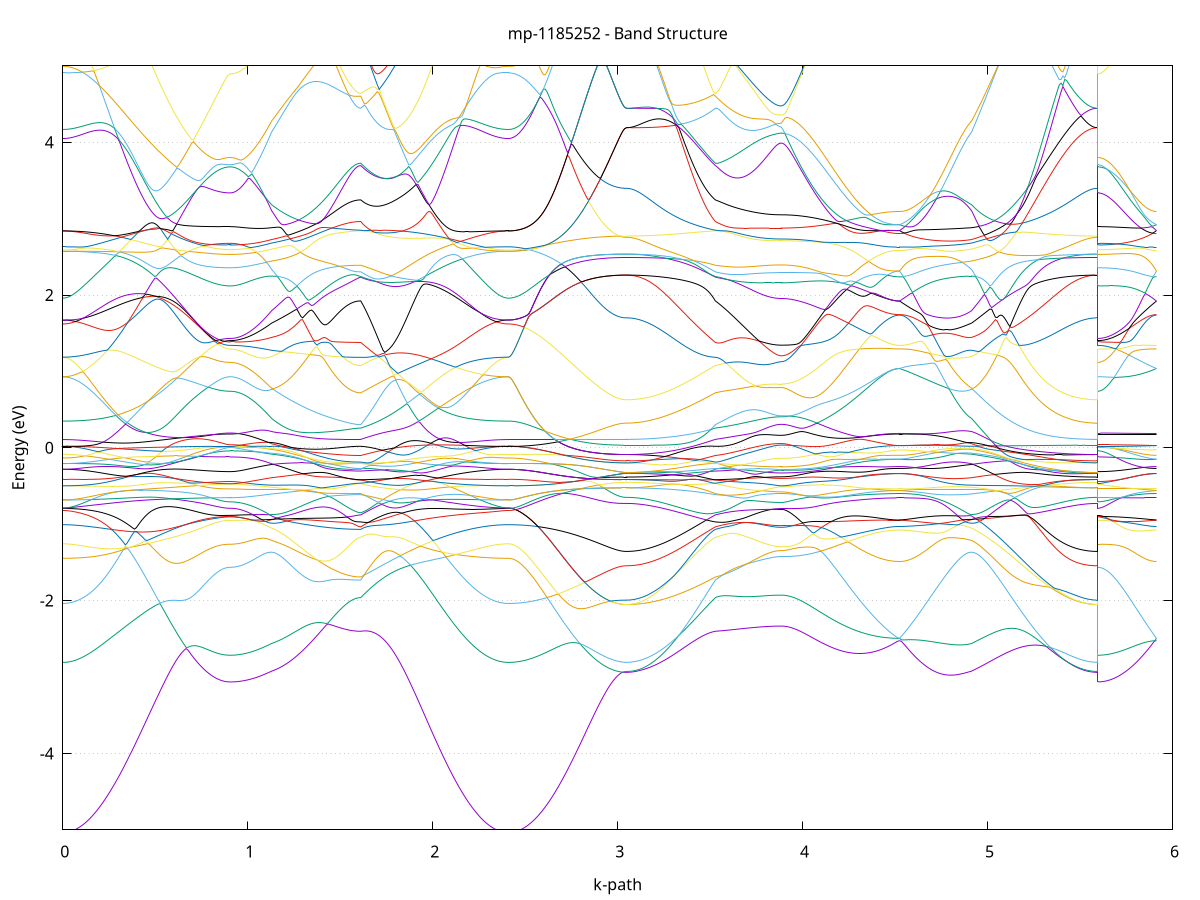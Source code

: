set title 'mp-1185252 - Band Structure'
set xlabel 'k-path'
set ylabel 'Energy (eV)'
set grid y
set yrange [-5:5]
set terminal png size 800,600
set output 'mp-1185252_bands_gnuplot.png'
plot '-' using 1:2 with lines notitle, '-' using 1:2 with lines notitle, '-' using 1:2 with lines notitle, '-' using 1:2 with lines notitle, '-' using 1:2 with lines notitle, '-' using 1:2 with lines notitle, '-' using 1:2 with lines notitle, '-' using 1:2 with lines notitle, '-' using 1:2 with lines notitle, '-' using 1:2 with lines notitle, '-' using 1:2 with lines notitle, '-' using 1:2 with lines notitle, '-' using 1:2 with lines notitle, '-' using 1:2 with lines notitle, '-' using 1:2 with lines notitle, '-' using 1:2 with lines notitle, '-' using 1:2 with lines notitle, '-' using 1:2 with lines notitle, '-' using 1:2 with lines notitle, '-' using 1:2 with lines notitle, '-' using 1:2 with lines notitle, '-' using 1:2 with lines notitle, '-' using 1:2 with lines notitle, '-' using 1:2 with lines notitle, '-' using 1:2 with lines notitle, '-' using 1:2 with lines notitle, '-' using 1:2 with lines notitle, '-' using 1:2 with lines notitle, '-' using 1:2 with lines notitle, '-' using 1:2 with lines notitle, '-' using 1:2 with lines notitle, '-' using 1:2 with lines notitle, '-' using 1:2 with lines notitle, '-' using 1:2 with lines notitle, '-' using 1:2 with lines notitle, '-' using 1:2 with lines notitle, '-' using 1:2 with lines notitle, '-' using 1:2 with lines notitle, '-' using 1:2 with lines notitle, '-' using 1:2 with lines notitle, '-' using 1:2 with lines notitle, '-' using 1:2 with lines notitle, '-' using 1:2 with lines notitle, '-' using 1:2 with lines notitle, '-' using 1:2 with lines notitle, '-' using 1:2 with lines notitle, '-' using 1:2 with lines notitle, '-' using 1:2 with lines notitle, '-' using 1:2 with lines notitle, '-' using 1:2 with lines notitle, '-' using 1:2 with lines notitle, '-' using 1:2 with lines notitle, '-' using 1:2 with lines notitle, '-' using 1:2 with lines notitle, '-' using 1:2 with lines notitle, '-' using 1:2 with lines notitle, '-' using 1:2 with lines notitle, '-' using 1:2 with lines notitle, '-' using 1:2 with lines notitle, '-' using 1:2 with lines notitle, '-' using 1:2 with lines notitle, '-' using 1:2 with lines notitle, '-' using 1:2 with lines notitle, '-' using 1:2 with lines notitle
0.000000 -46.748561
0.009947 -46.748561
0.019894 -46.748561
0.029841 -46.748461
0.039788 -46.748361
0.049736 -46.748361
0.059683 -46.748161
0.069630 -46.748061
0.079577 -46.747961
0.089524 -46.747761
0.099471 -46.747561
0.109418 -46.747361
0.119365 -46.747161
0.129312 -46.746861
0.139260 -46.746661
0.149207 -46.746361
0.159154 -46.746061
0.169101 -46.745761
0.179048 -46.745361
0.188995 -46.745061
0.198942 -46.744661
0.208889 -46.744261
0.218837 -46.743961
0.228784 -46.743461
0.238731 -46.743061
0.248678 -46.742661
0.258625 -46.742261
0.268572 -46.741761
0.278519 -46.741261
0.288466 -46.740861
0.298413 -46.740361
0.308361 -46.739861
0.318308 -46.739361
0.328255 -46.738761
0.338202 -46.738261
0.348149 -46.737761
0.358096 -46.737261
0.368043 -46.736661
0.377990 -46.736161
0.387937 -46.735661
0.397885 -46.735061
0.407832 -46.734561
0.417779 -46.733961
0.427726 -46.733461
0.437673 -46.732861
0.447620 -46.732361
0.457567 -46.731761
0.467514 -46.731261
0.477462 -46.730661
0.487409 -46.730161
0.497356 -46.729561
0.507303 -46.729061
0.517250 -46.728561
0.527197 -46.728061
0.537144 -46.727461
0.547091 -46.726961
0.557038 -46.726461
0.566986 -46.725961
0.576933 -46.725461
0.586880 -46.725061
0.596827 -46.724561
0.606774 -46.724161
0.616721 -46.723661
0.626668 -46.723261
0.636615 -46.722861
0.646563 -46.722361
0.656510 -46.721961
0.666457 -46.721661
0.676404 -46.721261
0.686351 -46.720861
0.696298 -46.720561
0.706245 -46.720161
0.716192 -46.719861
0.726139 -46.719561
0.736087 -46.719261
0.746034 -46.718961
0.755981 -46.718761
0.765928 -46.718561
0.775875 -46.718261
0.785822 -46.718061
0.795769 -46.717861
0.805716 -46.717661
0.815663 -46.717561
0.825611 -46.717361
0.835558 -46.717261
0.845505 -46.717161
0.855452 -46.717061
0.865399 -46.716961
0.875346 -46.716961
0.885293 -46.716861
0.895240 -46.716861
0.905188 -46.716861
0.905188 -46.716861
0.914940 -46.716861
0.924693 -46.716861
0.934446 -46.716861
0.944199 -46.716861
0.953952 -46.716861
0.963704 -46.716861
0.973457 -46.716861
0.983210 -46.716861
0.992963 -46.716861
1.002716 -46.716861
1.012468 -46.716861
1.022221 -46.716861
1.031974 -46.716861
1.041727 -46.716861
1.051480 -46.716861
1.061232 -46.716961
1.070985 -46.716861
1.080738 -46.716961
1.090491 -46.716961
1.100244 -46.716961
1.109997 -46.716961
1.119749 -46.716961
1.129502 -46.716961
1.129502 -46.716961
1.139328 -46.716961
1.149153 -46.716961
1.158979 -46.716961
1.168804 -46.717061
1.178630 -46.717061
1.188455 -46.717161
1.198281 -46.717161
1.208106 -46.717261
1.217932 -46.717261
1.227757 -46.717361
1.237583 -46.717361
1.247408 -46.717461
1.257234 -46.717561
1.267059 -46.717561
1.276885 -46.717661
1.286710 -46.717761
1.296536 -46.717861
1.306361 -46.717861
1.316187 -46.717961
1.326012 -46.718061
1.335838 -46.718161
1.345663 -46.718261
1.355489 -46.718361
1.365314 -46.718361
1.375140 -46.718461
1.384965 -46.718561
1.394791 -46.718661
1.404616 -46.718761
1.414442 -46.718761
1.424267 -46.718861
1.434093 -46.718961
1.443918 -46.718961
1.453744 -46.719061
1.463569 -46.719161
1.473395 -46.719161
1.483220 -46.719261
1.493046 -46.719361
1.502871 -46.719361
1.512697 -46.719361
1.522522 -46.719461
1.532348 -46.719461
1.542173 -46.719561
1.551999 -46.719561
1.561824 -46.719561
1.571650 -46.719561
1.581475 -46.719561
1.591301 -46.719661
1.601126 -46.719661
1.610952 -46.719661
1.610952 -46.719661
1.620935 -46.719861
1.630919 -46.719961
1.640902 -46.720261
1.650886 -46.720461
1.660869 -46.720661
1.670853 -46.720861
1.680836 -46.721161
1.690820 -46.721361
1.700803 -46.721661
1.710787 -46.721961
1.720770 -46.722261
1.730754 -46.722561
1.740737 -46.722861
1.750721 -46.723261
1.760704 -46.723561
1.770688 -46.723961
1.780671 -46.724261
1.790655 -46.724661
1.800638 -46.725061
1.810622 -46.725461
1.820605 -46.725861
1.830589 -46.726261
1.840572 -46.726761
1.850556 -46.727161
1.860539 -46.727661
1.870523 -46.728061
1.880506 -46.728561
1.890489 -46.729061
1.900473 -46.729561
1.910456 -46.730061
1.920440 -46.730561
1.930423 -46.731061
1.940407 -46.731561
1.950390 -46.732061
1.960374 -46.732561
1.970357 -46.733061
1.980341 -46.733661
1.990324 -46.734161
2.000308 -46.734661
2.010291 -46.735161
2.020275 -46.735761
2.030258 -46.736261
2.040242 -46.736761
2.050225 -46.737261
2.060209 -46.737861
2.070192 -46.738361
2.080176 -46.738861
2.090159 -46.739361
2.100143 -46.739861
2.110126 -46.740361
2.120110 -46.740861
2.130093 -46.741261
2.140077 -46.741761
2.150060 -46.742161
2.160044 -46.742661
2.170027 -46.743061
2.180011 -46.743461
2.189994 -46.743861
2.199977 -46.744261
2.209961 -46.744661
2.219944 -46.745061
2.229928 -46.745361
2.239911 -46.745661
2.249895 -46.746061
2.259878 -46.746361
2.269862 -46.746561
2.279845 -46.746861
2.289829 -46.747161
2.299812 -46.747361
2.309796 -46.747561
2.319779 -46.747761
2.329763 -46.747961
2.339746 -46.748061
2.349730 -46.748161
2.359713 -46.748361
2.369697 -46.748361
2.379680 -46.748461
2.389664 -46.748561
2.399647 -46.748561
2.409631 -46.748561
2.409631 -46.748561
2.419588 -46.748561
2.429545 -46.748461
2.439502 -46.748461
2.449459 -46.748361
2.459416 -46.748161
2.469373 -46.748061
2.479330 -46.747861
2.489287 -46.747661
2.499245 -46.747361
2.509202 -46.747161
2.519159 -46.746861
2.529116 -46.746461
2.539073 -46.746161
2.549030 -46.745761
2.558987 -46.745361
2.568944 -46.744961
2.578901 -46.744461
2.588858 -46.743961
2.598816 -46.743461
2.608773 -46.742961
2.618730 -46.742361
2.628687 -46.741861
2.638644 -46.741261
2.648601 -46.740661
2.658558 -46.739961
2.668515 -46.739361
2.678472 -46.738661
2.688430 -46.738061
2.698387 -46.737361
2.708344 -46.736661
2.718301 -46.735861
2.728258 -46.735161
2.738215 -46.734461
2.748172 -46.733661
2.758129 -46.732961
2.768086 -46.732161
2.778044 -46.731461
2.788001 -46.730661
2.797958 -46.729961
2.807915 -46.729161
2.817872 -46.728461
2.827829 -46.727661
2.837786 -46.726961
2.847743 -46.726161
2.857700 -46.725461
2.867657 -46.724761
2.877615 -46.724161
2.887572 -46.723461
2.897529 -46.722861
2.907486 -46.722161
2.917443 -46.721661
2.927400 -46.721061
2.937357 -46.720561
2.947314 -46.720061
2.957271 -46.719661
2.967229 -46.719261
2.977186 -46.718861
2.987143 -46.718561
2.997100 -46.718261
3.007057 -46.718061
3.017014 -46.717861
3.026971 -46.717761
3.036928 -46.717661
3.046885 -46.717661
3.046885 -46.717661
3.056711 -46.717661
3.066536 -46.717661
3.076362 -46.717661
3.086187 -46.717661
3.096013 -46.717661
3.105838 -46.717661
3.115664 -46.717661
3.125489 -46.717661
3.135315 -46.717661
3.145140 -46.717561
3.154966 -46.717561
3.164791 -46.717561
3.174617 -46.717561
3.184442 -46.717561
3.194268 -46.717561
3.204093 -46.717561
3.213919 -46.717561
3.223744 -46.717561
3.233570 -46.717561
3.243395 -46.717561
3.253221 -46.717661
3.263046 -46.717661
3.272872 -46.717661
3.282698 -46.717661
3.292523 -46.717661
3.302349 -46.717661
3.312174 -46.717661
3.322000 -46.717761
3.331825 -46.717761
3.341651 -46.717761
3.351476 -46.717861
3.361302 -46.717861
3.371127 -46.717961
3.380953 -46.717961
3.390778 -46.718061
3.400604 -46.718061
3.410429 -46.718161
3.420255 -46.718261
3.430080 -46.718361
3.439906 -46.718461
3.449731 -46.718561
3.459557 -46.718661
3.469382 -46.718761
3.479208 -46.718861
3.489033 -46.719061
3.498859 -46.719161
3.508684 -46.719261
3.518510 -46.719461
3.528335 -46.719661
3.528335 -46.719661
3.538222 -46.719761
3.548109 -46.719761
3.557996 -46.719961
3.567882 -46.720061
3.577769 -46.720161
3.587656 -46.720261
3.597543 -46.720461
3.607429 -46.720561
3.617316 -46.720761
3.627203 -46.720961
3.637090 -46.721061
3.646977 -46.721261
3.656863 -46.721461
3.666750 -46.721561
3.676637 -46.721761
3.686524 -46.721961
3.696410 -46.722061
3.706297 -46.722261
3.716184 -46.722461
3.726071 -46.722561
3.735958 -46.722661
3.745844 -46.722861
3.755731 -46.722961
3.765618 -46.723061
3.775505 -46.723261
3.785391 -46.723361
3.795278 -46.723461
3.805165 -46.723561
3.815052 -46.723561
3.824939 -46.723661
3.834825 -46.723761
3.844712 -46.723761
3.854599 -46.723761
3.864486 -46.723861
3.874372 -46.723861
3.884259 -46.723861
3.884259 -46.723861
3.894106 -46.723861
3.903954 -46.723861
3.913801 -46.723861
3.923648 -46.723861
3.933495 -46.723761
3.943342 -46.723761
3.953189 -46.723661
3.963036 -46.723661
3.972883 -46.723561
3.982731 -46.723461
3.992578 -46.723361
4.002425 -46.723361
4.012272 -46.723261
4.022119 -46.723161
4.031966 -46.723061
4.041813 -46.722961
4.051661 -46.722761
4.061508 -46.722661
4.071355 -46.722561
4.081202 -46.722461
4.091049 -46.722261
4.100896 -46.722161
4.110743 -46.721961
4.120591 -46.721861
4.130438 -46.721661
4.140285 -46.721561
4.150132 -46.721361
4.159979 -46.721161
4.169826 -46.721061
4.179673 -46.720861
4.189521 -46.720661
4.199368 -46.720561
4.209215 -46.720361
4.219062 -46.720161
4.228909 -46.720061
4.238756 -46.719861
4.248603 -46.719661
4.258451 -46.719561
4.268298 -46.719361
4.278145 -46.719161
4.287992 -46.719061
4.297839 -46.718861
4.307686 -46.718661
4.317533 -46.718561
4.327381 -46.718461
4.337228 -46.718261
4.347075 -46.718161
4.356922 -46.718061
4.366769 -46.717861
4.376616 -46.717761
4.386463 -46.717661
4.396311 -46.717561
4.406158 -46.717461
4.416005 -46.717361
4.425852 -46.717261
4.435699 -46.717161
4.445546 -46.717161
4.455393 -46.717061
4.465241 -46.717061
4.475088 -46.716961
4.484935 -46.716961
4.494782 -46.716861
4.504629 -46.716861
4.514476 -46.716861
4.524323 -46.716861
4.524323 -46.716861
4.534315 -46.716861
4.544306 -46.716861
4.554298 -46.716861
4.564289 -46.716861
4.574281 -46.716861
4.584272 -46.716861
4.594264 -46.716961
4.604255 -46.716961
4.614247 -46.716961
4.624238 -46.716961
4.634230 -46.716961
4.644221 -46.716961
4.654212 -46.716961
4.664204 -46.716961
4.674195 -46.716961
4.684187 -46.717061
4.694178 -46.716961
4.704170 -46.717061
4.714161 -46.717061
4.724153 -46.717061
4.734144 -46.717061
4.744136 -46.717061
4.754127 -46.717061
4.764119 -46.717061
4.774110 -46.717061
4.784102 -46.717061
4.794093 -46.717061
4.804084 -46.716961
4.814076 -46.717061
4.824067 -46.716961
4.834059 -46.716961
4.844050 -46.716961
4.854042 -46.716961
4.864033 -46.716961
4.874025 -46.716961
4.884016 -46.716961
4.894008 -46.716961
4.903999 -46.716961
4.913991 -46.716961
4.913991 -46.716961
4.923858 -46.716961
4.933726 -46.716961
4.943594 -46.716961
4.953461 -46.716961
4.963329 -46.716961
4.973197 -46.717061
4.983065 -46.717061
4.992932 -46.717061
5.002800 -46.717061
5.012668 -46.717061
5.022536 -46.717061
5.032403 -46.717061
5.042271 -46.717061
5.052139 -46.717161
5.062006 -46.717061
5.071874 -46.717161
5.081742 -46.717161
5.091610 -46.717161
5.101477 -46.717161
5.111345 -46.717161
5.121213 -46.717161
5.131080 -46.717261
5.140948 -46.717261
5.150816 -46.717261
5.160684 -46.717261
5.170551 -46.717261
5.180419 -46.717261
5.190287 -46.717261
5.200155 -46.717361
5.210022 -46.717361
5.219890 -46.717361
5.229758 -46.717361
5.239625 -46.717361
5.249493 -46.717361
5.259361 -46.717361
5.269229 -46.717361
5.279096 -46.717361
5.288964 -46.717461
5.298832 -46.717461
5.308699 -46.717461
5.318567 -46.717461
5.328435 -46.717461
5.338303 -46.717461
5.348170 -46.717461
5.358038 -46.717461
5.367906 -46.717461
5.377774 -46.717561
5.387641 -46.717561
5.397509 -46.717561
5.407377 -46.717561
5.417244 -46.717561
5.427112 -46.717561
5.436980 -46.717561
5.446848 -46.717561
5.456715 -46.717561
5.466583 -46.717561
5.476451 -46.717561
5.486318 -46.717561
5.496186 -46.717561
5.506054 -46.717561
5.515922 -46.717661
5.525789 -46.717561
5.535657 -46.717561
5.545525 -46.717661
5.555393 -46.717661
5.565260 -46.717661
5.575128 -46.717661
5.584996 -46.717661
5.594863 -46.717661
5.594863 -46.716861
5.604821 -46.716861
5.614778 -46.716861
5.624735 -46.716861
5.634692 -46.716861
5.644649 -46.716861
5.654606 -46.716861
5.664563 -46.716861
5.674520 -46.716861
5.684477 -46.716861
5.694434 -46.716861
5.704392 -46.716861
5.714349 -46.716861
5.724306 -46.716861
5.734263 -46.716861
5.744220 -46.716861
5.754177 -46.716861
5.764134 -46.716861
5.774091 -46.716861
5.784048 -46.716861
5.794006 -46.716861
5.803963 -46.716861
5.813920 -46.716861
5.823877 -46.716861
5.833834 -46.716861
5.843791 -46.716861
5.853748 -46.716861
5.863705 -46.716861
5.873662 -46.716861
5.883619 -46.716861
5.893577 -46.716861
5.903534 -46.716861
5.913491 -46.716861
e
0.000000 -46.603361
0.009947 -46.603361
0.019894 -46.603361
0.029841 -46.603361
0.039788 -46.603361
0.049736 -46.603361
0.059683 -46.603261
0.069630 -46.603261
0.079577 -46.603261
0.089524 -46.603161
0.099471 -46.603161
0.109418 -46.603061
0.119365 -46.602961
0.129312 -46.602861
0.139260 -46.602861
0.149207 -46.602761
0.159154 -46.602661
0.169101 -46.602561
0.179048 -46.602461
0.188995 -46.602361
0.198942 -46.602261
0.208889 -46.602161
0.218837 -46.601961
0.228784 -46.601861
0.238731 -46.601761
0.248678 -46.601661
0.258625 -46.601461
0.268572 -46.601361
0.278519 -46.601161
0.288466 -46.601061
0.298413 -46.600861
0.308361 -46.600661
0.318308 -46.600561
0.328255 -46.600361
0.338202 -46.600161
0.348149 -46.599961
0.358096 -46.599761
0.368043 -46.599561
0.377990 -46.599461
0.387937 -46.599261
0.397885 -46.599061
0.407832 -46.598761
0.417779 -46.598561
0.427726 -46.598361
0.437673 -46.598061
0.447620 -46.597961
0.457567 -46.597761
0.467514 -46.597561
0.477462 -46.597361
0.487409 -46.597161
0.497356 -46.596861
0.507303 -46.596661
0.517250 -46.596461
0.527197 -46.596261
0.537144 -46.595961
0.547091 -46.595761
0.557038 -46.595561
0.566986 -46.595361
0.576933 -46.595161
0.586880 -46.594961
0.596827 -46.594761
0.606774 -46.594561
0.616721 -46.594261
0.626668 -46.594061
0.636615 -46.593861
0.646563 -46.593661
0.656510 -46.593461
0.666457 -46.593361
0.676404 -46.593161
0.686351 -46.592961
0.696298 -46.592761
0.706245 -46.592661
0.716192 -46.592461
0.726139 -46.592261
0.736087 -46.592161
0.746034 -46.592061
0.755981 -46.591861
0.765928 -46.591761
0.775875 -46.591661
0.785822 -46.591561
0.795769 -46.591461
0.805716 -46.591361
0.815663 -46.591261
0.825611 -46.591161
0.835558 -46.591161
0.845505 -46.591061
0.855452 -46.590961
0.865399 -46.590961
0.875346 -46.590961
0.885293 -46.590861
0.895240 -46.590861
0.905188 -46.590861
0.905188 -46.590861
0.914940 -46.590861
0.924693 -46.590861
0.934446 -46.590761
0.944199 -46.590661
0.953952 -46.590861
0.963704 -46.590961
0.973457 -46.591061
0.983210 -46.591361
0.992963 -46.591561
1.002716 -46.591761
1.012468 -46.592061
1.022221 -46.592261
1.031974 -46.592661
1.041727 -46.592961
1.051480 -46.593261
1.061232 -46.593661
1.070985 -46.594061
1.080738 -46.594461
1.090491 -46.594961
1.100244 -46.595361
1.109997 -46.595861
1.119749 -46.596361
1.129502 -46.596861
1.129502 -46.596861
1.139328 -46.597261
1.149153 -46.597661
1.158979 -46.598061
1.168804 -46.598361
1.178630 -46.598761
1.188455 -46.599061
1.198281 -46.599461
1.208106 -46.599761
1.217932 -46.600161
1.227757 -46.600461
1.237583 -46.600761
1.247408 -46.601061
1.257234 -46.601461
1.267059 -46.601761
1.276885 -46.602061
1.286710 -46.602361
1.296536 -46.602661
1.306361 -46.602961
1.316187 -46.603161
1.326012 -46.603461
1.335838 -46.603761
1.345663 -46.603961
1.355489 -46.604261
1.365314 -46.604461
1.375140 -46.604661
1.384965 -46.604961
1.394791 -46.605161
1.404616 -46.605361
1.414442 -46.605561
1.424267 -46.605761
1.434093 -46.605861
1.443918 -46.606061
1.453744 -46.606261
1.463569 -46.606361
1.473395 -46.606561
1.483220 -46.606661
1.493046 -46.606761
1.502871 -46.606861
1.512697 -46.606961
1.522522 -46.607061
1.532348 -46.607161
1.542173 -46.607261
1.551999 -46.607361
1.561824 -46.607361
1.571650 -46.607461
1.581475 -46.607461
1.591301 -46.607461
1.601126 -46.607461
1.610952 -46.607461
1.610952 -46.607461
1.620935 -46.606461
1.630919 -46.605461
1.640902 -46.604461
1.650886 -46.603461
1.660869 -46.602461
1.670853 -46.601361
1.680836 -46.600361
1.690820 -46.599261
1.700803 -46.598261
1.710787 -46.597161
1.720770 -46.596161
1.730754 -46.595061
1.740737 -46.593961
1.750721 -46.592961
1.760704 -46.591861
1.770688 -46.590761
1.780671 -46.589761
1.790655 -46.588661
1.800638 -46.587561
1.810622 -46.587161
1.820605 -46.587861
1.830589 -46.588461
1.840572 -46.589061
1.850556 -46.589661
1.860539 -46.590261
1.870523 -46.590861
1.880506 -46.591461
1.890489 -46.591961
1.900473 -46.592461
1.910456 -46.593061
1.920440 -46.593461
1.930423 -46.593961
1.940407 -46.594461
1.950390 -46.594961
1.960374 -46.595361
1.970357 -46.595761
1.980341 -46.596161
1.990324 -46.596561
2.000308 -46.596961
2.010291 -46.597361
2.020275 -46.597661
2.030258 -46.598061
2.040242 -46.598361
2.050225 -46.598661
2.060209 -46.598961
2.070192 -46.599261
2.080176 -46.599561
2.090159 -46.599761
2.100143 -46.600061
2.110126 -46.600261
2.120110 -46.600561
2.130093 -46.600761
2.140077 -46.600961
2.150060 -46.601161
2.160044 -46.601361
2.170027 -46.601461
2.180011 -46.601661
2.189994 -46.601861
2.199977 -46.601961
2.209961 -46.602161
2.219944 -46.602261
2.229928 -46.602361
2.239911 -46.602461
2.249895 -46.602661
2.259878 -46.602661
2.269862 -46.602761
2.279845 -46.602861
2.289829 -46.602961
2.299812 -46.603061
2.309796 -46.603061
2.319779 -46.603161
2.329763 -46.603261
2.339746 -46.603261
2.349730 -46.603261
2.359713 -46.603361
2.369697 -46.603361
2.379680 -46.603361
2.389664 -46.603361
2.399647 -46.603361
2.409631 -46.603361
2.409631 -46.603361
2.419588 -46.603461
2.429545 -46.603461
2.439502 -46.603561
2.449459 -46.603661
2.459416 -46.603761
2.469373 -46.603961
2.479330 -46.604161
2.489287 -46.604361
2.499245 -46.604561
2.509202 -46.604861
2.519159 -46.605161
2.529116 -46.605461
2.539073 -46.605861
2.549030 -46.606261
2.558987 -46.606661
2.568944 -46.607061
2.578901 -46.607561
2.588858 -46.608061
2.598816 -46.608561
2.608773 -46.609061
2.618730 -46.609661
2.628687 -46.610261
2.638644 -46.610861
2.648601 -46.611461
2.658558 -46.612061
2.668515 -46.612761
2.678472 -46.613361
2.688430 -46.614061
2.698387 -46.614761
2.708344 -46.615461
2.718301 -46.616261
2.728258 -46.616961
2.738215 -46.617661
2.748172 -46.618461
2.758129 -46.619261
2.768086 -46.619961
2.778044 -46.620761
2.788001 -46.621561
2.797958 -46.622261
2.807915 -46.623061
2.817872 -46.623861
2.827829 -46.624561
2.837786 -46.625361
2.847743 -46.626061
2.857700 -46.626761
2.867657 -46.627461
2.877615 -46.628161
2.887572 -46.628761
2.897529 -46.629461
2.907486 -46.630061
2.917443 -46.630661
2.927400 -46.631261
2.937357 -46.631761
2.947314 -46.632261
2.957271 -46.632661
2.967229 -46.633061
2.977186 -46.633461
2.987143 -46.633761
2.997100 -46.634061
3.007057 -46.634261
3.017014 -46.634461
3.026971 -46.634561
3.036928 -46.634661
3.046885 -46.634661
3.046885 -46.634661
3.056711 -46.634661
3.066536 -46.634661
3.076362 -46.634561
3.086187 -46.634461
3.096013 -46.634361
3.105838 -46.634261
3.115664 -46.634061
3.125489 -46.633861
3.135315 -46.633661
3.145140 -46.633461
3.154966 -46.633161
3.164791 -46.632861
3.174617 -46.632561
3.184442 -46.632261
3.194268 -46.631861
3.204093 -46.631461
3.213919 -46.631061
3.223744 -46.630661
3.233570 -46.630161
3.243395 -46.629661
3.253221 -46.629161
3.263046 -46.628661
3.272872 -46.628161
3.282698 -46.627561
3.292523 -46.626961
3.302349 -46.626361
3.312174 -46.625761
3.322000 -46.625061
3.331825 -46.624361
3.341651 -46.623661
3.351476 -46.622961
3.361302 -46.622261
3.371127 -46.621561
3.380953 -46.620761
3.390778 -46.619961
3.400604 -46.619161
3.410429 -46.618361
3.420255 -46.617561
3.430080 -46.616661
3.439906 -46.615861
3.449731 -46.614961
3.459557 -46.614061
3.469382 -46.613161
3.479208 -46.612261
3.489033 -46.611361
3.498859 -46.610361
3.508684 -46.609461
3.518510 -46.608461
3.528335 -46.607461
3.528335 -46.607461
3.538222 -46.607061
3.548109 -46.606561
3.557996 -46.606161
3.567882 -46.605661
3.577769 -46.605161
3.587656 -46.604661
3.597543 -46.604161
3.607429 -46.603561
3.617316 -46.603061
3.627203 -46.602561
3.637090 -46.601961
3.646977 -46.601461
3.656863 -46.600961
3.666750 -46.600361
3.676637 -46.599761
3.686524 -46.599261
3.696410 -46.598661
3.706297 -46.598161
3.716184 -46.597661
3.726071 -46.597061
3.735958 -46.596561
3.745844 -46.596061
3.755731 -46.595561
3.765618 -46.595061
3.775505 -46.594561
3.785391 -46.594061
3.795278 -46.593561
3.805165 -46.593161
3.815052 -46.592761
3.824939 -46.592361
3.834825 -46.592061
3.844712 -46.591661
3.854599 -46.591461
3.864486 -46.591261
3.874372 -46.591161
3.884259 -46.591161
3.884259 -46.591161
3.894106 -46.591161
3.903954 -46.591161
3.913801 -46.591161
3.923648 -46.591061
3.933495 -46.591061
3.943342 -46.591161
3.953189 -46.591061
3.963036 -46.591061
3.972883 -46.591061
3.982731 -46.591061
3.992578 -46.591061
4.002425 -46.591061
4.012272 -46.591061
4.022119 -46.591061
4.031966 -46.591061
4.041813 -46.591061
4.051661 -46.591061
4.061508 -46.591061
4.071355 -46.591061
4.081202 -46.591061
4.091049 -46.591061
4.100896 -46.590961
4.110743 -46.590961
4.120591 -46.590961
4.130438 -46.590961
4.140285 -46.590961
4.150132 -46.590961
4.159979 -46.590961
4.169826 -46.590961
4.179673 -46.590961
4.189521 -46.590961
4.199368 -46.590961
4.209215 -46.590861
4.219062 -46.590861
4.228909 -46.590861
4.238756 -46.590861
4.248603 -46.590861
4.258451 -46.590861
4.268298 -46.590861
4.278145 -46.590861
4.287992 -46.590861
4.297839 -46.590761
4.307686 -46.590761
4.317533 -46.590761
4.327381 -46.590761
4.337228 -46.590761
4.347075 -46.590761
4.356922 -46.590761
4.366769 -46.590761
4.376616 -46.590761
4.386463 -46.590761
4.396311 -46.590761
4.406158 -46.590761
4.416005 -46.590761
4.425852 -46.590761
4.435699 -46.590761
4.445546 -46.590661
4.455393 -46.590661
4.465241 -46.590661
4.475088 -46.590661
4.484935 -46.590661
4.494782 -46.590661
4.504629 -46.590661
4.514476 -46.590661
4.524323 -46.590661
4.524323 -46.590661
4.534315 -46.590661
4.544306 -46.590661
4.554298 -46.590661
4.564289 -46.590761
4.574281 -46.590761
4.584272 -46.590761
4.594264 -46.590761
4.604255 -46.590861
4.614247 -46.590861
4.624238 -46.590961
4.634230 -46.591061
4.644221 -46.591161
4.654212 -46.591261
4.664204 -46.591361
4.674195 -46.591461
4.684187 -46.591561
4.694178 -46.591661
4.704170 -46.591861
4.714161 -46.591961
4.724153 -46.592161
4.734144 -46.592361
4.744136 -46.592461
4.754127 -46.592661
4.764119 -46.592861
4.774110 -46.593061
4.784102 -46.593361
4.794093 -46.593561
4.804084 -46.593761
4.814076 -46.594061
4.824067 -46.594261
4.834059 -46.594561
4.844050 -46.594861
4.854042 -46.595161
4.864033 -46.595361
4.874025 -46.595661
4.884016 -46.595961
4.894008 -46.596261
4.903999 -46.596561
4.913991 -46.596861
4.913991 -46.596861
4.923858 -46.597461
4.933726 -46.598061
4.943594 -46.598561
4.953461 -46.599161
4.963329 -46.599761
4.973197 -46.600461
4.983065 -46.601061
4.992932 -46.601661
5.002800 -46.602361
5.012668 -46.603061
5.022536 -46.603761
5.032403 -46.604461
5.042271 -46.605161
5.052139 -46.605861
5.062006 -46.606561
5.071874 -46.607361
5.081742 -46.608061
5.091610 -46.608761
5.101477 -46.609561
5.111345 -46.610261
5.121213 -46.611061
5.131080 -46.611761
5.140948 -46.612561
5.150816 -46.613361
5.160684 -46.614061
5.170551 -46.614861
5.180419 -46.615561
5.190287 -46.616361
5.200155 -46.617061
5.210022 -46.617861
5.219890 -46.618561
5.229758 -46.619261
5.239625 -46.619961
5.249493 -46.620661
5.259361 -46.621361
5.269229 -46.622061
5.279096 -46.622761
5.288964 -46.623461
5.298832 -46.624061
5.308699 -46.624761
5.318567 -46.625361
5.328435 -46.625961
5.338303 -46.626561
5.348170 -46.627161
5.358038 -46.627661
5.367906 -46.628261
5.377774 -46.628761
5.387641 -46.629261
5.397509 -46.629761
5.407377 -46.630261
5.417244 -46.630661
5.427112 -46.631061
5.436980 -46.631461
5.446848 -46.631861
5.456715 -46.632261
5.466583 -46.632561
5.476451 -46.632861
5.486318 -46.633161
5.496186 -46.633461
5.506054 -46.633661
5.515922 -46.633861
5.525789 -46.634061
5.535657 -46.634261
5.545525 -46.634361
5.555393 -46.634461
5.565260 -46.634561
5.575128 -46.634661
5.584996 -46.634661
5.594863 -46.634661
5.594863 -46.590861
5.604821 -46.590861
5.614778 -46.590861
5.624735 -46.590861
5.634692 -46.590861
5.644649 -46.590861
5.654606 -46.590861
5.664563 -46.590861
5.674520 -46.590861
5.684477 -46.590861
5.694434 -46.590861
5.704392 -46.590861
5.714349 -46.590861
5.724306 -46.590861
5.734263 -46.590861
5.744220 -46.590861
5.754177 -46.590861
5.764134 -46.590861
5.774091 -46.590761
5.784048 -46.590761
5.794006 -46.590761
5.803963 -46.590761
5.813920 -46.590761
5.823877 -46.590761
5.833834 -46.590761
5.843791 -46.590761
5.853748 -46.590761
5.863705 -46.590761
5.873662 -46.590761
5.883619 -46.590761
5.893577 -46.590761
5.903534 -46.590661
5.913491 -46.590661
e
0.000000 -46.547361
0.009947 -46.547361
0.019894 -46.547461
0.029841 -46.547561
0.039788 -46.547561
0.049736 -46.547761
0.059683 -46.547861
0.069630 -46.548061
0.079577 -46.548261
0.089524 -46.548461
0.099471 -46.548661
0.109418 -46.548961
0.119365 -46.549261
0.129312 -46.549561
0.139260 -46.549861
0.149207 -46.550261
0.159154 -46.550661
0.169101 -46.551061
0.179048 -46.551461
0.188995 -46.551861
0.198942 -46.552361
0.208889 -46.552861
0.218837 -46.553361
0.228784 -46.553861
0.238731 -46.554461
0.248678 -46.554961
0.258625 -46.555561
0.268572 -46.556161
0.278519 -46.556761
0.288466 -46.557361
0.298413 -46.557961
0.308361 -46.558661
0.318308 -46.559361
0.328255 -46.559961
0.338202 -46.560661
0.348149 -46.561361
0.358096 -46.562061
0.368043 -46.562761
0.377990 -46.563461
0.387937 -46.564261
0.397885 -46.564961
0.407832 -46.565661
0.417779 -46.566461
0.427726 -46.567161
0.437673 -46.567861
0.447620 -46.568661
0.457567 -46.569361
0.467514 -46.570061
0.477462 -46.570861
0.487409 -46.571661
0.497356 -46.572361
0.507303 -46.573061
0.517250 -46.573861
0.527197 -46.574561
0.537144 -46.575261
0.547091 -46.575961
0.557038 -46.576661
0.566986 -46.577361
0.576933 -46.578061
0.586880 -46.578661
0.596827 -46.579361
0.606774 -46.579961
0.616721 -46.580661
0.626668 -46.581261
0.636615 -46.581861
0.646563 -46.582461
0.656510 -46.582961
0.666457 -46.583561
0.676404 -46.584061
0.686351 -46.584661
0.696298 -46.585161
0.706245 -46.585561
0.716192 -46.586061
0.726139 -46.586461
0.736087 -46.586961
0.746034 -46.587361
0.755981 -46.587661
0.765928 -46.588061
0.775875 -46.588361
0.785822 -46.588661
0.795769 -46.588961
0.805716 -46.589261
0.815663 -46.589461
0.825611 -46.589661
0.835558 -46.589861
0.845505 -46.590061
0.855452 -46.590161
0.865399 -46.590261
0.875346 -46.590361
0.885293 -46.590461
0.895240 -46.590461
0.905188 -46.590461
0.905188 -46.590461
0.914940 -46.590561
0.924693 -46.590561
0.934446 -46.590661
0.944199 -46.590661
0.953952 -46.590561
0.963704 -46.590461
0.973457 -46.590261
0.983210 -46.590061
0.992963 -46.589861
1.002716 -46.589661
1.012468 -46.589461
1.022221 -46.589161
1.031974 -46.588861
1.041727 -46.588561
1.051480 -46.588161
1.061232 -46.587861
1.070985 -46.587461
1.080738 -46.587061
1.090491 -46.586561
1.100244 -46.586161
1.109997 -46.585661
1.119749 -46.585161
1.129502 -46.584661
1.129502 -46.584661
1.139328 -46.584361
1.149153 -46.583961
1.158979 -46.583561
1.168804 -46.583261
1.178630 -46.582861
1.188455 -46.582461
1.198281 -46.582061
1.208106 -46.581761
1.217932 -46.581361
1.227757 -46.580961
1.237583 -46.580661
1.247408 -46.580261
1.257234 -46.579861
1.267059 -46.579561
1.276885 -46.579161
1.286710 -46.578861
1.296536 -46.578461
1.306361 -46.578161
1.316187 -46.577761
1.326012 -46.577461
1.335838 -46.577161
1.345663 -46.576861
1.355489 -46.576561
1.365314 -46.576261
1.375140 -46.575961
1.384965 -46.575661
1.394791 -46.575361
1.404616 -46.575161
1.414442 -46.574861
1.424267 -46.574661
1.434093 -46.574361
1.443918 -46.574161
1.453744 -46.573961
1.463569 -46.573761
1.473395 -46.573561
1.483220 -46.573361
1.493046 -46.573261
1.502871 -46.573061
1.512697 -46.572961
1.522522 -46.572861
1.532348 -46.572661
1.542173 -46.572561
1.551999 -46.572561
1.561824 -46.572461
1.571650 -46.572361
1.581475 -46.572361
1.591301 -46.572261
1.601126 -46.572261
1.610952 -46.572261
1.610952 -46.572261
1.620935 -46.573061
1.630919 -46.573861
1.640902 -46.574661
1.650886 -46.575461
1.660869 -46.576261
1.670853 -46.577061
1.680836 -46.577861
1.690820 -46.578561
1.700803 -46.579361
1.710787 -46.580161
1.720770 -46.580861
1.730754 -46.581661
1.740737 -46.582361
1.750721 -46.583061
1.760704 -46.583761
1.770688 -46.584461
1.780671 -46.585161
1.790655 -46.585861
1.800638 -46.586561
1.810622 -46.586561
1.820605 -46.585461
1.830589 -46.584361
1.840572 -46.583361
1.850556 -46.582261
1.860539 -46.581261
1.870523 -46.580261
1.880506 -46.579161
1.890489 -46.578161
1.900473 -46.577161
1.910456 -46.576161
1.920440 -46.575161
1.930423 -46.574161
1.940407 -46.573161
1.950390 -46.572161
1.960374 -46.571261
1.970357 -46.570261
1.980341 -46.569361
1.990324 -46.568461
2.000308 -46.567561
2.010291 -46.566661
2.020275 -46.565761
2.030258 -46.564861
2.040242 -46.564061
2.050225 -46.563261
2.060209 -46.562461
2.070192 -46.561661
2.080176 -46.560861
2.090159 -46.560061
2.100143 -46.559361
2.110126 -46.558561
2.120110 -46.557861
2.130093 -46.557261
2.140077 -46.556561
2.150060 -46.555861
2.160044 -46.555261
2.170027 -46.554661
2.180011 -46.554061
2.189994 -46.553561
2.199977 -46.553061
2.209961 -46.552461
2.219944 -46.552061
2.229928 -46.551561
2.239911 -46.551061
2.249895 -46.550661
2.259878 -46.550261
2.269862 -46.549961
2.279845 -46.549561
2.289829 -46.549261
2.299812 -46.548961
2.309796 -46.548661
2.319779 -46.548461
2.329763 -46.548261
2.339746 -46.548061
2.349730 -46.547861
2.359713 -46.547761
2.369697 -46.547561
2.379680 -46.547461
2.389664 -46.547461
2.399647 -46.547361
2.409631 -46.547361
2.409631 -46.547361
2.419588 -46.547361
2.429545 -46.547361
2.439502 -46.547361
2.449459 -46.547361
2.459416 -46.547361
2.469373 -46.547361
2.479330 -46.547361
2.489287 -46.547361
2.499245 -46.547361
2.509202 -46.547361
2.519159 -46.547461
2.529116 -46.547461
2.539073 -46.547461
2.549030 -46.547461
2.558987 -46.547461
2.568944 -46.547461
2.578901 -46.547461
2.588858 -46.547461
2.598816 -46.547461
2.608773 -46.547461
2.618730 -46.547461
2.628687 -46.547461
2.638644 -46.547461
2.648601 -46.547461
2.658558 -46.547461
2.668515 -46.547461
2.678472 -46.547461
2.688430 -46.547461
2.698387 -46.547561
2.708344 -46.547561
2.718301 -46.547561
2.728258 -46.547561
2.738215 -46.547561
2.748172 -46.547561
2.758129 -46.547561
2.768086 -46.547561
2.778044 -46.547561
2.788001 -46.547561
2.797958 -46.547561
2.807915 -46.547561
2.817872 -46.547561
2.827829 -46.547561
2.837786 -46.547561
2.847743 -46.547561
2.857700 -46.547661
2.867657 -46.547561
2.877615 -46.547661
2.887572 -46.547661
2.897529 -46.547661
2.907486 -46.547661
2.917443 -46.547661
2.927400 -46.547661
2.937357 -46.547661
2.947314 -46.547661
2.957271 -46.547661
2.967229 -46.547661
2.977186 -46.547661
2.987143 -46.547661
2.997100 -46.547661
3.007057 -46.547661
3.017014 -46.547661
3.026971 -46.547661
3.036928 -46.547661
3.046885 -46.547661
3.046885 -46.547661
3.056711 -46.547661
3.066536 -46.547761
3.076362 -46.547761
3.086187 -46.547861
3.096013 -46.547961
3.105838 -46.548161
3.115664 -46.548261
3.125489 -46.548461
3.135315 -46.548661
3.145140 -46.548961
3.154966 -46.549161
3.164791 -46.549461
3.174617 -46.549761
3.184442 -46.550161
3.194268 -46.550461
3.204093 -46.550861
3.213919 -46.551261
3.223744 -46.551661
3.233570 -46.552061
3.243395 -46.552561
3.253221 -46.553061
3.263046 -46.553561
3.272872 -46.554061
3.282698 -46.554561
3.292523 -46.555161
3.302349 -46.555761
3.312174 -46.556361
3.322000 -46.556961
3.331825 -46.557561
3.341651 -46.558161
3.351476 -46.558861
3.361302 -46.559561
3.371127 -46.560261
3.380953 -46.560961
3.390778 -46.561561
3.400604 -46.562361
3.410429 -46.563061
3.420255 -46.563761
3.430080 -46.564561
3.439906 -46.565261
3.449731 -46.566061
3.459557 -46.566761
3.469382 -46.567561
3.479208 -46.568361
3.489033 -46.569161
3.498859 -46.569961
3.508684 -46.570661
3.518510 -46.571461
3.528335 -46.572261
3.528335 -46.572261
3.538222 -46.572661
3.548109 -46.572961
3.557996 -46.573361
3.567882 -46.573661
3.577769 -46.574061
3.587656 -46.574361
3.597543 -46.574761
3.607429 -46.575161
3.617316 -46.575461
3.627203 -46.575861
3.637090 -46.576261
3.646977 -46.576561
3.656863 -46.576961
3.666750 -46.577361
3.676637 -46.577761
3.686524 -46.578061
3.696410 -46.578461
3.706297 -46.578861
3.716184 -46.579261
3.726071 -46.579561
3.735958 -46.579961
3.745844 -46.580361
3.755731 -46.580761
3.765618 -46.581161
3.775505 -46.581461
3.785391 -46.581861
3.795278 -46.582161
3.805165 -46.582561
3.815052 -46.582861
3.824939 -46.583161
3.834825 -46.583461
3.844712 -46.583661
3.854599 -46.583961
3.864486 -46.584061
3.874372 -46.584161
3.884259 -46.584261
3.884259 -46.584261
3.894106 -46.584261
3.903954 -46.584261
3.913801 -46.584261
3.923648 -46.584261
3.933495 -46.584361
3.943342 -46.584361
3.953189 -46.584361
3.963036 -46.584461
3.972883 -46.584461
3.982731 -46.584561
3.992578 -46.584661
4.002425 -46.584761
4.012272 -46.584761
4.022119 -46.584861
4.031966 -46.584961
4.041813 -46.585061
4.051661 -46.585261
4.061508 -46.585361
4.071355 -46.585461
4.081202 -46.585561
4.091049 -46.585661
4.100896 -46.585761
4.110743 -46.585961
4.120591 -46.586061
4.130438 -46.586261
4.140285 -46.586361
4.150132 -46.586561
4.159979 -46.586661
4.169826 -46.586861
4.179673 -46.586961
4.189521 -46.587161
4.199368 -46.587261
4.209215 -46.587461
4.219062 -46.587661
4.228909 -46.587761
4.238756 -46.587861
4.248603 -46.588061
4.258451 -46.588261
4.268298 -46.588361
4.278145 -46.588561
4.287992 -46.588661
4.297839 -46.588861
4.307686 -46.588961
4.317533 -46.589061
4.327381 -46.589261
4.337228 -46.589361
4.347075 -46.589461
4.356922 -46.589661
4.366769 -46.589761
4.376616 -46.589861
4.386463 -46.589961
4.396311 -46.590061
4.406158 -46.590161
4.416005 -46.590261
4.425852 -46.590261
4.435699 -46.590361
4.445546 -46.590461
4.455393 -46.590461
4.465241 -46.590561
4.475088 -46.590561
4.484935 -46.590661
4.494782 -46.590661
4.504629 -46.590661
4.514476 -46.590661
4.524323 -46.590661
4.524323 -46.590661
4.534315 -46.590661
4.544306 -46.590661
4.554298 -46.590661
4.564289 -46.590661
4.574281 -46.590661
4.584272 -46.590561
4.594264 -46.590561
4.604255 -46.590461
4.614247 -46.590461
4.624238 -46.590361
4.634230 -46.590261
4.644221 -46.590161
4.654212 -46.590061
4.664204 -46.589961
4.674195 -46.589861
4.684187 -46.589761
4.694178 -46.589561
4.704170 -46.589461
4.714161 -46.589261
4.724153 -46.589161
4.734144 -46.588961
4.744136 -46.588761
4.754127 -46.588661
4.764119 -46.588461
4.774110 -46.588261
4.784102 -46.588061
4.794093 -46.587861
4.804084 -46.587561
4.814076 -46.587361
4.824067 -46.587161
4.834059 -46.586861
4.844050 -46.586661
4.854042 -46.586361
4.864033 -46.586161
4.874025 -46.585861
4.884016 -46.585561
4.894008 -46.585261
4.903999 -46.584961
4.913991 -46.584661
4.913991 -46.584661
4.923858 -46.584161
4.933726 -46.583661
4.943594 -46.583061
4.953461 -46.582461
4.963329 -46.581861
4.973197 -46.581261
4.983065 -46.580661
4.992932 -46.580061
5.002800 -46.579361
5.012668 -46.578761
5.022536 -46.578061
5.032403 -46.577361
5.042271 -46.576661
5.052139 -46.575961
5.062006 -46.575261
5.071874 -46.574561
5.081742 -46.573861
5.091610 -46.573161
5.101477 -46.572361
5.111345 -46.571661
5.121213 -46.570961
5.131080 -46.570161
5.140948 -46.569461
5.150816 -46.568661
5.160684 -46.567961
5.170551 -46.567261
5.180419 -46.566461
5.190287 -46.565761
5.200155 -46.565061
5.210022 -46.564261
5.219890 -46.563561
5.229758 -46.562861
5.239625 -46.562161
5.249493 -46.561461
5.259361 -46.560761
5.269229 -46.560161
5.279096 -46.559461
5.288964 -46.558761
5.298832 -46.558161
5.308699 -46.557561
5.318567 -46.556961
5.328435 -46.556361
5.338303 -46.555761
5.348170 -46.555161
5.358038 -46.554561
5.367906 -46.554061
5.377774 -46.553561
5.387641 -46.553061
5.397509 -46.552561
5.407377 -46.552161
5.417244 -46.551661
5.427112 -46.551261
5.436980 -46.550861
5.446848 -46.550461
5.456715 -46.550161
5.466583 -46.549761
5.476451 -46.549461
5.486318 -46.549161
5.496186 -46.548961
5.506054 -46.548661
5.515922 -46.548461
5.525789 -46.548261
5.535657 -46.548161
5.545525 -46.547961
5.555393 -46.547861
5.565260 -46.547761
5.575128 -46.547761
5.584996 -46.547661
5.594863 -46.547661
5.594863 -46.590461
5.604821 -46.590461
5.614778 -46.590461
5.624735 -46.590461
5.634692 -46.590561
5.644649 -46.590561
5.654606 -46.590561
5.664563 -46.590561
5.674520 -46.590561
5.684477 -46.590561
5.694434 -46.590561
5.704392 -46.590561
5.714349 -46.590561
5.724306 -46.590561
5.734263 -46.590561
5.744220 -46.590561
5.754177 -46.590561
5.764134 -46.590561
5.774091 -46.590561
5.784048 -46.590561
5.794006 -46.590561
5.803963 -46.590561
5.813920 -46.590561
5.823877 -46.590561
5.833834 -46.590661
5.843791 -46.590661
5.853748 -46.590661
5.863705 -46.590661
5.873662 -46.590661
5.883619 -46.590661
5.893577 -46.590661
5.903534 -46.590661
5.913491 -46.590661
e
0.000000 -32.052061
0.009947 -32.052061
0.019894 -32.052061
0.029841 -32.052061
0.039788 -32.052061
0.049736 -32.052061
0.059683 -32.052061
0.069630 -32.052061
0.079577 -32.052061
0.089524 -32.052161
0.099471 -32.052161
0.109418 -32.052161
0.119365 -32.052261
0.129312 -32.052261
0.139260 -32.052261
0.149207 -32.052361
0.159154 -32.052361
0.169101 -32.052461
0.179048 -32.052461
0.188995 -32.052561
0.198942 -32.052561
0.208889 -32.052661
0.218837 -32.052661
0.228784 -32.052761
0.238731 -32.052761
0.248678 -32.052861
0.258625 -32.052861
0.268572 -32.052961
0.278519 -32.052961
0.288466 -32.053061
0.298413 -32.053061
0.308361 -32.053161
0.318308 -32.053161
0.328255 -32.053161
0.338202 -32.053261
0.348149 -32.053261
0.358096 -32.053361
0.368043 -32.053361
0.377990 -32.053361
0.387937 -32.053461
0.397885 -32.053461
0.407832 -32.053461
0.417779 -32.053461
0.427726 -32.053561
0.437673 -32.053561
0.447620 -32.053561
0.457567 -32.053561
0.467514 -32.053561
0.477462 -32.053561
0.487409 -32.053561
0.497356 -32.053561
0.507303 -32.053561
0.517250 -32.053561
0.527197 -32.053561
0.537144 -32.053561
0.547091 -32.053561
0.557038 -32.053561
0.566986 -32.053561
0.576933 -32.053461
0.586880 -32.053461
0.596827 -32.053461
0.606774 -32.053461
0.616721 -32.053361
0.626668 -32.053361
0.636615 -32.053361
0.646563 -32.053261
0.656510 -32.053261
0.666457 -32.053261
0.676404 -32.053261
0.686351 -32.053161
0.696298 -32.053161
0.706245 -32.053061
0.716192 -32.053061
0.726139 -32.053061
0.736087 -32.053061
0.746034 -32.052961
0.755981 -32.052961
0.765928 -32.052961
0.775875 -32.052861
0.785822 -32.052861
0.795769 -32.052861
0.805716 -32.052761
0.815663 -32.052761
0.825611 -32.052761
0.835558 -32.052761
0.845505 -32.052761
0.855452 -32.052761
0.865399 -32.052761
0.875346 -32.052661
0.885293 -32.052661
0.895240 -32.052661
0.905188 -32.052661
0.905188 -32.052661
0.914940 -32.052661
0.924693 -32.052661
0.934446 -32.052761
0.944199 -32.052761
0.953952 -32.052761
0.963704 -32.052761
0.973457 -32.052861
0.983210 -32.052861
0.992963 -32.052961
1.002716 -32.052961
1.012468 -32.053061
1.022221 -32.053161
1.031974 -32.053161
1.041727 -32.053261
1.051480 -32.053361
1.061232 -32.053461
1.070985 -32.053561
1.080738 -32.053661
1.090491 -32.053761
1.100244 -32.053861
1.109997 -32.053961
1.119749 -32.054061
1.129502 -32.054161
1.129502 -32.054161
1.139328 -32.054261
1.149153 -32.054261
1.158979 -32.054361
1.168804 -32.054461
1.178630 -32.054561
1.188455 -32.054661
1.198281 -32.054761
1.208106 -32.054861
1.217932 -32.054961
1.227757 -32.054961
1.237583 -32.055061
1.247408 -32.055161
1.257234 -32.055261
1.267059 -32.055361
1.276885 -32.055461
1.286710 -32.055561
1.296536 -32.055661
1.306361 -32.055761
1.316187 -32.055861
1.326012 -32.055961
1.335838 -32.056061
1.345663 -32.056161
1.355489 -32.056161
1.365314 -32.056261
1.375140 -32.056361
1.384965 -32.056461
1.394791 -32.056561
1.404616 -32.056561
1.414442 -32.056661
1.424267 -32.056761
1.434093 -32.056861
1.443918 -32.056861
1.453744 -32.056961
1.463569 -32.056961
1.473395 -32.057061
1.483220 -32.057061
1.493046 -32.057161
1.502871 -32.057161
1.512697 -32.057261
1.522522 -32.057261
1.532348 -32.057361
1.542173 -32.057361
1.551999 -32.057361
1.561824 -32.057361
1.571650 -32.057461
1.581475 -32.057461
1.591301 -32.057461
1.601126 -32.057461
1.610952 -32.057461
1.610952 -32.057461
1.620935 -32.057361
1.630919 -32.057361
1.640902 -32.057261
1.650886 -32.057261
1.660869 -32.057161
1.670853 -32.057161
1.680836 -32.057061
1.690820 -32.056961
1.700803 -32.056961
1.710787 -32.056861
1.720770 -32.056761
1.730754 -32.056761
1.740737 -32.056661
1.750721 -32.056561
1.760704 -32.056461
1.770688 -32.056461
1.780671 -32.056361
1.790655 -32.056261
1.800638 -32.056161
1.810622 -32.056061
1.820605 -32.056061
1.830589 -32.055961
1.840572 -32.055861
1.850556 -32.055761
1.860539 -32.055661
1.870523 -32.055561
1.880506 -32.055461
1.890489 -32.055361
1.900473 -32.055261
1.910456 -32.055161
1.920440 -32.055061
1.930423 -32.054961
1.940407 -32.054961
1.950390 -32.054861
1.960374 -32.054761
1.970357 -32.054661
1.980341 -32.054561
1.990324 -32.054461
2.000308 -32.054361
2.010291 -32.054261
2.020275 -32.054161
2.030258 -32.054061
2.040242 -32.053961
2.050225 -32.053861
2.060209 -32.053761
2.070192 -32.053661
2.080176 -32.053661
2.090159 -32.053561
2.100143 -32.053461
2.110126 -32.053361
2.120110 -32.053261
2.130093 -32.053161
2.140077 -32.053161
2.150060 -32.053061
2.160044 -32.052961
2.170027 -32.052961
2.180011 -32.052861
2.189994 -32.052761
2.199977 -32.052661
2.209961 -32.052661
2.219944 -32.052561
2.229928 -32.052561
2.239911 -32.052461
2.249895 -32.052461
2.259878 -32.052361
2.269862 -32.052361
2.279845 -32.052261
2.289829 -32.052261
2.299812 -32.052161
2.309796 -32.052161
2.319779 -32.052161
2.329763 -32.052061
2.339746 -32.052061
2.349730 -32.052061
2.359713 -32.052061
2.369697 -32.052061
2.379680 -32.052061
2.389664 -32.052061
2.399647 -32.052061
2.409631 -32.052061
2.409631 -32.051961
2.419588 -32.052061
2.429545 -32.052061
2.439502 -32.052061
2.449459 -32.052061
2.459416 -32.052061
2.469373 -32.052161
2.479330 -32.052161
2.489287 -32.052261
2.499245 -32.052261
2.509202 -32.052361
2.519159 -32.052461
2.529116 -32.052561
2.539073 -32.052661
2.549030 -32.052661
2.558987 -32.052761
2.568944 -32.052861
2.578901 -32.053061
2.588858 -32.053161
2.598816 -32.053261
2.608773 -32.053361
2.618730 -32.053461
2.628687 -32.053661
2.638644 -32.053761
2.648601 -32.053861
2.658558 -32.054061
2.668515 -32.054161
2.678472 -32.054361
2.688430 -32.054461
2.698387 -32.054661
2.708344 -32.054761
2.718301 -32.054961
2.728258 -32.055061
2.738215 -32.055261
2.748172 -32.055361
2.758129 -32.055561
2.768086 -32.055661
2.778044 -32.055861
2.788001 -32.055961
2.797958 -32.056161
2.807915 -32.056261
2.817872 -32.056361
2.827829 -32.056561
2.837786 -32.056661
2.847743 -32.056761
2.857700 -32.056961
2.867657 -32.057061
2.877615 -32.057161
2.887572 -32.057261
2.897529 -32.057361
2.907486 -32.057461
2.917443 -32.057561
2.927400 -32.057661
2.937357 -32.057761
2.947314 -32.057761
2.957271 -32.057861
2.967229 -32.057961
2.977186 -32.057961
2.987143 -32.058061
2.997100 -32.058061
3.007057 -32.058161
3.017014 -32.058161
3.026971 -32.058161
3.036928 -32.058161
3.046885 -32.058161
3.046885 -32.058161
3.056711 -32.058161
3.066536 -32.058161
3.076362 -32.058161
3.086187 -32.058161
3.096013 -32.058161
3.105838 -32.058161
3.115664 -32.058161
3.125489 -32.058161
3.135315 -32.058161
3.145140 -32.058161
3.154966 -32.058161
3.164791 -32.058161
3.174617 -32.058161
3.184442 -32.058161
3.194268 -32.058161
3.204093 -32.058161
3.213919 -32.058161
3.223744 -32.058161
3.233570 -32.058161
3.243395 -32.058161
3.253221 -32.058161
3.263046 -32.058061
3.272872 -32.058061
3.282698 -32.058061
3.292523 -32.058061
3.302349 -32.058061
3.312174 -32.058061
3.322000 -32.058061
3.331825 -32.058061
3.341651 -32.058061
3.351476 -32.057961
3.361302 -32.057961
3.371127 -32.057961
3.380953 -32.057961
3.390778 -32.057961
3.400604 -32.057861
3.410429 -32.057861
3.420255 -32.057861
3.430080 -32.057861
3.439906 -32.057761
3.449731 -32.057761
3.459557 -32.057761
3.469382 -32.057661
3.479208 -32.057661
3.489033 -32.057661
3.498859 -32.057561
3.508684 -32.057561
3.518510 -32.057461
3.528335 -32.057461
3.528335 -32.057461
3.538222 -32.057461
3.548109 -32.057361
3.557996 -32.057361
3.567882 -32.057361
3.577769 -32.057361
3.587656 -32.057261
3.597543 -32.057261
3.607429 -32.057161
3.617316 -32.057161
3.627203 -32.057161
3.637090 -32.057061
3.646977 -32.057061
3.656863 -32.057061
3.666750 -32.056961
3.676637 -32.056961
3.686524 -32.056861
3.696410 -32.056861
3.706297 -32.056861
3.716184 -32.056761
3.726071 -32.056761
3.735958 -32.056761
3.745844 -32.056661
3.755731 -32.056661
3.765618 -32.056661
3.775505 -32.056561
3.785391 -32.056561
3.795278 -32.056561
3.805165 -32.056561
3.815052 -32.056461
3.824939 -32.056461
3.834825 -32.056461
3.844712 -32.056461
3.854599 -32.056461
3.864486 -32.056461
3.874372 -32.056461
3.884259 -32.056461
3.884259 -32.056461
3.894106 -32.056461
3.903954 -32.056461
3.913801 -32.056361
3.923648 -32.056361
3.933495 -32.056361
3.943342 -32.056361
3.953189 -32.056361
3.963036 -32.056261
3.972883 -32.056261
3.982731 -32.056261
3.992578 -32.056161
4.002425 -32.056161
4.012272 -32.056061
4.022119 -32.056061
4.031966 -32.055961
4.041813 -32.055861
4.051661 -32.055861
4.061508 -32.055761
4.071355 -32.055661
4.081202 -32.055661
4.091049 -32.055561
4.100896 -32.055461
4.110743 -32.055361
4.120591 -32.055361
4.130438 -32.055261
4.140285 -32.055161
4.150132 -32.055061
4.159979 -32.054961
4.169826 -32.054861
4.179673 -32.054761
4.189521 -32.054661
4.199368 -32.054561
4.209215 -32.054561
4.219062 -32.054461
4.228909 -32.054361
4.238756 -32.054261
4.248603 -32.054161
4.258451 -32.054061
4.268298 -32.053961
4.278145 -32.053861
4.287992 -32.053861
4.297839 -32.053761
4.307686 -32.053661
4.317533 -32.053561
4.327381 -32.053461
4.337228 -32.053461
4.347075 -32.053361
4.356922 -32.053261
4.366769 -32.053261
4.376616 -32.053161
4.386463 -32.053061
4.396311 -32.053061
4.406158 -32.052961
4.416005 -32.052961
4.425852 -32.052961
4.435699 -32.052861
4.445546 -32.052861
4.455393 -32.052761
4.465241 -32.052761
4.475088 -32.052761
4.484935 -32.052761
4.494782 -32.052761
4.504629 -32.052661
4.514476 -32.052661
4.524323 -32.052661
4.524323 -32.052661
4.534315 -32.052661
4.544306 -32.052661
4.554298 -32.052661
4.564289 -32.052761
4.574281 -32.052761
4.584272 -32.052761
4.594264 -32.052761
4.604255 -32.052761
4.614247 -32.052761
4.624238 -32.052761
4.634230 -32.052761
4.644221 -32.052861
4.654212 -32.052861
4.664204 -32.052861
4.674195 -32.052861
4.684187 -32.052961
4.694178 -32.052961
4.704170 -32.052961
4.714161 -32.053061
4.724153 -32.053061
4.734144 -32.053161
4.744136 -32.053161
4.754127 -32.053161
4.764119 -32.053261
4.774110 -32.053261
4.784102 -32.053361
4.794093 -32.053361
4.804084 -32.053461
4.814076 -32.053561
4.824067 -32.053561
4.834059 -32.053661
4.844050 -32.053661
4.854042 -32.053761
4.864033 -32.053861
4.874025 -32.053861
4.884016 -32.053961
4.894008 -32.053961
4.903999 -32.054061
4.913991 -32.054161
4.913991 -32.054161
4.923858 -32.054261
4.933726 -32.054361
4.943594 -32.054461
4.953461 -32.054561
4.963329 -32.054761
4.973197 -32.054861
4.983065 -32.054961
4.992932 -32.055061
5.002800 -32.055161
5.012668 -32.055361
5.022536 -32.055461
5.032403 -32.055561
5.042271 -32.055661
5.052139 -32.055761
5.062006 -32.055861
5.071874 -32.056061
5.081742 -32.056161
5.091610 -32.056261
5.101477 -32.056361
5.111345 -32.056461
5.121213 -32.056561
5.131080 -32.056661
5.140948 -32.056761
5.150816 -32.056861
5.160684 -32.056961
5.170551 -32.057061
5.180419 -32.057061
5.190287 -32.057161
5.200155 -32.057261
5.210022 -32.057361
5.219890 -32.057361
5.229758 -32.057461
5.239625 -32.057561
5.249493 -32.057561
5.259361 -32.057661
5.269229 -32.057661
5.279096 -32.057761
5.288964 -32.057761
5.298832 -32.057861
5.308699 -32.057861
5.318567 -32.057861
5.328435 -32.057961
5.338303 -32.057961
5.348170 -32.057961
5.358038 -32.058061
5.367906 -32.058061
5.377774 -32.058061
5.387641 -32.058061
5.397509 -32.058061
5.407377 -32.058061
5.417244 -32.058161
5.427112 -32.058161
5.436980 -32.058161
5.446848 -32.058161
5.456715 -32.058161
5.466583 -32.058161
5.476451 -32.058161
5.486318 -32.058161
5.496186 -32.058161
5.506054 -32.058161
5.515922 -32.058161
5.525789 -32.058161
5.535657 -32.058161
5.545525 -32.058161
5.555393 -32.058161
5.565260 -32.058161
5.575128 -32.058161
5.584996 -32.058161
5.594863 -32.058161
5.594863 -32.052661
5.604821 -32.052661
5.614778 -32.052661
5.624735 -32.052661
5.634692 -32.052661
5.644649 -32.052661
5.654606 -32.052661
5.664563 -32.052661
5.674520 -32.052661
5.684477 -32.052661
5.694434 -32.052661
5.704392 -32.052661
5.714349 -32.052661
5.724306 -32.052661
5.734263 -32.052661
5.744220 -32.052661
5.754177 -32.052661
5.764134 -32.052661
5.774091 -32.052661
5.784048 -32.052661
5.794006 -32.052661
5.803963 -32.052661
5.813920 -32.052661
5.823877 -32.052661
5.833834 -32.052661
5.843791 -32.052661
5.853748 -32.052661
5.863705 -32.052661
5.873662 -32.052661
5.883619 -32.052661
5.893577 -32.052661
5.903534 -32.052661
5.913491 -32.052661
e
0.000000 -20.427361
0.009947 -20.427361
0.019894 -20.427261
0.029841 -20.427061
0.039788 -20.426761
0.049736 -20.426361
0.059683 -20.425961
0.069630 -20.425461
0.079577 -20.424861
0.089524 -20.424261
0.099471 -20.423661
0.109418 -20.422961
0.119365 -20.422161
0.129312 -20.421461
0.139260 -20.420761
0.149207 -20.419961
0.159154 -20.419261
0.169101 -20.418661
0.179048 -20.418061
0.188995 -20.417561
0.198942 -20.417061
0.208889 -20.416761
0.218837 -20.416561
0.228784 -20.416461
0.238731 -20.416561
0.248678 -20.416761
0.258625 -20.417261
0.268572 -20.417861
0.278519 -20.418661
0.288466 -20.419761
0.298413 -20.420961
0.308361 -20.422461
0.318308 -20.424261
0.328255 -20.426161
0.338202 -20.428361
0.348149 -20.430761
0.358096 -20.433361
0.368043 -20.436261
0.377990 -20.439261
0.387937 -20.442461
0.397885 -20.445861
0.407832 -20.449461
0.417779 -20.453161
0.427726 -20.456961
0.437673 -20.460961
0.447620 -20.464961
0.457567 -20.469161
0.467514 -20.473461
0.477462 -20.477761
0.487409 -20.482161
0.497356 -20.486561
0.507303 -20.491061
0.517250 -20.495461
0.527197 -20.499961
0.537144 -20.504461
0.547091 -20.508961
0.557038 -20.513361
0.566986 -20.517861
0.576933 -20.522161
0.586880 -20.526561
0.596827 -20.530861
0.606774 -20.535061
0.616721 -20.539161
0.626668 -20.543261
0.636615 -20.547161
0.646563 -20.551061
0.656510 -20.554861
0.666457 -20.558561
0.676404 -20.562061
0.686351 -20.565561
0.696298 -20.568861
0.706245 -20.572061
0.716192 -20.575161
0.726139 -20.578061
0.736087 -20.580861
0.746034 -20.583561
0.755981 -20.586061
0.765928 -20.588461
0.775875 -20.590661
0.785822 -20.592761
0.795769 -20.594661
0.805716 -20.596361
0.815663 -20.597961
0.825611 -20.599361
0.835558 -20.600661
0.845505 -20.601761
0.855452 -20.602661
0.865399 -20.603461
0.875346 -20.604061
0.885293 -20.604461
0.895240 -20.604761
0.905188 -20.604761
0.905188 -20.604861
0.914940 -20.604561
0.924693 -20.603861
0.934446 -20.602561
0.944199 -20.600861
0.953952 -20.598661
0.963704 -20.595961
0.973457 -20.592761
0.983210 -20.589061
0.992963 -20.584961
1.002716 -20.580261
1.012468 -20.575261
1.022221 -20.569661
1.031974 -20.563661
1.041727 -20.557161
1.051480 -20.550261
1.061232 -20.542861
1.070985 -20.535161
1.080738 -20.526861
1.090491 -20.518261
1.100244 -20.509261
1.109997 -20.499861
1.119749 -20.489961
1.129502 -20.479761
1.129502 -20.479761
1.139328 -20.472261
1.149153 -20.464461
1.158979 -20.456461
1.168804 -20.448261
1.178630 -20.439761
1.188455 -20.431061
1.198281 -20.422161
1.208106 -20.413161
1.217932 -20.403861
1.227757 -20.394361
1.237583 -20.384761
1.247408 -20.374961
1.257234 -20.365061
1.267059 -20.355061
1.276885 -20.344861
1.286710 -20.334661
1.296536 -20.330161
1.306361 -20.326461
1.316187 -20.322661
1.326012 -20.318761
1.335838 -20.314761
1.345663 -20.310661
1.355489 -20.306461
1.365314 -20.302161
1.375140 -20.297661
1.384965 -20.293161
1.394791 -20.288461
1.404616 -20.283761
1.414442 -20.278861
1.424267 -20.273961
1.434093 -20.268961
1.443918 -20.263861
1.453744 -20.258661
1.463569 -20.253361
1.473395 -20.248061
1.483220 -20.242761
1.493046 -20.237261
1.502871 -20.231861
1.512697 -20.226361
1.522522 -20.220761
1.532348 -20.215261
1.542173 -20.209661
1.551999 -20.204161
1.561824 -20.198561
1.571650 -20.193061
1.581475 -20.187561
1.591301 -20.182061
1.601126 -20.176761
1.610952 -20.172861
1.610952 -20.172861
1.620935 -20.169861
1.630919 -20.167261
1.640902 -20.164961
1.650886 -20.162861
1.660869 -20.161061
1.670853 -20.159461
1.680836 -20.158061
1.690820 -20.160761
1.700803 -20.168961
1.710787 -20.177061
1.720770 -20.185061
1.730754 -20.192961
1.740737 -20.200661
1.750721 -20.208361
1.760704 -20.215861
1.770688 -20.223161
1.780671 -20.230361
1.790655 -20.237461
1.800638 -20.244361
1.810622 -20.251161
1.820605 -20.257861
1.830589 -20.264361
1.840572 -20.270661
1.850556 -20.276861
1.860539 -20.282961
1.870523 -20.288861
1.880506 -20.294661
1.890489 -20.300261
1.900473 -20.305761
1.910456 -20.311061
1.920440 -20.316161
1.930423 -20.321261
1.940407 -20.326061
1.950390 -20.330861
1.960374 -20.335461
1.970357 -20.339861
1.980341 -20.344261
1.990324 -20.348361
2.000308 -20.352461
2.010291 -20.356361
2.020275 -20.360161
2.030258 -20.363861
2.040242 -20.367361
2.050225 -20.370761
2.060209 -20.374061
2.070192 -20.377261
2.080176 -20.380261
2.090159 -20.383261
2.100143 -20.386061
2.110126 -20.388761
2.120110 -20.391361
2.130093 -20.393961
2.140077 -20.396361
2.150060 -20.398661
2.160044 -20.400861
2.170027 -20.402961
2.180011 -20.404961
2.189994 -20.406961
2.199977 -20.408761
2.209961 -20.410561
2.219944 -20.412161
2.229928 -20.413761
2.239911 -20.415261
2.249895 -20.416661
2.259878 -20.417961
2.269862 -20.419161
2.279845 -20.420261
2.289829 -20.421361
2.299812 -20.422261
2.309796 -20.423161
2.319779 -20.423961
2.329763 -20.424661
2.339746 -20.425361
2.349730 -20.425861
2.359713 -20.426361
2.369697 -20.426761
2.379680 -20.427061
2.389664 -20.427261
2.399647 -20.427361
2.409631 -20.427361
2.409631 -20.427361
2.419588 -20.427261
2.429545 -20.426661
2.439502 -20.425761
2.449459 -20.424461
2.459416 -20.422761
2.469373 -20.420761
2.479330 -20.418361
2.489287 -20.415661
2.499245 -20.412561
2.509202 -20.409061
2.519159 -20.405161
2.529116 -20.400961
2.539073 -20.396461
2.549030 -20.391561
2.558987 -20.386261
2.568944 -20.380661
2.578901 -20.374661
2.588858 -20.368461
2.598816 -20.361761
2.608773 -20.354761
2.618730 -20.347461
2.628687 -20.339861
2.638644 -20.331861
2.648601 -20.323661
2.658558 -20.314961
2.668515 -20.306061
2.678472 -20.296861
2.688430 -20.287361
2.698387 -20.277861
2.708344 -20.284561
2.718301 -20.291061
2.728258 -20.297461
2.738215 -20.303661
2.748172 -20.309761
2.758129 -20.315761
2.768086 -20.321561
2.778044 -20.327161
2.788001 -20.332661
2.797958 -20.337961
2.807915 -20.343061
2.817872 -20.347961
2.827829 -20.352761
2.837786 -20.357361
2.847743 -20.361661
2.857700 -20.365861
2.867657 -20.369861
2.877615 -20.373661
2.887572 -20.377261
2.897529 -20.380561
2.907486 -20.383761
2.917443 -20.386761
2.927400 -20.389461
2.937357 -20.392061
2.947314 -20.394361
2.957271 -20.396461
2.967229 -20.398361
2.977186 -20.399961
2.987143 -20.401461
2.997100 -20.402661
3.007057 -20.403661
3.017014 -20.404461
3.026971 -20.405061
3.036928 -20.405361
3.046885 -20.405461
3.046885 -20.405461
3.056711 -20.405361
3.066536 -20.404961
3.076362 -20.404461
3.086187 -20.403661
3.096013 -20.402561
3.105838 -20.401361
3.115664 -20.399861
3.125489 -20.398161
3.135315 -20.396261
3.145140 -20.394061
3.154966 -20.391761
3.164791 -20.389161
3.174617 -20.386361
3.184442 -20.383261
3.194268 -20.380061
3.204093 -20.376561
3.213919 -20.372961
3.223744 -20.369061
3.233570 -20.364961
3.243395 -20.360761
3.253221 -20.356261
3.263046 -20.351561
3.272872 -20.346761
3.282698 -20.341761
3.292523 -20.336461
3.302349 -20.331061
3.312174 -20.325561
3.322000 -20.319761
3.331825 -20.313861
3.341651 -20.307761
3.351476 -20.301561
3.361302 -20.295161
3.371127 -20.288661
3.380953 -20.281961
3.390778 -20.275161
3.400604 -20.268161
3.410429 -20.261161
3.420255 -20.253961
3.430080 -20.246661
3.439906 -20.239261
3.449731 -20.231761
3.459557 -20.224161
3.469382 -20.216561
3.479208 -20.208861
3.489033 -20.200961
3.498859 -20.193161
3.508684 -20.185261
3.518510 -20.177261
3.528335 -20.172861
3.528335 -20.172861
3.538222 -20.171661
3.548109 -20.170861
3.557996 -20.170661
3.567882 -20.171061
3.577769 -20.172261
3.587656 -20.174261
3.597543 -20.177061
3.607429 -20.180561
3.617316 -20.184661
3.627203 -20.189161
3.637090 -20.193961
3.646977 -20.198961
3.656863 -20.203961
3.666750 -20.209061
3.676637 -20.214061
3.686524 -20.218961
3.696410 -20.223761
3.706297 -20.228361
3.716184 -20.232761
3.726071 -20.236961
3.735958 -20.240961
3.745844 -20.244761
3.755731 -20.248361
3.765618 -20.251661
3.775505 -20.254661
3.785391 -20.257461
3.795278 -20.259961
3.805165 -20.262261
3.815052 -20.264261
3.824939 -20.266061
3.834825 -20.267461
3.844712 -20.268761
3.854599 -20.269661
3.864486 -20.270361
3.874372 -20.270761
3.884259 -20.270861
3.884259 -20.270861
3.894106 -20.271061
3.903954 -20.271661
3.913801 -20.272561
3.923648 -20.273861
3.933495 -20.275461
3.943342 -20.277561
3.953189 -20.279961
3.963036 -20.282661
3.972883 -20.285761
3.982731 -20.289261
3.992578 -20.293061
4.002425 -20.297261
4.012272 -20.301761
4.022119 -20.306561
4.031966 -20.311761
4.041813 -20.317161
4.051661 -20.322861
4.061508 -20.328761
4.071355 -20.334961
4.081202 -20.341361
4.091049 -20.347961
4.100896 -20.354661
4.110743 -20.361561
4.120591 -20.368461
4.130438 -20.375561
4.140285 -20.382661
4.150132 -20.389861
4.159979 -20.397061
4.169826 -20.404261
4.179673 -20.411361
4.189521 -20.418561
4.199368 -20.425561
4.209215 -20.432561
4.219062 -20.439461
4.228909 -20.446261
4.238756 -20.452961
4.248603 -20.459561
4.258451 -20.465961
4.268298 -20.472161
4.278145 -20.478261
4.287992 -20.484161
4.297839 -20.489961
4.307686 -20.495461
4.317533 -20.500761
4.327381 -20.505961
4.337228 -20.510861
4.347075 -20.515561
4.356922 -20.520061
4.366769 -20.524261
4.376616 -20.528261
4.386463 -20.532061
4.396311 -20.535561
4.406158 -20.538861
4.416005 -20.541861
4.425852 -20.544661
4.435699 -20.547161
4.445546 -20.549461
4.455393 -20.551461
4.465241 -20.553161
4.475088 -20.554661
4.484935 -20.555861
4.494782 -20.556861
4.504629 -20.557461
4.514476 -20.557861
4.524323 -20.558061
4.524323 -20.558061
4.534315 -20.558061
4.544306 -20.558261
4.554298 -20.558461
4.564289 -20.558661
4.574281 -20.559061
4.584272 -20.559361
4.594264 -20.559761
4.604255 -20.560061
4.614247 -20.560361
4.624238 -20.560561
4.634230 -20.560761
4.644221 -20.560861
4.654212 -20.560761
4.664204 -20.560561
4.674195 -20.560261
4.684187 -20.559761
4.694178 -20.559061
4.704170 -20.558061
4.714161 -20.556961
4.724153 -20.555561
4.734144 -20.553961
4.744136 -20.552061
4.754127 -20.549961
4.764119 -20.547561
4.774110 -20.544861
4.784102 -20.541861
4.794093 -20.538661
4.804084 -20.535161
4.814076 -20.531361
4.824067 -20.527261
4.834059 -20.522961
4.844050 -20.518361
4.854042 -20.513461
4.864033 -20.508361
4.874025 -20.503061
4.884016 -20.497461
4.894008 -20.491761
4.903999 -20.485861
4.913991 -20.479761
4.913991 -20.479761
4.923858 -20.469061
4.933726 -20.458061
4.943594 -20.446661
4.953461 -20.434961
4.963329 -20.422861
4.973197 -20.410561
4.983065 -20.397861
4.992932 -20.384961
5.002800 -20.371761
5.012668 -20.358361
5.022536 -20.354061
5.032403 -20.352961
5.042271 -20.351961
5.052139 -20.351161
5.062006 -20.350561
5.071874 -20.350061
5.081742 -20.349761
5.091610 -20.349461
5.101477 -20.349461
5.111345 -20.349461
5.121213 -20.349661
5.131080 -20.349961
5.140948 -20.350361
5.150816 -20.350961
5.160684 -20.351561
5.170551 -20.352361
5.180419 -20.353261
5.190287 -20.354161
5.200155 -20.355261
5.210022 -20.356361
5.219890 -20.357561
5.229758 -20.358861
5.239625 -20.360261
5.249493 -20.361661
5.259361 -20.363161
5.269229 -20.364661
5.279096 -20.366261
5.288964 -20.367861
5.298832 -20.369461
5.308699 -20.371161
5.318567 -20.372861
5.328435 -20.374561
5.338303 -20.376361
5.348170 -20.378061
5.358038 -20.379761
5.367906 -20.381561
5.377774 -20.383261
5.387641 -20.384961
5.397509 -20.386561
5.407377 -20.388161
5.417244 -20.389761
5.427112 -20.391261
5.436980 -20.392761
5.446848 -20.394161
5.456715 -20.395561
5.466583 -20.396861
5.476451 -20.398061
5.486318 -20.399161
5.496186 -20.400261
5.506054 -20.401261
5.515922 -20.402061
5.525789 -20.402861
5.535657 -20.403561
5.545525 -20.404161
5.555393 -20.404561
5.565260 -20.404961
5.575128 -20.405261
5.584996 -20.405361
5.594863 -20.405461
5.594863 -20.604861
5.604821 -20.604761
5.614778 -20.604461
5.624735 -20.603961
5.634692 -20.603361
5.644649 -20.602561
5.654606 -20.601561
5.664563 -20.600361
5.674520 -20.599061
5.684477 -20.597561
5.694434 -20.595961
5.704392 -20.594161
5.714349 -20.592361
5.724306 -20.590361
5.734263 -20.588261
5.744220 -20.586061
5.754177 -20.583861
5.764134 -20.581561
5.774091 -20.579261
5.784048 -20.577061
5.794006 -20.574761
5.803963 -20.572461
5.813920 -20.570361
5.823877 -20.568261
5.833834 -20.566261
5.843791 -20.564461
5.853748 -20.562861
5.863705 -20.561461
5.873662 -20.560261
5.883619 -20.559261
5.893577 -20.558561
5.903534 -20.558161
5.913491 -20.558061
e
0.000000 -20.104361
0.009947 -20.104461
0.019894 -20.104561
0.029841 -20.104861
0.039788 -20.105261
0.049736 -20.105761
0.059683 -20.106261
0.069630 -20.106961
0.079577 -20.107661
0.089524 -20.108461
0.099471 -20.109261
0.109418 -20.110161
0.119365 -20.111061
0.129312 -20.111961
0.139260 -20.112861
0.149207 -20.113761
0.159154 -20.114561
0.169101 -20.115361
0.179048 -20.116061
0.188995 -20.116561
0.198942 -20.117061
0.208889 -20.117361
0.218837 -20.117461
0.228784 -20.117361
0.238731 -20.117061
0.248678 -20.116561
0.258625 -20.115761
0.268572 -20.114661
0.278519 -20.113261
0.288466 -20.111561
0.298413 -20.109561
0.308361 -20.107261
0.318308 -20.104661
0.328255 -20.102961
0.338202 -20.111861
0.348149 -20.120761
0.358096 -20.129561
0.368043 -20.138361
0.377990 -20.147161
0.387937 -20.155861
0.397885 -20.164561
0.407832 -20.173061
0.417779 -20.181561
0.427726 -20.190061
0.437673 -20.198361
0.447620 -20.206661
0.457567 -20.214761
0.467514 -20.222861
0.477462 -20.230761
0.487409 -20.238561
0.497356 -20.246361
0.507303 -20.253961
0.517250 -20.261361
0.527197 -20.268661
0.537144 -20.275861
0.547091 -20.282961
0.557038 -20.289861
0.566986 -20.296661
0.576933 -20.303261
0.586880 -20.309661
0.596827 -20.315961
0.606774 -20.322161
0.616721 -20.328061
0.626668 -20.333861
0.636615 -20.339461
0.646563 -20.344961
0.656510 -20.350261
0.666457 -20.355261
0.676404 -20.360161
0.686351 -20.364861
0.696298 -20.369361
0.706245 -20.373761
0.716192 -20.377861
0.726139 -20.381761
0.736087 -20.385461
0.746034 -20.388961
0.755981 -20.392361
0.765928 -20.395461
0.775875 -20.398361
0.785822 -20.401061
0.795769 -20.403561
0.805716 -20.405761
0.815663 -20.407861
0.825611 -20.409661
0.835558 -20.411361
0.845505 -20.412761
0.855452 -20.413961
0.865399 -20.414961
0.875346 -20.415661
0.885293 -20.416261
0.895240 -20.416561
0.905188 -20.416661
0.905188 -20.416661
0.914940 -20.416561
0.924693 -20.416261
0.934446 -20.415761
0.944199 -20.415061
0.953952 -20.414161
0.963704 -20.413061
0.973457 -20.411761
0.983210 -20.410261
0.992963 -20.408661
1.002716 -20.406861
1.012468 -20.404861
1.022221 -20.402861
1.031974 -20.400661
1.041727 -20.398361
1.051480 -20.395961
1.061232 -20.393461
1.070985 -20.390861
1.080738 -20.388261
1.090491 -20.385661
1.100244 -20.383061
1.109997 -20.380461
1.119749 -20.377861
1.129502 -20.375361
1.129502 -20.375361
1.139328 -20.373561
1.149153 -20.371561
1.158979 -20.369561
1.168804 -20.367461
1.178630 -20.365161
1.188455 -20.362861
1.198281 -20.360461
1.208106 -20.357861
1.217932 -20.355261
1.227757 -20.352561
1.237583 -20.349661
1.247408 -20.346661
1.257234 -20.343561
1.267059 -20.340361
1.276885 -20.337061
1.286710 -20.333661
1.296536 -20.324361
1.306361 -20.313961
1.316187 -20.303461
1.326012 -20.293061
1.335838 -20.282561
1.345663 -20.272161
1.355489 -20.261761
1.365314 -20.251361
1.375140 -20.241061
1.384965 -20.230961
1.394791 -20.220861
1.404616 -20.211061
1.414442 -20.201361
1.424267 -20.191961
1.434093 -20.182761
1.443918 -20.173861
1.453744 -20.165261
1.463569 -20.156961
1.473395 -20.149061
1.483220 -20.141561
1.493046 -20.134461
1.502871 -20.127861
1.512697 -20.122761
1.522522 -20.126961
1.532348 -20.131261
1.542173 -20.135761
1.551999 -20.140461
1.561824 -20.145261
1.571650 -20.150161
1.581475 -20.155261
1.591301 -20.160361
1.601126 -20.165461
1.610952 -20.169261
1.610952 -20.169261
1.620935 -20.161161
1.630919 -20.152961
1.640902 -20.144761
1.650886 -20.136661
1.660869 -20.135461
1.670853 -20.143961
1.680836 -20.152361
1.690820 -20.156761
1.700803 -20.155661
1.710787 -20.154561
1.720770 -20.153561
1.730754 -20.152561
1.740737 -20.151661
1.750721 -20.150761
1.760704 -20.149761
1.770688 -20.148761
1.780671 -20.147661
1.790655 -20.146561
1.800638 -20.145361
1.810622 -20.144061
1.820605 -20.142661
1.830589 -20.141061
1.840572 -20.139361
1.850556 -20.137561
1.860539 -20.135661
1.870523 -20.133561
1.880506 -20.131361
1.890489 -20.128961
1.900473 -20.126361
1.910456 -20.123661
1.920440 -20.120761
1.930423 -20.117761
1.940407 -20.114461
1.950390 -20.111061
1.960374 -20.107561
1.970357 -20.103861
1.980341 -20.099961
1.990324 -20.095861
2.000308 -20.091561
2.010291 -20.087161
2.020275 -20.082661
2.030258 -20.077961
2.040242 -20.073061
2.050225 -20.068061
2.060209 -20.062861
2.070192 -20.057561
2.080176 -20.052061
2.090159 -20.046461
2.100143 -20.040761
2.110126 -20.034961
2.120110 -20.029061
2.130093 -20.028961
2.140077 -20.034261
2.150060 -20.039461
2.160044 -20.044361
2.170027 -20.049061
2.180011 -20.053661
2.189994 -20.057961
2.199977 -20.062161
2.209961 -20.066061
2.219944 -20.069861
2.229928 -20.073461
2.239911 -20.076761
2.249895 -20.079961
2.259878 -20.082961
2.269862 -20.085761
2.279845 -20.088261
2.289829 -20.090661
2.299812 -20.092861
2.309796 -20.094861
2.319779 -20.096661
2.329763 -20.098361
2.339746 -20.099761
2.349730 -20.100961
2.359713 -20.102061
2.369697 -20.102861
2.379680 -20.103561
2.389664 -20.104061
2.399647 -20.104261
2.409631 -20.104361
2.409631 -20.104361
2.419588 -20.104861
2.429545 -20.106161
2.439502 -20.108361
2.449459 -20.111361
2.459416 -20.115161
2.469373 -20.119461
2.479330 -20.124461
2.489287 -20.129961
2.499245 -20.135761
2.509202 -20.142061
2.519159 -20.148561
2.529116 -20.155361
2.539073 -20.162261
2.549030 -20.169461
2.558987 -20.176661
2.568944 -20.183961
2.578901 -20.191361
2.588858 -20.198761
2.598816 -20.206161
2.608773 -20.213661
2.618730 -20.221061
2.628687 -20.228361
2.638644 -20.235761
2.648601 -20.242961
2.658558 -20.250161
2.668515 -20.257261
2.678472 -20.264261
2.688430 -20.271161
2.698387 -20.277861
2.708344 -20.284561
2.718301 -20.291061
2.728258 -20.297461
2.738215 -20.303661
2.748172 -20.309761
2.758129 -20.315761
2.768086 -20.321561
2.778044 -20.327161
2.788001 -20.332661
2.797958 -20.337961
2.807915 -20.343061
2.817872 -20.347961
2.827829 -20.352761
2.837786 -20.357361
2.847743 -20.361661
2.857700 -20.365861
2.867657 -20.369861
2.877615 -20.373661
2.887572 -20.377261
2.897529 -20.380561
2.907486 -20.383761
2.917443 -20.386761
2.927400 -20.389461
2.937357 -20.392061
2.947314 -20.394361
2.957271 -20.396461
2.967229 -20.398361
2.977186 -20.399961
2.987143 -20.401461
2.997100 -20.402661
3.007057 -20.403661
3.017014 -20.404461
3.026971 -20.405061
3.036928 -20.405361
3.046885 -20.405461
3.046885 -20.405461
3.056711 -20.405361
3.066536 -20.404861
3.076362 -20.404061
3.086187 -20.403061
3.096013 -20.401661
3.105838 -20.399961
3.115664 -20.398061
3.125489 -20.395761
3.135315 -20.393261
3.145140 -20.390361
3.154966 -20.387261
3.164791 -20.383861
3.174617 -20.380161
3.184442 -20.376161
3.194268 -20.371961
3.204093 -20.367461
3.213919 -20.362761
3.223744 -20.357761
3.233570 -20.352561
3.243395 -20.347061
3.253221 -20.341461
3.263046 -20.335561
3.272872 -20.329461
3.282698 -20.323261
3.292523 -20.316861
3.302349 -20.310261
3.312174 -20.303561
3.322000 -20.296761
3.331825 -20.289861
3.341651 -20.282861
3.351476 -20.275861
3.361302 -20.268761
3.371127 -20.261661
3.380953 -20.254661
3.390778 -20.247661
3.400604 -20.240761
3.410429 -20.233961
3.420255 -20.227361
3.430080 -20.220961
3.439906 -20.214661
3.449731 -20.208761
3.459557 -20.203061
3.469382 -20.197761
3.479208 -20.192661
3.489033 -20.187961
3.498859 -20.183661
3.508684 -20.179761
3.518510 -20.176161
3.528335 -20.169261
3.528335 -20.169261
3.538222 -20.165661
3.548109 -20.161861
3.557996 -20.157961
3.567882 -20.153861
3.577769 -20.149761
3.587656 -20.145461
3.597543 -20.141161
3.607429 -20.136661
3.617316 -20.132161
3.627203 -20.127561
3.637090 -20.122861
3.646977 -20.118161
3.656863 -20.113361
3.666750 -20.108561
3.676637 -20.103761
3.686524 -20.098961
3.696410 -20.094161
3.706297 -20.090761
3.716184 -20.088061
3.726071 -20.085261
3.735958 -20.082561
3.745844 -20.079861
3.755731 -20.077261
3.765618 -20.074661
3.775505 -20.072261
3.785391 -20.069961
3.795278 -20.067861
3.805165 -20.065861
3.815052 -20.064061
3.824939 -20.062461
3.834825 -20.061061
3.844712 -20.059961
3.854599 -20.059061
3.864486 -20.058361
3.874372 -20.057961
3.884259 -20.057861
3.884259 -20.057861
3.894106 -20.058161
3.903954 -20.059061
3.913801 -20.060561
3.923648 -20.062561
3.933495 -20.065061
3.943342 -20.068061
3.953189 -20.071461
3.963036 -20.075261
3.972883 -20.079361
3.982731 -20.083561
3.992578 -20.088061
4.002425 -20.093561
4.012272 -20.101361
4.022119 -20.109361
4.031966 -20.117361
4.041813 -20.125361
4.051661 -20.133461
4.061508 -20.141461
4.071355 -20.149461
4.081202 -20.157361
4.091049 -20.165261
4.100896 -20.172961
4.110743 -20.180561
4.120591 -20.187961
4.130438 -20.195261
4.140285 -20.202461
4.150132 -20.209361
4.159979 -20.216161
4.169826 -20.222761
4.179673 -20.229161
4.189521 -20.235261
4.199368 -20.241261
4.209215 -20.246961
4.219062 -20.252461
4.228909 -20.257661
4.238756 -20.262661
4.248603 -20.267461
4.258451 -20.271961
4.268298 -20.276261
4.278145 -20.280261
4.287992 -20.284061
4.297839 -20.287461
4.307686 -20.290761
4.317533 -20.293661
4.327381 -20.296461
4.337228 -20.298861
4.347075 -20.301061
4.356922 -20.302961
4.366769 -20.304661
4.376616 -20.306061
4.386463 -20.307261
4.396311 -20.308261
4.406158 -20.308961
4.416005 -20.309461
4.425852 -20.309861
4.435699 -20.309961
4.445546 -20.309961
4.455393 -20.309861
4.465241 -20.309561
4.475088 -20.309261
4.484935 -20.308961
4.494782 -20.308661
4.504629 -20.308461
4.514476 -20.308261
4.524323 -20.308161
4.524323 -20.308161
4.534315 -20.308061
4.544306 -20.307861
4.554298 -20.307561
4.564289 -20.307361
4.574281 -20.307761
4.584272 -20.309061
4.594264 -20.311461
4.604255 -20.315161
4.614247 -20.319561
4.624238 -20.324361
4.634230 -20.329261
4.644221 -20.334061
4.654212 -20.338761
4.664204 -20.343261
4.674195 -20.347561
4.684187 -20.351561
4.694178 -20.355361
4.704170 -20.358861
4.714161 -20.362161
4.724153 -20.365161
4.734144 -20.367861
4.744136 -20.370361
4.754127 -20.372561
4.764119 -20.374461
4.774110 -20.376161
4.784102 -20.377661
4.794093 -20.378861
4.804084 -20.379761
4.814076 -20.380461
4.824067 -20.380961
4.834059 -20.381161
4.844050 -20.381161
4.854042 -20.380961
4.864033 -20.380461
4.874025 -20.379861
4.884016 -20.378961
4.894008 -20.377961
4.903999 -20.376761
4.913991 -20.375361
4.913991 -20.375361
4.923858 -20.372861
4.933726 -20.370461
4.943594 -20.368061
4.953461 -20.365861
4.963329 -20.363761
4.973197 -20.361761
4.983065 -20.359961
4.992932 -20.358261
5.002800 -20.356661
5.012668 -20.355261
5.022536 -20.344661
5.032403 -20.330761
5.042271 -20.316661
5.052139 -20.302461
5.062006 -20.288061
5.071874 -20.273561
5.081742 -20.258861
5.091610 -20.244161
5.101477 -20.229361
5.111345 -20.214461
5.121213 -20.199561
5.131080 -20.184661
5.140948 -20.169761
5.150816 -20.154861
5.160684 -20.140061
5.170551 -20.125361
5.180419 -20.112561
5.190287 -20.122461
5.200155 -20.132561
5.210022 -20.142661
5.219890 -20.152861
5.229758 -20.163061
5.239625 -20.173361
5.249493 -20.183661
5.259361 -20.193861
5.269229 -20.204061
5.279096 -20.214261
5.288964 -20.224261
5.298832 -20.234261
5.308699 -20.244061
5.318567 -20.253761
5.328435 -20.263261
5.338303 -20.272561
5.348170 -20.281761
5.358038 -20.290661
5.367906 -20.299361
5.377774 -20.307761
5.387641 -20.315861
5.397509 -20.323761
5.407377 -20.331361
5.417244 -20.338561
5.427112 -20.345561
5.436980 -20.352161
5.446848 -20.358461
5.456715 -20.364361
5.466583 -20.369861
5.476451 -20.375061
5.486318 -20.379861
5.496186 -20.384161
5.506054 -20.388161
5.515922 -20.391761
5.525789 -20.394961
5.535657 -20.397761
5.545525 -20.400061
5.555393 -20.402061
5.565260 -20.403561
5.575128 -20.404561
5.584996 -20.405261
5.594863 -20.405461
5.594863 -20.416661
5.604821 -20.416461
5.614778 -20.415961
5.624735 -20.415061
5.634692 -20.413761
5.644649 -20.412161
5.654606 -20.410161
5.664563 -20.407861
5.674520 -20.405161
5.684477 -20.402161
5.694434 -20.398761
5.704392 -20.394961
5.714349 -20.390861
5.724306 -20.386461
5.734263 -20.381661
5.744220 -20.376561
5.754177 -20.371061
5.764134 -20.365261
5.774091 -20.359161
5.784048 -20.352661
5.794006 -20.345961
5.803963 -20.338861
5.813920 -20.331461
5.823877 -20.323761
5.833834 -20.315661
5.843791 -20.307361
5.853748 -20.301161
5.863705 -20.303261
5.873662 -20.304961
5.883619 -20.306361
5.893577 -20.307361
5.903534 -20.307961
5.913491 -20.308161
e
0.000000 -20.104361
0.009947 -20.104161
0.019894 -20.103261
0.029841 -20.101961
0.039788 -20.100061
0.049736 -20.097661
0.059683 -20.094661
0.069630 -20.091161
0.079577 -20.087161
0.089524 -20.082661
0.099471 -20.077561
0.109418 -20.071961
0.119365 -20.065861
0.129312 -20.059261
0.139260 -20.052161
0.149207 -20.044561
0.159154 -20.036461
0.169101 -20.027861
0.179048 -20.018861
0.188995 -20.009361
0.198942 -19.999361
0.208889 -19.997661
0.218837 -20.006061
0.228784 -20.014661
0.238731 -20.023261
0.248678 -20.031961
0.258625 -20.040661
0.268572 -20.049561
0.278519 -20.058361
0.288466 -20.067261
0.298413 -20.076161
0.308361 -20.085161
0.318308 -20.094061
0.328255 -20.101561
0.338202 -20.098261
0.348149 -20.094561
0.358096 -20.090561
0.368043 -20.086161
0.377990 -20.081461
0.387937 -20.076461
0.397885 -20.071061
0.407832 -20.065361
0.417779 -20.059461
0.427726 -20.053261
0.437673 -20.046661
0.447620 -20.039961
0.457567 -20.032861
0.467514 -20.025561
0.477462 -20.018061
0.487409 -20.010361
0.497356 -20.002461
0.507303 -19.994361
0.517250 -19.986061
0.527197 -19.992261
0.537144 -20.000961
0.547091 -20.009761
0.557038 -20.018761
0.566986 -20.027961
0.576933 -20.037161
0.586880 -20.046461
0.596827 -20.055761
0.606774 -20.065161
0.616721 -20.074461
0.626668 -20.083661
0.636615 -20.092861
0.646563 -20.101961
0.656510 -20.110861
0.666457 -20.119561
0.676404 -20.128161
0.686351 -20.136461
0.696298 -20.144561
0.706245 -20.152361
0.716192 -20.159961
0.726139 -20.167261
0.736087 -20.174161
0.746034 -20.180861
0.755981 -20.187161
0.765928 -20.193161
0.775875 -20.198761
0.785822 -20.203961
0.795769 -20.208761
0.805716 -20.213261
0.815663 -20.217261
0.825611 -20.220861
0.835558 -20.224161
0.845505 -20.226961
0.855452 -20.229361
0.865399 -20.231261
0.875346 -20.232761
0.885293 -20.233861
0.895240 -20.234561
0.905188 -20.234761
0.905188 -20.234761
0.914940 -20.234761
0.924693 -20.234561
0.934446 -20.234261
0.944199 -20.233861
0.953952 -20.233361
0.963704 -20.232761
0.973457 -20.232061
0.983210 -20.231161
0.992963 -20.230161
1.002716 -20.229061
1.012468 -20.227761
1.022221 -20.226361
1.031974 -20.224761
1.041727 -20.223061
1.051480 -20.221161
1.061232 -20.219061
1.070985 -20.216761
1.080738 -20.214361
1.090491 -20.211661
1.100244 -20.208861
1.109997 -20.205761
1.119749 -20.202361
1.129502 -20.198861
1.129502 -20.198861
1.139328 -20.196061
1.149153 -20.193061
1.158979 -20.189761
1.168804 -20.186161
1.178630 -20.182461
1.188455 -20.178361
1.198281 -20.174161
1.208106 -20.169761
1.217932 -20.165261
1.227757 -20.160561
1.237583 -20.155761
1.247408 -20.150961
1.257234 -20.146061
1.267059 -20.141161
1.276885 -20.136261
1.286710 -20.131461
1.296536 -20.126761
1.306361 -20.122261
1.316187 -20.117961
1.326012 -20.113961
1.335838 -20.110261
1.345663 -20.106961
1.355489 -20.104161
1.365314 -20.101761
1.375140 -20.099861
1.384965 -20.098561
1.394791 -20.097661
1.404616 -20.097461
1.414442 -20.097661
1.424267 -20.098461
1.434093 -20.099661
1.443918 -20.101361
1.453744 -20.103461
1.463569 -20.105861
1.473395 -20.108661
1.483220 -20.111761
1.493046 -20.115261
1.502871 -20.118861
1.512697 -20.121761
1.522522 -20.116161
1.532348 -20.111061
1.542173 -20.106561
1.551999 -20.102561
1.561824 -20.099261
1.571650 -20.096461
1.581475 -20.094261
1.591301 -20.092661
1.601126 -20.091761
1.610952 -20.091461
1.610952 -20.091461
1.620935 -20.100361
1.630919 -20.109261
1.640902 -20.118061
1.650886 -20.126761
1.660869 -20.128461
1.670853 -20.120361
1.680836 -20.112261
1.690820 -20.104161
1.700803 -20.096161
1.710787 -20.088161
1.720770 -20.080361
1.730754 -20.072561
1.740737 -20.064861
1.750721 -20.057261
1.760704 -20.049761
1.770688 -20.042361
1.780671 -20.035061
1.790655 -20.027961
1.800638 -20.021061
1.810622 -20.014261
1.820605 -20.007561
1.830589 -20.001161
1.840572 -19.994861
1.850556 -19.988761
1.860539 -19.982861
1.870523 -19.977061
1.880506 -19.971561
1.890489 -19.966261
1.900473 -19.961161
1.910456 -19.956161
1.920440 -19.951461
1.930423 -19.946961
1.940407 -19.942661
1.950390 -19.938561
1.960374 -19.934761
1.970357 -19.931061
1.980341 -19.929461
1.990324 -19.937061
2.000308 -19.944561
2.010291 -19.951961
2.020275 -19.959261
2.030258 -19.966361
2.040242 -19.973361
2.050225 -19.980161
2.060209 -19.986861
2.070192 -19.993461
2.080176 -19.999761
2.090159 -20.005961
2.100143 -20.011961
2.110126 -20.017861
2.120110 -20.023561
2.130093 -20.022961
2.140077 -20.017161
2.150060 -20.023261
2.160044 -20.029261
2.170027 -20.035061
2.180011 -20.040561
2.189994 -20.045861
2.199977 -20.050961
2.209961 -20.055861
2.219944 -20.060561
2.229928 -20.064961
2.239911 -20.069161
2.249895 -20.073161
2.259878 -20.076961
2.269862 -20.080461
2.279845 -20.083761
2.289829 -20.086761
2.299812 -20.089561
2.309796 -20.092161
2.319779 -20.094461
2.329763 -20.096561
2.339746 -20.098361
2.349730 -20.099961
2.359713 -20.101361
2.369697 -20.102461
2.379680 -20.103261
2.389664 -20.103861
2.399647 -20.104261
2.409631 -20.104361
2.409631 -20.104361
2.419588 -20.104861
2.429545 -20.106161
2.439502 -20.108361
2.449459 -20.111361
2.459416 -20.115161
2.469373 -20.119461
2.479330 -20.124461
2.489287 -20.129961
2.499245 -20.135761
2.509202 -20.142061
2.519159 -20.148561
2.529116 -20.155361
2.539073 -20.162261
2.549030 -20.169461
2.558987 -20.176661
2.568944 -20.183961
2.578901 -20.191361
2.588858 -20.198761
2.598816 -20.206161
2.608773 -20.213661
2.618730 -20.221061
2.628687 -20.228361
2.638644 -20.235761
2.648601 -20.242961
2.658558 -20.250161
2.668515 -20.257261
2.678472 -20.264261
2.688430 -20.271161
2.698387 -20.277561
2.708344 -20.267461
2.718301 -20.257061
2.728258 -20.246361
2.738215 -20.235361
2.748172 -20.224161
2.758129 -20.212661
2.768086 -20.200961
2.778044 -20.188961
2.788001 -20.176761
2.797958 -20.164261
2.807915 -20.151561
2.817872 -20.138661
2.827829 -20.125461
2.837786 -20.112161
2.847743 -20.098661
2.857700 -20.084861
2.867657 -20.070961
2.877615 -20.056961
2.887572 -20.042661
2.897529 -20.028261
2.907486 -20.013761
2.917443 -19.999161
2.927400 -19.984361
2.937357 -19.969461
2.947314 -19.954461
2.957271 -19.939361
2.967229 -19.924261
2.977186 -19.909061
2.987143 -19.893961
2.997100 -19.878761
3.007057 -19.863761
3.017014 -19.848961
3.026971 -19.834761
3.036928 -19.822561
3.046885 -19.816661
3.046885 -19.816661
3.056711 -19.816761
3.066536 -19.817261
3.076362 -19.817961
3.086187 -19.818961
3.096013 -19.820361
3.105838 -19.821861
3.115664 -19.823761
3.125489 -19.825761
3.135315 -19.828161
3.145140 -19.830661
3.154966 -19.833361
3.164791 -19.836261
3.174617 -19.839361
3.184442 -19.842561
3.194268 -19.845861
3.204093 -19.849261
3.213919 -19.852861
3.223744 -19.856461
3.233570 -19.860061
3.243395 -19.863761
3.253221 -19.867461
3.263046 -19.871061
3.272872 -19.874761
3.282698 -19.878361
3.292523 -19.883061
3.302349 -19.890661
3.312174 -19.898461
3.322000 -19.906461
3.331825 -19.914561
3.341651 -19.922761
3.351476 -19.931161
3.361302 -19.939661
3.371127 -19.948261
3.380953 -19.956961
3.390778 -19.965761
3.400604 -19.974661
3.410429 -19.983561
3.420255 -19.992561
3.430080 -20.001561
3.439906 -20.010561
3.449731 -20.019561
3.459557 -20.028661
3.469382 -20.037661
3.479208 -20.046761
3.489033 -20.055761
3.498859 -20.064761
3.508684 -20.073661
3.518510 -20.082561
3.528335 -20.091461
3.528335 -20.091461
3.538222 -20.095461
3.548109 -20.099361
3.557996 -20.103061
3.567882 -20.106261
3.577769 -20.108661
3.587656 -20.110361
3.597543 -20.111261
3.607429 -20.111361
3.617316 -20.110761
3.627203 -20.109561
3.637090 -20.107961
3.646977 -20.106061
3.656863 -20.103861
3.666750 -20.101461
3.676637 -20.098961
3.686524 -20.096261
3.696410 -20.093561
3.706297 -20.089361
3.716184 -20.084661
3.726071 -20.079961
3.735958 -20.075461
3.745844 -20.070961
3.755731 -20.066661
3.765618 -20.062461
3.775505 -20.058561
3.785391 -20.054761
3.795278 -20.051261
3.805165 -20.048061
3.815052 -20.045061
3.824939 -20.042461
3.834825 -20.040161
3.844712 -20.038261
3.854599 -20.036761
3.864486 -20.035761
3.874372 -20.035061
3.884259 -20.034861
3.884259 -20.034861
3.894106 -20.035361
3.903954 -20.036961
3.913801 -20.039561
3.923648 -20.043061
3.933495 -20.047461
3.943342 -20.052561
3.953189 -20.058361
3.963036 -20.064661
3.972883 -20.071361
3.982731 -20.078561
3.992578 -20.085961
4.002425 -20.092661
4.012272 -20.097361
4.022119 -20.102161
4.031966 -20.106861
4.041813 -20.111661
4.051661 -20.116361
4.061508 -20.121061
4.071355 -20.125661
4.081202 -20.130261
4.091049 -20.134661
4.100896 -20.139061
4.110743 -20.143361
4.120591 -20.147561
4.130438 -20.151661
4.140285 -20.155661
4.150132 -20.159661
4.159979 -20.163461
4.169826 -20.167261
4.179673 -20.170961
4.189521 -20.174561
4.199368 -20.178061
4.209215 -20.181461
4.219062 -20.184861
4.228909 -20.188061
4.238756 -20.191261
4.248603 -20.194461
4.258451 -20.197461
4.268298 -20.200461
4.278145 -20.203261
4.287992 -20.206061
4.297839 -20.208761
4.307686 -20.211361
4.317533 -20.213961
4.327381 -20.216361
4.337228 -20.218661
4.347075 -20.220961
4.356922 -20.223061
4.366769 -20.225061
4.376616 -20.226961
4.386463 -20.228761
4.396311 -20.230461
4.406158 -20.232061
4.416005 -20.233561
4.425852 -20.234861
4.435699 -20.236061
4.445546 -20.237161
4.455393 -20.238161
4.465241 -20.238961
4.475088 -20.239761
4.484935 -20.240361
4.494782 -20.240761
4.504629 -20.241061
4.514476 -20.241261
4.524323 -20.241361
4.524323 -20.241361
4.534315 -20.249661
4.544306 -20.257461
4.554298 -20.264661
4.564289 -20.271161
4.574281 -20.276461
4.584272 -20.280361
4.594264 -20.282461
4.604255 -20.282861
4.614247 -20.282061
4.624238 -20.280361
4.634230 -20.278061
4.644221 -20.275361
4.654212 -20.272461
4.664204 -20.269261
4.674195 -20.265961
4.684187 -20.262661
4.694178 -20.259161
4.704170 -20.255761
4.714161 -20.252261
4.724153 -20.248861
4.734144 -20.245461
4.744136 -20.242061
4.754127 -20.238861
4.764119 -20.235661
4.774110 -20.232561
4.784102 -20.229561
4.794093 -20.226661
4.804084 -20.223861
4.814076 -20.221161
4.824067 -20.218561
4.834059 -20.216161
4.844050 -20.213761
4.854042 -20.211561
4.864033 -20.209361
4.874025 -20.207261
4.884016 -20.205161
4.894008 -20.203061
4.903999 -20.200961
4.913991 -20.198861
4.913991 -20.198861
4.923858 -20.194961
4.933726 -20.190961
4.943594 -20.186561
4.953461 -20.181961
4.963329 -20.177161
4.973197 -20.171961
4.983065 -20.166661
4.992932 -20.161061
5.002800 -20.155161
5.012668 -20.149161
5.022536 -20.142861
5.032403 -20.136361
5.042271 -20.129661
5.052139 -20.122861
5.062006 -20.115861
5.071874 -20.108661
5.081742 -20.101361
5.091610 -20.093961
5.101477 -20.086361
5.111345 -20.078761
5.121213 -20.071061
5.131080 -20.065261
5.140948 -20.074361
5.150816 -20.083661
5.160684 -20.093161
5.170551 -20.102761
5.180419 -20.110661
5.190287 -20.096161
5.200155 -20.081861
5.210022 -20.067661
5.219890 -20.053661
5.229758 -20.039861
5.239625 -20.026361
5.249493 -20.013061
5.259361 -20.000061
5.269229 -19.987261
5.279096 -19.974861
5.288964 -19.962761
5.298832 -19.951061
5.308699 -19.939661
5.318567 -19.928561
5.328435 -19.917961
5.338303 -19.907661
5.348170 -19.901061
5.358038 -19.895061
5.367906 -19.889161
5.377774 -19.883361
5.387641 -19.877861
5.397509 -19.872561
5.407377 -19.867361
5.417244 -19.862461
5.427112 -19.857761
5.436980 -19.853261
5.446848 -19.849061
5.456715 -19.844961
5.466583 -19.841261
5.476451 -19.837661
5.486318 -19.834361
5.496186 -19.831361
5.506054 -19.828661
5.515922 -19.826161
5.525789 -19.823961
5.535657 -19.822061
5.545525 -19.820361
5.555393 -19.819061
5.565260 -19.817961
5.575128 -19.817261
5.584996 -19.816761
5.594863 -19.816661
5.594863 -20.234761
5.604821 -20.234961
5.614778 -20.235361
5.624735 -20.236161
5.634692 -20.237261
5.644649 -20.238761
5.654606 -20.240361
5.664563 -20.242361
5.674520 -20.244561
5.684477 -20.247061
5.694434 -20.249761
5.704392 -20.252661
5.714349 -20.255761
5.724306 -20.258961
5.734263 -20.262361
5.744220 -20.265861
5.754177 -20.269361
5.764134 -20.272961
5.774091 -20.276461
5.784048 -20.280061
5.794006 -20.283561
5.803963 -20.286961
5.813920 -20.290161
5.823877 -20.293261
5.833834 -20.296161
5.843791 -20.298861
5.853748 -20.298761
5.863705 -20.289861
5.873662 -20.280761
5.883619 -20.271261
5.893577 -20.261561
5.903534 -20.251561
5.913491 -20.241361
e
0.000000 -19.887061
0.009947 -19.887461
0.019894 -19.888361
0.029841 -19.890061
0.039788 -19.892361
0.049736 -19.895261
0.059683 -19.898661
0.069630 -19.902761
0.079577 -19.907261
0.089524 -19.912261
0.099471 -19.917761
0.109418 -19.923561
0.119365 -19.929761
0.129312 -19.936361
0.139260 -19.943261
0.149207 -19.950361
0.159154 -19.957761
0.169101 -19.965361
0.179048 -19.973161
0.188995 -19.981161
0.198942 -19.989361
0.208889 -19.988961
0.218837 -19.978161
0.228784 -19.966861
0.238731 -19.955161
0.248678 -19.943061
0.258625 -19.930561
0.268572 -19.917761
0.278519 -19.904461
0.288466 -19.890861
0.298413 -19.881161
0.308361 -19.882461
0.318308 -19.883961
0.328255 -19.885861
0.338202 -19.887961
0.348149 -19.890361
0.358096 -19.893061
0.368043 -19.896161
0.377990 -19.899461
0.387937 -19.903161
0.397885 -19.907261
0.407832 -19.911661
0.417779 -19.916461
0.427726 -19.921661
0.437673 -19.927161
0.447620 -19.933061
0.457567 -19.939361
0.467514 -19.945961
0.477462 -19.952861
0.487409 -19.960161
0.497356 -19.967761
0.507303 -19.975661
0.517250 -19.983861
0.527197 -19.977561
0.537144 -19.968961
0.547091 -19.960161
0.557038 -19.951261
0.566986 -19.942261
0.576933 -19.933161
0.586880 -19.923861
0.596827 -19.914561
0.606774 -19.905161
0.616721 -19.895661
0.626668 -19.886161
0.636615 -19.876661
0.646563 -19.867061
0.656510 -19.857461
0.666457 -19.847861
0.676404 -19.838361
0.686351 -19.828761
0.696298 -19.831861
0.706245 -19.837761
0.716192 -19.843361
0.726139 -19.848761
0.736087 -19.853961
0.746034 -19.858761
0.755981 -19.863361
0.765928 -19.867761
0.775875 -19.871761
0.785822 -19.875561
0.795769 -19.879061
0.805716 -19.882261
0.815663 -19.885161
0.825611 -19.887861
0.835558 -19.890161
0.845505 -19.892161
0.855452 -19.893861
0.865399 -19.895261
0.875346 -19.896361
0.885293 -19.897161
0.895240 -19.897661
0.905188 -19.897861
0.905188 -19.897861
0.914940 -19.897861
0.924693 -19.898061
0.934446 -19.898261
0.944199 -19.898661
0.953952 -19.899161
0.963704 -19.899761
0.973457 -19.900461
0.983210 -19.901361
0.992963 -19.902261
1.002716 -19.903361
1.012468 -19.904561
1.022221 -19.905861
1.031974 -19.907361
1.041727 -19.908961
1.051480 -19.910761
1.061232 -19.912661
1.070985 -19.914761
1.080738 -19.916961
1.090491 -19.919361
1.100244 -19.921961
1.109997 -19.924761
1.119749 -19.927661
1.129502 -19.930861
1.129502 -19.930861
1.139328 -19.933161
1.149153 -19.935361
1.158979 -19.937561
1.168804 -19.939661
1.178630 -19.941761
1.188455 -19.943761
1.198281 -19.945661
1.208106 -19.947561
1.217932 -19.949261
1.227757 -19.950961
1.237583 -19.952561
1.247408 -19.954061
1.257234 -19.955461
1.267059 -19.956661
1.276885 -19.957761
1.286710 -19.958561
1.296536 -19.959261
1.306361 -19.959761
1.316187 -19.959861
1.326012 -19.959761
1.335838 -19.959261
1.345663 -19.958461
1.355489 -19.957261
1.365314 -19.955561
1.375140 -19.953561
1.384965 -19.951061
1.394791 -19.948161
1.404616 -19.944861
1.414442 -19.941261
1.424267 -19.937361
1.434093 -19.933161
1.443918 -19.928761
1.453744 -19.924261
1.463569 -19.919661
1.473395 -19.915061
1.483220 -19.910461
1.493046 -19.905961
1.502871 -19.901561
1.512697 -19.897461
1.522522 -19.893561
1.532348 -19.889861
1.542173 -19.886561
1.551999 -19.883561
1.561824 -19.880961
1.571650 -19.878861
1.581475 -19.877161
1.591301 -19.875961
1.601126 -19.875161
1.610952 -19.874961
1.610952 -19.874961
1.620935 -19.867961
1.630919 -19.860461
1.640902 -19.852361
1.650886 -19.843761
1.660869 -19.834661
1.670853 -19.825161
1.680836 -19.815161
1.690820 -19.804861
1.700803 -19.794161
1.710787 -19.783261
1.720770 -19.771961
1.730754 -19.760461
1.740737 -19.748761
1.750721 -19.740061
1.760704 -19.748061
1.770688 -19.756161
1.780671 -19.764361
1.790655 -19.772561
1.800638 -19.780861
1.810622 -19.789261
1.820605 -19.797661
1.830589 -19.806061
1.840572 -19.814461
1.850556 -19.822961
1.860539 -19.831361
1.870523 -19.839861
1.880506 -19.848261
1.890489 -19.856661
1.900473 -19.865061
1.910456 -19.873361
1.920440 -19.881561
1.930423 -19.889761
1.940407 -19.897861
1.950390 -19.905961
1.960374 -19.913861
1.970357 -19.921661
1.980341 -19.927561
1.990324 -19.924261
2.000308 -19.921161
2.010291 -19.919261
2.020275 -19.927861
2.030258 -19.936261
2.040242 -19.944561
2.050225 -19.952561
2.060209 -19.960561
2.070192 -19.968261
2.080176 -19.975861
2.090159 -19.983161
2.100143 -19.990361
2.110126 -19.997361
2.120110 -20.004161
2.130093 -20.010761
2.140077 -20.016861
2.150060 -20.010661
2.160044 -20.004461
2.170027 -19.998061
2.180011 -19.991761
2.189994 -19.985361
2.199977 -19.978961
2.209961 -19.972561
2.219944 -19.966261
2.229928 -19.959861
2.239911 -19.953661
2.249895 -19.947461
2.259878 -19.941461
2.269862 -19.935561
2.279845 -19.929761
2.289829 -19.924261
2.299812 -19.918961
2.309796 -19.913961
2.319779 -19.909261
2.329763 -19.904861
2.339746 -19.900961
2.349730 -19.897361
2.359713 -19.894361
2.369697 -19.891761
2.379680 -19.889761
2.389664 -19.888261
2.399647 -19.887361
2.409631 -19.887061
2.409631 -19.887061
2.419588 -19.886561
2.429545 -19.885161
2.439502 -19.882861
2.449459 -19.879661
2.459416 -19.875661
2.469373 -19.870961
2.479330 -19.865661
2.489287 -19.859861
2.499245 -19.853561
2.509202 -19.846761
2.519159 -19.839761
2.529116 -19.832361
2.539073 -19.824761
2.549030 -19.816861
2.558987 -19.808861
2.568944 -19.800761
2.578901 -19.792461
2.588858 -19.784161
2.598816 -19.775761
2.608773 -19.767261
2.618730 -19.758761
2.628687 -19.750261
2.638644 -19.741761
2.648601 -19.733261
2.658558 -19.724761
2.668515 -19.716361
2.678472 -19.707961
2.688430 -19.699661
2.698387 -19.691361
2.708344 -19.683161
2.718301 -19.675061
2.728258 -19.667061
2.738215 -19.659161
2.748172 -19.651361
2.758129 -19.643661
2.768086 -19.636161
2.778044 -19.628761
2.788001 -19.621461
2.797958 -19.614361
2.807915 -19.607361
2.817872 -19.600561
2.827829 -19.593961
2.837786 -19.587561
2.847743 -19.581361
2.857700 -19.575261
2.867657 -19.569561
2.877615 -19.563961
2.887572 -19.558561
2.897529 -19.569961
2.907486 -19.584461
2.917443 -19.598961
2.927400 -19.613661
2.937357 -19.628461
2.947314 -19.643461
2.957271 -19.658461
2.967229 -19.673561
2.977186 -19.688661
2.987143 -19.703761
2.997100 -19.718961
3.007057 -19.733961
3.017014 -19.748661
3.026971 -19.762861
3.036928 -19.775061
3.046885 -19.780961
3.046885 -19.780961
3.056711 -19.781161
3.066536 -19.781661
3.076362 -19.782561
3.086187 -19.783761
3.096013 -19.785261
3.105838 -19.787261
3.115664 -19.789461
3.125489 -19.792061
3.135315 -19.794961
3.145140 -19.798261
3.154966 -19.801861
3.164791 -19.805761
3.174617 -19.810061
3.184442 -19.814561
3.194268 -19.819461
3.204093 -19.824661
3.213919 -19.830061
3.223744 -19.835861
3.233570 -19.841861
3.243395 -19.848161
3.253221 -19.854661
3.263046 -19.861461
3.272872 -19.868461
3.282698 -19.875661
3.292523 -19.881861
3.302349 -19.885261
3.312174 -19.888561
3.322000 -19.891761
3.331825 -19.894761
3.341651 -19.897561
3.351476 -19.900161
3.361302 -19.902461
3.371127 -19.904561
3.380953 -19.906361
3.390778 -19.907761
3.400604 -19.908761
3.410429 -19.909461
3.420255 -19.909661
3.430080 -19.909361
3.439906 -19.908561
3.449731 -19.907261
3.459557 -19.905361
3.469382 -19.902861
3.479208 -19.899761
3.489033 -19.896061
3.498859 -19.891761
3.508684 -19.886761
3.518510 -19.881161
3.528335 -19.874961
3.528335 -19.874961
3.538222 -19.871661
3.548109 -19.867861
3.557996 -19.863461
3.567882 -19.858761
3.577769 -19.853761
3.587656 -19.848561
3.597543 -19.843061
3.607429 -19.837561
3.617316 -19.831961
3.627203 -19.826361
3.637090 -19.820761
3.646977 -19.815161
3.656863 -19.809661
3.666750 -19.804161
3.676637 -19.798861
3.686524 -19.793661
3.696410 -19.788661
3.706297 -19.783761
3.716184 -19.779161
3.726071 -19.774661
3.735958 -19.770561
3.745844 -19.766661
3.755731 -19.763361
3.765618 -19.761161
3.775505 -19.761361
3.785391 -19.763761
3.795278 -19.766861
3.805165 -19.769961
3.815052 -19.772861
3.824939 -19.775461
3.834825 -19.777761
3.844712 -19.779661
3.854599 -19.781161
3.864486 -19.782161
3.874372 -19.782861
3.884259 -19.783061
3.884259 -19.783061
3.894106 -19.782461
3.903954 -19.780661
3.913801 -19.777761
3.923648 -19.773761
3.933495 -19.768761
3.943342 -19.762961
3.953189 -19.759561
3.963036 -19.766161
3.972883 -19.773461
3.982731 -19.781461
3.992578 -19.789861
4.002425 -19.798761
4.012272 -19.808061
4.022119 -19.817661
4.031966 -19.827561
4.041813 -19.837761
4.051661 -19.848161
4.061508 -19.858761
4.071355 -19.869461
4.081202 -19.880261
4.091049 -19.891261
4.100896 -19.902261
4.110743 -19.913361
4.120591 -19.924461
4.130438 -19.935561
4.140285 -19.946661
4.150132 -19.957761
4.159979 -19.968861
4.169826 -19.979861
4.179673 -19.990761
4.189521 -20.001661
4.199368 -20.012461
4.209215 -20.023061
4.219062 -20.033661
4.228909 -20.044061
4.238756 -20.054361
4.248603 -20.064561
4.258451 -20.074561
4.268298 -20.084361
4.278145 -20.094061
4.287992 -20.103561
4.297839 -20.112761
4.307686 -20.121861
4.317533 -20.130661
4.327381 -20.139361
4.337228 -20.147761
4.347075 -20.155861
4.356922 -20.163761
4.366769 -20.171361
4.376616 -20.178761
4.386463 -20.185761
4.396311 -20.192561
4.406158 -20.198961
4.416005 -20.205061
4.425852 -20.210761
4.435699 -20.216061
4.445546 -20.220961
4.455393 -20.225461
4.465241 -20.229461
4.475088 -20.232961
4.484935 -20.235961
4.494782 -20.238261
4.504629 -20.239961
4.514476 -20.241061
4.524323 -20.241361
4.524323 -20.241361
4.534315 -20.232761
4.544306 -20.223961
4.554298 -20.214961
4.564289 -20.205761
4.574281 -20.196461
4.584272 -20.186961
4.594264 -20.177261
4.604255 -20.167461
4.614247 -20.157461
4.624238 -20.147461
4.634230 -20.137261
4.644221 -20.127061
4.654212 -20.116661
4.664204 -20.106361
4.674195 -20.095861
4.684187 -20.085461
4.694178 -20.075061
4.704170 -20.064661
4.714161 -20.054361
4.724153 -20.044061
4.734144 -20.033961
4.744136 -20.023961
4.754127 -20.014061
4.764119 -20.004561
4.774110 -19.995161
4.784102 -19.986161
4.794093 -19.977561
4.804084 -19.969461
4.814076 -19.961761
4.824067 -19.954761
4.834059 -19.948361
4.844050 -19.942861
4.854042 -19.938061
4.864033 -19.934261
4.874025 -19.931461
4.884016 -19.929761
4.894008 -19.929061
4.903999 -19.929461
4.913991 -19.930861
4.913991 -19.930861
4.923858 -19.934261
4.933726 -19.937861
4.943594 -19.941761
4.953461 -19.945861
4.963329 -19.950161
4.973197 -19.954761
4.983065 -19.959661
4.992932 -19.964761
5.002800 -19.970161
5.012668 -19.975761
5.022536 -19.981761
5.032403 -19.987961
5.042271 -19.994461
5.052139 -20.001261
5.062006 -20.008361
5.071874 -20.015661
5.081742 -20.023261
5.091610 -20.031161
5.101477 -20.039361
5.111345 -20.047761
5.121213 -20.056361
5.131080 -20.063261
5.140948 -20.055461
5.150816 -20.047661
5.160684 -20.039761
5.170551 -20.031861
5.180419 -20.023961
5.190287 -20.016161
5.200155 -20.008361
5.210022 -20.000561
5.219890 -19.992761
5.229758 -19.985161
5.239625 -19.977561
5.249493 -19.969961
5.259361 -19.962561
5.269229 -19.955261
5.279096 -19.947961
5.288964 -19.940861
5.298832 -19.933861
5.308699 -19.927061
5.318567 -19.920361
5.328435 -19.913761
5.338303 -19.907361
5.348170 -19.897861
5.358038 -19.888361
5.367906 -19.879261
5.377774 -19.870661
5.387641 -19.862361
5.397509 -19.854561
5.407377 -19.847161
5.417244 -19.840161
5.427112 -19.833561
5.436980 -19.827461
5.446848 -19.821661
5.456715 -19.816261
5.466583 -19.811361
5.476451 -19.806761
5.486318 -19.802561
5.496186 -19.798761
5.506054 -19.795361
5.515922 -19.792261
5.525789 -19.789661
5.535657 -19.787361
5.545525 -19.785361
5.555393 -19.783761
5.565260 -19.782561
5.575128 -19.781661
5.584996 -19.781161
5.594863 -19.780961
5.594863 -19.897861
5.604821 -19.898861
5.614778 -19.902061
5.624735 -19.907161
5.634692 -19.913961
5.644649 -19.922161
5.654606 -19.931461
5.664563 -19.941661
5.674520 -19.952561
5.684477 -19.964061
5.694434 -19.975961
5.704392 -19.988161
5.714349 -20.000561
5.724306 -20.013161
5.734263 -20.025861
5.744220 -20.038661
5.754177 -20.051461
5.764134 -20.064261
5.774091 -20.076961
5.784048 -20.089661
5.794006 -20.102261
5.803963 -20.114761
5.813920 -20.127161
5.823877 -20.139361
5.833834 -20.151461
5.843791 -20.163461
5.853748 -20.175161
5.863705 -20.186761
5.873662 -20.198061
5.883619 -20.209261
5.893577 -20.220161
5.903534 -20.230861
5.913491 -20.241361
e
0.000000 -19.887061
0.009947 -19.887061
0.019894 -19.886961
0.029841 -19.886761
0.039788 -19.886561
0.049736 -19.886161
0.059683 -19.885861
0.069630 -19.885461
0.079577 -19.884961
0.089524 -19.884461
0.099471 -19.883861
0.109418 -19.883261
0.119365 -19.882661
0.129312 -19.882061
0.139260 -19.881461
0.149207 -19.880761
0.159154 -19.880161
0.169101 -19.879661
0.179048 -19.879061
0.188995 -19.878661
0.198942 -19.878261
0.208889 -19.877861
0.218837 -19.877661
0.228784 -19.877561
0.238731 -19.877561
0.248678 -19.877661
0.258625 -19.878061
0.268572 -19.878461
0.278519 -19.879161
0.288466 -19.880061
0.298413 -19.876961
0.308361 -19.862661
0.318308 -19.848061
0.328255 -19.833261
0.338202 -19.818061
0.348149 -19.802561
0.358096 -19.786961
0.368043 -19.770961
0.377990 -19.754861
0.387937 -19.738461
0.397885 -19.721961
0.407832 -19.705261
0.417779 -19.688361
0.427726 -19.671361
0.437673 -19.654261
0.447620 -19.637161
0.457567 -19.619861
0.467514 -19.627061
0.477462 -19.638961
0.487409 -19.650561
0.497356 -19.661861
0.507303 -19.672961
0.517250 -19.683661
0.527197 -19.694161
0.537144 -19.704361
0.547091 -19.714261
0.557038 -19.723861
0.566986 -19.733261
0.576933 -19.742361
0.586880 -19.751161
0.596827 -19.759761
0.606774 -19.768061
0.616721 -19.776061
0.626668 -19.783961
0.636615 -19.791461
0.646563 -19.798861
0.656510 -19.805861
0.666457 -19.812761
0.676404 -19.819361
0.686351 -19.825761
0.696298 -19.819261
0.706245 -19.809861
0.716192 -19.800561
0.726139 -19.791361
0.736087 -19.782261
0.746034 -19.773361
0.755981 -19.764561
0.765928 -19.756061
0.775875 -19.747761
0.785822 -19.739861
0.795769 -19.732161
0.805716 -19.724861
0.815663 -19.718061
0.825611 -19.711661
0.835558 -19.705861
0.845505 -19.700661
0.855452 -19.696061
0.865399 -19.692261
0.875346 -19.689161
0.885293 -19.686961
0.895240 -19.685561
0.905188 -19.685161
0.905188 -19.685161
0.914940 -19.685061
0.924693 -19.684961
0.934446 -19.684761
0.944199 -19.684561
0.953952 -19.684161
0.963704 -19.683761
0.973457 -19.683161
0.983210 -19.682661
0.992963 -19.681961
1.002716 -19.681161
1.012468 -19.680361
1.022221 -19.679461
1.031974 -19.678561
1.041727 -19.677461
1.051480 -19.676361
1.061232 -19.675161
1.070985 -19.673961
1.080738 -19.672561
1.090491 -19.671261
1.100244 -19.669761
1.109997 -19.668261
1.119749 -19.666661
1.129502 -19.665061
1.129502 -19.665061
1.139328 -19.664061
1.149153 -19.663361
1.158979 -19.662961
1.168804 -19.662861
1.178630 -19.663061
1.188455 -19.663461
1.198281 -19.664061
1.208106 -19.664861
1.217932 -19.665861
1.227757 -19.666961
1.237583 -19.668261
1.247408 -19.669561
1.257234 -19.670861
1.267059 -19.672261
1.276885 -19.673761
1.286710 -19.675161
1.296536 -19.676561
1.306361 -19.677861
1.316187 -19.679061
1.326012 -19.680261
1.335838 -19.681361
1.345663 -19.682261
1.355489 -19.683061
1.365314 -19.683661
1.375140 -19.684161
1.384965 -19.684461
1.394791 -19.684461
1.404616 -19.684361
1.414442 -19.683961
1.424267 -19.683261
1.434093 -19.682361
1.443918 -19.681261
1.453744 -19.679761
1.463569 -19.678061
1.473395 -19.676161
1.483220 -19.673961
1.493046 -19.671461
1.502871 -19.668761
1.512697 -19.665961
1.522522 -19.662961
1.532348 -19.659861
1.542173 -19.656761
1.551999 -19.653661
1.561824 -19.650761
1.571650 -19.648161
1.581475 -19.645961
1.591301 -19.644261
1.601126 -19.643261
1.610952 -19.642861
1.610952 -19.642861
1.620935 -19.648661
1.630919 -19.654661
1.640902 -19.660861
1.650886 -19.667161
1.660869 -19.673761
1.670853 -19.680561
1.680836 -19.687461
1.690820 -19.694561
1.700803 -19.701761
1.710787 -19.709161
1.720770 -19.716761
1.730754 -19.724361
1.740737 -19.732161
1.750721 -19.736961
1.760704 -19.724961
1.770688 -19.712861
1.780671 -19.700661
1.790655 -19.698961
1.800638 -19.709861
1.810622 -19.720761
1.820605 -19.731561
1.830589 -19.742261
1.840572 -19.752961
1.850556 -19.763561
1.860539 -19.774061
1.870523 -19.784561
1.880506 -19.794961
1.890489 -19.805161
1.900473 -19.815361
1.910456 -19.825461
1.920440 -19.835361
1.930423 -19.845261
1.940407 -19.854961
1.950390 -19.864561
1.960374 -19.874061
1.970357 -19.883361
1.980341 -19.892561
1.990324 -19.901561
2.000308 -19.910461
2.010291 -19.918261
2.020275 -19.915461
2.030258 -19.912961
2.040242 -19.910561
2.050225 -19.908261
2.060209 -19.906261
2.070192 -19.904361
2.080176 -19.902561
2.090159 -19.900961
2.100143 -19.899461
2.110126 -19.898061
2.120110 -19.896761
2.130093 -19.895661
2.140077 -19.894661
2.150060 -19.893661
2.160044 -19.892861
2.170027 -19.892061
2.180011 -19.891361
2.189994 -19.890761
2.199977 -19.890261
2.209961 -19.889761
2.219944 -19.889361
2.229928 -19.888961
2.239911 -19.888661
2.249895 -19.888361
2.259878 -19.888161
2.269862 -19.887961
2.279845 -19.887761
2.289829 -19.887661
2.299812 -19.887561
2.309796 -19.887461
2.319779 -19.887361
2.329763 -19.887261
2.339746 -19.887261
2.349730 -19.887161
2.359713 -19.887161
2.369697 -19.887161
2.379680 -19.887061
2.389664 -19.887061
2.399647 -19.887061
2.409631 -19.887061
2.409631 -19.887061
2.419588 -19.886561
2.429545 -19.885161
2.439502 -19.882861
2.449459 -19.879661
2.459416 -19.875661
2.469373 -19.870961
2.479330 -19.865661
2.489287 -19.859861
2.499245 -19.853561
2.509202 -19.846761
2.519159 -19.839761
2.529116 -19.832361
2.539073 -19.824761
2.549030 -19.816861
2.558987 -19.808861
2.568944 -19.800761
2.578901 -19.792461
2.588858 -19.784161
2.598816 -19.775761
2.608773 -19.767261
2.618730 -19.758761
2.628687 -19.750261
2.638644 -19.741761
2.648601 -19.733261
2.658558 -19.724761
2.668515 -19.716361
2.678472 -19.707961
2.688430 -19.699661
2.698387 -19.691361
2.708344 -19.683161
2.718301 -19.675061
2.728258 -19.667061
2.738215 -19.659161
2.748172 -19.651361
2.758129 -19.643661
2.768086 -19.636161
2.778044 -19.628761
2.788001 -19.621461
2.797958 -19.614361
2.807915 -19.607361
2.817872 -19.600561
2.827829 -19.593961
2.837786 -19.587561
2.847743 -19.581361
2.857700 -19.575261
2.867657 -19.569461
2.877615 -19.563961
2.887572 -19.558561
2.897529 -19.553561
2.907486 -19.548661
2.917443 -19.547061
2.927400 -19.546461
2.937357 -19.545961
2.947314 -19.545361
2.957271 -19.544961
2.967229 -19.544461
2.977186 -19.544161
2.987143 -19.543761
2.997100 -19.543461
3.007057 -19.543261
3.017014 -19.543061
3.026971 -19.542961
3.036928 -19.542861
3.046885 -19.542861
3.046885 -19.542861
3.056711 -19.542861
3.066536 -19.543061
3.076362 -19.543261
3.086187 -19.543561
3.096013 -19.543861
3.105838 -19.544361
3.115664 -19.544861
3.125489 -19.545461
3.135315 -19.546061
3.145140 -19.546761
3.154966 -19.547561
3.164791 -19.548361
3.174617 -19.549261
3.184442 -19.550161
3.194268 -19.551161
3.204093 -19.552161
3.213919 -19.553161
3.223744 -19.554261
3.233570 -19.555461
3.243395 -19.556661
3.253221 -19.557861
3.263046 -19.559261
3.272872 -19.560561
3.282698 -19.562061
3.292523 -19.563561
3.302349 -19.565161
3.312174 -19.566861
3.322000 -19.568661
3.331825 -19.570561
3.341651 -19.572561
3.351476 -19.574761
3.361302 -19.577061
3.371127 -19.579461
3.380953 -19.582061
3.390778 -19.584761
3.400604 -19.587661
3.410429 -19.590761
3.420255 -19.593961
3.430080 -19.597361
3.439906 -19.601061
3.449731 -19.604861
3.459557 -19.608861
3.469382 -19.613161
3.479208 -19.617561
3.489033 -19.622261
3.498859 -19.627061
3.508684 -19.632161
3.518510 -19.637461
3.528335 -19.642861
3.528335 -19.642861
3.538222 -19.645561
3.548109 -19.648561
3.557996 -19.651861
3.567882 -19.655461
3.577769 -19.659361
3.587656 -19.663561
3.597543 -19.667861
3.607429 -19.672461
3.617316 -19.677261
3.627203 -19.682161
3.637090 -19.687161
3.646977 -19.692361
3.656863 -19.697561
3.666750 -19.702861
3.676637 -19.708161
3.686524 -19.713461
3.696410 -19.718761
3.706297 -19.723961
3.716184 -19.729161
3.726071 -19.734161
3.735958 -19.738961
3.745844 -19.743561
3.755731 -19.747661
3.765618 -19.750661
3.775505 -19.751261
3.785391 -19.749661
3.795278 -19.747361
3.805165 -19.745061
3.815052 -19.742861
3.824939 -19.740961
3.834825 -19.739261
3.844712 -19.737961
3.854599 -19.736861
3.864486 -19.736061
3.874372 -19.735561
3.884259 -19.735461
3.884259 -19.735461
3.894106 -19.735961
3.903954 -19.737561
3.913801 -19.740061
3.923648 -19.743561
3.933495 -19.747961
3.943342 -19.753261
3.953189 -19.756061
3.963036 -19.748861
3.972883 -19.741061
3.982731 -19.732661
3.992578 -19.723861
4.002425 -19.714661
4.012272 -19.705261
4.022119 -19.695561
4.031966 -19.685661
4.041813 -19.675561
4.051661 -19.665361
4.061508 -19.655161
4.071355 -19.644761
4.081202 -19.634361
4.091049 -19.624061
4.100896 -19.613661
4.110743 -19.603261
4.120591 -19.592961
4.130438 -19.582661
4.140285 -19.572561
4.150132 -19.562461
4.159979 -19.552461
4.169826 -19.544161
4.179673 -19.538761
4.189521 -19.533461
4.199368 -19.528261
4.209215 -19.523061
4.219062 -19.518061
4.228909 -19.513161
4.238756 -19.508361
4.248603 -19.503561
4.258451 -19.498761
4.268298 -19.494161
4.278145 -19.489461
4.287992 -19.484861
4.297839 -19.480361
4.307686 -19.475761
4.317533 -19.471261
4.327381 -19.466861
4.337228 -19.462361
4.347075 -19.457961
4.356922 -19.453561
4.366769 -19.449161
4.376616 -19.444861
4.386463 -19.440461
4.396311 -19.436161
4.406158 -19.431961
4.416005 -19.427761
4.425852 -19.423661
4.435699 -19.419661
4.445546 -19.415761
4.455393 -19.411961
4.465241 -19.408461
4.475088 -19.405161
4.484935 -19.402261
4.494782 -19.399761
4.504629 -19.397861
4.514476 -19.396661
4.524323 -19.396261
4.524323 -19.396261
4.534315 -19.396361
4.544306 -19.396761
4.554298 -19.397361
4.564289 -19.398061
4.574281 -19.398761
4.584272 -19.399661
4.594264 -19.406561
4.604255 -19.416461
4.614247 -19.426461
4.624238 -19.436661
4.634230 -19.446961
4.644221 -19.457361
4.654212 -19.467761
4.664204 -19.478361
4.674195 -19.488961
4.684187 -19.499561
4.694178 -19.510161
4.704170 -19.520761
4.714161 -19.531361
4.724153 -19.541861
4.734144 -19.552261
4.744136 -19.562561
4.754127 -19.572761
4.764119 -19.582661
4.774110 -19.592261
4.784102 -19.601661
4.794093 -19.610661
4.804084 -19.619261
4.814076 -19.627361
4.824067 -19.634861
4.834059 -19.641761
4.844050 -19.647861
4.854042 -19.653261
4.864033 -19.657661
4.874025 -19.661161
4.884016 -19.663661
4.894008 -19.665061
4.903999 -19.665561
4.913991 -19.665061
4.913991 -19.665061
4.923858 -19.663361
4.933726 -19.661561
4.943594 -19.659761
4.953461 -19.657861
4.963329 -19.655961
4.973197 -19.653961
4.983065 -19.651961
4.992932 -19.649861
5.002800 -19.647761
5.012668 -19.645561
5.022536 -19.643361
5.032403 -19.641161
5.042271 -19.638861
5.052139 -19.636661
5.062006 -19.634261
5.071874 -19.631961
5.081742 -19.629561
5.091610 -19.627261
5.101477 -19.624861
5.111345 -19.622461
5.121213 -19.619961
5.131080 -19.617561
5.140948 -19.615161
5.150816 -19.612661
5.160684 -19.610261
5.170551 -19.607861
5.180419 -19.605361
5.190287 -19.602961
5.200155 -19.600561
5.210022 -19.598161
5.219890 -19.595861
5.229758 -19.593461
5.239625 -19.591161
5.249493 -19.588861
5.259361 -19.586561
5.269229 -19.584361
5.279096 -19.582061
5.288964 -19.579961
5.298832 -19.577761
5.308699 -19.575761
5.318567 -19.573661
5.328435 -19.571661
5.338303 -19.569761
5.348170 -19.567861
5.358038 -19.565961
5.367906 -19.564261
5.377774 -19.562461
5.387641 -19.560861
5.397509 -19.559261
5.407377 -19.557661
5.417244 -19.556261
5.427112 -19.554861
5.436980 -19.553461
5.446848 -19.552261
5.456715 -19.551061
5.466583 -19.549961
5.476451 -19.548861
5.486318 -19.547961
5.496186 -19.547061
5.506054 -19.546261
5.515922 -19.545561
5.525789 -19.544961
5.535657 -19.544361
5.545525 -19.543961
5.555393 -19.543561
5.565260 -19.543261
5.575128 -19.543061
5.584996 -19.542861
5.594863 -19.542861
5.594863 -19.685161
5.604821 -19.684061
5.614778 -19.680861
5.624735 -19.675761
5.634692 -19.668961
5.644649 -19.660761
5.654606 -19.651461
5.664563 -19.641261
5.674520 -19.630361
5.684477 -19.618961
5.694434 -19.607061
5.704392 -19.594861
5.714349 -19.582461
5.724306 -19.569861
5.734263 -19.557161
5.744220 -19.544361
5.754177 -19.531661
5.764134 -19.518861
5.774091 -19.506161
5.784048 -19.493461
5.794006 -19.480861
5.803963 -19.468461
5.813920 -19.456061
5.823877 -19.443861
5.833834 -19.431861
5.843791 -19.419961
5.853748 -19.408261
5.863705 -19.397961
5.873662 -19.397261
5.883619 -19.396861
5.893577 -19.396461
5.903534 -19.396261
5.913491 -19.396261
e
0.000000 -19.585761
0.009947 -19.585461
0.019894 -19.584661
0.029841 -19.583361
0.039788 -19.581561
0.049736 -19.579261
0.059683 -19.576561
0.069630 -19.573361
0.079577 -19.569861
0.089524 -19.565961
0.099471 -19.561761
0.109418 -19.557261
0.119365 -19.552561
0.129312 -19.547561
0.139260 -19.542461
0.149207 -19.537061
0.159154 -19.531661
0.169101 -19.526061
0.179048 -19.520261
0.188995 -19.514461
0.198942 -19.508561
0.208889 -19.502661
0.218837 -19.496661
0.228784 -19.490561
0.238731 -19.484461
0.248678 -19.478361
0.258625 -19.472261
0.268572 -19.466061
0.278519 -19.459961
0.288466 -19.453761
0.298413 -19.447561
0.308361 -19.441461
0.318308 -19.435261
0.328255 -19.441361
0.338202 -19.455161
0.348149 -19.468861
0.358096 -19.482661
0.368043 -19.496461
0.377990 -19.510161
0.387937 -19.523761
0.397885 -19.537261
0.407832 -19.550661
0.417779 -19.563861
0.427726 -19.576961
0.437673 -19.589861
0.447620 -19.602461
0.457567 -19.614861
0.467514 -19.602561
0.477462 -19.585161
0.487409 -19.567861
0.497356 -19.550461
0.507303 -19.533161
0.517250 -19.515861
0.527197 -19.498661
0.537144 -19.481561
0.547091 -19.464561
0.557038 -19.447761
0.566986 -19.431061
0.576933 -19.414561
0.586880 -19.398261
0.596827 -19.382161
0.606774 -19.366361
0.616721 -19.350761
0.626668 -19.335461
0.636615 -19.320461
0.646563 -19.305861
0.656510 -19.304861
0.666457 -19.310661
0.676404 -19.316661
0.686351 -19.322661
0.696298 -19.328761
0.706245 -19.334961
0.716192 -19.341161
0.726139 -19.347361
0.736087 -19.353561
0.746034 -19.359761
0.755981 -19.365961
0.765928 -19.372061
0.775875 -19.378061
0.785822 -19.383961
0.795769 -19.389661
0.805716 -19.395161
0.815663 -19.400361
0.825611 -19.405261
0.835558 -19.409861
0.845505 -19.413961
0.855452 -19.417561
0.865399 -19.420661
0.875346 -19.423061
0.885293 -19.424861
0.895240 -19.425961
0.905188 -19.426261
0.905188 -19.426261
0.914940 -19.426261
0.924693 -19.426261
0.934446 -19.426061
0.944199 -19.425961
0.953952 -19.425761
0.963704 -19.425561
0.973457 -19.425261
0.983210 -19.424961
0.992963 -19.424561
1.002716 -19.424161
1.012468 -19.423661
1.022221 -19.423161
1.031974 -19.422661
1.041727 -19.422061
1.051480 -19.421361
1.061232 -19.420661
1.070985 -19.419961
1.080738 -19.419161
1.090491 -19.418361
1.100244 -19.417461
1.109997 -19.416461
1.119749 -19.415461
1.129502 -19.414461
1.129502 -19.414461
1.139328 -19.413561
1.149153 -19.412361
1.158979 -19.410961
1.168804 -19.409261
1.178630 -19.407361
1.188455 -19.405361
1.198281 -19.403161
1.208106 -19.400861
1.217932 -19.398461
1.227757 -19.396061
1.237583 -19.393661
1.247408 -19.391261
1.257234 -19.388961
1.267059 -19.386861
1.276885 -19.384761
1.286710 -19.382961
1.296536 -19.381261
1.306361 -19.379961
1.316187 -19.378961
1.326012 -19.378261
1.335838 -19.378061
1.345663 -19.378261
1.355489 -19.378961
1.365314 -19.380161
1.375140 -19.382161
1.384965 -19.387861
1.394791 -19.393461
1.404616 -19.398861
1.414442 -19.404161
1.424267 -19.409261
1.434093 -19.414161
1.443918 -19.418961
1.453744 -19.423561
1.463569 -19.427961
1.473395 -19.432161
1.483220 -19.436261
1.493046 -19.443261
1.502871 -19.450361
1.512697 -19.457361
1.522522 -19.464261
1.532348 -19.471061
1.542173 -19.477361
1.551999 -19.483361
1.561824 -19.488761
1.571650 -19.493461
1.581475 -19.497261
1.591301 -19.500161
1.601126 -19.501961
1.610952 -19.502561
1.610952 -19.502561
1.620935 -19.513061
1.630919 -19.523761
1.640902 -19.534461
1.650886 -19.545261
1.660869 -19.556161
1.670853 -19.567061
1.680836 -19.577961
1.690820 -19.588961
1.700803 -19.599961
1.710787 -19.610961
1.720770 -19.621961
1.730754 -19.633061
1.740737 -19.644061
1.750721 -19.655061
1.760704 -19.666061
1.770688 -19.677061
1.780671 -19.688061
1.790655 -19.688361
1.800638 -19.676161
1.810622 -19.663861
1.820605 -19.651561
1.830589 -19.639361
1.840572 -19.627261
1.850556 -19.615261
1.860539 -19.603361
1.870523 -19.591561
1.880506 -19.580061
1.890489 -19.568761
1.900473 -19.557661
1.910456 -19.546961
1.920440 -19.536661
1.930423 -19.526661
1.940407 -19.517261
1.950390 -19.508361
1.960374 -19.500061
1.970357 -19.492461
1.980341 -19.485661
1.990324 -19.479661
2.000308 -19.474561
2.010291 -19.470461
2.020275 -19.467261
2.030258 -19.464961
2.040242 -19.463461
2.050225 -19.462761
2.060209 -19.462861
2.070192 -19.463661
2.080176 -19.464961
2.090159 -19.466761
2.100143 -19.469061
2.110126 -19.471761
2.120110 -19.474861
2.130093 -19.478261
2.140077 -19.481961
2.150060 -19.485961
2.160044 -19.490061
2.170027 -19.494461
2.180011 -19.499061
2.189994 -19.503761
2.199977 -19.508561
2.209961 -19.513461
2.219944 -19.518461
2.229928 -19.523461
2.239911 -19.528561
2.249895 -19.533561
2.259878 -19.538561
2.269862 -19.543561
2.279845 -19.548361
2.289829 -19.553061
2.299812 -19.557661
2.309796 -19.561961
2.319779 -19.566061
2.329763 -19.569961
2.339746 -19.573361
2.349730 -19.576561
2.359713 -19.579261
2.369697 -19.581561
2.379680 -19.583361
2.389664 -19.584661
2.399647 -19.585461
2.409631 -19.585761
2.409631 -19.585761
2.419588 -19.585761
2.429545 -19.585661
2.439502 -19.585561
2.449459 -19.585361
2.459416 -19.585061
2.469373 -19.584861
2.479330 -19.584461
2.489287 -19.584161
2.499245 -19.583661
2.509202 -19.583261
2.519159 -19.582761
2.529116 -19.582161
2.539073 -19.581561
2.549030 -19.580961
2.558987 -19.580261
2.568944 -19.579561
2.578901 -19.578761
2.588858 -19.577961
2.598816 -19.577161
2.608773 -19.576261
2.618730 -19.575361
2.628687 -19.574461
2.638644 -19.573561
2.648601 -19.572561
2.658558 -19.571561
2.668515 -19.570561
2.678472 -19.569561
2.688430 -19.568561
2.698387 -19.567561
2.708344 -19.566461
2.718301 -19.565461
2.728258 -19.564361
2.738215 -19.563361
2.748172 -19.562261
2.758129 -19.561261
2.768086 -19.560161
2.778044 -19.559161
2.788001 -19.558161
2.797958 -19.557161
2.807915 -19.556161
2.817872 -19.555161
2.827829 -19.554261
2.837786 -19.553361
2.847743 -19.552461
2.857700 -19.551561
2.867657 -19.550761
2.877615 -19.549961
2.887572 -19.555761
2.897529 -19.553561
2.907486 -19.548661
2.917443 -19.544161
2.927400 -19.539861
2.937357 -19.535861
2.947314 -19.532261
2.957271 -19.528861
2.967229 -19.525761
2.977186 -19.523061
2.987143 -19.520761
2.997100 -19.518761
3.007057 -19.517061
3.017014 -19.515761
3.026971 -19.514861
3.036928 -19.514261
3.046885 -19.514061
3.046885 -19.514061
3.056711 -19.514061
3.066536 -19.513961
3.076362 -19.513861
3.086187 -19.513661
3.096013 -19.513461
3.105838 -19.513261
3.115664 -19.512961
3.125489 -19.512561
3.135315 -19.512161
3.145140 -19.511761
3.154966 -19.511261
3.164791 -19.510661
3.174617 -19.510061
3.184442 -19.509461
3.194268 -19.508761
3.204093 -19.508061
3.213919 -19.507361
3.223744 -19.506561
3.233570 -19.505761
3.243395 -19.504861
3.253221 -19.503961
3.263046 -19.502961
3.272872 -19.501961
3.282698 -19.500961
3.292523 -19.499861
3.302349 -19.498761
3.312174 -19.497661
3.322000 -19.496461
3.331825 -19.495261
3.341651 -19.494061
3.351476 -19.492761
3.361302 -19.491461
3.371127 -19.490161
3.380953 -19.488761
3.390778 -19.487361
3.400604 -19.485861
3.410429 -19.484361
3.420255 -19.482861
3.430080 -19.481361
3.439906 -19.479761
3.449731 -19.478161
3.459557 -19.476461
3.469382 -19.474761
3.479208 -19.473061
3.489033 -19.471261
3.498859 -19.471761
3.508684 -19.481961
3.518510 -19.492161
3.528335 -19.502561
3.528335 -19.502561
3.538222 -19.507661
3.548109 -19.513661
3.557996 -19.520061
3.567882 -19.526861
3.577769 -19.533861
3.587656 -19.540961
3.597543 -19.548161
3.607429 -19.555461
3.617316 -19.562761
3.627203 -19.570061
3.637090 -19.577461
3.646977 -19.584761
3.656863 -19.592061
3.666750 -19.599261
3.676637 -19.606361
3.686524 -19.613461
3.696410 -19.620361
3.706297 -19.627161
3.716184 -19.633861
3.726071 -19.640361
3.735958 -19.646661
3.745844 -19.652761
3.755731 -19.658561
3.765618 -19.664161
3.775505 -19.669461
3.785391 -19.674361
3.795278 -19.678961
3.805165 -19.683161
3.815052 -19.686961
3.824939 -19.690361
3.834825 -19.693261
3.844712 -19.695661
3.854599 -19.697561
3.864486 -19.698961
3.874372 -19.699761
3.884259 -19.700061
3.884259 -19.700061
3.894106 -19.699661
3.903954 -19.698461
3.913801 -19.696561
3.923648 -19.693961
3.933495 -19.690561
3.943342 -19.686661
3.953189 -19.682161
3.963036 -19.677161
3.972883 -19.671661
3.982731 -19.665861
3.992578 -19.659661
4.002425 -19.653261
4.012272 -19.646661
4.022119 -19.639961
4.031966 -19.633161
4.041813 -19.626261
4.051661 -19.619361
4.061508 -19.612461
4.071355 -19.605661
4.081202 -19.598961
4.091049 -19.592361
4.100896 -19.585861
4.110743 -19.579461
4.120591 -19.573261
4.130438 -19.567161
4.140285 -19.561161
4.150132 -19.555361
4.159979 -19.549661
4.169826 -19.542561
4.179673 -19.532861
4.189521 -19.523261
4.199368 -19.513861
4.209215 -19.504561
4.219062 -19.495461
4.228909 -19.486561
4.238756 -19.477761
4.248603 -19.469261
4.258451 -19.460961
4.268298 -19.452861
4.278145 -19.445061
4.287992 -19.437361
4.297839 -19.430061
4.307686 -19.422861
4.317533 -19.416061
4.327381 -19.409461
4.337228 -19.403161
4.347075 -19.397061
4.356922 -19.391361
4.366769 -19.385861
4.376616 -19.380761
4.386463 -19.375861
4.396311 -19.371361
4.406158 -19.367161
4.416005 -19.363261
4.425852 -19.359661
4.435699 -19.356361
4.445546 -19.353461
4.455393 -19.350861
4.465241 -19.348661
4.475088 -19.346761
4.484935 -19.345161
4.494782 -19.343961
4.504629 -19.343161
4.514476 -19.342561
4.524323 -19.342461
4.524323 -19.342461
4.534315 -19.350961
4.544306 -19.359761
4.554298 -19.368761
4.564289 -19.377961
4.574281 -19.387261
4.584272 -19.396861
4.594264 -19.400561
4.604255 -19.401461
4.614247 -19.402361
4.624238 -19.403361
4.634230 -19.404361
4.644221 -19.405361
4.654212 -19.406361
4.664204 -19.407361
4.674195 -19.408361
4.684187 -19.409361
4.694178 -19.410261
4.704170 -19.411161
4.714161 -19.412061
4.724153 -19.412961
4.734144 -19.413661
4.744136 -19.414461
4.754127 -19.415061
4.764119 -19.415661
4.774110 -19.416161
4.784102 -19.416661
4.794093 -19.416961
4.804084 -19.417261
4.814076 -19.417461
4.824067 -19.417461
4.834059 -19.417461
4.844050 -19.417361
4.854042 -19.417161
4.864033 -19.416961
4.874025 -19.416561
4.884016 -19.416161
4.894008 -19.415661
4.903999 -19.415061
4.913991 -19.414461
4.913991 -19.414461
4.923858 -19.413361
4.933726 -19.412161
4.943594 -19.410961
4.953461 -19.409661
4.963329 -19.408361
4.973197 -19.406861
4.983065 -19.405461
4.992932 -19.403861
5.002800 -19.402261
5.012668 -19.400561
5.022536 -19.398861
5.032403 -19.396961
5.042271 -19.395061
5.052139 -19.393061
5.062006 -19.391061
5.071874 -19.388861
5.081742 -19.386661
5.091610 -19.384261
5.101477 -19.381861
5.111345 -19.388161
5.121213 -19.395261
5.131080 -19.402161
5.140948 -19.408761
5.150816 -19.415061
5.160684 -19.421161
5.170551 -19.426961
5.180419 -19.432561
5.190287 -19.437861
5.200155 -19.442861
5.210022 -19.447761
5.219890 -19.452261
5.229758 -19.456661
5.239625 -19.460761
5.249493 -19.464561
5.259361 -19.468261
5.269229 -19.471761
5.279096 -19.474961
5.288964 -19.478061
5.298832 -19.480961
5.308699 -19.483661
5.318567 -19.486261
5.328435 -19.488661
5.338303 -19.490861
5.348170 -19.492961
5.358038 -19.494961
5.367906 -19.496761
5.377774 -19.498461
5.387641 -19.500061
5.397509 -19.501561
5.407377 -19.502861
5.417244 -19.504161
5.427112 -19.505361
5.436980 -19.506461
5.446848 -19.507461
5.456715 -19.508361
5.466583 -19.509161
5.476451 -19.509961
5.486318 -19.510661
5.496186 -19.511261
5.506054 -19.511761
5.515922 -19.512261
5.525789 -19.512761
5.535657 -19.513061
5.545525 -19.513361
5.555393 -19.513661
5.565260 -19.513861
5.575128 -19.513961
5.584996 -19.514061
5.594863 -19.514061
5.594863 -19.426261
5.604821 -19.426261
5.614778 -19.425961
5.624735 -19.425661
5.634692 -19.425061
5.644649 -19.424461
5.654606 -19.423661
5.664563 -19.422761
5.674520 -19.421761
5.684477 -19.420561
5.694434 -19.419361
5.704392 -19.418061
5.714349 -19.416761
5.724306 -19.415361
5.734263 -19.413861
5.744220 -19.412361
5.754177 -19.410961
5.764134 -19.409461
5.774091 -19.407961
5.784048 -19.406561
5.794006 -19.405261
5.803963 -19.403861
5.813920 -19.402661
5.823877 -19.401561
5.833834 -19.400461
5.843791 -19.399461
5.853748 -19.398661
5.863705 -19.396761
5.873662 -19.385461
5.883619 -19.374361
5.893577 -19.363461
5.903534 -19.352861
5.913491 -19.342461
e
0.000000 -19.184061
0.009947 -19.184061
0.019894 -19.183961
0.029841 -19.183961
0.039788 -19.183861
0.049736 -19.183761
0.059683 -19.183661
0.069630 -19.183561
0.079577 -19.183461
0.089524 -19.187761
0.099471 -19.193361
0.109418 -19.199561
0.119365 -19.206361
0.129312 -19.213561
0.139260 -19.221361
0.149207 -19.229661
0.159154 -19.238461
0.169101 -19.247661
0.179048 -19.257361
0.188995 -19.267461
0.198942 -19.277961
0.208889 -19.288861
0.218837 -19.300161
0.228784 -19.311761
0.238731 -19.323661
0.248678 -19.335861
0.258625 -19.348361
0.268572 -19.361161
0.278519 -19.374161
0.288466 -19.387261
0.298413 -19.400661
0.308361 -19.414061
0.318308 -19.427661
0.328255 -19.429161
0.338202 -19.423061
0.348149 -19.416961
0.358096 -19.410861
0.368043 -19.404861
0.377990 -19.398761
0.387937 -19.392761
0.397885 -19.386761
0.407832 -19.380861
0.417779 -19.374861
0.427726 -19.368961
0.437673 -19.363161
0.447620 -19.357261
0.457567 -19.351561
0.467514 -19.345761
0.477462 -19.340061
0.487409 -19.334361
0.497356 -19.328661
0.507303 -19.323061
0.517250 -19.317561
0.527197 -19.311961
0.537144 -19.306561
0.547091 -19.301061
0.557038 -19.295761
0.566986 -19.290361
0.576933 -19.285161
0.586880 -19.279861
0.596827 -19.274761
0.606774 -19.277161
0.616721 -19.282461
0.626668 -19.287861
0.636615 -19.293461
0.646563 -19.299061
0.656510 -19.291561
0.666457 -19.277661
0.676404 -19.264161
0.686351 -19.251061
0.696298 -19.238361
0.706245 -19.226161
0.716192 -19.218261
0.726139 -19.214061
0.736087 -19.210061
0.746034 -19.206161
0.755981 -19.202361
0.765928 -19.198661
0.775875 -19.195161
0.785822 -19.191761
0.795769 -19.188561
0.805716 -19.185561
0.815663 -19.182761
0.825611 -19.180061
0.835558 -19.177761
0.845505 -19.175561
0.855452 -19.173761
0.865399 -19.172161
0.875346 -19.170961
0.885293 -19.170061
0.895240 -19.169461
0.905188 -19.169261
0.905188 -19.169261
0.914940 -19.169361
0.924693 -19.169661
0.934446 -19.170161
0.944199 -19.170761
0.953952 -19.171561
0.963704 -19.172561
0.973457 -19.173661
0.983210 -19.175061
0.992963 -19.176561
1.002716 -19.178261
1.012468 -19.180161
1.022221 -19.182161
1.031974 -19.184361
1.041727 -19.186761
1.051480 -19.189261
1.061232 -19.191961
1.070985 -19.194861
1.080738 -19.197961
1.090491 -19.201061
1.100244 -19.204461
1.109997 -19.207961
1.119749 -19.211561
1.129502 -19.215361
1.129502 -19.215361
1.139328 -19.221861
1.149153 -19.228561
1.158979 -19.235361
1.168804 -19.242261
1.178630 -19.249161
1.188455 -19.256061
1.198281 -19.263061
1.208106 -19.270061
1.217932 -19.277061
1.227757 -19.284061
1.237583 -19.290961
1.247408 -19.297961
1.257234 -19.304861
1.267059 -19.311761
1.276885 -19.318561
1.286710 -19.325261
1.296536 -19.331961
1.306361 -19.338661
1.316187 -19.345161
1.326012 -19.351561
1.335838 -19.357961
1.345663 -19.364161
1.355489 -19.370261
1.365314 -19.376261
1.375140 -19.381961
1.384965 -19.384361
1.394791 -19.387261
1.404616 -19.390861
1.414442 -19.394961
1.424267 -19.399561
1.434093 -19.404761
1.443918 -19.410361
1.453744 -19.416361
1.463569 -19.422761
1.473395 -19.429361
1.483220 -19.436161
1.493046 -19.439961
1.502871 -19.443461
1.512697 -19.446761
1.522522 -19.449861
1.532348 -19.452661
1.542173 -19.455161
1.551999 -19.457361
1.561824 -19.459261
1.571650 -19.460861
1.581475 -19.462061
1.591301 -19.462961
1.601126 -19.463461
1.610952 -19.463661
1.610952 -19.463661
1.620935 -19.461661
1.630919 -19.459561
1.640902 -19.457361
1.650886 -19.455161
1.660869 -19.452861
1.670853 -19.450461
1.680836 -19.448061
1.690820 -19.445561
1.700803 -19.442961
1.710787 -19.440361
1.720770 -19.437561
1.730754 -19.434761
1.740737 -19.431861
1.750721 -19.428761
1.760704 -19.425661
1.770688 -19.422461
1.780671 -19.419161
1.790655 -19.415661
1.800638 -19.412161
1.810622 -19.408461
1.820605 -19.404761
1.830589 -19.400861
1.840572 -19.396861
1.850556 -19.392661
1.860539 -19.388461
1.870523 -19.384061
1.880506 -19.379661
1.890489 -19.375061
1.900473 -19.370361
1.910456 -19.365561
1.920440 -19.360661
1.930423 -19.356161
1.940407 -19.355261
1.950390 -19.354161
1.960374 -19.352761
1.970357 -19.350961
1.980341 -19.348761
1.990324 -19.346061
2.000308 -19.342861
2.010291 -19.339061
2.020275 -19.334661
2.030258 -19.329761
2.040242 -19.324461
2.050225 -19.318661
2.060209 -19.312561
2.070192 -19.306161
2.080176 -19.299561
2.090159 -19.292861
2.100143 -19.286061
2.110126 -19.279261
2.120110 -19.272561
2.130093 -19.265861
2.140077 -19.259261
2.150060 -19.252761
2.160044 -19.246461
2.170027 -19.240261
2.180011 -19.234261
2.189994 -19.228461
2.199977 -19.222861
2.209961 -19.217461
2.219944 -19.212361
2.229928 -19.207461
2.239911 -19.202761
2.249895 -19.198261
2.259878 -19.194161
2.269862 -19.190161
2.279845 -19.186561
2.289829 -19.183061
2.299812 -19.182861
2.309796 -19.183061
2.319779 -19.183261
2.329763 -19.183361
2.339746 -19.183561
2.349730 -19.183661
2.359713 -19.183761
2.369697 -19.183861
2.379680 -19.183961
2.389664 -19.183961
2.399647 -19.184061
2.409631 -19.184061
2.409631 -19.184061
2.419588 -19.184261
2.429545 -19.184761
2.439502 -19.185561
2.449459 -19.186761
2.459416 -19.188361
2.469373 -19.190161
2.479330 -19.192361
2.489287 -19.194961
2.499245 -19.197861
2.509202 -19.201061
2.519159 -19.204661
2.529116 -19.208561
2.539073 -19.212761
2.549030 -19.217361
2.558987 -19.222361
2.568944 -19.227561
2.578901 -19.233161
2.588858 -19.239061
2.598816 -19.245361
2.608773 -19.251961
2.618730 -19.258861
2.628687 -19.266061
2.638644 -19.273661
2.648601 -19.281561
2.658558 -19.289761
2.668515 -19.298261
2.678472 -19.307061
2.688430 -19.316161
2.698387 -19.325661
2.708344 -19.335361
2.718301 -19.345461
2.728258 -19.355761
2.738215 -19.366361
2.748172 -19.377261
2.758129 -19.388461
2.768086 -19.399861
2.778044 -19.411561
2.788001 -19.423561
2.797958 -19.435761
2.807915 -19.448261
2.817872 -19.460961
2.827829 -19.473861
2.837786 -19.487061
2.847743 -19.500361
2.857700 -19.513961
2.867657 -19.527661
2.877615 -19.541561
2.887572 -19.549161
2.897529 -19.548461
2.907486 -19.547761
2.917443 -19.544161
2.927400 -19.539861
2.937357 -19.535861
2.947314 -19.532261
2.957271 -19.528861
2.967229 -19.525761
2.977186 -19.523061
2.987143 -19.520761
2.997100 -19.518761
3.007057 -19.517061
3.017014 -19.515761
3.026971 -19.514861
3.036928 -19.514261
3.046885 -19.514061
3.046885 -19.514061
3.056711 -19.513961
3.066536 -19.513561
3.076362 -19.512961
3.086187 -19.512161
3.096013 -19.511161
3.105838 -19.509861
3.115664 -19.508361
3.125489 -19.506661
3.135315 -19.504861
3.145140 -19.502861
3.154966 -19.500661
3.164791 -19.498261
3.174617 -19.495761
3.184442 -19.493161
3.194268 -19.490461
3.204093 -19.487661
3.213919 -19.484761
3.223744 -19.481861
3.233570 -19.478761
3.243395 -19.475761
3.253221 -19.472561
3.263046 -19.469461
3.272872 -19.466261
3.282698 -19.463061
3.292523 -19.459761
3.302349 -19.456561
3.312174 -19.453361
3.322000 -19.450161
3.331825 -19.446961
3.341651 -19.443761
3.351476 -19.440561
3.361302 -19.437461
3.371127 -19.434361
3.380953 -19.431261
3.390778 -19.428261
3.400604 -19.425261
3.410429 -19.422261
3.420255 -19.419361
3.430080 -19.416461
3.439906 -19.413661
3.449731 -19.422561
3.459557 -19.432161
3.469382 -19.441861
3.479208 -19.451761
3.489033 -19.461661
3.498859 -19.469461
3.508684 -19.467561
3.518510 -19.465661
3.528335 -19.463661
3.528335 -19.463661
3.538222 -19.462361
3.548109 -19.460361
3.557996 -19.457961
3.567882 -19.455461
3.577769 -19.452861
3.587656 -19.450261
3.597543 -19.447561
3.607429 -19.444961
3.617316 -19.442361
3.627203 -19.439861
3.637090 -19.437461
3.646977 -19.435061
3.656863 -19.432861
3.666750 -19.430661
3.676637 -19.428561
3.686524 -19.426461
3.696410 -19.424561
3.706297 -19.422761
3.716184 -19.420961
3.726071 -19.419361
3.735958 -19.417761
3.745844 -19.416261
3.755731 -19.414961
3.765618 -19.413661
3.775505 -19.412461
3.785391 -19.411461
3.795278 -19.410461
3.805165 -19.409561
3.815052 -19.408861
3.824939 -19.408161
3.834825 -19.407561
3.844712 -19.407161
3.854599 -19.406761
3.864486 -19.406461
3.874372 -19.406361
3.884259 -19.406261
3.884259 -19.406261
3.894106 -19.406161
3.903954 -19.405761
3.913801 -19.405061
3.923648 -19.404161
3.933495 -19.402961
3.943342 -19.401461
3.953189 -19.399761
3.963036 -19.397761
3.972883 -19.395461
3.982731 -19.392861
3.992578 -19.389961
4.002425 -19.386761
4.012272 -19.383261
4.022119 -19.379461
4.031966 -19.375361
4.041813 -19.370961
4.051661 -19.366261
4.061508 -19.361361
4.071355 -19.356061
4.081202 -19.350461
4.091049 -19.344661
4.100896 -19.338561
4.110743 -19.332261
4.120591 -19.325661
4.130438 -19.318961
4.140285 -19.312061
4.150132 -19.305061
4.159979 -19.297961
4.169826 -19.290861
4.179673 -19.283661
4.189521 -19.276661
4.199368 -19.269861
4.209215 -19.263461
4.219062 -19.257861
4.228909 -19.253461
4.238756 -19.250761
4.248603 -19.250061
4.258451 -19.251061
4.268298 -19.253161
4.278145 -19.255861
4.287992 -19.259061
4.297839 -19.262561
4.307686 -19.266261
4.317533 -19.270061
4.327381 -19.273961
4.337228 -19.277961
4.347075 -19.282061
4.356922 -19.286161
4.366769 -19.290261
4.376616 -19.294461
4.386463 -19.298561
4.396311 -19.302761
4.406158 -19.306961
4.416005 -19.311061
4.425852 -19.315061
4.435699 -19.319061
4.445546 -19.322961
4.455393 -19.326661
4.465241 -19.330161
4.475088 -19.333461
4.484935 -19.336461
4.494782 -19.338861
4.504629 -19.340761
4.514476 -19.341961
4.524323 -19.342461
4.524323 -19.342461
4.534315 -19.333961
4.544306 -19.325661
4.554298 -19.317461
4.564289 -19.309461
4.574281 -19.301661
4.584272 -19.294161
4.594264 -19.286961
4.604255 -19.280061
4.614247 -19.273461
4.624238 -19.267161
4.634230 -19.261161
4.644221 -19.255461
4.654212 -19.250061
4.664204 -19.244961
4.674195 -19.240161
4.684187 -19.235761
4.694178 -19.231561
4.704170 -19.227761
4.714161 -19.224161
4.724153 -19.220961
4.734144 -19.218061
4.744136 -19.215461
4.754127 -19.213161
4.764119 -19.211061
4.774110 -19.209361
4.784102 -19.207961
4.794093 -19.206861
4.804084 -19.206061
4.814076 -19.205461
4.824067 -19.205261
4.834059 -19.205261
4.844050 -19.205561
4.854042 -19.206161
4.864033 -19.207061
4.874025 -19.208261
4.884016 -19.209661
4.894008 -19.211261
4.903999 -19.213161
4.913991 -19.215361
4.913991 -19.215361
4.923858 -19.223861
4.933726 -19.232661
4.943594 -19.241661
4.953461 -19.250761
4.963329 -19.259961
4.973197 -19.269061
4.983065 -19.278261
4.992932 -19.287461
5.002800 -19.296561
5.012668 -19.305661
5.022536 -19.314561
5.032403 -19.323461
5.042271 -19.332161
5.052139 -19.340761
5.062006 -19.349161
5.071874 -19.357461
5.081742 -19.365461
5.091610 -19.373261
5.101477 -19.380861
5.111345 -19.379361
5.121213 -19.376661
5.131080 -19.373961
5.140948 -19.371161
5.150816 -19.368161
5.160684 -19.365161
5.170551 -19.361961
5.180419 -19.358761
5.190287 -19.362861
5.200155 -19.368661
5.210022 -19.374461
5.219890 -19.380261
5.229758 -19.385961
5.239625 -19.391661
5.249493 -19.397261
5.259361 -19.402761
5.269229 -19.408261
5.279096 -19.413661
5.288964 -19.419061
5.298832 -19.424261
5.308699 -19.429461
5.318567 -19.434561
5.328435 -19.439461
5.338303 -19.444361
5.348170 -19.449061
5.358038 -19.453661
5.367906 -19.458161
5.377774 -19.462561
5.387641 -19.466761
5.397509 -19.470861
5.407377 -19.474761
5.417244 -19.478561
5.427112 -19.482161
5.436980 -19.485561
5.446848 -19.488861
5.456715 -19.491961
5.466583 -19.494961
5.476451 -19.497661
5.486318 -19.500261
5.496186 -19.502561
5.506054 -19.504761
5.515922 -19.506661
5.525789 -19.508361
5.535657 -19.509861
5.545525 -19.511161
5.555393 -19.512161
5.565260 -19.513061
5.575128 -19.513561
5.584996 -19.513961
5.594863 -19.514061
5.594863 -19.169261
5.604821 -19.169461
5.614778 -19.169961
5.624735 -19.170861
5.634692 -19.172161
5.644649 -19.173761
5.654606 -19.175661
5.664563 -19.177961
5.674520 -19.180561
5.684477 -19.183561
5.694434 -19.186961
5.704392 -19.190661
5.714349 -19.194661
5.724306 -19.198961
5.734263 -19.203761
5.744220 -19.208761
5.754177 -19.214161
5.764134 -19.219861
5.774091 -19.225861
5.784048 -19.232261
5.794006 -19.238961
5.803963 -19.245961
5.813920 -19.253261
5.823877 -19.260861
5.833834 -19.268761
5.843791 -19.276961
5.853748 -19.285461
5.863705 -19.294261
5.873662 -19.303361
5.883619 -19.312761
5.893577 -19.322361
5.903534 -19.332261
5.913491 -19.342461
e
0.000000 -19.163261
0.009947 -19.163561
0.019894 -19.164461
0.029841 -19.165961
0.039788 -19.168161
0.049736 -19.170861
0.059683 -19.174161
0.069630 -19.178161
0.079577 -19.182661
0.089524 -19.183361
0.099471 -19.183161
0.109418 -19.183061
0.119365 -19.182861
0.129312 -19.182761
0.139260 -19.182661
0.149207 -19.182561
0.159154 -19.182461
0.169101 -19.182361
0.179048 -19.182361
0.188995 -19.182361
0.198942 -19.182461
0.208889 -19.182561
0.218837 -19.182761
0.228784 -19.182961
0.238731 -19.183261
0.248678 -19.183561
0.258625 -19.183961
0.268572 -19.184461
0.278519 -19.185061
0.288466 -19.185761
0.298413 -19.186561
0.308361 -19.187461
0.318308 -19.188461
0.328255 -19.189561
0.338202 -19.190761
0.348149 -19.192061
0.358096 -19.193561
0.368043 -19.195061
0.377990 -19.196861
0.387937 -19.198661
0.397885 -19.200661
0.407832 -19.202761
0.417779 -19.205061
0.427726 -19.207461
0.437673 -19.210061
0.447620 -19.212761
0.457567 -19.215661
0.467514 -19.218661
0.477462 -19.221861
0.487409 -19.225161
0.497356 -19.228661
0.507303 -19.232361
0.517250 -19.236161
0.527197 -19.240061
0.537144 -19.244161
0.547091 -19.248461
0.557038 -19.252861
0.566986 -19.257461
0.576933 -19.262161
0.586880 -19.267061
0.596827 -19.272061
0.606774 -19.269661
0.616721 -19.264561
0.626668 -19.259561
0.636615 -19.254661
0.646563 -19.249861
0.656510 -19.245061
0.666457 -19.240361
0.676404 -19.235761
0.686351 -19.231261
0.696298 -19.226861
0.706245 -19.222461
0.716192 -19.214361
0.726139 -19.203161
0.736087 -19.192361
0.746034 -19.182161
0.755981 -19.172461
0.765928 -19.163261
0.775875 -19.154661
0.785822 -19.146661
0.795769 -19.139261
0.805716 -19.132461
0.815663 -19.126261
0.825611 -19.120661
0.835558 -19.115761
0.845505 -19.111461
0.855452 -19.107761
0.865399 -19.104761
0.875346 -19.102461
0.885293 -19.101861
0.895240 -19.102061
0.905188 -19.102161
0.905188 -19.102161
0.914940 -19.102461
0.924693 -19.103161
0.934446 -19.104361
0.944199 -19.106061
0.953952 -19.108161
0.963704 -19.110861
0.973457 -19.113961
0.983210 -19.117461
0.992963 -19.121461
1.002716 -19.125861
1.012468 -19.130661
1.022221 -19.135861
1.031974 -19.141561
1.041727 -19.147461
1.051480 -19.153861
1.061232 -19.160561
1.070985 -19.167561
1.080738 -19.174861
1.090491 -19.182461
1.100244 -19.190261
1.109997 -19.198361
1.119749 -19.206661
1.129502 -19.215061
1.129502 -19.215061
1.139328 -19.217561
1.149153 -19.220061
1.158979 -19.222661
1.168804 -19.225461
1.178630 -19.228361
1.188455 -19.231461
1.198281 -19.234661
1.208106 -19.238061
1.217932 -19.241661
1.227757 -19.245261
1.237583 -19.249161
1.247408 -19.253061
1.257234 -19.257161
1.267059 -19.261361
1.276885 -19.265661
1.286710 -19.270061
1.296536 -19.274561
1.306361 -19.279161
1.316187 -19.283861
1.326012 -19.288661
1.335838 -19.293461
1.345663 -19.298361
1.355489 -19.303261
1.365314 -19.308261
1.375140 -19.313261
1.384965 -19.318161
1.394791 -19.323161
1.404616 -19.328061
1.414442 -19.332861
1.424267 -19.337661
1.434093 -19.342361
1.443918 -19.346961
1.453744 -19.351461
1.463569 -19.355761
1.473395 -19.359961
1.483220 -19.363961
1.493046 -19.367761
1.502871 -19.371261
1.512697 -19.374561
1.522522 -19.377561
1.532348 -19.380361
1.542173 -19.382861
1.551999 -19.384961
1.561824 -19.386861
1.571650 -19.388361
1.581475 -19.389561
1.591301 -19.390461
1.601126 -19.390961
1.610952 -19.391161
1.610952 -19.391161
1.620935 -19.388861
1.630919 -19.386761
1.640902 -19.384661
1.650886 -19.382661
1.660869 -19.380761
1.670853 -19.378961
1.680836 -19.377161
1.690820 -19.375461
1.700803 -19.373861
1.710787 -19.372361
1.720770 -19.370961
1.730754 -19.369561
1.740737 -19.368361
1.750721 -19.367161
1.760704 -19.366061
1.770688 -19.365061
1.780671 -19.364161
1.790655 -19.363261
1.800638 -19.362561
1.810622 -19.361861
1.820605 -19.361161
1.830589 -19.360661
1.840572 -19.360161
1.850556 -19.359661
1.860539 -19.359261
1.870523 -19.358961
1.880506 -19.358561
1.890489 -19.358261
1.900473 -19.357861
1.910456 -19.357361
1.920440 -19.356861
1.930423 -19.355661
1.940407 -19.350561
1.950390 -19.345361
1.960374 -19.340061
1.970357 -19.334761
1.980341 -19.329261
1.990324 -19.323861
2.000308 -19.318361
2.010291 -19.312761
2.020275 -19.307161
2.030258 -19.301561
2.040242 -19.295961
2.050225 -19.290261
2.060209 -19.284661
2.070192 -19.279061
2.080176 -19.273461
2.090159 -19.267961
2.100143 -19.262461
2.110126 -19.257061
2.120110 -19.251661
2.130093 -19.246361
2.140077 -19.241161
2.150060 -19.236161
2.160044 -19.231161
2.170027 -19.226261
2.180011 -19.221561
2.189994 -19.216961
2.199977 -19.212461
2.209961 -19.208161
2.219944 -19.203961
2.229928 -19.200061
2.239911 -19.196261
2.249895 -19.192561
2.259878 -19.189161
2.269862 -19.185961
2.279845 -19.182861
2.289829 -19.182661
2.299812 -19.179961
2.309796 -19.177061
2.319779 -19.174461
2.329763 -19.172061
2.339746 -19.170061
2.349730 -19.168261
2.359713 -19.166661
2.369697 -19.165461
2.379680 -19.164461
2.389664 -19.163761
2.399647 -19.163361
2.409631 -19.163261
2.409631 -19.163261
2.419588 -19.163261
2.429545 -19.163261
2.439502 -19.163261
2.449459 -19.163361
2.459416 -19.163361
2.469373 -19.163461
2.479330 -19.163561
2.489287 -19.163661
2.499245 -19.163761
2.509202 -19.163961
2.519159 -19.164061
2.529116 -19.164261
2.539073 -19.164461
2.549030 -19.164661
2.558987 -19.164961
2.568944 -19.165161
2.578901 -19.165461
2.588858 -19.165861
2.598816 -19.166161
2.608773 -19.166561
2.618730 -19.166961
2.628687 -19.167461
2.638644 -19.167961
2.648601 -19.168461
2.658558 -19.169061
2.668515 -19.169661
2.678472 -19.170261
2.688430 -19.170961
2.698387 -19.171761
2.708344 -19.172461
2.718301 -19.173361
2.728258 -19.174161
2.738215 -19.175061
2.748172 -19.176061
2.758129 -19.176961
2.768086 -19.178061
2.778044 -19.179061
2.788001 -19.180161
2.797958 -19.181261
2.807915 -19.182461
2.817872 -19.183661
2.827829 -19.184861
2.837786 -19.186061
2.847743 -19.187261
2.857700 -19.188561
2.867657 -19.189761
2.877615 -19.190961
2.887572 -19.192261
2.897529 -19.193461
2.907486 -19.194661
2.917443 -19.195761
2.927400 -19.196861
2.937357 -19.197961
2.947314 -19.198961
2.957271 -19.199861
2.967229 -19.200761
2.977186 -19.201561
2.987143 -19.202261
2.997100 -19.202861
3.007057 -19.203361
3.017014 -19.203761
3.026971 -19.204061
3.036928 -19.204161
3.046885 -19.204261
3.046885 -19.204261
3.056711 -19.204361
3.066536 -19.204861
3.076362 -19.205561
3.086187 -19.206561
3.096013 -19.207861
3.105838 -19.209461
3.115664 -19.211261
3.125489 -19.213461
3.135315 -19.215861
3.145140 -19.218561
3.154966 -19.221561
3.164791 -19.224861
3.174617 -19.228361
3.184442 -19.232161
3.194268 -19.236261
3.204093 -19.240661
3.213919 -19.245261
3.223744 -19.250061
3.233570 -19.255161
3.243395 -19.260561
3.253221 -19.266161
3.263046 -19.272061
3.272872 -19.278061
3.282698 -19.284461
3.292523 -19.290961
3.302349 -19.297761
3.312174 -19.304761
3.322000 -19.311961
3.331825 -19.319361
3.341651 -19.326961
3.351476 -19.334761
3.361302 -19.342861
3.371127 -19.350961
3.380953 -19.359361
3.390778 -19.367961
3.400604 -19.376661
3.410429 -19.385561
3.420255 -19.394561
3.430080 -19.403761
3.439906 -19.413061
3.449731 -19.410961
3.459557 -19.408261
3.469382 -19.405661
3.479208 -19.403061
3.489033 -19.400561
3.498859 -19.398061
3.508684 -19.395661
3.518510 -19.393361
3.528335 -19.391161
3.528335 -19.391161
3.538222 -19.390161
3.548109 -19.389261
3.557996 -19.388461
3.567882 -19.387861
3.577769 -19.387261
3.587656 -19.386861
3.597543 -19.386561
3.607429 -19.386461
3.617316 -19.386461
3.627203 -19.386561
3.637090 -19.386861
3.646977 -19.387261
3.656863 -19.387861
3.666750 -19.388461
3.676637 -19.389261
3.686524 -19.390161
3.696410 -19.391061
3.706297 -19.392061
3.716184 -19.393061
3.726071 -19.394161
3.735958 -19.395261
3.745844 -19.396461
3.755731 -19.397561
3.765618 -19.398661
3.775505 -19.399661
3.785391 -19.400761
3.795278 -19.401661
3.805165 -19.402561
3.815052 -19.403361
3.824939 -19.404161
3.834825 -19.404761
3.844712 -19.405261
3.854599 -19.405661
3.864486 -19.405961
3.874372 -19.406161
3.884259 -19.406261
3.884259 -19.406261
3.894106 -19.405861
3.903954 -19.404561
3.913801 -19.402461
3.923648 -19.399561
3.933495 -19.395961
3.943342 -19.391661
3.953189 -19.386761
3.963036 -19.381361
3.972883 -19.375461
3.982731 -19.369061
3.992578 -19.362461
4.002425 -19.355561
4.012272 -19.348361
4.022119 -19.341061
4.031966 -19.333561
4.041813 -19.325961
4.051661 -19.318261
4.061508 -19.310561
4.071355 -19.302861
4.081202 -19.295161
4.091049 -19.287461
4.100896 -19.279861
4.110743 -19.272261
4.120591 -19.264761
4.130438 -19.257361
4.140285 -19.250061
4.150132 -19.242861
4.159979 -19.235761
4.169826 -19.228861
4.179673 -19.222061
4.189521 -19.215461
4.199368 -19.214261
4.209215 -19.216461
4.219062 -19.217961
4.228909 -19.218361
4.238756 -19.217161
4.248603 -19.214061
4.258451 -19.209461
4.268298 -19.203961
4.278145 -19.197861
4.287992 -19.191561
4.297839 -19.185261
4.307686 -19.178861
4.317533 -19.172661
4.327381 -19.166561
4.337228 -19.160661
4.347075 -19.154861
4.356922 -19.149361
4.366769 -19.144061
4.376616 -19.139061
4.386463 -19.134361
4.396311 -19.129861
4.406158 -19.125661
4.416005 -19.121761
4.425852 -19.118261
4.435699 -19.114961
4.445546 -19.112061
4.455393 -19.109461
4.465241 -19.107161
4.475088 -19.105261
4.484935 -19.103661
4.494782 -19.102461
4.504629 -19.101561
4.514476 -19.101061
4.524323 -19.100861
4.524323 -19.100861
4.534315 -19.100961
4.544306 -19.101261
4.554298 -19.101761
4.564289 -19.102461
4.574281 -19.103261
4.584272 -19.104361
4.594264 -19.105461
4.604255 -19.106861
4.614247 -19.108361
4.624238 -19.109961
4.634230 -19.111761
4.644221 -19.113761
4.654212 -19.115861
4.664204 -19.118161
4.674195 -19.120561
4.684187 -19.123061
4.694178 -19.125761
4.704170 -19.128661
4.714161 -19.131661
4.724153 -19.134761
4.734144 -19.137961
4.744136 -19.141361
4.754127 -19.144861
4.764119 -19.148461
4.774110 -19.152161
4.784102 -19.156061
4.794093 -19.160061
4.804084 -19.164061
4.814076 -19.168261
4.824067 -19.172561
4.834059 -19.176961
4.844050 -19.181461
4.854042 -19.186061
4.864033 -19.190661
4.874025 -19.195461
4.884016 -19.200261
4.894008 -19.205161
4.903999 -19.210061
4.913991 -19.215061
4.913991 -19.215061
4.923858 -19.219361
4.933726 -19.223461
4.943594 -19.227661
4.953461 -19.232061
4.963329 -19.236561
4.973197 -19.241261
4.983065 -19.245961
4.992932 -19.250861
5.002800 -19.255761
5.012668 -19.260861
5.022536 -19.266061
5.032403 -19.271361
5.042271 -19.276661
5.052139 -19.282061
5.062006 -19.287561
5.071874 -19.293161
5.081742 -19.298861
5.091610 -19.304461
5.101477 -19.310261
5.111345 -19.315961
5.121213 -19.321861
5.131080 -19.327661
5.140948 -19.333461
5.150816 -19.339361
5.160684 -19.345261
5.170551 -19.351161
5.180419 -19.356961
5.190287 -19.355361
5.200155 -19.351861
5.210022 -19.348161
5.219890 -19.344461
5.229758 -19.340561
5.239625 -19.336661
5.249493 -19.332561
5.259361 -19.328361
5.269229 -19.324061
5.279096 -19.319561
5.288964 -19.315061
5.298832 -19.310461
5.308699 -19.305861
5.318567 -19.301061
5.328435 -19.296261
5.338303 -19.291361
5.348170 -19.286461
5.358038 -19.281561
5.367906 -19.276661
5.377774 -19.271761
5.387641 -19.266861
5.397509 -19.262061
5.407377 -19.257261
5.417244 -19.252561
5.427112 -19.248061
5.436980 -19.243561
5.446848 -19.239261
5.456715 -19.235161
5.466583 -19.231161
5.476451 -19.227461
5.486318 -19.223961
5.496186 -19.220661
5.506054 -19.217661
5.515922 -19.214961
5.525789 -19.212461
5.535657 -19.210361
5.545525 -19.208461
5.555393 -19.206961
5.565260 -19.205761
5.575128 -19.204961
5.584996 -19.204461
5.594863 -19.204261
5.594863 -19.102161
5.604821 -19.102161
5.614778 -19.102161
5.624735 -19.102161
5.634692 -19.102161
5.644649 -19.102161
5.654606 -19.102161
5.664563 -19.102061
5.674520 -19.102061
5.684477 -19.102061
5.694434 -19.102061
5.704392 -19.101961
5.714349 -19.101961
5.724306 -19.101961
5.734263 -19.101861
5.744220 -19.101861
5.754177 -19.101761
5.764134 -19.101761
5.774091 -19.101661
5.784048 -19.101661
5.794006 -19.101561
5.803963 -19.101561
5.813920 -19.101461
5.823877 -19.101361
5.833834 -19.101361
5.843791 -19.101261
5.853748 -19.101261
5.863705 -19.101161
5.873662 -19.101061
5.883619 -19.101061
5.893577 -19.100961
5.903534 -19.100961
5.913491 -19.100861
e
0.000000 -19.163261
0.009947 -19.163161
0.019894 -19.163061
0.029841 -19.162761
0.039788 -19.162461
0.049736 -19.161961
0.059683 -19.161461
0.069630 -19.160761
0.079577 -19.160061
0.089524 -19.159261
0.099471 -19.158361
0.109418 -19.157361
0.119365 -19.156261
0.129312 -19.155061
0.139260 -19.153761
0.149207 -19.152461
0.159154 -19.151061
0.169101 -19.149661
0.179048 -19.148061
0.188995 -19.146561
0.198942 -19.144861
0.208889 -19.143161
0.218837 -19.141461
0.228784 -19.139661
0.238731 -19.137861
0.248678 -19.136061
0.258625 -19.134161
0.268572 -19.132261
0.278519 -19.130361
0.288466 -19.128461
0.298413 -19.126561
0.308361 -19.124561
0.318308 -19.122661
0.328255 -19.120761
0.338202 -19.118861
0.348149 -19.116961
0.358096 -19.115061
0.368043 -19.113161
0.377990 -19.111361
0.387937 -19.109561
0.397885 -19.107861
0.407832 -19.106061
0.417779 -19.104461
0.427726 -19.102761
0.437673 -19.101261
0.447620 -19.099761
0.457567 -19.098261
0.467514 -19.096861
0.477462 -19.095561
0.487409 -19.094261
0.497356 -19.093061
0.507303 -19.091961
0.517250 -19.090861
0.527197 -19.089961
0.537144 -19.089061
0.547091 -19.088261
0.557038 -19.087461
0.566986 -19.086861
0.576933 -19.086261
0.586880 -19.085761
0.596827 -19.085361
0.606774 -19.085061
0.616721 -19.084861
0.626668 -19.084761
0.636615 -19.084661
0.646563 -19.084761
0.656510 -19.084861
0.666457 -19.085061
0.676404 -19.085361
0.686351 -19.085761
0.696298 -19.086261
0.706245 -19.086761
0.716192 -19.087461
0.726139 -19.088061
0.736087 -19.088861
0.746034 -19.089661
0.755981 -19.090561
0.765928 -19.091461
0.775875 -19.092461
0.785822 -19.093461
0.795769 -19.094461
0.805716 -19.095461
0.815663 -19.096561
0.825611 -19.097461
0.835558 -19.098461
0.845505 -19.099361
0.855452 -19.100161
0.865399 -19.100861
0.875346 -19.101461
0.885293 -19.100761
0.895240 -19.099761
0.905188 -19.099461
0.905188 -19.099461
0.914940 -19.099461
0.924693 -19.099561
0.934446 -19.099761
0.944199 -19.099961
0.953952 -19.100161
0.963704 -19.100561
0.973457 -19.100961
0.983210 -19.101361
0.992963 -19.101861
1.002716 -19.102461
1.012468 -19.103061
1.022221 -19.103761
1.031974 -19.104561
1.041727 -19.105261
1.051480 -19.106161
1.061232 -19.107061
1.070985 -19.107961
1.080738 -19.108961
1.090491 -19.110061
1.100244 -19.111161
1.109997 -19.112261
1.119749 -19.113461
1.129502 -19.114761
1.129502 -19.114761
1.139328 -19.115761
1.149153 -19.117161
1.158979 -19.118861
1.168804 -19.120861
1.178630 -19.123161
1.188455 -19.125661
1.198281 -19.128561
1.208106 -19.131661
1.217932 -19.134961
1.227757 -19.138561
1.237583 -19.142361
1.247408 -19.146261
1.257234 -19.150461
1.267059 -19.154761
1.276885 -19.159161
1.286710 -19.163661
1.296536 -19.168161
1.306361 -19.172661
1.316187 -19.177161
1.326012 -19.181661
1.335838 -19.185961
1.345663 -19.190061
1.355489 -19.194061
1.365314 -19.197761
1.375140 -19.201161
1.384965 -19.204361
1.394791 -19.207061
1.404616 -19.209561
1.414442 -19.211661
1.424267 -19.213461
1.434093 -19.214861
1.443918 -19.216061
1.453744 -19.216961
1.463569 -19.217661
1.473395 -19.218161
1.483220 -19.218461
1.493046 -19.218561
1.502871 -19.218661
1.512697 -19.218561
1.522522 -19.218461
1.532348 -19.218361
1.542173 -19.218161
1.551999 -19.218061
1.561824 -19.217861
1.571650 -19.217761
1.581475 -19.217561
1.591301 -19.217461
1.601126 -19.217461
1.610952 -19.217461
1.610952 -19.217461
1.620935 -19.217161
1.630919 -19.216861
1.640902 -19.216461
1.650886 -19.215961
1.660869 -19.215361
1.670853 -19.214761
1.680836 -19.214061
1.690820 -19.213361
1.700803 -19.212561
1.710787 -19.211661
1.720770 -19.210761
1.730754 -19.209761
1.740737 -19.208861
1.750721 -19.207761
1.760704 -19.206761
1.770688 -19.205661
1.780671 -19.204561
1.790655 -19.203461
1.800638 -19.202361
1.810622 -19.201161
1.820605 -19.200061
1.830589 -19.198961
1.840572 -19.197861
1.850556 -19.196761
1.860539 -19.195661
1.870523 -19.194561
1.880506 -19.193561
1.890489 -19.192461
1.900473 -19.191561
1.910456 -19.190561
1.920440 -19.189661
1.930423 -19.188761
1.940407 -19.187861
1.950390 -19.187061
1.960374 -19.186361
1.970357 -19.185661
1.980341 -19.184961
1.990324 -19.184361
2.000308 -19.183761
2.010291 -19.183161
2.020275 -19.182761
2.030258 -19.182261
2.040242 -19.181861
2.050225 -19.181561
2.060209 -19.181261
2.070192 -19.180961
2.080176 -19.180761
2.090159 -19.180561
2.100143 -19.180461
2.110126 -19.180361
2.120110 -19.180361
2.130093 -19.180261
2.140077 -19.180261
2.150060 -19.180361
2.160044 -19.180461
2.170027 -19.180461
2.180011 -19.180661
2.189994 -19.180761
2.199977 -19.180961
2.209961 -19.181061
2.219944 -19.181261
2.229928 -19.181461
2.239911 -19.181661
2.249895 -19.181861
2.259878 -19.182061
2.269862 -19.182261
2.279845 -19.182461
2.289829 -19.180061
2.299812 -19.177361
2.309796 -19.174961
2.319779 -19.172761
2.329763 -19.170761
2.339746 -19.169061
2.349730 -19.167461
2.359713 -19.166161
2.369697 -19.165161
2.379680 -19.164361
2.389664 -19.163761
2.399647 -19.163361
2.409631 -19.163261
2.409631 -19.163261
2.419588 -19.163261
2.429545 -19.163261
2.439502 -19.163261
2.449459 -19.163361
2.459416 -19.163361
2.469373 -19.163461
2.479330 -19.163561
2.489287 -19.163661
2.499245 -19.163761
2.509202 -19.163961
2.519159 -19.164061
2.529116 -19.164261
2.539073 -19.164461
2.549030 -19.164661
2.558987 -19.164961
2.568944 -19.165161
2.578901 -19.165461
2.588858 -19.165861
2.598816 -19.166161
2.608773 -19.166561
2.618730 -19.166961
2.628687 -19.167461
2.638644 -19.167961
2.648601 -19.168461
2.658558 -19.169061
2.668515 -19.169661
2.678472 -19.170261
2.688430 -19.170961
2.698387 -19.171761
2.708344 -19.172461
2.718301 -19.173361
2.728258 -19.174161
2.738215 -19.175061
2.748172 -19.176061
2.758129 -19.176961
2.768086 -19.178061
2.778044 -19.179061
2.788001 -19.180161
2.797958 -19.181261
2.807915 -19.182461
2.817872 -19.183661
2.827829 -19.184861
2.837786 -19.186061
2.847743 -19.187261
2.857700 -19.188561
2.867657 -19.189761
2.877615 -19.190961
2.887572 -19.192261
2.897529 -19.193461
2.907486 -19.194661
2.917443 -19.195761
2.927400 -19.196861
2.937357 -19.197961
2.947314 -19.198961
2.957271 -19.199861
2.967229 -19.200761
2.977186 -19.201561
2.987143 -19.202261
2.997100 -19.202861
3.007057 -19.203361
3.017014 -19.203761
3.026971 -19.204061
3.036928 -19.204161
3.046885 -19.204261
3.046885 -19.204261
3.056711 -19.204261
3.066536 -19.204261
3.076362 -19.204161
3.086187 -19.204161
3.096013 -19.204161
3.105838 -19.204161
3.115664 -19.204061
3.125489 -19.204061
3.135315 -19.204061
3.145140 -19.204061
3.154966 -19.204061
3.164791 -19.204161
3.174617 -19.204161
3.184442 -19.204261
3.194268 -19.204461
3.204093 -19.204561
3.213919 -19.204761
3.223744 -19.204961
3.233570 -19.205261
3.243395 -19.205561
3.253221 -19.205961
3.263046 -19.206361
3.272872 -19.206761
3.282698 -19.207261
3.292523 -19.207761
3.302349 -19.208361
3.312174 -19.208861
3.322000 -19.209461
3.331825 -19.210061
3.341651 -19.210761
3.351476 -19.211361
3.361302 -19.211961
3.371127 -19.212661
3.380953 -19.213261
3.390778 -19.213861
3.400604 -19.214461
3.410429 -19.215061
3.420255 -19.215561
3.430080 -19.215961
3.439906 -19.216461
3.449731 -19.216861
3.459557 -19.217161
3.469382 -19.217361
3.479208 -19.217561
3.489033 -19.217661
3.498859 -19.217761
3.508684 -19.217761
3.518510 -19.217561
3.528335 -19.217461
3.528335 -19.217461
3.538222 -19.217261
3.548109 -19.216861
3.557996 -19.216261
3.567882 -19.215461
3.577769 -19.214461
3.587656 -19.213261
3.597543 -19.211761
3.607429 -19.210161
3.617316 -19.208361
3.627203 -19.206361
3.637090 -19.204261
3.646977 -19.201961
3.656863 -19.199561
3.666750 -19.197061
3.676637 -19.194461
3.686524 -19.191861
3.696410 -19.189161
3.706297 -19.186461
3.716184 -19.183761
3.726071 -19.181061
3.735958 -19.178461
3.745844 -19.175961
3.755731 -19.173461
3.765618 -19.171161
3.775505 -19.168861
3.785391 -19.166761
3.795278 -19.164861
3.805165 -19.163061
3.815052 -19.161561
3.824939 -19.160161
3.834825 -19.158961
3.844712 -19.157961
3.854599 -19.157161
3.864486 -19.156561
3.874372 -19.156261
3.884259 -19.156161
3.884259 -19.156161
3.894106 -19.156161
3.903954 -19.156361
3.913801 -19.156761
3.923648 -19.157161
3.933495 -19.157761
3.943342 -19.158561
3.953189 -19.159361
3.963036 -19.160361
3.972883 -19.161461
3.982731 -19.162661
3.992578 -19.164061
4.002425 -19.165561
4.012272 -19.167161
4.022119 -19.168861
4.031966 -19.170661
4.041813 -19.172661
4.051661 -19.174661
4.061508 -19.176861
4.071355 -19.179061
4.081202 -19.181461
4.091049 -19.183861
4.100896 -19.186461
4.110743 -19.189061
4.120591 -19.191761
4.130438 -19.194561
4.140285 -19.197361
4.150132 -19.200261
4.159979 -19.203161
4.169826 -19.206061
4.179673 -19.208961
4.189521 -19.211661
4.199368 -19.208961
4.209215 -19.202661
4.219062 -19.196461
4.228909 -19.190561
4.238756 -19.184761
4.248603 -19.179061
4.258451 -19.173661
4.268298 -19.168361
4.278145 -19.163261
4.287992 -19.158461
4.297839 -19.153761
4.307686 -19.149261
4.317533 -19.144961
4.327381 -19.140861
4.337228 -19.136961
4.347075 -19.133161
4.356922 -19.129661
4.366769 -19.126361
4.376616 -19.123261
4.386463 -19.120361
4.396311 -19.117661
4.406158 -19.115161
4.416005 -19.112861
4.425852 -19.110761
4.435699 -19.108861
4.445546 -19.107161
4.455393 -19.105661
4.465241 -19.104361
4.475088 -19.103261
4.484935 -19.102361
4.494782 -19.101661
4.504629 -19.101161
4.514476 -19.100861
4.524323 -19.100761
4.524323 -19.100761
4.534315 -19.100761
4.544306 -19.100661
4.554298 -19.100661
4.564289 -19.100661
4.574281 -19.100661
4.584272 -19.100761
4.594264 -19.100761
4.604255 -19.100861
4.614247 -19.100961
4.624238 -19.101061
4.634230 -19.101161
4.644221 -19.101361
4.654212 -19.101561
4.664204 -19.101761
4.674195 -19.101961
4.684187 -19.102261
4.694178 -19.102561
4.704170 -19.102861
4.714161 -19.103261
4.724153 -19.103561
4.734144 -19.103961
4.744136 -19.104461
4.754127 -19.104861
4.764119 -19.105361
4.774110 -19.105861
4.784102 -19.106361
4.794093 -19.106861
4.804084 -19.107461
4.814076 -19.107961
4.824067 -19.108561
4.834059 -19.109261
4.844050 -19.109861
4.854042 -19.110461
4.864033 -19.111161
4.874025 -19.111861
4.884016 -19.112561
4.894008 -19.113261
4.903999 -19.113961
4.913991 -19.114761
4.913991 -19.114761
4.923858 -19.116061
4.933726 -19.117361
4.943594 -19.118761
4.953461 -19.120161
4.963329 -19.121661
4.973197 -19.123061
4.983065 -19.124661
4.992932 -19.126161
5.002800 -19.127761
5.012668 -19.129361
5.022536 -19.131061
5.032403 -19.132661
5.042271 -19.134361
5.052139 -19.136061
5.062006 -19.137761
5.071874 -19.139561
5.081742 -19.141261
5.091610 -19.143061
5.101477 -19.144861
5.111345 -19.146661
5.121213 -19.148361
5.131080 -19.150161
5.140948 -19.151961
5.150816 -19.153761
5.160684 -19.155561
5.170551 -19.157361
5.180419 -19.159161
5.190287 -19.160961
5.200155 -19.162661
5.210022 -19.164461
5.219890 -19.166161
5.229758 -19.167861
5.239625 -19.169561
5.249493 -19.171261
5.259361 -19.172861
5.269229 -19.174461
5.279096 -19.176061
5.288964 -19.177661
5.298832 -19.179261
5.308699 -19.180761
5.318567 -19.182161
5.328435 -19.183661
5.338303 -19.185061
5.348170 -19.186361
5.358038 -19.187761
5.367906 -19.188961
5.377774 -19.190261
5.387641 -19.191461
5.397509 -19.192561
5.407377 -19.193661
5.417244 -19.194761
5.427112 -19.195761
5.436980 -19.196661
5.446848 -19.197561
5.456715 -19.198461
5.466583 -19.199161
5.476451 -19.199961
5.486318 -19.200661
5.496186 -19.201261
5.506054 -19.201861
5.515922 -19.202361
5.525789 -19.202761
5.535657 -19.203161
5.545525 -19.203461
5.555393 -19.203761
5.565260 -19.203961
5.575128 -19.204161
5.584996 -19.204261
5.594863 -19.204261
5.594863 -19.099461
5.604821 -19.099461
5.614778 -19.099461
5.624735 -19.099461
5.634692 -19.099461
5.644649 -19.099461
5.654606 -19.099461
5.664563 -19.099561
5.674520 -19.099561
5.684477 -19.099561
5.694434 -19.099561
5.704392 -19.099661
5.714349 -19.099661
5.724306 -19.099761
5.734263 -19.099761
5.744220 -19.099761
5.754177 -19.099861
5.764134 -19.099861
5.774091 -19.099961
5.784048 -19.099961
5.794006 -19.100061
5.803963 -19.100061
5.813920 -19.100161
5.823877 -19.100261
5.833834 -19.100261
5.843791 -19.100361
5.853748 -19.100461
5.863705 -19.100461
5.873662 -19.100561
5.883619 -19.100561
5.893577 -19.100661
5.903534 -19.100761
5.913491 -19.100761
e
0.000000 -15.941561
0.009947 -15.941761
0.019894 -15.942361
0.029841 -15.943361
0.039788 -15.944761
0.049736 -15.946461
0.059683 -15.948661
0.069630 -15.951161
0.079577 -15.954061
0.089524 -15.957361
0.099471 -15.960861
0.109418 -15.964761
0.119365 -15.968961
0.129312 -15.973361
0.139260 -15.978061
0.149207 -15.982961
0.159154 -15.988161
0.169101 -15.993461
0.179048 -15.998861
0.188995 -16.004561
0.198942 -16.010261
0.208889 -16.016061
0.218837 -16.021861
0.228784 -16.027761
0.238731 -16.033661
0.248678 -16.039561
0.258625 -16.045361
0.268572 -16.051061
0.278519 -16.056661
0.288466 -16.062161
0.298413 -16.067461
0.308361 -16.072661
0.318308 -16.077561
0.328255 -16.082261
0.338202 -16.086761
0.348149 -16.090961
0.358096 -16.094861
0.368043 -16.098561
0.377990 -16.101861
0.387937 -16.104861
0.397885 -16.107461
0.407832 -16.109761
0.417779 -16.111661
0.427726 -16.113161
0.437673 -16.114361
0.447620 -16.115161
0.457567 -16.115661
0.467514 -16.115661
0.477462 -16.115361
0.487409 -16.114661
0.497356 -16.113561
0.507303 -16.112161
0.517250 -16.110361
0.527197 -16.108261
0.537144 -16.105861
0.547091 -16.103161
0.557038 -16.100161
0.566986 -16.096761
0.576933 -16.093261
0.586880 -16.089461
0.596827 -16.085361
0.606774 -16.081161
0.616721 -16.076761
0.626668 -16.072161
0.636615 -16.067461
0.646563 -16.062661
0.656510 -16.057861
0.666457 -16.052861
0.676404 -16.047861
0.686351 -16.042861
0.696298 -16.037961
0.706245 -16.032961
0.716192 -16.028161
0.726139 -16.023361
0.736087 -16.018661
0.746034 -16.014161
0.755981 -16.009761
0.765928 -16.005561
0.775875 -16.001461
0.785822 -15.997661
0.795769 -15.994161
0.805716 -15.990861
0.815663 -15.987761
0.825611 -15.984961
0.835558 -15.982561
0.845505 -15.980361
0.855452 -15.978461
0.865399 -15.976961
0.875346 -15.975761
0.885293 -15.974961
0.895240 -15.974361
0.905188 -15.974261
0.905188 -15.974261
0.914940 -15.974261
0.924693 -15.974161
0.934446 -15.974061
0.944199 -15.973961
0.953952 -15.973861
0.963704 -15.973661
0.973457 -15.973461
0.983210 -15.973161
0.992963 -15.972961
1.002716 -15.972661
1.012468 -15.972261
1.022221 -15.971961
1.031974 -15.971561
1.041727 -15.971261
1.051480 -15.972261
1.061232 -15.973361
1.070985 -15.974461
1.080738 -15.975661
1.090491 -15.976861
1.100244 -15.978161
1.109997 -15.979461
1.119749 -15.980861
1.129502 -15.982361
1.129502 -15.982361
1.139328 -15.983361
1.149153 -15.984461
1.158979 -15.985561
1.168804 -15.986561
1.178630 -15.987561
1.188455 -15.988661
1.198281 -15.989661
1.208106 -15.990661
1.217932 -15.991661
1.227757 -15.992661
1.237583 -15.993661
1.247408 -15.994561
1.257234 -15.995561
1.267059 -15.996461
1.276885 -15.997361
1.286710 -15.998261
1.296536 -15.999061
1.306361 -15.999961
1.316187 -16.000761
1.326012 -16.001561
1.335838 -16.002261
1.345663 -16.003061
1.355489 -16.003761
1.365314 -16.004361
1.375140 -16.005061
1.384965 -16.005661
1.394791 -16.006261
1.404616 -16.006861
1.414442 -16.007361
1.424267 -16.008661
1.434093 -16.010561
1.443918 -16.012361
1.453744 -16.014061
1.463569 -16.015661
1.473395 -16.017161
1.483220 -16.018561
1.493046 -16.019861
1.502871 -16.021061
1.512697 -16.022161
1.522522 -16.023061
1.532348 -16.023961
1.542173 -16.024761
1.551999 -16.025361
1.561824 -16.025961
1.571650 -16.026361
1.581475 -16.026661
1.591301 -16.026961
1.601126 -16.027061
1.610952 -16.027161
1.610952 -16.027161
1.620935 -16.030061
1.630919 -16.032961
1.640902 -16.035861
1.650886 -16.038561
1.660869 -16.041261
1.670853 -16.043961
1.680836 -16.046461
1.690820 -16.048861
1.700803 -16.051261
1.710787 -16.053461
1.720770 -16.055561
1.730754 -16.057561
1.740737 -16.059461
1.750721 -16.061261
1.760704 -16.062861
1.770688 -16.064361
1.780671 -16.065661
1.790655 -16.066861
1.800638 -16.067961
1.810622 -16.068761
1.820605 -16.069561
1.830589 -16.070061
1.840572 -16.070461
1.850556 -16.070661
1.860539 -16.070761
1.870523 -16.070661
1.880506 -16.070361
1.890489 -16.069861
1.900473 -16.069161
1.910456 -16.068361
1.920440 -16.067361
1.930423 -16.066161
1.940407 -16.064761
1.950390 -16.063261
1.960374 -16.061461
1.970357 -16.059661
1.980341 -16.057561
1.990324 -16.055361
2.000308 -16.052961
2.010291 -16.050461
2.020275 -16.047761
2.030258 -16.044961
2.040242 -16.042061
2.050225 -16.038961
2.060209 -16.035861
2.070192 -16.032561
2.080176 -16.029161
2.090159 -16.025761
2.100143 -16.022161
2.110126 -16.018661
2.120110 -16.014961
2.130093 -16.011261
2.140077 -16.007561
2.150060 -16.003861
2.160044 -16.000161
2.170027 -15.996461
2.180011 -15.992761
2.189994 -15.989061
2.199977 -15.985461
2.209961 -15.981961
2.219944 -15.978461
2.229928 -15.975061
2.239911 -15.971861
2.249895 -15.968661
2.259878 -15.965561
2.269862 -15.962661
2.279845 -15.959961
2.289829 -15.957361
2.299812 -15.954961
2.309796 -15.952661
2.319779 -15.950661
2.329763 -15.948761
2.339746 -15.947061
2.349730 -15.945661
2.359713 -15.944361
2.369697 -15.943361
2.379680 -15.942561
2.389664 -15.941961
2.399647 -15.941661
2.409631 -15.941561
2.409631 -15.941561
2.419588 -15.941561
2.429545 -15.941461
2.439502 -15.941461
2.449459 -15.941361
2.459416 -15.941261
2.469373 -15.941161
2.479330 -15.940961
2.489287 -15.940861
2.499245 -15.940661
2.509202 -15.940461
2.519159 -15.940261
2.529116 -15.940061
2.539073 -15.939761
2.549030 -15.941461
2.558987 -15.944661
2.568944 -15.948061
2.578901 -15.951561
2.588858 -15.955261
2.598816 -15.959061
2.608773 -15.962961
2.618730 -15.967061
2.628687 -15.971161
2.638644 -15.975461
2.648601 -15.979761
2.658558 -15.984161
2.668515 -15.988561
2.678472 -15.993061
2.688430 -15.997561
2.698387 -16.002061
2.708344 -16.006561
2.718301 -16.011061
2.728258 -16.015561
2.738215 -16.020061
2.748172 -16.024561
2.758129 -16.028961
2.768086 -16.033261
2.778044 -16.037561
2.788001 -16.041761
2.797958 -16.045861
2.807915 -16.049861
2.817872 -16.053761
2.827829 -16.057561
2.837786 -16.061261
2.847743 -16.064761
2.857700 -16.068161
2.867657 -16.071461
2.877615 -16.074661
2.887572 -16.077661
2.897529 -16.080461
2.907486 -16.083161
2.917443 -16.085661
2.927400 -16.087961
2.937357 -16.090161
2.947314 -16.092161
2.957271 -16.093961
2.967229 -16.095561
2.977186 -16.096961
2.987143 -16.098261
2.997100 -16.099261
3.007057 -16.100161
3.017014 -16.100861
3.026971 -16.101361
3.036928 -16.101661
3.046885 -16.101761
3.046885 -16.101761
3.056711 -16.101661
3.066536 -16.101561
3.076362 -16.101261
3.086187 -16.100961
3.096013 -16.100461
3.105838 -16.099961
3.115664 -16.099361
3.125489 -16.098661
3.135315 -16.097761
3.145140 -16.096861
3.154966 -16.095861
3.164791 -16.094761
3.174617 -16.093661
3.184442 -16.092361
3.194268 -16.091061
3.204093 -16.089561
3.213919 -16.088061
3.223744 -16.086461
3.233570 -16.084761
3.243395 -16.083061
3.253221 -16.081261
3.263046 -16.079361
3.272872 -16.077361
3.282698 -16.075361
3.292523 -16.073261
3.302349 -16.071161
3.312174 -16.068861
3.322000 -16.066661
3.331825 -16.064361
3.341651 -16.061961
3.351476 -16.059561
3.361302 -16.057161
3.371127 -16.054661
3.380953 -16.052161
3.390778 -16.049561
3.400604 -16.047061
3.410429 -16.044461
3.420255 -16.041761
3.430080 -16.039161
3.439906 -16.036461
3.449731 -16.033861
3.459557 -16.031161
3.469382 -16.028461
3.479208 -16.025761
3.489033 -16.023061
3.498859 -16.020361
3.508684 -16.021161
3.518510 -16.024161
3.528335 -16.027161
3.528335 -16.027161
3.538222 -16.028761
3.548109 -16.030661
3.557996 -16.032761
3.567882 -16.034961
3.577769 -16.037261
3.587656 -16.039661
3.597543 -16.041961
3.607429 -16.044361
3.617316 -16.046661
3.627203 -16.049061
3.637090 -16.051361
3.646977 -16.053561
3.656863 -16.055861
3.666750 -16.058061
3.676637 -16.060161
3.686524 -16.062261
3.696410 -16.064261
3.706297 -16.066261
3.716184 -16.068161
3.726071 -16.069961
3.735958 -16.071661
3.745844 -16.073261
3.755731 -16.074861
3.765618 -16.076261
3.775505 -16.077661
3.785391 -16.078861
3.795278 -16.080061
3.805165 -16.081061
3.815052 -16.081961
3.824939 -16.082761
3.834825 -16.083461
3.844712 -16.083961
3.854599 -16.084461
3.864486 -16.084761
3.874372 -16.084961
3.884259 -16.084961
3.884259 -16.084961
3.894106 -16.084861
3.903954 -16.084661
3.913801 -16.084161
3.923648 -16.083461
3.933495 -16.082661
3.943342 -16.081661
3.953189 -16.080461
3.963036 -16.079161
3.972883 -16.077561
3.982731 -16.075861
3.992578 -16.074061
4.002425 -16.072061
4.012272 -16.069861
4.022119 -16.067561
4.031966 -16.065061
4.041813 -16.062561
4.051661 -16.059761
4.061508 -16.056961
4.071355 -16.054061
4.081202 -16.050961
4.091049 -16.047861
4.100896 -16.044661
4.110743 -16.041361
4.120591 -16.037961
4.130438 -16.034561
4.140285 -16.031061
4.150132 -16.027561
4.159979 -16.024061
4.169826 -16.020561
4.179673 -16.016961
4.189521 -16.013461
4.199368 -16.009961
4.209215 -16.006561
4.219062 -16.003261
4.228909 -15.999961
4.238756 -15.996761
4.248603 -15.993761
4.258451 -15.990861
4.268298 -15.988061
4.278145 -15.985561
4.287992 -15.983261
4.297839 -15.981161
4.307686 -15.979261
4.317533 -15.977561
4.327381 -15.976161
4.337228 -15.974961
4.347075 -15.973861
4.356922 -15.973061
4.366769 -15.972261
4.376616 -15.971661
4.386463 -15.971161
4.396311 -15.970661
4.406158 -15.970261
4.416005 -15.969961
4.425852 -15.969761
4.435699 -15.969461
4.445546 -15.969361
4.455393 -15.969161
4.465241 -15.969061
4.475088 -15.968961
4.484935 -15.968861
4.494782 -15.968861
4.504629 -15.968761
4.514476 -15.968761
4.524323 -15.968761
4.524323 -15.968761
4.534315 -15.968761
4.544306 -15.968761
4.554298 -15.968761
4.564289 -15.968661
4.574281 -15.968661
4.584272 -15.968661
4.594264 -15.968661
4.604255 -15.968661
4.614247 -15.968661
4.624238 -15.968761
4.634230 -15.968761
4.644221 -15.968861
4.654212 -15.968961
4.664204 -15.969061
4.674195 -15.969161
4.684187 -15.969361
4.694178 -15.969561
4.704170 -15.969761
4.714161 -15.970061
4.724153 -15.970361
4.734144 -15.970661
4.744136 -15.971061
4.754127 -15.971461
4.764119 -15.971861
4.774110 -15.972361
4.784102 -15.972861
4.794093 -15.973461
4.804084 -15.974061
4.814076 -15.974661
4.824067 -15.975261
4.834059 -15.975961
4.844050 -15.976661
4.854042 -15.977461
4.864033 -15.978161
4.874025 -15.978961
4.884016 -15.979761
4.894008 -15.980661
4.903999 -15.981461
4.913991 -15.982361
4.913991 -15.982361
4.923858 -15.983861
4.933726 -15.985461
4.943594 -15.987061
4.953461 -15.988761
4.963329 -15.990461
4.973197 -15.992261
4.983065 -15.994061
4.992932 -15.995961
5.002800 -15.997861
5.012668 -15.999761
5.022536 -16.001761
5.032403 -16.003761
5.042271 -16.005761
5.052139 -16.007861
5.062006 -16.009961
5.071874 -16.012161
5.081742 -16.014261
5.091610 -16.016461
5.101477 -16.018661
5.111345 -16.020861
5.121213 -16.023161
5.131080 -16.025361
5.140948 -16.027661
5.150816 -16.029961
5.160684 -16.032261
5.170551 -16.034561
5.180419 -16.036861
5.190287 -16.039161
5.200155 -16.041461
5.210022 -16.043761
5.219890 -16.046061
5.229758 -16.048361
5.239625 -16.050661
5.249493 -16.052961
5.259361 -16.055161
5.269229 -16.057461
5.279096 -16.059661
5.288964 -16.061861
5.298832 -16.063961
5.308699 -16.066161
5.318567 -16.068261
5.328435 -16.070261
5.338303 -16.072261
5.348170 -16.074261
5.358038 -16.076261
5.367906 -16.078161
5.377774 -16.079961
5.387641 -16.081761
5.397509 -16.083461
5.407377 -16.085161
5.417244 -16.086761
5.427112 -16.088261
5.436980 -16.089761
5.446848 -16.091161
5.456715 -16.092461
5.466583 -16.093661
5.476451 -16.094861
5.486318 -16.095861
5.496186 -16.096861
5.506054 -16.097761
5.515922 -16.098661
5.525789 -16.099361
5.535657 -16.099961
5.545525 -16.100461
5.555393 -16.100961
5.565260 -16.101261
5.575128 -16.101561
5.584996 -16.101661
5.594863 -16.101761
5.594863 -15.974261
5.604821 -15.974161
5.614778 -15.973961
5.624735 -15.973661
5.634692 -15.973161
5.644649 -15.972561
5.654606 -15.971861
5.664563 -15.970961
5.674520 -15.970061
5.684477 -15.968961
5.694434 -15.967661
5.704392 -15.966361
5.714349 -15.965861
5.724306 -15.965961
5.734263 -15.966261
5.744220 -15.966461
5.754177 -15.966661
5.764134 -15.966861
5.774091 -15.967061
5.784048 -15.967261
5.794006 -15.967461
5.803963 -15.967661
5.813920 -15.967761
5.823877 -15.967961
5.833834 -15.968161
5.843791 -15.968261
5.853748 -15.968361
5.863705 -15.968461
5.873662 -15.968561
5.883619 -15.968661
5.893577 -15.968661
5.903534 -15.968761
5.913491 -15.968761
e
0.000000 -15.941561
0.009947 -15.941461
0.019894 -15.941461
0.029841 -15.941261
0.039788 -15.941061
0.049736 -15.940861
0.059683 -15.940561
0.069630 -15.940161
0.079577 -15.939761
0.089524 -15.939361
0.099471 -15.938761
0.109418 -15.938261
0.119365 -15.937661
0.129312 -15.936961
0.139260 -15.936261
0.149207 -15.935561
0.159154 -15.934761
0.169101 -15.933861
0.179048 -15.932961
0.188995 -15.932061
0.198942 -15.931061
0.208889 -15.930061
0.218837 -15.929061
0.228784 -15.927961
0.238731 -15.926861
0.248678 -15.925661
0.258625 -15.924561
0.268572 -15.924961
0.278519 -15.925461
0.288466 -15.926061
0.298413 -15.926561
0.308361 -15.927161
0.318308 -15.927761
0.328255 -15.928361
0.338202 -15.928961
0.348149 -15.929561
0.358096 -15.930261
0.368043 -15.930961
0.377990 -15.931661
0.387937 -15.932361
0.397885 -15.933061
0.407832 -15.933761
0.417779 -15.934561
0.427726 -15.935261
0.437673 -15.936061
0.447620 -15.936861
0.457567 -15.937661
0.467514 -15.938461
0.477462 -15.939261
0.487409 -15.940061
0.497356 -15.940961
0.507303 -15.941761
0.517250 -15.942561
0.527197 -15.943461
0.537144 -15.944261
0.547091 -15.945161
0.557038 -15.945961
0.566986 -15.946761
0.576933 -15.947661
0.586880 -15.948461
0.596827 -15.949261
0.606774 -15.950061
0.616721 -15.950961
0.626668 -15.951761
0.636615 -15.952461
0.646563 -15.953261
0.656510 -15.954061
0.666457 -15.954761
0.676404 -15.955461
0.686351 -15.956161
0.696298 -15.956861
0.706245 -15.957561
0.716192 -15.958161
0.726139 -15.958761
0.736087 -15.959361
0.746034 -15.959961
0.755981 -15.960461
0.765928 -15.960961
0.775875 -15.961461
0.785822 -15.961861
0.795769 -15.962261
0.805716 -15.962661
0.815663 -15.963061
0.825611 -15.963361
0.835558 -15.963561
0.845505 -15.963861
0.855452 -15.964061
0.865399 -15.964161
0.875346 -15.964361
0.885293 -15.964461
0.895240 -15.964461
0.905188 -15.964461
0.905188 -15.964461
0.914940 -15.964561
0.924693 -15.964661
0.934446 -15.964861
0.944199 -15.965061
0.953952 -15.965361
0.963704 -15.965761
0.973457 -15.966261
0.983210 -15.966761
0.992963 -15.967361
1.002716 -15.967961
1.012468 -15.968761
1.022221 -15.969561
1.031974 -15.970361
1.041727 -15.971161
1.051480 -15.970661
1.061232 -15.970161
1.070985 -15.969661
1.080738 -15.969161
1.090491 -15.968661
1.100244 -15.968061
1.109997 -15.967461
1.119749 -15.966861
1.129502 -15.966261
1.129502 -15.966261
1.139328 -15.965861
1.149153 -15.965561
1.158979 -15.965461
1.168804 -15.965561
1.178630 -15.965761
1.188455 -15.966061
1.198281 -15.966561
1.208106 -15.967161
1.217932 -15.967861
1.227757 -15.968661
1.237583 -15.969661
1.247408 -15.970761
1.257234 -15.972061
1.267059 -15.973461
1.276885 -15.975061
1.286710 -15.976761
1.296536 -15.978661
1.306361 -15.980761
1.316187 -15.983061
1.326012 -15.985461
1.335838 -15.987961
1.345663 -15.990461
1.355489 -15.992961
1.365314 -15.995361
1.375140 -15.997761
1.384965 -16.000161
1.394791 -16.002361
1.404616 -16.004561
1.414442 -16.006661
1.424267 -16.007861
1.434093 -16.008361
1.443918 -16.008761
1.453744 -16.009261
1.463569 -16.009561
1.473395 -16.009961
1.483220 -16.010361
1.493046 -16.010661
1.502871 -16.010961
1.512697 -16.011161
1.522522 -16.012161
1.532348 -16.013161
1.542173 -16.014061
1.551999 -16.014861
1.561824 -16.015561
1.571650 -16.016161
1.581475 -16.016561
1.591301 -16.016961
1.601126 -16.017161
1.610952 -16.017161
1.610952 -16.017161
1.620935 -16.019161
1.630919 -16.021061
1.640902 -16.022861
1.650886 -16.024561
1.660869 -16.026161
1.670853 -16.027661
1.680836 -16.029061
1.690820 -16.030361
1.700803 -16.031461
1.710787 -16.032561
1.720770 -16.033461
1.730754 -16.034261
1.740737 -16.034861
1.750721 -16.035461
1.760704 -16.035861
1.770688 -16.036161
1.780671 -16.036361
1.790655 -16.036361
1.800638 -16.036261
1.810622 -16.036061
1.820605 -16.035761
1.830589 -16.035261
1.840572 -16.034761
1.850556 -16.034061
1.860539 -16.033261
1.870523 -16.032261
1.880506 -16.031261
1.890489 -16.030161
1.900473 -16.028861
1.910456 -16.027461
1.920440 -16.026061
1.930423 -16.024461
1.940407 -16.022861
1.950390 -16.021161
1.960374 -16.019361
1.970357 -16.017461
1.980341 -16.015461
1.990324 -16.013461
2.000308 -16.011361
2.010291 -16.009261
2.020275 -16.007061
2.030258 -16.004861
2.040242 -16.002561
2.050225 -16.000261
2.060209 -15.997861
2.070192 -15.995561
2.080176 -15.993161
2.090159 -15.990761
2.100143 -15.988361
2.110126 -15.985961
2.120110 -15.983661
2.130093 -15.981261
2.140077 -15.978861
2.150060 -15.976561
2.160044 -15.974261
2.170027 -15.972061
2.180011 -15.969861
2.189994 -15.967661
2.199977 -15.965561
2.209961 -15.963561
2.219944 -15.961561
2.229928 -15.959661
2.239911 -15.957761
2.249895 -15.956061
2.259878 -15.954361
2.269862 -15.952761
2.279845 -15.951261
2.289829 -15.949861
2.299812 -15.948561
2.309796 -15.947361
2.319779 -15.946261
2.329763 -15.945261
2.339746 -15.944461
2.349730 -15.943661
2.359713 -15.942961
2.369697 -15.942461
2.379680 -15.942061
2.389664 -15.941761
2.399647 -15.941561
2.409631 -15.941561
2.409631 -15.941561
2.419588 -15.941461
2.429545 -15.941461
2.439502 -15.941461
2.449459 -15.941361
2.459416 -15.941261
2.469373 -15.941161
2.479330 -15.940961
2.489287 -15.940861
2.499245 -15.940661
2.509202 -15.940461
2.519159 -15.940261
2.529116 -15.940061
2.539073 -15.939761
2.549030 -15.939461
2.558987 -15.939161
2.568944 -15.938861
2.578901 -15.938561
2.588858 -15.938261
2.598816 -15.937861
2.608773 -15.937461
2.618730 -15.937061
2.628687 -15.936661
2.638644 -15.936261
2.648601 -15.935761
2.658558 -15.935361
2.668515 -15.934861
2.678472 -15.934461
2.688430 -15.933961
2.698387 -15.933461
2.708344 -15.932961
2.718301 -15.932461
2.728258 -15.931961
2.738215 -15.931461
2.748172 -15.930961
2.758129 -15.930361
2.768086 -15.929861
2.778044 -15.929361
2.788001 -15.928861
2.797958 -15.928361
2.807915 -15.927861
2.817872 -15.927361
2.827829 -15.926861
2.837786 -15.926361
2.847743 -15.925961
2.857700 -15.925461
2.867657 -15.925061
2.877615 -15.924561
2.887572 -15.924161
2.897529 -15.923761
2.907486 -15.923361
2.917443 -15.923061
2.927400 -15.922761
2.937357 -15.922361
2.947314 -15.922161
2.957271 -15.921861
2.967229 -15.921661
2.977186 -15.921361
2.987143 -15.921261
2.997100 -15.921061
3.007057 -15.920961
3.017014 -15.920861
3.026971 -15.920761
3.036928 -15.920761
3.046885 -15.920661
3.046885 -15.920661
3.056711 -15.920761
3.066536 -15.920961
3.076362 -15.921261
3.086187 -15.921761
3.096013 -15.922261
3.105838 -15.922961
3.115664 -15.923861
3.125489 -15.924761
3.135315 -15.925861
3.145140 -15.927061
3.154966 -15.928261
3.164791 -15.929761
3.174617 -15.931261
3.184442 -15.932861
3.194268 -15.934561
3.204093 -15.936361
3.213919 -15.938261
3.223744 -15.940261
3.233570 -15.942361
3.243395 -15.944561
3.253221 -15.946761
3.263046 -15.949061
3.272872 -15.951461
3.282698 -15.953961
3.292523 -15.956361
3.302349 -15.958961
3.312174 -15.961561
3.322000 -15.964161
3.331825 -15.966761
3.341651 -15.969461
3.351476 -15.972161
3.361302 -15.974861
3.371127 -15.977861
3.380953 -15.980861
3.390778 -15.983861
3.400604 -15.986961
3.410429 -15.990061
3.420255 -15.993161
3.430080 -15.996361
3.439906 -15.999461
3.449731 -16.002561
3.459557 -16.005761
3.469382 -16.008861
3.479208 -16.011961
3.489033 -16.015061
3.498859 -16.018161
3.508684 -16.017761
3.518510 -16.015161
3.528335 -16.017161
3.528335 -16.017161
3.538222 -16.018061
3.548109 -16.018961
3.557996 -16.019861
3.567882 -16.020761
3.577769 -16.021561
3.587656 -16.022461
3.597543 -16.023261
3.607429 -16.024061
3.617316 -16.024861
3.627203 -16.025661
3.637090 -16.026461
3.646977 -16.027261
3.656863 -16.027961
3.666750 -16.028661
3.676637 -16.029361
3.686524 -16.030061
3.696410 -16.030661
3.706297 -16.031261
3.716184 -16.031861
3.726071 -16.032461
3.735958 -16.032961
3.745844 -16.033461
3.755731 -16.033961
3.765618 -16.034361
3.775505 -16.034861
3.785391 -16.035161
3.795278 -16.035561
3.805165 -16.035861
3.815052 -16.036161
3.824939 -16.036361
3.834825 -16.036561
3.844712 -16.036761
3.854599 -16.036861
3.864486 -16.036961
3.874372 -16.037061
3.884259 -16.037061
3.884259 -16.037061
3.894106 -16.036961
3.903954 -16.036761
3.913801 -16.036361
3.923648 -16.035861
3.933495 -16.035161
3.943342 -16.034361
3.953189 -16.033461
3.963036 -16.032361
3.972883 -16.031161
3.982731 -16.029861
3.992578 -16.028361
4.002425 -16.026761
4.012272 -16.025061
4.022119 -16.023261
4.031966 -16.021261
4.041813 -16.019261
4.051661 -16.017061
4.061508 -16.014861
4.071355 -16.012561
4.081202 -16.010161
4.091049 -16.007661
4.100896 -16.005061
4.110743 -16.002461
4.120591 -15.999761
4.130438 -15.997061
4.140285 -15.994361
4.150132 -15.991561
4.159979 -15.988661
4.169826 -15.985861
4.179673 -15.982961
4.189521 -15.980061
4.199368 -15.977161
4.209215 -15.974261
4.219062 -15.971461
4.228909 -15.968561
4.238756 -15.965761
4.248603 -15.962961
4.258451 -15.960261
4.268298 -15.957461
4.278145 -15.954861
4.287992 -15.952261
4.297839 -15.949661
4.307686 -15.947161
4.317533 -15.944761
4.327381 -15.943061
4.337228 -15.941261
4.347075 -15.939461
4.356922 -15.937661
4.366769 -15.935761
4.376616 -15.933861
4.386463 -15.932061
4.396311 -15.930261
4.406158 -15.928561
4.416005 -15.926961
4.425852 -15.925461
4.435699 -15.924061
4.445546 -15.922761
4.455393 -15.921661
4.465241 -15.920661
4.475088 -15.919761
4.484935 -15.919061
4.494782 -15.918561
4.504629 -15.918161
4.514476 -15.917861
4.524323 -15.917861
4.524323 -15.917861
4.534315 -15.920161
4.544306 -15.922461
4.554298 -15.924761
4.564289 -15.927061
4.574281 -15.929261
4.584272 -15.931461
4.594264 -15.933661
4.604255 -15.935861
4.614247 -15.937961
4.624238 -15.939961
4.634230 -15.942061
4.644221 -15.943961
4.654212 -15.945861
4.664204 -15.947661
4.674195 -15.949461
4.684187 -15.951161
4.694178 -15.952761
4.704170 -15.954261
4.714161 -15.955761
4.724153 -15.957161
4.734144 -15.958461
4.744136 -15.959661
4.754127 -15.960761
4.764119 -15.961761
4.774110 -15.962761
4.784102 -15.963561
4.794093 -15.964361
4.804084 -15.964961
4.814076 -15.965561
4.824067 -15.966061
4.834059 -15.966461
4.844050 -15.966761
4.854042 -15.966961
4.864033 -15.967061
4.874025 -15.967061
4.884016 -15.966961
4.894008 -15.966761
4.903999 -15.966561
4.913991 -15.966261
4.913991 -15.966261
4.923858 -15.965561
4.933726 -15.964861
4.943594 -15.964161
4.953461 -15.963461
4.963329 -15.962761
4.973197 -15.961961
4.983065 -15.961161
4.992932 -15.960461
5.002800 -15.959661
5.012668 -15.962761
5.022536 -15.966461
5.032403 -15.970061
5.042271 -15.973561
5.052139 -15.976761
5.062006 -15.979861
5.071874 -15.982761
5.081742 -15.985361
5.091610 -15.987861
5.101477 -15.990061
5.111345 -15.992061
5.121213 -15.993761
5.131080 -15.995261
5.140948 -15.996461
5.150816 -15.997461
5.160684 -15.998261
5.170551 -15.998761
5.180419 -15.998961
5.190287 -15.998961
5.200155 -15.998761
5.210022 -15.998261
5.219890 -15.997561
5.229758 -15.996561
5.239625 -15.995461
5.249493 -15.994061
5.259361 -15.992461
5.269229 -15.990761
5.279096 -15.988861
5.288964 -15.986761
5.298832 -15.984461
5.308699 -15.982061
5.318567 -15.979561
5.328435 -15.976961
5.338303 -15.974261
5.348170 -15.971461
5.358038 -15.968561
5.367906 -15.965661
5.377774 -15.962761
5.387641 -15.959761
5.397509 -15.956861
5.407377 -15.953961
5.417244 -15.951061
5.427112 -15.948261
5.436980 -15.945461
5.446848 -15.942761
5.456715 -15.940161
5.466583 -15.937661
5.476451 -15.935361
5.486318 -15.933161
5.496186 -15.931061
5.506054 -15.929161
5.515922 -15.927461
5.525789 -15.925861
5.535657 -15.924561
5.545525 -15.923361
5.555393 -15.922461
5.565260 -15.921661
5.575128 -15.921161
5.584996 -15.920761
5.594863 -15.920661
5.594863 -15.964461
5.604821 -15.964561
5.614778 -15.964561
5.624735 -15.964561
5.634692 -15.964661
5.644649 -15.964761
5.654606 -15.964861
5.664563 -15.964961
5.674520 -15.965161
5.684477 -15.965261
5.694434 -15.965461
5.704392 -15.965661
5.714349 -15.964861
5.724306 -15.963361
5.734263 -15.961661
5.744220 -15.959861
5.754177 -15.957961
5.764134 -15.955961
5.774091 -15.953861
5.784048 -15.951761
5.794006 -15.949461
5.803963 -15.947161
5.813920 -15.944761
5.823877 -15.942261
5.833834 -15.939661
5.843791 -15.937061
5.853748 -15.934461
5.863705 -15.931761
5.873662 -15.929061
5.883619 -15.926261
5.893577 -15.923461
5.903534 -15.920661
5.913491 -15.917861
e
0.000000 -15.918361
0.009947 -15.918361
0.019894 -15.918361
0.029841 -15.918461
0.039788 -15.918461
0.049736 -15.918561
0.059683 -15.918661
0.069630 -15.918761
0.079577 -15.918861
0.089524 -15.919061
0.099471 -15.919261
0.109418 -15.919461
0.119365 -15.919661
0.129312 -15.919861
0.139260 -15.920061
0.149207 -15.920361
0.159154 -15.920661
0.169101 -15.920961
0.179048 -15.921261
0.188995 -15.921561
0.198942 -15.921961
0.208889 -15.922361
0.218837 -15.922661
0.228784 -15.923161
0.238731 -15.923561
0.248678 -15.923961
0.258625 -15.924461
0.268572 -15.923361
0.278519 -15.922061
0.288466 -15.920861
0.298413 -15.919561
0.308361 -15.918261
0.318308 -15.916861
0.328255 -15.915561
0.338202 -15.914161
0.348149 -15.912761
0.358096 -15.911461
0.368043 -15.909961
0.377990 -15.908561
0.387937 -15.907161
0.397885 -15.905761
0.407832 -15.904361
0.417779 -15.902861
0.427726 -15.901461
0.437673 -15.900061
0.447620 -15.898561
0.457567 -15.897161
0.467514 -15.895761
0.477462 -15.894361
0.487409 -15.892961
0.497356 -15.891561
0.507303 -15.890161
0.517250 -15.888761
0.527197 -15.887461
0.537144 -15.886161
0.547091 -15.884861
0.557038 -15.883561
0.566986 -15.882261
0.576933 -15.881061
0.586880 -15.879761
0.596827 -15.878561
0.606774 -15.877461
0.616721 -15.876261
0.626668 -15.875161
0.636615 -15.874061
0.646563 -15.873061
0.656510 -15.871961
0.666457 -15.871061
0.676404 -15.870061
0.686351 -15.869161
0.696298 -15.868261
0.706245 -15.867361
0.716192 -15.866561
0.726139 -15.865861
0.736087 -15.865061
0.746034 -15.864361
0.755981 -15.863761
0.765928 -15.863061
0.775875 -15.862561
0.785822 -15.861961
0.795769 -15.861461
0.805716 -15.861061
0.815663 -15.860661
0.825611 -15.860261
0.835558 -15.859961
0.845505 -15.859661
0.855452 -15.859361
0.865399 -15.859161
0.875346 -15.859061
0.885293 -15.858961
0.895240 -15.858861
0.905188 -15.858861
0.905188 -15.858861
0.914940 -15.858961
0.924693 -15.859361
0.934446 -15.860061
0.944199 -15.861061
0.953952 -15.862261
0.963704 -15.863761
0.973457 -15.865561
0.983210 -15.867561
0.992963 -15.869861
1.002716 -15.872361
1.012468 -15.875061
1.022221 -15.877961
1.031974 -15.881061
1.041727 -15.884461
1.051480 -15.887861
1.061232 -15.891561
1.070985 -15.895361
1.080738 -15.899261
1.090491 -15.903261
1.100244 -15.907461
1.109997 -15.911661
1.119749 -15.915961
1.129502 -15.920261
1.129502 -15.920261
1.139328 -15.923361
1.149153 -15.926461
1.158979 -15.929661
1.168804 -15.932861
1.178630 -15.936061
1.188455 -15.939261
1.198281 -15.942461
1.208106 -15.945761
1.217932 -15.948961
1.227757 -15.952061
1.237583 -15.955261
1.247408 -15.958361
1.257234 -15.961361
1.267059 -15.964261
1.276885 -15.967161
1.286710 -15.969861
1.296536 -15.972361
1.306361 -15.974661
1.316187 -15.976861
1.326012 -15.978961
1.335838 -15.980961
1.345663 -15.982861
1.355489 -15.984761
1.365314 -15.986661
1.375140 -15.988461
1.384965 -15.990361
1.394791 -15.992161
1.404616 -15.993961
1.414442 -15.995761
1.424267 -15.997461
1.434093 -15.999261
1.443918 -16.000961
1.453744 -16.002561
1.463569 -16.004161
1.473395 -16.005661
1.483220 -16.007061
1.493046 -16.008461
1.502871 -16.009761
1.512697 -16.010961
1.522522 -16.011461
1.532348 -16.011661
1.542173 -16.011861
1.551999 -16.011961
1.561824 -16.012061
1.571650 -16.012261
1.581475 -16.012261
1.591301 -16.012361
1.601126 -16.012361
1.610952 -16.012361
1.610952 -16.012361
1.620935 -16.009761
1.630919 -16.007061
1.640902 -16.004461
1.650886 -16.001861
1.660869 -15.999261
1.670853 -15.996661
1.680836 -15.994161
1.690820 -15.991661
1.700803 -15.989161
1.710787 -15.986761
1.720770 -15.984361
1.730754 -15.982061
1.740737 -15.979761
1.750721 -15.977461
1.760704 -15.975261
1.770688 -15.973061
1.780671 -15.970961
1.790655 -15.968861
1.800638 -15.966861
1.810622 -15.964861
1.820605 -15.962961
1.830589 -15.961061
1.840572 -15.959261
1.850556 -15.957461
1.860539 -15.955761
1.870523 -15.954061
1.880506 -15.952361
1.890489 -15.950861
1.900473 -15.949261
1.910456 -15.947861
1.920440 -15.946361
1.930423 -15.944961
1.940407 -15.943661
1.950390 -15.942361
1.960374 -15.941061
1.970357 -15.939861
1.980341 -15.938761
1.990324 -15.937661
2.000308 -15.936561
2.010291 -15.935561
2.020275 -15.934561
2.030258 -15.933561
2.040242 -15.932661
2.050225 -15.931761
2.060209 -15.930961
2.070192 -15.930161
2.080176 -15.929361
2.090159 -15.928661
2.100143 -15.927861
2.110126 -15.927261
2.120110 -15.926561
2.130093 -15.925961
2.140077 -15.925361
2.150060 -15.924861
2.160044 -15.924361
2.170027 -15.923861
2.180011 -15.923361
2.189994 -15.922861
2.199977 -15.922461
2.209961 -15.922061
2.219944 -15.921661
2.229928 -15.921361
2.239911 -15.920961
2.249895 -15.920661
2.259878 -15.920361
2.269862 -15.920161
2.279845 -15.919861
2.289829 -15.919661
2.299812 -15.919461
2.309796 -15.919261
2.319779 -15.919061
2.329763 -15.918961
2.339746 -15.918761
2.349730 -15.918661
2.359713 -15.918561
2.369697 -15.918461
2.379680 -15.918461
2.389664 -15.918361
2.399647 -15.918361
2.409631 -15.918361
2.409631 -15.918361
2.419588 -15.918461
2.429545 -15.918861
2.439502 -15.919461
2.449459 -15.920361
2.459416 -15.921461
2.469373 -15.922761
2.479330 -15.924361
2.489287 -15.926161
2.499245 -15.928161
2.509202 -15.930461
2.519159 -15.932861
2.529116 -15.935561
2.539073 -15.938361
2.549030 -15.939461
2.558987 -15.939161
2.568944 -15.938861
2.578901 -15.938561
2.588858 -15.938261
2.598816 -15.937861
2.608773 -15.937461
2.618730 -15.937061
2.628687 -15.936661
2.638644 -15.936261
2.648601 -15.935761
2.658558 -15.935361
2.668515 -15.934861
2.678472 -15.934461
2.688430 -15.933961
2.698387 -15.933461
2.708344 -15.932961
2.718301 -15.932461
2.728258 -15.931961
2.738215 -15.931461
2.748172 -15.930961
2.758129 -15.930361
2.768086 -15.929861
2.778044 -15.929361
2.788001 -15.928861
2.797958 -15.928361
2.807915 -15.927861
2.817872 -15.927361
2.827829 -15.926861
2.837786 -15.926361
2.847743 -15.925961
2.857700 -15.925461
2.867657 -15.924961
2.877615 -15.924561
2.887572 -15.924161
2.897529 -15.923761
2.907486 -15.923361
2.917443 -15.923061
2.927400 -15.922761
2.937357 -15.922361
2.947314 -15.922161
2.957271 -15.921861
2.967229 -15.921661
2.977186 -15.921361
2.987143 -15.921261
2.997100 -15.921061
3.007057 -15.920961
3.017014 -15.920861
3.026971 -15.920761
3.036928 -15.920761
3.046885 -15.920661
3.046885 -15.920661
3.056711 -15.920761
3.066536 -15.920961
3.076362 -15.921261
3.086187 -15.921661
3.096013 -15.922161
3.105838 -15.922861
3.115664 -15.923561
3.125489 -15.924461
3.135315 -15.925461
3.145140 -15.926561
3.154966 -15.927861
3.164791 -15.929161
3.174617 -15.930561
3.184442 -15.932161
3.194268 -15.933761
3.204093 -15.935561
3.213919 -15.937361
3.223744 -15.939361
3.233570 -15.941361
3.243395 -15.943461
3.253221 -15.945661
3.263046 -15.947961
3.272872 -15.950361
3.282698 -15.952861
3.292523 -15.955361
3.302349 -15.957961
3.312174 -15.960661
3.322000 -15.963361
3.331825 -15.966161
3.341651 -15.969061
3.351476 -15.971861
3.361302 -15.974861
3.371127 -15.977561
3.380953 -15.980261
3.390778 -15.982961
3.400604 -15.985661
3.410429 -15.988361
3.420255 -15.991061
3.430080 -15.993661
3.439906 -15.996261
3.449731 -15.998861
3.459557 -16.001361
3.469382 -16.003761
3.479208 -16.006161
3.489033 -16.008561
3.498859 -16.010861
3.508684 -16.013061
3.518510 -16.015061
3.528335 -16.012361
3.528335 -16.012361
3.538222 -16.010961
3.548109 -16.009161
3.557996 -16.007061
3.567882 -16.004861
3.577769 -16.002561
3.587656 -16.000261
3.597543 -15.997861
3.607429 -15.995461
3.617316 -15.993161
3.627203 -15.990761
3.637090 -15.988461
3.646977 -15.986161
3.656863 -15.983861
3.666750 -15.981661
3.676637 -15.979461
3.686524 -15.977361
3.696410 -15.975261
3.706297 -15.973361
3.716184 -15.971461
3.726071 -15.969561
3.735958 -15.967861
3.745844 -15.966261
3.755731 -15.964661
3.765618 -15.963261
3.775505 -15.961961
3.785391 -15.960661
3.795278 -15.959561
3.805165 -15.958561
3.815052 -15.957661
3.824939 -15.956861
3.834825 -15.956261
3.844712 -15.955661
3.854599 -15.955261
3.864486 -15.954961
3.874372 -15.954761
3.884259 -15.954661
3.884259 -15.954661
3.894106 -15.954761
3.903954 -15.954761
3.913801 -15.954761
3.923648 -15.954761
3.933495 -15.954761
3.943342 -15.954761
3.953189 -15.954761
3.963036 -15.954861
3.972883 -15.954861
3.982731 -15.954861
3.992578 -15.954961
4.002425 -15.954961
4.012272 -15.954961
4.022119 -15.955061
4.031966 -15.955061
4.041813 -15.955061
4.051661 -15.955161
4.061508 -15.955161
4.071355 -15.955161
4.081202 -15.955161
4.091049 -15.955261
4.100896 -15.955261
4.110743 -15.955261
4.120591 -15.955161
4.130438 -15.955161
4.140285 -15.955161
4.150132 -15.955061
4.159979 -15.954961
4.169826 -15.954861
4.179673 -15.954761
4.189521 -15.954561
4.199368 -15.954361
4.209215 -15.954061
4.219062 -15.953761
4.228909 -15.953361
4.238756 -15.952861
4.248603 -15.952261
4.258451 -15.951661
4.268298 -15.950861
4.278145 -15.949861
4.287992 -15.948761
4.297839 -15.947561
4.307686 -15.946161
4.317533 -15.944661
4.327381 -15.942461
4.337228 -15.940161
4.347075 -15.938061
4.356922 -15.935961
4.366769 -15.933961
4.376616 -15.932061
4.386463 -15.930261
4.396311 -15.928661
4.406158 -15.927061
4.416005 -15.925661
4.425852 -15.924261
4.435699 -15.923061
4.445546 -15.921961
4.455393 -15.921061
4.465241 -15.920161
4.475088 -15.919461
4.484935 -15.918861
4.494782 -15.918361
4.504629 -15.918061
4.514476 -15.917861
4.524323 -15.917861
4.524323 -15.917861
4.534315 -15.915561
4.544306 -15.913361
4.554298 -15.911261
4.564289 -15.909361
4.574281 -15.907461
4.584272 -15.905661
4.594264 -15.904061
4.604255 -15.902461
4.614247 -15.901061
4.624238 -15.899761
4.634230 -15.898661
4.644221 -15.897561
4.654212 -15.896661
4.664204 -15.895861
4.674195 -15.895161
4.684187 -15.894661
4.694178 -15.894261
4.704170 -15.893961
4.714161 -15.893861
4.724153 -15.893861
4.734144 -15.893961
4.744136 -15.894261
4.754127 -15.894761
4.764119 -15.895261
4.774110 -15.896061
4.784102 -15.896861
4.794093 -15.897861
4.804084 -15.899061
4.814076 -15.900361
4.824067 -15.901761
4.834059 -15.903261
4.844050 -15.904961
4.854042 -15.906861
4.864033 -15.908761
4.874025 -15.910861
4.884016 -15.913061
4.894008 -15.915361
4.903999 -15.917761
4.913991 -15.920261
4.913991 -15.920261
4.923858 -15.924661
4.933726 -15.929061
4.943594 -15.933461
4.953461 -15.937861
4.963329 -15.942261
4.973197 -15.946461
4.983065 -15.950761
4.992932 -15.954861
5.002800 -15.958861
5.012668 -15.958861
5.022536 -15.957961
5.032403 -15.957161
5.042271 -15.956361
5.052139 -15.955461
5.062006 -15.954661
5.071874 -15.953761
5.081742 -15.952861
5.091610 -15.952061
5.101477 -15.951161
5.111345 -15.950261
5.121213 -15.949361
5.131080 -15.948461
5.140948 -15.947561
5.150816 -15.946661
5.160684 -15.945761
5.170551 -15.944961
5.180419 -15.944061
5.190287 -15.943161
5.200155 -15.942261
5.210022 -15.941361
5.219890 -15.940561
5.229758 -15.939661
5.239625 -15.938761
5.249493 -15.937961
5.259361 -15.937161
5.269229 -15.936261
5.279096 -15.935461
5.288964 -15.934661
5.298832 -15.933861
5.308699 -15.933061
5.318567 -15.932361
5.328435 -15.931561
5.338303 -15.930861
5.348170 -15.930161
5.358038 -15.929461
5.367906 -15.928861
5.377774 -15.928161
5.387641 -15.927561
5.397509 -15.926961
5.407377 -15.926361
5.417244 -15.925761
5.427112 -15.925261
5.436980 -15.924761
5.446848 -15.924261
5.456715 -15.923861
5.466583 -15.923461
5.476451 -15.923061
5.486318 -15.922661
5.496186 -15.922361
5.506054 -15.922061
5.515922 -15.921761
5.525789 -15.921461
5.535657 -15.921261
5.545525 -15.921061
5.555393 -15.920961
5.565260 -15.920861
5.575128 -15.920761
5.584996 -15.920761
5.594863 -15.920661
5.594863 -15.858861
5.604821 -15.858961
5.614778 -15.859161
5.624735 -15.859461
5.634692 -15.859961
5.644649 -15.860661
5.654606 -15.861461
5.664563 -15.862361
5.674520 -15.863461
5.684477 -15.864661
5.694434 -15.865961
5.704392 -15.867361
5.714349 -15.868961
5.724306 -15.870661
5.734263 -15.872461
5.744220 -15.874361
5.754177 -15.876361
5.764134 -15.878461
5.774091 -15.880661
5.784048 -15.882961
5.794006 -15.885361
5.803963 -15.887861
5.813920 -15.890361
5.823877 -15.892961
5.833834 -15.895561
5.843791 -15.898261
5.853748 -15.900961
5.863705 -15.903761
5.873662 -15.906561
5.883619 -15.909361
5.893577 -15.912161
5.903534 -15.914961
5.913491 -15.917861
e
0.000000 -5.037161
0.009947 -5.036361
0.019894 -5.033661
0.029841 -5.029361
0.039788 -5.023261
0.049736 -5.015461
0.059683 -5.005961
0.069630 -4.994661
0.079577 -4.981761
0.089524 -4.967161
0.099471 -4.950961
0.109418 -4.933061
0.119365 -4.913561
0.129312 -4.892461
0.139260 -4.869761
0.149207 -4.845561
0.159154 -4.819861
0.169101 -4.792661
0.179048 -4.764061
0.188995 -4.734061
0.198942 -4.702561
0.208889 -4.669861
0.218837 -4.635761
0.228784 -4.600361
0.238731 -4.563761
0.248678 -4.526061
0.258625 -4.487161
0.268572 -4.447161
0.278519 -4.406061
0.288466 -4.363861
0.298413 -4.320861
0.308361 -4.276861
0.318308 -4.231961
0.328255 -4.186261
0.338202 -4.139761
0.348149 -4.092561
0.358096 -4.044561
0.368043 -3.995961
0.377990 -3.946861
0.387937 -3.897161
0.397885 -3.846961
0.407832 -3.796361
0.417779 -3.745361
0.427726 -3.694061
0.437673 -3.642561
0.447620 -3.590761
0.457567 -3.538961
0.467514 -3.486961
0.477462 -3.435061
0.487409 -3.383261
0.497356 -3.331561
0.507303 -3.280161
0.517250 -3.229161
0.527197 -3.178561
0.537144 -3.128561
0.547091 -3.079161
0.557038 -3.030761
0.566986 -2.983361
0.576933 -2.937261
0.586880 -2.892561
0.596827 -2.849661
0.606774 -2.808761
0.616721 -2.770261
0.626668 -2.734561
0.636615 -2.702061
0.646563 -2.673261
0.656510 -2.648461
0.666457 -2.627961
0.676404 -2.646561
0.686351 -2.680061
0.696298 -2.712561
0.706245 -2.743761
0.716192 -2.773661
0.726139 -2.802361
0.736087 -2.829861
0.746034 -2.855861
0.755981 -2.880461
0.765928 -2.903661
0.775875 -2.925461
0.785822 -2.945761
0.795769 -2.964461
0.805716 -2.981661
0.815663 -2.997361
0.825611 -3.011361
0.835558 -3.023861
0.845505 -3.034661
0.855452 -3.043861
0.865399 -3.051361
0.875346 -3.057261
0.885293 -3.061461
0.895240 -3.063961
0.905188 -3.064761
0.905188 -3.064761
0.914940 -3.064561
0.924693 -3.063661
0.934446 -3.062161
0.944199 -3.060161
0.953952 -3.057561
0.963704 -3.054361
0.973457 -3.050661
0.983210 -3.046361
0.992963 -3.041561
1.002716 -3.036161
1.012468 -3.030261
1.022221 -3.023861
1.031974 -3.016861
1.041727 -3.009461
1.051480 -3.001561
1.061232 -2.993161
1.070985 -2.984361
1.080738 -2.975061
1.090491 -2.965361
1.100244 -2.955261
1.109997 -2.944861
1.119749 -2.934061
1.129502 -2.922861
1.129502 -2.922961
1.139328 -2.914361
1.149153 -2.904861
1.158979 -2.894461
1.168804 -2.883061
1.178630 -2.870661
1.188455 -2.857361
1.198281 -2.843261
1.208106 -2.828161
1.217932 -2.812161
1.227757 -2.795361
1.237583 -2.777761
1.247408 -2.759261
1.257234 -2.739961
1.267059 -2.719861
1.276885 -2.699061
1.286710 -2.677561
1.296536 -2.655261
1.306361 -2.632361
1.316187 -2.608761
1.326012 -2.584661
1.335838 -2.559961
1.345663 -2.534661
1.355489 -2.508961
1.365314 -2.482861
1.375140 -2.456361
1.384965 -2.429461
1.394791 -2.402361
1.404616 -2.375061
1.414442 -2.347661
1.424267 -2.320161
1.434093 -2.305861
1.443918 -2.312661
1.453744 -2.319861
1.463569 -2.327461
1.473395 -2.335261
1.483220 -2.342961
1.493046 -2.350561
1.502871 -2.357961
1.512697 -2.364961
1.522522 -2.371461
1.532348 -2.377461
1.542173 -2.382961
1.551999 -2.387761
1.561824 -2.391861
1.571650 -2.395261
1.581475 -2.397961
1.591301 -2.399961
1.601126 -2.401061
1.610952 -2.401461
1.610952 -2.401461
1.620935 -2.397961
1.630919 -2.396261
1.640902 -2.396361
1.650886 -2.398461
1.660869 -2.402561
1.670853 -2.408961
1.680836 -2.417661
1.690820 -2.428761
1.700803 -2.442261
1.710787 -2.458361
1.720770 -2.477061
1.730754 -2.498361
1.740737 -2.522161
1.750721 -2.548661
1.760704 -2.577661
1.770688 -2.609161
1.780671 -2.643161
1.790655 -2.679361
1.800638 -2.717861
1.810622 -2.758361
1.820605 -2.800861
1.830589 -2.845261
1.840572 -2.891261
1.850556 -2.938761
1.860539 -2.987761
1.870523 -3.037861
1.880506 -3.089161
1.890489 -3.141261
1.900473 -3.194261
1.910456 -3.247861
1.920440 -3.301961
1.930423 -3.356561
1.940407 -3.411461
1.950390 -3.466461
1.960374 -3.521561
1.970357 -3.576561
1.980341 -3.631561
1.990324 -3.686261
2.000308 -3.740761
2.010291 -3.794761
2.020275 -3.848261
2.030258 -3.901361
2.040242 -3.953661
2.050225 -4.005461
2.060209 -4.056461
2.070192 -4.106561
2.080176 -4.155861
2.090159 -4.204361
2.100143 -4.251761
2.110126 -4.298161
2.120110 -4.343461
2.130093 -4.387661
2.140077 -4.430661
2.150060 -4.472361
2.160044 -4.513161
2.170027 -4.552461
2.180011 -4.590461
2.189994 -4.627061
2.199977 -4.662261
2.209961 -4.696161
2.219944 -4.728461
2.229928 -4.759361
2.239911 -4.788761
2.249895 -4.816561
2.259878 -4.842861
2.269862 -4.867561
2.279845 -4.890661
2.289829 -4.912061
2.299812 -4.931761
2.309796 -4.950061
2.319779 -4.966461
2.329763 -4.981261
2.339746 -4.994361
2.349730 -5.005661
2.359713 -5.015261
2.369697 -5.023161
2.379680 -5.029261
2.389664 -5.033661
2.399647 -5.036361
2.409631 -5.037161
2.409631 -5.037161
2.419588 -5.036361
2.429545 -5.033661
2.439502 -5.029361
2.449459 -5.023261
2.459416 -5.015461
2.469373 -5.005961
2.479330 -4.994761
2.489287 -4.981761
2.499245 -4.967161
2.509202 -4.950961
2.519159 -4.932961
2.529116 -4.913361
2.539073 -4.892161
2.549030 -4.869361
2.558987 -4.844961
2.568944 -4.819061
2.578901 -4.791561
2.588858 -4.762561
2.598816 -4.732161
2.608773 -4.700261
2.618730 -4.666961
2.628687 -4.632261
2.638644 -4.596161
2.648601 -4.558861
2.658558 -4.520261
2.668515 -4.480461
2.678472 -4.439461
2.688430 -4.397261
2.698387 -4.354061
2.708344 -4.309861
2.718301 -4.264561
2.728258 -4.218461
2.738215 -4.171361
2.748172 -4.123561
2.758129 -4.075061
2.768086 -4.025861
2.778044 -3.976061
2.788001 -3.925861
2.797958 -3.875161
2.807915 -3.824161
2.817872 -3.772961
2.827829 -3.721661
2.837786 -3.670361
2.847743 -3.619161
2.857700 -3.568261
2.867657 -3.517761
2.877615 -3.467861
2.887572 -3.418761
2.897529 -3.370461
2.907486 -3.323361
2.917443 -3.277561
2.927400 -3.233361
2.937357 -3.190961
2.947314 -3.150661
2.957271 -3.112661
2.967229 -3.077261
2.977186 -3.044961
2.987143 -3.015761
2.997100 -2.990161
3.007057 -2.968461
3.017014 -2.951061
3.026971 -2.938161
3.036928 -2.938461
3.046885 -2.939061
3.046885 -2.939161
3.056711 -2.938661
3.066536 -2.937061
3.076362 -2.934761
3.086187 -2.931461
3.096013 -2.927361
3.105838 -2.922661
3.115664 -2.917261
3.125489 -2.911361
3.135315 -2.904761
3.145140 -2.897661
3.154966 -2.889861
3.164791 -2.881561
3.174617 -2.872561
3.184442 -2.862961
3.194268 -2.852861
3.204093 -2.842061
3.213919 -2.830761
3.223744 -2.818861
3.233570 -2.806561
3.243395 -2.793661
3.253221 -2.780261
3.263046 -2.766461
3.272872 -2.752261
3.282698 -2.737661
3.292523 -2.722761
3.302349 -2.707561
3.312174 -2.692061
3.322000 -2.676261
3.331825 -2.660361
3.341651 -2.644361
3.351476 -2.628261
3.361302 -2.612061
3.371127 -2.595961
3.380953 -2.579861
3.390778 -2.563961
3.400604 -2.548261
3.410429 -2.532861
3.420255 -2.517861
3.430080 -2.503261
3.439906 -2.489161
3.449731 -2.475661
3.459557 -2.462861
3.469382 -2.450861
3.479208 -2.439761
3.489033 -2.429661
3.498859 -2.420661
3.508684 -2.412961
3.518510 -2.406461
3.528335 -2.401461
3.528335 -2.401461
3.538222 -2.399561
3.548109 -2.397561
3.557996 -2.395561
3.567882 -2.393461
3.577769 -2.391261
3.587656 -2.388961
3.597543 -2.386561
3.607429 -2.384161
3.617316 -2.381661
3.627203 -2.379161
3.637090 -2.376561
3.646977 -2.373961
3.656863 -2.371461
3.666750 -2.368861
3.676637 -2.366361
3.686524 -2.363861
3.696410 -2.361461
3.706297 -2.359061
3.716184 -2.356661
3.726071 -2.354461
3.735958 -2.352261
3.745844 -2.350061
3.755731 -2.348061
3.765618 -2.346161
3.775505 -2.344261
3.785391 -2.342561
3.795278 -2.340961
3.805165 -2.339461
3.815052 -2.338161
3.824939 -2.336961
3.834825 -2.335961
3.844712 -2.335061
3.854599 -2.334361
3.864486 -2.333961
3.874372 -2.333661
3.884259 -2.333561
3.884259 -2.333561
3.894106 -2.334261
3.903954 -2.336361
3.913801 -2.339761
3.923648 -2.344561
3.933495 -2.350561
3.943342 -2.357761
3.953189 -2.365961
3.963036 -2.375161
3.972883 -2.385161
3.982731 -2.395961
3.992578 -2.407361
4.002425 -2.419261
4.012272 -2.431561
4.022119 -2.444261
4.031966 -2.457161
4.041813 -2.470161
4.051661 -2.483261
4.061508 -2.496361
4.071355 -2.509361
4.081202 -2.522261
4.091049 -2.534961
4.100896 -2.547461
4.110743 -2.559561
4.120591 -2.571361
4.130438 -2.582761
4.140285 -2.593761
4.150132 -2.604361
4.159979 -2.614361
4.169826 -2.623961
4.179673 -2.632961
4.189521 -2.641361
4.199368 -2.649261
4.209215 -2.656461
4.219062 -2.663161
4.228909 -2.669161
4.238756 -2.674461
4.248603 -2.679061
4.258451 -2.683061
4.268298 -2.686361
4.278145 -2.688861
4.287992 -2.690761
4.297839 -2.691861
4.307686 -2.692261
4.317533 -2.691961
4.327381 -2.690861
4.337228 -2.689061
4.347075 -2.686461
4.356922 -2.683161
4.366769 -2.679061
4.376616 -2.674261
4.386463 -2.668661
4.396311 -2.662261
4.406158 -2.655161
4.416005 -2.647261
4.425852 -2.638661
4.435699 -2.629261
4.445546 -2.619161
4.455393 -2.608361
4.465241 -2.596861
4.475088 -2.584561
4.484935 -2.571761
4.494782 -2.558361
4.504629 -2.544761
4.514476 -2.532061
4.524323 -2.525261
4.524323 -2.525261
4.534315 -2.533261
4.544306 -2.558861
4.554298 -2.587261
4.564289 -2.615561
4.574281 -2.643361
4.584272 -2.670461
4.594264 -2.696761
4.604255 -2.722161
4.614247 -2.746661
4.624238 -2.770061
4.634230 -2.792361
4.644221 -2.813561
4.654212 -2.833561
4.664204 -2.852361
4.674195 -2.869861
4.684187 -2.886061
4.694178 -2.900961
4.704170 -2.914561
4.714161 -2.926661
4.724153 -2.937561
4.734144 -2.947061
4.744136 -2.955061
4.754127 -2.961861
4.764119 -2.967261
4.774110 -2.971261
4.784102 -2.974061
4.794093 -2.975561
4.804084 -2.975861
4.814076 -2.974961
4.824067 -2.972961
4.834059 -2.969961
4.844050 -2.966061
4.854042 -2.961261
4.864033 -2.955761
4.874025 -2.949761
4.884016 -2.943261
4.894008 -2.936561
4.903999 -2.929661
4.913991 -2.922961
4.913991 -2.922961
4.923858 -2.911261
4.933726 -2.899461
4.943594 -2.887361
4.953461 -2.874961
4.963329 -2.862461
4.973197 -2.849761
4.983065 -2.836861
4.992932 -2.823861
5.002800 -2.810861
5.012668 -2.797761
5.022536 -2.784661
5.032403 -2.771661
5.042271 -2.758761
5.052139 -2.745961
5.062006 -2.733261
5.071874 -2.720861
5.081742 -2.708661
5.091610 -2.696761
5.101477 -2.685161
5.111345 -2.673961
5.121213 -2.663261
5.131080 -2.652961
5.140948 -2.643261
5.150816 -2.634061
5.160684 -2.625561
5.170551 -2.617661
5.180419 -2.610461
5.190287 -2.603961
5.200155 -2.598361
5.210022 -2.593461
5.219890 -2.589461
5.229758 -2.586361
5.239625 -2.584161
5.249493 -2.582861
5.259361 -2.582561
5.269229 -2.583161
5.279096 -2.584761
5.288964 -2.587261
5.298832 -2.590661
5.308699 -2.594961
5.318567 -2.603561
5.328435 -2.622661
5.338303 -2.641661
5.348170 -2.660361
5.358038 -2.678861
5.367906 -2.697061
5.377774 -2.714761
5.387641 -2.732061
5.397509 -2.748861
5.407377 -2.765061
5.417244 -2.780761
5.427112 -2.795761
5.436980 -2.811661
5.446848 -2.826861
5.456715 -2.841161
5.466583 -2.854561
5.476451 -2.866961
5.486318 -2.878361
5.496186 -2.888861
5.506054 -2.898361
5.515922 -2.906961
5.525789 -2.914461
5.535657 -2.920961
5.545525 -2.926461
5.555393 -2.931061
5.565260 -2.934561
5.575128 -2.937061
5.584996 -2.938561
5.594863 -2.939161
5.594863 -3.064761
5.604821 -3.064161
5.614778 -3.062461
5.624735 -3.059461
5.634692 -3.055261
5.644649 -3.049961
5.654606 -3.043361
5.664563 -3.035661
5.674520 -3.026761
5.684477 -3.016761
5.694434 -3.005561
5.704392 -2.993161
5.714349 -2.979661
5.724306 -2.965061
5.734263 -2.949261
5.744220 -2.932461
5.754177 -2.914561
5.764134 -2.895461
5.774091 -2.875461
5.784048 -2.854261
5.794006 -2.832161
5.803963 -2.808961
5.813920 -2.784761
5.823877 -2.759661
5.833834 -2.733661
5.843791 -2.706661
5.853748 -2.678761
5.863705 -2.649961
5.873662 -2.620361
5.883619 -2.589961
5.893577 -2.558761
5.903534 -2.526861
5.913491 -2.525261
e
0.000000 -2.809061
0.009947 -2.808361
0.019894 -2.806561
0.029841 -2.803461
0.039788 -2.799161
0.049736 -2.793661
0.059683 -2.787061
0.069630 -2.779261
0.079577 -2.770461
0.089524 -2.760561
0.099471 -2.749661
0.109418 -2.737861
0.119365 -2.725061
0.129312 -2.711561
0.139260 -2.697261
0.149207 -2.682261
0.159154 -2.666661
0.169101 -2.650561
0.179048 -2.633861
0.188995 -2.616761
0.198942 -2.599261
0.208889 -2.581461
0.218837 -2.563461
0.228784 -2.545161
0.238731 -2.526761
0.248678 -2.508261
0.258625 -2.489661
0.268572 -2.470961
0.278519 -2.452361
0.288466 -2.433661
0.298413 -2.414961
0.308361 -2.396261
0.318308 -2.377661
0.328255 -2.359161
0.338202 -2.340661
0.348149 -2.322261
0.358096 -2.303961
0.368043 -2.285761
0.377990 -2.267661
0.387937 -2.249661
0.397885 -2.231861
0.407832 -2.214261
0.417779 -2.196761
0.427726 -2.179561
0.437673 -2.162561
0.447620 -2.145961
0.457567 -2.129661
0.467514 -2.113861
0.477462 -2.098461
0.487409 -2.083761
0.497356 -2.069661
0.507303 -2.056461
0.517250 -2.044161
0.527197 -2.042761
0.537144 -2.086761
0.547091 -2.130461
0.557038 -2.173861
0.566986 -2.216861
0.576933 -2.259561
0.586880 -2.301561
0.596827 -2.343061
0.606774 -2.383861
0.616721 -2.423961
0.626668 -2.463361
0.636615 -2.501861
0.646563 -2.539461
0.656510 -2.576161
0.666457 -2.611861
0.676404 -2.612061
0.686351 -2.600561
0.696298 -2.593461
0.706245 -2.590261
0.716192 -2.590361
0.726139 -2.593461
0.736087 -2.598861
0.746034 -2.606061
0.755981 -2.614461
0.765928 -2.623761
0.775875 -2.633461
0.785822 -2.643461
0.795769 -2.653261
0.805716 -2.662861
0.815663 -2.671961
0.825611 -2.680461
0.835558 -2.688261
0.845505 -2.695161
0.855452 -2.701061
0.865399 -2.706061
0.875346 -2.709961
0.885293 -2.712861
0.895240 -2.714461
0.905188 -2.715061
0.905188 -2.715061
0.914940 -2.714761
0.924693 -2.713761
0.934446 -2.712061
0.944199 -2.709761
0.953952 -2.706761
0.963704 -2.703161
0.973457 -2.698961
0.983210 -2.694061
0.992963 -2.688661
1.002716 -2.682561
1.012468 -2.675961
1.022221 -2.668761
1.031974 -2.661061
1.041727 -2.652861
1.051480 -2.644161
1.061232 -2.634961
1.070985 -2.625461
1.080738 -2.615461
1.090491 -2.605161
1.100244 -2.594461
1.109997 -2.583461
1.119749 -2.572261
1.129502 -2.560761
1.129502 -2.560761
1.139328 -2.552261
1.149153 -2.542961
1.158979 -2.533061
1.168804 -2.522561
1.178630 -2.511561
1.188455 -2.499861
1.198281 -2.487661
1.208106 -2.475061
1.217932 -2.461961
1.227757 -2.448561
1.237583 -2.434861
1.247408 -2.421061
1.257234 -2.407061
1.267059 -2.393161
1.276885 -2.379361
1.286710 -2.365861
1.296536 -2.352861
1.306361 -2.340461
1.316187 -2.328961
1.326012 -2.318461
1.335838 -2.309261
1.345663 -2.301561
1.355489 -2.295361
1.365314 -2.290961
1.375140 -2.288361
1.384965 -2.287561
1.394791 -2.288461
1.404616 -2.290961
1.414442 -2.294861
1.424267 -2.299861
1.434093 -2.292761
1.443918 -2.265461
1.453744 -2.238461
1.463569 -2.211761
1.473395 -2.185461
1.483220 -2.159861
1.493046 -2.134961
1.502871 -2.110961
1.512697 -2.088061
1.522522 -2.066361
1.532348 -2.046061
1.542173 -2.027461
1.551999 -2.010761
1.561824 -1.996061
1.571650 -1.983761
1.581475 -1.973861
1.591301 -1.966661
1.601126 -1.962261
1.610952 -1.960761
1.610952 -1.960761
1.620935 -1.936561
1.630919 -1.912761
1.640902 -1.889461
1.650886 -1.866661
1.660869 -1.844461
1.670853 -1.822861
1.680836 -1.801961
1.690820 -1.781661
1.700803 -1.762161
1.710787 -1.743361
1.720770 -1.725261
1.730754 -1.708061
1.740737 -1.691561
1.750721 -1.675861
1.760704 -1.661061
1.770688 -1.646961
1.780671 -1.633661
1.790655 -1.621061
1.800638 -1.609261
1.810622 -1.598161
1.820605 -1.587561
1.830589 -1.577861
1.840572 -1.568561
1.850556 -1.559861
1.860539 -1.551661
1.870523 -1.543861
1.880506 -1.538261
1.890489 -1.565061
1.900473 -1.592961
1.910456 -1.622061
1.920440 -1.652161
1.930423 -1.683161
1.940407 -1.715061
1.950390 -1.747661
1.960374 -1.780861
1.970357 -1.814561
1.980341 -1.848661
1.990324 -1.883061
2.000308 -1.917761
2.010291 -1.952461
2.020275 -1.987261
2.030258 -2.022061
2.040242 -2.056661
2.050225 -2.091161
2.060209 -2.125361
2.070192 -2.159161
2.080176 -2.192561
2.090159 -2.225561
2.100143 -2.258061
2.110126 -2.289961
2.120110 -2.321161
2.130093 -2.351761
2.140077 -2.381661
2.150060 -2.410761
2.160044 -2.439161
2.170027 -2.466661
2.180011 -2.493261
2.189994 -2.518961
2.199977 -2.543761
2.209961 -2.567561
2.219944 -2.590361
2.229928 -2.612161
2.239911 -2.632861
2.249895 -2.652661
2.259878 -2.671161
2.269862 -2.688661
2.279845 -2.705061
2.289829 -2.720261
2.299812 -2.734261
2.309796 -2.747161
2.319779 -2.758861
2.329763 -2.769261
2.339746 -2.778561
2.349730 -2.786661
2.359713 -2.793461
2.369697 -2.799061
2.379680 -2.803361
2.389664 -2.806561
2.399647 -2.808361
2.409631 -2.808961
2.409631 -2.809061
2.419588 -2.808661
2.429545 -2.807661
2.439502 -2.805961
2.449459 -2.803561
2.459416 -2.800461
2.469373 -2.796761
2.479330 -2.792361
2.489287 -2.787361
2.499245 -2.781761
2.509202 -2.775461
2.519159 -2.768561
2.529116 -2.761061
2.539073 -2.753061
2.549030 -2.744461
2.558987 -2.735461
2.568944 -2.725961
2.578901 -2.715861
2.588858 -2.705561
2.598816 -2.694761
2.608773 -2.683761
2.618730 -2.672361
2.628687 -2.660861
2.638644 -2.649261
2.648601 -2.637661
2.658558 -2.626061
2.668515 -2.614761
2.678472 -2.603661
2.688430 -2.593161
2.698387 -2.583261
2.708344 -2.574161
2.718301 -2.566161
2.728258 -2.559461
2.738215 -2.554261
2.748172 -2.550861
2.758129 -2.549461
2.768086 -2.550161
2.778044 -2.553061
2.788001 -2.558061
2.797958 -2.567761
2.807915 -2.595561
2.817872 -2.622461
2.827829 -2.648361
2.837786 -2.673361
2.847743 -2.697261
2.857700 -2.720161
2.867657 -2.742061
2.877615 -2.762961
2.887572 -2.782661
2.897529 -2.801361
2.907486 -2.818861
2.917443 -2.835161
2.927400 -2.850461
2.937357 -2.864461
2.947314 -2.877261
2.957271 -2.888961
2.967229 -2.899461
2.977186 -2.908761
2.987143 -2.916661
2.997100 -2.923561
3.007057 -2.929161
3.017014 -2.933561
3.026971 -2.936561
3.036928 -2.930161
3.046885 -2.927561
3.046885 -2.927561
3.056711 -2.927061
3.066536 -2.925561
3.076362 -2.923161
3.086187 -2.919561
3.096013 -2.914861
3.105838 -2.908961
3.115664 -2.901661
3.125489 -2.893161
3.135315 -2.883261
3.145140 -2.872161
3.154966 -2.859861
3.164791 -2.846261
3.174617 -2.831561
3.184442 -2.815661
3.194268 -2.798661
3.204093 -2.780461
3.213919 -2.761161
3.223744 -2.740761
3.233570 -2.719361
3.243395 -2.696861
3.253221 -2.673361
3.263046 -2.648861
3.272872 -2.623361
3.282698 -2.596961
3.292523 -2.569561
3.302349 -2.541161
3.312174 -2.512061
3.322000 -2.482061
3.331825 -2.453261
3.341651 -2.430661
3.351476 -2.407561
3.361302 -2.384161
3.371127 -2.360261
3.380953 -2.336161
3.390778 -2.311661
3.400604 -2.286861
3.410429 -2.261961
3.420255 -2.236761
3.430080 -2.211461
3.439906 -2.186061
3.449731 -2.160661
3.459557 -2.135261
3.469382 -2.109761
3.479208 -2.084461
3.489033 -2.059261
3.498859 -2.034261
3.508684 -2.009461
3.518510 -1.984961
3.528335 -1.960761
3.528335 -1.960761
3.538222 -1.951361
3.548109 -1.944561
3.557996 -1.939961
3.567882 -1.937261
3.577769 -1.935961
3.587656 -1.935761
3.597543 -1.936461
3.607429 -1.937661
3.617316 -1.939161
3.627203 -1.940861
3.637090 -1.942661
3.646977 -1.944261
3.656863 -1.945761
3.666750 -1.946961
3.676637 -1.947861
3.686524 -1.948461
3.696410 -1.948661
3.706297 -1.948561
3.716184 -1.948161
3.726071 -1.947461
3.735958 -1.946561
3.745844 -1.945361
3.755731 -1.943961
3.765618 -1.942461
3.775505 -1.940761
3.785391 -1.939161
3.795278 -1.937461
3.805165 -1.935861
3.815052 -1.934261
3.824939 -1.932861
3.834825 -1.931561
3.844712 -1.930561
3.854599 -1.929661
3.864486 -1.929061
3.874372 -1.928661
3.884259 -1.928461
3.884259 -1.928461
3.894106 -1.929161
3.903954 -1.931261
3.913801 -1.934561
3.923648 -1.939261
3.933495 -1.945161
3.943342 -1.952261
3.953189 -1.960461
3.963036 -1.969661
3.972883 -1.979861
3.982731 -1.990861
3.992578 -2.002561
4.002425 -2.014961
4.012272 -2.027961
4.022119 -2.041461
4.031966 -2.055261
4.041813 -2.069461
4.051661 -2.083861
4.061508 -2.098461
4.071355 -2.113261
4.081202 -2.128061
4.091049 -2.142761
4.100896 -2.157561
4.110743 -2.172261
4.120591 -2.186761
4.130438 -2.201161
4.140285 -2.215361
4.150132 -2.229261
4.159979 -2.242961
4.169826 -2.256461
4.179673 -2.269561
4.189521 -2.282361
4.199368 -2.294861
4.209215 -2.307061
4.219062 -2.318861
4.228909 -2.330261
4.238756 -2.341361
4.248603 -2.351961
4.258451 -2.362261
4.268298 -2.372161
4.278145 -2.381661
4.287992 -2.390761
4.297839 -2.399461
4.307686 -2.407861
4.317533 -2.415661
4.327381 -2.423261
4.337228 -2.430361
4.347075 -2.437061
4.356922 -2.443361
4.366769 -2.449261
4.376616 -2.454861
4.386463 -2.459961
4.396311 -2.464761
4.406158 -2.469161
4.416005 -2.473261
4.425852 -2.476861
4.435699 -2.480161
4.445546 -2.483161
4.455393 -2.485761
4.465241 -2.487961
4.475088 -2.489861
4.484935 -2.491461
4.494782 -2.492661
4.504629 -2.493461
4.514476 -2.494061
4.524323 -2.494161
4.524323 -2.494161
4.534315 -2.513361
4.544306 -2.514961
4.554298 -2.513861
4.564289 -2.512761
4.574281 -2.511961
4.584272 -2.511761
4.594264 -2.511961
4.604255 -2.512661
4.614247 -2.513861
4.624238 -2.515461
4.634230 -2.517461
4.644221 -2.519761
4.654212 -2.522461
4.664204 -2.525461
4.674195 -2.528661
4.684187 -2.532061
4.694178 -2.535661
4.704170 -2.539361
4.714161 -2.543161
4.724153 -2.547061
4.734144 -2.550861
4.744136 -2.554561
4.754127 -2.558361
4.764119 -2.561861
4.774110 -2.565261
4.784102 -2.568461
4.794093 -2.571361
4.804084 -2.573961
4.814076 -2.576161
4.824067 -2.577961
4.834059 -2.579261
4.844050 -2.579961
4.854042 -2.580061
4.864033 -2.579361
4.874025 -2.577761
4.884016 -2.575261
4.894008 -2.571661
4.903999 -2.566961
4.913991 -2.560761
4.913991 -2.560761
4.923858 -2.548961
4.933726 -2.537061
4.943594 -2.525061
4.953461 -2.512961
4.963329 -2.500861
4.973197 -2.488861
4.983065 -2.476961
4.992932 -2.465161
5.002800 -2.453661
5.012668 -2.442461
5.022536 -2.431661
5.032403 -2.421261
5.042271 -2.411361
5.052139 -2.402161
5.062006 -2.393661
5.071874 -2.385961
5.081742 -2.379161
5.091610 -2.373361
5.101477 -2.368761
5.111345 -2.365361
5.121213 -2.363261
5.131080 -2.362661
5.140948 -2.363561
5.150816 -2.365961
5.160684 -2.370061
5.170551 -2.375861
5.180419 -2.383161
5.190287 -2.392161
5.200155 -2.402661
5.210022 -2.414561
5.219890 -2.427861
5.229758 -2.442261
5.239625 -2.457761
5.249493 -2.474261
5.259361 -2.491461
5.269229 -2.509261
5.279096 -2.527561
5.288964 -2.546261
5.298832 -2.565261
5.308699 -2.584361
5.318567 -2.600161
5.328435 -2.606161
5.338303 -2.612961
5.348170 -2.633761
5.358038 -2.656961
5.367906 -2.679361
5.377774 -2.700861
5.387641 -2.721561
5.397509 -2.741361
5.407377 -2.760261
5.417244 -2.778261
5.427112 -2.795361
5.436980 -2.810061
5.446848 -2.823761
5.456715 -2.836661
5.466583 -2.848761
5.476451 -2.860061
5.486318 -2.870661
5.496186 -2.880361
5.506054 -2.889161
5.515922 -2.897161
5.525789 -2.904161
5.535657 -2.910361
5.545525 -2.915561
5.555393 -2.919861
5.565260 -2.923261
5.575128 -2.925561
5.584996 -2.927061
5.594863 -2.927561
5.594863 -2.715061
5.604821 -2.714761
5.614778 -2.713661
5.624735 -2.711861
5.634692 -2.709261
5.644649 -2.706061
5.654606 -2.702161
5.664563 -2.697561
5.674520 -2.692361
5.684477 -2.686461
5.694434 -2.680061
5.704392 -2.673061
5.714349 -2.665661
5.724306 -2.657661
5.734263 -2.649361
5.744220 -2.640661
5.754177 -2.631661
5.764134 -2.622461
5.774091 -2.613161
5.784048 -2.603861
5.794006 -2.594561
5.803963 -2.585361
5.813920 -2.576461
5.823877 -2.567961
5.833834 -2.559861
5.843791 -2.552361
5.853748 -2.545561
5.863705 -2.539661
5.873662 -2.534561
5.883619 -2.530561
5.893577 -2.527661
5.903534 -2.525861
5.913491 -2.494161
e
0.000000 -2.037161
0.009947 -2.036561
0.019894 -2.034761
0.029841 -2.031761
0.039788 -2.027561
0.049736 -2.022161
0.059683 -2.015561
0.069630 -2.007661
0.079577 -1.998561
0.089524 -1.988161
0.099471 -1.976461
0.109418 -1.963361
0.119365 -1.948961
0.129312 -1.933161
0.139260 -1.915861
0.149207 -1.897261
0.159154 -1.877161
0.169101 -1.855561
0.179048 -1.832461
0.188995 -1.807961
0.198942 -1.781961
0.208889 -1.754461
0.218837 -1.725461
0.228784 -1.695161
0.238731 -1.663361
0.248678 -1.630261
0.258625 -1.595861
0.268572 -1.560161
0.278519 -1.523461
0.288466 -1.485761
0.298413 -1.447061
0.308361 -1.407661
0.318308 -1.367661
0.328255 -1.333361
0.338202 -1.325361
0.348149 -1.316961
0.358096 -1.337461
0.368043 -1.372961
0.377990 -1.409661
0.387937 -1.447361
0.397885 -1.486061
0.407832 -1.525761
0.417779 -1.566261
0.427726 -1.607561
0.437673 -1.649461
0.447620 -1.691961
0.457567 -1.734961
0.467514 -1.778461
0.477462 -1.822161
0.487409 -1.866161
0.497356 -1.910261
0.507303 -1.954461
0.517250 -1.998761
0.527197 -2.033061
0.537144 -2.023061
0.547091 -2.014561
0.557038 -2.007661
0.566986 -2.002361
0.576933 -1.998761
0.586880 -1.996661
0.596827 -1.995961
0.606774 -1.996361
0.616721 -1.997261
0.626668 -1.998261
0.636615 -1.998461
0.646563 -1.997261
0.656510 -1.994061
0.666457 -1.988261
0.676404 -1.979361
0.686351 -1.967261
0.696298 -1.952061
0.706245 -1.933861
0.716192 -1.913261
0.726139 -1.890461
0.736087 -1.866261
0.746034 -1.840961
0.755981 -1.815061
0.765928 -1.789061
0.775875 -1.763261
0.785822 -1.737961
0.795769 -1.713561
0.805716 -1.690261
0.815663 -1.668261
0.825611 -1.647861
0.835558 -1.629261
0.845505 -1.612661
0.855452 -1.598161
0.865399 -1.586061
0.875346 -1.576461
0.885293 -1.569461
0.895240 -1.565261
0.905188 -1.563861
0.905188 -1.563861
0.914940 -1.563161
0.924693 -1.561161
0.934446 -1.557961
0.944199 -1.553361
0.953952 -1.547561
0.963704 -1.540661
0.973457 -1.532461
0.983210 -1.523261
0.992963 -1.512961
1.002716 -1.501761
1.012468 -1.489761
1.022221 -1.477061
1.031974 -1.463761
1.041727 -1.450161
1.051480 -1.436361
1.061232 -1.422761
1.070985 -1.409561
1.080738 -1.397161
1.090491 -1.386161
1.100244 -1.376861
1.109997 -1.370161
1.119749 -1.366461
1.129502 -1.366261
1.129502 -1.366261
1.139328 -1.369561
1.149153 -1.376961
1.158979 -1.387961
1.168804 -1.402161
1.178630 -1.418861
1.188455 -1.437561
1.198281 -1.457761
1.208106 -1.479061
1.217932 -1.500961
1.227757 -1.523361
1.237583 -1.545761
1.247408 -1.568161
1.257234 -1.590161
1.267059 -1.611561
1.276885 -1.632261
1.286710 -1.651961
1.296536 -1.670461
1.306361 -1.687461
1.316187 -1.702961
1.326012 -1.716661
1.335838 -1.728261
1.345663 -1.737761
1.355489 -1.744961
1.365314 -1.749761
1.375140 -1.752461
1.384965 -1.752961
1.394791 -1.751561
1.404616 -1.748761
1.414442 -1.744861
1.424267 -1.740361
1.434093 -1.735661
1.443918 -1.731261
1.453744 -1.727461
1.463569 -1.724461
1.473395 -1.722461
1.483220 -1.721261
1.493046 -1.720861
1.502871 -1.721061
1.512697 -1.721761
1.522522 -1.722761
1.532348 -1.723961
1.542173 -1.725361
1.551999 -1.726661
1.561824 -1.727861
1.571650 -1.728961
1.581475 -1.729861
1.591301 -1.730461
1.601126 -1.730861
1.610952 -1.731061
1.610952 -1.731061
1.620935 -1.693961
1.630919 -1.665261
1.640902 -1.652261
1.650886 -1.639161
1.660869 -1.626061
1.670853 -1.612961
1.680836 -1.599761
1.690820 -1.586561
1.700803 -1.573361
1.710787 -1.560161
1.720770 -1.546961
1.730754 -1.533861
1.740737 -1.520761
1.750721 -1.507661
1.760704 -1.494661
1.770688 -1.481661
1.780671 -1.468761
1.790655 -1.455961
1.800638 -1.443261
1.810622 -1.430661
1.820605 -1.418161
1.830589 -1.424461
1.840572 -1.444361
1.850556 -1.465761
1.860539 -1.488561
1.870523 -1.512761
1.880506 -1.536561
1.890489 -1.529661
1.900473 -1.522961
1.910456 -1.516661
1.920440 -1.510461
1.930423 -1.504661
1.940407 -1.498861
1.950390 -1.493261
1.960374 -1.487761
1.970357 -1.482361
1.980341 -1.477061
1.990324 -1.471761
2.000308 -1.466461
2.010291 -1.461161
2.020275 -1.455861
2.030258 -1.450561
2.040242 -1.445161
2.050225 -1.439661
2.060209 -1.434161
2.070192 -1.428561
2.080176 -1.454961
2.090159 -1.485161
2.100143 -1.515161
2.110126 -1.544661
2.120110 -1.573761
2.130093 -1.602361
2.140077 -1.630361
2.150060 -1.657761
2.160044 -1.684461
2.170027 -1.710461
2.180011 -1.735661
2.189994 -1.760061
2.199977 -1.783561
2.209961 -1.806261
2.219944 -1.827961
2.229928 -1.848761
2.239911 -1.868561
2.249895 -1.887361
2.259878 -1.905061
2.269862 -1.921861
2.279845 -1.937461
2.289829 -1.952061
2.299812 -1.965461
2.309796 -1.977761
2.319779 -1.988961
2.329763 -1.999061
2.339746 -2.007961
2.349730 -2.015661
2.359713 -2.022161
2.369697 -2.027561
2.379680 -2.031761
2.389664 -2.034761
2.399647 -2.036561
2.409631 -2.037161
2.409631 -2.037161
2.419588 -2.036961
2.429545 -2.036461
2.439502 -2.035561
2.449459 -2.034261
2.459416 -2.032661
2.469373 -2.030661
2.479330 -2.028361
2.489287 -2.025661
2.499245 -2.022661
2.509202 -2.019261
2.519159 -2.015561
2.529116 -2.011561
2.539073 -2.007161
2.549030 -2.002361
2.558987 -1.997261
2.568944 -1.991861
2.578901 -1.986161
2.588858 -1.980061
2.598816 -1.973761
2.608773 -1.967061
2.618730 -1.960061
2.628687 -1.996361
2.638644 -2.032661
2.648601 -2.068961
2.658558 -2.105261
2.668515 -2.141361
2.678472 -2.177261
2.688430 -2.212761
2.698387 -2.247961
2.708344 -2.282761
2.718301 -2.316961
2.728258 -2.350761
2.738215 -2.383861
2.748172 -2.416361
2.758129 -2.448261
2.768086 -2.479261
2.778044 -2.509661
2.788001 -2.539161
2.797958 -2.565161
2.807915 -2.573961
2.817872 -2.584361
2.827829 -2.596061
2.837786 -2.608661
2.847743 -2.621961
2.857700 -2.635661
2.867657 -2.649561
2.877615 -2.663461
2.887572 -2.677161
2.897529 -2.690561
2.907486 -2.703661
2.917443 -2.716061
2.927400 -2.727961
2.937357 -2.739261
2.947314 -2.749761
2.957271 -2.759561
2.967229 -2.768561
2.977186 -2.776761
2.987143 -2.784061
2.997100 -2.790661
3.007057 -2.796261
3.017014 -2.800961
3.026971 -2.804561
3.036928 -2.806861
3.046885 -2.807661
3.046885 -2.807661
3.056711 -2.807161
3.066536 -2.805861
3.076362 -2.803561
3.086187 -2.800361
3.096013 -2.796261
3.105838 -2.791261
3.115664 -2.785461
3.125489 -2.778661
3.135315 -2.770961
3.145140 -2.762461
3.154966 -2.753061
3.164791 -2.742861
3.174617 -2.731761
3.184442 -2.719861
3.194268 -2.707061
3.204093 -2.693561
3.213919 -2.679261
3.223744 -2.664161
3.233570 -2.648361
3.243395 -2.631761
3.253221 -2.614461
3.263046 -2.596461
3.272872 -2.577861
3.282698 -2.558561
3.292523 -2.538661
3.302349 -2.518061
3.312174 -2.497061
3.322000 -2.475361
3.331825 -2.451161
3.341651 -2.419561
3.351476 -2.387161
3.361302 -2.354061
3.371127 -2.320361
3.380953 -2.285961
3.390778 -2.250961
3.400604 -2.215461
3.410429 -2.179461
3.420255 -2.143061
3.430080 -2.106261
3.439906 -2.069061
3.449731 -2.031661
3.459557 -1.994061
3.469382 -1.956261
3.479208 -1.918461
3.489033 -1.880561
3.498859 -1.842861
3.508684 -1.805261
3.518510 -1.767961
3.528335 -1.731061
3.528335 -1.731061
3.538222 -1.714461
3.548109 -1.697661
3.557996 -1.681061
3.567882 -1.664861
3.577769 -1.655161
3.587656 -1.646261
3.597543 -1.636861
3.607429 -1.627061
3.617316 -1.616761
3.627203 -1.605961
3.637090 -1.594861
3.646977 -1.583361
3.656863 -1.571661
3.666750 -1.559561
3.676637 -1.547261
3.686524 -1.534761
3.696410 -1.522061
3.706297 -1.514461
3.716184 -1.507561
3.726071 -1.500861
3.735958 -1.494261
3.745844 -1.487761
3.755731 -1.481461
3.765618 -1.475161
3.775505 -1.469061
3.785391 -1.462961
3.795278 -1.457061
3.805165 -1.451361
3.815052 -1.445861
3.824939 -1.440661
3.834825 -1.435861
3.844712 -1.431661
3.854599 -1.428161
3.864486 -1.425561
3.874372 -1.423861
3.884259 -1.423361
3.884259 -1.423361
3.894106 -1.423261
3.903954 -1.422961
3.913801 -1.422461
3.923648 -1.421761
3.933495 -1.420761
3.943342 -1.419561
3.953189 -1.417961
3.963036 -1.416061
3.972883 -1.413861
3.982731 -1.411161
3.992578 -1.408161
4.002425 -1.404761
4.012272 -1.400961
4.022119 -1.396761
4.031966 -1.392161
4.041813 -1.387261
4.051661 -1.381861
4.061508 -1.376161
4.071355 -1.370061
4.081202 -1.363761
4.091049 -1.357061
4.100896 -1.357161
4.110743 -1.379461
4.120591 -1.404461
4.130438 -1.431661
4.140285 -1.460261
4.150132 -1.490061
4.159979 -1.520561
4.169826 -1.551661
4.179673 -1.583161
4.189521 -1.614961
4.199368 -1.646861
4.209215 -1.678761
4.219062 -1.710761
4.228909 -1.742661
4.238756 -1.774461
4.248603 -1.806061
4.258451 -1.837461
4.268298 -1.868661
4.278145 -1.899461
4.287992 -1.929961
4.297839 -1.960161
4.307686 -1.989961
4.317533 -2.019261
4.327381 -2.048261
4.337228 -2.076761
4.347075 -2.104761
4.356922 -2.132361
4.366769 -2.159261
4.376616 -2.185761
4.386463 -2.211661
4.396311 -2.236961
4.406158 -2.261761
4.416005 -2.285861
4.425852 -2.309361
4.435699 -2.332261
4.445546 -2.354461
4.455393 -2.375961
4.465241 -2.396761
4.475088 -2.416961
4.484935 -2.436261
4.494782 -2.454661
4.504629 -2.471861
4.514476 -2.486661
4.524323 -2.494161
4.524323 -2.494161
4.534315 -2.466661
4.544306 -2.438361
4.554298 -2.409161
4.564289 -2.379261
4.574281 -2.348661
4.584272 -2.317361
4.594264 -2.285461
4.604255 -2.252961
4.614247 -2.219961
4.624238 -2.186461
4.634230 -2.152561
4.644221 -2.118261
4.654212 -2.083661
4.664204 -2.048861
4.674195 -2.013861
4.684187 -1.978761
4.694178 -1.943561
4.704170 -1.908361
4.714161 -1.873261
4.724153 -1.838261
4.734144 -1.803561
4.744136 -1.769161
4.754127 -1.735161
4.764119 -1.701661
4.774110 -1.668761
4.784102 -1.636461
4.794093 -1.604961
4.804084 -1.574461
4.814076 -1.544961
4.824067 -1.516661
4.834059 -1.489661
4.844050 -1.464361
4.854042 -1.441061
4.864033 -1.419861
4.874025 -1.401461
4.884016 -1.386161
4.894008 -1.374761
4.903999 -1.367961
4.913991 -1.366261
4.913991 -1.366261
4.923858 -1.370161
4.933726 -1.378061
4.943594 -1.390061
4.953461 -1.405861
4.963329 -1.424861
4.973197 -1.446761
4.983065 -1.471161
4.992932 -1.497461
5.002800 -1.525561
5.012668 -1.554961
5.022536 -1.585661
5.032403 -1.617361
5.042271 -1.649861
5.052139 -1.683061
5.062006 -1.716761
5.071874 -1.750961
5.081742 -1.785461
5.091610 -1.820261
5.101477 -1.855261
5.111345 -1.890261
5.121213 -1.925361
5.131080 -1.960461
5.140948 -1.995461
5.150816 -2.030261
5.160684 -2.064961
5.170551 -2.099361
5.180419 -2.133461
5.190287 -2.167161
5.200155 -2.200561
5.210022 -2.233561
5.219890 -2.266061
5.229758 -2.298061
5.239625 -2.329561
5.249493 -2.360561
5.259361 -2.390861
5.269229 -2.420661
5.279096 -2.449761
5.288964 -2.478261
5.298832 -2.505961
5.308699 -2.533061
5.318567 -2.559361
5.328435 -2.584961
5.338303 -2.609761
5.348170 -2.620461
5.358038 -2.628561
5.367906 -2.637361
5.377774 -2.646561
5.387641 -2.656161
5.397509 -2.666161
5.407377 -2.676461
5.417244 -2.686761
5.427112 -2.697261
5.436980 -2.707661
5.446848 -2.717861
5.456715 -2.727961
5.466583 -2.737661
5.476451 -2.747061
5.486318 -2.756061
5.496186 -2.764361
5.506054 -2.772161
5.515922 -2.779361
5.525789 -2.785761
5.535657 -2.791461
5.545525 -2.796361
5.555393 -2.800361
5.565260 -2.803561
5.575128 -2.805761
5.584996 -2.807161
5.594863 -2.807661
5.594863 -1.563861
5.604821 -1.565561
5.614778 -1.570861
5.624735 -1.579661
5.634692 -1.591661
5.644649 -1.606961
5.654606 -1.625161
5.664563 -1.646061
5.674520 -1.669461
5.684477 -1.695161
5.694434 -1.722961
5.704392 -1.752461
5.714349 -1.783461
5.724306 -1.815861
5.734263 -1.849361
5.744220 -1.883861
5.754177 -1.919161
5.764134 -1.954961
5.774091 -1.991361
5.784048 -2.028061
5.794006 -2.064961
5.803963 -2.101961
5.813920 -2.139061
5.823877 -2.176061
5.833834 -2.212961
5.843791 -2.249561
5.853748 -2.285861
5.863705 -2.321861
5.873662 -2.357361
5.883619 -2.392361
5.893577 -2.426961
5.903534 -2.460861
5.913491 -2.494161
e
0.000000 -1.446161
0.009947 -1.446061
0.019894 -1.445861
0.029841 -1.445561
0.039788 -1.445061
0.049736 -1.444461
0.059683 -1.443661
0.069630 -1.442761
0.079577 -1.441661
0.089524 -1.440361
0.099471 -1.438961
0.109418 -1.437261
0.119365 -1.435461
0.129312 -1.433361
0.139260 -1.431061
0.149207 -1.428461
0.159154 -1.425661
0.169101 -1.422561
0.179048 -1.419261
0.188995 -1.415661
0.198942 -1.411661
0.208889 -1.407461
0.218837 -1.402961
0.228784 -1.398161
0.238731 -1.393061
0.248678 -1.387661
0.258625 -1.381961
0.268572 -1.375961
0.278519 -1.369561
0.288466 -1.362961
0.298413 -1.355961
0.308361 -1.348761
0.318308 -1.341261
0.328255 -1.327161
0.338202 -1.309961
0.348149 -1.306861
0.358096 -1.308361
0.368043 -1.299561
0.377990 -1.295461
0.387937 -1.291161
0.397885 -1.286561
0.407832 -1.281761
0.417779 -1.276661
0.427726 -1.271561
0.437673 -1.266161
0.447620 -1.260661
0.457567 -1.255061
0.467514 -1.260561
0.477462 -1.285961
0.487409 -1.311461
0.497356 -1.336461
0.507303 -1.361061
0.517250 -1.384761
0.527197 -1.407261
0.537144 -1.428361
0.547091 -1.447761
0.557038 -1.465061
0.566986 -1.479961
0.576933 -1.492161
0.586880 -1.501661
0.596827 -1.508161
0.606774 -1.511861
0.616721 -1.512761
0.626668 -1.511061
0.636615 -1.507061
0.646563 -1.501061
0.656510 -1.493261
0.666457 -1.483961
0.676404 -1.473461
0.686351 -1.461961
0.696298 -1.449661
0.706245 -1.436761
0.716192 -1.423561
0.726139 -1.410061
0.736087 -1.396461
0.746034 -1.382861
0.755981 -1.369461
0.765928 -1.356461
0.775875 -1.343861
0.785822 -1.331861
0.795769 -1.320561
0.805716 -1.310161
0.815663 -1.300561
0.825611 -1.292061
0.835558 -1.284661
0.845505 -1.278361
0.855452 -1.273061
0.865399 -1.268961
0.875346 -1.265761
0.885293 -1.263661
0.895240 -1.262361
0.905188 -1.261961
0.905188 -1.261961
0.914940 -1.261461
0.924693 -1.260261
0.934446 -1.258061
0.944199 -1.255161
0.953952 -1.251461
0.963704 -1.247061
0.973457 -1.241861
0.983210 -1.236161
0.992963 -1.229961
1.002716 -1.223361
1.012468 -1.216561
1.022221 -1.209761
1.031974 -1.202961
1.041727 -1.196761
1.051480 -1.191161
1.061232 -1.186761
1.070985 -1.183861
1.080738 -1.182861
1.090491 -1.183961
1.100244 -1.187461
1.109997 -1.193461
1.119749 -1.201761
1.129502 -1.212261
1.129502 -1.212261
1.139328 -1.220561
1.149153 -1.228861
1.158979 -1.237261
1.168804 -1.245761
1.178630 -1.254761
1.188455 -1.264061
1.198281 -1.273961
1.208106 -1.284361
1.217932 -1.295261
1.227757 -1.306461
1.237583 -1.317961
1.247408 -1.329661
1.257234 -1.341561
1.267059 -1.353561
1.276885 -1.365461
1.286710 -1.377361
1.296536 -1.389061
1.306361 -1.400461
1.316187 -1.411661
1.326012 -1.422461
1.335838 -1.432761
1.345663 -1.442461
1.355489 -1.451561
1.365314 -1.459761
1.375140 -1.466961
1.384965 -1.482061
1.394791 -1.497861
1.404616 -1.513161
1.414442 -1.528061
1.424267 -1.542361
1.434093 -1.556161
1.443918 -1.569361
1.453744 -1.582061
1.463569 -1.594061
1.473395 -1.605561
1.483220 -1.616361
1.493046 -1.626461
1.502871 -1.636061
1.512697 -1.644861
1.522522 -1.653061
1.532348 -1.660561
1.542173 -1.667361
1.551999 -1.673361
1.561824 -1.678561
1.571650 -1.682961
1.581475 -1.686461
1.591301 -1.688961
1.601126 -1.690561
1.610952 -1.691061
1.610952 -1.691061
1.620935 -1.678261
1.630919 -1.657561
1.640902 -1.621861
1.650886 -1.587061
1.660869 -1.553361
1.670853 -1.520861
1.680836 -1.489961
1.690820 -1.460861
1.700803 -1.433961
1.710787 -1.409661
1.720770 -1.388461
1.730754 -1.370961
1.740737 -1.357861
1.750721 -1.349661
1.760704 -1.346361
1.770688 -1.347961
1.780671 -1.353761
1.790655 -1.362961
1.800638 -1.375161
1.810622 -1.389661
1.820605 -1.406161
1.830589 -1.405761
1.840572 -1.393461
1.850556 -1.381261
1.860539 -1.369261
1.870523 -1.357361
1.880506 -1.345661
1.890489 -1.334061
1.900473 -1.322661
1.910456 -1.311361
1.920440 -1.300261
1.930423 -1.289361
1.940407 -1.290361
1.950390 -1.299061
1.960374 -1.307261
1.970357 -1.315161
1.980341 -1.322561
1.990324 -1.329661
2.000308 -1.336361
2.010291 -1.342661
2.020275 -1.348761
2.030258 -1.354461
2.040242 -1.359861
2.050225 -1.364961
2.060209 -1.393761
2.070192 -1.424461
2.080176 -1.422961
2.090159 -1.417261
2.100143 -1.411361
2.110126 -1.405461
2.120110 -1.399461
2.130093 -1.398161
2.140077 -1.401461
2.150060 -1.404661
2.160044 -1.407761
2.170027 -1.410661
2.180011 -1.413461
2.189994 -1.416161
2.199977 -1.418761
2.209961 -1.421161
2.219944 -1.423461
2.229928 -1.425761
2.239911 -1.427861
2.249895 -1.429861
2.259878 -1.431761
2.269862 -1.433561
2.279845 -1.435261
2.289829 -1.436861
2.299812 -1.438261
2.309796 -1.439661
2.319779 -1.440861
2.329763 -1.441961
2.339746 -1.442961
2.349730 -1.443761
2.359713 -1.444561
2.369697 -1.445061
2.379680 -1.445561
2.389664 -1.445861
2.399647 -1.446061
2.409631 -1.446161
2.409631 -1.446161
2.419588 -1.447861
2.429545 -1.453061
2.439502 -1.461461
2.449459 -1.473061
2.459416 -1.487561
2.469373 -1.504961
2.479330 -1.524761
2.489287 -1.546961
2.499245 -1.571261
2.509202 -1.597461
2.519159 -1.625261
2.529116 -1.654561
2.539073 -1.685261
2.549030 -1.716961
2.558987 -1.749761
2.568944 -1.783461
2.578901 -1.817761
2.588858 -1.852761
2.598816 -1.888161
2.608773 -1.923961
2.618730 -1.960061
2.628687 -1.952761
2.638644 -1.945161
2.648601 -1.937261
2.658558 -1.929061
2.668515 -1.920661
2.678472 -1.911961
2.688430 -1.938961
2.698387 -1.964761
2.708344 -1.989161
2.718301 -2.011861
2.728258 -2.032561
2.738215 -2.050961
2.748172 -2.066961
2.758129 -2.080361
2.768086 -2.090961
2.778044 -2.098661
2.788001 -2.103561
2.797958 -2.105961
2.807915 -2.105861
2.817872 -2.103661
2.827829 -2.099661
2.837786 -2.094261
2.847743 -2.087861
2.857700 -2.080461
2.867657 -2.072661
2.877615 -2.064561
2.887572 -2.056361
2.897529 -2.048261
2.907486 -2.040461
2.917443 -2.033161
2.927400 -2.026261
2.937357 -2.020061
2.947314 -2.014561
2.957271 -2.009761
2.967229 -2.013261
2.977186 -2.022161
2.987143 -2.029861
2.997100 -2.036361
3.007057 -2.041761
3.017014 -2.045861
3.026971 -2.048861
3.036928 -2.050661
3.046885 -2.051261
3.046885 -2.051261
3.056711 -2.051061
3.066536 -2.050561
3.076362 -2.049761
3.086187 -2.048561
3.096013 -2.046961
3.105838 -2.045161
3.115664 -2.042961
3.125489 -2.040361
3.135315 -2.037461
3.145140 -2.034261
3.154966 -2.030761
3.164791 -2.026861
3.174617 -2.022661
3.184442 -2.018161
3.194268 -2.013261
3.204093 -2.008161
3.213919 -2.002661
3.223744 -1.996861
3.233570 -1.990761
3.243395 -1.984361
3.253221 -1.977561
3.263046 -1.970561
3.272872 -1.963261
3.282698 -1.955661
3.292523 -1.947861
3.302349 -1.939661
3.312174 -1.931261
3.322000 -1.922561
3.331825 -1.913661
3.341651 -1.904461
3.351476 -1.894961
3.361302 -1.885261
3.371127 -1.875361
3.380953 -1.865161
3.390778 -1.854861
3.400604 -1.844261
3.410429 -1.833461
3.420255 -1.822461
3.430080 -1.811261
3.439906 -1.799961
3.449731 -1.788361
3.459557 -1.776661
3.469382 -1.764861
3.479208 -1.752861
3.489033 -1.740761
3.498859 -1.728461
3.508684 -1.716161
3.518510 -1.703661
3.528335 -1.691061
3.528335 -1.691061
3.538222 -1.685061
3.548109 -1.678461
3.557996 -1.671261
3.567882 -1.663561
3.577769 -1.649261
3.587656 -1.634361
3.597543 -1.620361
3.607429 -1.607161
3.617316 -1.594861
3.627203 -1.583461
3.637090 -1.572861
3.646977 -1.562961
3.656863 -1.553661
3.666750 -1.545061
3.676637 -1.536861
3.686524 -1.529061
3.696410 -1.521561
3.706297 -1.509261
3.716184 -1.496461
3.726071 -1.483661
3.735958 -1.470861
3.745844 -1.458261
3.755731 -1.445861
3.765618 -1.433661
3.775505 -1.421761
3.785391 -1.410461
3.795278 -1.399561
3.805165 -1.389361
3.815052 -1.379961
3.824939 -1.371361
3.834825 -1.363761
3.844712 -1.357361
3.854599 -1.352261
3.864486 -1.348461
3.874372 -1.346261
3.884259 -1.345461
3.884259 -1.345461
3.894106 -1.344661
3.903954 -1.342461
3.913801 -1.338961
3.923648 -1.334261
3.933495 -1.328861
3.943342 -1.323061
3.953189 -1.317561
3.963036 -1.312761
3.972883 -1.308761
3.982731 -1.305561
3.992578 -1.303061
4.002425 -1.301061
4.012272 -1.299561
4.022119 -1.298661
4.031966 -1.298461
4.041813 -1.299261
4.051661 -1.301561
4.061508 -1.305861
4.071355 -1.312961
4.081202 -1.323661
4.091049 -1.338361
4.100896 -1.350061
4.110743 -1.342861
4.120591 -1.335361
4.130438 -1.327661
4.140285 -1.319661
4.150132 -1.311561
4.159979 -1.303361
4.169826 -1.294961
4.179673 -1.286461
4.189521 -1.277761
4.199368 -1.269161
4.209215 -1.260461
4.219062 -1.251661
4.228909 -1.242961
4.238756 -1.234361
4.248603 -1.233061
4.258451 -1.247661
4.268298 -1.262561
4.278145 -1.277261
4.287992 -1.291861
4.297839 -1.306061
4.307686 -1.320061
4.317533 -1.333661
4.327381 -1.346861
4.337228 -1.359661
4.347075 -1.371961
4.356922 -1.383861
4.366769 -1.395161
4.376616 -1.405961
4.386463 -1.416161
4.396311 -1.425761
4.406158 -1.434661
4.416005 -1.443061
4.425852 -1.450661
4.435699 -1.457661
4.445546 -1.463961
4.455393 -1.469561
4.465241 -1.474461
4.475088 -1.478561
4.484935 -1.481961
4.494782 -1.484661
4.504629 -1.486561
4.514476 -1.487661
4.524323 -1.488061
4.524323 -1.488061
4.534315 -1.487261
4.544306 -1.484761
4.554298 -1.480661
4.564289 -1.474961
4.574281 -1.467761
4.584272 -1.459061
4.594264 -1.448861
4.604255 -1.437461
4.614247 -1.424761
4.624238 -1.410961
4.634230 -1.396161
4.644221 -1.380461
4.654212 -1.364061
4.664204 -1.346961
4.674195 -1.329361
4.684187 -1.311461
4.694178 -1.293461
4.704170 -1.275461
4.714161 -1.257761
4.724153 -1.240761
4.734144 -1.224661
4.744136 -1.210261
4.754127 -1.198061
4.764119 -1.188661
4.774110 -1.182161
4.784102 -1.178361
4.794093 -1.176461
4.804084 -1.175961
4.814076 -1.176461
4.824067 -1.177661
4.834059 -1.179361
4.844050 -1.181661
4.854042 -1.184361
4.864033 -1.187561
4.874025 -1.191261
4.884016 -1.195461
4.894008 -1.200361
4.903999 -1.205861
4.913991 -1.212261
4.913991 -1.212261
4.923858 -1.224961
4.933726 -1.239561
4.943594 -1.255661
4.953461 -1.273261
4.963329 -1.291961
4.973197 -1.311861
4.983065 -1.332561
4.992932 -1.354061
5.002800 -1.376161
5.012668 -1.398761
5.022536 -1.421761
5.032403 -1.444961
5.042271 -1.468361
5.052139 -1.491761
5.062006 -1.514961
5.071874 -1.537961
5.081742 -1.560561
5.091610 -1.582661
5.101477 -1.603961
5.111345 -1.624561
5.121213 -1.644261
5.131080 -1.662961
5.140948 -1.680461
5.150816 -1.696661
5.160684 -1.711661
5.170551 -1.725361
5.180419 -1.737661
5.190287 -1.748661
5.200155 -1.758461
5.210022 -1.767061
5.219890 -1.774561
5.229758 -1.781061
5.239625 -1.786861
5.249493 -1.791861
5.259361 -1.796361
5.269229 -1.800461
5.279096 -1.804161
5.288964 -1.807761
5.298832 -1.811261
5.308699 -1.814861
5.318567 -1.818561
5.328435 -1.822461
5.338303 -1.826761
5.348170 -1.839261
5.358038 -1.854961
5.367906 -1.870161
5.377774 -1.884861
5.387641 -1.898961
5.397509 -1.912661
5.407377 -1.925661
5.417244 -1.938161
5.427112 -1.950061
5.436980 -1.961361
5.446848 -1.971961
5.456715 -1.982061
5.466583 -1.991461
5.476451 -2.000161
5.486318 -2.008261
5.496186 -2.015661
5.506054 -2.022361
5.515922 -2.028361
5.525789 -2.033761
5.535657 -2.038361
5.545525 -2.042261
5.555393 -2.045461
5.565260 -2.048061
5.575128 -2.049761
5.584996 -2.050861
5.594863 -2.051261
5.594863 -1.261961
5.604821 -1.261961
5.614778 -1.262161
5.624735 -1.262461
5.634692 -1.262961
5.644649 -1.263661
5.654606 -1.264661
5.664563 -1.265961
5.674520 -1.267761
5.684477 -1.270161
5.694434 -1.273361
5.704392 -1.277361
5.714349 -1.282461
5.724306 -1.288861
5.734263 -1.296561
5.744220 -1.305761
5.754177 -1.316361
5.764134 -1.328361
5.774091 -1.341561
5.784048 -1.355661
5.794006 -1.370261
5.803963 -1.385261
5.813920 -1.400161
5.823877 -1.414661
5.833834 -1.428461
5.843791 -1.441361
5.853748 -1.453061
5.863705 -1.463261
5.873662 -1.471961
5.883619 -1.478961
5.893577 -1.483961
5.903534 -1.487061
5.913491 -1.488061
e
0.000000 -1.256361
0.009947 -1.256661
0.019894 -1.257561
0.029841 -1.258961
0.039788 -1.260961
0.049736 -1.263461
0.059683 -1.266261
0.069630 -1.269561
0.079577 -1.273061
0.089524 -1.276761
0.099471 -1.280661
0.109418 -1.284661
0.119365 -1.288661
0.129312 -1.292561
0.139260 -1.296461
0.149207 -1.300161
0.159154 -1.303661
0.169101 -1.306961
0.179048 -1.310061
0.188995 -1.312761
0.198942 -1.315161
0.208889 -1.317261
0.218837 -1.319061
0.228784 -1.320361
0.238731 -1.321361
0.248678 -1.321961
0.258625 -1.322261
0.268572 -1.322061
0.278519 -1.321461
0.288466 -1.320461
0.298413 -1.319161
0.308361 -1.317361
0.318308 -1.315261
0.328255 -1.312761
0.338202 -1.286361
0.348149 -1.303161
0.358096 -1.303361
0.368043 -1.299561
0.377990 -1.290461
0.387937 -1.281161
0.397885 -1.271661
0.407832 -1.261961
0.417779 -1.252161
0.427726 -1.242161
0.437673 -1.232061
0.447620 -1.221761
0.457567 -1.235161
0.467514 -1.249461
0.477462 -1.243661
0.487409 -1.237861
0.497356 -1.232061
0.507303 -1.226161
0.517250 -1.220261
0.527197 -1.214261
0.537144 -1.208261
0.547091 -1.202261
0.557038 -1.196261
0.566986 -1.190061
0.576933 -1.183861
0.586880 -1.177561
0.596827 -1.171061
0.606774 -1.164461
0.616721 -1.157761
0.626668 -1.150861
0.636615 -1.143761
0.646563 -1.136461
0.656510 -1.128961
0.666457 -1.121261
0.676404 -1.113261
0.686351 -1.105161
0.696298 -1.096861
0.706245 -1.088361
0.716192 -1.079561
0.726139 -1.070761
0.736087 -1.061761
0.746034 -1.052561
0.755981 -1.043461
0.765928 -1.034161
0.775875 -1.024961
0.785822 -1.015861
0.795769 -1.006961
0.805716 -0.998261
0.815663 -0.989961
0.825611 -0.982061
0.835558 -0.974861
0.845505 -0.968361
0.855452 -0.962661
0.865399 -0.958061
0.875346 -0.954361
0.885293 -0.951761
0.895240 -0.950161
0.905188 -0.949661
0.905188 -0.949661
0.914940 -0.949661
0.924693 -0.949561
0.934446 -0.949461
0.944199 -0.949361
0.953952 -0.949161
0.963704 -0.948861
0.973457 -0.948661
0.983210 -0.948261
0.992963 -0.947961
1.002716 -0.947561
1.012468 -0.947061
1.022221 -0.946561
1.031974 -0.953661
1.041727 -0.961261
1.051480 -0.969361
1.061232 -0.978061
1.070985 -0.987061
1.080738 -0.996661
1.090491 -1.006661
1.100244 -1.017161
1.109997 -1.028161
1.119749 -1.039561
1.129502 -1.051361
1.129502 -1.051361
1.139328 -1.060661
1.149153 -1.071261
1.158979 -1.083161
1.168804 -1.096261
1.178630 -1.110361
1.188455 -1.125561
1.198281 -1.141461
1.208106 -1.158161
1.217932 -1.175461
1.227757 -1.193161
1.237583 -1.211261
1.247408 -1.229661
1.257234 -1.248261
1.267059 -1.267061
1.276885 -1.285761
1.286710 -1.304561
1.296536 -1.323361
1.306361 -1.341961
1.316187 -1.360461
1.326012 -1.378761
1.335838 -1.396761
1.345663 -1.414561
1.355489 -1.431961
1.365314 -1.449061
1.375140 -1.465761
1.384965 -1.473061
1.394791 -1.477761
1.404616 -1.480861
1.414442 -1.482161
1.424267 -1.481361
1.434093 -1.478161
1.443918 -1.472361
1.453744 -1.463961
1.463569 -1.452861
1.473395 -1.439261
1.483220 -1.423361
1.493046 -1.405361
1.502871 -1.385661
1.512697 -1.364561
1.522522 -1.342361
1.532348 -1.319361
1.542173 -1.295961
1.551999 -1.272361
1.561824 -1.249061
1.571650 -1.226661
1.581475 -1.205861
1.591301 -1.188061
1.601126 -1.175461
1.610952 -1.170761
1.610952 -1.170761
1.620935 -1.157661
1.630919 -1.146861
1.640902 -1.138561
1.650886 -1.132861
1.660869 -1.129961
1.670853 -1.129561
1.680836 -1.131461
1.690820 -1.135061
1.700803 -1.139861
1.710787 -1.145361
1.720770 -1.150961
1.730754 -1.156061
1.740737 -1.160061
1.750721 -1.162761
1.760704 -1.164061
1.770688 -1.164361
1.780671 -1.164561
1.790655 -1.165261
1.800638 -1.167161
1.810622 -1.170561
1.820605 -1.175761
1.830589 -1.182461
1.840572 -1.190561
1.850556 -1.199761
1.860539 -1.209561
1.870523 -1.219961
1.880506 -1.230561
1.890489 -1.241161
1.900473 -1.251661
1.910456 -1.261861
1.920440 -1.271761
1.930423 -1.281261
1.940407 -1.278561
1.950390 -1.267961
1.960374 -1.257561
1.970357 -1.247361
1.980341 -1.237361
1.990324 -1.227461
2.000308 -1.217861
2.010291 -1.241061
2.020275 -1.271261
2.030258 -1.301661
2.040242 -1.332261
2.050225 -1.363061
2.060209 -1.369861
2.070192 -1.374461
2.080176 -1.378961
2.090159 -1.383161
2.100143 -1.387161
2.110126 -1.390961
2.120110 -1.394661
2.130093 -1.393461
2.140077 -1.387261
2.150060 -1.381061
2.160044 -1.374861
2.170027 -1.368461
2.180011 -1.362161
2.189994 -1.355761
2.199977 -1.349261
2.209961 -1.342861
2.219944 -1.336461
2.229928 -1.330061
2.239911 -1.323761
2.249895 -1.317561
2.259878 -1.311461
2.269862 -1.305461
2.279845 -1.299661
2.289829 -1.293961
2.299812 -1.288661
2.309796 -1.283561
2.319779 -1.278761
2.329763 -1.274361
2.339746 -1.270361
2.349730 -1.266761
2.359713 -1.263661
2.369697 -1.261061
2.379680 -1.259061
2.389664 -1.257561
2.399647 -1.256661
2.409631 -1.256361
2.409631 -1.256361
2.419588 -1.258161
2.429545 -1.263361
2.439502 -1.271961
2.449459 -1.283661
2.459416 -1.298261
2.469373 -1.315361
2.479330 -1.334861
2.489287 -1.356261
2.499245 -1.379561
2.509202 -1.404361
2.519159 -1.430461
2.529116 -1.457761
2.539073 -1.486161
2.549030 -1.515261
2.558987 -1.545161
2.568944 -1.575561
2.578901 -1.606461
2.588858 -1.637561
2.598816 -1.668961
2.608773 -1.700461
2.618730 -1.731861
2.628687 -1.763061
2.638644 -1.793961
2.648601 -1.824461
2.658558 -1.854261
2.668515 -1.883461
2.678472 -1.911761
2.688430 -1.902961
2.698387 -1.893661
2.708344 -1.884161
2.718301 -1.874461
2.728258 -1.864461
2.738215 -1.854261
2.748172 -1.843961
2.758129 -1.833361
2.768086 -1.822561
2.778044 -1.811561
2.788001 -1.800461
2.797958 -1.789161
2.807915 -1.777661
2.817872 -1.766161
2.827829 -1.774761
2.837786 -1.798261
2.847743 -1.820861
2.857700 -1.842561
2.867657 -1.863361
2.877615 -1.883061
2.887572 -1.901861
2.897529 -1.919561
2.907486 -1.936261
2.917443 -1.951861
2.927400 -1.966361
2.937357 -1.979761
2.947314 -1.992061
2.957271 -2.003261
2.967229 -2.013261
2.977186 -2.022161
2.987143 -2.029861
2.997100 -2.036361
3.007057 -2.041761
3.017014 -2.045861
3.026971 -2.048861
3.036928 -2.050661
3.046885 -2.051261
3.046885 -2.051261
3.056711 -2.050661
3.066536 -2.048961
3.076362 -2.046061
3.086187 -2.041961
3.096013 -2.036761
3.105838 -2.030361
3.115664 -2.022861
3.125489 -2.014261
3.135315 -2.004461
3.145140 -1.993661
3.154966 -1.981661
3.164791 -1.968561
3.174617 -1.954461
3.184442 -1.939261
3.194268 -1.923061
3.204093 -1.905761
3.213919 -1.887461
3.223744 -1.868261
3.233570 -1.848061
3.243395 -1.826861
3.253221 -1.804861
3.263046 -1.781961
3.272872 -1.758261
3.282698 -1.733661
3.292523 -1.708461
3.302349 -1.682361
3.312174 -1.658161
3.322000 -1.635361
3.331825 -1.612261
3.341651 -1.588761
3.351476 -1.564861
3.361302 -1.540861
3.371127 -1.516561
3.380953 -1.492161
3.390778 -1.467761
3.400604 -1.443361
3.410429 -1.418961
3.420255 -1.394861
3.430080 -1.370961
3.439906 -1.347461
3.449731 -1.324361
3.459557 -1.301861
3.469382 -1.280061
3.479208 -1.258961
3.489033 -1.238761
3.498859 -1.219761
3.508684 -1.201861
3.518510 -1.185461
3.528335 -1.170761
3.528335 -1.170761
3.538222 -1.164161
3.548109 -1.157061
3.557996 -1.149561
3.567882 -1.141961
3.577769 -1.134761
3.587656 -1.128261
3.597543 -1.123161
3.607429 -1.119961
3.617316 -1.118861
3.627203 -1.119961
3.637090 -1.122961
3.646977 -1.127561
3.656863 -1.133361
3.666750 -1.140161
3.676637 -1.147561
3.686524 -1.155461
3.696410 -1.163861
3.706297 -1.172361
3.716184 -1.181161
3.726071 -1.190061
3.735958 -1.198961
3.745844 -1.207961
3.755731 -1.216861
3.765618 -1.225661
3.775505 -1.234261
3.785391 -1.242661
3.795278 -1.250861
3.805165 -1.258661
3.815052 -1.266061
3.824939 -1.272861
3.834825 -1.279061
3.844712 -1.284461
3.854599 -1.288961
3.864486 -1.292261
3.874372 -1.294361
3.884259 -1.295061
3.884259 -1.295061
3.894106 -1.294761
3.903954 -1.294061
3.913801 -1.292661
3.923648 -1.290561
3.933495 -1.287461
3.943342 -1.283061
3.953189 -1.276861
3.963036 -1.268561
3.972883 -1.258161
3.982731 -1.245961
3.992578 -1.232261
4.002425 -1.217361
4.012272 -1.201461
4.022119 -1.184961
4.031966 -1.167961
4.041813 -1.150661
4.051661 -1.133261
4.061508 -1.130161
4.071355 -1.148561
4.081202 -1.164361
4.091049 -1.176461
4.100896 -1.184761
4.110743 -1.189861
4.120591 -1.192461
4.130438 -1.193061
4.140285 -1.192261
4.150132 -1.190461
4.159979 -1.187861
4.169826 -1.184761
4.179673 -1.181161
4.189521 -1.177161
4.199368 -1.172961
4.209215 -1.172161
4.219062 -1.187061
4.228909 -1.202061
4.238756 -1.217061
4.248603 -1.224761
4.258451 -1.216661
4.268298 -1.208161
4.278145 -1.199761
4.287992 -1.191461
4.297839 -1.183261
4.307686 -1.175261
4.317533 -1.167461
4.327381 -1.159861
4.337228 -1.152561
4.347075 -1.145361
4.356922 -1.138561
4.366769 -1.131961
4.376616 -1.125661
4.386463 -1.119661
4.396311 -1.113961
4.406158 -1.108661
4.416005 -1.103661
4.425852 -1.099061
4.435699 -1.094861
4.445546 -1.091061
4.455393 -1.087661
4.465241 -1.084661
4.475088 -1.082161
4.484935 -1.080061
4.494782 -1.078461
4.504629 -1.077261
4.514476 -1.076561
4.524323 -1.076261
4.524323 -1.076261
4.534315 -1.076661
4.544306 -1.077561
4.554298 -1.078961
4.564289 -1.080761
4.574281 -1.082861
4.584272 -1.085361
4.594264 -1.087961
4.604255 -1.090661
4.614247 -1.093461
4.624238 -1.096361
4.634230 -1.099161
4.644221 -1.102061
4.654212 -1.104761
4.664204 -1.107461
4.674195 -1.109961
4.684187 -1.112261
4.694178 -1.114261
4.704170 -1.115961
4.714161 -1.117061
4.724153 -1.117461
4.734144 -1.116861
4.744136 -1.114761
4.754127 -1.110561
4.764119 -1.103861
4.774110 -1.094661
4.784102 -1.083361
4.794093 -1.070661
4.804084 -1.057261
4.814076 -1.043661
4.824067 -1.030261
4.834059 -1.017161
4.844050 -1.010061
4.854042 -1.012061
4.864033 -1.014861
4.874025 -1.018961
4.884016 -1.025261
4.894008 -1.033761
4.903999 -1.043161
4.913991 -1.051361
4.913991 -1.051361
4.923858 -1.063861
4.933726 -1.076761
4.943594 -1.090161
4.953461 -1.103961
4.963329 -1.118261
4.973197 -1.132961
4.983065 -1.148161
4.992932 -1.163761
5.002800 -1.179761
5.012668 -1.196161
5.022536 -1.212961
5.032403 -1.230161
5.042271 -1.247761
5.052139 -1.265661
5.062006 -1.283861
5.071874 -1.302461
5.081742 -1.321261
5.091610 -1.340361
5.101477 -1.359761
5.111345 -1.379361
5.121213 -1.399061
5.131080 -1.419061
5.140948 -1.439061
5.150816 -1.459261
5.160684 -1.479461
5.170551 -1.499761
5.180419 -1.520061
5.190287 -1.540361
5.200155 -1.560661
5.210022 -1.580761
5.219890 -1.600861
5.229758 -1.620761
5.239625 -1.640561
5.249493 -1.660161
5.259361 -1.679461
5.269229 -1.698561
5.279096 -1.717461
5.288964 -1.735961
5.298832 -1.754161
5.308699 -1.771961
5.318567 -1.789361
5.328435 -1.806461
5.338303 -1.823061
5.348170 -1.831361
5.358038 -1.836361
5.367906 -1.848861
5.377774 -1.865461
5.387641 -1.881361
5.397509 -1.896661
5.407377 -1.911361
5.417244 -1.925261
5.427112 -1.938561
5.436980 -1.951261
5.446848 -1.963161
5.456715 -1.974261
5.466583 -1.984761
5.476451 -1.994461
5.486318 -2.003461
5.496186 -2.011661
5.506054 -2.019161
5.515922 -2.025861
5.525789 -2.031761
5.535657 -2.036961
5.545525 -2.041261
5.555393 -2.044861
5.565260 -2.047661
5.575128 -2.049661
5.584996 -2.050861
5.594863 -2.051261
5.594863 -0.949661
5.604821 -0.949761
5.614778 -0.950161
5.624735 -0.950761
5.634692 -0.951561
5.644649 -0.952661
5.654606 -0.953961
5.664563 -0.955561
5.674520 -0.959461
5.684477 -0.973861
5.694434 -0.988961
5.704392 -1.003961
5.714349 -1.018361
5.724306 -1.031961
5.734263 -1.044261
5.744220 -1.055161
5.754177 -1.064461
5.764134 -1.072061
5.774091 -1.077961
5.784048 -1.082461
5.794006 -1.085461
5.803963 -1.087261
5.813920 -1.088161
5.823877 -1.088061
5.833834 -1.087361
5.843791 -1.086161
5.853748 -1.084561
5.863705 -1.082761
5.873662 -1.080861
5.883619 -1.079061
5.893577 -1.077661
5.903534 -1.076661
5.913491 -1.076261
e
0.000000 -1.006161
0.009947 -1.006361
0.019894 -1.006761
0.029841 -1.007461
0.039788 -1.008461
0.049736 -1.009761
0.059683 -1.011161
0.069630 -1.012861
0.079577 -1.014761
0.089524 -1.016761
0.099471 -1.018961
0.109418 -1.021261
0.119365 -1.023761
0.129312 -1.026361
0.139260 -1.029061
0.149207 -1.031861
0.159154 -1.034761
0.169101 -1.037761
0.179048 -1.040761
0.188995 -1.043861
0.198942 -1.047061
0.208889 -1.050261
0.218837 -1.053561
0.228784 -1.056761
0.238731 -1.060061
0.248678 -1.063361
0.258625 -1.066561
0.268572 -1.078161
0.278519 -1.101361
0.288466 -1.125861
0.298413 -1.151961
0.308361 -1.179361
0.318308 -1.208261
0.328255 -1.238461
0.338202 -1.270161
0.348149 -1.245561
0.358096 -1.205061
0.368043 -1.165061
0.377990 -1.126361
0.387937 -1.099461
0.397885 -1.100561
0.407832 -1.115861
0.417779 -1.138061
0.427726 -1.161361
0.437673 -1.185361
0.447620 -1.210061
0.457567 -1.211361
0.467514 -1.200961
0.477462 -1.190461
0.487409 -1.179961
0.497356 -1.169361
0.507303 -1.158761
0.517250 -1.148161
0.527197 -1.137661
0.537144 -1.127161
0.547091 -1.116761
0.557038 -1.106361
0.566986 -1.096161
0.576933 -1.085961
0.586880 -1.075961
0.596827 -1.066161
0.606774 -1.056461
0.616721 -1.046961
0.626668 -1.037661
0.636615 -1.028561
0.646563 -1.019761
0.656510 -1.011161
0.666457 -1.004261
0.676404 -0.998061
0.686351 -0.991961
0.696298 -0.985961
0.706245 -0.980061
0.716192 -0.974361
0.726139 -0.968761
0.736087 -0.963361
0.746034 -0.958161
0.755981 -0.953061
0.765928 -0.948261
0.775875 -0.943661
0.785822 -0.939161
0.795769 -0.934961
0.805716 -0.930861
0.815663 -0.926961
0.825611 -0.923161
0.835558 -0.919561
0.845505 -0.916061
0.855452 -0.912861
0.865399 -0.909861
0.875346 -0.907361
0.885293 -0.905361
0.895240 -0.904061
0.905188 -0.903661
0.905188 -0.903661
0.914940 -0.903961
0.924693 -0.904961
0.934446 -0.906461
0.944199 -0.908661
0.953952 -0.911361
0.963704 -0.914761
0.973457 -0.918661
0.983210 -0.923161
0.992963 -0.928161
1.002716 -0.933761
1.012468 -0.939861
1.022221 -0.946561
1.031974 -0.947961
1.041727 -0.952561
1.051480 -0.956561
1.061232 -0.959761
1.070985 -0.961761
1.080738 -0.962261
1.090491 -0.961161
1.100244 -0.968761
1.109997 -0.977361
1.119749 -0.983461
1.129502 -0.986661
1.129502 -0.986661
1.139328 -0.987361
1.149153 -0.986761
1.158979 -0.984761
1.168804 -0.981361
1.178630 -0.976961
1.188455 -0.971661
1.198281 -0.966061
1.208106 -0.960461
1.217932 -0.961061
1.227757 -0.966261
1.237583 -0.971161
1.247408 -0.975861
1.257234 -0.980361
1.267059 -0.984761
1.276885 -0.988961
1.286710 -0.993061
1.296536 -0.997061
1.306361 -1.000961
1.316187 -1.004761
1.326012 -1.008561
1.335838 -1.012161
1.345663 -1.015661
1.355489 -1.019161
1.365314 -1.022461
1.375140 -1.025761
1.384965 -1.028961
1.394791 -1.031961
1.404616 -1.034961
1.414442 -1.037761
1.424267 -1.040561
1.434093 -1.043161
1.443918 -1.045661
1.453744 -1.048061
1.463569 -1.050261
1.473395 -1.052461
1.483220 -1.054461
1.493046 -1.056361
1.502871 -1.058061
1.512697 -1.059661
1.522522 -1.061061
1.532348 -1.062361
1.542173 -1.063561
1.551999 -1.064561
1.561824 -1.065361
1.571650 -1.066061
1.581475 -1.066661
1.591301 -1.067061
1.601126 -1.067261
1.610952 -1.067361
1.610952 -1.067361
1.620935 -1.054161
1.630919 -1.043661
1.640902 -1.035461
1.650886 -1.029161
1.660869 -1.024561
1.670853 -1.021061
1.680836 -1.018461
1.690820 -1.016361
1.700803 -1.014661
1.710787 -1.013161
1.720770 -1.011761
1.730754 -1.010261
1.740737 -1.008561
1.750721 -1.006761
1.760704 -1.004861
1.770688 -1.002561
1.780671 -1.000161
1.790655 -0.997461
1.800638 -0.994561
1.810622 -0.991461
1.820605 -0.988161
1.830589 -0.984661
1.840572 -0.980961
1.850556 -0.977161
1.860539 -0.973261
1.870523 -0.969261
1.880506 -0.965261
1.890489 -0.961161
1.900473 -0.957061
1.910456 -0.976661
1.920440 -0.998661
1.930423 -1.021961
1.940407 -1.046361
1.950390 -1.071761
1.960374 -1.098161
1.970357 -1.125361
1.980341 -1.153361
1.990324 -1.182061
2.000308 -1.211361
2.010291 -1.208361
2.020275 -1.199161
2.030258 -1.190061
2.040242 -1.181161
2.050225 -1.172561
2.060209 -1.164061
2.070192 -1.155761
2.080176 -1.147761
2.090159 -1.139861
2.100143 -1.132261
2.110126 -1.124761
2.120110 -1.117461
2.130093 -1.110461
2.140077 -1.103661
2.150060 -1.096961
2.160044 -1.090561
2.170027 -1.084361
2.180011 -1.078361
2.189994 -1.072561
2.199977 -1.066961
2.209961 -1.061661
2.219944 -1.056461
2.229928 -1.051561
2.239911 -1.046861
2.249895 -1.042461
2.259878 -1.038161
2.269862 -1.034261
2.279845 -1.030461
2.289829 -1.026961
2.299812 -1.023761
2.309796 -1.020761
2.319779 -1.018061
2.329763 -1.015561
2.339746 -1.013361
2.349730 -1.011461
2.359713 -1.009861
2.369697 -1.008561
2.379680 -1.007561
2.389664 -1.006761
2.399647 -1.006361
2.409631 -1.006161
2.409631 -1.006161
2.419588 -1.006261
2.429545 -1.006561
2.439502 -1.007061
2.449459 -1.007761
2.459416 -1.008661
2.469373 -1.009761
2.479330 -1.010961
2.489287 -1.012461
2.499245 -1.014161
2.509202 -1.015961
2.519159 -1.018061
2.529116 -1.020361
2.539073 -1.022861
2.549030 -1.025561
2.558987 -1.028461
2.568944 -1.031561
2.578901 -1.055061
2.588858 -1.081361
2.598816 -1.108561
2.608773 -1.136461
2.618730 -1.165061
2.628687 -1.194261
2.638644 -1.224061
2.648601 -1.254161
2.658558 -1.284661
2.668515 -1.315361
2.678472 -1.346261
2.688430 -1.377161
2.698387 -1.408061
2.708344 -1.438861
2.718301 -1.469461
2.728258 -1.499861
2.738215 -1.529861
2.748172 -1.559461
2.758129 -1.588561
2.768086 -1.617161
2.778044 -1.645261
2.788001 -1.672561
2.797958 -1.699261
2.807915 -1.725261
2.817872 -1.750461
2.827829 -1.774761
2.837786 -1.798261
2.847743 -1.820861
2.857700 -1.842561
2.867657 -1.863361
2.877615 -1.883061
2.887572 -1.901861
2.897529 -1.919561
2.907486 -1.936261
2.917443 -1.951861
2.927400 -1.966361
2.937357 -1.979761
2.947314 -1.992061
2.957271 -2.003261
2.967229 -2.005661
2.977186 -2.002361
2.987143 -1.999661
2.997100 -1.997561
3.007057 -1.996061
3.017014 -1.994961
3.026971 -1.994261
3.036928 -1.993861
3.046885 -1.993761
3.046885 -1.993761
3.056711 -1.993261
3.066536 -1.991761
3.076362 -1.989261
3.086187 -1.985761
3.096013 -1.981261
3.105838 -1.975761
3.115664 -1.969361
3.125489 -1.961961
3.135315 -1.953561
3.145140 -1.944261
3.154966 -1.933961
3.164791 -1.922761
3.174617 -1.910661
3.184442 -1.897661
3.194268 -1.883761
3.204093 -1.869061
3.213919 -1.853461
3.223744 -1.837161
3.233570 -1.819961
3.243395 -1.802061
3.253221 -1.783361
3.263046 -1.764061
3.272872 -1.744061
3.282698 -1.723461
3.292523 -1.702161
3.302349 -1.680461
3.312174 -1.655661
3.322000 -1.628361
3.331825 -1.600461
3.341651 -1.572061
3.351476 -1.543261
3.361302 -1.513961
3.371127 -1.484461
3.380953 -1.454661
3.390778 -1.424761
3.400604 -1.394761
3.410429 -1.364761
3.420255 -1.335061
3.430080 -1.305561
3.439906 -1.276461
3.449731 -1.247961
3.459557 -1.220261
3.469382 -1.193461
3.479208 -1.167861
3.489033 -1.143761
3.498859 -1.121361
3.508684 -1.100961
3.518510 -1.082861
3.528335 -1.067361
3.528335 -1.067361
3.538222 -1.060761
3.548109 -1.054161
3.557996 -1.047861
3.567882 -1.042061
3.577769 -1.037061
3.587656 -1.032761
3.597543 -1.028761
3.607429 -1.024261
3.617316 -1.018961
3.627203 -1.012661
3.637090 -1.005761
3.646977 -0.998561
3.656863 -0.991761
3.666750 -0.985961
3.676637 -0.981561
3.686524 -0.978661
3.696410 -0.977761
3.706297 -0.979161
3.716184 -0.981161
3.726071 -0.983661
3.735958 -0.986661
3.745844 -0.990161
3.755731 -0.994061
3.765618 -0.998261
3.775505 -1.002761
3.785391 -1.007461
3.795278 -1.012161
3.805165 -1.016961
3.815052 -1.021561
3.824939 -1.025961
3.834825 -1.029961
3.844712 -1.033461
3.854599 -1.036361
3.864486 -1.038461
3.874372 -1.039861
3.884259 -1.040261
3.884259 -1.040261
3.894106 -1.039661
3.903954 -1.037961
3.913801 -1.035261
3.923648 -1.031461
3.933495 -1.026861
3.943342 -1.021761
3.953189 -1.018561
3.963036 -1.018061
3.972883 -1.017961
3.982731 -1.017861
3.992578 -1.017861
4.002425 -1.017961
4.012272 -1.018261
4.022119 -1.037761
4.031966 -1.061661
4.041813 -1.085161
4.051661 -1.107661
4.061508 -1.114261
4.071355 -1.097261
4.081202 -1.079861
4.091049 -1.062661
4.100896 -1.045961
4.110743 -1.049961
4.120591 -1.058461
4.130438 -1.067961
4.140285 -1.078561
4.150132 -1.090061
4.159979 -1.102361
4.169826 -1.115361
4.179673 -1.128961
4.189521 -1.142961
4.199368 -1.157361
4.209215 -1.168461
4.219062 -1.163861
4.228909 -1.159061
4.238756 -1.154061
4.248603 -1.149061
4.258451 -1.143961
4.268298 -1.138761
4.278145 -1.133561
4.287992 -1.128261
4.297839 -1.122961
4.307686 -1.117661
4.317533 -1.112361
4.327381 -1.106961
4.337228 -1.101661
4.347075 -1.096461
4.356922 -1.091161
4.366769 -1.086061
4.376616 -1.080961
4.386463 -1.075861
4.396311 -1.070961
4.406158 -1.066061
4.416005 -1.061361
4.425852 -1.056761
4.435699 -1.052461
4.445546 -1.048261
4.455393 -1.044361
4.465241 -1.040761
4.475088 -1.037561
4.484935 -1.034861
4.494782 -1.032561
4.504629 -1.030861
4.514476 -1.029861
4.524323 -1.029561
4.524323 -1.029561
4.534315 -1.029361
4.544306 -1.028761
4.554298 -1.027961
4.564289 -1.026861
4.574281 -1.025661
4.584272 -1.024361
4.594264 -1.022961
4.604255 -1.021461
4.614247 -1.019861
4.624238 -1.018161
4.634230 -1.016461
4.644221 -1.014661
4.654212 -1.012761
4.664204 -1.010761
4.674195 -1.008561
4.684187 -1.006361
4.694178 -1.003961
4.704170 -1.001461
4.714161 -0.998861
4.724153 -0.996061
4.734144 -0.993161
4.744136 -0.993861
4.754127 -0.995761
4.764119 -0.997561
4.774110 -0.999361
4.784102 -1.000961
4.794093 -1.002561
4.804084 -1.004061
4.814076 -1.005561
4.824067 -1.006961
4.834059 -1.008461
4.844050 -1.004761
4.854042 -0.993061
4.864033 -0.982061
4.874025 -0.972061
4.884016 -0.971461
4.894008 -0.980161
4.903999 -0.984761
4.913991 -0.986661
4.913991 -0.986661
4.923858 -0.986561
4.933726 -0.983061
4.943594 -0.976361
4.953461 -0.966761
4.963329 -0.973561
4.973197 -0.991361
4.983065 -1.009561
4.992932 -1.028161
5.002800 -1.047361
5.012668 -1.066961
5.022536 -1.086961
5.032403 -1.107361
5.042271 -1.128261
5.052139 -1.149461
5.062006 -1.170961
5.071874 -1.192961
5.081742 -1.215161
5.091610 -1.237661
5.101477 -1.260361
5.111345 -1.283361
5.121213 -1.306561
5.131080 -1.329861
5.140948 -1.353361
5.150816 -1.376861
5.160684 -1.400461
5.170551 -1.424061
5.180419 -1.447761
5.190287 -1.471261
5.200155 -1.494761
5.210022 -1.518161
5.219890 -1.541361
5.229758 -1.564361
5.239625 -1.587161
5.249493 -1.609661
5.259361 -1.631961
5.269229 -1.653861
5.279096 -1.675461
5.288964 -1.696561
5.298832 -1.717361
5.308699 -1.737661
5.318567 -1.757561
5.328435 -1.776861
5.338303 -1.795761
5.348170 -1.814061
5.358038 -1.831761
5.367906 -1.841961
5.377774 -1.847961
5.387641 -1.854461
5.397509 -1.861561
5.407377 -1.869161
5.417244 -1.877161
5.427112 -1.885561
5.436980 -1.894361
5.446848 -1.903361
5.456715 -1.912461
5.466583 -1.921561
5.476451 -1.930661
5.486318 -1.939461
5.496186 -1.947861
5.506054 -1.955861
5.515922 -1.963361
5.525789 -1.970161
5.535657 -1.976161
5.545525 -1.981461
5.555393 -1.985761
5.565260 -1.989261
5.575128 -1.991761
5.584996 -1.993261
5.594863 -1.993761
5.594863 -0.903661
5.604821 -0.905161
5.614778 -0.909061
5.624735 -0.914761
5.634692 -0.921261
5.644649 -0.927961
5.654606 -0.934561
5.664563 -0.943861
5.674520 -0.956261
5.684477 -0.958961
5.694434 -0.961161
5.704392 -0.963561
5.714349 -0.966161
5.724306 -0.968961
5.734263 -0.971861
5.744220 -0.975061
5.754177 -0.978361
5.764134 -0.981761
5.774091 -0.985361
5.784048 -0.989061
5.794006 -0.992861
5.803963 -0.996761
5.813920 -1.000661
5.823877 -1.004561
5.833834 -1.008561
5.843791 -1.012361
5.853748 -1.016061
5.863705 -1.019561
5.873662 -1.022761
5.883619 -1.025561
5.893577 -1.027661
5.903534 -1.029061
5.913491 -1.029561
e
0.000000 -0.820161
0.009947 -0.820661
0.019894 -0.822161
0.029841 -0.824561
0.039788 -0.827561
0.049736 -0.831261
0.059683 -0.835461
0.069630 -0.840061
0.079577 -0.845261
0.089524 -0.850861
0.099471 -0.856961
0.109418 -0.863461
0.119365 -0.870661
0.129312 -0.878361
0.139260 -0.886661
0.149207 -0.895761
0.159154 -0.905461
0.169101 -0.915961
0.179048 -0.927361
0.188995 -0.939661
0.198942 -0.952961
0.208889 -0.967261
0.218837 -0.982561
0.228784 -0.999161
0.238731 -1.016961
0.248678 -1.036061
0.258625 -1.056361
0.268572 -1.069761
0.278519 -1.072961
0.288466 -1.076061
0.298413 -1.079061
0.308361 -1.081961
0.318308 -1.084761
0.328255 -1.087361
0.338202 -1.089861
0.348149 -1.092161
0.358096 -1.094361
0.368043 -1.096261
0.377990 -1.097961
0.387937 -1.093061
0.397885 -1.095761
0.407832 -1.101461
0.417779 -1.102061
0.427726 -1.102261
0.437673 -1.102161
0.447620 -1.101661
0.457567 -1.100761
0.467514 -1.099461
0.477462 -1.097761
0.487409 -1.095661
0.497356 -1.093161
0.507303 -1.090161
0.517250 -1.086861
0.527197 -1.083061
0.537144 -1.078961
0.547091 -1.074461
0.557038 -1.069661
0.566986 -1.064561
0.576933 -1.059161
0.586880 -1.053561
0.596827 -1.047661
0.606774 -1.041661
0.616721 -1.035561
0.626668 -1.029361
0.636615 -1.023161
0.646563 -1.016861
0.656510 -1.010561
0.666457 -1.002761
0.676404 -0.994661
0.686351 -0.986761
0.696298 -0.979261
0.706245 -0.971961
0.716192 -0.965061
0.726139 -0.958361
0.736087 -0.952061
0.746034 -0.946061
0.755981 -0.940361
0.765928 -0.935061
0.775875 -0.930061
0.785822 -0.925461
0.795769 -0.921161
0.805716 -0.917261
0.815663 -0.913661
0.825611 -0.910461
0.835558 -0.907661
0.845505 -0.905161
0.855452 -0.903161
0.865399 -0.901461
0.875346 -0.900061
0.885293 -0.899161
0.895240 -0.898561
0.905188 -0.898361
0.905188 -0.898361
0.914940 -0.898961
0.924693 -0.900661
0.934446 -0.903161
0.944199 -0.906261
0.953952 -0.909761
0.963704 -0.913761
0.973457 -0.918061
0.983210 -0.922661
0.992963 -0.927561
1.002716 -0.932561
1.012468 -0.937761
1.022221 -0.942961
1.031974 -0.946061
1.041727 -0.945361
1.051480 -0.944761
1.061232 -0.944061
1.070985 -0.943261
1.080738 -0.946361
1.090491 -0.958261
1.100244 -0.958261
1.109997 -0.953561
1.119749 -0.947461
1.129502 -0.940161
1.129502 -0.940161
1.139328 -0.936461
1.149153 -0.935661
1.158979 -0.934961
1.168804 -0.934761
1.178630 -0.937761
1.188455 -0.943861
1.198281 -0.949861
1.208106 -0.955661
1.217932 -0.955161
1.227757 -0.950661
1.237583 -0.946961
1.247408 -0.944061
1.257234 -0.942161
1.267059 -0.940961
1.276885 -0.940361
1.286710 -0.940261
1.296536 -0.940661
1.306361 -0.941361
1.316187 -0.942261
1.326012 -0.943461
1.335838 -0.944861
1.345663 -0.946261
1.355489 -0.947861
1.365314 -0.949461
1.375140 -0.951261
1.384965 -0.952961
1.394791 -0.954761
1.404616 -0.956461
1.414442 -0.958261
1.424267 -0.960061
1.434093 -0.961761
1.443918 -0.963461
1.453744 -0.965161
1.463569 -0.966861
1.473395 -0.968461
1.483220 -0.969961
1.493046 -0.971461
1.502871 -0.972961
1.512697 -0.974461
1.522522 -0.976061
1.532348 -0.977761
1.542173 -0.979861
1.551999 -0.982761
1.561824 -0.987361
1.571650 -0.995461
1.581475 -1.007261
1.591301 -1.020061
1.601126 -1.030061
1.610952 -1.034061
1.610952 -1.034061
1.620935 -1.019861
1.630919 -1.005861
1.640902 -0.992161
1.650886 -0.978661
1.660869 -0.974661
1.670853 -0.971261
1.680836 -0.966461
1.690820 -0.960661
1.700803 -0.954161
1.710787 -0.947161
1.720770 -0.939861
1.730754 -0.932361
1.740737 -0.924861
1.750721 -0.917261
1.760704 -0.909761
1.770688 -0.902261
1.780671 -0.894761
1.790655 -0.887261
1.800638 -0.879761
1.810622 -0.872161
1.820605 -0.864761
1.830589 -0.857461
1.840572 -0.863161
1.850556 -0.874061
1.860539 -0.886961
1.870523 -0.901761
1.880506 -0.918261
1.890489 -0.936361
1.900473 -0.955761
1.910456 -0.952961
1.920440 -0.948861
1.930423 -0.944761
1.940407 -0.940761
1.950390 -0.936761
1.960374 -0.932861
1.970357 -0.929061
1.980341 -0.925261
1.990324 -0.921561
2.000308 -0.917961
2.010291 -0.914361
2.020275 -0.910961
2.030258 -0.907661
2.040242 -0.904361
2.050225 -0.901161
2.060209 -0.898161
2.070192 -0.895061
2.080176 -0.892161
2.090159 -0.889361
2.100143 -0.886561
2.110126 -0.883861
2.120110 -0.881261
2.130093 -0.878761
2.140077 -0.876261
2.150060 -0.873761
2.160044 -0.871461
2.170027 -0.869161
2.180011 -0.866961
2.189994 -0.864761
2.199977 -0.862561
2.209961 -0.860461
2.219944 -0.858361
2.229928 -0.856361
2.239911 -0.854361
2.249895 -0.852361
2.259878 -0.850361
2.269862 -0.848361
2.279845 -0.846361
2.289829 -0.844261
2.299812 -0.842261
2.309796 -0.840161
2.319779 -0.837961
2.329763 -0.835761
2.339746 -0.833461
2.349730 -0.831061
2.359713 -0.828661
2.369697 -0.826261
2.379680 -0.824061
2.389664 -0.822061
2.399647 -0.820661
2.409631 -0.820161
2.409631 -0.820161
2.419588 -0.819361
2.429545 -0.817161
2.439502 -0.813661
2.449459 -0.810061
2.459416 -0.821261
2.469373 -0.834061
2.479330 -0.848261
2.489287 -0.863761
2.499245 -0.880561
2.509202 -0.898461
2.519159 -0.917561
2.529116 -0.937861
2.539073 -0.959261
2.549030 -0.981661
2.558987 -1.005161
2.568944 -1.029561
2.578901 -1.055061
2.588858 -1.081361
2.598816 -1.108561
2.608773 -1.136461
2.618730 -1.165061
2.628687 -1.194261
2.638644 -1.224061
2.648601 -1.254161
2.658558 -1.284661
2.668515 -1.315361
2.678472 -1.346261
2.688430 -1.377161
2.698387 -1.408061
2.708344 -1.438861
2.718301 -1.469461
2.728258 -1.499861
2.738215 -1.529861
2.748172 -1.559461
2.758129 -1.588561
2.768086 -1.617161
2.778044 -1.645261
2.788001 -1.672561
2.797958 -1.699261
2.807915 -1.725261
2.817872 -1.750461
2.827829 -1.754461
2.837786 -1.742661
2.847743 -1.730861
2.857700 -1.718961
2.867657 -1.706961
2.877615 -1.695061
2.887572 -1.683061
2.897529 -1.671161
2.907486 -1.659261
2.917443 -1.647561
2.927400 -1.635961
2.937357 -1.624661
2.947314 -1.613561
2.957271 -1.602761
2.967229 -1.592461
2.977186 -1.582661
2.987143 -1.573661
2.997100 -1.565361
3.007057 -1.558161
3.017014 -1.552261
3.026971 -1.547861
3.036928 -1.545061
3.046885 -1.544161
3.046885 -1.544161
3.056711 -1.543861
3.066536 -1.542961
3.076362 -1.541461
3.086187 -1.539461
3.096013 -1.536861
3.105838 -1.533661
3.115664 -1.529861
3.125489 -1.525561
3.135315 -1.520661
3.145140 -1.515261
3.154966 -1.509261
3.164791 -1.502761
3.174617 -1.495661
3.184442 -1.488161
3.194268 -1.480061
3.204093 -1.471561
3.213919 -1.462561
3.223744 -1.453161
3.233570 -1.443261
3.243395 -1.432861
3.253221 -1.422161
3.263046 -1.411061
3.272872 -1.399561
3.282698 -1.387661
3.292523 -1.375461
3.302349 -1.362961
3.312174 -1.350161
3.322000 -1.337061
3.331825 -1.323661
3.341651 -1.310061
3.351476 -1.296261
3.361302 -1.282161
3.371127 -1.267961
3.380953 -1.253661
3.390778 -1.239161
3.400604 -1.224561
3.410429 -1.209861
3.420255 -1.195061
3.430080 -1.180261
3.439906 -1.165361
3.449731 -1.150561
3.459557 -1.135661
3.469382 -1.120861
3.479208 -1.106161
3.489033 -1.091461
3.498859 -1.076961
3.508684 -1.062461
3.518510 -1.048161
3.528335 -1.034061
3.528335 -1.034061
3.538222 -1.027761
3.548109 -1.021761
3.557996 -1.015961
3.567882 -1.010461
3.577769 -1.005261
3.587656 -1.000361
3.597543 -0.995761
3.607429 -0.991661
3.617316 -0.987961
3.627203 -0.984761
3.637090 -0.982061
3.646977 -0.979861
3.656863 -0.978261
3.666750 -0.977261
3.676637 -0.976861
3.686524 -0.976961
3.696410 -0.977261
3.706297 -0.977161
3.716184 -0.978061
3.726071 -0.979661
3.735958 -0.982061
3.745844 -0.984761
3.755731 -0.987861
3.765618 -0.991261
3.775505 -0.994661
3.785391 -0.998061
3.795278 -1.001461
3.805165 -1.004661
3.815052 -1.007661
3.824939 -1.010461
3.834825 -1.012861
3.844712 -1.014861
3.854599 -1.016461
3.864486 -1.017661
3.874372 -1.018361
3.884259 -1.018661
3.884259 -1.018661
3.894106 -1.018561
3.903954 -1.018561
3.913801 -1.018461
3.923648 -1.018361
3.933495 -1.018161
3.943342 -1.017661
3.953189 -1.014761
3.963036 -1.008761
3.972883 -1.002261
3.982731 -0.995761
3.992578 -0.989461
4.002425 -0.990461
4.012272 -1.013961
4.022119 -1.018761
4.031966 -1.019561
4.041813 -1.020761
4.051661 -1.022461
4.061508 -1.024661
4.071355 -1.027761
4.081202 -1.031661
4.091049 -1.036661
4.100896 -1.042761
4.110743 -1.029661
4.120591 -1.014061
4.130438 -0.999061
4.140285 -0.984961
4.150132 -0.971661
4.159979 -0.965761
4.169826 -0.965261
4.179673 -0.964561
4.189521 -0.963861
4.199368 -0.963061
4.209215 -0.962161
4.219062 -0.961161
4.228909 -0.960261
4.238756 -0.959261
4.248603 -0.958261
4.258451 -0.957261
4.268298 -0.956261
4.278145 -0.955361
4.287992 -0.954361
4.297839 -0.953461
4.307686 -0.952661
4.317533 -0.951861
4.327381 -0.951061
4.337228 -0.950361
4.347075 -0.949661
4.356922 -0.949061
4.366769 -0.948461
4.376616 -0.947961
4.386463 -0.947561
4.396311 -0.947161
4.406158 -0.946761
4.416005 -0.946461
4.425852 -0.946261
4.435699 -0.946061
4.445546 -0.945861
4.455393 -0.945661
4.465241 -0.945561
4.475088 -0.945561
4.484935 -0.945461
4.494782 -0.945461
4.504629 -0.945361
4.514476 -0.945361
4.524323 -0.945361
4.524323 -0.945361
4.534315 -0.947261
4.544306 -0.949261
4.554298 -0.951261
4.564289 -0.953361
4.574281 -0.955561
4.584272 -0.957761
4.594264 -0.960061
4.604255 -0.962361
4.614247 -0.964661
4.624238 -0.966961
4.634230 -0.969361
4.644221 -0.971761
4.654212 -0.974061
4.664204 -0.976461
4.674195 -0.978761
4.684187 -0.981061
4.694178 -0.983361
4.704170 -0.985561
4.714161 -0.987761
4.724153 -0.989861
4.734144 -0.991861
4.744136 -0.990161
4.754127 -0.986961
4.764119 -0.983661
4.774110 -0.980161
4.784102 -0.976561
4.794093 -0.972761
4.804084 -0.968861
4.814076 -0.964861
4.824067 -0.960661
4.834059 -0.956461
4.844050 -0.952261
4.854042 -0.948161
4.864033 -0.944261
4.874025 -0.958261
4.884016 -0.962761
4.894008 -0.954361
4.903999 -0.946661
4.913991 -0.940161
4.913991 -0.940161
4.923858 -0.936061
4.933726 -0.934861
4.943594 -0.939661
4.953461 -0.956361
4.963329 -0.954661
4.973197 -0.940661
4.983065 -0.926961
4.992932 -0.925161
5.002800 -0.923261
5.012668 -0.921261
5.022536 -0.919161
5.032403 -0.916961
5.042271 -0.914661
5.052139 -0.912361
5.062006 -0.909861
5.071874 -0.907361
5.081742 -0.904761
5.091610 -0.902061
5.101477 -0.899261
5.111345 -0.896561
5.121213 -0.893761
5.131080 -0.891961
5.140948 -0.890461
5.150816 -0.888861
5.160684 -0.886961
5.170551 -0.884961
5.180419 -0.882861
5.190287 -0.881861
5.200155 -0.883861
5.210022 -0.888361
5.219890 -0.895861
5.229758 -0.913761
5.239625 -0.941661
5.249493 -0.970561
5.259361 -1.000061
5.269229 -1.029961
5.279096 -1.059961
5.288964 -1.089961
5.298832 -1.119861
5.308699 -1.149361
5.318567 -1.178461
5.328435 -1.206961
5.338303 -1.234661
5.348170 -1.261461
5.358038 -1.287361
5.367906 -1.312061
5.377774 -1.335561
5.387641 -1.357861
5.397509 -1.378661
5.407377 -1.398061
5.417244 -1.416061
5.427112 -1.432661
5.436980 -1.447761
5.446848 -1.461461
5.456715 -1.473861
5.466583 -1.484961
5.476451 -1.494861
5.486318 -1.503661
5.496186 -1.511361
5.506054 -1.518061
5.515922 -1.523861
5.525789 -1.528861
5.535657 -1.533061
5.545525 -1.536561
5.555393 -1.539361
5.565260 -1.541461
5.575128 -1.542961
5.584996 -1.543861
5.594863 -1.544161
5.594863 -0.898361
5.604821 -0.898461
5.614778 -0.898661
5.624735 -0.898861
5.634692 -0.906361
5.644649 -0.917461
5.654606 -0.930061
5.664563 -0.940561
5.674520 -0.946061
5.684477 -0.950761
5.694434 -0.954861
5.704392 -0.958361
5.714349 -0.961161
5.724306 -0.963361
5.734263 -0.964961
5.744220 -0.966161
5.754177 -0.966861
5.764134 -0.967161
5.774091 -0.967161
5.784048 -0.966761
5.794006 -0.966161
5.803963 -0.965261
5.813920 -0.964161
5.823877 -0.962761
5.833834 -0.961261
5.843791 -0.959661
5.853748 -0.957861
5.863705 -0.955961
5.873662 -0.953961
5.883619 -0.951961
5.893577 -0.949761
5.903534 -0.947561
5.913491 -0.945361
e
0.000000 -0.793661
0.009947 -0.793761
0.019894 -0.794061
0.029841 -0.794561
0.039788 -0.795161
0.049736 -0.796061
0.059683 -0.797161
0.069630 -0.798561
0.079577 -0.800061
0.089524 -0.801861
0.099471 -0.803861
0.109418 -0.806061
0.119365 -0.808661
0.129312 -0.811461
0.139260 -0.814561
0.149207 -0.817961
0.159154 -0.821661
0.169101 -0.825761
0.179048 -0.830261
0.188995 -0.835161
0.198942 -0.840561
0.208889 -0.846261
0.218837 -0.852561
0.228784 -0.859361
0.238731 -0.866761
0.248678 -0.874761
0.258625 -0.883361
0.268572 -0.892661
0.278519 -0.902661
0.288466 -0.913461
0.298413 -0.925061
0.308361 -0.937461
0.318308 -0.950761
0.328255 -0.964961
0.338202 -0.980061
0.348149 -0.996161
0.358096 -1.013061
0.368043 -1.030861
0.377990 -1.049061
0.387937 -1.063761
0.397885 -1.044661
0.407832 -1.010761
0.417779 -0.977561
0.427726 -0.946361
0.437673 -0.917661
0.447620 -0.891661
0.457567 -0.868461
0.467514 -0.848261
0.477462 -0.830961
0.487409 -0.816361
0.497356 -0.804161
0.507303 -0.794261
0.517250 -0.786461
0.527197 -0.780361
0.537144 -0.775761
0.547091 -0.772661
0.557038 -0.770661
0.566986 -0.769861
0.576933 -0.769961
0.586880 -0.770961
0.596827 -0.772661
0.606774 -0.775161
0.616721 -0.778361
0.626668 -0.782061
0.636615 -0.786261
0.646563 -0.790961
0.656510 -0.795961
0.666457 -0.801361
0.676404 -0.807061
0.686351 -0.812961
0.696298 -0.818961
0.706245 -0.825161
0.716192 -0.831361
0.726139 -0.837561
0.736087 -0.843661
0.746034 -0.849561
0.755981 -0.855361
0.765928 -0.860761
0.775875 -0.865761
0.785822 -0.870361
0.795769 -0.874461
0.805716 -0.877961
0.815663 -0.880861
0.825611 -0.882961
0.835558 -0.884561
0.845505 -0.885361
0.855452 -0.885761
0.865399 -0.885661
0.875346 -0.885361
0.885293 -0.884861
0.895240 -0.884561
0.905188 -0.884461
0.905188 -0.884461
0.914940 -0.884161
0.924693 -0.883261
0.934446 -0.882161
0.944199 -0.881061
0.953952 -0.879961
0.963704 -0.878961
0.973457 -0.878161
0.983210 -0.877361
0.992963 -0.876861
1.002716 -0.876361
1.012468 -0.876061
1.022221 -0.875861
1.031974 -0.880761
1.041727 -0.893661
1.051480 -0.906961
1.061232 -0.920361
1.070985 -0.933561
1.080738 -0.942461
1.090491 -0.941561
1.100244 -0.940561
1.109997 -0.939561
1.119749 -0.938461
1.129502 -0.937361
1.129502 -0.937361
1.139328 -0.934061
1.149153 -0.927061
1.158979 -0.920461
1.168804 -0.927761
1.178630 -0.931161
1.188455 -0.931061
1.198281 -0.930361
1.208106 -0.929561
1.217932 -0.928861
1.227757 -0.928061
1.237583 -0.927361
1.247408 -0.926661
1.257234 -0.926061
1.267059 -0.925461
1.276885 -0.924961
1.286710 -0.924461
1.296536 -0.923961
1.306361 -0.923461
1.316187 -0.923061
1.326012 -0.922761
1.335838 -0.922361
1.345663 -0.922061
1.355489 -0.921661
1.365314 -0.921361
1.375140 -0.921061
1.384965 -0.920761
1.394791 -0.920461
1.404616 -0.920061
1.414442 -0.919661
1.424267 -0.919261
1.434093 -0.918761
1.443918 -0.918161
1.453744 -0.917561
1.463569 -0.916761
1.473395 -0.915861
1.483220 -0.914861
1.493046 -0.913661
1.502871 -0.912261
1.512697 -0.910561
1.522522 -0.908661
1.532348 -0.906361
1.542173 -0.913361
1.551999 -0.930461
1.561824 -0.945861
1.571650 -0.957561
1.581475 -0.964361
1.591301 -0.967861
1.601126 -0.969361
1.610952 -0.969861
1.610952 -0.969861
1.620935 -0.973361
1.630919 -0.975861
1.640902 -0.976961
1.650886 -0.976661
1.660869 -0.965561
1.670853 -0.952661
1.680836 -0.940261
1.690820 -0.928161
1.700803 -0.916461
1.710787 -0.905261
1.720770 -0.894661
1.730754 -0.884661
1.740737 -0.875261
1.750721 -0.866761
1.760704 -0.859261
1.770688 -0.852961
1.780671 -0.847961
1.790655 -0.844761
1.800638 -0.843561
1.810622 -0.844661
1.820605 -0.848261
1.830589 -0.854461
1.840572 -0.850361
1.850556 -0.843461
1.860539 -0.836961
1.870523 -0.830861
1.880506 -0.825261
1.890489 -0.820061
1.900473 -0.815361
1.910456 -0.811161
1.920440 -0.807461
1.930423 -0.804261
1.940407 -0.801461
1.950390 -0.799161
1.960374 -0.797261
1.970357 -0.795861
1.980341 -0.794761
1.990324 -0.793961
2.000308 -0.793561
2.010291 -0.793361
2.020275 -0.793361
2.030258 -0.793661
2.040242 -0.794161
2.050225 -0.794761
2.060209 -0.795561
2.070192 -0.796361
2.080176 -0.797261
2.090159 -0.798161
2.100143 -0.799061
2.110126 -0.800061
2.120110 -0.800961
2.130093 -0.801861
2.140077 -0.802661
2.150060 -0.803261
2.160044 -0.804061
2.170027 -0.804661
2.180011 -0.805161
2.189994 -0.805561
2.199977 -0.805761
2.209961 -0.805861
2.219944 -0.805861
2.229928 -0.805761
2.239911 -0.805461
2.249895 -0.805061
2.259878 -0.804561
2.269862 -0.803961
2.279845 -0.803261
2.289829 -0.802461
2.299812 -0.801561
2.309796 -0.800661
2.319779 -0.799661
2.329763 -0.798661
2.339746 -0.797661
2.349730 -0.796761
2.359713 -0.795861
2.369697 -0.795161
2.379680 -0.794461
2.389664 -0.794061
2.399647 -0.793761
2.409631 -0.793661
2.409631 -0.793661
2.419588 -0.792661
2.429545 -0.793561
2.439502 -0.800761
2.449459 -0.810061
2.459416 -0.821261
2.469373 -0.834061
2.479330 -0.848261
2.489287 -0.863761
2.499245 -0.880561
2.509202 -0.898461
2.519159 -0.917561
2.529116 -0.937861
2.539073 -0.959261
2.549030 -0.981661
2.558987 -1.005161
2.568944 -1.029561
2.578901 -1.034861
2.588858 -1.038361
2.598816 -1.042061
2.608773 -1.045961
2.618730 -1.050061
2.628687 -1.054461
2.638644 -1.058961
2.648601 -1.063761
2.658558 -1.068761
2.668515 -1.073961
2.678472 -1.079361
2.688430 -1.084961
2.698387 -1.090761
2.708344 -1.096761
2.718301 -1.103061
2.728258 -1.109461
2.738215 -1.116161
2.748172 -1.123061
2.758129 -1.130161
2.768086 -1.137461
2.778044 -1.144961
2.788001 -1.152661
2.797958 -1.160561
2.807915 -1.168661
2.817872 -1.176961
2.827829 -1.185361
2.837786 -1.193961
2.847743 -1.202761
2.857700 -1.211761
2.867657 -1.220761
2.877615 -1.229961
2.887572 -1.239261
2.897529 -1.248761
2.907486 -1.258161
2.917443 -1.267661
2.927400 -1.277061
2.937357 -1.286461
2.947314 -1.295761
2.957271 -1.304861
2.967229 -1.313661
2.977186 -1.322061
2.987143 -1.329961
2.997100 -1.337161
3.007057 -1.343561
3.017014 -1.348861
3.026971 -1.352861
3.036928 -1.355361
3.046885 -1.356161
3.046885 -1.356161
3.056711 -1.355861
3.066536 -1.355061
3.076362 -1.353661
3.086187 -1.351761
3.096013 -1.349361
3.105838 -1.346361
3.115664 -1.342861
3.125489 -1.338761
3.135315 -1.334161
3.145140 -1.329161
3.154966 -1.323561
3.164791 -1.317461
3.174617 -1.310861
3.184442 -1.303861
3.194268 -1.296261
3.204093 -1.288361
3.213919 -1.279961
3.223744 -1.271061
3.233570 -1.261861
3.243395 -1.252161
3.253221 -1.242161
3.263046 -1.231761
3.272872 -1.220961
3.282698 -1.209861
3.292523 -1.198461
3.302349 -1.186761
3.312174 -1.174761
3.322000 -1.162561
3.331825 -1.150061
3.341651 -1.137261
3.351476 -1.124361
3.361302 -1.111261
3.371127 -1.097961
3.380953 -1.084461
3.390778 -1.070961
3.400604 -1.057261
3.410429 -1.043461
3.420255 -1.029561
3.430080 -1.015661
3.439906 -1.001761
3.449731 -0.987861
3.459557 -0.973861
3.469382 -0.959961
3.479208 -0.946061
3.489033 -0.949561
3.498859 -0.955261
3.508684 -0.960661
3.518510 -0.965561
3.528335 -0.969861
3.528335 -0.969861
3.538222 -0.971661
3.548109 -0.973461
3.557996 -0.974761
3.567882 -0.975161
3.577769 -0.974161
3.587656 -0.971761
3.597543 -0.968161
3.607429 -0.963661
3.617316 -0.958761
3.627203 -0.953661
3.637090 -0.948461
3.646977 -0.943261
3.656863 -0.937761
3.666750 -0.931661
3.676637 -0.924761
3.686524 -0.917061
3.696410 -0.908761
3.706297 -0.899861
3.716184 -0.890861
3.726071 -0.881761
3.735958 -0.872761
3.745844 -0.864061
3.755731 -0.855661
3.765618 -0.847661
3.775505 -0.839961
3.785391 -0.832861
3.795278 -0.826261
3.805165 -0.820161
3.815052 -0.814661
3.824939 -0.809761
3.834825 -0.805561
3.844712 -0.804661
3.854599 -0.804461
3.864486 -0.804261
3.874372 -0.804161
3.884259 -0.804161
3.884259 -0.804161
3.894106 -0.806461
3.903954 -0.812861
3.913801 -0.822761
3.923648 -0.835361
3.933495 -0.850061
3.943342 -0.866461
3.953189 -0.884461
3.963036 -0.903661
3.972883 -0.923961
3.982731 -0.945361
3.992578 -0.967561
4.002425 -0.983561
4.012272 -0.978261
4.022119 -0.973661
4.031966 -0.969961
4.041813 -0.967161
4.051661 -0.965361
4.061508 -0.964261
4.071355 -0.963961
4.081202 -0.964061
4.091049 -0.964461
4.100896 -0.965061
4.110743 -0.965661
4.120591 -0.966061
4.130438 -0.966261
4.140285 -0.966261
4.150132 -0.966061
4.159979 -0.959361
4.169826 -0.948061
4.179673 -0.937861
4.189521 -0.928661
4.199368 -0.920661
4.209215 -0.913661
4.219062 -0.907761
4.228909 -0.902861
4.238756 -0.898961
4.248603 -0.895861
4.258451 -0.893661
4.268298 -0.892261
4.278145 -0.891461
4.287992 -0.891361
4.297839 -0.891761
4.307686 -0.892561
4.317533 -0.893861
4.327381 -0.895561
4.337228 -0.897561
4.347075 -0.899861
4.356922 -0.902361
4.366769 -0.905061
4.376616 -0.907961
4.386463 -0.911061
4.396311 -0.914161
4.406158 -0.917361
4.416005 -0.920661
4.425852 -0.923961
4.435699 -0.927161
4.445546 -0.930261
4.455393 -0.933261
4.465241 -0.936061
4.475088 -0.938661
4.484935 -0.940961
4.494782 -0.942861
4.504629 -0.944261
4.514476 -0.945061
4.524323 -0.945361
4.524323 -0.945361
4.534315 -0.943361
4.544306 -0.941061
4.554298 -0.938561
4.564289 -0.935761
4.574281 -0.932761
4.584272 -0.929661
4.594264 -0.926361
4.604255 -0.923161
4.614247 -0.919861
4.624238 -0.916661
4.634230 -0.913561
4.644221 -0.910461
4.654212 -0.907561
4.664204 -0.904861
4.674195 -0.902261
4.684187 -0.899861
4.694178 -0.897661
4.704170 -0.895661
4.714161 -0.893961
4.724153 -0.892461
4.734144 -0.891261
4.744136 -0.890161
4.754127 -0.889461
4.764119 -0.888961
4.774110 -0.888661
4.784102 -0.888561
4.794093 -0.888761
4.804084 -0.889061
4.814076 -0.889561
4.824067 -0.890261
4.834059 -0.890961
4.844050 -0.900761
4.854042 -0.921661
4.864033 -0.941161
4.874025 -0.941061
4.884016 -0.938561
4.894008 -0.937161
4.903999 -0.936961
4.913991 -0.937361
4.913991 -0.937361
4.923858 -0.932261
4.933726 -0.924261
4.943594 -0.933361
4.953461 -0.931861
4.963329 -0.930361
4.973197 -0.928761
4.983065 -0.925161
4.992932 -0.908561
5.002800 -0.900061
5.012668 -0.899461
5.022536 -0.899161
5.032403 -0.898861
5.042271 -0.898561
5.052139 -0.898261
5.062006 -0.897861
5.071874 -0.897361
5.081742 -0.896861
5.091610 -0.896161
5.101477 -0.895361
5.111345 -0.894361
5.121213 -0.893261
5.131080 -0.891061
5.140948 -0.888461
5.150816 -0.886061
5.160684 -0.883961
5.170551 -0.882361
5.180419 -0.881561
5.190287 -0.880661
5.200155 -0.878761
5.210022 -0.878461
5.219890 -0.889161
5.229758 -0.906961
5.239625 -0.921361
5.249493 -0.938661
5.259361 -0.958061
5.269229 -0.978761
5.279096 -1.000161
5.288964 -1.021961
5.298832 -1.043761
5.308699 -1.065261
5.318567 -1.086461
5.328435 -1.106961
5.338303 -1.126861
5.348170 -1.145961
5.358038 -1.164261
5.367906 -1.181661
5.377774 -1.198161
5.387641 -1.213761
5.397509 -1.228461
5.407377 -1.242161
5.417244 -1.255061
5.427112 -1.266961
5.436980 -1.277961
5.446848 -1.288161
5.456715 -1.297561
5.466583 -1.306161
5.476451 -1.313961
5.486318 -1.320961
5.496186 -1.327361
5.506054 -1.332961
5.515922 -1.337961
5.525789 -1.342361
5.535657 -1.346061
5.545525 -1.349161
5.555393 -1.351761
5.565260 -1.353661
5.575128 -1.355061
5.584996 -1.355861
5.594863 -1.356161
5.594863 -0.884461
5.604821 -0.885961
5.614778 -0.890261
5.624735 -0.897161
5.634692 -0.899261
5.644649 -0.899761
5.654606 -0.900361
5.664563 -0.901061
5.674520 -0.901961
5.684477 -0.902861
5.694434 -0.903861
5.704392 -0.904961
5.714349 -0.906161
5.724306 -0.907561
5.734263 -0.908961
5.744220 -0.910461
5.754177 -0.912061
5.764134 -0.913661
5.774091 -0.915461
5.784048 -0.917261
5.794006 -0.919161
5.803963 -0.921161
5.813920 -0.923161
5.823877 -0.925261
5.833834 -0.927361
5.843791 -0.929561
5.853748 -0.931761
5.863705 -0.934061
5.873662 -0.936261
5.883619 -0.938561
5.893577 -0.940861
5.903534 -0.943161
5.913491 -0.945361
e
0.000000 -0.787561
0.009947 -0.787161
0.019894 -0.786061
0.029841 -0.784561
0.039788 -0.782561
0.049736 -0.780361
0.059683 -0.777961
0.069630 -0.775461
0.079577 -0.772861
0.089524 -0.770261
0.099471 -0.767661
0.109418 -0.765061
0.119365 -0.762361
0.129312 -0.759661
0.139260 -0.756961
0.149207 -0.754261
0.159154 -0.751561
0.169101 -0.748861
0.179048 -0.746161
0.188995 -0.743461
0.198942 -0.740861
0.208889 -0.738161
0.218837 -0.735461
0.228784 -0.732761
0.238731 -0.730061
0.248678 -0.727461
0.258625 -0.724861
0.268572 -0.722261
0.278519 -0.719661
0.288466 -0.717161
0.298413 -0.714661
0.308361 -0.712261
0.318308 -0.709861
0.328255 -0.707461
0.338202 -0.705161
0.348149 -0.702961
0.358096 -0.700861
0.368043 -0.698761
0.377990 -0.696661
0.387937 -0.694761
0.397885 -0.692861
0.407832 -0.691061
0.417779 -0.689261
0.427726 -0.687661
0.437673 -0.686061
0.447620 -0.684461
0.457567 -0.683061
0.467514 -0.681561
0.477462 -0.680261
0.487409 -0.678961
0.497356 -0.677761
0.507303 -0.676561
0.517250 -0.675361
0.527197 -0.674261
0.537144 -0.673261
0.547091 -0.672161
0.557038 -0.671261
0.566986 -0.670261
0.576933 -0.669361
0.586880 -0.668461
0.596827 -0.669161
0.606774 -0.672161
0.616721 -0.675261
0.626668 -0.678361
0.636615 -0.681561
0.646563 -0.684861
0.656510 -0.688161
0.666457 -0.691561
0.676404 -0.695061
0.686351 -0.698661
0.696298 -0.702361
0.706245 -0.706261
0.716192 -0.710261
0.726139 -0.714461
0.736087 -0.718761
0.746034 -0.723261
0.755981 -0.727861
0.765928 -0.732661
0.775875 -0.737661
0.785822 -0.742761
0.795769 -0.747961
0.805716 -0.753261
0.815663 -0.758561
0.825611 -0.763861
0.835558 -0.769061
0.845505 -0.773961
0.855452 -0.778661
0.865399 -0.782861
0.875346 -0.786361
0.885293 -0.788961
0.895240 -0.790661
0.905188 -0.791261
0.905188 -0.791261
0.914940 -0.791861
0.924693 -0.793461
0.934446 -0.796261
0.944199 -0.800161
0.953952 -0.805161
0.963704 -0.811161
0.973457 -0.818261
0.983210 -0.826461
0.992963 -0.835561
1.002716 -0.845661
1.012468 -0.856561
1.022221 -0.868361
1.031974 -0.875761
1.041727 -0.875661
1.051480 -0.875661
1.061232 -0.875761
1.070985 -0.875861
1.080738 -0.875861
1.090491 -0.875861
1.100244 -0.875761
1.109997 -0.875461
1.119749 -0.877861
1.129502 -0.892361
1.129502 -0.892361
1.139328 -0.902561
1.149153 -0.911961
1.158979 -0.919761
1.168804 -0.912561
1.178630 -0.905861
1.188455 -0.899661
1.198281 -0.893961
1.208106 -0.888661
1.217932 -0.883161
1.227757 -0.877461
1.237583 -0.871261
1.247408 -0.864561
1.257234 -0.857361
1.267059 -0.849961
1.276885 -0.842261
1.286710 -0.834661
1.296536 -0.827161
1.306361 -0.819761
1.316187 -0.812761
1.326012 -0.806061
1.335838 -0.799761
1.345663 -0.793961
1.355489 -0.788761
1.365314 -0.784161
1.375140 -0.780261
1.384965 -0.777261
1.394791 -0.775161
1.404616 -0.774061
1.414442 -0.774261
1.424267 -0.775861
1.434093 -0.778961
1.443918 -0.783661
1.453744 -0.790061
1.463569 -0.798261
1.473395 -0.808061
1.483220 -0.819561
1.493046 -0.832461
1.502871 -0.846761
1.512697 -0.862261
1.522522 -0.878661
1.532348 -0.895861
1.542173 -0.903661
1.551999 -0.900561
1.561824 -0.896961
1.571650 -0.892961
1.581475 -0.888461
1.591301 -0.883861
1.601126 -0.879761
1.610952 -0.877961
1.610952 -0.877961
1.620935 -0.864461
1.630919 -0.851261
1.640902 -0.838161
1.650886 -0.825261
1.660869 -0.812661
1.670853 -0.800261
1.680836 -0.788161
1.690820 -0.776361
1.700803 -0.764861
1.710787 -0.753761
1.720770 -0.742961
1.730754 -0.745761
1.740737 -0.756661
1.750721 -0.766261
1.760704 -0.774361
1.770688 -0.780761
1.780671 -0.785161
1.790655 -0.787461
1.800638 -0.787561
1.810622 -0.785661
1.820605 -0.781861
1.830589 -0.776461
1.840572 -0.769761
1.850556 -0.761961
1.860539 -0.753461
1.870523 -0.744361
1.880506 -0.734961
1.890489 -0.725461
1.900473 -0.715961
1.910456 -0.706661
1.920440 -0.697961
1.930423 -0.695161
1.940407 -0.692461
1.950390 -0.689961
1.960374 -0.687761
1.970357 -0.685661
1.980341 -0.683761
1.990324 -0.682161
2.000308 -0.682361
2.010291 -0.685861
2.020275 -0.689461
2.030258 -0.693061
2.040242 -0.696661
2.050225 -0.700261
2.060209 -0.703861
2.070192 -0.707561
2.080176 -0.711161
2.090159 -0.714761
2.100143 -0.718361
2.110126 -0.721861
2.120110 -0.725361
2.130093 -0.728861
2.140077 -0.732261
2.150060 -0.735661
2.160044 -0.738961
2.170027 -0.742261
2.180011 -0.745361
2.189994 -0.748561
2.199977 -0.751561
2.209961 -0.754561
2.219944 -0.757361
2.229928 -0.760161
2.239911 -0.762861
2.249895 -0.765461
2.259878 -0.767861
2.269862 -0.770261
2.279845 -0.772461
2.289829 -0.774561
2.299812 -0.776561
2.309796 -0.778361
2.319779 -0.780061
2.329763 -0.781561
2.339746 -0.782961
2.349730 -0.784161
2.359713 -0.785161
2.369697 -0.785961
2.379680 -0.786661
2.389664 -0.787161
2.399647 -0.787461
2.409631 -0.787561
2.409631 -0.787561
2.419588 -0.789061
2.429545 -0.793561
2.439502 -0.800761
2.449459 -0.808761
2.459416 -0.802861
2.469373 -0.795961
2.479330 -0.788361
2.489287 -0.780061
2.499245 -0.771261
2.509202 -0.762161
2.519159 -0.752861
2.529116 -0.743361
2.539073 -0.733861
2.549030 -0.724361
2.558987 -0.714861
2.568944 -0.705561
2.578901 -0.696361
2.588858 -0.687261
2.598816 -0.678361
2.608773 -0.669661
2.618730 -0.661061
2.628687 -0.652761
2.638644 -0.644561
2.648601 -0.636561
2.658558 -0.628761
2.668515 -0.621161
2.678472 -0.613761
2.688430 -0.606461
2.698387 -0.599361
2.708344 -0.595061
2.718301 -0.596161
2.728258 -0.597961
2.738215 -0.600461
2.748172 -0.603561
2.758129 -0.607261
2.768086 -0.611361
2.778044 -0.615961
2.788001 -0.620961
2.797958 -0.626161
2.807915 -0.631661
2.817872 -0.637461
2.827829 -0.643361
2.837786 -0.649361
2.847743 -0.655461
2.857700 -0.661561
2.867657 -0.667661
2.877615 -0.673661
2.887572 -0.679661
2.897529 -0.685461
2.907486 -0.691061
2.917443 -0.696361
2.927400 -0.701461
2.937357 -0.706161
2.947314 -0.710561
2.957271 -0.714361
2.967229 -0.717761
2.977186 -0.720661
2.987143 -0.723061
2.997100 -0.724861
3.007057 -0.726161
3.017014 -0.727061
3.026971 -0.727661
3.036928 -0.727861
3.046885 -0.727961
3.046885 -0.727961
3.056711 -0.728161
3.066536 -0.728761
3.076362 -0.729661
3.086187 -0.730961
3.096013 -0.732561
3.105838 -0.734561
3.115664 -0.736861
3.125489 -0.739561
3.135315 -0.742461
3.145140 -0.745761
3.154966 -0.749261
3.164791 -0.753061
3.174617 -0.757061
3.184442 -0.761361
3.194268 -0.765861
3.204093 -0.770561
3.213919 -0.775461
3.223744 -0.780461
3.233570 -0.785761
3.243395 -0.791161
3.253221 -0.796761
3.263046 -0.802461
3.272872 -0.808261
3.282698 -0.814261
3.292523 -0.820261
3.302349 -0.826461
3.312174 -0.832761
3.322000 -0.839061
3.331825 -0.845461
3.341651 -0.851961
3.351476 -0.858561
3.361302 -0.865061
3.371127 -0.871761
3.380953 -0.878361
3.390778 -0.884961
3.400604 -0.891661
3.410429 -0.898361
3.420255 -0.904961
3.430080 -0.911561
3.439906 -0.918161
3.449731 -0.924661
3.459557 -0.931061
3.469382 -0.937361
3.479208 -0.943561
3.489033 -0.932261
3.498859 -0.918561
3.508684 -0.904861
3.518510 -0.891361
3.528335 -0.877961
3.528335 -0.877961
3.538222 -0.872061
3.548109 -0.866561
3.557996 -0.861161
3.567882 -0.856161
3.577769 -0.851361
3.587656 -0.846961
3.597543 -0.842761
3.607429 -0.838861
3.617316 -0.835361
3.627203 -0.832061
3.637090 -0.829061
3.646977 -0.826361
3.656863 -0.823861
3.666750 -0.821661
3.676637 -0.819661
3.686524 -0.817861
3.696410 -0.816261
3.706297 -0.814861
3.716184 -0.813561
3.726071 -0.812361
3.735958 -0.811261
3.745844 -0.810361
3.755731 -0.809461
3.765618 -0.808661
3.775505 -0.807861
3.785391 -0.807261
3.795278 -0.806661
3.805165 -0.806061
3.815052 -0.805661
3.824939 -0.805261
3.834825 -0.804861
3.844712 -0.801961
3.854599 -0.799161
3.864486 -0.797161
3.874372 -0.795861
3.884259 -0.795461
3.884259 -0.795461
3.894106 -0.795461
3.903954 -0.795461
3.913801 -0.795461
3.923648 -0.795361
3.933495 -0.795261
3.943342 -0.795061
3.953189 -0.794761
3.963036 -0.794361
3.972883 -0.793861
3.982731 -0.793061
3.992578 -0.792061
4.002425 -0.790761
4.012272 -0.788961
4.022119 -0.786761
4.031966 -0.784061
4.041813 -0.780861
4.051661 -0.777161
4.061508 -0.772961
4.071355 -0.768361
4.081202 -0.763461
4.091049 -0.758361
4.100896 -0.753261
4.110743 -0.748061
4.120591 -0.742961
4.130438 -0.737961
4.140285 -0.733261
4.150132 -0.728861
4.159979 -0.724661
4.169826 -0.720661
4.179673 -0.716961
4.189521 -0.713561
4.199368 -0.710261
4.209215 -0.707261
4.219062 -0.704361
4.228909 -0.701561
4.238756 -0.698861
4.248603 -0.696261
4.258451 -0.693661
4.268298 -0.691261
4.278145 -0.688861
4.287992 -0.686461
4.297839 -0.684161
4.307686 -0.681961
4.317533 -0.679761
4.327381 -0.677661
4.337228 -0.675561
4.347075 -0.673561
4.356922 -0.671661
4.366769 -0.669861
4.376616 -0.668161
4.386463 -0.666561
4.396311 -0.664961
4.406158 -0.663561
4.416005 -0.662261
4.425852 -0.661061
4.435699 -0.660061
4.445546 -0.659061
4.455393 -0.658261
4.465241 -0.657461
4.475088 -0.656861
4.484935 -0.656361
4.494782 -0.656061
4.504629 -0.655761
4.514476 -0.655561
4.524323 -0.655561
4.524323 -0.655561
4.534315 -0.655561
4.544306 -0.655561
4.554298 -0.655661
4.564289 -0.655861
4.574281 -0.656061
4.584272 -0.656361
4.594264 -0.656761
4.604255 -0.657361
4.614247 -0.658061
4.624238 -0.658961
4.634230 -0.660061
4.644221 -0.661561
4.654212 -0.663461
4.664204 -0.665761
4.674195 -0.668761
4.684187 -0.672561
4.694178 -0.677261
4.704170 -0.682961
4.714161 -0.689961
4.724153 -0.698361
4.734144 -0.708161
4.744136 -0.719461
4.754127 -0.732261
4.764119 -0.746561
4.774110 -0.762261
4.784102 -0.779361
4.794093 -0.797561
4.804084 -0.816961
4.814076 -0.837161
4.824067 -0.858161
4.834059 -0.879461
4.844050 -0.891561
4.854042 -0.892061
4.864033 -0.892161
4.874025 -0.891761
4.884016 -0.890561
4.894008 -0.888761
4.903999 -0.887661
4.913991 -0.892361
4.913991 -0.892361
4.923858 -0.907661
4.933726 -0.923361
4.943594 -0.916961
4.953461 -0.911061
4.963329 -0.906761
4.973197 -0.903861
4.983065 -0.901961
4.992932 -0.900761
5.002800 -0.891261
5.012668 -0.873461
5.022536 -0.855461
5.032403 -0.837361
5.042271 -0.819361
5.052139 -0.801661
5.062006 -0.784161
5.071874 -0.767061
5.081742 -0.750461
5.091610 -0.734261
5.101477 -0.718461
5.111345 -0.703261
5.121213 -0.688561
5.131080 -0.691561
5.140948 -0.703261
5.150816 -0.718561
5.160684 -0.736761
5.170551 -0.757161
5.180419 -0.779261
5.190287 -0.802761
5.200155 -0.827161
5.210022 -0.850861
5.219890 -0.864361
5.229758 -0.864561
5.239625 -0.861961
5.249493 -0.858561
5.259361 -0.854861
5.269229 -0.850961
5.279096 -0.846761
5.288964 -0.842461
5.298832 -0.837961
5.308699 -0.833261
5.318567 -0.828561
5.328435 -0.823661
5.338303 -0.818761
5.348170 -0.813861
5.358038 -0.808761
5.367906 -0.803761
5.377774 -0.798761
5.387641 -0.793761
5.397509 -0.788761
5.407377 -0.783861
5.417244 -0.779061
5.427112 -0.774361
5.436980 -0.769761
5.446848 -0.765261
5.456715 -0.760961
5.466583 -0.756861
5.476451 -0.752861
5.486318 -0.749161
5.496186 -0.745761
5.506054 -0.742461
5.515922 -0.739561
5.525789 -0.736961
5.535657 -0.734661
5.545525 -0.732661
5.555393 -0.730961
5.565260 -0.729661
5.575128 -0.728761
5.584996 -0.728161
5.594863 -0.727961
5.594863 -0.791261
5.604821 -0.789161
5.614778 -0.783161
5.624735 -0.774161
5.634692 -0.763161
5.644649 -0.750961
5.654606 -0.737961
5.664563 -0.724761
5.674520 -0.711561
5.684477 -0.698661
5.694434 -0.686261
5.704392 -0.674361
5.714349 -0.663161
5.724306 -0.653861
5.734263 -0.653961
5.744220 -0.654061
5.754177 -0.654261
5.764134 -0.654361
5.774091 -0.654461
5.784048 -0.654661
5.794006 -0.654761
5.803963 -0.654861
5.813920 -0.654961
5.823877 -0.655061
5.833834 -0.655161
5.843791 -0.655261
5.853748 -0.655361
5.863705 -0.655361
5.873662 -0.655461
5.883619 -0.655461
5.893577 -0.655461
5.903534 -0.655561
5.913491 -0.655561
e
0.000000 -0.787561
0.009947 -0.786861
0.019894 -0.784961
0.029841 -0.781861
0.039788 -0.777561
0.049736 -0.772161
0.059683 -0.765761
0.069630 -0.758561
0.079577 -0.750561
0.089524 -0.741861
0.099471 -0.732761
0.109418 -0.723261
0.119365 -0.713361
0.129312 -0.703361
0.139260 -0.693261
0.149207 -0.683261
0.159154 -0.676161
0.169101 -0.675361
0.179048 -0.674561
0.188995 -0.673661
0.198942 -0.672861
0.208889 -0.671861
0.218837 -0.670961
0.228784 -0.669961
0.238731 -0.668961
0.248678 -0.667961
0.258625 -0.666961
0.268572 -0.665861
0.278519 -0.664761
0.288466 -0.663661
0.298413 -0.662561
0.308361 -0.661461
0.318308 -0.660261
0.328255 -0.659061
0.338202 -0.657861
0.348149 -0.656661
0.358096 -0.655461
0.368043 -0.654261
0.377990 -0.652961
0.387937 -0.651761
0.397885 -0.650561
0.407832 -0.649361
0.417779 -0.648261
0.427726 -0.647361
0.437673 -0.646461
0.447620 -0.645861
0.457567 -0.645361
0.467514 -0.645261
0.477462 -0.645361
0.487409 -0.645861
0.497356 -0.646661
0.507303 -0.647761
0.517250 -0.649261
0.527197 -0.651061
0.537144 -0.653061
0.547091 -0.655361
0.557038 -0.657861
0.566986 -0.660561
0.576933 -0.663261
0.586880 -0.666161
0.596827 -0.667561
0.606774 -0.666761
0.616721 -0.665961
0.626668 -0.665161
0.636615 -0.664461
0.646563 -0.663661
0.656510 -0.662961
0.666457 -0.662261
0.676404 -0.661661
0.686351 -0.660961
0.696298 -0.660361
0.706245 -0.659661
0.716192 -0.659061
0.726139 -0.658561
0.736087 -0.657961
0.746034 -0.657461
0.755981 -0.656861
0.765928 -0.656461
0.775875 -0.655961
0.785822 -0.655561
0.795769 -0.655161
0.805716 -0.655461
0.815663 -0.662961
0.825611 -0.670361
0.835558 -0.677561
0.845505 -0.684461
0.855452 -0.690761
0.865399 -0.696261
0.875346 -0.700861
0.885293 -0.704361
0.895240 -0.706461
0.905188 -0.707161
0.905188 -0.707161
0.914940 -0.707561
0.924693 -0.708761
0.934446 -0.710761
0.944199 -0.713561
0.953952 -0.717061
0.963704 -0.721361
0.973457 -0.726361
0.983210 -0.732161
0.992963 -0.738561
1.002716 -0.745661
1.012468 -0.753461
1.022221 -0.761861
1.031974 -0.770961
1.041727 -0.780561
1.051480 -0.790861
1.061232 -0.801661
1.070985 -0.813061
1.080738 -0.824961
1.090491 -0.837361
1.100244 -0.850361
1.109997 -0.863861
1.119749 -0.874861
1.129502 -0.873761
1.129502 -0.873761
1.139328 -0.872661
1.149153 -0.871061
1.158979 -0.868861
1.168804 -0.865761
1.178630 -0.861661
1.188455 -0.856361
1.198281 -0.849861
1.208106 -0.842361
1.217932 -0.833961
1.227757 -0.825061
1.237583 -0.815561
1.247408 -0.805861
1.257234 -0.795861
1.267059 -0.785761
1.276885 -0.775561
1.286710 -0.765261
1.296536 -0.754961
1.306361 -0.744661
1.316187 -0.734561
1.326012 -0.724461
1.335838 -0.714561
1.345663 -0.704861
1.355489 -0.695361
1.365314 -0.686261
1.375140 -0.677461
1.384965 -0.669061
1.394791 -0.661261
1.404616 -0.654061
1.414442 -0.647661
1.424267 -0.642061
1.434093 -0.637461
1.443918 -0.640261
1.453744 -0.652461
1.463569 -0.665361
1.473395 -0.678861
1.483220 -0.693061
1.493046 -0.707561
1.502871 -0.722361
1.512697 -0.737361
1.522522 -0.752261
1.532348 -0.766861
1.542173 -0.781161
1.551999 -0.794861
1.561824 -0.807861
1.571650 -0.819861
1.581475 -0.830761
1.591301 -0.840061
1.601126 -0.847061
1.610952 -0.849861
1.610952 -0.849861
1.620935 -0.841361
1.630919 -0.830761
1.640902 -0.818361
1.650886 -0.804461
1.660869 -0.789561
1.670853 -0.773861
1.680836 -0.757761
1.690820 -0.741561
1.700803 -0.725361
1.710787 -0.721561
1.720770 -0.734061
1.730754 -0.732661
1.740737 -0.722761
1.750721 -0.713461
1.760704 -0.704561
1.770688 -0.701261
1.780671 -0.706961
1.790655 -0.712061
1.800638 -0.716161
1.810622 -0.719061
1.820605 -0.720761
1.830589 -0.721161
1.840572 -0.720361
1.850556 -0.718661
1.860539 -0.716261
1.870523 -0.713461
1.880506 -0.710461
1.890489 -0.707261
1.900473 -0.704061
1.910456 -0.700961
1.920440 -0.697561
1.930423 -0.688861
1.940407 -0.680561
1.950390 -0.672661
1.960374 -0.669361
1.970357 -0.672461
1.980341 -0.675661
1.990324 -0.678961
2.000308 -0.680661
2.010291 -0.679361
2.020275 -0.678261
2.030258 -0.677261
2.040242 -0.676461
2.050225 -0.675861
2.060209 -0.675261
2.070192 -0.674861
2.080176 -0.674561
2.090159 -0.674461
2.100143 -0.674361
2.110126 -0.674261
2.120110 -0.674361
2.130093 -0.674461
2.140077 -0.674661
2.150060 -0.674961
2.160044 -0.675261
2.170027 -0.675561
2.180011 -0.675961
2.189994 -0.676361
2.199977 -0.676761
2.209961 -0.677161
2.219944 -0.677561
2.229928 -0.678061
2.239911 -0.678461
2.249895 -0.678961
2.259878 -0.683561
2.269862 -0.693661
2.279845 -0.703561
2.289829 -0.713161
2.299812 -0.722461
2.309796 -0.731361
2.319779 -0.739861
2.329763 -0.748061
2.339746 -0.755661
2.349730 -0.762761
2.359713 -0.769261
2.369697 -0.775061
2.379680 -0.780061
2.389664 -0.784061
2.399647 -0.786561
2.409631 -0.787561
2.409631 -0.787561
2.419588 -0.789061
2.429545 -0.789861
2.439502 -0.785261
2.449459 -0.779161
2.459416 -0.771761
2.469373 -0.763361
2.479330 -0.754161
2.489287 -0.744261
2.499245 -0.734061
2.509202 -0.723661
2.519159 -0.713161
2.529116 -0.702661
2.539073 -0.692361
2.549030 -0.682261
2.558987 -0.672461
2.568944 -0.662961
2.578901 -0.653961
2.588858 -0.645361
2.598816 -0.637261
2.608773 -0.629761
2.618730 -0.622861
2.628687 -0.616661
2.638644 -0.611061
2.648601 -0.606261
2.658558 -0.602261
2.668515 -0.599161
2.678472 -0.596861
2.688430 -0.595361
2.698387 -0.594861
2.708344 -0.592361
2.718301 -0.585561
2.728258 -0.578961
2.738215 -0.572361
2.748172 -0.565961
2.758129 -0.559761
2.768086 -0.553661
2.778044 -0.547661
2.788001 -0.541761
2.797958 -0.536561
2.807915 -0.535361
2.817872 -0.534261
2.827829 -0.533261
2.837786 -0.532361
2.847743 -0.531461
2.857700 -0.530661
2.867657 -0.529961
2.877615 -0.529261
2.887572 -0.528661
2.897529 -0.528061
2.907486 -0.527561
2.917443 -0.527161
2.927400 -0.528861
2.937357 -0.543761
2.947314 -0.558461
2.957271 -0.572761
2.967229 -0.586461
2.977186 -0.599361
2.987143 -0.611261
2.997100 -0.621861
3.007057 -0.630961
3.017014 -0.638361
3.026971 -0.643861
3.036928 -0.647261
3.046885 -0.648461
3.046885 -0.648461
3.056711 -0.648661
3.066536 -0.649261
3.076362 -0.650261
3.086187 -0.651661
3.096013 -0.653361
3.105838 -0.655561
3.115664 -0.658161
3.125489 -0.661061
3.135315 -0.664261
3.145140 -0.667861
3.154966 -0.671761
3.164791 -0.676061
3.174617 -0.680561
3.184442 -0.685361
3.194268 -0.690461
3.204093 -0.695761
3.213919 -0.701261
3.223744 -0.707061
3.233570 -0.713061
3.243395 -0.719161
3.253221 -0.725461
3.263046 -0.731961
3.272872 -0.738561
3.282698 -0.745261
3.292523 -0.752061
3.302349 -0.758961
3.312174 -0.765861
3.322000 -0.772861
3.331825 -0.779861
3.341651 -0.786861
3.351476 -0.793761
3.361302 -0.800661
3.371127 -0.807461
3.380953 -0.814161
3.390778 -0.820661
3.400604 -0.826961
3.410429 -0.833061
3.420255 -0.838761
3.430080 -0.844161
3.439906 -0.849161
3.449731 -0.853561
3.459557 -0.857261
3.469382 -0.860261
3.479208 -0.862161
3.489033 -0.863061
3.498859 -0.862461
3.508684 -0.860161
3.518510 -0.856061
3.528335 -0.849861
3.528335 -0.849861
3.538222 -0.846061
3.548109 -0.841061
3.557996 -0.835161
3.567882 -0.828361
3.577769 -0.820661
3.587656 -0.812061
3.597543 -0.802461
3.607429 -0.792161
3.617316 -0.780961
3.627203 -0.769061
3.637090 -0.756761
3.646977 -0.744161
3.656863 -0.731561
3.666750 -0.719461
3.676637 -0.708261
3.686524 -0.699061
3.696410 -0.692661
3.706297 -0.689561
3.716184 -0.689261
3.726071 -0.690361
3.735958 -0.692161
3.745844 -0.694261
3.755731 -0.696561
3.765618 -0.698861
3.775505 -0.701061
3.785391 -0.703261
3.795278 -0.705261
3.805165 -0.707161
3.815052 -0.708961
3.824939 -0.710561
3.834825 -0.711961
3.844712 -0.713161
3.854599 -0.714061
3.864486 -0.714861
3.874372 -0.715261
3.884259 -0.715361
3.884259 -0.715461
3.894106 -0.714161
3.903954 -0.710761
3.913801 -0.705961
3.923648 -0.700461
3.933495 -0.694661
3.943342 -0.688961
3.953189 -0.683361
3.963036 -0.677961
3.972883 -0.672861
3.982731 -0.667961
3.992578 -0.663261
4.002425 -0.658861
4.012272 -0.654661
4.022119 -0.650761
4.031966 -0.647261
4.041813 -0.644361
4.051661 -0.644761
4.061508 -0.647961
4.071355 -0.650661
4.081202 -0.652961
4.091049 -0.654561
4.100896 -0.655761
4.110743 -0.656461
4.120591 -0.656561
4.130438 -0.656261
4.140285 -0.655461
4.150132 -0.654261
4.159979 -0.652661
4.169826 -0.650761
4.179673 -0.648661
4.189521 -0.646361
4.199368 -0.643861
4.209215 -0.641361
4.219062 -0.638761
4.228909 -0.636261
4.238756 -0.633761
4.248603 -0.631261
4.258451 -0.628961
4.268298 -0.626661
4.278145 -0.624561
4.287992 -0.622561
4.297839 -0.620661
4.307686 -0.618861
4.317533 -0.617161
4.327381 -0.615561
4.337228 -0.614161
4.347075 -0.612761
4.356922 -0.611361
4.366769 -0.610161
4.376616 -0.608961
4.386463 -0.607861
4.396311 -0.606761
4.406158 -0.605661
4.416005 -0.604661
4.425852 -0.603761
4.435699 -0.602861
4.445546 -0.601961
4.455393 -0.601161
4.465241 -0.600361
4.475088 -0.599761
4.484935 -0.599161
4.494782 -0.598661
4.504629 -0.598361
4.514476 -0.598161
4.524323 -0.598061
4.524323 -0.598061
4.534315 -0.598161
4.544306 -0.598561
4.554298 -0.599261
4.564289 -0.600161
4.574281 -0.601461
4.584272 -0.602961
4.594264 -0.604961
4.604255 -0.607161
4.614247 -0.609761
4.624238 -0.612761
4.634230 -0.616161
4.644221 -0.619861
4.654212 -0.624061
4.664204 -0.628561
4.674195 -0.633561
4.684187 -0.639061
4.694178 -0.644861
4.704170 -0.651261
4.714161 -0.657961
4.724153 -0.665261
4.734144 -0.673061
4.744136 -0.681261
4.754127 -0.690061
4.764119 -0.699261
4.774110 -0.709061
4.784102 -0.719361
4.794093 -0.730161
4.804084 -0.741461
4.814076 -0.753261
4.824067 -0.765461
4.834059 -0.778161
4.844050 -0.791261
4.854042 -0.804661
4.864033 -0.818261
4.874025 -0.832061
4.884016 -0.845661
4.894008 -0.858861
4.903999 -0.869961
4.913991 -0.873761
4.913991 -0.873761
4.923858 -0.871961
4.933726 -0.868961
4.943594 -0.864361
4.953461 -0.857661
4.963329 -0.848861
4.973197 -0.838261
4.983065 -0.826361
4.992932 -0.813661
5.002800 -0.800461
5.012668 -0.786961
5.022536 -0.773561
5.032403 -0.760161
5.042271 -0.747061
5.052139 -0.734361
5.062006 -0.722261
5.071874 -0.710861
5.081742 -0.700461
5.091610 -0.691761
5.101477 -0.685361
5.111345 -0.682561
5.121213 -0.684461
5.131080 -0.674461
5.140948 -0.660761
5.150816 -0.659261
5.160684 -0.674961
5.170551 -0.691361
5.180419 -0.708061
5.190287 -0.724661
5.200155 -0.740461
5.210022 -0.754461
5.219890 -0.765961
5.229758 -0.774161
5.239625 -0.779261
5.249493 -0.781461
5.259361 -0.781561
5.269229 -0.780061
5.279096 -0.777361
5.288964 -0.773861
5.298832 -0.769761
5.308699 -0.765161
5.318567 -0.760161
5.328435 -0.755061
5.338303 -0.749661
5.348170 -0.744161
5.358038 -0.738561
5.367906 -0.732861
5.377774 -0.727261
5.387641 -0.721561
5.397509 -0.715961
5.407377 -0.710461
5.417244 -0.704961
5.427112 -0.699661
5.436980 -0.694461
5.446848 -0.689461
5.456715 -0.684661
5.466583 -0.680061
5.476451 -0.675661
5.486318 -0.671561
5.496186 -0.667761
5.506054 -0.664261
5.515922 -0.661061
5.525789 -0.658161
5.535657 -0.655561
5.545525 -0.653461
5.555393 -0.651661
5.565260 -0.650261
5.575128 -0.649261
5.584996 -0.648661
5.594863 -0.648461
5.594863 -0.707161
5.604821 -0.706461
5.614778 -0.704261
5.624735 -0.700861
5.634692 -0.696461
5.644649 -0.691461
5.654606 -0.685961
5.664563 -0.680261
5.674520 -0.674461
5.684477 -0.668661
5.694434 -0.663061
5.704392 -0.657461
5.714349 -0.653761
5.724306 -0.652661
5.734263 -0.642961
5.744220 -0.637461
5.754177 -0.633061
5.764134 -0.628961
5.774091 -0.625061
5.784048 -0.621361
5.794006 -0.617961
5.803963 -0.614861
5.813920 -0.611961
5.823877 -0.609361
5.833834 -0.607061
5.843791 -0.604961
5.853748 -0.603161
5.863705 -0.601561
5.873662 -0.600361
5.883619 -0.599361
5.893577 -0.598661
5.903534 -0.598261
5.913491 -0.598061
e
0.000000 -0.682961
0.009947 -0.682961
0.019894 -0.682861
0.029841 -0.682761
0.039788 -0.682561
0.049736 -0.682261
0.059683 -0.681961
0.069630 -0.681561
0.079577 -0.681161
0.089524 -0.680761
0.099471 -0.680161
0.109418 -0.679661
0.119365 -0.679061
0.129312 -0.678361
0.139260 -0.677661
0.149207 -0.676961
0.159154 -0.673261
0.169101 -0.663461
0.179048 -0.653961
0.188995 -0.644661
0.198942 -0.635861
0.208889 -0.627461
0.218837 -0.619461
0.228784 -0.611861
0.238731 -0.604861
0.248678 -0.598361
0.258625 -0.592361
0.268572 -0.586861
0.278519 -0.581861
0.288466 -0.577461
0.298413 -0.573361
0.308361 -0.570061
0.318308 -0.567361
0.328255 -0.564761
0.338202 -0.562361
0.348149 -0.559961
0.358096 -0.558061
0.368043 -0.556761
0.377990 -0.555761
0.387937 -0.554961
0.397885 -0.554361
0.407832 -0.554061
0.417779 -0.553861
0.427726 -0.553861
0.437673 -0.554061
0.447620 -0.554361
0.457567 -0.554861
0.467514 -0.555361
0.477462 -0.556061
0.487409 -0.556861
0.497356 -0.557661
0.507303 -0.558661
0.517250 -0.559661
0.527197 -0.560761
0.537144 -0.561961
0.547091 -0.563161
0.557038 -0.564461
0.566986 -0.565861
0.576933 -0.567361
0.586880 -0.568861
0.596827 -0.570461
0.606774 -0.572161
0.616721 -0.573961
0.626668 -0.575861
0.636615 -0.577861
0.646563 -0.579961
0.656510 -0.582361
0.666457 -0.584761
0.676404 -0.587561
0.686351 -0.590461
0.696298 -0.593761
0.706245 -0.597261
0.716192 -0.601161
0.726139 -0.605561
0.736087 -0.610261
0.746034 -0.615561
0.755981 -0.621261
0.765928 -0.627361
0.775875 -0.633961
0.785822 -0.640861
0.795769 -0.648061
0.805716 -0.654761
0.815663 -0.654361
0.825611 -0.654061
0.835558 -0.653761
0.845505 -0.653561
0.855452 -0.653361
0.865399 -0.653161
0.875346 -0.653061
0.885293 -0.652961
0.895240 -0.652861
0.905188 -0.652861
0.905188 -0.652861
0.914940 -0.652761
0.924693 -0.652361
0.934446 -0.651661
0.944199 -0.650761
0.953952 -0.649561
0.963704 -0.648161
0.973457 -0.646561
0.983210 -0.644761
0.992963 -0.642761
1.002716 -0.640661
1.012468 -0.638261
1.022221 -0.635861
1.031974 -0.633261
1.041727 -0.630661
1.051480 -0.627861
1.061232 -0.625061
1.070985 -0.622161
1.080738 -0.619261
1.090491 -0.616261
1.100244 -0.613261
1.109997 -0.610161
1.119749 -0.607161
1.129502 -0.604061
1.129502 -0.604061
1.139328 -0.601761
1.149153 -0.599461
1.158979 -0.597061
1.168804 -0.594561
1.178630 -0.592061
1.188455 -0.589361
1.198281 -0.586761
1.208106 -0.584061
1.217932 -0.581261
1.227757 -0.578561
1.237583 -0.575761
1.247408 -0.572961
1.257234 -0.570161
1.267059 -0.567361
1.276885 -0.564661
1.286710 -0.562061
1.296536 -0.560961
1.306361 -0.563761
1.316187 -0.566561
1.326012 -0.569361
1.335838 -0.572061
1.345663 -0.574761
1.355489 -0.577461
1.365314 -0.580161
1.375140 -0.582761
1.384965 -0.585561
1.394791 -0.592461
1.404616 -0.600261
1.414442 -0.608961
1.424267 -0.618461
1.434093 -0.628961
1.443918 -0.633761
1.453744 -0.630861
1.463569 -0.628561
1.473395 -0.626661
1.483220 -0.624961
1.493046 -0.623461
1.502871 -0.621861
1.512697 -0.620461
1.522522 -0.619061
1.532348 -0.617661
1.542173 -0.616461
1.551999 -0.615361
1.561824 -0.614461
1.571650 -0.613661
1.581475 -0.613161
1.591301 -0.612761
1.601126 -0.612561
1.610952 -0.612461
1.610952 -0.612461
1.620935 -0.616761
1.630919 -0.621261
1.640902 -0.632361
1.650886 -0.644361
1.660869 -0.656761
1.670853 -0.669561
1.680836 -0.682561
1.690820 -0.695661
1.700803 -0.708761
1.710787 -0.709261
1.720770 -0.693461
1.730754 -0.677861
1.740737 -0.682461
1.750721 -0.688861
1.760704 -0.695161
1.770688 -0.696361
1.780671 -0.688661
1.790655 -0.681761
1.800638 -0.675561
1.810622 -0.670061
1.820605 -0.665461
1.830589 -0.661561
1.840572 -0.658561
1.850556 -0.656361
1.860539 -0.654861
1.870523 -0.654161
1.880506 -0.654061
1.890489 -0.654561
1.900473 -0.655661
1.910456 -0.657161
1.920440 -0.658961
1.930423 -0.661161
1.940407 -0.663661
1.950390 -0.666361
1.960374 -0.665161
1.970357 -0.658161
1.980341 -0.651661
1.990324 -0.645661
2.000308 -0.640061
2.010291 -0.634961
2.020275 -0.630361
2.030258 -0.626261
2.040242 -0.622561
2.050225 -0.619361
2.060209 -0.616661
2.070192 -0.614361
2.080176 -0.612461
2.090159 -0.611061
2.100143 -0.610061
2.110126 -0.609461
2.120110 -0.609361
2.130093 -0.609561
2.140077 -0.610261
2.150060 -0.611261
2.160044 -0.612661
2.170027 -0.614461
2.180011 -0.616561
2.189994 -0.618961
2.199977 -0.621661
2.209961 -0.630761
2.219944 -0.641561
2.229928 -0.652261
2.239911 -0.662861
2.249895 -0.673261
2.259878 -0.679361
2.269862 -0.679761
2.279845 -0.680161
2.289829 -0.680561
2.299812 -0.680961
2.309796 -0.681261
2.319779 -0.681561
2.329763 -0.681861
2.339746 -0.682161
2.349730 -0.682361
2.359713 -0.682561
2.369697 -0.682761
2.379680 -0.682861
2.389664 -0.682961
2.399647 -0.682961
2.409631 -0.682961
2.409631 -0.682961
2.419588 -0.682061
2.429545 -0.679361
2.439502 -0.675361
2.449459 -0.670361
2.459416 -0.664761
2.469373 -0.658761
2.479330 -0.652661
2.489287 -0.646561
2.499245 -0.640461
2.509202 -0.634561
2.519159 -0.628761
2.529116 -0.623061
2.539073 -0.617561
2.549030 -0.612261
2.558987 -0.607061
2.568944 -0.602161
2.578901 -0.597361
2.588858 -0.592761
2.598816 -0.588361
2.608773 -0.584161
2.618730 -0.580161
2.628687 -0.576261
2.638644 -0.572661
2.648601 -0.569161
2.658558 -0.565861
2.668515 -0.562761
2.678472 -0.559861
2.688430 -0.557161
2.698387 -0.554561
2.708344 -0.552161
2.718301 -0.549861
2.728258 -0.547761
2.738215 -0.545761
2.748172 -0.543961
2.758129 -0.542261
2.768086 -0.540661
2.778044 -0.539161
2.788001 -0.537761
2.797958 -0.536561
2.807915 -0.535361
2.817872 -0.534261
2.827829 -0.533261
2.837786 -0.532361
2.847743 -0.531461
2.857700 -0.530661
2.867657 -0.529961
2.877615 -0.529261
2.887572 -0.528661
2.897529 -0.528061
2.907486 -0.527561
2.917443 -0.527161
2.927400 -0.526761
2.937357 -0.526361
2.947314 -0.526061
2.957271 -0.525761
2.967229 -0.525461
2.977186 -0.525261
2.987143 -0.525061
2.997100 -0.524861
3.007057 -0.524761
3.017014 -0.524661
3.026971 -0.524561
3.036928 -0.524561
3.046885 -0.524561
3.046885 -0.524561
3.056711 -0.524561
3.066536 -0.524661
3.076362 -0.524761
3.086187 -0.524961
3.096013 -0.525261
3.105838 -0.525561
3.115664 -0.525961
3.125489 -0.526361
3.135315 -0.526861
3.145140 -0.527461
3.154966 -0.528061
3.164791 -0.528761
3.174617 -0.529561
3.184442 -0.530361
3.194268 -0.531261
3.204093 -0.532261
3.213919 -0.533261
3.223744 -0.534361
3.233570 -0.535561
3.243395 -0.536861
3.253221 -0.538161
3.263046 -0.539561
3.272872 -0.541061
3.282698 -0.542661
3.292523 -0.544261
3.302349 -0.546061
3.312174 -0.547861
3.322000 -0.549761
3.331825 -0.551761
3.341651 -0.553861
3.351476 -0.556061
3.361302 -0.558361
3.371127 -0.560661
3.380953 -0.563161
3.390778 -0.565661
3.400604 -0.568361
3.410429 -0.571061
3.420255 -0.573861
3.430080 -0.576861
3.439906 -0.579861
3.449731 -0.582961
3.459557 -0.586261
3.469382 -0.589661
3.479208 -0.593061
3.489033 -0.596661
3.498859 -0.600461
3.508684 -0.604261
3.518510 -0.608261
3.528335 -0.612461
3.528335 -0.612461
3.538222 -0.614261
3.548109 -0.615861
3.557996 -0.617161
3.567882 -0.618261
3.577769 -0.621161
3.587656 -0.625461
3.597543 -0.629661
3.607429 -0.633761
3.617316 -0.637761
3.627203 -0.641761
3.637090 -0.645561
3.646977 -0.649261
3.656863 -0.652561
3.666750 -0.655361
3.676637 -0.657361
3.686524 -0.657961
3.696410 -0.656261
3.706297 -0.651961
3.716184 -0.645861
3.726071 -0.639161
3.735958 -0.632761
3.745844 -0.626961
3.755731 -0.621961
3.765618 -0.617761
3.775505 -0.614261
3.785391 -0.611261
3.795278 -0.608861
3.805165 -0.606761
3.815052 -0.604961
3.824939 -0.603361
3.834825 -0.601861
3.844712 -0.600561
3.854599 -0.599361
3.864486 -0.598461
3.874372 -0.597861
3.884259 -0.597661
3.884259 -0.597661
3.894106 -0.597961
3.903954 -0.598761
3.913801 -0.600061
3.923648 -0.601761
3.933495 -0.603761
3.943342 -0.605961
3.953189 -0.608361
3.963036 -0.610861
3.972883 -0.613361
3.982731 -0.615861
3.992578 -0.618361
4.002425 -0.622961
4.012272 -0.627961
4.022119 -0.632661
4.031966 -0.637061
4.041813 -0.641161
4.051661 -0.642361
4.061508 -0.641661
4.071355 -0.641861
4.081202 -0.642661
4.091049 -0.643561
4.100896 -0.644461
4.110743 -0.645261
4.120591 -0.645761
4.130438 -0.645961
4.140285 -0.645861
4.150132 -0.645461
4.159979 -0.644561
4.169826 -0.643361
4.179673 -0.641761
4.189521 -0.639761
4.199368 -0.637361
4.209215 -0.634561
4.219062 -0.631561
4.228909 -0.628261
4.238756 -0.624761
4.248603 -0.621161
4.258451 -0.617461
4.268298 -0.613661
4.278145 -0.609961
4.287992 -0.606361
4.297839 -0.602761
4.307686 -0.599261
4.317533 -0.595961
4.327381 -0.592761
4.337228 -0.589761
4.347075 -0.586861
4.356922 -0.584061
4.366769 -0.581461
4.376616 -0.578961
4.386463 -0.576661
4.396311 -0.574461
4.406158 -0.572461
4.416005 -0.570461
4.425852 -0.568661
4.435699 -0.567061
4.445546 -0.565461
4.455393 -0.564061
4.465241 -0.562861
4.475088 -0.561661
4.484935 -0.560761
4.494782 -0.559961
4.504629 -0.559461
4.514476 -0.559061
4.524323 -0.558961
4.524323 -0.558961
4.534315 -0.560861
4.544306 -0.562761
4.554298 -0.564661
4.564289 -0.566661
4.574281 -0.568761
4.584272 -0.570961
4.594264 -0.573261
4.604255 -0.575561
4.614247 -0.578061
4.624238 -0.580661
4.634230 -0.583461
4.644221 -0.586361
4.654212 -0.589261
4.664204 -0.592361
4.674195 -0.595461
4.684187 -0.598461
4.694178 -0.601461
4.704170 -0.604161
4.714161 -0.606761
4.724153 -0.608961
4.734144 -0.610861
4.744136 -0.612361
4.754127 -0.613561
4.764119 -0.614461
4.774110 -0.615061
4.784102 -0.615461
4.794093 -0.615561
4.804084 -0.615461
4.814076 -0.615261
4.824067 -0.614761
4.834059 -0.614161
4.844050 -0.613361
4.854042 -0.612461
4.864033 -0.611461
4.874025 -0.610261
4.884016 -0.608861
4.894008 -0.607361
4.903999 -0.605761
4.913991 -0.604061
4.913991 -0.604061
4.923858 -0.600861
4.933726 -0.597761
4.943594 -0.594661
4.953461 -0.591561
4.963329 -0.588461
4.973197 -0.585361
4.983065 -0.582261
4.992932 -0.579161
5.002800 -0.576061
5.012668 -0.573061
5.022536 -0.570061
5.032403 -0.567061
5.042271 -0.564161
5.052139 -0.564561
5.062006 -0.569361
5.071874 -0.574961
5.081742 -0.581561
5.091610 -0.589061
5.101477 -0.597761
5.111345 -0.607661
5.121213 -0.618661
5.131080 -0.631061
5.140948 -0.644561
5.150816 -0.647561
5.160684 -0.634861
5.170551 -0.622661
5.180419 -0.610861
5.190287 -0.599561
5.200155 -0.588661
5.210022 -0.578261
5.219890 -0.568161
5.229758 -0.558461
5.239625 -0.549261
5.249493 -0.540361
5.259361 -0.531961
5.269229 -0.524061
5.279096 -0.517161
5.288964 -0.512361
5.298832 -0.510561
5.308699 -0.510361
5.318567 -0.510761
5.328435 -0.511361
5.338303 -0.511961
5.348170 -0.512661
5.358038 -0.513361
5.367906 -0.514061
5.377774 -0.514861
5.387641 -0.515561
5.397509 -0.516261
5.407377 -0.516961
5.417244 -0.517661
5.427112 -0.518361
5.436980 -0.518961
5.446848 -0.519561
5.456715 -0.520161
5.466583 -0.520761
5.476451 -0.521261
5.486318 -0.521761
5.496186 -0.522261
5.506054 -0.522661
5.515922 -0.523061
5.525789 -0.523361
5.535657 -0.523661
5.545525 -0.523961
5.555393 -0.524161
5.565260 -0.524361
5.575128 -0.524461
5.584996 -0.524561
5.594863 -0.524561
5.594863 -0.652861
5.604821 -0.652861
5.614778 -0.652861
5.624735 -0.652961
5.634692 -0.652961
5.644649 -0.653061
5.654606 -0.653061
5.664563 -0.653161
5.674520 -0.653261
5.684477 -0.653361
5.694434 -0.653461
5.704392 -0.653561
5.714349 -0.652161
5.724306 -0.647061
5.734263 -0.642161
5.744220 -0.633961
5.754177 -0.625761
5.764134 -0.618261
5.774091 -0.611361
5.784048 -0.605161
5.794006 -0.599461
5.803963 -0.594361
5.813920 -0.589661
5.823877 -0.585461
5.833834 -0.581561
5.843791 -0.577961
5.853748 -0.574761
5.863705 -0.571661
5.873662 -0.568861
5.883619 -0.566161
5.893577 -0.563661
5.903534 -0.561261
5.913491 -0.558961
e
0.000000 -0.682961
0.009947 -0.682761
0.019894 -0.682061
0.029841 -0.680861
0.039788 -0.679261
0.049736 -0.677161
0.059683 -0.674661
0.069630 -0.671761
0.079577 -0.668461
0.089524 -0.664761
0.099471 -0.660861
0.109418 -0.656661
0.119365 -0.652161
0.129312 -0.647461
0.139260 -0.642661
0.149207 -0.637761
0.159154 -0.632661
0.169101 -0.627661
0.179048 -0.622561
0.188995 -0.617561
0.198942 -0.612661
0.208889 -0.607861
0.218837 -0.603261
0.228784 -0.598761
0.238731 -0.594461
0.248678 -0.590361
0.258625 -0.586461
0.268572 -0.582861
0.278519 -0.579361
0.288466 -0.576061
0.298413 -0.573061
0.308361 -0.569861
0.318308 -0.566761
0.328255 -0.564061
0.338202 -0.561661
0.348149 -0.559761
0.358096 -0.557761
0.368043 -0.555661
0.377990 -0.553661
0.387937 -0.551661
0.397885 -0.549761
0.407832 -0.547961
0.417779 -0.546161
0.427726 -0.544461
0.437673 -0.542761
0.447620 -0.541061
0.457567 -0.539461
0.467514 -0.537761
0.477462 -0.536161
0.487409 -0.534561
0.497356 -0.532961
0.507303 -0.531361
0.517250 -0.529761
0.527197 -0.528161
0.537144 -0.526561
0.547091 -0.524961
0.557038 -0.523261
0.566986 -0.521661
0.576933 -0.520061
0.586880 -0.518361
0.596827 -0.516661
0.606774 -0.515061
0.616721 -0.513361
0.626668 -0.511661
0.636615 -0.509961
0.646563 -0.508261
0.656510 -0.506561
0.666457 -0.504861
0.676404 -0.503061
0.686351 -0.501361
0.696298 -0.499661
0.706245 -0.497961
0.716192 -0.496261
0.726139 -0.494661
0.736087 -0.493961
0.746034 -0.499761
0.755981 -0.505061
0.765928 -0.509961
0.775875 -0.514461
0.785822 -0.518361
0.795769 -0.521861
0.805716 -0.524961
0.815663 -0.527561
0.825611 -0.529861
0.835558 -0.531761
0.845505 -0.533361
0.855452 -0.534661
0.865399 -0.535761
0.875346 -0.536561
0.885293 -0.537161
0.895240 -0.537461
0.905188 -0.537561
0.905188 -0.537561
0.914940 -0.537661
0.924693 -0.538061
0.934446 -0.538661
0.944199 -0.539361
0.953952 -0.540161
0.963704 -0.541061
0.973457 -0.541861
0.983210 -0.542661
0.992963 -0.543461
1.002716 -0.544061
1.012468 -0.544661
1.022221 -0.545161
1.031974 -0.545461
1.041727 -0.545661
1.051480 -0.545861
1.061232 -0.545961
1.070985 -0.545861
1.080738 -0.545861
1.090491 -0.545761
1.100244 -0.545661
1.109997 -0.545461
1.119749 -0.545361
1.129502 -0.545261
1.129502 -0.545261
1.139328 -0.545161
1.149153 -0.545061
1.158979 -0.544961
1.168804 -0.544861
1.178630 -0.544761
1.188455 -0.544761
1.198281 -0.544661
1.208106 -0.544661
1.217932 -0.544761
1.227757 -0.544861
1.237583 -0.545161
1.247408 -0.546761
1.257234 -0.549561
1.267059 -0.552461
1.276885 -0.555361
1.286710 -0.558161
1.296536 -0.559761
1.306361 -0.558161
1.316187 -0.558161
1.326012 -0.559561
1.335838 -0.562161
1.345663 -0.565361
1.355489 -0.569361
1.365314 -0.573961
1.375140 -0.579361
1.384965 -0.585261
1.394791 -0.587561
1.404616 -0.589761
1.414442 -0.591661
1.424267 -0.593261
1.434093 -0.594361
1.443918 -0.595161
1.453744 -0.595561
1.463569 -0.595861
1.473395 -0.596161
1.483220 -0.596461
1.493046 -0.596861
1.502871 -0.597361
1.512697 -0.597761
1.522522 -0.598161
1.532348 -0.598561
1.542173 -0.598961
1.551999 -0.599161
1.561824 -0.599361
1.571650 -0.599461
1.581475 -0.599461
1.591301 -0.599461
1.601126 -0.599461
1.610952 -0.599461
1.610952 -0.599461
1.620935 -0.609861
1.630919 -0.620861
1.640902 -0.625961
1.650886 -0.630761
1.660869 -0.635861
1.670853 -0.641061
1.680836 -0.646461
1.690820 -0.651961
1.700803 -0.657761
1.710787 -0.663761
1.720770 -0.669861
1.730754 -0.676161
1.740737 -0.662661
1.750721 -0.647861
1.760704 -0.633361
1.770688 -0.619361
1.780671 -0.605561
1.790655 -0.592261
1.800638 -0.579261
1.810622 -0.566761
1.820605 -0.554561
1.830589 -0.548161
1.840572 -0.549661
1.850556 -0.550861
1.860539 -0.551761
1.870523 -0.552461
1.880506 -0.552761
1.890489 -0.552861
1.900473 -0.552561
1.910456 -0.551961
1.920440 -0.551061
1.930423 -0.549861
1.940407 -0.548361
1.950390 -0.546561
1.960374 -0.544561
1.970357 -0.542361
1.980341 -0.540061
1.990324 -0.537561
2.000308 -0.534961
2.010291 -0.532261
2.020275 -0.529561
2.030258 -0.526861
2.040242 -0.524261
2.050225 -0.521561
2.060209 -0.519061
2.070192 -0.516661
2.080176 -0.514361
2.090159 -0.512161
2.100143 -0.513661
2.110126 -0.523861
2.120110 -0.534161
2.130093 -0.544561
2.140077 -0.555161
2.150060 -0.565761
2.160044 -0.576561
2.170027 -0.587361
2.180011 -0.598161
2.189994 -0.609061
2.199977 -0.619961
2.209961 -0.624661
2.219944 -0.627861
2.229928 -0.631261
2.239911 -0.634861
2.249895 -0.638561
2.259878 -0.642461
2.269862 -0.646361
2.279845 -0.650261
2.289829 -0.654161
2.299812 -0.657961
2.309796 -0.661661
2.319779 -0.665261
2.329763 -0.668561
2.339746 -0.671661
2.349730 -0.674561
2.359713 -0.676961
2.369697 -0.679061
2.379680 -0.680761
2.389664 -0.682061
2.399647 -0.682761
2.409631 -0.682961
2.409631 -0.682961
2.419588 -0.682061
2.429545 -0.679361
2.439502 -0.675361
2.449459 -0.670361
2.459416 -0.664761
2.469373 -0.658761
2.479330 -0.652661
2.489287 -0.646561
2.499245 -0.640461
2.509202 -0.634561
2.519159 -0.628761
2.529116 -0.623061
2.539073 -0.617561
2.549030 -0.612261
2.558987 -0.607061
2.568944 -0.602161
2.578901 -0.597361
2.588858 -0.592761
2.598816 -0.588361
2.608773 -0.584161
2.618730 -0.580161
2.628687 -0.576261
2.638644 -0.572661
2.648601 -0.569161
2.658558 -0.565861
2.668515 -0.562761
2.678472 -0.559861
2.688430 -0.557161
2.698387 -0.554561
2.708344 -0.552161
2.718301 -0.549861
2.728258 -0.547761
2.738215 -0.545761
2.748172 -0.543961
2.758129 -0.542261
2.768086 -0.540661
2.778044 -0.539161
2.788001 -0.537761
2.797958 -0.536061
2.807915 -0.530461
2.817872 -0.524961
2.827829 -0.519561
2.837786 -0.514361
2.847743 -0.509261
2.857700 -0.504361
2.867657 -0.499561
2.877615 -0.494861
2.887572 -0.490461
2.897529 -0.486161
2.907486 -0.499561
2.917443 -0.514061
2.927400 -0.526761
2.937357 -0.526361
2.947314 -0.526061
2.957271 -0.525761
2.967229 -0.525461
2.977186 -0.525261
2.987143 -0.525061
2.997100 -0.524861
3.007057 -0.524761
3.017014 -0.524661
3.026971 -0.524561
3.036928 -0.524561
3.046885 -0.524561
3.046885 -0.524561
3.056711 -0.524461
3.066536 -0.524061
3.076362 -0.523461
3.086187 -0.522661
3.096013 -0.521561
3.105838 -0.520261
3.115664 -0.518861
3.125489 -0.517161
3.135315 -0.515261
3.145140 -0.513261
3.154966 -0.511061
3.164791 -0.508661
3.174617 -0.506161
3.184442 -0.503561
3.194268 -0.500761
3.204093 -0.497961
3.213919 -0.495061
3.223744 -0.492061
3.233570 -0.489061
3.243395 -0.486161
3.253221 -0.483261
3.263046 -0.480461
3.272872 -0.478061
3.282698 -0.476061
3.292523 -0.474761
3.302349 -0.475261
3.312174 -0.476161
3.322000 -0.476861
3.331825 -0.478161
3.341651 -0.480961
3.351476 -0.484261
3.361302 -0.488061
3.371127 -0.492161
3.380953 -0.496561
3.390778 -0.501261
3.400604 -0.506261
3.410429 -0.511461
3.420255 -0.516961
3.430080 -0.522661
3.439906 -0.528761
3.449731 -0.535061
3.459557 -0.541761
3.469382 -0.548661
3.479208 -0.556061
3.489033 -0.563761
3.498859 -0.571961
3.508684 -0.580661
3.518510 -0.589761
3.528335 -0.599461
3.528335 -0.599461
3.538222 -0.603961
3.548109 -0.608261
3.557996 -0.612661
3.567882 -0.616961
3.577769 -0.619161
3.587656 -0.619661
3.597543 -0.619861
3.607429 -0.619761
3.617316 -0.619261
3.627203 -0.618261
3.637090 -0.616961
3.646977 -0.615261
3.656863 -0.613061
3.666750 -0.610461
3.676637 -0.607461
3.686524 -0.604161
3.696410 -0.600361
3.706297 -0.596361
3.716184 -0.591961
3.726071 -0.587361
3.735958 -0.582461
3.745844 -0.577361
3.755731 -0.572161
3.765618 -0.566861
3.775505 -0.561361
3.785391 -0.561961
3.795278 -0.563661
3.805165 -0.565461
3.815052 -0.567261
3.824939 -0.569061
3.834825 -0.570861
3.844712 -0.572661
3.854599 -0.574161
3.864486 -0.575461
3.874372 -0.576261
3.884259 -0.576561
3.884259 -0.576561
3.894106 -0.577061
3.903954 -0.578661
3.913801 -0.581061
3.923648 -0.584261
3.933495 -0.588161
3.943342 -0.592561
3.953189 -0.597261
3.963036 -0.602261
3.972883 -0.607461
3.982731 -0.612661
3.992578 -0.617861
4.002425 -0.620761
4.012272 -0.622961
4.022119 -0.625061
4.031966 -0.626761
4.041813 -0.627761
4.051661 -0.627861
4.061508 -0.626561
4.071355 -0.624161
4.081202 -0.621061
4.091049 -0.617561
4.100896 -0.613961
4.110743 -0.610161
4.120591 -0.606361
4.130438 -0.602461
4.140285 -0.598561
4.150132 -0.594561
4.159979 -0.590661
4.169826 -0.586761
4.179673 -0.582961
4.189521 -0.579161
4.199368 -0.575361
4.209215 -0.571661
4.219062 -0.568061
4.228909 -0.564661
4.238756 -0.561361
4.248603 -0.558161
4.258451 -0.555161
4.268298 -0.552461
4.278145 -0.549861
4.287992 -0.547461
4.297839 -0.545361
4.307686 -0.543461
4.317533 -0.541761
4.327381 -0.540261
4.337228 -0.538961
4.347075 -0.537861
4.356922 -0.536961
4.366769 -0.536561
4.376616 -0.538861
4.386463 -0.541061
4.396311 -0.543261
4.406158 -0.545261
4.416005 -0.547261
4.425852 -0.549061
4.435699 -0.550761
4.445546 -0.552361
4.455393 -0.553861
4.465241 -0.555161
4.475088 -0.556261
4.484935 -0.557261
4.494782 -0.557961
4.504629 -0.558561
4.514476 -0.558861
4.524323 -0.558961
4.524323 -0.558961
4.534315 -0.557161
4.544306 -0.555461
4.554298 -0.553761
4.564289 -0.552261
4.574281 -0.550761
4.584272 -0.549361
4.594264 -0.548061
4.604255 -0.547061
4.614247 -0.546161
4.624238 -0.545461
4.634230 -0.544861
4.644221 -0.544561
4.654212 -0.544261
4.664204 -0.544061
4.674195 -0.544061
4.684187 -0.543961
4.694178 -0.543961
4.704170 -0.544061
4.714161 -0.544161
4.724153 -0.544261
4.734144 -0.544361
4.744136 -0.544461
4.754127 -0.544561
4.764119 -0.544661
4.774110 -0.544761
4.784102 -0.544961
4.794093 -0.545061
4.804084 -0.545161
4.814076 -0.545261
4.824067 -0.545261
4.834059 -0.545361
4.844050 -0.545361
4.854042 -0.545361
4.864033 -0.545461
4.874025 -0.545361
4.884016 -0.545361
4.894008 -0.545361
4.903999 -0.545261
4.913991 -0.545261
4.913991 -0.545261
4.923858 -0.545161
4.933726 -0.545261
4.943594 -0.545361
4.953461 -0.545661
4.963329 -0.546061
4.973197 -0.546761
4.983065 -0.547561
4.992932 -0.548761
5.002800 -0.550161
5.012668 -0.552061
5.022536 -0.554361
5.032403 -0.557161
5.042271 -0.560561
5.052139 -0.561261
5.062006 -0.566661
5.071874 -0.572561
5.081742 -0.578861
5.091610 -0.585161
5.101477 -0.590861
5.111345 -0.594861
5.121213 -0.596061
5.131080 -0.594161
5.140948 -0.589461
5.150816 -0.583061
5.160684 -0.575661
5.170551 -0.567661
5.180419 -0.559561
5.190287 -0.551461
5.200155 -0.543461
5.210022 -0.535661
5.219890 -0.528161
5.229758 -0.521061
5.239625 -0.514361
5.249493 -0.508261
5.259361 -0.505061
5.269229 -0.504061
5.279096 -0.503661
5.288964 -0.501461
5.298832 -0.496861
5.308699 -0.497361
5.318567 -0.498061
5.328435 -0.498961
5.338303 -0.499961
5.348170 -0.500961
5.358038 -0.501961
5.367906 -0.503061
5.377774 -0.504161
5.387641 -0.505361
5.397509 -0.506561
5.407377 -0.507761
5.417244 -0.508961
5.427112 -0.510161
5.436980 -0.511361
5.446848 -0.512561
5.456715 -0.513861
5.466583 -0.515061
5.476451 -0.516161
5.486318 -0.517361
5.496186 -0.518461
5.506054 -0.519461
5.515922 -0.520461
5.525789 -0.521361
5.535657 -0.522161
5.545525 -0.522861
5.555393 -0.523461
5.565260 -0.523961
5.575128 -0.524261
5.584996 -0.524461
5.594863 -0.524561
5.594863 -0.537561
5.604821 -0.537561
5.614778 -0.537561
5.624735 -0.537561
5.634692 -0.537561
5.644649 -0.537561
5.654606 -0.537661
5.664563 -0.537661
5.674520 -0.537661
5.684477 -0.537661
5.694434 -0.537661
5.704392 -0.537661
5.714349 -0.537761
5.724306 -0.537761
5.734263 -0.537761
5.744220 -0.537761
5.754177 -0.537761
5.764134 -0.537761
5.774091 -0.537761
5.784048 -0.537761
5.794006 -0.537761
5.803963 -0.537761
5.813920 -0.538161
5.823877 -0.540261
5.833834 -0.542261
5.843791 -0.544361
5.853748 -0.546361
5.863705 -0.548461
5.873662 -0.550461
5.883619 -0.552561
5.893577 -0.554661
5.903534 -0.556761
5.913491 -0.558961
e
0.000000 -0.497361
0.009947 -0.497361
0.019894 -0.497461
0.029841 -0.497561
0.039788 -0.497661
0.049736 -0.497861
0.059683 -0.498061
0.069630 -0.498361
0.079577 -0.498661
0.089524 -0.498961
0.099471 -0.499361
0.109418 -0.499761
0.119365 -0.500161
0.129312 -0.500561
0.139260 -0.500961
0.149207 -0.501461
0.159154 -0.501861
0.169101 -0.502361
0.179048 -0.502761
0.188995 -0.503161
0.198942 -0.503561
0.208889 -0.503961
0.218837 -0.504261
0.228784 -0.504561
0.238731 -0.504761
0.248678 -0.504961
0.258625 -0.505061
0.268572 -0.505061
0.278519 -0.504961
0.288466 -0.504761
0.298413 -0.504461
0.308361 -0.504061
0.318308 -0.503461
0.328255 -0.502661
0.338202 -0.501761
0.348149 -0.500561
0.358096 -0.499161
0.368043 -0.497461
0.377990 -0.495561
0.387937 -0.493261
0.397885 -0.490661
0.407832 -0.487761
0.417779 -0.484561
0.427726 -0.481161
0.437673 -0.477561
0.447620 -0.473961
0.457567 -0.470461
0.467514 -0.467261
0.477462 -0.464361
0.487409 -0.461961
0.497356 -0.460061
0.507303 -0.458561
0.517250 -0.457661
0.527197 -0.457061
0.537144 -0.456761
0.547091 -0.456861
0.557038 -0.457061
0.566986 -0.457461
0.576933 -0.457961
0.586880 -0.458561
0.596827 -0.459161
0.606774 -0.459761
0.616721 -0.460261
0.626668 -0.460761
0.636615 -0.461261
0.646563 -0.461561
0.656510 -0.461761
0.666457 -0.461861
0.676404 -0.461761
0.686351 -0.461661
0.696298 -0.467261
0.706245 -0.474361
0.716192 -0.481161
0.726139 -0.487761
0.736087 -0.492961
0.746034 -0.491361
0.755981 -0.489861
0.765928 -0.488361
0.775875 -0.486861
0.785822 -0.485461
0.795769 -0.484061
0.805716 -0.482861
0.815663 -0.481661
0.825611 -0.480561
0.835558 -0.479561
0.845505 -0.478761
0.855452 -0.477961
0.865399 -0.477361
0.875346 -0.476861
0.885293 -0.476561
0.895240 -0.476361
0.905188 -0.476261
0.905188 -0.476261
0.914940 -0.476361
0.924693 -0.476661
0.934446 -0.477261
0.944199 -0.477961
0.953952 -0.478961
0.963704 -0.480061
0.973457 -0.481461
0.983210 -0.482961
0.992963 -0.484561
1.002716 -0.486361
1.012468 -0.488261
1.022221 -0.490261
1.031974 -0.492361
1.041727 -0.494561
1.051480 -0.496861
1.061232 -0.499161
1.070985 -0.501561
1.080738 -0.503861
1.090491 -0.506361
1.100244 -0.508761
1.109997 -0.511161
1.119749 -0.513561
1.129502 -0.516061
1.129502 -0.516061
1.139328 -0.517861
1.149153 -0.519961
1.158979 -0.522261
1.168804 -0.524661
1.178630 -0.527261
1.188455 -0.529861
1.198281 -0.532561
1.208106 -0.535361
1.217932 -0.538161
1.227757 -0.541061
1.237583 -0.543861
1.247408 -0.545561
1.257234 -0.546061
1.267059 -0.546661
1.276885 -0.547461
1.286710 -0.548361
1.296536 -0.549161
1.306361 -0.549561
1.316187 -0.548861
1.326012 -0.546961
1.335838 -0.544561
1.345663 -0.541761
1.355489 -0.538961
1.365314 -0.536061
1.375140 -0.533061
1.384965 -0.530061
1.394791 -0.527061
1.404616 -0.528261
1.414442 -0.531661
1.424267 -0.534261
1.434093 -0.535861
1.443918 -0.536261
1.453744 -0.535561
1.463569 -0.533661
1.473395 -0.530761
1.483220 -0.526861
1.493046 -0.522361
1.502871 -0.517261
1.512697 -0.511761
1.522522 -0.506161
1.532348 -0.500461
1.542173 -0.494661
1.551999 -0.489161
1.561824 -0.483761
1.571650 -0.478861
1.581475 -0.474661
1.591301 -0.471161
1.601126 -0.468961
1.610952 -0.468161
1.610952 -0.468161
1.620935 -0.474161
1.630919 -0.480061
1.640902 -0.485561
1.650886 -0.490961
1.660869 -0.495961
1.670853 -0.500661
1.680836 -0.505161
1.690820 -0.509361
1.700803 -0.513261
1.710787 -0.516961
1.720770 -0.520361
1.730754 -0.523661
1.740737 -0.526761
1.750721 -0.529761
1.760704 -0.532561
1.770688 -0.535261
1.780671 -0.537761
1.790655 -0.540261
1.800638 -0.542461
1.810622 -0.544561
1.820605 -0.546461
1.830589 -0.542761
1.840572 -0.531361
1.850556 -0.520361
1.860539 -0.509861
1.870523 -0.499861
1.880506 -0.490361
1.890489 -0.481461
1.900473 -0.473061
1.910456 -0.465461
1.920440 -0.458561
1.930423 -0.452361
1.940407 -0.447161
1.950390 -0.442761
1.960374 -0.439461
1.970357 -0.437261
1.980341 -0.436561
1.990324 -0.439461
2.000308 -0.442261
2.010291 -0.445061
2.020275 -0.447661
2.030258 -0.452361
2.040242 -0.459361
2.050225 -0.467261
2.060209 -0.475761
2.070192 -0.484761
2.080176 -0.494061
2.090159 -0.503761
2.100143 -0.510161
2.110126 -0.508261
2.120110 -0.506561
2.130093 -0.505061
2.140077 -0.503661
2.150060 -0.502361
2.160044 -0.501361
2.170027 -0.500361
2.180011 -0.499561
2.189994 -0.498861
2.199977 -0.498361
2.209961 -0.497861
2.219944 -0.497561
2.229928 -0.497261
2.239911 -0.497061
2.249895 -0.496861
2.259878 -0.496861
2.269862 -0.496761
2.279845 -0.496761
2.289829 -0.496761
2.299812 -0.496761
2.309796 -0.496861
2.319779 -0.496961
2.329763 -0.496961
2.339746 -0.497061
2.349730 -0.497161
2.359713 -0.497161
2.369697 -0.497261
2.379680 -0.497261
2.389664 -0.497361
2.399647 -0.497361
2.409631 -0.497361
2.409631 -0.497361
2.419588 -0.497261
2.429545 -0.497261
2.439502 -0.497061
2.449459 -0.496861
2.459416 -0.496561
2.469373 -0.496161
2.479330 -0.495761
2.489287 -0.495261
2.499245 -0.494661
2.509202 -0.494061
2.519159 -0.493361
2.529116 -0.492561
2.539073 -0.491661
2.549030 -0.490661
2.558987 -0.489661
2.568944 -0.488461
2.578901 -0.487161
2.588858 -0.485761
2.598816 -0.484261
2.608773 -0.482661
2.618730 -0.480961
2.628687 -0.479161
2.638644 -0.477161
2.648601 -0.475061
2.658558 -0.472761
2.668515 -0.470461
2.678472 -0.467961
2.688430 -0.465261
2.698387 -0.462461
2.708344 -0.459561
2.718301 -0.456561
2.728258 -0.453361
2.738215 -0.450161
2.748172 -0.446761
2.758129 -0.443361
2.768086 -0.440261
2.778044 -0.438361
2.788001 -0.436661
2.797958 -0.435161
2.807915 -0.434061
2.817872 -0.433561
2.827829 -0.433761
2.837786 -0.435261
2.847743 -0.438361
2.857700 -0.443561
2.867657 -0.451161
2.877615 -0.460961
2.887572 -0.472661
2.897529 -0.485661
2.907486 -0.482061
2.917443 -0.478161
2.927400 -0.474461
2.937357 -0.470961
2.947314 -0.467661
2.957271 -0.464761
2.967229 -0.461961
2.977186 -0.459561
2.987143 -0.457361
2.997100 -0.455561
3.007057 -0.454061
3.017014 -0.452861
3.026971 -0.451961
3.036928 -0.451461
3.046885 -0.451261
3.046885 -0.451261
3.056711 -0.451361
3.066536 -0.451461
3.076362 -0.451861
3.086187 -0.452261
3.096013 -0.452861
3.105838 -0.453461
3.115664 -0.454261
3.125489 -0.455161
3.135315 -0.456061
3.145140 -0.457061
3.154966 -0.458161
3.164791 -0.459261
3.174617 -0.460461
3.184442 -0.461661
3.194268 -0.462861
3.204093 -0.464161
3.213919 -0.465361
3.223744 -0.466561
3.233570 -0.467761
3.243395 -0.468961
3.253221 -0.470161
3.263046 -0.471261
3.272872 -0.472361
3.282698 -0.473461
3.292523 -0.474361
3.302349 -0.474261
3.312174 -0.474761
3.322000 -0.476061
3.331825 -0.477561
3.341651 -0.478161
3.351476 -0.478561
3.361302 -0.478961
3.371127 -0.479161
3.380953 -0.479361
3.390778 -0.479361
3.400604 -0.479161
3.410429 -0.478961
3.420255 -0.478461
3.430080 -0.477961
3.439906 -0.477161
3.449731 -0.476261
3.459557 -0.475261
3.469382 -0.473961
3.479208 -0.472561
3.489033 -0.470961
3.498859 -0.469261
3.508684 -0.467261
3.518510 -0.465061
3.528335 -0.468161
3.528335 -0.468161
3.538222 -0.472461
3.548109 -0.477561
3.557996 -0.482861
3.567882 -0.488261
3.577769 -0.493561
3.587656 -0.498761
3.597543 -0.503861
3.607429 -0.508861
3.617316 -0.513761
3.627203 -0.518361
3.637090 -0.522761
3.646977 -0.527061
3.656863 -0.530961
3.666750 -0.534761
3.676637 -0.538161
3.686524 -0.541361
3.696410 -0.544361
3.706297 -0.547061
3.716184 -0.549461
3.726071 -0.551661
3.735958 -0.553661
3.745844 -0.555461
3.755731 -0.557161
3.765618 -0.558761
3.775505 -0.560361
3.785391 -0.555861
3.795278 -0.550361
3.805165 -0.544961
3.815052 -0.539461
3.824939 -0.534161
3.834825 -0.528961
3.844712 -0.523961
3.854599 -0.519161
3.864486 -0.514761
3.874372 -0.511161
3.884259 -0.509661
3.884259 -0.509661
3.894106 -0.509361
3.903954 -0.508561
3.913801 -0.507361
3.923648 -0.505761
3.933495 -0.504061
3.943342 -0.502261
3.953189 -0.500461
3.963036 -0.498661
3.972883 -0.496961
3.982731 -0.495361
3.992578 -0.493961
4.002425 -0.492661
4.012272 -0.491461
4.022119 -0.490461
4.031966 -0.489561
4.041813 -0.488861
4.051661 -0.488161
4.061508 -0.487661
4.071355 -0.487161
4.081202 -0.486861
4.091049 -0.486661
4.100896 -0.486561
4.110743 -0.486561
4.120591 -0.486761
4.130438 -0.487061
4.140285 -0.487561
4.150132 -0.488261
4.159979 -0.489061
4.169826 -0.490161
4.179673 -0.491361
4.189521 -0.492861
4.199368 -0.494561
4.209215 -0.496361
4.219062 -0.498461
4.228909 -0.500661
4.238756 -0.502961
4.248603 -0.505461
4.258451 -0.507961
4.268298 -0.510561
4.278145 -0.513261
4.287992 -0.515861
4.297839 -0.518561
4.307686 -0.521261
4.317533 -0.523961
4.327381 -0.526561
4.337228 -0.529161
4.347075 -0.531661
4.356922 -0.534161
4.366769 -0.536261
4.376616 -0.535761
4.386463 -0.535361
4.396311 -0.535161
4.406158 -0.535061
4.416005 -0.535061
4.425852 -0.535161
4.435699 -0.535361
4.445546 -0.535661
4.455393 -0.535961
4.465241 -0.536361
4.475088 -0.536661
4.484935 -0.537061
4.494782 -0.537361
4.504629 -0.537561
4.514476 -0.537661
4.524323 -0.537761
4.524323 -0.537761
4.534315 -0.537761
4.544306 -0.537661
4.554298 -0.537561
4.564289 -0.537361
4.574281 -0.537061
4.584272 -0.536761
4.594264 -0.536161
4.604255 -0.535461
4.614247 -0.534561
4.624238 -0.533461
4.634230 -0.532161
4.644221 -0.530761
4.654212 -0.529261
4.664204 -0.527661
4.674195 -0.525961
4.684187 -0.524261
4.694178 -0.522561
4.704170 -0.520861
4.714161 -0.519261
4.724153 -0.517661
4.734144 -0.516061
4.744136 -0.514661
4.754127 -0.513361
4.764119 -0.512061
4.774110 -0.511061
4.784102 -0.510161
4.794093 -0.509461
4.804084 -0.508861
4.814076 -0.508561
4.824067 -0.508461
4.834059 -0.508561
4.844050 -0.508961
4.854042 -0.509461
4.864033 -0.510161
4.874025 -0.511061
4.884016 -0.512161
4.894008 -0.513361
4.903999 -0.514661
4.913991 -0.516061
4.913991 -0.516061
4.923858 -0.518561
4.933726 -0.521061
4.943594 -0.523561
4.953461 -0.526161
4.963329 -0.528861
4.973197 -0.531561
4.983065 -0.534461
4.992932 -0.537461
5.002800 -0.540661
5.012668 -0.544061
5.022536 -0.547761
5.032403 -0.551861
5.042271 -0.556261
5.052139 -0.561161
5.062006 -0.558261
5.071874 -0.555361
5.081742 -0.552561
5.091610 -0.549661
5.101477 -0.546861
5.111345 -0.544061
5.121213 -0.541361
5.131080 -0.538561
5.140948 -0.535861
5.150816 -0.533161
5.160684 -0.530461
5.170551 -0.527861
5.180419 -0.525261
5.190287 -0.522661
5.200155 -0.520061
5.210022 -0.517461
5.219890 -0.514961
5.229758 -0.512461
5.239625 -0.509961
5.249493 -0.507461
5.259361 -0.503761
5.269229 -0.502661
5.279096 -0.500261
5.288964 -0.497861
5.298832 -0.496661
5.308699 -0.493161
5.318567 -0.490861
5.328435 -0.488661
5.338303 -0.486361
5.348170 -0.484161
5.358038 -0.482061
5.367906 -0.479961
5.377774 -0.477861
5.387641 -0.475761
5.397509 -0.473861
5.407377 -0.471861
5.417244 -0.469961
5.427112 -0.468161
5.436980 -0.466461
5.446848 -0.464761
5.456715 -0.463161
5.466583 -0.461561
5.476451 -0.460161
5.486318 -0.458761
5.496186 -0.457561
5.506054 -0.456361
5.515922 -0.455361
5.525789 -0.454361
5.535657 -0.453561
5.545525 -0.452861
5.555393 -0.452261
5.565260 -0.451861
5.575128 -0.451561
5.584996 -0.451361
5.594863 -0.451261
5.594863 -0.476261
5.604821 -0.478061
5.614778 -0.481461
5.624735 -0.484961
5.634692 -0.488561
5.644649 -0.492061
5.654606 -0.495461
5.664563 -0.498761
5.674520 -0.501961
5.684477 -0.505061
5.694434 -0.508161
5.704392 -0.511061
5.714349 -0.513861
5.724306 -0.516661
5.734263 -0.519361
5.744220 -0.521861
5.754177 -0.524461
5.764134 -0.526861
5.774091 -0.529261
5.784048 -0.531561
5.794006 -0.533761
5.803963 -0.535961
5.813920 -0.537761
5.823877 -0.537761
5.833834 -0.537761
5.843791 -0.537761
5.853748 -0.537761
5.863705 -0.537761
5.873662 -0.537761
5.883619 -0.537761
5.893577 -0.537761
5.903534 -0.537761
5.913491 -0.537761
e
0.000000 -0.497361
0.009947 -0.497261
0.019894 -0.497061
0.029841 -0.496761
0.039788 -0.496361
0.049736 -0.495761
0.059683 -0.495061
0.069630 -0.494261
0.079577 -0.493261
0.089524 -0.492161
0.099471 -0.490861
0.109418 -0.489361
0.119365 -0.487661
0.129312 -0.485861
0.139260 -0.483761
0.149207 -0.481461
0.159154 -0.478961
0.169101 -0.476161
0.179048 -0.473061
0.188995 -0.469761
0.198942 -0.466161
0.208889 -0.462261
0.218837 -0.458061
0.228784 -0.453561
0.238731 -0.448761
0.248678 -0.443661
0.258625 -0.438361
0.268572 -0.432761
0.278519 -0.426961
0.288466 -0.421061
0.298413 -0.414861
0.308361 -0.408561
0.318308 -0.402161
0.328255 -0.395661
0.338202 -0.389161
0.348149 -0.382561
0.358096 -0.375961
0.368043 -0.375961
0.377990 -0.376661
0.387937 -0.377061
0.397885 -0.377261
0.407832 -0.377261
0.417779 -0.377061
0.427726 -0.376761
0.437673 -0.376361
0.447620 -0.375961
0.457567 -0.375661
0.467514 -0.375561
0.477462 -0.375561
0.487409 -0.375861
0.497356 -0.376461
0.507303 -0.377361
0.517250 -0.378561
0.527197 -0.380161
0.537144 -0.382061
0.547091 -0.384261
0.557038 -0.386761
0.566986 -0.389461
0.576933 -0.392361
0.586880 -0.395461
0.596827 -0.398761
0.606774 -0.402061
0.616721 -0.408261
0.626668 -0.415461
0.636615 -0.422761
0.646563 -0.430161
0.656510 -0.437661
0.666457 -0.445161
0.676404 -0.452561
0.686351 -0.459961
0.696298 -0.461261
0.706245 -0.460861
0.716192 -0.460261
0.726139 -0.459461
0.736087 -0.458661
0.746034 -0.457661
0.755981 -0.456561
0.765928 -0.455361
0.775875 -0.454661
0.785822 -0.456861
0.795769 -0.458761
0.805716 -0.460661
0.815663 -0.462261
0.825611 -0.463761
0.835558 -0.465161
0.845505 -0.466261
0.855452 -0.467261
0.865399 -0.468061
0.875346 -0.468661
0.885293 -0.469161
0.895240 -0.469461
0.905188 -0.469561
0.905188 -0.469561
0.914940 -0.469161
0.924693 -0.468261
0.934446 -0.466661
0.944199 -0.464561
0.953952 -0.461961
0.963704 -0.459061
0.973457 -0.455761
0.983210 -0.457661
0.992963 -0.460761
1.002716 -0.463861
1.012468 -0.466761
1.022221 -0.469561
1.031974 -0.472261
1.041727 -0.474761
1.051480 -0.476961
1.061232 -0.479061
1.070985 -0.480961
1.080738 -0.482661
1.090491 -0.484161
1.100244 -0.485461
1.109997 -0.486661
1.119749 -0.487661
1.129502 -0.488561
1.129502 -0.488561
1.139328 -0.489061
1.149153 -0.489261
1.158979 -0.489361
1.168804 -0.489261
1.178630 -0.488961
1.188455 -0.488661
1.198281 -0.488261
1.208106 -0.487861
1.217932 -0.487561
1.227757 -0.487161
1.237583 -0.486961
1.247408 -0.486861
1.257234 -0.486961
1.267059 -0.487261
1.276885 -0.487761
1.286710 -0.488661
1.296536 -0.489861
1.306361 -0.491561
1.316187 -0.493661
1.326012 -0.496161
1.335838 -0.499261
1.345663 -0.502861
1.355489 -0.506761
1.365314 -0.511061
1.375140 -0.515561
1.384965 -0.520061
1.394791 -0.524361
1.404616 -0.523961
1.414442 -0.520861
1.424267 -0.517661
1.434093 -0.514561
1.443918 -0.511361
1.453744 -0.508061
1.463569 -0.504861
1.473395 -0.501561
1.483220 -0.498261
1.493046 -0.494861
1.502871 -0.491561
1.512697 -0.488161
1.522522 -0.484761
1.532348 -0.481461
1.542173 -0.478161
1.551999 -0.474961
1.561824 -0.471861
1.571650 -0.469061
1.581475 -0.466561
1.591301 -0.464561
1.601126 -0.463261
1.610952 -0.462761
1.610952 -0.462761
1.620935 -0.460161
1.630919 -0.457461
1.640902 -0.454461
1.650886 -0.451361
1.660869 -0.448061
1.670853 -0.450461
1.680836 -0.455061
1.690820 -0.459461
1.700803 -0.463761
1.710787 -0.467861
1.720770 -0.471661
1.730754 -0.475361
1.740737 -0.478761
1.750721 -0.481761
1.760704 -0.484461
1.770688 -0.486761
1.780671 -0.488661
1.790655 -0.490061
1.800638 -0.490861
1.810622 -0.491161
1.820605 -0.490761
1.830589 -0.489761
1.840572 -0.488161
1.850556 -0.485861
1.860539 -0.482961
1.870523 -0.479561
1.880506 -0.475661
1.890489 -0.471361
1.900473 -0.466661
1.910456 -0.461761
1.920440 -0.456561
1.930423 -0.451161
1.940407 -0.445661
1.950390 -0.440061
1.960374 -0.434361
1.970357 -0.433561
1.980341 -0.436161
1.990324 -0.436461
2.000308 -0.438261
2.010291 -0.441561
2.020275 -0.446261
2.030258 -0.450361
2.040242 -0.452861
2.050225 -0.455261
2.060209 -0.457661
2.070192 -0.459961
2.080176 -0.462161
2.090159 -0.464261
2.100143 -0.466361
2.110126 -0.468361
2.120110 -0.470261
2.130093 -0.472061
2.140077 -0.473861
2.150060 -0.475561
2.160044 -0.477161
2.170027 -0.478761
2.180011 -0.480261
2.189994 -0.481761
2.199977 -0.483061
2.209961 -0.484361
2.219944 -0.485661
2.229928 -0.486861
2.239911 -0.487961
2.249895 -0.489061
2.259878 -0.490061
2.269862 -0.490961
2.279845 -0.491861
2.289829 -0.492661
2.299812 -0.493361
2.309796 -0.494061
2.319779 -0.494661
2.329763 -0.495261
2.339746 -0.495761
2.349730 -0.496161
2.359713 -0.496561
2.369697 -0.496761
2.379680 -0.497061
2.389664 -0.497161
2.399647 -0.497261
2.409631 -0.497361
2.409631 -0.497361
2.419588 -0.497261
2.429545 -0.497261
2.439502 -0.497061
2.449459 -0.496861
2.459416 -0.496561
2.469373 -0.496161
2.479330 -0.495761
2.489287 -0.495261
2.499245 -0.494661
2.509202 -0.494061
2.519159 -0.493361
2.529116 -0.492561
2.539073 -0.491661
2.549030 -0.490661
2.558987 -0.489661
2.568944 -0.488461
2.578901 -0.487161
2.588858 -0.485761
2.598816 -0.484261
2.608773 -0.482661
2.618730 -0.480961
2.628687 -0.479161
2.638644 -0.477161
2.648601 -0.475061
2.658558 -0.472761
2.668515 -0.470461
2.678472 -0.467961
2.688430 -0.465261
2.698387 -0.462461
2.708344 -0.459561
2.718301 -0.456561
2.728258 -0.453361
2.738215 -0.450161
2.748172 -0.446761
2.758129 -0.443361
2.768086 -0.439761
2.778044 -0.436161
2.788001 -0.432461
2.797958 -0.428761
2.807915 -0.424961
2.817872 -0.421061
2.827829 -0.417161
2.837786 -0.413261
2.847743 -0.409461
2.857700 -0.406561
2.867657 -0.406761
2.877615 -0.407761
2.887572 -0.408861
2.897529 -0.409961
2.907486 -0.410861
2.917443 -0.411761
2.927400 -0.412461
2.937357 -0.413161
2.947314 -0.413761
2.957271 -0.414261
2.967229 -0.414761
2.977186 -0.415161
2.987143 -0.415461
2.997100 -0.415761
3.007057 -0.415961
3.017014 -0.416161
3.026971 -0.416261
3.036928 -0.416261
3.046885 -0.416361
3.046885 -0.416361
3.056711 -0.416361
3.066536 -0.416461
3.076362 -0.416561
3.086187 -0.416761
3.096013 -0.417061
3.105838 -0.417361
3.115664 -0.417761
3.125489 -0.418261
3.135315 -0.418861
3.145140 -0.419561
3.154966 -0.420361
3.164791 -0.421261
3.174617 -0.422361
3.184442 -0.423461
3.194268 -0.424761
3.204093 -0.426161
3.213919 -0.427661
3.223744 -0.429261
3.233570 -0.430961
3.243395 -0.432661
3.253221 -0.434361
3.263046 -0.435861
3.272872 -0.437261
3.282698 -0.438261
3.292523 -0.438661
3.302349 -0.438361
3.312174 -0.437161
3.322000 -0.435161
3.331825 -0.432461
3.341651 -0.429261
3.351476 -0.425761
3.361302 -0.422161
3.371127 -0.420061
3.380953 -0.420161
3.390778 -0.420161
3.400604 -0.420261
3.410429 -0.420261
3.420255 -0.420261
3.430080 -0.420161
3.439906 -0.420161
3.449731 -0.422361
3.459557 -0.427261
3.469382 -0.432461
3.479208 -0.438061
3.489033 -0.443961
3.498859 -0.449961
3.508684 -0.456061
3.518510 -0.462161
3.528335 -0.462761
3.528335 -0.462761
3.538222 -0.460161
3.548109 -0.456661
3.557996 -0.453161
3.567882 -0.449561
3.577769 -0.445961
3.587656 -0.442361
3.597543 -0.438661
3.607429 -0.439361
3.617316 -0.441261
3.627203 -0.442961
3.637090 -0.444561
3.646977 -0.446161
3.656863 -0.447661
3.666750 -0.449061
3.676637 -0.450461
3.686524 -0.451861
3.696410 -0.453161
3.706297 -0.454561
3.716184 -0.455961
3.726071 -0.457461
3.735958 -0.459061
3.745844 -0.460661
3.755731 -0.462461
3.765618 -0.464361
3.775505 -0.466461
3.785391 -0.468761
3.795278 -0.471161
3.805165 -0.473761
3.815052 -0.476561
3.824939 -0.479561
3.834825 -0.482761
3.844712 -0.486161
3.854599 -0.489561
3.864486 -0.492961
3.874372 -0.495961
3.884259 -0.497361
3.884259 -0.497361
3.894106 -0.496861
3.903954 -0.495461
3.913801 -0.493261
3.923648 -0.490361
3.933495 -0.486961
3.943342 -0.483261
3.953189 -0.479261
3.963036 -0.475361
3.972883 -0.471461
3.982731 -0.467761
3.992578 -0.464161
4.002425 -0.460861
4.012272 -0.457861
4.022119 -0.455161
4.031966 -0.452661
4.041813 -0.450361
4.051661 -0.448261
4.061508 -0.446361
4.071355 -0.444661
4.081202 -0.442961
4.091049 -0.441461
4.100896 -0.439961
4.110743 -0.438461
4.120591 -0.436961
4.130438 -0.435461
4.140285 -0.433861
4.150132 -0.432161
4.159979 -0.430361
4.169826 -0.428361
4.179673 -0.426161
4.189521 -0.423761
4.199368 -0.421061
4.209215 -0.418161
4.219062 -0.414961
4.228909 -0.411561
4.238756 -0.407761
4.248603 -0.403761
4.258451 -0.399561
4.268298 -0.395061
4.278145 -0.390461
4.287992 -0.385661
4.297839 -0.381761
4.307686 -0.379261
4.317533 -0.376761
4.327381 -0.374161
4.337228 -0.371461
4.347075 -0.368761
4.356922 -0.366061
4.366769 -0.363361
4.376616 -0.360661
4.386463 -0.358061
4.396311 -0.355461
4.406158 -0.353061
4.416005 -0.350661
4.425852 -0.348461
4.435699 -0.346361
4.445546 -0.344461
4.455393 -0.342761
4.465241 -0.341261
4.475088 -0.339961
4.484935 -0.338861
4.494782 -0.337961
4.504629 -0.337361
4.514476 -0.336961
4.524323 -0.336861
4.524323 -0.336861
4.534315 -0.337261
4.544306 -0.338061
4.554298 -0.339361
4.564289 -0.341161
4.574281 -0.343261
4.584272 -0.345661
4.594264 -0.348361
4.604255 -0.351961
4.614247 -0.356261
4.624238 -0.360961
4.634230 -0.366261
4.644221 -0.371961
4.654212 -0.378161
4.664204 -0.384761
4.674195 -0.391561
4.684187 -0.398661
4.694178 -0.405761
4.704170 -0.412961
4.714161 -0.420061
4.724153 -0.426861
4.734144 -0.433461
4.744136 -0.439761
4.754127 -0.445661
4.764119 -0.451161
4.774110 -0.456161
4.784102 -0.460761
4.794093 -0.464961
4.804084 -0.468661
4.814076 -0.472061
4.824067 -0.474961
4.834059 -0.477661
4.844050 -0.479861
4.854042 -0.481861
4.864033 -0.483561
4.874025 -0.485061
4.884016 -0.486261
4.894008 -0.487261
4.903999 -0.487961
4.913991 -0.488561
4.913991 -0.488561
4.923858 -0.489361
4.933726 -0.490061
4.943594 -0.490661
4.953461 -0.491161
4.963329 -0.491661
4.973197 -0.492061
4.983065 -0.492361
4.992932 -0.492661
5.002800 -0.492961
5.012668 -0.493261
5.022536 -0.493461
5.032403 -0.493661
5.042271 -0.493961
5.052139 -0.494161
5.062006 -0.494361
5.071874 -0.494661
5.081742 -0.494961
5.091610 -0.495261
5.101477 -0.495561
5.111345 -0.495961
5.121213 -0.496361
5.131080 -0.496761
5.140948 -0.497161
5.150816 -0.497661
5.160684 -0.498061
5.170551 -0.498661
5.180419 -0.499161
5.190287 -0.499761
5.200155 -0.500261
5.210022 -0.500861
5.219890 -0.501461
5.229758 -0.502161
5.239625 -0.502761
5.249493 -0.503261
5.259361 -0.503161
5.269229 -0.499461
5.279096 -0.497361
5.288964 -0.496661
5.298832 -0.495561
5.308699 -0.490461
5.318567 -0.484061
5.328435 -0.477761
5.338303 -0.471661
5.348170 -0.465861
5.358038 -0.460261
5.367906 -0.455061
5.377774 -0.450061
5.387641 -0.445461
5.397509 -0.441161
5.407377 -0.437261
5.417244 -0.433661
5.427112 -0.430561
5.436980 -0.427761
5.446848 -0.425361
5.456715 -0.423861
5.466583 -0.422561
5.476451 -0.421561
5.486318 -0.420561
5.496186 -0.419761
5.506054 -0.419061
5.515922 -0.418361
5.525789 -0.417861
5.535657 -0.417461
5.545525 -0.417061
5.555393 -0.416861
5.565260 -0.416561
5.575128 -0.416461
5.584996 -0.416361
5.594863 -0.416361
5.594863 -0.469561
5.604821 -0.467561
5.614778 -0.463861
5.624735 -0.459761
5.634692 -0.455461
5.644649 -0.451061
5.654606 -0.446461
5.664563 -0.441761
5.674520 -0.436961
5.684477 -0.432061
5.694434 -0.427061
5.704392 -0.422061
5.714349 -0.416961
5.724306 -0.411761
5.734263 -0.406561
5.744220 -0.401561
5.754177 -0.396461
5.764134 -0.391161
5.774091 -0.385861
5.784048 -0.380461
5.794006 -0.375261
5.803963 -0.370261
5.813920 -0.365361
5.823877 -0.360761
5.833834 -0.356361
5.843791 -0.352261
5.853748 -0.348561
5.863705 -0.345261
5.873662 -0.342461
5.883619 -0.340161
5.893577 -0.338361
5.903534 -0.337261
5.913491 -0.336861
e
0.000000 -0.411761
0.009947 -0.411861
0.019894 -0.411861
0.029841 -0.411961
0.039788 -0.412061
0.049736 -0.412161
0.059683 -0.412261
0.069630 -0.412461
0.079577 -0.412561
0.089524 -0.412661
0.099471 -0.412761
0.109418 -0.412761
0.119365 -0.412761
0.129312 -0.412761
0.139260 -0.412561
0.149207 -0.412361
0.159154 -0.411961
0.169101 -0.411561
0.179048 -0.410961
0.188995 -0.410161
0.198942 -0.409261
0.208889 -0.408161
0.218837 -0.406861
0.228784 -0.405461
0.238731 -0.403761
0.248678 -0.401761
0.258625 -0.399661
0.268572 -0.397261
0.278519 -0.394661
0.288466 -0.391861
0.298413 -0.388761
0.308361 -0.385561
0.318308 -0.382061
0.328255 -0.378361
0.338202 -0.374561
0.348149 -0.373761
0.358096 -0.375061
0.368043 -0.369361
0.377990 -0.362861
0.387937 -0.356461
0.397885 -0.350161
0.407832 -0.346061
0.417779 -0.342361
0.427726 -0.339161
0.437673 -0.336561
0.447620 -0.334661
0.457567 -0.333761
0.467514 -0.333861
0.477462 -0.334961
0.487409 -0.337061
0.497356 -0.339961
0.507303 -0.343561
0.517250 -0.347661
0.527197 -0.352361
0.537144 -0.357461
0.547091 -0.362861
0.557038 -0.368661
0.566986 -0.374661
0.576933 -0.380961
0.586880 -0.387461
0.596827 -0.394261
0.606774 -0.401161
0.616721 -0.405461
0.626668 -0.408961
0.636615 -0.412461
0.646563 -0.415861
0.656510 -0.419361
0.666457 -0.422761
0.676404 -0.426161
0.686351 -0.429461
0.696298 -0.432761
0.706245 -0.435861
0.716192 -0.438961
0.726139 -0.441861
0.736087 -0.444661
0.746034 -0.447361
0.755981 -0.449961
0.765928 -0.452361
0.775875 -0.454061
0.785822 -0.452661
0.795769 -0.451261
0.805716 -0.449861
0.815663 -0.448461
0.825611 -0.447161
0.835558 -0.445861
0.845505 -0.444661
0.855452 -0.443561
0.865399 -0.442661
0.875346 -0.441961
0.885293 -0.441361
0.895240 -0.441061
0.905188 -0.440961
0.905188 -0.440961
0.914940 -0.441261
0.924693 -0.442261
0.934446 -0.443961
0.944199 -0.446061
0.953952 -0.448661
0.963704 -0.451461
0.973457 -0.454461
0.983210 -0.452161
0.992963 -0.448361
1.002716 -0.444461
1.012468 -0.440461
1.022221 -0.436261
1.031974 -0.432061
1.041727 -0.427861
1.051480 -0.423661
1.061232 -0.419461
1.070985 -0.415261
1.080738 -0.411061
1.090491 -0.406961
1.100244 -0.402861
1.109997 -0.398861
1.119749 -0.394861
1.129502 -0.391061
1.129502 -0.391061
1.139328 -0.388261
1.149153 -0.385461
1.158979 -0.382661
1.168804 -0.379761
1.178630 -0.376961
1.188455 -0.374061
1.198281 -0.371061
1.208106 -0.368161
1.217932 -0.365161
1.227757 -0.362161
1.237583 -0.359161
1.247408 -0.356161
1.257234 -0.353061
1.267059 -0.350061
1.276885 -0.347061
1.286710 -0.344061
1.296536 -0.341161
1.306361 -0.345761
1.316187 -0.351861
1.326012 -0.357361
1.335838 -0.362261
1.345663 -0.366561
1.355489 -0.370261
1.365314 -0.373261
1.375140 -0.375761
1.384965 -0.377761
1.394791 -0.379261
1.404616 -0.380461
1.414442 -0.381361
1.424267 -0.382061
1.434093 -0.382661
1.443918 -0.383161
1.453744 -0.383761
1.463569 -0.384561
1.473395 -0.385461
1.483220 -0.386561
1.493046 -0.388061
1.502871 -0.389761
1.512697 -0.391861
1.522522 -0.394361
1.532348 -0.397161
1.542173 -0.400161
1.551999 -0.404661
1.561824 -0.409061
1.571650 -0.412961
1.581475 -0.416261
1.591301 -0.418761
1.601126 -0.420461
1.610952 -0.420961
1.610952 -0.420961
1.620935 -0.426061
1.630919 -0.431061
1.640902 -0.436061
1.650886 -0.440961
1.660869 -0.445761
1.670853 -0.444561
1.680836 -0.440961
1.690820 -0.437161
1.700803 -0.433261
1.710787 -0.429261
1.720770 -0.425161
1.730754 -0.421061
1.740737 -0.416861
1.750721 -0.412561
1.760704 -0.408361
1.770688 -0.404161
1.780671 -0.402461
1.790655 -0.401561
1.800638 -0.400961
1.810622 -0.400561
1.820605 -0.400461
1.830589 -0.400761
1.840572 -0.401461
1.850556 -0.402461
1.860539 -0.403961
1.870523 -0.405761
1.880506 -0.407861
1.890489 -0.410261
1.900473 -0.412861
1.910456 -0.415661
1.920440 -0.418561
1.930423 -0.421561
1.940407 -0.424561
1.950390 -0.427561
1.960374 -0.430561
1.970357 -0.428661
1.980341 -0.422961
1.990324 -0.417261
2.000308 -0.411561
2.010291 -0.405961
2.020275 -0.400461
2.030258 -0.395261
2.040242 -0.397061
2.050225 -0.398561
2.060209 -0.399861
2.070192 -0.400961
2.080176 -0.401961
2.090159 -0.402861
2.100143 -0.403761
2.110126 -0.404661
2.120110 -0.405461
2.130093 -0.406261
2.140077 -0.407061
2.150060 -0.407761
2.160044 -0.408461
2.170027 -0.409161
2.180011 -0.409761
2.189994 -0.410261
2.199977 -0.410761
2.209961 -0.411261
2.219944 -0.411661
2.229928 -0.411961
2.239911 -0.412261
2.249895 -0.412461
2.259878 -0.412661
2.269862 -0.412761
2.279845 -0.412861
2.289829 -0.412861
2.299812 -0.412761
2.309796 -0.412761
2.319779 -0.412661
2.329763 -0.412561
2.339746 -0.412461
2.349730 -0.412261
2.359713 -0.412161
2.369697 -0.412061
2.379680 -0.411961
2.389664 -0.411861
2.399647 -0.411861
2.409631 -0.411761
2.409631 -0.411761
2.419588 -0.411861
2.429545 -0.412161
2.439502 -0.412561
2.449459 -0.413161
2.459416 -0.413961
2.469373 -0.414961
2.479330 -0.416061
2.489287 -0.417261
2.499245 -0.418661
2.509202 -0.420261
2.519159 -0.421961
2.529116 -0.423761
2.539073 -0.425761
2.549030 -0.427761
2.558987 -0.429861
2.568944 -0.432061
2.578901 -0.434361
2.588858 -0.436561
2.598816 -0.438761
2.608773 -0.440961
2.618730 -0.442961
2.628687 -0.444861
2.638644 -0.446561
2.648601 -0.448061
2.658558 -0.449261
2.668515 -0.450061
2.678472 -0.450561
2.688430 -0.450561
2.698387 -0.450261
2.708344 -0.449561
2.718301 -0.448561
2.728258 -0.447261
2.738215 -0.445661
2.748172 -0.443961
2.758129 -0.442061
2.768086 -0.439761
2.778044 -0.436161
2.788001 -0.432461
2.797958 -0.428761
2.807915 -0.424961
2.817872 -0.421061
2.827829 -0.417161
2.837786 -0.413261
2.847743 -0.409461
2.857700 -0.406561
2.867657 -0.406761
2.877615 -0.407761
2.887572 -0.408861
2.897529 -0.409961
2.907486 -0.410861
2.917443 -0.411761
2.927400 -0.412461
2.937357 -0.413161
2.947314 -0.413761
2.957271 -0.414261
2.967229 -0.414761
2.977186 -0.415161
2.987143 -0.415461
2.997100 -0.415761
3.007057 -0.415961
3.017014 -0.416161
3.026971 -0.416261
3.036928 -0.416261
3.046885 -0.416361
3.046885 -0.416361
3.056711 -0.416361
3.066536 -0.416361
3.076362 -0.416361
3.086187 -0.416361
3.096013 -0.416461
3.105838 -0.416461
3.115664 -0.416561
3.125489 -0.416561
3.135315 -0.416661
3.145140 -0.416761
3.154966 -0.416861
3.164791 -0.416961
3.174617 -0.417061
3.184442 -0.417161
3.194268 -0.417361
3.204093 -0.417461
3.213919 -0.417561
3.223744 -0.417761
3.233570 -0.417961
3.243395 -0.418061
3.253221 -0.418261
3.263046 -0.418461
3.272872 -0.418561
3.282698 -0.418761
3.292523 -0.418961
3.302349 -0.419061
3.312174 -0.419261
3.322000 -0.419361
3.331825 -0.419561
3.341651 -0.419661
3.351476 -0.419861
3.361302 -0.419961
3.371127 -0.418561
3.380953 -0.415361
3.390778 -0.412761
3.400604 -0.411161
3.410429 -0.410961
3.420255 -0.412161
3.430080 -0.414661
3.439906 -0.418161
3.449731 -0.420061
3.459557 -0.419961
3.469382 -0.419761
3.479208 -0.419561
3.489033 -0.419261
3.498859 -0.419061
3.508684 -0.418661
3.518510 -0.418261
3.528335 -0.420961
3.528335 -0.420961
3.538222 -0.423461
3.548109 -0.426061
3.557996 -0.428561
3.567882 -0.430961
3.577769 -0.433261
3.587656 -0.435461
3.597543 -0.437461
3.607429 -0.434961
3.617316 -0.431161
3.627203 -0.427361
3.637090 -0.423361
3.646977 -0.419161
3.656863 -0.414861
3.666750 -0.410361
3.676637 -0.405661
3.686524 -0.402061
3.696410 -0.400861
3.706297 -0.399661
3.716184 -0.398361
3.726071 -0.397161
3.735958 -0.395761
3.745844 -0.394461
3.755731 -0.393061
3.765618 -0.391761
3.775505 -0.390361
3.785391 -0.388961
3.795278 -0.387461
3.805165 -0.389961
3.815052 -0.392461
3.824939 -0.394561
3.834825 -0.396361
3.844712 -0.397861
3.854599 -0.398961
3.864486 -0.399861
3.874372 -0.400261
3.884259 -0.400461
3.884259 -0.400461
3.894106 -0.400361
3.903954 -0.399961
3.913801 -0.399461
3.923648 -0.398661
3.933495 -0.397661
3.943342 -0.396561
3.953189 -0.395161
3.963036 -0.393761
3.972883 -0.392161
3.982731 -0.390661
3.992578 -0.389061
4.002425 -0.387461
4.012272 -0.386061
4.022119 -0.384861
4.031966 -0.383861
4.041813 -0.383161
4.051661 -0.382761
4.061508 -0.382661
4.071355 -0.382961
4.081202 -0.383561
4.091049 -0.384361
4.100896 -0.385461
4.110743 -0.386661
4.120591 -0.388061
4.130438 -0.389461
4.140285 -0.390761
4.150132 -0.392061
4.159979 -0.393161
4.169826 -0.394161
4.179673 -0.394861
4.189521 -0.395261
4.199368 -0.395361
4.209215 -0.395161
4.219062 -0.394661
4.228909 -0.393961
4.238756 -0.392861
4.248603 -0.391561
4.258451 -0.389961
4.268298 -0.388161
4.278145 -0.386261
4.287992 -0.384061
4.297839 -0.380961
4.307686 -0.376161
4.317533 -0.371561
4.327381 -0.367261
4.337228 -0.363261
4.347075 -0.359561
4.356922 -0.356361
4.366769 -0.353661
4.376616 -0.351261
4.386463 -0.349261
4.396311 -0.347461
4.406158 -0.345961
4.416005 -0.344561
4.425852 -0.343361
4.435699 -0.342161
4.445546 -0.341161
4.455393 -0.340161
4.465241 -0.339361
4.475088 -0.338561
4.484935 -0.337961
4.494782 -0.337461
4.504629 -0.337161
4.514476 -0.336961
4.524323 -0.336861
4.524323 -0.336861
4.534315 -0.336961
4.544306 -0.337661
4.554298 -0.338761
4.564289 -0.340361
4.574281 -0.342561
4.584272 -0.345161
4.594264 -0.348261
4.604255 -0.351261
4.614247 -0.354361
4.624238 -0.357561
4.634230 -0.360861
4.644221 -0.364261
4.654212 -0.367661
4.664204 -0.371061
4.674195 -0.374361
4.684187 -0.377661
4.694178 -0.380861
4.704170 -0.383861
4.714161 -0.386761
4.724153 -0.389461
4.734144 -0.392061
4.744136 -0.394361
4.754127 -0.396461
4.764119 -0.398261
4.774110 -0.399861
4.784102 -0.401161
4.794093 -0.402061
4.804084 -0.402761
4.814076 -0.403061
4.824067 -0.403161
4.834059 -0.402861
4.844050 -0.402261
4.854042 -0.401361
4.864033 -0.400161
4.874025 -0.398761
4.884016 -0.397161
4.894008 -0.395261
4.903999 -0.393261
4.913991 -0.391061
4.913991 -0.391061
4.923858 -0.387161
4.933726 -0.383461
4.943594 -0.379761
4.953461 -0.376161
4.963329 -0.372661
4.973197 -0.369261
4.983065 -0.365961
4.992932 -0.362761
5.002800 -0.359661
5.012668 -0.356561
5.022536 -0.353661
5.032403 -0.350761
5.042271 -0.356761
5.052139 -0.368861
5.062006 -0.380661
5.071874 -0.392061
5.081742 -0.402961
5.091610 -0.413161
5.101477 -0.422561
5.111345 -0.431161
5.121213 -0.438961
5.131080 -0.445761
5.140948 -0.451861
5.150816 -0.457161
5.160684 -0.461761
5.170551 -0.465861
5.180419 -0.469261
5.190287 -0.472361
5.200155 -0.474961
5.210022 -0.477261
5.219890 -0.479161
5.229758 -0.480761
5.239625 -0.481961
5.249493 -0.482761
5.259361 -0.482761
5.269229 -0.481561
5.279096 -0.478961
5.288964 -0.475161
5.298832 -0.470861
5.308699 -0.466461
5.318567 -0.462061
5.328435 -0.457861
5.338303 -0.453861
5.348170 -0.450061
5.358038 -0.446561
5.367906 -0.443261
5.377774 -0.440261
5.387641 -0.437461
5.397509 -0.434861
5.407377 -0.432561
5.417244 -0.430461
5.427112 -0.428461
5.436980 -0.426761
5.446848 -0.425161
5.456715 -0.423261
5.466583 -0.421561
5.476451 -0.420161
5.486318 -0.419061
5.496186 -0.418261
5.506054 -0.417661
5.515922 -0.417161
5.525789 -0.416861
5.535657 -0.416661
5.545525 -0.416461
5.555393 -0.416361
5.565260 -0.416361
5.575128 -0.416361
5.584996 -0.416361
5.594863 -0.416361
5.594863 -0.440961
5.604821 -0.440761
5.614778 -0.440261
5.624735 -0.439361
5.634692 -0.438161
5.644649 -0.436661
5.654606 -0.434661
5.664563 -0.432461
5.674520 -0.429761
5.684477 -0.426761
5.694434 -0.423361
5.704392 -0.419661
5.714349 -0.415561
5.724306 -0.411161
5.734263 -0.406461
5.744220 -0.401261
5.754177 -0.395961
5.764134 -0.390761
5.774091 -0.385461
5.784048 -0.380361
5.794006 -0.375161
5.803963 -0.369961
5.813920 -0.364861
5.823877 -0.360061
5.833834 -0.355561
5.843791 -0.351361
5.853748 -0.347661
5.863705 -0.344361
5.873662 -0.341661
5.883619 -0.339461
5.893577 -0.337961
5.903534 -0.337061
5.913491 -0.336861
e
0.000000 -0.281161
0.009947 -0.281261
0.019894 -0.281561
0.029841 -0.282161
0.039788 -0.282861
0.049736 -0.283861
0.059683 -0.285061
0.069630 -0.286561
0.079577 -0.288261
0.089524 -0.290061
0.099471 -0.292261
0.109418 -0.294561
0.119365 -0.297161
0.129312 -0.299961
0.139260 -0.302961
0.149207 -0.306161
0.159154 -0.309461
0.169101 -0.313061
0.179048 -0.316761
0.188995 -0.320661
0.198942 -0.324561
0.208889 -0.328661
0.218837 -0.332661
0.228784 -0.336761
0.238731 -0.340861
0.248678 -0.344861
0.258625 -0.348761
0.268572 -0.352461
0.278519 -0.356061
0.288466 -0.359461
0.298413 -0.362561
0.308361 -0.365361
0.318308 -0.367961
0.328255 -0.370161
0.338202 -0.372161
0.348149 -0.370561
0.358096 -0.366561
0.368043 -0.362361
0.377990 -0.358261
0.387937 -0.354061
0.397885 -0.349961
0.407832 -0.343961
0.417779 -0.337861
0.427726 -0.332061
0.437673 -0.326361
0.447620 -0.320961
0.457567 -0.315761
0.467514 -0.310861
0.477462 -0.306161
0.487409 -0.301861
0.497356 -0.297961
0.507303 -0.294361
0.517250 -0.291061
0.527197 -0.288161
0.537144 -0.285661
0.547091 -0.283561
0.557038 -0.281761
0.566986 -0.280361
0.576933 -0.279261
0.586880 -0.278561
0.596827 -0.278061
0.606774 -0.277961
0.616721 -0.278061
0.626668 -0.278461
0.636615 -0.279061
0.646563 -0.279861
0.656510 -0.280761
0.666457 -0.281961
0.676404 -0.283161
0.686351 -0.284561
0.696298 -0.286061
0.706245 -0.287561
0.716192 -0.289161
0.726139 -0.290861
0.736087 -0.292561
0.746034 -0.294261
0.755981 -0.295961
0.765928 -0.297661
0.775875 -0.299261
0.785822 -0.300861
0.795769 -0.302361
0.805716 -0.303861
0.815663 -0.305161
0.825611 -0.306461
0.835558 -0.307561
0.845505 -0.308661
0.855452 -0.309461
0.865399 -0.310261
0.875346 -0.310761
0.885293 -0.311261
0.895240 -0.311461
0.905188 -0.311561
0.905188 -0.311561
0.914940 -0.311061
0.924693 -0.309761
0.934446 -0.307561
0.944199 -0.304661
0.953952 -0.301161
0.963704 -0.297161
0.973457 -0.292761
0.983210 -0.288061
0.992963 -0.283161
1.002716 -0.278161
1.012468 -0.272961
1.022221 -0.267861
1.031974 -0.262761
1.041727 -0.257661
1.051480 -0.252761
1.061232 -0.247861
1.070985 -0.243161
1.080738 -0.238561
1.090491 -0.234161
1.100244 -0.229861
1.109997 -0.225661
1.119749 -0.221761
1.129502 -0.217861
1.129502 -0.217861
1.139328 -0.216461
1.149153 -0.222961
1.158979 -0.230061
1.168804 -0.237461
1.178630 -0.245061
1.188455 -0.252861
1.198281 -0.260761
1.208106 -0.268761
1.217932 -0.276861
1.227757 -0.285061
1.237583 -0.293161
1.247408 -0.301261
1.257234 -0.309261
1.267059 -0.317161
1.276885 -0.324761
1.286710 -0.332161
1.296536 -0.339161
1.306361 -0.338261
1.316187 -0.335461
1.326012 -0.332761
1.335838 -0.330261
1.345663 -0.327861
1.355489 -0.325761
1.365314 -0.323961
1.375140 -0.322561
1.384965 -0.321861
1.394791 -0.321761
1.404616 -0.322761
1.414442 -0.324761
1.424267 -0.328061
1.434093 -0.332661
1.443918 -0.338261
1.453744 -0.344461
1.463569 -0.351161
1.473395 -0.357961
1.483220 -0.364661
1.493046 -0.371161
1.502871 -0.377561
1.512697 -0.383561
1.522522 -0.389361
1.532348 -0.394861
1.542173 -0.399961
1.551999 -0.403361
1.561824 -0.406761
1.571650 -0.409961
1.581475 -0.413061
1.591301 -0.415561
1.601126 -0.417261
1.610952 -0.417861
1.610952 -0.417861
1.620935 -0.417361
1.630919 -0.416861
1.640902 -0.416261
1.650886 -0.415561
1.660869 -0.414761
1.670853 -0.413961
1.680836 -0.413161
1.690820 -0.412261
1.700803 -0.411261
1.710787 -0.410161
1.720770 -0.409061
1.730754 -0.407961
1.740737 -0.406761
1.750721 -0.405661
1.760704 -0.404461
1.770688 -0.403461
1.780671 -0.399961
1.790655 -0.395861
1.800638 -0.391861
1.810622 -0.387961
1.820605 -0.384261
1.830589 -0.380661
1.840572 -0.377161
1.850556 -0.373861
1.860539 -0.370661
1.870523 -0.367561
1.880506 -0.364661
1.890489 -0.361961
1.900473 -0.359461
1.910456 -0.357361
1.920440 -0.355961
1.930423 -0.355961
1.940407 -0.357761
1.950390 -0.361161
1.960374 -0.365861
1.970357 -0.371061
1.980341 -0.376361
1.990324 -0.381361
2.000308 -0.385961
2.010291 -0.389761
2.020275 -0.392861
2.030258 -0.394961
2.040242 -0.389561
2.050225 -0.384261
2.060209 -0.379061
2.070192 -0.373961
2.080176 -0.368961
2.090159 -0.364061
2.100143 -0.359361
2.110126 -0.354661
2.120110 -0.350161
2.130093 -0.345761
2.140077 -0.341461
2.150060 -0.337261
2.160044 -0.333261
2.170027 -0.329361
2.180011 -0.325661
2.189994 -0.321961
2.199977 -0.318461
2.209961 -0.315161
2.219944 -0.311961
2.229928 -0.308861
2.239911 -0.305961
2.249895 -0.303161
2.259878 -0.300561
2.269862 -0.298161
2.279845 -0.295861
2.289829 -0.293661
2.299812 -0.291761
2.309796 -0.289861
2.319779 -0.288261
2.329763 -0.286761
2.339746 -0.285461
2.349730 -0.284361
2.359713 -0.283361
2.369697 -0.282561
2.379680 -0.281961
2.389664 -0.281461
2.399647 -0.281261
2.409631 -0.281161
2.409631 -0.281161
2.419588 -0.281261
2.429545 -0.281761
2.439502 -0.282461
2.449459 -0.283561
2.459416 -0.284861
2.469373 -0.286461
2.479330 -0.288261
2.489287 -0.290461
2.499245 -0.292761
2.509202 -0.295361
2.519159 -0.298161
2.529116 -0.301261
2.539073 -0.304461
2.549030 -0.307761
2.558987 -0.311361
2.568944 -0.314961
2.578901 -0.318761
2.588858 -0.322561
2.598816 -0.326461
2.608773 -0.330461
2.618730 -0.334361
2.628687 -0.338361
2.638644 -0.342361
2.648601 -0.346261
2.658558 -0.350161
2.668515 -0.353961
2.678472 -0.357761
2.688430 -0.361461
2.698387 -0.364961
2.708344 -0.368461
2.718301 -0.371761
2.728258 -0.375061
2.738215 -0.378061
2.748172 -0.381061
2.758129 -0.383861
2.768086 -0.386561
2.778044 -0.389161
2.788001 -0.391561
2.797958 -0.393861
2.807915 -0.395961
2.817872 -0.397961
2.827829 -0.399861
2.837786 -0.401561
2.847743 -0.402961
2.857700 -0.403461
2.867657 -0.400661
2.877615 -0.396761
2.887572 -0.392761
2.897529 -0.388761
2.907486 -0.388161
2.917443 -0.387961
2.927400 -0.387561
2.937357 -0.387061
2.947314 -0.386461
2.957271 -0.385861
2.967229 -0.385261
2.977186 -0.384761
2.987143 -0.384261
2.997100 -0.383761
3.007057 -0.383361
3.017014 -0.383061
3.026971 -0.382861
3.036928 -0.382761
3.046885 -0.382761
3.046885 -0.382761
3.056711 -0.382661
3.066536 -0.382561
3.076362 -0.382361
3.086187 -0.382061
3.096013 -0.381661
3.105838 -0.381161
3.115664 -0.380661
3.125489 -0.379961
3.135315 -0.379161
3.145140 -0.378361
3.154966 -0.377361
3.164791 -0.376361
3.174617 -0.375161
3.184442 -0.373861
3.194268 -0.372561
3.204093 -0.371061
3.213919 -0.369461
3.223744 -0.367861
3.233570 -0.366061
3.243395 -0.364161
3.253221 -0.362261
3.263046 -0.360261
3.272872 -0.358261
3.282698 -0.356061
3.292523 -0.353961
3.302349 -0.354961
3.312174 -0.356661
3.322000 -0.358461
3.331825 -0.360361
3.341651 -0.362361
3.351476 -0.364461
3.361302 -0.366361
3.371127 -0.368161
3.380953 -0.369561
3.390778 -0.370261
3.400604 -0.369861
3.410429 -0.368161
3.420255 -0.365161
3.430080 -0.370161
3.439906 -0.375161
3.449731 -0.380261
3.459557 -0.385261
3.469382 -0.390361
3.479208 -0.395561
3.489033 -0.400661
3.498859 -0.405761
3.508684 -0.410861
3.518510 -0.415961
3.528335 -0.417861
3.528335 -0.417861
3.538222 -0.417361
3.548109 -0.416561
3.557996 -0.415661
3.567882 -0.414761
3.577769 -0.413861
3.587656 -0.412861
3.597543 -0.411861
3.607429 -0.410861
3.617316 -0.409861
3.627203 -0.408761
3.637090 -0.407661
3.646977 -0.406661
3.656863 -0.405461
3.666750 -0.404361
3.676637 -0.403261
3.686524 -0.400661
3.696410 -0.395561
3.706297 -0.390361
3.716184 -0.385261
3.726071 -0.380661
3.735958 -0.377161
3.745844 -0.375561
3.755731 -0.376061
3.765618 -0.378261
3.775505 -0.381161
3.785391 -0.384161
3.795278 -0.387161
3.805165 -0.386161
3.815052 -0.384761
3.824939 -0.383561
3.834825 -0.382361
3.844712 -0.381361
3.854599 -0.380561
3.864486 -0.379861
3.874372 -0.379461
3.884259 -0.379361
3.884259 -0.379361
3.894106 -0.379061
3.903954 -0.378361
3.913801 -0.376961
3.923648 -0.375161
3.933495 -0.372761
3.943342 -0.369861
3.953189 -0.366461
3.963036 -0.362661
3.972883 -0.358361
3.982731 -0.353761
3.992578 -0.348961
4.002425 -0.343961
4.012272 -0.338961
4.022119 -0.334161
4.031966 -0.329661
4.041813 -0.325461
4.051661 -0.321761
4.061508 -0.318561
4.071355 -0.315861
4.081202 -0.313561
4.091049 -0.311661
4.100896 -0.310061
4.110743 -0.308761
4.120591 -0.307761
4.130438 -0.307061
4.140285 -0.306661
4.150132 -0.306561
4.159979 -0.306661
4.169826 -0.307061
4.179673 -0.307661
4.189521 -0.308461
4.199368 -0.309461
4.209215 -0.310561
4.219062 -0.311861
4.228909 -0.313061
4.238756 -0.314361
4.248603 -0.315561
4.258451 -0.316661
4.268298 -0.317661
4.278145 -0.318361
4.287992 -0.318961
4.297839 -0.319161
4.307686 -0.318961
4.317533 -0.318361
4.327381 -0.317261
4.337228 -0.315661
4.347075 -0.313461
4.356922 -0.310761
4.366769 -0.307561
4.376616 -0.303861
4.386463 -0.300061
4.396311 -0.295961
4.406158 -0.291961
4.416005 -0.287961
4.425852 -0.284361
4.435699 -0.280961
4.445546 -0.278061
4.455393 -0.275661
4.465241 -0.273761
4.475088 -0.272361
4.484935 -0.271361
4.494782 -0.270661
4.504629 -0.270361
4.514476 -0.270161
4.524323 -0.270061
4.524323 -0.270061
4.534315 -0.269861
4.544306 -0.269461
4.554298 -0.268561
4.564289 -0.267461
4.574281 -0.265961
4.584272 -0.264261
4.594264 -0.262161
4.604255 -0.259761
4.614247 -0.260661
4.624238 -0.262961
4.634230 -0.265161
4.644221 -0.266961
4.654212 -0.268461
4.664204 -0.269561
4.674195 -0.270361
4.684187 -0.270761
4.694178 -0.270761
4.704170 -0.270461
4.714161 -0.269761
4.724153 -0.268661
4.734144 -0.267361
4.744136 -0.265661
4.754127 -0.263761
4.764119 -0.261561
4.774110 -0.259061
4.784102 -0.256461
4.794093 -0.253661
4.804084 -0.250661
4.814076 -0.247561
4.824067 -0.244461
4.834059 -0.241261
4.844050 -0.237961
4.854042 -0.234761
4.864033 -0.231561
4.874025 -0.228561
4.884016 -0.225561
4.894008 -0.222761
4.903999 -0.220261
4.913991 -0.217861
4.913991 -0.217861
4.923858 -0.218561
4.933726 -0.228461
4.943594 -0.238861
4.953461 -0.249561
4.963329 -0.260561
4.973197 -0.271961
4.983065 -0.283661
4.992932 -0.295561
5.002800 -0.307661
5.012668 -0.319861
5.022536 -0.332261
5.032403 -0.344561
5.042271 -0.347961
5.052139 -0.345361
5.062006 -0.342761
5.071874 -0.340261
5.081742 -0.337861
5.091610 -0.335561
5.101477 -0.333361
5.111345 -0.331361
5.121213 -0.329361
5.131080 -0.327561
5.140948 -0.325961
5.150816 -0.324461
5.160684 -0.323261
5.170551 -0.322261
5.180419 -0.321561
5.190287 -0.321261
5.200155 -0.321461
5.210022 -0.322161
5.219890 -0.323461
5.229758 -0.325161
5.239625 -0.327361
5.249493 -0.329961
5.259361 -0.332661
5.269229 -0.335561
5.279096 -0.338361
5.288964 -0.341161
5.298832 -0.343861
5.308699 -0.346561
5.318567 -0.349061
5.328435 -0.351461
5.338303 -0.353761
5.348170 -0.356061
5.358038 -0.358161
5.367906 -0.360161
5.377774 -0.362161
5.387641 -0.363961
5.397509 -0.365761
5.407377 -0.367361
5.417244 -0.368961
5.427112 -0.370461
5.436980 -0.371861
5.446848 -0.373161
5.456715 -0.374361
5.466583 -0.375561
5.476451 -0.376661
5.486318 -0.377561
5.496186 -0.378461
5.506054 -0.379261
5.515922 -0.380061
5.525789 -0.380661
5.535657 -0.381161
5.545525 -0.381661
5.555393 -0.382061
5.565260 -0.382361
5.575128 -0.382561
5.584996 -0.382661
5.594863 -0.382761
5.594863 -0.311561
5.604821 -0.311461
5.614778 -0.311061
5.624735 -0.310561
5.634692 -0.309761
5.644649 -0.308761
5.654606 -0.307561
5.664563 -0.306161
5.674520 -0.304561
5.684477 -0.302761
5.694434 -0.300761
5.704392 -0.298461
5.714349 -0.296161
5.724306 -0.293561
5.734263 -0.290861
5.744220 -0.288061
5.754177 -0.285061
5.764134 -0.281961
5.774091 -0.278861
5.784048 -0.275561
5.794006 -0.272361
5.803963 -0.269061
5.813920 -0.265761
5.823877 -0.262561
5.833834 -0.259461
5.843791 -0.256561
5.853748 -0.259661
5.863705 -0.262861
5.873662 -0.265461
5.883619 -0.267461
5.893577 -0.268961
5.903534 -0.269761
5.913491 -0.270061
e
0.000000 -0.281161
0.009947 -0.280961
0.019894 -0.280461
0.029841 -0.279561
0.039788 -0.278361
0.049736 -0.276861
0.059683 -0.275061
0.069630 -0.272961
0.079577 -0.270761
0.089524 -0.268361
0.099471 -0.265861
0.109418 -0.263261
0.119365 -0.260761
0.129312 -0.258261
0.139260 -0.255861
0.149207 -0.253561
0.159154 -0.251561
0.169101 -0.249761
0.179048 -0.248161
0.188995 -0.246761
0.198942 -0.245761
0.208889 -0.244961
0.218837 -0.244361
0.228784 -0.244161
0.238731 -0.244061
0.248678 -0.244361
0.258625 -0.244761
0.268572 -0.245361
0.278519 -0.246261
0.288466 -0.247361
0.298413 -0.248561
0.308361 -0.249961
0.318308 -0.251561
0.328255 -0.253261
0.338202 -0.255161
0.348149 -0.257161
0.358096 -0.259261
0.368043 -0.261461
0.377990 -0.263661
0.387937 -0.265961
0.397885 -0.268161
0.407832 -0.270261
0.417779 -0.272061
0.427726 -0.273561
0.437673 -0.274561
0.447620 -0.274861
0.457567 -0.274261
0.467514 -0.272761
0.477462 -0.270361
0.487409 -0.267061
0.497356 -0.263061
0.507303 -0.258461
0.517250 -0.253361
0.527197 -0.247961
0.537144 -0.242161
0.547091 -0.236261
0.557038 -0.230061
0.566986 -0.223661
0.576933 -0.217161
0.586880 -0.210561
0.596827 -0.203861
0.606774 -0.197061
0.616721 -0.190261
0.626668 -0.183361
0.636615 -0.176361
0.646563 -0.169761
0.656510 -0.164361
0.666457 -0.158761
0.676404 -0.152761
0.686351 -0.146661
0.696298 -0.140261
0.706245 -0.133661
0.716192 -0.126861
0.726139 -0.119861
0.736087 -0.112861
0.746034 -0.113161
0.755981 -0.113861
0.765928 -0.114461
0.775875 -0.115161
0.785822 -0.115761
0.795769 -0.116261
0.805716 -0.116761
0.815663 -0.117261
0.825611 -0.117661
0.835558 -0.118061
0.845505 -0.118361
0.855452 -0.118661
0.865399 -0.118961
0.875346 -0.119061
0.885293 -0.119261
0.895240 -0.119261
0.905188 -0.119361
0.905188 -0.119361
0.914940 -0.119461
0.924693 -0.119861
0.934446 -0.120461
0.944199 -0.121361
0.953952 -0.122461
0.963704 -0.123861
0.973457 -0.125561
0.983210 -0.127561
0.992963 -0.129961
1.002716 -0.132661
1.012468 -0.135661
1.022221 -0.139161
1.031974 -0.143061
1.041727 -0.147361
1.051480 -0.152161
1.061232 -0.157461
1.070985 -0.163361
1.080738 -0.169661
1.090491 -0.176561
1.100244 -0.183961
1.109997 -0.191861
1.119749 -0.200261
1.129502 -0.209161
1.129502 -0.209161
1.139328 -0.214661
1.149153 -0.212661
1.158979 -0.210361
1.168804 -0.208361
1.178630 -0.206461
1.188455 -0.204761
1.198281 -0.203261
1.208106 -0.201861
1.217932 -0.200661
1.227757 -0.199661
1.237583 -0.198761
1.247408 -0.198061
1.257234 -0.197461
1.267059 -0.196961
1.276885 -0.196661
1.286710 -0.196561
1.296536 -0.196561
1.306361 -0.196761
1.316187 -0.197161
1.326012 -0.197861
1.335838 -0.199061
1.345663 -0.200961
1.355489 -0.203961
1.365314 -0.214161
1.375140 -0.224761
1.384965 -0.235061
1.394791 -0.244961
1.404616 -0.253961
1.414442 -0.261761
1.424267 -0.268361
1.434093 -0.273661
1.443918 -0.277761
1.453744 -0.281061
1.463569 -0.283861
1.473395 -0.286261
1.483220 -0.288361
1.493046 -0.290461
1.502871 -0.292361
1.512697 -0.294261
1.522522 -0.295961
1.532348 -0.297461
1.542173 -0.298961
1.551999 -0.300161
1.561824 -0.301261
1.571650 -0.302161
1.581475 -0.302961
1.591301 -0.303461
1.601126 -0.303761
1.610952 -0.303861
1.610952 -0.303861
1.620935 -0.302261
1.630919 -0.300761
1.640902 -0.299261
1.650886 -0.297861
1.660869 -0.296561
1.670853 -0.295261
1.680836 -0.294061
1.690820 -0.292961
1.700803 -0.291961
1.710787 -0.291161
1.720770 -0.290361
1.730754 -0.290061
1.740737 -0.293461
1.750721 -0.296961
1.760704 -0.300361
1.770688 -0.303561
1.780671 -0.306461
1.790655 -0.309061
1.800638 -0.311361
1.810622 -0.313061
1.820605 -0.314261
1.830589 -0.314861
1.840572 -0.314761
1.850556 -0.313961
1.860539 -0.312461
1.870523 -0.310361
1.880506 -0.311961
1.890489 -0.315861
1.900473 -0.319861
1.910456 -0.323661
1.920440 -0.326961
1.930423 -0.328961
1.940407 -0.329061
1.950390 -0.327361
1.960374 -0.324261
1.970357 -0.320161
1.980341 -0.315461
1.990324 -0.310061
2.000308 -0.304361
2.010291 -0.298361
2.020275 -0.292061
2.030258 -0.285661
2.040242 -0.279061
2.050225 -0.272361
2.060209 -0.265661
2.070192 -0.259061
2.080176 -0.252561
2.090159 -0.246661
2.100143 -0.241761
2.110126 -0.239161
2.120110 -0.238361
2.130093 -0.238561
2.140077 -0.239261
2.150060 -0.240061
2.160044 -0.241061
2.170027 -0.242261
2.180011 -0.243461
2.189994 -0.244761
2.199977 -0.246161
2.209961 -0.247661
2.219944 -0.249361
2.229928 -0.251061
2.239911 -0.252861
2.249895 -0.254861
2.259878 -0.256861
2.269862 -0.259061
2.279845 -0.261261
2.289829 -0.263461
2.299812 -0.265661
2.309796 -0.267861
2.319779 -0.270061
2.329763 -0.272061
2.339746 -0.274061
2.349730 -0.275761
2.359713 -0.277361
2.369697 -0.278661
2.379680 -0.279761
2.389664 -0.280561
2.399647 -0.280961
2.409631 -0.281161
2.409631 -0.281161
2.419588 -0.281261
2.429545 -0.281761
2.439502 -0.282461
2.449459 -0.283561
2.459416 -0.284861
2.469373 -0.286461
2.479330 -0.288261
2.489287 -0.290361
2.499245 -0.292761
2.509202 -0.295361
2.519159 -0.298161
2.529116 -0.301261
2.539073 -0.304461
2.549030 -0.307761
2.558987 -0.311361
2.568944 -0.314961
2.578901 -0.318761
2.588858 -0.322561
2.598816 -0.326461
2.608773 -0.330461
2.618730 -0.334361
2.628687 -0.338361
2.638644 -0.342361
2.648601 -0.346261
2.658558 -0.350161
2.668515 -0.353961
2.678472 -0.357761
2.688430 -0.361461
2.698387 -0.364961
2.708344 -0.368461
2.718301 -0.371761
2.728258 -0.375061
2.738215 -0.378061
2.748172 -0.381061
2.758129 -0.383861
2.768086 -0.386561
2.778044 -0.389161
2.788001 -0.391561
2.797958 -0.393861
2.807915 -0.395961
2.817872 -0.397961
2.827829 -0.399861
2.837786 -0.401561
2.847743 -0.402961
2.857700 -0.403461
2.867657 -0.400661
2.877615 -0.396761
2.887572 -0.392761
2.897529 -0.388761
2.907486 -0.384661
2.917443 -0.380661
2.927400 -0.376661
2.937357 -0.372561
2.947314 -0.368561
2.957271 -0.364561
2.967229 -0.360561
2.977186 -0.356561
2.987143 -0.352661
2.997100 -0.348761
3.007057 -0.344961
3.017014 -0.341161
3.026971 -0.337661
3.036928 -0.334561
3.046885 -0.333161
3.046885 -0.333161
3.056711 -0.333161
3.066536 -0.333261
3.076362 -0.333461
3.086187 -0.333861
3.096013 -0.334261
3.105838 -0.334661
3.115664 -0.335261
3.125489 -0.335861
3.135315 -0.336461
3.145140 -0.337261
3.154966 -0.337961
3.164791 -0.338761
3.174617 -0.339661
3.184442 -0.340561
3.194268 -0.341461
3.204093 -0.342361
3.213919 -0.343361
3.223744 -0.344361
3.233570 -0.345461
3.243395 -0.346561
3.253221 -0.347761
3.263046 -0.348961
3.272872 -0.350361
3.282698 -0.351761
3.292523 -0.353261
3.302349 -0.351661
3.312174 -0.349461
3.322000 -0.347161
3.331825 -0.344861
3.341651 -0.342561
3.351476 -0.340161
3.361302 -0.337861
3.371127 -0.341661
3.380953 -0.346061
3.390778 -0.350761
3.400604 -0.355461
3.410429 -0.360261
3.420255 -0.364961
3.430080 -0.360461
3.439906 -0.354961
3.449731 -0.348661
3.459557 -0.341661
3.469382 -0.334061
3.479208 -0.325861
3.489033 -0.317261
3.498859 -0.308861
3.508684 -0.307161
3.518510 -0.305461
3.528335 -0.303861
3.528335 -0.303861
3.538222 -0.303061
3.548109 -0.302161
3.557996 -0.301161
3.567882 -0.299961
3.577769 -0.298561
3.587656 -0.297061
3.597543 -0.295361
3.607429 -0.293661
3.617316 -0.291861
3.627203 -0.290161
3.637090 -0.288661
3.646977 -0.289661
3.656863 -0.296161
3.666750 -0.303461
3.676637 -0.310861
3.686524 -0.317961
3.696410 -0.324661
3.706297 -0.331061
3.716184 -0.336661
3.726071 -0.341361
3.735958 -0.344361
3.745844 -0.344961
3.755731 -0.343061
3.765618 -0.339161
3.775505 -0.334361
3.785391 -0.329161
3.795278 -0.323861
3.805165 -0.319061
3.815052 -0.321161
3.824939 -0.323061
3.834825 -0.324761
3.844712 -0.326261
3.854599 -0.327361
3.864486 -0.328261
3.874372 -0.328861
3.884259 -0.329061
3.884259 -0.329061
3.894106 -0.328961
3.903954 -0.328661
3.913801 -0.328261
3.923648 -0.327661
3.933495 -0.326861
3.943342 -0.325961
3.953189 -0.324861
3.963036 -0.323661
3.972883 -0.322261
3.982731 -0.320761
3.992578 -0.319161
4.002425 -0.317461
4.012272 -0.315561
4.022119 -0.313461
4.031966 -0.311261
4.041813 -0.308861
4.051661 -0.306261
4.061508 -0.303461
4.071355 -0.300461
4.081202 -0.297261
4.091049 -0.293761
4.100896 -0.290061
4.110743 -0.286161
4.120591 -0.281961
4.130438 -0.277661
4.140285 -0.273161
4.150132 -0.268461
4.159979 -0.263661
4.169826 -0.258661
4.179673 -0.254861
4.189521 -0.253561
4.199368 -0.252361
4.209215 -0.251261
4.219062 -0.250161
4.228909 -0.249161
4.238756 -0.248161
4.248603 -0.247361
4.258451 -0.246561
4.268298 -0.245961
4.278145 -0.245461
4.287992 -0.245061
4.297839 -0.244761
4.307686 -0.244661
4.317533 -0.244661
4.327381 -0.244861
4.337228 -0.245061
4.347075 -0.245461
4.356922 -0.245861
4.366769 -0.246461
4.376616 -0.246961
4.386463 -0.247561
4.396311 -0.248161
4.406158 -0.248661
4.416005 -0.249161
4.425852 -0.249461
4.435699 -0.249661
4.445546 -0.249561
4.455393 -0.249261
4.465241 -0.248761
4.475088 -0.248061
4.484935 -0.247161
4.494782 -0.246461
4.504629 -0.245761
4.514476 -0.245361
4.524323 -0.245261
4.524323 -0.245261
4.534315 -0.245461
4.544306 -0.246161
4.554298 -0.247361
4.564289 -0.248961
4.574281 -0.250961
4.584272 -0.253261
4.594264 -0.255661
4.604255 -0.258161
4.614247 -0.257061
4.624238 -0.253961
4.634230 -0.250661
4.644221 -0.246961
4.654212 -0.243061
4.664204 -0.238861
4.674195 -0.234361
4.684187 -0.229761
4.694178 -0.224961
4.704170 -0.220061
4.714161 -0.215161
4.724153 -0.210461
4.734144 -0.205861
4.744136 -0.201561
4.754127 -0.197661
4.764119 -0.194161
4.774110 -0.191261
4.784102 -0.188861
4.794093 -0.187061
4.804084 -0.185761
4.814076 -0.185061
4.824067 -0.184961
4.834059 -0.185361
4.844050 -0.186261
4.854042 -0.187861
4.864033 -0.189961
4.874025 -0.192561
4.884016 -0.195761
4.894008 -0.199661
4.903999 -0.204061
4.913991 -0.209161
4.913991 -0.209161
4.923858 -0.214161
4.933726 -0.210661
4.943594 -0.207261
4.953461 -0.203961
4.963329 -0.200861
4.973197 -0.197861
4.983065 -0.195061
4.992932 -0.192261
5.002800 -0.189661
5.012668 -0.187261
5.022536 -0.184861
5.032403 -0.182561
5.042271 -0.180461
5.052139 -0.178361
5.062006 -0.176461
5.071874 -0.174661
5.081742 -0.173061
5.091610 -0.171561
5.101477 -0.170461
5.111345 -0.169761
5.121213 -0.176161
5.131080 -0.189761
5.140948 -0.203361
5.150816 -0.216361
5.160684 -0.228561
5.170551 -0.239661
5.180419 -0.249461
5.190287 -0.258061
5.200155 -0.265361
5.210022 -0.271361
5.219890 -0.276161
5.229758 -0.279761
5.239625 -0.282461
5.249493 -0.284361
5.259361 -0.285661
5.269229 -0.286661
5.279096 -0.287361
5.288964 -0.287961
5.298832 -0.291861
5.308699 -0.297261
5.318567 -0.302361
5.328435 -0.307161
5.338303 -0.311661
5.348170 -0.315861
5.358038 -0.319761
5.367906 -0.323361
5.377774 -0.326561
5.387641 -0.329461
5.397509 -0.332061
5.407377 -0.334261
5.417244 -0.336061
5.427112 -0.337561
5.436980 -0.338661
5.446848 -0.339361
5.456715 -0.339761
5.466583 -0.339861
5.476451 -0.339661
5.486318 -0.339361
5.496186 -0.338761
5.506054 -0.338061
5.515922 -0.337261
5.525789 -0.336461
5.535657 -0.335761
5.545525 -0.334961
5.555393 -0.334361
5.565260 -0.333861
5.575128 -0.333461
5.584996 -0.333161
5.594863 -0.333161
5.594863 -0.119361
5.604821 -0.119461
5.614778 -0.119661
5.624735 -0.119961
5.634692 -0.120561
5.644649 -0.121161
5.654606 -0.121961
5.664563 -0.122961
5.674520 -0.124061
5.684477 -0.125261
5.694434 -0.126561
5.704392 -0.138261
5.714349 -0.150361
5.724306 -0.162061
5.734263 -0.173361
5.744220 -0.183961
5.754177 -0.194061
5.764134 -0.203461
5.774091 -0.212261
5.784048 -0.220361
5.794006 -0.227861
5.803963 -0.234761
5.813920 -0.240961
5.823877 -0.246561
5.833834 -0.251561
5.843791 -0.255961
5.853748 -0.253861
5.863705 -0.251361
5.873662 -0.249261
5.883619 -0.247561
5.893577 -0.246261
5.903534 -0.245461
5.913491 -0.245261
e
0.000000 -0.206361
0.009947 -0.206361
0.019894 -0.206361
0.029841 -0.206361
0.039788 -0.206361
0.049736 -0.206361
0.059683 -0.206461
0.069630 -0.206461
0.079577 -0.206561
0.089524 -0.206661
0.099471 -0.206761
0.109418 -0.206961
0.119365 -0.207161
0.129312 -0.207461
0.139260 -0.207761
0.149207 -0.208161
0.159154 -0.208661
0.169101 -0.209261
0.179048 -0.209861
0.188995 -0.210661
0.198942 -0.211661
0.208889 -0.212761
0.218837 -0.213961
0.228784 -0.215361
0.238731 -0.216961
0.248678 -0.218661
0.258625 -0.220561
0.268572 -0.222661
0.278519 -0.224861
0.288466 -0.227161
0.298413 -0.229661
0.308361 -0.232061
0.318308 -0.234561
0.328255 -0.236961
0.338202 -0.239161
0.348149 -0.241161
0.358096 -0.242861
0.368043 -0.243961
0.377990 -0.244461
0.387937 -0.244261
0.397885 -0.242961
0.407832 -0.240461
0.417779 -0.236461
0.427726 -0.230961
0.437673 -0.223461
0.447620 -0.220861
0.457567 -0.222261
0.467514 -0.223161
0.477462 -0.223361
0.487409 -0.222961
0.497356 -0.221861
0.507303 -0.220061
0.517250 -0.217561
0.527197 -0.214261
0.537144 -0.210261
0.547091 -0.205561
0.557038 -0.201661
0.566986 -0.199861
0.576933 -0.197561
0.586880 -0.194861
0.596827 -0.191661
0.606774 -0.187961
0.616721 -0.183961
0.626668 -0.179561
0.636615 -0.174861
0.646563 -0.169361
0.656510 -0.162361
0.666457 -0.155461
0.676404 -0.148461
0.686351 -0.141461
0.696298 -0.134561
0.706245 -0.127661
0.716192 -0.120861
0.726139 -0.114261
0.736087 -0.112361
0.746034 -0.105561
0.755981 -0.098261
0.765928 -0.090861
0.775875 -0.083361
0.785822 -0.077261
0.795769 -0.071961
0.805716 -0.066861
0.815663 -0.062161
0.825611 -0.057861
0.835558 -0.053961
0.845505 -0.050461
0.855452 -0.047461
0.865399 -0.044861
0.875346 -0.042961
0.885293 -0.041461
0.895240 -0.040661
0.905188 -0.040361
0.905188 -0.040361
0.914940 -0.040361
0.924693 -0.040561
0.934446 -0.040861
0.944199 -0.041261
0.953952 -0.041761
0.963704 -0.042461
0.973457 -0.043161
0.983210 -0.044061
0.992963 -0.045061
1.002716 -0.046061
1.012468 -0.047361
1.022221 -0.048661
1.031974 -0.050061
1.041727 -0.051561
1.051480 -0.053261
1.061232 -0.055961
1.070985 -0.060161
1.080738 -0.064161
1.090491 -0.068161
1.100244 -0.072161
1.109997 -0.075961
1.119749 -0.079761
1.129502 -0.083461
1.129502 -0.083461
1.139328 -0.086061
1.149153 -0.088861
1.158979 -0.091861
1.168804 -0.094961
1.178630 -0.098261
1.188455 -0.101661
1.198281 -0.105261
1.208106 -0.109061
1.217932 -0.113161
1.227757 -0.117361
1.237583 -0.121761
1.247408 -0.126461
1.257234 -0.131361
1.267059 -0.136461
1.276885 -0.141961
1.286710 -0.147561
1.296536 -0.153461
1.306361 -0.159461
1.316187 -0.165561
1.326012 -0.174161
1.335838 -0.183461
1.345663 -0.193261
1.355489 -0.203561
1.365314 -0.208161
1.375140 -0.213261
1.384965 -0.218861
1.394791 -0.224761
1.404616 -0.230561
1.414442 -0.236361
1.424267 -0.241961
1.434093 -0.247361
1.443918 -0.252461
1.453744 -0.257161
1.463569 -0.261561
1.473395 -0.265461
1.483220 -0.268961
1.493046 -0.271961
1.502871 -0.274461
1.512697 -0.276461
1.522522 -0.278061
1.532348 -0.279161
1.542173 -0.279861
1.551999 -0.280261
1.561824 -0.280261
1.571650 -0.280061
1.581475 -0.279661
1.591301 -0.279161
1.601126 -0.278661
1.610952 -0.278461
1.610952 -0.278461
1.620935 -0.270361
1.630919 -0.269761
1.640902 -0.269661
1.650886 -0.270061
1.660869 -0.271061
1.670853 -0.272561
1.680836 -0.274661
1.690820 -0.277161
1.700803 -0.280061
1.710787 -0.283261
1.720770 -0.286561
1.730754 -0.289761
1.740737 -0.289361
1.750721 -0.289161
1.760704 -0.289161
1.770688 -0.289361
1.780671 -0.289861
1.790655 -0.290561
1.800638 -0.291661
1.810622 -0.293061
1.820605 -0.294761
1.830589 -0.296761
1.840572 -0.299161
1.850556 -0.301861
1.860539 -0.304961
1.870523 -0.308261
1.880506 -0.307561
1.890489 -0.304161
1.900473 -0.300261
1.910456 -0.295961
1.920440 -0.291161
1.930423 -0.285961
1.940407 -0.280461
1.950390 -0.274661
1.960374 -0.268661
1.970357 -0.262461
1.980341 -0.256061
1.990324 -0.249561
2.000308 -0.242961
2.010291 -0.236361
2.020275 -0.229761
2.030258 -0.223661
2.040242 -0.225161
2.050225 -0.226361
2.060209 -0.227461
2.070192 -0.228361
2.080176 -0.229061
2.090159 -0.229161
2.100143 -0.228061
2.110126 -0.224761
2.120110 -0.219661
2.130093 -0.213661
2.140077 -0.207261
2.150060 -0.200761
2.160044 -0.194261
2.170027 -0.187761
2.180011 -0.184661
2.189994 -0.186061
2.199977 -0.187561
2.209961 -0.189161
2.219944 -0.190661
2.229928 -0.192261
2.239911 -0.193761
2.249895 -0.195161
2.259878 -0.196561
2.269862 -0.197761
2.279845 -0.198961
2.289829 -0.200061
2.299812 -0.201061
2.309796 -0.202061
2.319779 -0.202861
2.329763 -0.203561
2.339746 -0.204261
2.349730 -0.204761
2.359713 -0.205261
2.369697 -0.205661
2.379680 -0.205961
2.389664 -0.206161
2.399647 -0.206261
2.409631 -0.206361
2.409631 -0.206361
2.419588 -0.206361
2.429545 -0.206261
2.439502 -0.206261
2.449459 -0.206261
2.459416 -0.206161
2.469373 -0.206161
2.479330 -0.206061
2.489287 -0.206061
2.499245 -0.205961
2.509202 -0.205961
2.519159 -0.205961
2.529116 -0.205961
2.539073 -0.205961
2.549030 -0.206061
2.558987 -0.206161
2.568944 -0.206261
2.578901 -0.206461
2.588858 -0.206661
2.598816 -0.206961
2.608773 -0.207361
2.618730 -0.207761
2.628687 -0.208161
2.638644 -0.208761
2.648601 -0.213661
2.658558 -0.219261
2.668515 -0.225061
2.678472 -0.231161
2.688430 -0.237361
2.698387 -0.243861
2.708344 -0.250561
2.718301 -0.257561
2.728258 -0.264761
2.738215 -0.272361
2.748172 -0.280261
2.758129 -0.288561
2.768086 -0.297161
2.778044 -0.306061
2.788001 -0.315361
2.797958 -0.324861
2.807915 -0.334661
2.817872 -0.344361
2.827829 -0.353961
2.837786 -0.363061
2.847743 -0.371061
2.857700 -0.377561
2.867657 -0.382261
2.877615 -0.385361
2.887572 -0.387161
2.897529 -0.387961
2.907486 -0.384661
2.917443 -0.380661
2.927400 -0.376561
2.937357 -0.372561
2.947314 -0.368561
2.957271 -0.364561
2.967229 -0.360561
2.977186 -0.356561
2.987143 -0.352661
2.997100 -0.348761
3.007057 -0.344961
3.017014 -0.341161
3.026971 -0.337661
3.036928 -0.334561
3.046885 -0.333161
3.046885 -0.333061
3.056711 -0.333061
3.066536 -0.333061
3.076362 -0.332961
3.086187 -0.332761
3.096013 -0.332661
3.105838 -0.332361
3.115664 -0.332161
3.125489 -0.331861
3.135315 -0.331461
3.145140 -0.331061
3.154966 -0.330561
3.164791 -0.330061
3.174617 -0.329561
3.184442 -0.328861
3.194268 -0.328261
3.204093 -0.327461
3.213919 -0.326661
3.223744 -0.325761
3.233570 -0.324861
3.243395 -0.323861
3.253221 -0.322761
3.263046 -0.321561
3.272872 -0.320361
3.282698 -0.319061
3.292523 -0.317661
3.302349 -0.316361
3.312174 -0.319061
3.322000 -0.322161
3.331825 -0.325561
3.341651 -0.329261
3.351476 -0.333161
3.361302 -0.337361
3.371127 -0.335561
3.380953 -0.333261
3.390778 -0.331061
3.400604 -0.328761
3.410429 -0.326561
3.420255 -0.324461
3.430080 -0.322361
3.439906 -0.320261
3.449731 -0.318261
3.459557 -0.316261
3.469382 -0.314361
3.479208 -0.312461
3.489033 -0.310661
3.498859 -0.308161
3.508684 -0.298661
3.518510 -0.288761
3.528335 -0.278461
3.528335 -0.278461
3.538222 -0.273761
3.548109 -0.270961
3.557996 -0.271161
3.567882 -0.271561
3.577769 -0.272161
3.587656 -0.273061
3.597543 -0.274061
3.607429 -0.275361
3.617316 -0.276761
3.627203 -0.278361
3.637090 -0.280061
3.646977 -0.283961
3.656863 -0.283861
3.666750 -0.285961
3.676637 -0.288061
3.686524 -0.290361
3.696410 -0.292661
3.706297 -0.294961
3.716184 -0.297361
3.726071 -0.299861
3.735958 -0.302361
3.745844 -0.304861
3.755731 -0.307261
3.765618 -0.309761
3.775505 -0.312161
3.785391 -0.314561
3.795278 -0.316861
3.805165 -0.318761
3.815052 -0.313861
3.824939 -0.309361
3.834825 -0.305161
3.844712 -0.301361
3.854599 -0.297961
3.864486 -0.295161
3.874372 -0.292961
3.884259 -0.292061
3.884259 -0.292061
3.894106 -0.292061
3.903954 -0.292161
3.913801 -0.292261
3.923648 -0.292361
3.933495 -0.292461
3.943342 -0.292561
3.953189 -0.292661
3.963036 -0.292561
3.972883 -0.292361
3.982731 -0.291961
3.992578 -0.291361
4.002425 -0.290561
4.012272 -0.289361
4.022119 -0.287861
4.031966 -0.286061
4.041813 -0.283861
4.051661 -0.281361
4.061508 -0.278661
4.071355 -0.275861
4.081202 -0.273161
4.091049 -0.270561
4.100896 -0.268061
4.110743 -0.265861
4.120591 -0.263861
4.130438 -0.262061
4.140285 -0.260361
4.150132 -0.258861
4.159979 -0.257461
4.169826 -0.256161
4.179673 -0.253661
4.189521 -0.248561
4.199368 -0.243361
4.209215 -0.238061
4.219062 -0.232861
4.228909 -0.227561
4.238756 -0.222361
4.248603 -0.217261
4.258451 -0.212261
4.268298 -0.207461
4.278145 -0.202761
4.287992 -0.198261
4.297839 -0.194061
4.307686 -0.189961
4.317533 -0.186161
4.327381 -0.182561
4.337228 -0.179261
4.347075 -0.176161
4.356922 -0.173261
4.366769 -0.170561
4.376616 -0.167961
4.386463 -0.165661
4.396311 -0.163461
4.406158 -0.161461
4.416005 -0.159561
4.425852 -0.157861
4.435699 -0.156261
4.445546 -0.154861
4.455393 -0.153561
4.465241 -0.152461
4.475088 -0.151461
4.484935 -0.150661
4.494782 -0.149961
4.504629 -0.149561
4.514476 -0.149261
4.524323 -0.149161
4.524323 -0.149161
4.534315 -0.150861
4.544306 -0.152361
4.554298 -0.153361
4.564289 -0.154161
4.574281 -0.154561
4.584272 -0.154661
4.594264 -0.154461
4.604255 -0.154061
4.614247 -0.153361
4.624238 -0.152461
4.634230 -0.151261
4.644221 -0.149961
4.654212 -0.148361
4.664204 -0.146661
4.674195 -0.144661
4.684187 -0.142361
4.694178 -0.139861
4.704170 -0.137061
4.714161 -0.133861
4.724153 -0.130361
4.734144 -0.126361
4.744136 -0.121961
4.754127 -0.117061
4.764119 -0.111661
4.774110 -0.106061
4.784102 -0.100161
4.794093 -0.094161
4.804084 -0.088361
4.814076 -0.082861
4.824067 -0.077961
4.834059 -0.073761
4.844050 -0.074161
4.854042 -0.075261
4.864033 -0.076361
4.874025 -0.077461
4.884016 -0.078561
4.894008 -0.079961
4.903999 -0.081461
4.913991 -0.083461
4.913991 -0.083461
4.923858 -0.087061
4.933726 -0.090761
4.943594 -0.094461
4.953461 -0.098061
4.963329 -0.101761
4.973197 -0.105461
4.983065 -0.109261
4.992932 -0.113061
5.002800 -0.116961
5.012668 -0.121061
5.022536 -0.125161
5.032403 -0.129461
5.042271 -0.133861
5.052139 -0.138461
5.062006 -0.143261
5.071874 -0.148161
5.081742 -0.153161
5.091610 -0.158461
5.101477 -0.163761
5.111345 -0.169261
5.121213 -0.174861
5.131080 -0.180561
5.140948 -0.186361
5.150816 -0.192261
5.160684 -0.198161
5.170551 -0.204061
5.180419 -0.209861
5.190287 -0.216561
5.200155 -0.224461
5.210022 -0.232161
5.219890 -0.239761
5.229758 -0.247061
5.239625 -0.254161
5.249493 -0.261161
5.259361 -0.267761
5.269229 -0.274161
5.279096 -0.280361
5.288964 -0.286261
5.298832 -0.288561
5.308699 -0.289161
5.318567 -0.289761
5.328435 -0.290561
5.338303 -0.291361
5.348170 -0.293061
5.358038 -0.296561
5.367906 -0.299861
5.377774 -0.302961
5.387641 -0.305861
5.397509 -0.308561
5.407377 -0.311161
5.417244 -0.313561
5.427112 -0.315861
5.436980 -0.317961
5.446848 -0.319861
5.456715 -0.321661
5.466583 -0.323361
5.476451 -0.324861
5.486318 -0.326261
5.496186 -0.327461
5.506054 -0.328561
5.515922 -0.329561
5.525789 -0.330361
5.535657 -0.331061
5.545525 -0.331761
5.555393 -0.332261
5.565260 -0.332661
5.575128 -0.332861
5.584996 -0.333061
5.594863 -0.333061
5.594863 -0.040361
5.604821 -0.041461
5.614778 -0.044761
5.624735 -0.050261
5.634692 -0.057661
5.644649 -0.066861
5.654606 -0.077261
5.664563 -0.088761
5.674520 -0.100861
5.684477 -0.113261
5.694434 -0.125861
5.704392 -0.128061
5.714349 -0.129661
5.724306 -0.131261
5.734263 -0.133061
5.744220 -0.134961
5.754177 -0.136861
5.764134 -0.138761
5.774091 -0.140761
5.784048 -0.142661
5.794006 -0.144661
5.803963 -0.146461
5.813920 -0.148261
5.823877 -0.149861
5.833834 -0.151261
5.843791 -0.152461
5.853748 -0.153361
5.863705 -0.153861
5.873662 -0.153961
5.883619 -0.153561
5.893577 -0.152661
5.903534 -0.151161
5.913491 -0.149161
e
0.000000 -0.206361
0.009947 -0.206261
0.019894 -0.205861
0.029841 -0.205361
0.039788 -0.204661
0.049736 -0.203661
0.059683 -0.202561
0.069630 -0.201161
0.079577 -0.199661
0.089524 -0.197861
0.099471 -0.195961
0.109418 -0.193861
0.119365 -0.191561
0.129312 -0.189161
0.139260 -0.186461
0.149207 -0.183761
0.159154 -0.180861
0.169101 -0.177861
0.179048 -0.174761
0.188995 -0.171561
0.198942 -0.168261
0.208889 -0.164961
0.218837 -0.161661
0.228784 -0.158261
0.238731 -0.154861
0.248678 -0.151561
0.258625 -0.152961
0.268572 -0.156961
0.278519 -0.160861
0.288466 -0.164861
0.298413 -0.168861
0.308361 -0.172861
0.318308 -0.176861
0.328255 -0.180861
0.338202 -0.184861
0.348149 -0.188861
0.358096 -0.192761
0.368043 -0.196661
0.377990 -0.200361
0.387937 -0.204061
0.397885 -0.207561
0.407832 -0.210761
0.417779 -0.213861
0.427726 -0.216561
0.437673 -0.218861
0.447620 -0.214161
0.457567 -0.204161
0.467514 -0.198361
0.477462 -0.198661
0.487409 -0.200261
0.497356 -0.201861
0.507303 -0.203061
0.517250 -0.203761
0.527197 -0.204061
0.537144 -0.203761
0.547091 -0.202961
0.557038 -0.200261
0.566986 -0.194361
0.576933 -0.187961
0.586880 -0.181061
0.596827 -0.173661
0.606774 -0.165861
0.616721 -0.157861
0.626668 -0.149461
0.636615 -0.140861
0.646563 -0.132061
0.656510 -0.123061
0.666457 -0.114061
0.676404 -0.108061
0.686351 -0.108761
0.696298 -0.109461
0.706245 -0.110161
0.716192 -0.110961
0.726139 -0.111661
0.736087 -0.107661
0.746034 -0.101161
0.755981 -0.094861
0.765928 -0.088861
0.775875 -0.082961
0.785822 -0.075761
0.795769 -0.068061
0.805716 -0.060361
0.815663 -0.052661
0.825611 -0.044861
0.835558 -0.037161
0.845505 -0.029461
0.855452 -0.021761
0.865399 -0.014361
0.875346 -0.007361
0.885293 -0.001061
0.895240 0.003739
0.905188 0.005639
0.905188 0.005639
0.914940 0.004339
0.924693 0.001539
0.934446 -0.001961
0.944199 -0.005661
0.953952 -0.009561
0.963704 -0.013461
0.973457 -0.017561
0.983210 -0.021761
0.992963 -0.025961
1.002716 -0.030161
1.012468 -0.034461
1.022221 -0.038761
1.031974 -0.043161
1.041727 -0.047461
1.051480 -0.051761
1.061232 -0.055061
1.070985 -0.056861
1.080738 -0.058861
1.090491 -0.060961
1.100244 -0.063161
1.109997 -0.065461
1.119749 -0.067861
1.129502 -0.070361
1.129502 -0.070361
1.139328 -0.072261
1.149153 -0.074561
1.158979 -0.077161
1.168804 -0.079961
1.178630 -0.083161
1.188455 -0.086761
1.198281 -0.090561
1.208106 -0.094761
1.217932 -0.099361
1.227757 -0.104361
1.237583 -0.109761
1.247408 -0.115461
1.257234 -0.121561
1.267059 -0.127961
1.276885 -0.134661
1.286710 -0.141861
1.296536 -0.149261
1.306361 -0.157061
1.316187 -0.165361
1.326012 -0.171661
1.335838 -0.177461
1.345663 -0.182661
1.355489 -0.187061
1.365314 -0.190261
1.375140 -0.192661
1.384965 -0.194661
1.394791 -0.196561
1.404616 -0.198561
1.414442 -0.200861
1.424267 -0.203561
1.434093 -0.206861
1.443918 -0.210761
1.453744 -0.215061
1.463569 -0.219661
1.473395 -0.224461
1.483220 -0.229361
1.493046 -0.234261
1.502871 -0.239061
1.512697 -0.243761
1.522522 -0.248161
1.532348 -0.252261
1.542173 -0.256161
1.551999 -0.259661
1.561824 -0.262761
1.571650 -0.265561
1.581475 -0.267861
1.591301 -0.269761
1.601126 -0.270961
1.610952 -0.271461
1.610952 -0.271461
1.620935 -0.267761
1.630919 -0.257061
1.640902 -0.246661
1.650886 -0.237761
1.660869 -0.231861
1.670853 -0.229861
1.680836 -0.230461
1.690820 -0.232161
1.700803 -0.234261
1.710787 -0.236361
1.720770 -0.238061
1.730754 -0.239561
1.740737 -0.240561
1.750721 -0.241061
1.760704 -0.241161
1.770688 -0.240761
1.780671 -0.239861
1.790655 -0.238561
1.800638 -0.236861
1.810622 -0.234761
1.820605 -0.232161
1.830589 -0.229361
1.840572 -0.226161
1.850556 -0.222661
1.860539 -0.218861
1.870523 -0.214861
1.880506 -0.210661
1.890489 -0.206361
1.900473 -0.201861
1.910456 -0.197161
1.920440 -0.195761
1.930423 -0.199361
1.940407 -0.202761
1.950390 -0.205961
1.960374 -0.208961
1.970357 -0.211661
1.980341 -0.214161
1.990324 -0.216461
2.000308 -0.218561
2.010291 -0.220461
2.020275 -0.222161
2.030258 -0.223261
2.040242 -0.216961
2.050225 -0.210861
2.060209 -0.205061
2.070192 -0.199661
2.080176 -0.194861
2.090159 -0.190761
2.100143 -0.187261
2.110126 -0.184661
2.120110 -0.182861
2.130093 -0.181861
2.140077 -0.181561
2.150060 -0.181761
2.160044 -0.182461
2.170027 -0.183461
2.180011 -0.181461
2.189994 -0.175161
2.199977 -0.169361
2.209961 -0.173261
2.219944 -0.176861
2.229928 -0.180361
2.239911 -0.183561
2.249895 -0.186561
2.259878 -0.189261
2.269862 -0.191761
2.279845 -0.194061
2.289829 -0.196061
2.299812 -0.197861
2.309796 -0.199461
2.319779 -0.200861
2.329763 -0.202061
2.339746 -0.203061
2.349730 -0.203961
2.359713 -0.204761
2.369697 -0.205261
2.379680 -0.205761
2.389664 -0.206061
2.399647 -0.206261
2.409631 -0.206361
2.409631 -0.206361
2.419588 -0.206361
2.429545 -0.206261
2.439502 -0.206261
2.449459 -0.206261
2.459416 -0.206161
2.469373 -0.206161
2.479330 -0.206061
2.489287 -0.206061
2.499245 -0.205961
2.509202 -0.205961
2.519159 -0.205961
2.529116 -0.205961
2.539073 -0.205961
2.549030 -0.206061
2.558987 -0.206161
2.568944 -0.206261
2.578901 -0.206461
2.588858 -0.206661
2.598816 -0.206961
2.608773 -0.207361
2.618730 -0.207761
2.628687 -0.208161
2.638644 -0.208761
2.648601 -0.209361
2.658558 -0.210061
2.668515 -0.210861
2.678472 -0.211761
2.688430 -0.212761
2.698387 -0.213861
2.708344 -0.215061
2.718301 -0.216461
2.728258 -0.217961
2.738215 -0.219661
2.748172 -0.221461
2.758129 -0.223461
2.768086 -0.225661
2.778044 -0.228061
2.788001 -0.230661
2.797958 -0.233361
2.807915 -0.236261
2.817872 -0.239361
2.827829 -0.242661
2.837786 -0.246061
2.847743 -0.249561
2.857700 -0.253261
2.867657 -0.257061
2.877615 -0.260861
2.887572 -0.264761
2.897529 -0.268761
2.907486 -0.272661
2.917443 -0.276661
2.927400 -0.280761
2.937357 -0.284761
2.947314 -0.288761
2.957271 -0.292661
2.967229 -0.296661
2.977186 -0.300561
2.987143 -0.304461
2.997100 -0.308361
3.007057 -0.312161
3.017014 -0.315961
3.026971 -0.319461
3.036928 -0.322561
3.046885 -0.323961
3.046885 -0.323961
3.056711 -0.323861
3.066536 -0.323661
3.076362 -0.323361
3.086187 -0.322961
3.096013 -0.322361
3.105838 -0.321661
3.115664 -0.320861
3.125489 -0.319861
3.135315 -0.318861
3.145140 -0.317861
3.154966 -0.316661
3.164791 -0.315461
3.174617 -0.314261
3.184442 -0.313161
3.194268 -0.311961
3.204093 -0.310961
3.213919 -0.310061
3.223744 -0.309361
3.233570 -0.308861
3.243395 -0.308761
3.253221 -0.308961
3.263046 -0.309561
3.272872 -0.310561
3.282698 -0.312061
3.292523 -0.313961
3.302349 -0.316161
3.312174 -0.314661
3.322000 -0.313061
3.331825 -0.311461
3.341651 -0.309661
3.351476 -0.307861
3.361302 -0.306061
3.371127 -0.304061
3.380953 -0.302061
3.390778 -0.300061
3.400604 -0.297961
3.410429 -0.295861
3.420255 -0.293661
3.430080 -0.291461
3.439906 -0.289261
3.449731 -0.286961
3.459557 -0.284761
3.469382 -0.282561
3.479208 -0.280361
3.489033 -0.278261
3.498859 -0.276261
3.508684 -0.274461
3.518510 -0.272861
3.528335 -0.271461
3.528335 -0.271461
3.538222 -0.271061
3.548109 -0.269161
3.557996 -0.264761
3.567882 -0.260461
3.577769 -0.256561
3.587656 -0.253061
3.597543 -0.251461
3.607429 -0.256361
3.617316 -0.263761
3.627203 -0.271461
3.637090 -0.278961
3.646977 -0.281961
3.656863 -0.283561
3.666750 -0.282061
3.676637 -0.280561
3.686524 -0.279261
3.696410 -0.277961
3.706297 -0.276861
3.716184 -0.275961
3.726071 -0.275261
3.735958 -0.274761
3.745844 -0.274361
3.755731 -0.274161
3.765618 -0.274161
3.775505 -0.274261
3.785391 -0.274561
3.795278 -0.275061
3.805165 -0.275661
3.815052 -0.276461
3.824939 -0.277461
3.834825 -0.278561
3.844712 -0.279861
3.854599 -0.281261
3.864486 -0.282761
3.874372 -0.284161
3.884259 -0.284761
3.884259 -0.284761
3.894106 -0.284661
3.903954 -0.284361
3.913801 -0.283961
3.923648 -0.283361
3.933495 -0.282661
3.943342 -0.281861
3.953189 -0.280961
3.963036 -0.279961
3.972883 -0.278961
3.982731 -0.277761
3.992578 -0.276561
4.002425 -0.275361
4.012272 -0.273961
4.022119 -0.272461
4.031966 -0.270761
4.041813 -0.268961
4.051661 -0.266861
4.061508 -0.264561
4.071355 -0.261961
4.081202 -0.259161
4.091049 -0.256061
4.100896 -0.252661
4.110743 -0.249161
4.120591 -0.245361
4.130438 -0.241361
4.140285 -0.237261
4.150132 -0.232961
4.159979 -0.228561
4.169826 -0.224061
4.179673 -0.219461
4.189521 -0.214761
4.199368 -0.209961
4.209215 -0.205061
4.219062 -0.200161
4.228909 -0.195261
4.238756 -0.190161
4.248603 -0.185061
4.258451 -0.179961
4.268298 -0.174661
4.278145 -0.169361
4.287992 -0.163861
4.297839 -0.158361
4.307686 -0.152761
4.317533 -0.149761
4.327381 -0.149261
4.337228 -0.148861
4.347075 -0.148461
4.356922 -0.148061
4.366769 -0.147761
4.376616 -0.147461
4.386463 -0.147261
4.396311 -0.147161
4.406158 -0.147061
4.416005 -0.147061
4.425852 -0.147161
4.435699 -0.147361
4.445546 -0.147561
4.455393 -0.147761
4.465241 -0.148061
4.475088 -0.148361
4.484935 -0.148561
4.494782 -0.148861
4.504629 -0.148961
4.514476 -0.149061
4.524323 -0.149161
4.524323 -0.149161
4.534315 -0.146961
4.544306 -0.144361
4.554298 -0.141361
4.564289 -0.137861
4.574281 -0.133961
4.584272 -0.129761
4.594264 -0.125261
4.604255 -0.120561
4.614247 -0.115661
4.624238 -0.110661
4.634230 -0.105661
4.644221 -0.100561
4.654212 -0.095561
4.664204 -0.090561
4.674195 -0.085661
4.684187 -0.080861
4.694178 -0.076061
4.704170 -0.071361
4.714161 -0.066861
4.724153 -0.062461
4.734144 -0.058761
4.744136 -0.060461
4.754127 -0.062061
4.764119 -0.063561
4.774110 -0.065061
4.784102 -0.066561
4.794093 -0.067961
4.804084 -0.069361
4.814076 -0.070561
4.824067 -0.071861
4.834059 -0.073061
4.844050 -0.070561
4.854042 -0.068261
4.864033 -0.066961
4.874025 -0.066461
4.884016 -0.066761
4.894008 -0.067561
4.903999 -0.068861
4.913991 -0.070361
4.913991 -0.070361
4.923858 -0.072961
4.933726 -0.075761
4.943594 -0.078561
4.953461 -0.081561
4.963329 -0.084561
4.973197 -0.087761
4.983065 -0.090961
4.992932 -0.094361
5.002800 -0.097861
5.012668 -0.101561
5.022536 -0.105361
5.032403 -0.109361
5.042271 -0.113561
5.052139 -0.118161
5.062006 -0.123061
5.071874 -0.128661
5.081742 -0.135061
5.091610 -0.142761
5.101477 -0.152161
5.111345 -0.163461
5.121213 -0.170161
5.131080 -0.172561
5.140948 -0.177761
5.150816 -0.184761
5.160684 -0.192461
5.170551 -0.200561
5.180419 -0.208561
5.190287 -0.215761
5.200155 -0.221561
5.210022 -0.227261
5.219890 -0.232861
5.229758 -0.238461
5.239625 -0.243861
5.249493 -0.249061
5.259361 -0.254261
5.269229 -0.259261
5.279096 -0.264061
5.288964 -0.268761
5.298832 -0.273261
5.308699 -0.277561
5.318567 -0.281661
5.328435 -0.285661
5.338303 -0.289461
5.348170 -0.292361
5.358038 -0.293361
5.367906 -0.294661
5.377774 -0.295961
5.387641 -0.297361
5.397509 -0.298861
5.407377 -0.300461
5.417244 -0.302161
5.427112 -0.303861
5.436980 -0.305561
5.446848 -0.307361
5.456715 -0.309061
5.466583 -0.310961
5.476451 -0.312861
5.486318 -0.314661
5.496186 -0.316261
5.506054 -0.317761
5.515922 -0.319061
5.525789 -0.320161
5.535657 -0.321161
5.545525 -0.322061
5.555393 -0.322761
5.565260 -0.323261
5.575128 -0.323661
5.584996 -0.323861
5.594863 -0.323961
5.594863 0.005639
5.604821 0.005439
5.614778 0.004739
5.624735 0.003839
5.634692 0.002739
5.644649 0.001539
5.654606 0.000239
5.664563 -0.001061
5.674520 -0.003261
5.684477 -0.008661
5.694434 -0.014661
5.704392 -0.020861
5.714349 -0.027461
5.724306 -0.034361
5.734263 -0.041361
5.744220 -0.048561
5.754177 -0.055861
5.764134 -0.063261
5.774091 -0.070661
5.784048 -0.078061
5.794006 -0.085361
5.803963 -0.092461
5.813920 -0.099461
5.823877 -0.106261
5.833834 -0.112761
5.843791 -0.118961
5.853748 -0.124761
5.863705 -0.130061
5.873662 -0.135061
5.883619 -0.139361
5.893577 -0.143261
5.903534 -0.146461
5.913491 -0.149161
e
0.000000 -0.133261
0.009947 -0.133061
0.019894 -0.132561
0.029841 -0.131761
0.039788 -0.130561
0.049736 -0.128961
0.059683 -0.126961
0.069630 -0.124561
0.079577 -0.121661
0.089524 -0.118161
0.099471 -0.114261
0.109418 -0.109661
0.119365 -0.104461
0.129312 -0.106461
0.139260 -0.109561
0.149207 -0.112761
0.159154 -0.116061
0.169101 -0.119461
0.179048 -0.122961
0.188995 -0.126561
0.198942 -0.130261
0.208889 -0.133861
0.218837 -0.137661
0.228784 -0.141461
0.238731 -0.145261
0.248678 -0.149161
0.258625 -0.148361
0.268572 -0.145161
0.278519 -0.142061
0.288466 -0.139161
0.298413 -0.136261
0.308361 -0.133661
0.318308 -0.131161
0.328255 -0.128961
0.338202 -0.131661
0.348149 -0.136661
0.358096 -0.141761
0.368043 -0.146861
0.377990 -0.151961
0.387937 -0.157061
0.397885 -0.162161
0.407832 -0.167061
0.417779 -0.171861
0.427726 -0.176461
0.437673 -0.180561
0.447620 -0.183961
0.457567 -0.185461
0.467514 -0.179961
0.477462 -0.165661
0.487409 -0.147761
0.497356 -0.127761
0.507303 -0.111361
0.517250 -0.110661
0.527197 -0.109861
0.537144 -0.109061
0.547091 -0.108361
0.557038 -0.107661
0.566986 -0.106961
0.576933 -0.106461
0.586880 -0.105961
0.596827 -0.105761
0.606774 -0.105561
0.616721 -0.105561
0.626668 -0.105761
0.636615 -0.105961
0.646563 -0.106361
0.656510 -0.106861
0.666457 -0.107461
0.676404 -0.105061
0.686351 -0.096061
0.696298 -0.087161
0.706245 -0.078361
0.716192 -0.069761
0.726139 -0.061461
0.736087 -0.053361
0.746034 -0.045761
0.755981 -0.038461
0.765928 -0.031561
0.775875 -0.025261
0.785822 -0.019361
0.795769 -0.014061
0.805716 -0.009161
0.815663 -0.004861
0.825611 -0.001061
0.835558 0.002239
0.845505 0.005039
0.855452 0.007439
0.865399 0.009339
0.875346 0.010739
0.885293 0.011739
0.895240 0.012439
0.905188 0.012639
0.905188 0.012639
0.914940 0.012539
0.924693 0.012439
0.934446 0.012239
0.944199 0.011839
0.953952 0.011539
0.963704 0.011039
0.973457 0.010439
0.983210 0.009839
0.992963 0.009139
1.002716 0.008339
1.012468 0.007439
1.022221 0.006439
1.031974 0.005439
1.041727 0.004339
1.051480 0.003039
1.061232 0.001839
1.070985 0.000439
1.080738 -0.002461
1.090491 -0.005961
1.100244 -0.009661
1.109997 -0.013361
1.119749 -0.017161
1.129502 -0.021061
1.129502 -0.021061
1.139328 -0.024061
1.149153 -0.027561
1.158979 -0.031461
1.168804 -0.035761
1.178630 -0.040461
1.188455 -0.045461
1.198281 -0.050761
1.208106 -0.056461
1.217932 -0.062361
1.227757 -0.068461
1.237583 -0.074761
1.247408 -0.081261
1.257234 -0.087661
1.267059 -0.094161
1.276885 -0.100561
1.286710 -0.106861
1.296536 -0.113061
1.306361 -0.118961
1.316187 -0.124761
1.326012 -0.134261
1.335838 -0.144361
1.345663 -0.153761
1.355489 -0.162361
1.365314 -0.170261
1.375140 -0.177361
1.384965 -0.183761
1.394791 -0.189461
1.404616 -0.194461
1.414442 -0.198861
1.424267 -0.202561
1.434093 -0.205561
1.443918 -0.207961
1.453744 -0.209761
1.463569 -0.210861
1.473395 -0.211461
1.483220 -0.211561
1.493046 -0.211361
1.502871 -0.210761
1.512697 -0.209961
1.522522 -0.209061
1.532348 -0.208061
1.542173 -0.207061
1.551999 -0.205961
1.561824 -0.205061
1.571650 -0.204261
1.581475 -0.203661
1.591301 -0.203261
1.601126 -0.203761
1.610952 -0.203961
1.610952 -0.203961
1.620935 -0.206361
1.630919 -0.208461
1.640902 -0.209961
1.650886 -0.210861
1.660869 -0.211261
1.670853 -0.210961
1.680836 -0.210061
1.690820 -0.208761
1.700803 -0.206961
1.710787 -0.204761
1.720770 -0.202361
1.730754 -0.199661
1.740737 -0.196761
1.750721 -0.193661
1.760704 -0.191361
1.770688 -0.189561
1.780671 -0.187461
1.790655 -0.185161
1.800638 -0.182761
1.810622 -0.180261
1.820605 -0.177961
1.830589 -0.176161
1.840572 -0.175161
1.850556 -0.175161
1.860539 -0.176261
1.870523 -0.178361
1.880506 -0.181261
1.890489 -0.184661
1.900473 -0.188261
1.910456 -0.192061
1.920440 -0.192461
1.930423 -0.187661
1.940407 -0.182861
1.950390 -0.178061
1.960374 -0.173361
1.970357 -0.168561
1.980341 -0.163961
1.990324 -0.159561
2.000308 -0.155261
2.010291 -0.151161
2.020275 -0.147361
2.030258 -0.143961
2.040242 -0.140861
2.050225 -0.138261
2.060209 -0.136261
2.070192 -0.134761
2.080176 -0.134061
2.090159 -0.134061
2.100143 -0.134861
2.110126 -0.136361
2.120110 -0.138661
2.130093 -0.141561
2.140077 -0.144861
2.150060 -0.148661
2.160044 -0.152761
2.170027 -0.156861
2.180011 -0.161161
2.189994 -0.165261
2.199977 -0.169061
2.209961 -0.163161
2.219944 -0.157361
2.229928 -0.151861
2.239911 -0.146661
2.249895 -0.141661
2.259878 -0.137161
2.269862 -0.132961
2.279845 -0.129461
2.289829 -0.126561
2.299812 -0.124661
2.309796 -0.123761
2.319779 -0.123861
2.329763 -0.124761
2.339746 -0.126161
2.349730 -0.127761
2.359713 -0.129361
2.369697 -0.130661
2.379680 -0.131761
2.389664 -0.132661
2.399647 -0.133061
2.409631 -0.133261
2.409631 -0.133261
2.419588 -0.133461
2.429545 -0.134061
2.439502 -0.134961
2.449459 -0.136161
2.459416 -0.137861
2.469373 -0.139761
2.479330 -0.142061
2.489287 -0.144661
2.499245 -0.147461
2.509202 -0.150561
2.519159 -0.153961
2.529116 -0.157561
2.539073 -0.161361
2.549030 -0.165361
2.558987 -0.169461
2.568944 -0.173761
2.578901 -0.178261
2.588858 -0.182961
2.598816 -0.187661
2.608773 -0.192561
2.618730 -0.197661
2.628687 -0.202761
2.638644 -0.208161
2.648601 -0.209361
2.658558 -0.210061
2.668515 -0.210861
2.678472 -0.211761
2.688430 -0.212761
2.698387 -0.213861
2.708344 -0.215061
2.718301 -0.216461
2.728258 -0.217961
2.738215 -0.219661
2.748172 -0.221461
2.758129 -0.223461
2.768086 -0.225661
2.778044 -0.228061
2.788001 -0.230661
2.797958 -0.233361
2.807915 -0.236261
2.817872 -0.239361
2.827829 -0.242661
2.837786 -0.246061
2.847743 -0.249561
2.857700 -0.253261
2.867657 -0.257061
2.877615 -0.260861
2.887572 -0.264761
2.897529 -0.268761
2.907486 -0.272661
2.917443 -0.276661
2.927400 -0.280661
2.937357 -0.284761
2.947314 -0.288761
2.957271 -0.292661
2.967229 -0.296661
2.977186 -0.300561
2.987143 -0.304461
2.997100 -0.308361
3.007057 -0.312161
3.017014 -0.315961
3.026971 -0.319461
3.036928 -0.322561
3.046885 -0.323961
3.046885 -0.323961
3.056711 -0.323861
3.066536 -0.323561
3.076362 -0.323061
3.086187 -0.322361
3.096013 -0.321461
3.105838 -0.320461
3.115664 -0.319161
3.125489 -0.317761
3.135315 -0.316261
3.145140 -0.314561
3.154966 -0.312661
3.164791 -0.310661
3.174617 -0.308561
3.184442 -0.306361
3.194268 -0.303961
3.204093 -0.301561
3.213919 -0.298961
3.223744 -0.296261
3.233570 -0.293561
3.243395 -0.290661
3.253221 -0.287661
3.263046 -0.284661
3.272872 -0.281461
3.282698 -0.278261
3.292523 -0.274961
3.302349 -0.271561
3.312174 -0.268061
3.322000 -0.264461
3.331825 -0.260861
3.341651 -0.257161
3.351476 -0.253461
3.361302 -0.249761
3.371127 -0.245961
3.380953 -0.242261
3.390778 -0.238561
3.400604 -0.234861
3.410429 -0.231361
3.420255 -0.227961
3.430080 -0.224661
3.439906 -0.221461
3.449731 -0.218561
3.459557 -0.215761
3.469382 -0.213261
3.479208 -0.210961
3.489033 -0.208861
3.498859 -0.206961
3.508684 -0.205361
3.518510 -0.203961
3.528335 -0.203961
3.528335 -0.203961
3.538222 -0.205161
3.548109 -0.209961
3.557996 -0.216561
3.567882 -0.223761
3.577769 -0.231161
3.587656 -0.238461
3.597543 -0.244161
3.607429 -0.243561
3.617316 -0.240661
3.627203 -0.237461
3.637090 -0.234261
3.646977 -0.230961
3.656863 -0.227561
3.666750 -0.225561
3.676637 -0.227361
3.686524 -0.229061
3.696410 -0.230761
3.706297 -0.232461
3.716184 -0.234061
3.726071 -0.235561
3.735958 -0.237161
3.745844 -0.238561
3.755731 -0.239961
3.765618 -0.241261
3.775505 -0.242561
3.785391 -0.243661
3.795278 -0.244761
3.805165 -0.245661
3.815052 -0.246561
3.824939 -0.247261
3.834825 -0.247961
3.844712 -0.248461
3.854599 -0.248861
3.864486 -0.249161
3.874372 -0.249361
3.884259 -0.249361
3.884259 -0.249361
3.894106 -0.249261
3.903954 -0.248961
3.913801 -0.248361
3.923648 -0.247561
3.933495 -0.246461
3.943342 -0.245261
3.953189 -0.243861
3.963036 -0.242261
3.972883 -0.240461
3.982731 -0.238461
3.992578 -0.236161
4.002425 -0.233661
4.012272 -0.230961
4.022119 -0.227961
4.031966 -0.224561
4.041813 -0.220761
4.051661 -0.216461
4.061508 -0.211761
4.071355 -0.206561
4.081202 -0.200961
4.091049 -0.194761
4.100896 -0.188361
4.110743 -0.181661
4.120591 -0.174861
4.130438 -0.168261
4.140285 -0.162161
4.150132 -0.156961
4.159979 -0.153161
4.169826 -0.151061
4.179673 -0.150161
4.189521 -0.150061
4.199368 -0.150361
4.209215 -0.150761
4.219062 -0.151161
4.228909 -0.151461
4.238756 -0.151661
4.248603 -0.151761
4.258451 -0.151661
4.268298 -0.151561
4.278145 -0.151261
4.287992 -0.150961
4.297839 -0.150561
4.307686 -0.150161
4.317533 -0.147161
4.327381 -0.141461
4.337228 -0.135861
4.347075 -0.130361
4.356922 -0.124961
4.366769 -0.119761
4.376616 -0.114861
4.386463 -0.110461
4.396311 -0.106561
4.406158 -0.103361
4.416005 -0.100861
4.425852 -0.099161
4.435699 -0.098061
4.445546 -0.097461
4.455393 -0.097261
4.465241 -0.097261
4.475088 -0.097361
4.484935 -0.097561
4.494782 -0.097761
4.504629 -0.097961
4.514476 -0.098061
4.524323 -0.098161
4.524323 -0.098161
4.534315 -0.097861
4.544306 -0.097061
4.554298 -0.095761
4.564289 -0.093961
4.574281 -0.091761
4.584272 -0.089061
4.594264 -0.085961
4.604255 -0.082461
4.614247 -0.078761
4.624238 -0.074661
4.634230 -0.070461
4.644221 -0.065961
4.654212 -0.061361
4.664204 -0.056761
4.674195 -0.052061
4.684187 -0.050061
4.694178 -0.051861
4.704170 -0.053561
4.714161 -0.055361
4.724153 -0.057061
4.734144 -0.058161
4.744136 -0.053961
4.754127 -0.049861
4.764119 -0.046061
4.774110 -0.042361
4.784102 -0.038861
4.794093 -0.035561
4.804084 -0.032461
4.814076 -0.029561
4.824067 -0.026861
4.834059 -0.024561
4.844050 -0.022461
4.854042 -0.020661
4.864033 -0.019361
4.874025 -0.018361
4.884016 -0.017961
4.894008 -0.018161
4.903999 -0.019161
4.913991 -0.021061
4.913991 -0.021061
4.923858 -0.025061
4.933726 -0.029161
4.943594 -0.033461
4.953461 -0.037961
4.963329 -0.042561
4.973197 -0.047361
4.983065 -0.052461
4.992932 -0.057761
5.002800 -0.063261
5.012668 -0.069161
5.022536 -0.075361
5.032403 -0.081961
5.042271 -0.088761
5.052139 -0.095961
5.062006 -0.103461
5.071874 -0.111161
5.081742 -0.119061
5.091610 -0.127161
5.101477 -0.135161
5.111345 -0.142961
5.121213 -0.149761
5.131080 -0.154661
5.140948 -0.157061
5.150816 -0.164261
5.160684 -0.171361
5.170551 -0.178361
5.180419 -0.185161
5.190287 -0.191761
5.200155 -0.198261
5.210022 -0.204561
5.219890 -0.210661
5.229758 -0.216661
5.239625 -0.222461
5.249493 -0.228061
5.259361 -0.233561
5.269229 -0.238861
5.279096 -0.244061
5.288964 -0.248961
5.298832 -0.253761
5.308699 -0.258461
5.318567 -0.262961
5.328435 -0.267261
5.338303 -0.271461
5.348170 -0.275461
5.358038 -0.279261
5.367906 -0.282961
5.377774 -0.286461
5.387641 -0.289861
5.397509 -0.292961
5.407377 -0.296061
5.417244 -0.298861
5.427112 -0.301661
5.436980 -0.304161
5.446848 -0.306561
5.456715 -0.308861
5.466583 -0.310761
5.476451 -0.312461
5.486318 -0.314061
5.496186 -0.315661
5.506054 -0.317061
5.515922 -0.318461
5.525789 -0.319661
5.535657 -0.320761
5.545525 -0.321761
5.555393 -0.322561
5.565260 -0.323161
5.575128 -0.323561
5.584996 -0.323861
5.594863 -0.323961
5.594863 0.012639
5.604821 0.012339
5.614778 0.011739
5.624735 0.010639
5.634692 0.009039
5.644649 0.007039
5.654606 0.004739
5.664563 0.001839
5.674520 -0.002361
5.684477 -0.004661
5.694434 -0.008561
5.704392 -0.012661
5.714349 -0.017061
5.724306 -0.021661
5.734263 -0.026461
5.744220 -0.031561
5.754177 -0.036661
5.764134 -0.041961
5.774091 -0.047261
5.784048 -0.052561
5.794006 -0.057861
5.803963 -0.063061
5.813920 -0.068161
5.823877 -0.073061
5.833834 -0.077661
5.843791 -0.082061
5.853748 -0.085961
5.863705 -0.089561
5.873662 -0.092461
5.883619 -0.094961
5.893577 -0.096661
5.903534 -0.097761
5.913491 -0.098161
e
0.000000 -0.084961
0.009947 -0.085061
0.019894 -0.085461
0.029841 -0.086161
0.039788 -0.087161
0.049736 -0.088361
0.059683 -0.089861
0.069630 -0.091661
0.079577 -0.093561
0.089524 -0.095761
0.099471 -0.098261
0.109418 -0.100761
0.119365 -0.103561
0.129312 -0.098761
0.139260 -0.092361
0.149207 -0.085461
0.159154 -0.078061
0.169101 -0.070361
0.179048 -0.062561
0.188995 -0.054861
0.198942 -0.056161
0.208889 -0.062061
0.218837 -0.067861
0.228784 -0.073661
0.238731 -0.079461
0.248678 -0.085061
0.258625 -0.090561
0.268572 -0.095961
0.278519 -0.101261
0.288466 -0.106461
0.298413 -0.111561
0.308361 -0.116561
0.318308 -0.121661
0.328255 -0.126661
0.338202 -0.126861
0.348149 -0.124961
0.358096 -0.123361
0.368043 -0.121861
0.377990 -0.120561
0.387937 -0.119461
0.397885 -0.118461
0.407832 -0.117561
0.417779 -0.116861
0.427726 -0.116261
0.437673 -0.115661
0.447620 -0.115061
0.457567 -0.114561
0.467514 -0.113961
0.477462 -0.113361
0.487409 -0.112761
0.497356 -0.112061
0.507303 -0.106761
0.517250 -0.085161
0.527197 -0.063661
0.537144 -0.044961
0.547091 -0.045161
0.557038 -0.045061
0.566986 -0.044761
0.576933 -0.044061
0.586880 -0.043161
0.596827 -0.041861
0.606774 -0.040361
0.616721 -0.038461
0.626668 -0.036361
0.636615 -0.034061
0.646563 -0.031561
0.656510 -0.028961
0.666457 -0.026161
0.676404 -0.023361
0.686351 -0.020561
0.696298 -0.017661
0.706245 -0.014861
0.716192 -0.012061
0.726139 -0.009361
0.736087 -0.006661
0.746034 -0.004161
0.755981 -0.001761
0.765928 0.000539
0.775875 0.002739
0.785822 0.004739
0.795769 0.006639
0.805716 0.008339
0.815663 0.009939
0.825611 0.011339
0.835558 0.012639
0.845505 0.013639
0.855452 0.014639
0.865399 0.015339
0.875346 0.015939
0.885293 0.016339
0.895240 0.016639
0.905188 0.016639
0.905188 0.016639
0.914940 0.017939
0.924693 0.019439
0.934446 0.019539
0.944199 0.019539
0.953952 0.019639
0.963704 0.019639
0.973457 0.019739
0.983210 0.019839
0.992963 0.019939
1.002716 0.019939
1.012468 0.020039
1.022221 0.017539
1.031974 0.014439
1.041727 0.011239
1.051480 0.007939
1.061232 0.004539
1.070985 0.001039
1.080738 -0.001061
1.090491 -0.002661
1.100244 -0.004261
1.109997 -0.006061
1.119749 -0.007961
1.129502 -0.009961
1.129502 -0.009961
1.139328 -0.011661
1.149153 -0.013561
1.158979 -0.015661
1.168804 -0.018161
1.178630 -0.021061
1.188455 -0.024261
1.198281 -0.027861
1.208106 -0.032061
1.217932 -0.036861
1.227757 -0.042261
1.237583 -0.048461
1.247408 -0.055561
1.257234 -0.063361
1.267059 -0.072061
1.276885 -0.081561
1.286710 -0.091661
1.296536 -0.102161
1.306361 -0.112961
1.316187 -0.123761
1.326012 -0.130361
1.335838 -0.135861
1.345663 -0.141161
1.355489 -0.146361
1.365314 -0.151461
1.375140 -0.156461
1.384965 -0.161361
1.394791 -0.166061
1.404616 -0.170461
1.414442 -0.174561
1.424267 -0.178161
1.434093 -0.181361
1.443918 -0.183961
1.453744 -0.186061
1.463569 -0.187861
1.473395 -0.189361
1.483220 -0.190661
1.493046 -0.191961
1.502871 -0.193061
1.512697 -0.194261
1.522522 -0.195461
1.532348 -0.196661
1.542173 -0.197961
1.551999 -0.199261
1.561824 -0.200461
1.571650 -0.201661
1.581475 -0.202561
1.591301 -0.203161
1.601126 -0.202861
1.610952 -0.202761
1.610952 -0.202761
1.620935 -0.201661
1.630919 -0.200861
1.640902 -0.200061
1.650886 -0.199461
1.660869 -0.198961
1.670853 -0.198561
1.680836 -0.198161
1.690820 -0.197761
1.700803 -0.197261
1.710787 -0.196761
1.720770 -0.196061
1.730754 -0.195261
1.740737 -0.194161
1.750721 -0.192961
1.760704 -0.190461
1.770688 -0.187261
1.780671 -0.183861
1.790655 -0.180361
1.800638 -0.176961
1.810622 -0.173361
1.820605 -0.169861
1.830589 -0.166261
1.840572 -0.162761
1.850556 -0.159161
1.860539 -0.155661
1.870523 -0.152161
1.880506 -0.148761
1.890489 -0.145361
1.900473 -0.142061
1.910456 -0.138861
1.920440 -0.135661
1.930423 -0.132661
1.940407 -0.129861
1.950390 -0.127161
1.960374 -0.124561
1.970357 -0.122261
1.980341 -0.120061
1.990324 -0.118161
2.000308 -0.116461
2.010291 -0.115061
2.020275 -0.113861
2.030258 -0.112861
2.040242 -0.111961
2.050225 -0.111161
2.060209 -0.110461
2.070192 -0.109561
2.080176 -0.108561
2.090159 -0.107061
2.100143 -0.105061
2.110126 -0.102461
2.120110 -0.099261
2.130093 -0.095361
2.140077 -0.090861
2.150060 -0.085861
2.160044 -0.080561
2.170027 -0.074861
2.180011 -0.069061
2.189994 -0.063061
2.199977 -0.056961
2.209961 -0.050961
2.219944 -0.044961
2.229928 -0.039161
2.239911 -0.045861
2.249895 -0.055061
2.259878 -0.063461
2.269862 -0.070861
2.279845 -0.077361
2.289829 -0.082661
2.299812 -0.086661
2.309796 -0.089261
2.319779 -0.090561
2.329763 -0.090661
2.339746 -0.090061
2.349730 -0.089161
2.359713 -0.088061
2.369697 -0.087061
2.379680 -0.086161
2.389664 -0.085461
2.399647 -0.085061
2.409631 -0.084961
2.409631 -0.084961
2.419588 -0.084961
2.429545 -0.084961
2.439502 -0.084961
2.449459 -0.084961
2.459416 -0.084861
2.469373 -0.084961
2.479330 -0.084861
2.489287 -0.084961
2.499245 -0.084961
2.509202 -0.084961
2.519159 -0.085061
2.529116 -0.085161
2.539073 -0.085261
2.549030 -0.085461
2.558987 -0.085561
2.568944 -0.085861
2.578901 -0.086061
2.588858 -0.086361
2.598816 -0.086761
2.608773 -0.087161
2.618730 -0.087661
2.628687 -0.088261
2.638644 -0.088861
2.648601 -0.089661
2.658558 -0.090461
2.668515 -0.091361
2.678472 -0.092461
2.688430 -0.093561
2.698387 -0.094761
2.708344 -0.096161
2.718301 -0.100661
2.728258 -0.106361
2.738215 -0.111961
2.748172 -0.117461
2.758129 -0.122861
2.768086 -0.128161
2.778044 -0.133161
2.788001 -0.138061
2.797958 -0.142761
2.807915 -0.147161
2.817872 -0.151461
2.827829 -0.155461
2.837786 -0.159261
2.847743 -0.162761
2.857700 -0.166161
2.867657 -0.169361
2.877615 -0.172261
2.887572 -0.175061
2.897529 -0.177661
2.907486 -0.180161
2.917443 -0.182461
2.927400 -0.184561
2.937357 -0.186561
2.947314 -0.188361
2.957271 -0.190061
2.967229 -0.191561
2.977186 -0.192861
2.987143 -0.194061
2.997100 -0.195061
3.007057 -0.195861
3.017014 -0.196461
3.026971 -0.196961
3.036928 -0.197261
3.046885 -0.197361
3.046885 -0.197361
3.056711 -0.197461
3.066536 -0.197761
3.076362 -0.198361
3.086187 -0.199061
3.096013 -0.200061
3.105838 -0.201261
3.115664 -0.202561
3.125489 -0.204061
3.135315 -0.205761
3.145140 -0.207561
3.154966 -0.209461
3.164791 -0.211361
3.174617 -0.213361
3.184442 -0.215361
3.194268 -0.217261
3.204093 -0.219061
3.213919 -0.220761
3.223744 -0.222261
3.233570 -0.223461
3.243395 -0.224261
3.253221 -0.224661
3.263046 -0.224661
3.272872 -0.224161
3.282698 -0.223161
3.292523 -0.221661
3.302349 -0.219661
3.312174 -0.217161
3.322000 -0.214161
3.331825 -0.210861
3.341651 -0.207161
3.351476 -0.203161
3.361302 -0.198861
3.371127 -0.194261
3.380953 -0.189361
3.390778 -0.184361
3.400604 -0.179061
3.410429 -0.173661
3.420255 -0.168061
3.430080 -0.169361
3.439906 -0.173061
3.449731 -0.176761
3.459557 -0.180461
3.469382 -0.184161
3.479208 -0.187761
3.489033 -0.191361
3.498859 -0.194761
3.508684 -0.198061
3.518510 -0.201161
3.528335 -0.202761
3.528335 -0.202761
3.538222 -0.204661
3.548109 -0.206361
3.557996 -0.207761
3.567882 -0.209161
3.577769 -0.210661
3.587656 -0.212161
3.597543 -0.213761
3.607429 -0.215361
3.617316 -0.216961
3.627203 -0.218661
3.637090 -0.220361
3.646977 -0.222161
3.656863 -0.223861
3.666750 -0.224061
3.676637 -0.220461
3.686524 -0.216661
3.696410 -0.212661
3.706297 -0.208361
3.716184 -0.203861
3.726071 -0.199161
3.735958 -0.194261
3.745844 -0.189161
3.755731 -0.183961
3.765618 -0.178561
3.775505 -0.173261
3.785391 -0.167961
3.795278 -0.162861
3.805165 -0.157961
3.815052 -0.153461
3.824939 -0.149361
3.834825 -0.145761
3.844712 -0.142761
3.854599 -0.140361
3.864486 -0.138561
3.874372 -0.137561
3.884259 -0.137161
3.884259 -0.137161
3.894106 -0.137061
3.903954 -0.136661
3.913801 -0.135961
3.923648 -0.135061
3.933495 -0.133861
3.943342 -0.132261
3.953189 -0.130361
3.963036 -0.128061
3.972883 -0.125361
3.982731 -0.122261
3.992578 -0.118761
4.002425 -0.114761
4.012272 -0.110561
4.022119 -0.105961
4.031966 -0.101061
4.041813 -0.096061
4.051661 -0.090861
4.061508 -0.085761
4.071355 -0.080961
4.081202 -0.088061
4.091049 -0.094761
4.100896 -0.100761
4.110743 -0.106161
4.120591 -0.110761
4.130438 -0.114461
4.140285 -0.116861
4.150132 -0.117761
4.159979 -0.116661
4.169826 -0.113361
4.179673 -0.108461
4.189521 -0.102461
4.199368 -0.095761
4.209215 -0.088761
4.219062 -0.081761
4.228909 -0.074761
4.238756 -0.067761
4.248603 -0.061061
4.258451 -0.060561
4.268298 -0.061361
4.278145 -0.062261
4.287992 -0.063161
4.297839 -0.063961
4.307686 -0.064861
4.317533 -0.065561
4.327381 -0.066261
4.337228 -0.066961
4.347075 -0.067461
4.356922 -0.067761
4.366769 -0.067961
4.376616 -0.067761
4.386463 -0.067161
4.396311 -0.066161
4.406158 -0.064461
4.416005 -0.062061
4.425852 -0.059061
4.435699 -0.055561
4.445546 -0.051761
4.455393 -0.047661
4.465241 -0.043661
4.475088 -0.039761
4.484935 -0.036161
4.494782 -0.032961
4.504629 -0.030561
4.514476 -0.028961
4.524323 -0.028361
4.524323 -0.028361
4.534315 -0.028561
4.544306 -0.028961
4.554298 -0.029661
4.564289 -0.030561
4.574281 -0.031661
4.584272 -0.032961
4.594264 -0.034361
4.604255 -0.035861
4.614247 -0.037561
4.624238 -0.039261
4.634230 -0.040961
4.644221 -0.042761
4.654212 -0.044561
4.664204 -0.046361
4.674195 -0.048261
4.684187 -0.047361
4.694178 -0.042761
4.704170 -0.038361
4.714161 -0.034061
4.724153 -0.030061
4.734144 -0.026161
4.744136 -0.022661
4.754127 -0.019361
4.764119 -0.016461
4.774110 -0.013761
4.784102 -0.011461
4.794093 -0.009461
4.804084 -0.007761
4.814076 -0.006361
4.824067 -0.005361
4.834059 -0.004661
4.844050 -0.004361
4.854042 -0.004361
4.864033 -0.004661
4.874025 -0.005361
4.884016 -0.006361
4.894008 -0.007461
4.903999 -0.008761
4.913991 -0.009961
4.913991 -0.009961
4.923858 -0.012261
4.933726 -0.014661
4.943594 -0.017361
4.953461 -0.020461
4.963329 -0.023961
4.973197 -0.028161
4.983065 -0.033161
4.992932 -0.039161
5.002800 -0.045961
5.012668 -0.053461
5.022536 -0.061261
5.032403 -0.069361
5.042271 -0.077661
5.052139 -0.085961
5.062006 -0.094161
5.071874 -0.102461
5.081742 -0.110561
5.091610 -0.118661
5.101477 -0.126561
5.111345 -0.134461
5.121213 -0.142061
5.131080 -0.149661
5.140948 -0.156961
5.150816 -0.157361
5.160684 -0.157061
5.170551 -0.156461
5.180419 -0.155761
5.190287 -0.154961
5.200155 -0.154961
5.210022 -0.158561
5.219890 -0.161961
5.229758 -0.165261
5.239625 -0.168361
5.249493 -0.171361
5.259361 -0.174161
5.269229 -0.176861
5.279096 -0.179261
5.288964 -0.181561
5.298832 -0.183761
5.308699 -0.185661
5.318567 -0.187461
5.328435 -0.189061
5.338303 -0.190461
5.348170 -0.191761
5.358038 -0.192761
5.367906 -0.193761
5.377774 -0.194561
5.387641 -0.195261
5.397509 -0.195761
5.407377 -0.196261
5.417244 -0.196561
5.427112 -0.196861
5.436980 -0.197061
5.446848 -0.197261
5.456715 -0.197361
5.466583 -0.197461
5.476451 -0.197461
5.486318 -0.197461
5.496186 -0.197461
5.506054 -0.197461
5.515922 -0.197461
5.525789 -0.197461
5.535657 -0.197461
5.545525 -0.197361
5.555393 -0.197361
5.565260 -0.197361
5.575128 -0.197361
5.584996 -0.197361
5.594863 -0.197361
5.594863 0.016639
5.604821 0.016739
5.614778 0.016739
5.624735 0.016039
5.634692 0.013439
5.644649 0.010139
5.654606 0.006239
5.664563 0.001939
5.674520 -0.001161
5.684477 -0.003661
5.694434 -0.004961
5.704392 -0.006361
5.714349 -0.007861
5.724306 -0.009261
5.734263 -0.010761
5.744220 -0.012261
5.754177 -0.013761
5.764134 -0.015161
5.774091 -0.016661
5.784048 -0.018061
5.794006 -0.019461
5.803963 -0.020761
5.813920 -0.021961
5.823877 -0.023061
5.833834 -0.024161
5.843791 -0.025061
5.853748 -0.025961
5.863705 -0.026661
5.873662 -0.027261
5.883619 -0.027761
5.893577 -0.028161
5.903534 -0.028361
5.913491 -0.028361
e
0.000000 0.017939
0.009947 0.017939
0.019894 0.018039
0.029841 0.018239
0.039788 0.016939
0.049736 0.014739
0.059683 0.012139
0.069630 0.009139
0.079577 0.005639
0.089524 0.001839
0.099471 -0.002261
0.109418 -0.006761
0.119365 -0.011561
0.129312 -0.016561
0.139260 -0.021861
0.149207 -0.027261
0.159154 -0.032861
0.169101 -0.038561
0.179048 -0.044361
0.188995 -0.050261
0.198942 -0.047461
0.208889 -0.040761
0.218837 -0.034661
0.228784 -0.029461
0.238731 -0.025061
0.248678 -0.021261
0.258625 -0.018161
0.268572 -0.015561
0.278519 -0.013361
0.288466 -0.011461
0.298413 -0.010261
0.308361 -0.011861
0.318308 -0.013561
0.328255 -0.015161
0.338202 -0.016861
0.348149 -0.018561
0.358096 -0.020261
0.368043 -0.021861
0.377990 -0.023561
0.387937 -0.025261
0.397885 -0.026961
0.407832 -0.028661
0.417779 -0.030261
0.427726 -0.031961
0.437673 -0.033561
0.447620 -0.035161
0.457567 -0.036661
0.467514 -0.038061
0.477462 -0.039461
0.487409 -0.040761
0.497356 -0.041861
0.507303 -0.042961
0.517250 -0.043761
0.527197 -0.044461
0.537144 -0.042761
0.547091 -0.023061
0.557038 -0.004761
0.566986 0.010439
0.576933 0.011039
0.586880 0.011539
0.596827 0.012039
0.606774 0.012539
0.616721 0.013039
0.626668 0.013539
0.636615 0.014039
0.646563 0.014439
0.656510 0.014939
0.666457 0.015339
0.676404 0.015739
0.686351 0.016139
0.696298 0.016439
0.706245 0.016839
0.716192 0.017139
0.726139 0.017439
0.736087 0.017739
0.746034 0.017939
0.755981 0.018239
0.765928 0.018439
0.775875 0.018639
0.785822 0.018839
0.795769 0.018939
0.805716 0.019139
0.815663 0.019239
0.825611 0.019239
0.835558 0.019339
0.845505 0.019339
0.855452 0.019439
0.865399 0.019439
0.875346 0.019439
0.885293 0.019439
0.895240 0.019439
0.905188 0.019439
0.905188 0.019439
0.914940 0.019439
0.924693 0.020839
0.934446 0.024239
0.944199 0.027939
0.953952 0.031739
0.963704 0.033339
0.973457 0.031239
0.983210 0.028839
0.992963 0.026239
1.002716 0.023439
1.012468 0.020539
1.022221 0.020139
1.031974 0.020239
1.041727 0.020339
1.051480 0.020439
1.061232 0.020539
1.070985 0.020639
1.080738 0.020739
1.090491 0.020839
1.100244 0.020939
1.109997 0.021039
1.119749 0.021039
1.129502 0.021039
1.129502 0.021039
1.139328 0.020839
1.149153 0.020239
1.158979 0.019139
1.168804 0.017339
1.178630 0.014739
1.188455 0.010839
1.198281 0.006139
1.208106 0.000939
1.217932 -0.004261
1.227757 -0.009461
1.237583 -0.014461
1.247408 -0.019361
1.257234 -0.024061
1.267059 -0.028461
1.276885 -0.032661
1.286710 -0.036561
1.296536 -0.040161
1.306361 -0.047461
1.316187 -0.054861
1.326012 -0.062361
1.335838 -0.069761
1.345663 -0.077261
1.355489 -0.084661
1.365314 -0.091961
1.375140 -0.099161
1.384965 -0.106161
1.394791 -0.112961
1.404616 -0.119661
1.414442 -0.125961
1.424267 -0.132061
1.434093 -0.137961
1.443918 -0.143461
1.453744 -0.148661
1.463569 -0.153561
1.473395 -0.158161
1.483220 -0.162461
1.493046 -0.166361
1.502871 -0.170061
1.512697 -0.173261
1.522522 -0.176161
1.532348 -0.178661
1.542173 -0.180761
1.551999 -0.182461
1.561824 -0.183761
1.571650 -0.184761
1.581475 -0.185561
1.591301 -0.186061
1.601126 -0.186361
1.610952 -0.186461
1.610952 -0.186461
1.620935 -0.190561
1.630919 -0.194261
1.640902 -0.196961
1.650886 -0.197561
1.660869 -0.194361
1.670853 -0.186661
1.680836 -0.175461
1.690820 -0.162261
1.700803 -0.147961
1.710787 -0.132961
1.720770 -0.117461
1.730754 -0.101461
1.740737 -0.085261
1.750721 -0.069061
1.760704 -0.055661
1.770688 -0.062561
1.780671 -0.069261
1.790655 -0.075661
1.800638 -0.081561
1.810622 -0.086661
1.820605 -0.090861
1.830589 -0.093761
1.840572 -0.094861
1.850556 -0.093961
1.860539 -0.090961
1.870523 -0.085861
1.880506 -0.078961
1.890489 -0.070361
1.900473 -0.060561
1.910456 -0.049561
1.920440 -0.037561
1.930423 -0.024761
1.940407 -0.011361
1.950390 0.002539
1.960374 0.016839
1.970357 0.031339
1.980341 0.036839
1.990324 0.037339
2.000308 0.037839
2.010291 0.038139
2.020275 0.038339
2.030258 0.031439
2.040242 0.024439
2.050225 0.017639
2.060209 0.011239
2.070192 0.005339
2.080176 0.000139
2.090159 -0.004461
2.100143 -0.008161
2.110126 -0.010961
2.120110 -0.012961
2.130093 -0.014261
2.140077 -0.014761
2.150060 -0.014561
2.160044 -0.013961
2.170027 -0.012861
2.180011 -0.011461
2.189994 -0.009761
2.199977 -0.007961
2.209961 -0.013861
2.219944 -0.025161
2.229928 -0.035861
2.239911 -0.033361
2.249895 -0.027761
2.259878 -0.022361
2.269862 -0.017261
2.279845 -0.012361
2.289829 -0.007661
2.299812 -0.003361
2.309796 0.000639
2.319779 0.004339
2.329763 0.007739
2.339746 0.010739
2.349730 0.013339
2.359713 0.015639
2.369697 0.017439
2.379680 0.018239
2.389664 0.018039
2.399647 0.017939
2.409631 0.017939
2.409631 0.017939
2.419588 0.018039
2.429545 0.018239
2.439502 0.018639
2.449459 0.017939
2.459416 0.016339
2.469373 0.014339
2.479330 0.012139
2.489287 0.009639
2.499245 0.006739
2.509202 0.003639
2.519159 0.000239
2.529116 -0.003461
2.539073 -0.007261
2.549030 -0.011361
2.558987 -0.015661
2.568944 -0.020161
2.578901 -0.024761
2.588858 -0.029561
2.598816 -0.034561
2.608773 -0.039561
2.618730 -0.044761
2.628687 -0.050061
2.638644 -0.055461
2.648601 -0.060961
2.658558 -0.066461
2.668515 -0.072161
2.678472 -0.077861
2.688430 -0.083561
2.698387 -0.089261
2.708344 -0.094961
2.718301 -0.100661
2.728258 -0.106361
2.738215 -0.111961
2.748172 -0.117461
2.758129 -0.122861
2.768086 -0.128161
2.778044 -0.133161
2.788001 -0.138061
2.797958 -0.142761
2.807915 -0.147161
2.817872 -0.151461
2.827829 -0.155461
2.837786 -0.159261
2.847743 -0.162761
2.857700 -0.166161
2.867657 -0.169261
2.877615 -0.172261
2.887572 -0.175061
2.897529 -0.177661
2.907486 -0.180161
2.917443 -0.182461
2.927400 -0.184561
2.937357 -0.186561
2.947314 -0.188361
2.957271 -0.190061
2.967229 -0.191461
2.977186 -0.192861
2.987143 -0.194061
2.997100 -0.195061
3.007057 -0.195861
3.017014 -0.196461
3.026971 -0.196961
3.036928 -0.197261
3.046885 -0.197361
3.046885 -0.197261
3.056711 -0.197161
3.066536 -0.196461
3.076362 -0.195461
3.086187 -0.193961
3.096013 -0.192061
3.105838 -0.189761
3.115664 -0.187061
3.125489 -0.183961
3.135315 -0.180461
3.145140 -0.176761
3.154966 -0.172561
3.164791 -0.168161
3.174617 -0.163361
3.184442 -0.160061
3.194268 -0.158661
3.204093 -0.157261
3.213919 -0.155861
3.223744 -0.154461
3.233570 -0.153061
3.243395 -0.151661
3.253221 -0.150261
3.263046 -0.148961
3.272872 -0.147661
3.282698 -0.146561
3.292523 -0.145461
3.302349 -0.144461
3.312174 -0.143661
3.322000 -0.142961
3.331825 -0.142361
3.341651 -0.142061
3.351476 -0.141861
3.361302 -0.144661
3.371127 -0.148061
3.380953 -0.151461
3.390778 -0.154961
3.400604 -0.158461
3.410429 -0.162061
3.420255 -0.165761
3.430080 -0.162261
3.439906 -0.156461
3.449731 -0.155361
3.459557 -0.158461
3.469382 -0.161861
3.479208 -0.165461
3.489033 -0.169461
3.498859 -0.173561
3.508684 -0.177761
3.518510 -0.182161
3.528335 -0.186461
3.528335 -0.186461
3.538222 -0.185761
3.548109 -0.181561
3.557996 -0.175761
3.567882 -0.169261
3.577769 -0.162261
3.587656 -0.154861
3.597543 -0.147361
3.607429 -0.139661
3.617316 -0.131861
3.627203 -0.124161
3.637090 -0.116561
3.646977 -0.109061
3.656863 -0.101761
3.666750 -0.094561
3.676637 -0.087461
3.686524 -0.080561
3.696410 -0.073761
3.706297 -0.067061
3.716184 -0.060361
3.726071 -0.053761
3.735958 -0.047061
3.745844 -0.040361
3.755731 -0.033661
3.765618 -0.026961
3.775505 -0.020061
3.785391 -0.013161
3.795278 -0.006361
3.805165 0.000539
3.815052 0.007139
3.824939 0.013539
3.834825 0.019539
3.844712 0.024939
3.854599 0.029439
3.864486 0.032839
3.874372 0.035039
3.884259 0.035739
3.884259 0.035739
3.894106 0.035639
3.903954 0.035339
3.913801 0.034739
3.923648 0.033939
3.933495 0.033039
3.943342 0.029739
3.953189 0.022039
3.963036 0.013839
3.972883 0.005339
3.982731 -0.003461
3.992578 -0.012361
4.002425 -0.021461
4.012272 -0.030461
4.022119 -0.039461
4.031966 -0.048261
4.041813 -0.056961
4.051661 -0.065261
4.061508 -0.073261
4.071355 -0.080661
4.081202 -0.075861
4.091049 -0.071461
4.100896 -0.067461
4.110743 -0.063961
4.120591 -0.061161
4.130438 -0.058961
4.140285 -0.057261
4.150132 -0.056161
4.159979 -0.055461
4.169826 -0.055261
4.179673 -0.055261
4.189521 -0.055461
4.199368 -0.055961
4.209215 -0.056561
4.219062 -0.057161
4.228909 -0.057961
4.238756 -0.058761
4.248603 -0.059661
4.258451 -0.054561
4.268298 -0.048261
4.278145 -0.042261
4.287992 -0.036461
4.297839 -0.031061
4.307686 -0.025761
4.317533 -0.020861
4.327381 -0.016161
4.337228 -0.011761
4.347075 -0.007561
4.356922 -0.003661
4.366769 0.000039
4.376616 0.003539
4.386463 0.006839
4.396311 0.009839
4.406158 0.012639
4.416005 0.015239
4.425852 0.017639
4.435699 0.019839
4.445546 0.021839
4.455393 0.023539
4.465241 0.025039
4.475088 0.026339
4.484935 0.027439
4.494782 0.028239
4.504629 0.028839
4.514476 0.029239
4.524323 0.029339
4.524323 0.029339
4.534315 0.028939
4.544306 0.028839
4.554298 0.028939
4.564289 0.029339
4.574281 0.029939
4.584272 0.030639
4.594264 0.031439
4.604255 0.032339
4.614247 0.033039
4.624238 0.033339
4.634230 0.033539
4.644221 0.033739
4.654212 0.033839
4.664204 0.033939
4.674195 0.034039
4.684187 0.034039
4.694178 0.033939
4.704170 0.033839
4.714161 0.033639
4.724153 0.033439
4.734144 0.033139
4.744136 0.032739
4.754127 0.032339
4.764119 0.031739
4.774110 0.031139
4.784102 0.030439
4.794093 0.029639
4.804084 0.028839
4.814076 0.027939
4.824067 0.026939
4.834059 0.025939
4.844050 0.024939
4.854042 0.023939
4.864033 0.023039
4.874025 0.022339
4.884016 0.021739
4.894008 0.021339
4.903999 0.021139
4.913991 0.021039
4.913991 0.021039
4.923858 0.020839
4.933726 0.020339
4.943594 0.018639
4.953461 0.014139
4.963329 0.007539
4.973197 0.000639
4.983065 -0.005661
4.992932 -0.011261
5.002800 -0.016061
5.012668 -0.020161
5.022536 -0.023861
5.032403 -0.027261
5.042271 -0.030561
5.052139 -0.033761
5.062006 -0.036861
5.071874 -0.039961
5.081742 -0.055861
5.091610 -0.074361
5.101477 -0.090161
5.111345 -0.103061
5.121213 -0.113161
5.131080 -0.121161
5.140948 -0.127661
5.150816 -0.133361
5.160684 -0.138361
5.170551 -0.142861
5.180419 -0.147161
5.190287 -0.151161
5.200155 -0.154261
5.210022 -0.153661
5.219890 -0.153061
5.229758 -0.152461
5.239625 -0.152061
5.249493 -0.151661
5.259361 -0.151361
5.269229 -0.151161
5.279096 -0.151061
5.288964 -0.150961
5.298832 -0.150961
5.308699 -0.151161
5.318567 -0.151361
5.328435 -0.151661
5.338303 -0.151961
5.348170 -0.152461
5.358038 -0.152961
5.367906 -0.153561
5.377774 -0.154161
5.387641 -0.156261
5.397509 -0.159761
5.407377 -0.163061
5.417244 -0.166261
5.427112 -0.169261
5.436980 -0.172261
5.446848 -0.175061
5.456715 -0.177761
5.466583 -0.180361
5.476451 -0.182761
5.486318 -0.184961
5.496186 -0.187061
5.506054 -0.188961
5.515922 -0.190661
5.525789 -0.192261
5.535657 -0.193561
5.545525 -0.194661
5.555393 -0.195661
5.565260 -0.196361
5.575128 -0.196961
5.584996 -0.197261
5.594863 -0.197361
5.594863 0.019439
5.604821 0.019039
5.614778 0.017939
5.624735 0.016839
5.634692 0.016939
5.644649 0.017039
5.654606 0.017139
5.664563 0.017339
5.674520 0.017539
5.684477 0.017739
5.694434 0.017939
5.704392 0.018239
5.714349 0.018539
5.724306 0.018839
5.734263 0.019239
5.744220 0.019639
5.754177 0.020039
5.764134 0.020439
5.774091 0.020939
5.784048 0.021339
5.794006 0.021939
5.803963 0.022439
5.813920 0.022939
5.823877 0.023539
5.833834 0.024139
5.843791 0.024739
5.853748 0.025439
5.863705 0.026039
5.873662 0.026639
5.883619 0.027339
5.893577 0.028039
5.903534 0.028639
5.913491 0.029339
e
0.000000 0.020739
0.009947 0.020539
0.019894 0.019839
0.029841 0.018539
0.039788 0.018539
0.049736 0.018839
0.059683 0.019239
0.069630 0.018839
0.079577 0.018139
0.089524 0.017539
0.099471 0.016739
0.109418 0.015939
0.119365 0.015039
0.129312 0.014039
0.139260 0.013039
0.149207 0.011939
0.159154 0.010739
0.169101 0.009439
0.179048 0.008239
0.188995 0.006839
0.198942 0.005439
0.208889 0.004039
0.218837 0.002539
0.228784 0.001039
0.238731 -0.000561
0.248678 -0.002061
0.258625 -0.003661
0.268572 -0.005261
0.278519 -0.006961
0.288466 -0.008561
0.298413 -0.009861
0.308361 -0.008361
0.318308 -0.007061
0.328255 -0.005961
0.338202 -0.004861
0.348149 -0.003961
0.358096 -0.003061
0.368043 -0.002261
0.377990 -0.001461
0.387937 -0.000661
0.397885 0.000039
0.407832 0.000739
0.417779 0.001439
0.427726 0.002139
0.437673 0.002739
0.447620 0.003439
0.457567 0.004039
0.467514 0.004639
0.477462 0.005239
0.487409 0.005939
0.497356 0.006539
0.507303 0.007139
0.517250 0.007639
0.527197 0.008239
0.537144 0.008839
0.547091 0.009339
0.557038 0.009939
0.566986 0.011939
0.576933 0.027039
0.586880 0.040539
0.596827 0.052539
0.606774 0.063239
0.616721 0.072639
0.626668 0.080939
0.636615 0.088239
0.646563 0.094739
0.656510 0.100339
0.666457 0.105139
0.676404 0.109339
0.686351 0.112539
0.696298 0.115239
0.706245 0.117139
0.716192 0.118239
0.726139 0.118739
0.736087 0.118339
0.746034 0.117339
0.755981 0.115539
0.765928 0.113139
0.775875 0.109939
0.785822 0.106139
0.795769 0.101839
0.805716 0.096839
0.815663 0.091439
0.825611 0.085539
0.835558 0.079239
0.845505 0.072639
0.855452 0.065839
0.865399 0.059039
0.875346 0.052439
0.885293 0.046339
0.895240 0.041739
0.905188 0.039939
0.905188 0.039939
0.914940 0.039739
0.924693 0.039139
0.934446 0.038239
0.944199 0.036939
0.953952 0.035239
0.963704 0.035639
0.973457 0.039539
0.983210 0.043439
0.992963 0.047239
1.002716 0.050939
1.012468 0.054539
1.022221 0.057939
1.031974 0.061139
1.041727 0.064039
1.051480 0.066539
1.061232 0.068739
1.070985 0.070339
1.080738 0.071539
1.090491 0.072139
1.100244 0.072239
1.109997 0.071639
1.119749 0.063039
1.129502 0.054139
1.129502 0.054139
1.139328 0.047839
1.149153 0.041539
1.158979 0.035439
1.168804 0.029739
1.178630 0.024739
1.188455 0.020539
1.198281 0.017039
1.208106 0.013739
1.217932 0.010539
1.227757 0.007239
1.237583 0.003939
1.247408 -0.003261
1.257234 -0.010661
1.267059 -0.017961
1.276885 -0.025361
1.286710 -0.032661
1.296536 -0.040061
1.306361 -0.043561
1.316187 -0.046761
1.326012 -0.049861
1.335838 -0.052761
1.345663 -0.055561
1.355489 -0.058261
1.365314 -0.060861
1.375140 -0.063361
1.384965 -0.065861
1.394791 -0.068261
1.404616 -0.070561
1.414442 -0.072861
1.424267 -0.075161
1.434093 -0.077261
1.443918 -0.079361
1.453744 -0.081461
1.463569 -0.083461
1.473395 -0.085361
1.483220 -0.087161
1.493046 -0.088961
1.502871 -0.090661
1.512697 -0.092261
1.522522 -0.093661
1.532348 -0.095061
1.542173 -0.096261
1.551999 -0.097361
1.561824 -0.098261
1.571650 -0.099061
1.581475 -0.099661
1.591301 -0.100061
1.601126 -0.100361
1.610952 -0.100461
1.610952 -0.100461
1.620935 -0.094061
1.630919 -0.087761
1.640902 -0.081561
1.650886 -0.075361
1.660869 -0.069261
1.670853 -0.063261
1.680836 -0.057361
1.690820 -0.051561
1.700803 -0.045961
1.710787 -0.040561
1.720770 -0.035261
1.730754 -0.034961
1.740737 -0.041861
1.750721 -0.048761
1.760704 -0.052661
1.770688 -0.036461
1.780671 -0.020461
1.790655 -0.004761
1.800638 0.000339
1.810622 0.003839
1.820605 0.007239
1.830589 0.010439
1.840572 0.013339
1.850556 0.016139
1.860539 0.018739
1.870523 0.021139
1.880506 0.023439
1.890489 0.025439
1.900473 0.027339
1.910456 0.029039
1.920440 0.030639
1.930423 0.032039
1.940407 0.033239
1.950390 0.034339
1.960374 0.035339
1.970357 0.036139
1.980341 0.045839
1.990324 0.059539
2.000308 0.052739
2.010291 0.045739
2.020275 0.038539
2.030258 0.038439
2.040242 0.038539
2.050225 0.038439
2.060209 0.038239
2.070192 0.038039
2.080176 0.037639
2.090159 0.037239
2.100143 0.036839
2.110126 0.036239
2.120110 0.035739
2.130093 0.035039
2.140077 0.034339
2.150060 0.033639
2.160044 0.032939
2.170027 0.032139
2.180011 0.023239
2.189994 0.010539
2.199977 -0.001861
2.209961 -0.005961
2.219944 -0.003961
2.229928 -0.001861
2.239911 0.000139
2.249895 0.002239
2.259878 0.004239
2.269862 0.006239
2.279845 0.008039
2.289829 0.009839
2.299812 0.011539
2.309796 0.013039
2.319779 0.014439
2.329763 0.015739
2.339746 0.016939
2.349730 0.017939
2.359713 0.018739
2.369697 0.018539
2.379680 0.018939
2.389664 0.019939
2.399647 0.020539
2.409631 0.020739
2.409631 0.020739
2.419588 0.020639
2.429545 0.020039
2.439502 0.019139
2.449459 0.017939
2.459416 0.016339
2.469373 0.014339
2.479330 0.012139
2.489287 0.009639
2.499245 0.006739
2.509202 0.003639
2.519159 0.000239
2.529116 -0.003461
2.539073 -0.007261
2.549030 -0.011361
2.558987 -0.015661
2.568944 -0.020161
2.578901 -0.024761
2.588858 -0.029561
2.598816 -0.034561
2.608773 -0.039561
2.618730 -0.044761
2.628687 -0.050061
2.638644 -0.055461
2.648601 -0.060961
2.658558 -0.066461
2.668515 -0.072161
2.678472 -0.077861
2.688430 -0.083561
2.698387 -0.089261
2.708344 -0.094961
2.718301 -0.097661
2.728258 -0.099261
2.738215 -0.100961
2.748172 -0.102861
2.758129 -0.104761
2.768086 -0.106961
2.778044 -0.109161
2.788001 -0.111561
2.797958 -0.114061
2.807915 -0.116661
2.817872 -0.119361
2.827829 -0.122161
2.837786 -0.125061
2.847743 -0.127961
2.857700 -0.130961
2.867657 -0.134061
2.877615 -0.137061
2.887572 -0.140161
2.897529 -0.143161
2.907486 -0.146161
2.917443 -0.149061
2.927400 -0.151861
2.937357 -0.154561
2.947314 -0.157161
2.957271 -0.159561
2.967229 -0.161761
2.977186 -0.163761
2.987143 -0.165561
2.997100 -0.167161
3.007057 -0.168461
3.017014 -0.169461
3.026971 -0.170261
3.036928 -0.170661
3.046885 -0.170861
3.046885 -0.170761
3.056711 -0.170761
3.066536 -0.170561
3.076362 -0.170261
3.086187 -0.169861
3.096013 -0.169261
3.105838 -0.168661
3.115664 -0.167861
3.125489 -0.166961
3.135315 -0.165961
3.145140 -0.164961
3.154966 -0.163861
3.164791 -0.162661
3.174617 -0.161361
3.184442 -0.158261
3.194268 -0.152961
3.204093 -0.147361
3.213919 -0.141461
3.223744 -0.135361
3.233570 -0.129061
3.243395 -0.122561
3.253221 -0.115861
3.263046 -0.115561
3.272872 -0.118061
3.282698 -0.120661
3.292523 -0.123361
3.302349 -0.126161
3.312174 -0.129061
3.322000 -0.132061
3.331825 -0.135061
3.341651 -0.138161
3.351476 -0.141361
3.361302 -0.141961
3.371127 -0.142261
3.380953 -0.142861
3.390778 -0.143661
3.400604 -0.144861
3.410429 -0.146261
3.420255 -0.148061
3.430080 -0.150161
3.439906 -0.152561
3.449731 -0.150461
3.459557 -0.144361
3.469382 -0.138161
3.479208 -0.131961
3.489033 -0.125661
3.498859 -0.119461
3.508684 -0.113061
3.518510 -0.106761
3.528335 -0.100461
3.528335 -0.100461
3.538222 -0.097461
3.548109 -0.094161
3.557996 -0.090461
3.567882 -0.086461
3.577769 -0.082161
3.587656 -0.077561
3.597543 -0.072761
3.607429 -0.067661
3.617316 -0.062461
3.627203 -0.057061
3.637090 -0.051461
3.646977 -0.045761
3.656863 -0.040061
3.666750 -0.034161
3.676637 -0.028261
3.686524 -0.022261
3.696410 -0.016361
3.706297 -0.010461
3.716184 -0.004561
3.726071 0.001239
3.735958 0.006839
3.745844 0.012339
3.755731 0.017639
3.765618 0.022739
3.775505 0.027639
3.785391 0.032139
3.795278 0.036439
3.805165 0.040339
3.815052 0.043839
3.824939 0.046939
3.834825 0.049639
3.844712 0.051839
3.854599 0.053639
3.864486 0.054939
3.874372 0.055639
3.884259 0.055939
3.884259 0.055939
3.894106 0.055039
3.903954 0.052539
3.913801 0.048439
3.923648 0.043139
3.933495 0.036839
3.943342 0.031839
3.953189 0.030639
3.963036 0.029139
3.972883 0.027639
3.982731 0.026139
3.992578 0.024539
4.002425 0.022939
4.012272 0.021439
4.022119 0.019939
4.031966 0.018639
4.041813 0.017639
4.051661 0.016739
4.061508 0.016239
4.071355 0.016139
4.081202 0.016439
4.091049 0.017439
4.100896 0.018939
4.110743 0.021139
4.120591 0.024039
4.130438 0.027539
4.140285 0.031639
4.150132 0.036239
4.159979 0.041239
4.169826 0.046539
4.179673 0.052039
4.189521 0.057639
4.199368 0.063339
4.209215 0.069139
4.219062 0.074739
4.228909 0.080339
4.238756 0.085839
4.248603 0.091039
4.258451 0.096139
4.268298 0.100739
4.278145 0.105039
4.287992 0.108639
4.297839 0.111139
4.307686 0.112239
4.317533 0.111639
4.327381 0.109339
4.337228 0.105739
4.347075 0.101539
4.356922 0.096939
4.366769 0.092039
4.376616 0.087139
4.386463 0.082139
4.396311 0.077139
4.406158 0.072239
4.416005 0.067339
4.425852 0.062539
4.435699 0.057739
4.445546 0.053139
4.455393 0.048639
4.465241 0.044439
4.475088 0.040439
4.484935 0.036839
4.494782 0.033739
4.504629 0.031339
4.514476 0.029839
4.524323 0.029339
4.524323 0.029339
4.534315 0.029839
4.544306 0.030339
4.554298 0.030839
4.564289 0.031239
4.574281 0.031639
4.584272 0.032039
4.594264 0.032439
4.604255 0.032739
4.614247 0.033139
4.624238 0.034039
4.634230 0.034839
4.644221 0.035639
4.654212 0.036339
4.664204 0.036939
4.674195 0.037539
4.684187 0.037939
4.694178 0.038139
4.704170 0.038339
4.714161 0.038439
4.724153 0.038439
4.734144 0.038439
4.744136 0.038339
4.754127 0.038239
4.764119 0.038339
4.774110 0.038439
4.784102 0.038839
4.794093 0.039639
4.804084 0.040739
4.814076 0.042439
4.824067 0.044639
4.834059 0.047539
4.844050 0.050939
4.854042 0.054639
4.864033 0.058539
4.874025 0.062339
4.884016 0.065639
4.894008 0.065239
4.903999 0.059539
4.913991 0.054139
4.913991 0.054139
4.923858 0.045239
4.933726 0.036939
4.943594 0.029939
4.953461 0.025939
4.963329 0.024539
4.973197 0.024139
4.983065 0.024039
4.992932 0.024039
5.002800 0.024139
5.012668 0.022839
5.022536 0.016639
5.032403 0.010439
5.042271 0.004239
5.052139 -0.001861
5.062006 -0.012761
5.071874 -0.035161
5.081742 -0.043161
5.091610 -0.046261
5.101477 -0.049461
5.111345 -0.052661
5.121213 -0.055961
5.131080 -0.059261
5.140948 -0.062661
5.150816 -0.066061
5.160684 -0.069561
5.170551 -0.073161
5.180419 -0.076761
5.190287 -0.080361
5.200155 -0.084061
5.210022 -0.087761
5.219890 -0.091561
5.229758 -0.095361
5.239625 -0.099261
5.249493 -0.103161
5.259361 -0.107061
5.269229 -0.110961
5.279096 -0.114861
5.288964 -0.118761
5.298832 -0.122661
5.308699 -0.126561
5.318567 -0.130461
5.328435 -0.134361
5.338303 -0.138161
5.348170 -0.141861
5.358038 -0.145561
5.367906 -0.149261
5.377774 -0.152861
5.387641 -0.154961
5.397509 -0.155661
5.407377 -0.156561
5.417244 -0.157461
5.427112 -0.158361
5.436980 -0.159361
5.446848 -0.160361
5.456715 -0.161361
5.466583 -0.162361
5.476451 -0.163361
5.486318 -0.164361
5.496186 -0.165361
5.506054 -0.166261
5.515922 -0.167161
5.525789 -0.167961
5.535657 -0.168661
5.545525 -0.169261
5.555393 -0.169861
5.565260 -0.170261
5.575128 -0.170561
5.584996 -0.170761
5.594863 -0.170861
5.594863 0.039939
5.604821 0.039939
5.614778 0.039939
5.624735 0.039939
5.634692 0.039839
5.644649 0.039839
5.654606 0.039839
5.664563 0.039739
5.674520 0.039639
5.684477 0.039539
5.694434 0.039339
5.704392 0.039239
5.714349 0.039039
5.724306 0.038739
5.734263 0.038539
5.744220 0.038239
5.754177 0.037939
5.764134 0.037539
5.774091 0.037239
5.784048 0.036839
5.794006 0.036339
5.803963 0.035939
5.813920 0.035439
5.823877 0.034839
5.833834 0.034339
5.843791 0.033739
5.853748 0.033139
5.863705 0.032539
5.873662 0.031939
5.883619 0.031239
5.893577 0.030639
5.903534 0.029939
5.913491 0.029339
e
0.000000 0.020739
0.009947 0.020739
0.019894 0.020639
0.029841 0.020439
0.039788 0.020139
0.049736 0.019739
0.059683 0.019339
0.069630 0.019739
0.079577 0.020439
0.089524 0.021239
0.099471 0.022139
0.109418 0.023239
0.119365 0.024639
0.129312 0.026339
0.139260 0.028439
0.149207 0.030939
0.159154 0.034039
0.169101 0.037939
0.179048 0.042839
0.188995 0.048939
0.198942 0.056439
0.208889 0.065539
0.218837 0.074539
0.228784 0.072639
0.238731 0.070839
0.248678 0.069139
0.258625 0.067639
0.268572 0.066239
0.278519 0.065039
0.288466 0.064039
0.298413 0.063239
0.308361 0.062639
0.318308 0.062339
0.328255 0.062239
0.338202 0.062339
0.348149 0.062739
0.358096 0.063439
0.368043 0.064339
0.377990 0.065439
0.387937 0.066739
0.397885 0.068339
0.407832 0.070039
0.417779 0.072039
0.427726 0.074139
0.437673 0.076339
0.447620 0.078739
0.457567 0.081139
0.467514 0.083739
0.477462 0.086339
0.487409 0.089039
0.497356 0.091739
0.507303 0.094539
0.517250 0.097339
0.527197 0.100139
0.537144 0.102939
0.547091 0.105739
0.557038 0.108539
0.566986 0.111439
0.576933 0.114239
0.586880 0.117039
0.596827 0.119939
0.606774 0.122739
0.616721 0.125539
0.626668 0.128239
0.636615 0.131039
0.646563 0.133739
0.656510 0.133839
0.666457 0.134339
0.676404 0.135039
0.686351 0.136039
0.696298 0.137439
0.706245 0.139039
0.716192 0.140939
0.726139 0.143039
0.736087 0.145539
0.746034 0.148339
0.755981 0.151339
0.765928 0.154639
0.775875 0.158139
0.785822 0.161839
0.795769 0.165539
0.805716 0.169439
0.815663 0.173239
0.825611 0.175139
0.835558 0.176439
0.845505 0.177539
0.855452 0.178639
0.865399 0.179439
0.875346 0.180039
0.885293 0.180539
0.895240 0.180839
0.905188 0.180939
0.905188 0.180939
0.914940 0.181239
0.924693 0.182239
0.934446 0.183739
0.944199 0.185939
0.953952 0.185039
0.963704 0.181239
0.973457 0.176839
0.983210 0.171939
0.992963 0.166339
1.002716 0.160339
1.012468 0.153839
1.022221 0.146939
1.031974 0.139639
1.041727 0.131939
1.051480 0.123939
1.061232 0.115739
1.070985 0.107239
1.080738 0.098639
1.090491 0.089839
1.100244 0.080939
1.109997 0.071939
1.119749 0.070439
1.129502 0.068639
1.129502 0.068639
1.139328 0.066539
1.149153 0.063339
1.158979 0.058939
1.168804 0.053639
1.178630 0.047539
1.188455 0.040839
1.198281 0.033739
1.208106 0.026439
1.217932 0.019039
1.227757 0.011539
1.237583 0.004139
1.247408 0.000739
1.257234 -0.002261
1.267059 -0.005061
1.276885 -0.007561
1.286710 -0.009861
1.296536 -0.011861
1.306361 -0.013561
1.316187 -0.014961
1.326012 -0.016161
1.335838 -0.017061
1.345663 -0.017761
1.355489 -0.018061
1.365314 -0.018261
1.375140 -0.018161
1.384965 -0.017761
1.394791 -0.017161
1.404616 -0.016261
1.414442 -0.015161
1.424267 -0.013861
1.434093 -0.012361
1.443918 -0.010661
1.453744 -0.008761
1.463569 -0.006661
1.473395 -0.004461
1.483220 -0.002161
1.493046 0.000139
1.502871 0.002539
1.512697 0.005039
1.522522 0.007439
1.532348 0.009739
1.542173 0.011839
1.551999 0.013839
1.561824 0.015639
1.571650 0.017239
1.581475 0.018439
1.591301 0.019339
1.601126 0.019939
1.610952 0.020039
1.610952 0.020039
1.620935 0.018239
1.630919 0.015739
1.640902 0.012739
1.650886 0.009139
1.660869 0.005039
1.670853 0.000439
1.680836 -0.004561
1.690820 -0.009961
1.700803 -0.015761
1.710787 -0.021961
1.720770 -0.028361
1.730754 -0.030161
1.740737 -0.025261
1.750721 -0.020461
1.760704 -0.015961
1.770688 -0.011561
1.780671 -0.007461
1.790655 -0.003461
1.800638 0.010339
1.810622 0.024739
1.820605 0.038339
1.830589 0.050739
1.840572 0.061839
1.850556 0.071539
1.860539 0.079439
1.870523 0.085739
1.880506 0.090239
1.890489 0.093139
1.900473 0.094439
1.910456 0.094239
1.920440 0.092939
1.930423 0.090439
1.940407 0.086939
1.950390 0.082739
1.960374 0.077739
1.970357 0.072139
1.980341 0.066039
1.990324 0.060139
2.000308 0.074039
2.010291 0.087139
2.020275 0.099339
2.030258 0.109839
2.040242 0.112839
2.050225 0.103239
2.060209 0.095139
2.070192 0.088339
2.080176 0.082839
2.090159 0.078439
2.100143 0.075039
2.110126 0.072639
2.120110 0.070939
2.130093 0.070039
2.140077 0.069739
2.150060 0.062539
2.160044 0.049439
2.170027 0.036339
2.180011 0.031339
2.189994 0.030439
2.199977 0.029639
2.209961 0.028839
2.219944 0.027939
2.229928 0.027139
2.239911 0.026239
2.249895 0.025439
2.259878 0.024639
2.269862 0.023939
2.279845 0.023139
2.289829 0.022439
2.299812 0.021739
2.309796 0.021139
2.319779 0.020539
2.329763 0.020039
2.339746 0.019539
2.349730 0.019139
2.359713 0.018839
2.369697 0.019539
2.379680 0.020039
2.389664 0.020439
2.399647 0.020739
2.409631 0.020739
2.409631 0.020739
2.419588 0.020639
2.429545 0.020039
2.439502 0.019139
2.449459 0.019239
2.459416 0.020039
2.469373 0.020939
2.479330 0.021939
2.489287 0.023239
2.499245 0.024539
2.509202 0.026139
2.519159 0.027839
2.529116 0.029739
2.539073 0.031839
2.549030 0.034039
2.558987 0.036539
2.568944 0.039039
2.578901 0.041839
2.588858 0.044739
2.598816 0.047839
2.608773 0.051139
2.618730 0.054639
2.628687 0.058339
2.638644 0.062139
2.648601 0.066139
2.658558 0.070339
2.668515 0.074739
2.678472 0.079339
2.688430 0.067739
2.698387 0.054839
2.708344 0.042939
2.718301 0.031839
2.728258 0.021739
2.738215 0.012339
2.748172 0.003639
2.758129 -0.004361
2.768086 -0.011761
2.778044 -0.018561
2.788001 -0.024961
2.797958 -0.030761
2.807915 -0.036161
2.817872 -0.041161
2.827829 -0.045861
2.837786 -0.050161
2.847743 -0.054161
2.857700 -0.057861
2.867657 -0.061261
2.877615 -0.064461
2.887572 -0.067361
2.897529 -0.069961
2.907486 -0.072461
2.917443 -0.074661
2.927400 -0.076761
2.937357 -0.078561
2.947314 -0.080161
2.957271 -0.081661
2.967229 -0.082961
2.977186 -0.084161
2.987143 -0.085061
2.997100 -0.085961
3.007057 -0.086561
3.017014 -0.087061
3.026971 -0.087461
3.036928 -0.087661
3.046885 -0.087761
3.046885 -0.087761
3.056711 -0.087761
3.066536 -0.087961
3.076362 -0.088261
3.086187 -0.088661
3.096013 -0.089261
3.105838 -0.089861
3.115664 -0.090661
3.125489 -0.091561
3.135315 -0.092561
3.145140 -0.093661
3.154966 -0.094861
3.164791 -0.096161
3.174617 -0.097661
3.184442 -0.099261
3.194268 -0.100861
3.204093 -0.102661
3.213919 -0.104561
3.223744 -0.106561
3.233570 -0.108661
3.243395 -0.110861
3.253221 -0.113161
3.263046 -0.108961
3.272872 -0.101961
3.282698 -0.094761
3.292523 -0.087561
3.302349 -0.080161
3.312174 -0.072661
3.322000 -0.065161
3.331825 -0.057661
3.341651 -0.050161
3.351476 -0.042661
3.361302 -0.035361
3.371127 -0.028161
3.380953 -0.021261
3.390778 -0.014561
3.400604 -0.008461
3.410429 -0.002761
3.420255 0.002439
3.430080 0.007039
3.439906 0.010939
3.449731 0.014339
3.459557 0.017039
3.469382 0.019239
3.479208 0.020839
3.489033 0.021839
3.498859 0.022239
3.508684 0.022139
3.518510 0.021339
3.528335 0.020039
3.528335 0.020039
3.538222 0.019639
3.548109 0.019839
3.557996 0.020639
3.567882 0.022139
3.577769 0.024439
3.587656 0.027539
3.597543 0.031539
3.607429 0.036339
3.617316 0.042139
3.627203 0.048739
3.637090 0.056239
3.646977 0.064439
3.656863 0.073539
3.666750 0.083139
3.676637 0.093339
3.686524 0.103939
3.696410 0.114639
3.706297 0.125239
3.716184 0.135639
3.726071 0.145139
3.735958 0.153539
3.745844 0.160339
3.755731 0.165539
3.765618 0.169139
3.775505 0.171439
3.785391 0.172739
3.795278 0.173139
3.805165 0.172939
3.815052 0.172139
3.824939 0.170939
3.834825 0.169339
3.844712 0.167739
3.854599 0.166139
3.864486 0.164839
3.874372 0.163939
3.884259 0.163639
3.884259 0.163639
3.894106 0.164439
3.903954 0.166739
3.913801 0.170339
3.923648 0.174939
3.933495 0.180439
3.943342 0.186439
3.953189 0.192739
3.963036 0.199139
3.972883 0.205139
3.982731 0.210039
3.992578 0.212739
4.002425 0.212039
4.012272 0.208339
4.022119 0.202839
4.031966 0.196339
4.041813 0.189739
4.051661 0.183039
4.061508 0.176539
4.071355 0.170339
4.081202 0.164439
4.091049 0.158939
4.100896 0.153739
4.110743 0.149039
4.120591 0.144639
4.130438 0.140739
4.140285 0.137239
4.150132 0.134139
4.159979 0.131439
4.169826 0.129239
4.179673 0.127339
4.189521 0.125939
4.199368 0.124939
4.209215 0.124339
4.219062 0.124139
4.228909 0.124339
4.238756 0.124939
4.248603 0.125839
4.258451 0.127139
4.268298 0.128639
4.278145 0.130539
4.287992 0.132639
4.297839 0.135039
4.307686 0.137639
4.317533 0.140339
4.327381 0.143139
4.337228 0.146039
4.347075 0.148939
4.356922 0.151939
4.366769 0.154839
4.376616 0.157639
4.386463 0.160439
4.396311 0.163039
4.406158 0.165539
4.416005 0.167939
4.425852 0.170139
4.435699 0.172139
4.445546 0.173939
4.455393 0.175539
4.465241 0.176939
4.475088 0.178139
4.484935 0.179039
4.494782 0.179839
4.504629 0.180339
4.514476 0.180639
4.524323 0.180739
4.524323 0.180739
4.534315 0.180739
4.544306 0.180639
4.554298 0.180539
4.564289 0.180339
4.574281 0.180039
4.584272 0.179839
4.594264 0.179539
4.604255 0.179239
4.614247 0.178939
4.624238 0.178539
4.634230 0.177839
4.644221 0.176939
4.654212 0.175639
4.664204 0.174039
4.674195 0.172039
4.684187 0.169739
4.694178 0.167139
4.704170 0.164339
4.714161 0.161139
4.724153 0.157739
4.734144 0.154039
4.744136 0.150039
4.754127 0.145739
4.764119 0.141239
4.774110 0.136339
4.784102 0.131239
4.794093 0.125939
4.804084 0.120339
4.814076 0.114639
4.824067 0.108639
4.834059 0.102539
4.844050 0.096339
4.854042 0.090039
4.864033 0.083739
4.874025 0.077439
4.884016 0.071239
4.894008 0.067939
4.903999 0.069039
4.913991 0.068639
4.913991 0.068639
4.923858 0.066139
4.933726 0.063139
4.943594 0.059439
4.953461 0.055339
4.963329 0.050739
4.973197 0.045739
4.983065 0.040339
4.992932 0.034739
5.002800 0.028839
5.012668 0.024239
5.022536 0.024439
5.032403 0.024539
5.042271 0.024739
5.052139 0.010839
5.062006 -0.007961
5.071874 -0.013861
5.081742 -0.019561
5.091610 -0.025161
5.101477 -0.030461
5.111345 -0.035561
5.121213 -0.040361
5.131080 -0.044961
5.140948 -0.049361
5.150816 -0.053461
5.160684 -0.057361
5.170551 -0.060961
5.180419 -0.064361
5.190287 -0.067561
5.200155 -0.070461
5.210022 -0.073261
5.219890 -0.075761
5.229758 -0.078061
5.239625 -0.080261
5.249493 -0.082161
5.259361 -0.083961
5.269229 -0.085561
5.279096 -0.087061
5.288964 -0.088261
5.298832 -0.089461
5.308699 -0.090361
5.318567 -0.091261
5.328435 -0.091961
5.338303 -0.092461
5.348170 -0.092861
5.358038 -0.093261
5.367906 -0.093461
5.377774 -0.093461
5.387641 -0.093461
5.397509 -0.093461
5.407377 -0.093261
5.417244 -0.093061
5.427112 -0.092761
5.436980 -0.092461
5.446848 -0.092061
5.456715 -0.091661
5.466583 -0.091261
5.476451 -0.090861
5.486318 -0.090461
5.496186 -0.090061
5.506054 -0.089661
5.515922 -0.089261
5.525789 -0.088961
5.535657 -0.088661
5.545525 -0.088361
5.555393 -0.088161
5.565260 -0.087961
5.575128 -0.087861
5.584996 -0.087761
5.594863 -0.087761
5.594863 0.180939
5.604821 0.180939
5.614778 0.180939
5.624735 0.180939
5.634692 0.180939
5.644649 0.180939
5.654606 0.180939
5.664563 0.180939
5.674520 0.180939
5.684477 0.180939
5.694434 0.180939
5.704392 0.180939
5.714349 0.180839
5.724306 0.180839
5.734263 0.180839
5.744220 0.180839
5.754177 0.180839
5.764134 0.180839
5.774091 0.180839
5.784048 0.180839
5.794006 0.180839
5.803963 0.180839
5.813920 0.180839
5.823877 0.180839
5.833834 0.180839
5.843791 0.180839
5.853748 0.180839
5.863705 0.180839
5.873662 0.180839
5.883619 0.180839
5.893577 0.180839
5.903534 0.180739
5.913491 0.180739
e
0.000000 0.108039
0.009947 0.107939
0.019894 0.107639
0.029841 0.107139
0.039788 0.106539
0.049736 0.105639
0.059683 0.104639
0.069630 0.103439
0.079577 0.102039
0.089524 0.100539
0.099471 0.098939
0.109418 0.097139
0.119365 0.095339
0.129312 0.093339
0.139260 0.091339
0.149207 0.089239
0.159154 0.087139
0.169101 0.084939
0.179048 0.082839
0.188995 0.080739
0.198942 0.078639
0.208889 0.076539
0.218837 0.076439
0.228784 0.089139
0.238731 0.103539
0.248678 0.119439
0.258625 0.136839
0.268572 0.155439
0.278519 0.175139
0.288466 0.195739
0.298413 0.217139
0.308361 0.239139
0.318308 0.261839
0.328255 0.284939
0.338202 0.308539
0.348149 0.297039
0.358096 0.280539
0.368043 0.265439
0.377990 0.251839
0.387937 0.239739
0.397885 0.229339
0.407832 0.220539
0.417779 0.213339
0.427726 0.207739
0.437673 0.203839
0.447620 0.201439
0.457567 0.194739
0.467514 0.187339
0.477462 0.180539
0.487409 0.174339
0.497356 0.168739
0.507303 0.163639
0.517250 0.159139
0.527197 0.154939
0.537144 0.151239
0.547091 0.148039
0.557038 0.145139
0.566986 0.142539
0.576933 0.140339
0.586880 0.138539
0.596827 0.137039
0.606774 0.135739
0.616721 0.134839
0.626668 0.134139
0.636615 0.133739
0.646563 0.133839
0.656510 0.136539
0.666457 0.139239
0.676404 0.141939
0.686351 0.144639
0.696298 0.147239
0.706245 0.149839
0.716192 0.152439
0.726139 0.154939
0.736087 0.157339
0.746034 0.159739
0.755981 0.162039
0.765928 0.164239
0.775875 0.166339
0.785822 0.168339
0.795769 0.170239
0.805716 0.171939
0.815663 0.173639
0.825611 0.176939
0.835558 0.180439
0.845505 0.183739
0.855452 0.186639
0.865399 0.189139
0.875346 0.191139
0.885293 0.192639
0.895240 0.193539
0.905188 0.193839
0.905188 0.193839
0.914940 0.193439
0.924693 0.192439
0.934446 0.190639
0.944199 0.188139
0.953952 0.188639
0.963704 0.191839
0.973457 0.195439
0.983210 0.199339
0.992963 0.203539
1.002716 0.207839
1.012468 0.212239
1.022221 0.216539
1.031974 0.220739
1.041727 0.224439
1.051480 0.227639
1.061232 0.230139
1.070985 0.231639
1.080738 0.232039
1.090491 0.231139
1.100244 0.228839
1.109997 0.225039
1.119749 0.219739
1.129502 0.213039
1.129502 0.213039
1.139328 0.208139
1.149153 0.203939
1.158979 0.200439
1.168804 0.197339
1.178630 0.194439
1.188455 0.191639
1.198281 0.188639
1.208106 0.185539
1.217932 0.182139
1.227757 0.178439
1.237583 0.174439
1.247408 0.170339
1.257234 0.166039
1.267059 0.161639
1.276885 0.157239
1.286710 0.153039
1.296536 0.148839
1.306361 0.144839
1.316187 0.141039
1.326012 0.137539
1.335838 0.134239
1.345663 0.131139
1.355489 0.128439
1.365314 0.125939
1.375140 0.123639
1.384965 0.121639
1.394791 0.119839
1.404616 0.118339
1.414442 0.116939
1.424267 0.115739
1.434093 0.114739
1.443918 0.113839
1.453744 0.113139
1.463569 0.112539
1.473395 0.112039
1.483220 0.111639
1.493046 0.111339
1.502871 0.111139
1.512697 0.110939
1.522522 0.110739
1.532348 0.110739
1.542173 0.110639
1.551999 0.110639
1.561824 0.110639
1.571650 0.110639
1.581475 0.110639
1.591301 0.110639
1.601126 0.110639
1.610952 0.110639
1.610952 0.110639
1.620935 0.118539
1.630919 0.126439
1.640902 0.134239
1.650886 0.141939
1.660869 0.149439
1.670853 0.156939
1.680836 0.164139
1.690820 0.171139
1.700803 0.177939
1.710787 0.184439
1.720770 0.190739
1.730754 0.196639
1.740737 0.202339
1.750721 0.207639
1.760704 0.212739
1.770688 0.217639
1.780671 0.222439
1.790655 0.227039
1.800638 0.231839
1.810622 0.236639
1.820605 0.241939
1.830589 0.247639
1.840572 0.254139
1.850556 0.261539
1.860539 0.269839
1.870523 0.279339
1.880506 0.290039
1.890489 0.301739
1.900473 0.314439
1.910456 0.327939
1.920440 0.342239
1.930423 0.333439
1.940407 0.303939
1.950390 0.276339
1.960374 0.250739
1.970357 0.227139
1.980341 0.205339
1.990324 0.185539
2.000308 0.167439
2.010291 0.151239
2.020275 0.136839
2.030258 0.124039
2.040242 0.118639
2.050225 0.125239
2.060209 0.129239
2.070192 0.130439
2.080176 0.128839
2.090159 0.124539
2.100143 0.117939
2.110126 0.109339
2.120110 0.099139
2.130093 0.087639
2.140077 0.075339
2.150060 0.069939
2.160044 0.070539
2.170027 0.071539
2.180011 0.072839
2.189994 0.074439
2.199977 0.076139
2.209961 0.078039
2.219944 0.080139
2.229928 0.082239
2.239911 0.084339
2.249895 0.086539
2.259878 0.088739
2.269862 0.090939
2.279845 0.093039
2.289829 0.095039
2.299812 0.096939
2.309796 0.098739
2.319779 0.100439
2.329763 0.101939
2.339746 0.103339
2.349730 0.104539
2.359713 0.105639
2.369697 0.106439
2.379680 0.107139
2.389664 0.107639
2.399647 0.107939
2.409631 0.108039
2.409631 0.108039
2.419588 0.108039
2.429545 0.108039
2.439502 0.108039
2.449459 0.108139
2.459416 0.108139
2.469373 0.108139
2.479330 0.108139
2.489287 0.108239
2.499245 0.108239
2.509202 0.108239
2.519159 0.108239
2.529116 0.108339
2.539073 0.108339
2.549030 0.108339
2.558987 0.108439
2.568944 0.108439
2.578901 0.108539
2.588858 0.108539
2.598816 0.108639
2.608773 0.108639
2.618730 0.108739
2.628687 0.108839
2.638644 0.108839
2.648601 0.108939
2.658558 0.108939
2.668515 0.096839
2.678472 0.081739
2.688430 0.067739
2.698387 0.054839
2.708344 0.042939
2.718301 0.031839
2.728258 0.021739
2.738215 0.012339
2.748172 0.003639
2.758129 -0.004361
2.768086 -0.011761
2.778044 -0.018561
2.788001 -0.024961
2.797958 -0.030761
2.807915 -0.036161
2.817872 -0.041161
2.827829 -0.045861
2.837786 -0.050161
2.847743 -0.054161
2.857700 -0.057861
2.867657 -0.061261
2.877615 -0.064361
2.887572 -0.067361
2.897529 -0.069961
2.907486 -0.072461
2.917443 -0.074661
2.927400 -0.076661
2.937357 -0.078561
2.947314 -0.080161
2.957271 -0.081661
2.967229 -0.082961
2.977186 -0.084161
2.987143 -0.085061
2.997100 -0.085961
3.007057 -0.086561
3.017014 -0.087061
3.026971 -0.087461
3.036928 -0.087661
3.046885 -0.087761
3.046885 -0.087761
3.056711 -0.087661
3.066536 -0.087461
3.076362 -0.087061
3.086187 -0.086561
3.096013 -0.085961
3.105838 -0.085161
3.115664 -0.084261
3.125489 -0.083161
3.135315 -0.081961
3.145140 -0.080561
3.154966 -0.079061
3.164791 -0.077361
3.174617 -0.075561
3.184442 -0.073561
3.194268 -0.071361
3.204093 -0.069061
3.213919 -0.066561
3.223744 -0.063861
3.233570 -0.061061
3.243395 -0.058061
3.253221 -0.054861
3.263046 -0.051461
3.272872 -0.047961
3.282698 -0.044161
3.292523 -0.040161
3.302349 -0.036061
3.312174 -0.031661
3.322000 -0.027161
3.331825 -0.022361
3.341651 -0.017461
3.351476 -0.012261
3.361302 -0.006861
3.371127 -0.001261
3.380953 0.004439
3.390778 0.010439
3.400604 0.016639
3.410429 0.022939
3.420255 0.029539
3.430080 0.036239
3.439906 0.043139
3.449731 0.050139
3.459557 0.057339
3.469382 0.064739
3.479208 0.072139
3.489033 0.079739
3.498859 0.087339
3.508684 0.095139
3.518510 0.102839
3.528335 0.110639
3.528335 0.110639
3.538222 0.114139
3.548109 0.117839
3.557996 0.121539
3.567882 0.125339
3.577769 0.129239
3.587656 0.133239
3.597543 0.137139
3.607429 0.141139
3.617316 0.145139
3.627203 0.149139
3.637090 0.153139
3.646977 0.157039
3.656863 0.160939
3.666750 0.164839
3.676637 0.168739
3.686524 0.172639
3.696410 0.176639
3.706297 0.180739
3.716184 0.185239
3.726071 0.190239
3.735958 0.196139
3.745844 0.203139
3.755731 0.211239
3.765618 0.220339
3.775505 0.229939
3.785391 0.239839
3.795278 0.249639
3.805165 0.259239
3.815052 0.268539
3.824939 0.277239
3.834825 0.285339
3.844712 0.292539
3.854599 0.298639
3.864486 0.303339
3.874372 0.306339
3.884259 0.307339
3.884259 0.307339
3.894106 0.306639
3.903954 0.304539
3.913801 0.301039
3.923648 0.296339
3.933495 0.290739
3.943342 0.284339
3.953189 0.277539
3.963036 0.270539
3.972883 0.264039
3.982731 0.258739
3.992578 0.255939
4.002425 0.256839
4.012272 0.261339
4.022119 0.268039
4.031966 0.276239
4.041813 0.285339
4.051661 0.295139
4.061508 0.305439
4.071355 0.316139
4.081202 0.320539
4.091049 0.310839
4.100896 0.301039
4.110743 0.291339
4.120591 0.281639
4.130438 0.272239
4.140285 0.262939
4.150132 0.253739
4.159979 0.244839
4.169826 0.236139
4.179673 0.227739
4.189521 0.219439
4.199368 0.211439
4.209215 0.203739
4.219062 0.196139
4.228909 0.188939
4.238756 0.181939
4.248603 0.175139
4.258451 0.168739
4.268298 0.162739
4.278145 0.157139
4.287992 0.152239
4.297839 0.148439
4.307686 0.146039
4.317533 0.145339
4.327381 0.146339
4.337228 0.148439
4.347075 0.151239
4.356922 0.154339
4.366769 0.157539
4.376616 0.160839
4.386463 0.164039
4.396311 0.167039
4.406158 0.170039
4.416005 0.172739
4.425852 0.175339
4.435699 0.177739
4.445546 0.179839
4.455393 0.181739
4.465241 0.183439
4.475088 0.184839
4.484935 0.186039
4.494782 0.186939
4.504629 0.187639
4.514476 0.188039
4.524323 0.188139
4.524323 0.188139
4.534315 0.188139
4.544306 0.188039
4.554298 0.187739
4.564289 0.187439
4.574281 0.187139
4.584272 0.186639
4.594264 0.186039
4.604255 0.185339
4.614247 0.184639
4.624238 0.183939
4.634230 0.183339
4.644221 0.183039
4.654212 0.182939
4.664204 0.183139
4.674195 0.183639
4.684187 0.184439
4.694178 0.185539
4.704170 0.186839
4.714161 0.188339
4.724153 0.190139
4.734144 0.192239
4.744136 0.194439
4.754127 0.197039
4.764119 0.199739
4.774110 0.202639
4.784102 0.205639
4.794093 0.208639
4.804084 0.211739
4.814076 0.214639
4.824067 0.217339
4.834059 0.219639
4.844050 0.221539
4.854042 0.222739
4.864033 0.223339
4.874025 0.223139
4.884016 0.222039
4.894008 0.219939
4.903999 0.216939
4.913991 0.213039
4.913991 0.213039
4.923858 0.204839
4.933726 0.195539
4.943594 0.185239
4.953461 0.174139
4.963329 0.162439
4.973197 0.150439
4.983065 0.138339
4.992932 0.126239
5.002800 0.114239
5.012668 0.102539
5.022536 0.086739
5.032403 0.060739
5.042271 0.035439
5.052139 0.024939
5.062006 0.025139
5.071874 0.025339
5.081742 0.025539
5.091610 0.025739
5.101477 0.021439
5.111345 0.015239
5.121213 0.009539
5.131080 0.004239
5.140948 -0.000761
5.150816 -0.005361
5.160684 -0.009661
5.170551 -0.013761
5.180419 -0.017661
5.190287 -0.021361
5.200155 -0.024761
5.210022 -0.028061
5.219890 -0.031261
5.229758 -0.034261
5.239625 -0.037161
5.249493 -0.040061
5.259361 -0.042761
5.269229 -0.045361
5.279096 -0.047861
5.288964 -0.050261
5.298832 -0.052661
5.308699 -0.054961
5.318567 -0.057161
5.328435 -0.059261
5.338303 -0.061361
5.348170 -0.063361
5.358038 -0.065261
5.367906 -0.067061
5.377774 -0.068861
5.387641 -0.070461
5.397509 -0.072161
5.407377 -0.073661
5.417244 -0.075061
5.427112 -0.076461
5.436980 -0.077761
5.446848 -0.078961
5.456715 -0.080161
5.466583 -0.081161
5.476451 -0.082161
5.486318 -0.083061
5.496186 -0.083861
5.506054 -0.084661
5.515922 -0.085261
5.525789 -0.085861
5.535657 -0.086361
5.545525 -0.086761
5.555393 -0.087161
5.565260 -0.087361
5.575128 -0.087561
5.584996 -0.087661
5.594863 -0.087761
5.594863 0.193839
5.604821 0.193839
5.614778 0.193739
5.624735 0.193639
5.634692 0.193539
5.644649 0.193339
5.654606 0.193139
5.664563 0.192839
5.674520 0.192639
5.684477 0.192339
5.694434 0.192039
5.704392 0.191739
5.714349 0.191439
5.724306 0.191239
5.734263 0.190939
5.744220 0.190639
5.754177 0.190339
5.764134 0.190139
5.774091 0.189839
5.784048 0.189639
5.794006 0.189439
5.803963 0.189239
5.813920 0.189039
5.823877 0.188839
5.833834 0.188739
5.843791 0.188639
5.853748 0.188439
5.863705 0.188339
5.873662 0.188339
5.883619 0.188239
5.893577 0.188239
5.903534 0.188139
5.913491 0.188139
e
0.000000 0.349839
0.009947 0.349939
0.019894 0.350139
0.029841 0.350439
0.039788 0.350839
0.049736 0.351339
0.059683 0.352039
0.069630 0.352939
0.079577 0.353839
0.089524 0.355039
0.099471 0.356339
0.109418 0.357739
0.119365 0.359439
0.129312 0.361239
0.139260 0.363339
0.149207 0.365639
0.159154 0.368039
0.169101 0.370839
0.179048 0.373739
0.188995 0.377039
0.198942 0.380439
0.208889 0.384239
0.218837 0.388339
0.228784 0.392739
0.238731 0.397439
0.248678 0.402439
0.258625 0.407839
0.268572 0.413539
0.278519 0.419639
0.288466 0.421439
0.298413 0.398339
0.308361 0.376039
0.318308 0.354539
0.328255 0.334239
0.338202 0.315039
0.348149 0.330539
0.358096 0.313339
0.368043 0.297239
0.377990 0.282139
0.387937 0.268039
0.397885 0.254939
0.407832 0.242839
0.417779 0.231539
0.427726 0.221239
0.437673 0.211639
0.447620 0.202839
0.457567 0.200739
0.467514 0.201539
0.477462 0.204039
0.487409 0.208239
0.497356 0.214339
0.507303 0.222139
0.517250 0.231939
0.527197 0.243839
0.537144 0.257939
0.547091 0.274139
0.557038 0.292439
0.566986 0.312639
0.576933 0.334439
0.586880 0.357639
0.596827 0.381739
0.606774 0.406539
0.616721 0.431739
0.626668 0.456939
0.636615 0.482039
0.646563 0.506739
0.656510 0.531039
0.666457 0.554839
0.676404 0.577939
0.686351 0.600439
0.696298 0.622239
0.706245 0.643539
0.716192 0.664039
0.726139 0.684039
0.736087 0.703539
0.746034 0.722539
0.755981 0.741039
0.765928 0.759039
0.775875 0.776739
0.785822 0.794039
0.795769 0.787539
0.805716 0.780339
0.815663 0.773539
0.825611 0.767139
0.835558 0.761339
0.845505 0.756039
0.855452 0.751439
0.865399 0.747639
0.875346 0.744539
0.885293 0.742339
0.895240 0.741039
0.905188 0.740539
0.905188 0.740539
0.914940 0.739739
0.924693 0.737339
0.934446 0.733339
0.944199 0.727739
0.953952 0.720539
0.963704 0.711839
0.973457 0.701639
0.983210 0.690039
0.992963 0.677039
1.002716 0.662639
1.012468 0.647039
1.022221 0.630139
1.031974 0.612139
1.041727 0.593039
1.051480 0.572839
1.061232 0.551739
1.070985 0.529839
1.080738 0.507039
1.090491 0.483539
1.100244 0.459339
1.109997 0.434539
1.119749 0.409339
1.129502 0.383539
1.129502 0.383539
1.139328 0.365339
1.149153 0.347739
1.158979 0.330839
1.168804 0.314739
1.178630 0.299439
1.188455 0.285139
1.198281 0.271939
1.208106 0.259839
1.217932 0.248939
1.227757 0.239239
1.237583 0.230639
1.247408 0.223339
1.257234 0.217139
1.267059 0.212039
1.276885 0.207839
1.286710 0.204539
1.296536 0.202039
1.306361 0.200139
1.316187 0.198939
1.326012 0.198139
1.335838 0.197839
1.345663 0.197939
1.355489 0.198339
1.365314 0.199039
1.375140 0.200039
1.384965 0.201239
1.394791 0.202639
1.404616 0.204239
1.414442 0.205939
1.424267 0.207839
1.434093 0.209939
1.443918 0.212039
1.453744 0.214439
1.463569 0.216839
1.473395 0.219439
1.483220 0.222139
1.493046 0.224939
1.502871 0.227939
1.512697 0.230939
1.522522 0.234139
1.532348 0.237439
1.542173 0.240839
1.551999 0.244239
1.561824 0.247639
1.571650 0.250839
1.581475 0.253839
1.591301 0.256239
1.601126 0.257939
1.610952 0.258439
1.610952 0.258439
1.620935 0.266339
1.630919 0.274539
1.640902 0.283039
1.650886 0.291939
1.660869 0.301339
1.670853 0.311039
1.680836 0.321139
1.690820 0.331639
1.700803 0.342639
1.710787 0.354039
1.720770 0.365939
1.730754 0.378239
1.740737 0.390939
1.750721 0.404139
1.760704 0.417839
1.770688 0.431939
1.780671 0.446539
1.790655 0.461539
1.800638 0.477039
1.810622 0.492839
1.820605 0.509139
1.830589 0.525839
1.840572 0.542939
1.850556 0.560339
1.860539 0.578139
1.870523 0.551839
1.880506 0.510639
1.890489 0.471339
1.900473 0.433939
1.910456 0.398539
1.920440 0.365039
1.930423 0.357039
1.940407 0.372339
1.950390 0.388039
1.960374 0.403939
1.970357 0.420139
1.980341 0.436439
1.990324 0.452839
2.000308 0.469339
2.010291 0.485839
2.020275 0.502339
2.030258 0.518739
2.040242 0.508139
2.050225 0.495339
2.060209 0.483339
2.070192 0.472139
2.080176 0.461739
2.090159 0.452039
2.100143 0.442939
2.110126 0.434539
2.120110 0.426839
2.130093 0.419639
2.140077 0.413039
2.150060 0.406939
2.160044 0.401239
2.170027 0.396039
2.180011 0.391339
2.189994 0.386939
2.199977 0.382839
2.209961 0.379139
2.219944 0.375839
2.229928 0.372739
2.239911 0.369839
2.249895 0.367239
2.259878 0.364939
2.269862 0.362839
2.279845 0.360839
2.289829 0.359139
2.299812 0.357539
2.309796 0.356139
2.319779 0.354939
2.329763 0.353839
2.339746 0.352839
2.349730 0.352039
2.359713 0.351339
2.369697 0.350839
2.379680 0.350439
2.389664 0.350139
2.399647 0.349939
2.409631 0.349839
2.409631 0.349839
2.419588 0.349339
2.429545 0.347839
2.439502 0.345439
2.449459 0.342039
2.459416 0.337739
2.469373 0.332639
2.479330 0.326839
2.489287 0.320339
2.499245 0.313239
2.509202 0.305639
2.519159 0.297639
2.529116 0.289239
2.539073 0.280539
2.549030 0.271739
2.558987 0.262639
2.568944 0.253539
2.578901 0.244339
2.588858 0.235239
2.598816 0.226039
2.608773 0.214939
2.618730 0.191639
2.628687 0.169839
2.638644 0.149539
2.648601 0.130639
2.658558 0.113139
2.668515 0.096839
2.678472 0.081739
2.688430 0.084139
2.698387 0.089139
2.708344 0.094239
2.718301 0.099639
2.728258 0.105239
2.738215 0.109539
2.748172 0.109439
2.758129 0.103639
2.768086 0.098039
2.778044 0.092739
2.788001 0.087739
2.797958 0.083039
2.807915 0.078539
2.817872 0.074339
2.827829 0.070339
2.837786 0.066739
2.847743 0.063239
2.857700 0.060039
2.867657 0.057139
2.877615 0.054339
2.887572 0.051839
2.897529 0.049539
2.907486 0.047439
2.917443 0.045539
2.927400 0.043839
2.937357 0.042239
2.947314 0.040839
2.957271 0.039539
2.967229 0.038439
2.977186 0.037539
2.987143 0.036739
2.997100 0.036039
3.007057 0.035439
3.017014 0.035039
3.026971 0.034739
3.036928 0.034539
3.046885 0.034539
3.046885 0.034539
3.056711 0.034539
3.066536 0.034439
3.076362 0.034439
3.086187 0.034439
3.096013 0.034339
3.105838 0.034339
3.115664 0.034339
3.125489 0.034239
3.135315 0.034239
3.145140 0.034139
3.154966 0.034139
3.164791 0.034139
3.174617 0.034139
3.184442 0.034239
3.194268 0.034339
3.204093 0.034439
3.213919 0.034639
3.223744 0.034939
3.233570 0.035239
3.243395 0.035739
3.253221 0.036239
3.263046 0.036939
3.272872 0.037739
3.282698 0.038739
3.292523 0.039939
3.302349 0.041339
3.312174 0.043039
3.322000 0.045039
3.331825 0.047339
3.341651 0.050039
3.351476 0.053339
3.361302 0.057039
3.371127 0.061539
3.380953 0.066739
3.390778 0.072939
3.400604 0.080139
3.410429 0.088439
3.420255 0.098039
3.430080 0.109039
3.439906 0.121439
3.449731 0.135339
3.459557 0.150739
3.469382 0.167639
3.479208 0.186239
3.489033 0.206339
3.498859 0.228139
3.508684 0.244039
3.518510 0.251039
3.528335 0.258439
3.528335 0.258439
3.538222 0.261939
3.548109 0.265539
3.557996 0.269239
3.567882 0.273039
3.577769 0.277039
3.587656 0.281139
3.597543 0.285339
3.607429 0.289639
3.617316 0.294139
3.627203 0.298739
3.637090 0.303339
3.646977 0.308139
3.656863 0.313039
3.666750 0.318039
3.676637 0.323139
3.686524 0.328239
3.696410 0.333439
3.706297 0.338639
3.716184 0.343839
3.726071 0.349139
3.735958 0.354439
3.745844 0.359639
3.755731 0.364739
3.765618 0.369839
3.775505 0.374739
3.785391 0.379439
3.795278 0.383939
3.805165 0.388239
3.815052 0.392139
3.824939 0.395739
3.834825 0.398839
3.844712 0.401439
3.854599 0.403539
3.864486 0.405139
3.874372 0.406039
3.884259 0.406339
3.884259 0.406339
3.894106 0.406839
3.903954 0.408239
3.913801 0.410639
3.923648 0.413939
3.933495 0.414939
3.943342 0.412839
3.953189 0.410239
3.963036 0.407139
3.972883 0.403339
3.982731 0.398939
3.992578 0.393739
4.002425 0.387939
4.012272 0.381339
4.022119 0.374139
4.031966 0.366239
4.041813 0.357839
4.051661 0.348939
4.061508 0.339739
4.071355 0.330239
4.081202 0.327339
4.091049 0.338939
4.100896 0.350839
4.110743 0.363239
4.120591 0.376039
4.130438 0.389239
4.140285 0.402839
4.150132 0.416839
4.159979 0.431239
4.169826 0.446139
4.179673 0.461339
4.189521 0.477139
4.199368 0.493239
4.209215 0.509839
4.219062 0.526739
4.228909 0.544139
4.238756 0.561939
4.248603 0.580139
4.258451 0.598639
4.268298 0.617539
4.278145 0.636739
4.287992 0.656239
4.297839 0.676039
4.307686 0.696039
4.317533 0.716239
4.327381 0.736539
4.337228 0.756939
4.347075 0.777339
4.356922 0.797839
4.366769 0.818139
4.376616 0.838339
4.386463 0.858339
4.396311 0.877939
4.406158 0.897139
4.416005 0.915739
4.425852 0.933739
4.435699 0.950939
4.445546 0.967139
4.455393 0.982239
4.465241 0.995939
4.475088 1.008139
4.484935 1.018539
4.494782 1.026939
4.504629 1.033039
4.514476 1.036839
4.524323 1.038139
4.524323 1.038139
4.534315 1.029639
4.544306 1.020839
4.554298 1.011839
4.564289 1.002539
4.574281 0.993039
4.584272 0.983339
4.594264 0.973439
4.604255 0.963339
4.614247 0.953139
4.624238 0.942839
4.634230 0.932439
4.644221 0.922039
4.654212 0.911539
4.664204 0.900939
4.674195 0.890439
4.684187 0.879839
4.694178 0.869339
4.704170 0.858939
4.714161 0.848639
4.724153 0.838339
4.734144 0.828239
4.744136 0.818339
4.754127 0.808639
4.764119 0.799139
4.774110 0.790039
4.784102 0.781339
4.794093 0.764039
4.804084 0.721639
4.814076 0.680439
4.824067 0.640739
4.834059 0.602739
4.844050 0.566439
4.854042 0.532239
4.864033 0.500339
4.874025 0.471039
4.884016 0.444439
4.894008 0.420839
4.903999 0.400539
4.913991 0.383539
4.913991 0.383539
4.923858 0.357139
4.933726 0.330339
4.943594 0.303339
4.953461 0.276139
4.963329 0.248839
4.973197 0.221539
4.983065 0.194139
4.992932 0.166939
5.002800 0.139939
5.012668 0.113139
5.022536 0.091239
5.032403 0.080539
5.042271 0.070239
5.052139 0.060639
5.062006 0.051639
5.071874 0.043239
5.081742 0.035339
5.091610 0.028139
5.101477 0.025939
5.111345 0.026139
5.121213 0.026439
5.131080 0.026639
5.140948 0.026839
5.150816 0.027139
5.160684 0.027339
5.170551 0.027539
5.180419 0.027839
5.190287 0.028039
5.200155 0.028239
5.210022 0.028539
5.219890 0.028739
5.229758 0.028939
5.239625 0.029239
5.249493 0.029439
5.259361 0.029639
5.269229 0.029939
5.279096 0.030139
5.288964 0.030339
5.298832 0.030539
5.308699 0.030839
5.318567 0.031039
5.328435 0.031239
5.338303 0.031439
5.348170 0.031639
5.358038 0.031839
5.367906 0.032039
5.377774 0.032239
5.387641 0.032439
5.397509 0.032539
5.407377 0.032739
5.417244 0.032939
5.427112 0.033139
5.436980 0.033239
5.446848 0.033439
5.456715 0.033539
5.466583 0.033639
5.476451 0.033739
5.486318 0.033839
5.496186 0.034039
5.506054 0.034039
5.515922 0.034139
5.525789 0.034239
5.535657 0.034339
5.545525 0.034339
5.555393 0.034439
5.565260 0.034439
5.575128 0.034439
5.584996 0.034539
5.594863 0.034539
5.594863 0.740539
5.604821 0.743239
5.614778 0.751239
5.624735 0.764239
5.634692 0.781839
5.644649 0.803839
5.654606 0.829539
5.664563 0.858639
5.674520 0.890439
5.684477 0.923739
5.694434 0.923739
5.704392 0.924039
5.714349 0.924739
5.724306 0.925939
5.734263 0.927539
5.744220 0.929539
5.754177 0.932139
5.764134 0.935139
5.774091 0.938639
5.784048 0.942639
5.794006 0.947039
5.803963 0.952039
5.813920 0.957539
5.823877 0.963539
5.833834 0.969939
5.843791 0.976939
5.853748 0.984339
5.863705 0.992239
5.873662 1.000539
5.883619 1.009339
5.893577 1.018539
5.903534 1.028139
5.913491 1.038139
e
0.000000 0.929939
0.009947 0.929039
0.019894 0.926439
0.029841 0.922239
0.039788 0.916239
0.049736 0.908739
0.059683 0.899539
0.069630 0.888839
0.079577 0.876739
0.089524 0.863139
0.099471 0.848339
0.109418 0.832139
0.119365 0.814839
0.129312 0.796339
0.139260 0.776839
0.149207 0.756439
0.159154 0.735139
0.169101 0.712939
0.179048 0.690139
0.188995 0.666739
0.198942 0.642739
0.208889 0.618439
0.218837 0.593739
0.228784 0.568839
0.238731 0.543839
0.248678 0.518839
0.258625 0.493939
0.268572 0.469339
0.278519 0.445139
0.288466 0.426139
0.298413 0.432939
0.308361 0.410539
0.318308 0.388839
0.328255 0.368339
0.338202 0.348839
0.348149 0.332439
0.358096 0.356539
0.368043 0.380939
0.377990 0.405439
0.387937 0.430039
0.397885 0.454739
0.407832 0.479439
0.417779 0.504039
0.427726 0.528739
0.437673 0.553339
0.447620 0.577839
0.457567 0.602139
0.467514 0.622339
0.477462 0.638139
0.487409 0.654539
0.497356 0.671339
0.507303 0.688739
0.517250 0.706639
0.527197 0.725039
0.537144 0.743839
0.547091 0.763139
0.557038 0.782939
0.566986 0.803139
0.576933 0.823739
0.586880 0.844739
0.596827 0.866039
0.606774 0.887639
0.616721 0.909539
0.626668 0.913939
0.636615 0.910039
0.646563 0.904439
0.656510 0.897839
0.666457 0.890739
0.676404 0.883239
0.686351 0.875439
0.696298 0.867539
0.706245 0.859539
0.716192 0.851439
0.726139 0.843239
0.736087 0.835039
0.746034 0.826939
0.755981 0.818739
0.765928 0.810739
0.775875 0.802839
0.785822 0.795039
0.795769 0.810839
0.805716 0.827239
0.815663 0.843139
0.825611 0.858339
0.835558 0.872839
0.845505 0.886439
0.855452 0.898739
0.865399 0.909539
0.875346 0.918439
0.885293 0.925139
0.895240 0.929339
0.905188 0.930739
0.905188 0.930739
0.914940 0.929739
0.924693 0.926639
0.934446 0.921639
0.944199 0.914739
0.953952 0.906239
0.963704 0.896139
0.973457 0.884639
0.983210 0.872139
0.992963 0.858739
1.002716 0.844839
1.012468 0.830739
1.022221 0.816639
1.031974 0.802939
1.041727 0.790039
1.051480 0.778239
1.061232 0.767939
1.070985 0.759539
1.080738 0.753439
1.090491 0.749839
1.100244 0.749239
1.109997 0.751739
1.119749 0.757539
1.129502 0.766639
1.129502 0.766639
1.139328 0.763039
1.149153 0.747239
1.158979 0.731739
1.168804 0.716539
1.178630 0.701539
1.188455 0.686839
1.198281 0.672439
1.208106 0.658339
1.217932 0.644439
1.227757 0.630739
1.237583 0.617439
1.247408 0.604239
1.257234 0.591439
1.267059 0.578839
1.276885 0.566539
1.286710 0.554539
1.296536 0.542739
1.306361 0.531139
1.316187 0.519939
1.326012 0.508939
1.335838 0.498239
1.345663 0.487739
1.355489 0.477539
1.365314 0.467639
1.375140 0.457939
1.384965 0.448539
1.394791 0.439339
1.404616 0.430439
1.414442 0.421839
1.424267 0.413339
1.434093 0.405239
1.443918 0.397239
1.453744 0.389539
1.463569 0.382039
1.473395 0.374739
1.483220 0.367639
1.493046 0.360739
1.502871 0.354039
1.512697 0.347539
1.522522 0.341239
1.532348 0.335139
1.542173 0.329239
1.551999 0.323739
1.561824 0.318539
1.571650 0.313739
1.581475 0.309639
1.591301 0.306339
1.601126 0.304239
1.610952 0.303439
1.610952 0.303439
1.620935 0.332339
1.630919 0.362839
1.640902 0.394939
1.650886 0.428439
1.660869 0.463339
1.670853 0.499439
1.680836 0.536539
1.690820 0.574439
1.700803 0.612639
1.710787 0.650939
1.720770 0.688739
1.730754 0.725339
1.740737 0.760239
1.750721 0.792439
1.760704 0.821139
1.770688 0.845639
1.780671 0.865239
1.790655 0.879639
1.800638 0.886339
1.810622 0.834139
1.820605 0.783339
1.830589 0.733839
1.840572 0.685839
1.850556 0.639539
1.860539 0.594839
1.870523 0.596239
1.880506 0.614739
1.890489 0.633439
1.900473 0.652439
1.910456 0.671639
1.920440 0.691039
1.930423 0.701239
1.940407 0.680139
1.950390 0.659639
1.960374 0.639739
1.970357 0.620639
1.980341 0.602139
1.990324 0.584439
2.000308 0.567539
2.010291 0.551439
2.020275 0.536239
2.030258 0.521939
2.040242 0.533439
2.050225 0.526139
2.060209 0.522339
2.070192 0.522339
2.080176 0.525939
2.090159 0.533239
2.100143 0.543839
2.110126 0.557539
2.120110 0.573739
2.130093 0.592239
2.140077 0.612639
2.150060 0.634539
2.160044 0.657839
2.170027 0.682039
2.180011 0.707239
2.189994 0.733139
2.199977 0.759539
2.209961 0.786439
2.219944 0.803039
2.229928 0.815039
2.239911 0.826639
2.249895 0.837639
2.259878 0.848239
2.269862 0.858239
2.279845 0.867739
2.289829 0.876639
2.299812 0.884839
2.309796 0.892439
2.319779 0.899439
2.329763 0.905739
2.339746 0.911339
2.349730 0.916239
2.359713 0.920339
2.369697 0.923839
2.379680 0.926439
2.389664 0.928339
2.399647 0.929539
2.409631 0.929939
2.409631 0.929939
2.419588 0.918439
2.429545 0.888939
2.439502 0.849739
2.449459 0.806139
2.459416 0.760839
2.469373 0.715239
2.479330 0.670039
2.489287 0.625739
2.499245 0.582639
2.509202 0.540839
2.519159 0.500639
2.529116 0.461939
2.539073 0.425039
2.549030 0.389739
2.558987 0.356239
2.568944 0.324539
2.578901 0.294639
2.588858 0.266339
2.598816 0.239839
2.608773 0.214939
2.618730 0.191639
2.628687 0.169839
2.638644 0.149539
2.648601 0.130639
2.658558 0.113139
2.668515 0.109039
2.678472 0.109039
2.688430 0.109139
2.698387 0.109239
2.708344 0.109239
2.718301 0.109339
2.728258 0.109439
2.738215 0.111039
2.748172 0.109539
2.758129 0.109639
2.768086 0.109639
2.778044 0.109739
2.788001 0.109839
2.797958 0.109839
2.807915 0.109939
2.817872 0.109939
2.827829 0.110039
2.837786 0.110139
2.847743 0.110139
2.857700 0.110239
2.867657 0.110239
2.877615 0.110339
2.887572 0.110339
2.897529 0.110439
2.907486 0.110439
2.917443 0.110439
2.927400 0.110539
2.937357 0.110539
2.947314 0.110539
2.957271 0.110639
2.967229 0.110639
2.977186 0.110639
2.987143 0.110639
2.997100 0.110739
3.007057 0.110739
3.017014 0.110739
3.026971 0.110739
3.036928 0.110739
3.046885 0.110739
3.046885 0.110739
3.056711 0.110839
3.066536 0.110939
3.076362 0.111239
3.086187 0.111639
3.096013 0.112039
3.105838 0.112639
3.115664 0.113339
3.125489 0.114239
3.135315 0.115139
3.145140 0.116139
3.154966 0.117239
3.164791 0.118439
3.174617 0.119839
3.184442 0.121239
3.194268 0.122839
3.204093 0.124439
3.213919 0.126239
3.223744 0.128139
3.233570 0.130139
3.243395 0.132239
3.253221 0.134439
3.263046 0.136739
3.272872 0.139239
3.282698 0.141739
3.292523 0.144439
3.302349 0.147239
3.312174 0.150139
3.322000 0.153239
3.331825 0.156439
3.341651 0.159839
3.351476 0.163239
3.361302 0.166939
3.371127 0.170739
3.380953 0.174639
3.390778 0.178739
3.400604 0.183039
3.410429 0.187439
3.420255 0.192139
3.430080 0.197039
3.439906 0.202039
3.449731 0.207339
3.459557 0.212839
3.469382 0.218539
3.479208 0.224539
3.489033 0.230739
3.498859 0.237239
3.508684 0.251639
3.518510 0.276739
3.528335 0.303439
3.528335 0.303439
3.538222 0.315839
3.548109 0.328339
3.557996 0.340839
3.567882 0.353339
3.577769 0.365739
3.587656 0.378039
3.597543 0.390239
3.607429 0.402139
3.617316 0.413839
3.627203 0.425139
3.637090 0.436039
3.646977 0.446439
3.656863 0.456239
3.666750 0.465339
3.676637 0.473639
3.686524 0.481039
3.696410 0.487339
3.706297 0.492439
3.716184 0.496139
3.726071 0.498439
3.735958 0.499139
3.745844 0.498339
3.755731 0.495939
3.765618 0.492039
3.775505 0.486939
3.785391 0.480639
3.795278 0.473439
3.805165 0.465739
3.815052 0.457639
3.824939 0.449539
3.834825 0.441739
3.844712 0.434539
3.854599 0.428339
3.864486 0.423539
3.874372 0.420439
3.884259 0.419339
3.884259 0.419339
3.894106 0.419139
3.903954 0.418639
3.913801 0.417839
3.923648 0.416639
3.933495 0.418139
3.943342 0.423239
3.953189 0.429339
3.963036 0.436239
3.972883 0.443939
3.982731 0.452539
3.992578 0.461839
4.002425 0.471839
4.012272 0.482439
4.022119 0.493539
4.031966 0.504939
4.041813 0.516539
4.051661 0.527939
4.061508 0.538939
4.071355 0.549339
4.081202 0.558939
4.091049 0.567739
4.100896 0.575839
4.110743 0.583539
4.120591 0.590839
4.130438 0.598039
4.140285 0.605339
4.150132 0.612739
4.159979 0.620339
4.169826 0.628239
4.179673 0.636539
4.189521 0.645039
4.199368 0.654039
4.209215 0.663339
4.219062 0.673039
4.228909 0.683239
4.238756 0.693739
4.248603 0.704639
4.258451 0.715939
4.268298 0.727639
4.278145 0.739639
4.287992 0.752039
4.297839 0.764839
4.307686 0.777939
4.317533 0.791439
4.327381 0.805139
4.337228 0.819139
4.347075 0.833339
4.356922 0.847739
4.366769 0.862339
4.376616 0.877039
4.386463 0.891839
4.396311 0.906539
4.406158 0.921239
4.416005 0.935739
4.425852 0.949939
4.435699 0.963639
4.445546 0.976939
4.455393 0.989439
4.465241 1.001039
4.475088 1.011539
4.484935 1.020539
4.494782 1.028039
4.504629 1.033539
4.514476 1.036939
4.524323 1.038139
4.524323 1.038139
4.534315 1.046039
4.544306 1.053039
4.554298 1.059239
4.564289 1.064539
4.574281 1.069139
4.584272 1.073139
4.594264 1.076639
4.604255 1.079739
4.614247 1.082539
4.624238 1.085239
4.634230 1.087839
4.644221 1.090539
4.654212 1.093339
4.664204 1.096239
4.674195 1.099439
4.684187 1.102739
4.694178 1.106139
4.704170 1.108639
4.714161 1.104839
4.724153 1.076039
4.734144 1.033039
4.744136 0.987839
4.754127 0.942239
4.764119 0.896839
4.774110 0.851839
4.784102 0.807439
4.794093 0.773139
4.804084 0.765539
4.814076 0.758639
4.824067 0.752739
4.834059 0.747739
4.844050 0.744139
4.854042 0.741939
4.864033 0.741339
4.874025 0.742539
4.884016 0.745739
4.894008 0.750939
4.903999 0.758239
4.913991 0.766639
4.913991 0.766639
4.923858 0.756039
4.933726 0.733039
4.943594 0.709939
4.953461 0.687039
4.963329 0.664339
4.973197 0.641839
4.983065 0.619639
4.992932 0.597739
5.002800 0.576139
5.012668 0.555039
5.022536 0.534339
5.032403 0.514039
5.042271 0.494339
5.052139 0.475139
5.062006 0.456439
5.071874 0.438339
5.081742 0.420739
5.091610 0.403839
5.101477 0.387439
5.111345 0.371639
5.121213 0.356439
5.131080 0.341939
5.140948 0.327939
5.150816 0.314539
5.160684 0.301739
5.170551 0.289539
5.180419 0.277939
5.190287 0.266839
5.200155 0.256339
5.210022 0.246339
5.219890 0.236839
5.229758 0.227839
5.239625 0.219339
5.249493 0.211339
5.259361 0.203739
5.269229 0.196639
5.279096 0.189939
5.288964 0.183639
5.298832 0.177739
5.308699 0.172139
5.318567 0.166939
5.328435 0.162039
5.338303 0.157539
5.348170 0.153239
5.358038 0.149239
5.367906 0.145539
5.377774 0.142139
5.387641 0.138939
5.397509 0.135939
5.407377 0.133139
5.417244 0.130639
5.427112 0.128239
5.436980 0.126039
5.446848 0.124039
5.456715 0.122239
5.466583 0.120539
5.476451 0.119039
5.486318 0.117639
5.496186 0.116439
5.506054 0.115239
5.515922 0.114339
5.525789 0.113439
5.535657 0.112739
5.545525 0.112139
5.555393 0.111639
5.565260 0.111239
5.575128 0.110939
5.584996 0.110839
5.594863 0.110739
5.594863 0.930739
5.604821 0.930539
5.614778 0.929939
5.624735 0.929039
5.634692 0.927939
5.644649 0.926839
5.654606 0.925739
5.664563 0.924839
5.674520 0.924139
5.684477 0.924739
5.694434 0.960739
5.704392 0.998339
5.714349 1.036739
5.724306 1.075539
5.734263 1.114039
5.744220 1.151239
5.754177 1.185739
5.764134 1.215539
5.774091 1.203539
5.784048 1.191239
5.794006 1.178839
5.803963 1.166339
5.813920 1.153839
5.823877 1.141439
5.833834 1.129139
5.843791 1.116939
5.853748 1.104939
5.863705 1.093139
5.873662 1.081539
5.883619 1.070139
5.893577 1.059139
5.903534 1.048439
5.913491 1.038139
e
0.000000 0.929939
0.009947 0.930539
0.019894 0.932439
0.029841 0.935539
0.039788 0.939839
0.049736 0.945439
0.059683 0.952239
0.069630 0.960239
0.079577 0.969439
0.089524 0.979839
0.099471 0.991439
0.109418 0.996739
0.119365 0.967239
0.129312 0.936739
0.139260 0.905639
0.149207 0.873939
0.159154 0.841939
0.169101 0.809839
0.179048 0.777639
0.188995 0.745639
0.198942 0.713939
0.208889 0.682539
0.218837 0.651739
0.228784 0.621439
0.238731 0.591939
0.248678 0.563139
0.258625 0.535239
0.268572 0.508239
0.278519 0.482139
0.288466 0.457239
0.298413 0.433339
0.308361 0.440239
0.318308 0.448039
0.328255 0.456139
0.338202 0.464739
0.348149 0.473839
0.358096 0.483439
0.368043 0.493439
0.377990 0.504039
0.387937 0.515039
0.397885 0.526639
0.407832 0.538639
0.417779 0.551239
0.427726 0.564439
0.437673 0.578139
0.447620 0.592339
0.457567 0.607039
0.467514 0.626339
0.477462 0.650439
0.487409 0.674339
0.497356 0.698039
0.507303 0.721439
0.517250 0.744639
0.527197 0.767539
0.537144 0.790039
0.547091 0.812039
0.557038 0.833339
0.566986 0.853839
0.576933 0.872939
0.586880 0.889839
0.596827 0.903339
0.606774 0.911939
0.616721 0.915139
0.626668 0.931739
0.636615 0.954139
0.646563 0.976739
0.656510 0.999439
0.666457 1.022239
0.676404 1.045139
0.686351 1.067939
0.696298 1.090739
0.706245 1.113339
0.716192 1.135739
0.726139 1.157839
0.736087 1.179639
0.746034 1.192639
0.755981 1.194639
0.765928 1.193139
0.775875 1.188839
0.785822 1.182439
0.795769 1.174839
0.805716 1.166639
0.815663 1.158439
0.825611 1.150539
0.835558 1.143339
0.845505 1.136839
0.855452 1.131339
0.865399 1.126639
0.875346 1.123039
0.885293 1.120439
0.895240 1.118939
0.905188 1.118339
0.905188 1.118339
0.914940 1.117539
0.924693 1.115039
0.934446 1.110939
0.944199 1.105239
0.953952 1.097839
0.963704 1.089039
0.973457 1.078739
0.983210 1.066939
0.992963 1.053939
1.002716 1.039639
1.012468 1.024139
1.022221 1.007539
1.031974 0.989939
1.041727 0.971539
1.051480 0.952239
1.061232 0.932239
1.070985 0.911539
1.080738 0.890439
1.090491 0.868739
1.100244 0.846739
1.109997 0.824339
1.119749 0.801839
1.129502 0.779139
1.129502 0.779139
1.139328 0.774739
1.149153 0.783739
1.158979 0.793839
1.168804 0.805239
1.178630 0.818039
1.188455 0.832539
1.198281 0.848739
1.208106 0.866739
1.217932 0.886439
1.227757 0.907839
1.237583 0.930839
1.247408 0.955439
1.257234 0.981439
1.267059 1.008839
1.276885 1.037239
1.286710 1.066739
1.296536 1.097139
1.306361 1.128239
1.316187 1.159939
1.326012 1.191939
1.335838 1.221539
1.345663 1.218939
1.355489 1.216339
1.365314 1.213639
1.375140 1.210639
1.384965 1.207039
1.394791 1.200939
1.404616 1.183839
1.414442 1.151439
1.424267 1.115139
1.434093 1.078939
1.443918 1.043739
1.453744 1.009639
1.463569 0.977039
1.473395 0.945939
1.483220 0.916439
1.493046 0.888739
1.502871 0.862839
1.512697 0.838939
1.522522 0.816939
1.532348 0.797039
1.542173 0.779339
1.551999 0.763839
1.561824 0.750539
1.571650 0.739639
1.581475 0.731039
1.591301 0.724939
1.601126 0.721239
1.610952 0.720039
1.610952 0.720039
1.620935 0.733139
1.630919 0.746139
1.640902 0.759239
1.650886 0.772339
1.660869 0.785439
1.670853 0.798439
1.680836 0.811439
1.690820 0.824439
1.700803 0.837339
1.710787 0.850139
1.720770 0.862839
1.730754 0.875539
1.740737 0.888039
1.750721 0.900539
1.760704 0.912839
1.770688 0.925039
1.780671 0.937139
1.790655 0.939739
1.800638 0.889039
1.810622 0.893639
1.820605 0.893839
1.830589 0.890239
1.840572 0.883339
1.850556 0.873539
1.860539 0.859439
1.870523 0.836139
1.880506 0.813039
1.890489 0.790039
1.900473 0.767339
1.910456 0.744839
1.920440 0.722839
1.930423 0.710639
1.940407 0.712139
1.950390 0.690639
1.960374 0.669239
1.970357 0.648239
1.980341 0.627639
1.990324 0.607939
2.000308 0.589339
2.010291 0.572239
2.020275 0.556939
2.030258 0.543839
2.040242 0.535339
2.050225 0.551639
2.060209 0.568039
2.070192 0.584239
2.080176 0.600339
2.090159 0.616239
2.100143 0.632039
2.110126 0.647739
2.120110 0.663139
2.130093 0.678439
2.140077 0.693439
2.150060 0.708239
2.160044 0.722739
2.170027 0.737039
2.180011 0.750939
2.189994 0.764539
2.199977 0.777739
2.209961 0.790639
2.219944 0.813639
2.229928 0.841039
2.239911 0.868439
2.249895 0.895839
2.259878 0.923039
2.269862 0.949939
2.279845 0.955539
2.289829 0.951639
2.299812 0.948039
2.309796 0.944839
2.319779 0.941939
2.329763 0.939339
2.339746 0.937139
2.349730 0.935139
2.359713 0.933539
2.369697 0.932239
2.379680 0.931239
2.389664 0.930539
2.399647 0.930039
2.409631 0.929939
2.409631 0.929939
2.419588 0.918439
2.429545 0.888939
2.439502 0.849739
2.449459 0.806139
2.459416 0.760839
2.469373 0.715239
2.479330 0.670039
2.489287 0.625739
2.499245 0.582639
2.509202 0.540839
2.519159 0.500639
2.529116 0.461939
2.539073 0.425039
2.549030 0.389739
2.558987 0.356239
2.568944 0.324539
2.578901 0.294639
2.588858 0.266339
2.598816 0.239839
2.608773 0.217039
2.618730 0.208039
2.628687 0.199239
2.638644 0.190539
2.648601 0.182039
2.658558 0.173739
2.668515 0.165639
2.678472 0.157739
2.688430 0.150139
2.698387 0.142739
2.708344 0.135539
2.718301 0.128639
2.728258 0.121939
2.738215 0.115539
2.748172 0.116939
2.758129 0.123139
2.768086 0.129539
2.778044 0.136039
2.788001 0.142839
2.797958 0.149739
2.807915 0.156939
2.817872 0.164239
2.827829 0.171839
2.837786 0.179539
2.847743 0.187339
2.857700 0.195439
2.867657 0.203639
2.877615 0.211939
2.887572 0.220339
2.897529 0.228839
2.907486 0.237439
2.917443 0.246039
2.927400 0.254539
2.937357 0.263039
2.947314 0.271339
2.957271 0.279539
2.967229 0.287339
2.977186 0.294739
2.987143 0.301539
2.997100 0.307739
3.007057 0.313139
3.017014 0.317439
3.026971 0.320639
3.036928 0.322639
3.046885 0.323339
3.046885 0.323339
3.056711 0.323539
3.066536 0.324239
3.076362 0.325339
3.086187 0.326839
3.096013 0.328839
3.105838 0.331139
3.115664 0.333939
3.125489 0.337139
3.135315 0.340739
3.145140 0.344739
3.154966 0.349139
3.164791 0.353939
3.174617 0.359139
3.184442 0.364639
3.194268 0.370439
3.204093 0.376639
3.213919 0.383239
3.223744 0.390139
3.233570 0.397239
3.243395 0.404739
3.253221 0.412639
3.263046 0.420739
3.272872 0.429039
3.282698 0.437739
3.292523 0.446639
3.302349 0.455839
3.312174 0.465239
3.322000 0.474939
3.331825 0.484839
3.341651 0.495039
3.351476 0.505339
3.361302 0.515939
3.371127 0.526739
3.380953 0.537739
3.390778 0.548939
3.400604 0.560239
3.410429 0.571839
3.420255 0.583539
3.430080 0.595339
3.439906 0.607339
3.449731 0.619439
3.459557 0.631739
3.469382 0.644039
3.479208 0.656539
3.489033 0.669139
3.498859 0.681739
3.508684 0.694439
3.518510 0.707239
3.528335 0.720039
3.528335 0.720039
3.538222 0.725539
3.548109 0.730539
3.557996 0.735239
3.567882 0.739539
3.577769 0.743639
3.587656 0.747439
3.597543 0.751239
3.607429 0.754839
3.617316 0.758539
3.627203 0.762139
3.637090 0.765839
3.646977 0.769639
3.656863 0.773439
3.666750 0.777439
3.676637 0.781539
3.686524 0.785739
3.696410 0.790039
3.706297 0.794339
3.716184 0.798839
3.726071 0.803239
3.735958 0.807639
3.745844 0.811939
3.755731 0.804839
3.765618 0.798539
3.775505 0.793839
3.785391 0.790539
3.795278 0.788439
3.805165 0.787239
3.815052 0.786839
3.824939 0.786839
3.834825 0.787239
3.844712 0.787739
3.854599 0.788339
3.864486 0.788839
3.874372 0.789139
3.884259 0.789239
3.884259 0.789239
3.894106 0.787339
3.903954 0.781939
3.913801 0.773539
3.923648 0.762939
3.933495 0.750739
3.943342 0.737839
3.953189 0.724639
3.963036 0.711639
3.972883 0.699439
3.982731 0.688139
3.992578 0.678139
4.002425 0.669739
4.012272 0.663039
4.022119 0.658239
4.031966 0.655539
4.041813 0.655139
4.051661 0.657139
4.061508 0.661939
4.071355 0.669439
4.081202 0.679839
4.091049 0.693139
4.100896 0.708939
4.110743 0.727139
4.120591 0.747339
4.130438 0.769239
4.140285 0.792739
4.150132 0.817539
4.159979 0.843539
4.169826 0.870439
4.179673 0.898339
4.189521 0.927039
4.199368 0.956439
4.209215 0.986339
4.219062 1.016739
4.228909 1.047539
4.238756 1.078639
4.248603 1.109939
4.258451 1.141439
4.268298 1.172839
4.278145 1.204239
4.287992 1.235439
4.297839 1.266439
4.307686 1.293739
4.317533 1.295339
4.327381 1.296739
4.337228 1.297939
4.347075 1.299039
4.356922 1.300039
4.366769 1.300939
4.376616 1.301639
4.386463 1.302239
4.396311 1.302639
4.406158 1.302839
4.416005 1.302939
4.425852 1.302739
4.435699 1.302339
4.445546 1.301739
4.455393 1.300839
4.465241 1.299839
4.475088 1.298639
4.484935 1.297439
4.494782 1.296439
4.504629 1.295539
4.514476 1.294939
4.524323 1.294739
4.524323 1.294739
4.534315 1.294639
4.544306 1.294339
4.554298 1.293539
4.564289 1.292039
4.574281 1.289839
4.584272 1.286939
4.594264 1.283539
4.604255 1.279539
4.614247 1.275139
4.624238 1.270339
4.634230 1.265339
4.644221 1.260039
4.654212 1.254639
4.664204 1.249039
4.674195 1.243339
4.684187 1.236939
4.694178 1.220039
4.704170 1.179639
4.714161 1.142939
4.724153 1.131239
4.734144 1.133739
4.744136 1.138939
4.754127 1.145239
4.764119 1.151939
4.774110 1.158939
4.784102 1.134439
4.794093 1.097039
4.804084 1.061339
4.814076 1.027239
4.824067 0.994939
4.834059 0.964339
4.844050 0.935539
4.854042 0.908339
4.864033 0.882939
4.874025 0.859039
4.884016 0.836639
4.894008 0.815639
4.903999 0.796239
4.913991 0.779139
4.913991 0.779139
4.923858 0.779339
4.933726 0.795439
4.943594 0.814939
4.953461 0.837639
4.963329 0.863339
4.973197 0.892139
4.983065 0.923739
4.992932 0.958139
5.002800 0.995139
5.012668 1.034539
5.022536 1.076339
5.032403 1.120339
5.042271 1.166439
5.052139 1.213639
5.062006 1.207139
5.071874 1.199339
5.081742 1.189839
5.091610 1.177839
5.101477 1.162539
5.111345 1.143239
5.121213 1.119639
5.131080 1.092039
5.140948 1.061139
5.150816 1.027839
5.160684 0.993239
5.170551 0.957939
5.180419 0.922739
5.190287 0.887839
5.200155 0.853839
5.210022 0.820739
5.219890 0.788739
5.229758 0.758039
5.239625 0.728539
5.249493 0.700439
5.259361 0.673639
5.269229 0.648139
5.279096 0.623939
5.288964 0.601039
5.298832 0.579439
5.308699 0.559039
5.318567 0.539739
5.328435 0.521639
5.338303 0.504539
5.348170 0.488539
5.358038 0.473539
5.367906 0.459439
5.377774 0.446339
5.387641 0.434039
5.397509 0.422539
5.407377 0.411939
5.417244 0.401939
5.427112 0.392739
5.436980 0.384239
5.446848 0.376339
5.456715 0.369139
5.466583 0.362539
5.476451 0.356539
5.486318 0.351039
5.496186 0.346039
5.506054 0.341639
5.515922 0.337739
5.525789 0.334339
5.535657 0.331339
5.545525 0.328939
5.555393 0.326939
5.565260 0.325339
5.575128 0.324239
5.584996 0.323539
5.594863 0.323339
5.594863 1.118439
5.604821 1.120339
5.614778 1.126139
5.624735 1.135839
5.634692 1.149039
5.644649 1.165639
5.654606 1.185439
5.664563 1.208339
5.674520 1.234139
5.684477 1.262539
5.694434 1.291839
5.704392 1.282439
5.714349 1.272339
5.724306 1.261839
5.734263 1.250839
5.744220 1.239439
5.754177 1.227739
5.764134 1.215739
5.774091 1.238939
5.784048 1.255439
5.794006 1.266439
5.803963 1.273839
5.813920 1.279039
5.823877 1.282839
5.833834 1.285739
5.843791 1.288039
5.853748 1.289939
5.863705 1.291439
5.873662 1.292639
5.883619 1.293539
5.893577 1.294239
5.903534 1.294639
5.913491 1.294739
e
0.000000 1.186539
0.009947 1.184639
0.019894 1.179039
0.029841 1.169739
0.039788 1.157039
0.049736 1.141239
0.059683 1.122539
0.069630 1.101239
0.079577 1.077739
0.089524 1.052339
0.099471 1.025239
0.109418 1.004239
0.119365 1.018139
0.129312 1.033239
0.139260 1.049539
0.149207 1.066839
0.159154 1.085339
0.169101 1.104839
0.179048 1.125539
0.188995 1.147339
0.198942 1.170139
0.208889 1.193939
0.218837 1.218839
0.228784 1.244839
0.238731 1.271739
0.248678 1.280239
0.258625 1.280939
0.268572 1.280039
0.278519 1.277739
0.288466 1.274039
0.298413 1.268939
0.308361 1.262539
0.318308 1.255239
0.328255 1.247039
0.338202 1.238039
0.348149 1.228539
0.358096 1.218539
0.368043 1.208139
0.377990 1.197539
0.387937 1.186739
0.397885 1.175839
0.407832 1.164839
0.417779 1.153839
0.427726 1.142839
0.437673 1.131839
0.447620 1.120939
0.457567 1.110039
0.467514 1.099339
0.477462 1.088839
0.487409 1.078439
0.497356 1.068239
0.507303 1.058239
0.517250 1.048539
0.527197 1.039039
0.537144 1.029939
0.547091 1.021239
0.557038 1.013239
0.566986 1.005939
0.576933 0.999939
0.586880 0.996039
0.596827 0.995439
0.606774 0.999439
0.616721 1.008739
0.626668 1.022139
0.636615 1.037939
0.646563 1.055039
0.656510 1.072639
0.666457 1.090239
0.676404 1.107539
0.686351 1.124239
0.696298 1.140039
0.706245 1.154639
0.716192 1.167639
0.726139 1.178739
0.736087 1.187239
0.746034 1.200939
0.755981 1.221839
0.765928 1.242039
0.775875 1.261539
0.785822 1.280239
0.795769 1.298139
0.805716 1.314939
0.815663 1.330639
0.825611 1.345039
0.835558 1.358139
0.845505 1.349339
0.855452 1.333239
0.865399 1.319239
0.875346 1.307839
0.885293 1.299339
0.895240 1.294039
0.905188 1.292239
0.905188 1.292239
0.914940 1.291439
0.924693 1.289139
0.934446 1.285239
0.944199 1.279939
0.953952 1.273239
0.963704 1.265439
0.973457 1.256639
0.983210 1.247239
0.992963 1.237339
1.002716 1.227339
1.012468 1.217439
1.022221 1.207939
1.031974 1.199139
1.041727 1.191339
1.051480 1.184739
1.061232 1.179539
1.070985 1.176039
1.080738 1.174339
1.090491 1.174539
1.100244 1.176939
1.109997 1.181539
1.119749 1.188239
1.129502 1.197339
1.129502 1.197339
1.139328 1.205639
1.149153 1.215839
1.158979 1.227839
1.168804 1.241139
1.178630 1.255339
1.188455 1.259939
1.198281 1.257339
1.208106 1.254739
1.217932 1.252139
1.227757 1.249639
1.237583 1.247039
1.247408 1.244539
1.257234 1.241939
1.267059 1.239339
1.276885 1.236839
1.286710 1.234239
1.296536 1.231739
1.306361 1.229139
1.316187 1.226639
1.326012 1.224039
1.335838 1.224039
1.345663 1.256039
1.355489 1.287439
1.365314 1.317339
1.375140 1.323339
1.384965 1.282339
1.394791 1.244839
1.404616 1.219339
1.414442 1.210239
1.424267 1.206239
1.434093 1.203439
1.443918 1.201139
1.453744 1.199139
1.463569 1.197339
1.473395 1.195739
1.483220 1.194139
1.493046 1.192739
1.502871 1.191439
1.512697 1.190339
1.522522 1.172739
1.532348 1.152939
1.542173 1.135339
1.551999 1.119839
1.561824 1.106639
1.571650 1.095739
1.581475 1.087239
1.591301 1.081139
1.601126 1.077439
1.610952 1.076239
1.610952 1.076139
1.620935 1.089439
1.630919 1.102439
1.640902 1.115139
1.650886 1.127439
1.660869 1.139239
1.670853 1.150539
1.680836 1.161339
1.690820 1.171539
1.700803 1.181139
1.710787 1.183839
1.720770 1.164239
1.730754 1.144339
1.740737 1.124239
1.750721 1.103839
1.760704 1.083139
1.770688 1.049539
1.780671 0.994139
1.790655 0.949039
1.800638 0.960839
1.810622 0.972539
1.820605 0.951839
1.830589 0.928939
1.840572 0.905839
1.850556 0.882639
1.860539 0.861339
1.870523 0.847039
1.880506 0.831039
1.890489 0.813439
1.900473 0.794739
1.910456 0.775039
1.920440 0.754539
1.930423 0.733539
1.940407 0.730339
1.950390 0.750239
1.960374 0.770139
1.970357 0.789939
1.980341 0.809839
1.990324 0.829539
2.000308 0.849139
2.010291 0.868539
2.020275 0.887639
2.030258 0.906439
2.040242 0.924739
2.050225 0.942639
2.060209 0.959939
2.070192 0.976639
2.080176 0.992639
2.090159 1.007939
2.100143 1.022439
2.110126 1.036239
2.120110 1.049139
2.130093 1.049839
2.140077 1.041839
2.150060 1.034039
2.160044 1.026439
2.170027 1.019039
2.180011 1.011839
2.189994 1.004939
2.199977 0.998239
2.209961 0.991839
2.219944 0.985739
2.229928 0.979839
2.239911 0.974339
2.249895 0.969139
2.259878 0.964339
2.269862 0.959739
2.279845 0.976339
2.289829 1.002239
2.299812 1.027139
2.309796 1.051239
2.319779 1.074039
2.329763 1.095439
2.339746 1.115239
2.349730 1.133039
2.359713 1.148739
2.369697 1.161939
2.379680 1.172539
2.389664 1.180339
2.399647 1.185039
2.409631 1.186539
2.409631 1.186539
2.419588 1.199039
2.429545 1.231539
2.439502 1.275639
2.449459 1.326039
2.459416 1.379939
2.469373 1.436039
2.479330 1.493239
2.489287 1.551139
2.499245 1.573439
2.509202 1.562639
2.519159 1.550839
2.529116 1.538039
2.539073 1.524439
2.549030 1.510039
2.558987 1.494839
2.568944 1.478839
2.578901 1.462139
2.588858 1.444839
2.598816 1.426939
2.608773 1.408439
2.618730 1.389439
2.628687 1.370039
2.638644 1.350139
2.648601 1.329839
2.658558 1.309239
2.668515 1.288339
2.678472 1.267139
2.688430 1.245639
2.698387 1.224039
2.708344 1.202239
2.718301 1.180339
2.728258 1.158339
2.738215 1.136239
2.748172 1.114139
2.758129 1.092139
2.768086 1.070039
2.778044 1.048039
2.788001 1.026139
2.797958 1.004439
2.807915 0.982839
2.817872 0.961339
2.827829 0.940139
2.837786 0.919239
2.847743 0.898539
2.857700 0.878239
2.867657 0.858239
2.877615 0.838639
2.887572 0.819439
2.897529 0.800739
2.907486 0.782539
2.917443 0.764839
2.927400 0.747839
2.937357 0.731539
2.947314 0.716039
2.957271 0.701339
2.967229 0.687639
2.977186 0.675039
2.987143 0.663639
2.997100 0.653639
3.007057 0.645139
3.017014 0.638339
3.026971 0.633339
3.036928 0.630239
3.046885 0.629239
3.046885 0.629239
3.056711 0.629439
3.066536 0.630139
3.076362 0.631239
3.086187 0.632839
3.096013 0.634839
3.105838 0.637239
3.115664 0.640139
3.125489 0.643439
3.135315 0.647239
3.145140 0.651439
3.154966 0.656039
3.164791 0.661039
3.174617 0.666539
3.184442 0.672439
3.194268 0.678739
3.204093 0.685539
3.213919 0.692639
3.223744 0.700239
3.233570 0.708139
3.243395 0.716539
3.253221 0.725339
3.263046 0.734439
3.272872 0.743939
3.282698 0.753739
3.292523 0.764039
3.302349 0.774539
3.312174 0.785539
3.322000 0.796739
3.331825 0.808339
3.341651 0.820139
3.351476 0.832339
3.361302 0.844739
3.371127 0.857439
3.380953 0.870339
3.390778 0.883439
3.400604 0.896839
3.410429 0.910339
3.420255 0.924039
3.430080 0.937839
3.439906 0.951739
3.449731 0.965639
3.459557 0.979739
3.469382 0.993739
3.479208 1.007739
3.489033 1.021739
3.498859 1.035539
3.508684 1.049239
3.518510 1.062839
3.528335 1.076139
3.528335 1.076139
3.538222 1.082139
3.548109 1.088139
3.557996 1.093939
3.567882 1.099539
3.577769 1.104739
3.587656 1.105939
3.597543 1.084539
3.607429 1.062639
3.617316 1.040439
3.627203 1.018339
3.637090 0.996339
3.646977 0.974739
3.656863 0.953639
3.666750 0.933339
3.676637 0.913739
3.686524 0.895239
3.696410 0.877839
3.706297 0.861639
3.716184 0.846939
3.726071 0.833839
3.735958 0.822439
3.745844 0.812739
3.755731 0.815939
3.765618 0.819739
3.775505 0.823239
3.785391 0.826239
3.795278 0.828839
3.805165 0.830839
3.815052 0.832339
3.824939 0.833339
3.834825 0.834039
3.844712 0.834339
3.854599 0.834439
3.864486 0.834539
3.874372 0.834439
3.884259 0.834439
3.884259 0.834439
3.894106 0.835039
3.903954 0.836939
3.913801 0.839939
3.923648 0.844239
3.933495 0.849639
3.943342 0.856139
3.953189 0.863739
3.963036 0.872439
3.972883 0.882139
3.982731 0.892839
3.992578 0.904539
4.002425 0.917139
4.012272 0.930739
4.022119 0.945139
4.031966 0.960439
4.041813 0.976439
4.051661 0.993239
4.061508 1.010739
4.071355 1.028739
4.081202 1.047339
4.091049 1.066339
4.100896 1.085539
4.110743 1.104739
4.120591 1.123939
4.130438 1.142739
4.140285 1.161039
4.150132 1.178339
4.159979 1.194639
4.169826 1.209539
4.179673 1.222939
4.189521 1.234739
4.199368 1.245039
4.209215 1.253839
4.219062 1.261339
4.228909 1.267739
4.238756 1.273039
4.248603 1.277639
4.258451 1.281439
4.268298 1.284739
4.278145 1.287539
4.287992 1.289939
4.297839 1.291939
4.307686 1.297139
4.317533 1.327539
4.327381 1.357339
4.337228 1.386539
4.347075 1.415039
4.356922 1.442439
4.366769 1.466439
4.376616 1.469339
4.386463 1.459139
4.396311 1.447839
4.406158 1.436239
4.416005 1.424739
4.425852 1.413339
4.435699 1.402239
4.445546 1.391539
4.455393 1.381239
4.465241 1.371739
4.475088 1.363039
4.484935 1.355539
4.494782 1.349239
4.504629 1.344539
4.514476 1.341639
4.524323 1.340739
4.524323 1.340739
4.534315 1.341139
4.544306 1.342639
4.554298 1.345339
4.564289 1.349339
4.574281 1.354639
4.584272 1.360939
4.594264 1.368139
4.604255 1.375739
4.614247 1.383439
4.624238 1.390239
4.634230 1.394639
4.644221 1.392539
4.654212 1.376839
4.664204 1.346739
4.674195 1.308939
4.684187 1.268239
4.694178 1.236439
4.704170 1.228439
4.714161 1.222639
4.724153 1.217339
4.734144 1.212439
4.744136 1.207739
4.754127 1.203539
4.764119 1.199839
4.774110 1.173439
4.784102 1.165539
4.794093 1.170839
4.804084 1.173739
4.814076 1.174639
4.824067 1.174739
4.834059 1.174839
4.844050 1.175139
4.854042 1.176039
4.864033 1.177639
4.874025 1.179939
4.884016 1.183039
4.894008 1.186939
4.903999 1.191739
4.913991 1.197339
4.913991 1.197339
4.923858 1.208639
4.933726 1.222139
4.943594 1.237639
4.953461 1.254939
4.963329 1.254939
4.973197 1.250639
4.983065 1.246339
4.992932 1.242139
5.002800 1.237839
5.012668 1.233539
5.022536 1.229039
5.032403 1.224339
5.042271 1.219239
5.052139 1.214539
5.062006 1.264339
5.071874 1.315739
5.081742 1.368639
5.091610 1.422639
5.101477 1.444139
5.111345 1.413939
5.121213 1.389739
5.131080 1.371439
5.140948 1.358239
5.150816 1.349439
5.160684 1.344039
5.170551 1.339339
5.180419 1.296839
5.190287 1.255539
5.200155 1.215739
5.210022 1.177439
5.219890 1.140639
5.229758 1.105539
5.239625 1.072039
5.249493 1.040139
5.259361 1.009839
5.269229 0.981239
5.279096 0.954139
5.288964 0.928539
5.298832 0.904439
5.308699 0.881739
5.318567 0.860439
5.328435 0.840539
5.338303 0.821839
5.348170 0.804339
5.358038 0.787939
5.367906 0.772739
5.377774 0.758539
5.387641 0.745239
5.397509 0.733039
5.407377 0.721639
5.417244 0.711039
5.427112 0.701339
5.436980 0.692339
5.446848 0.684139
5.456715 0.676539
5.466583 0.669639
5.476451 0.663339
5.486318 0.657639
5.496186 0.652539
5.506054 0.647939
5.515922 0.643939
5.525789 0.640439
5.535657 0.637439
5.545525 0.634939
5.555393 0.632839
5.565260 0.631239
5.575128 0.630139
5.584996 0.629439
5.594863 0.629239
5.594863 1.292239
5.604821 1.292339
5.614778 1.292439
5.624735 1.292739
5.634692 1.293139
5.644649 1.293639
5.654606 1.294239
5.664563 1.295039
5.674520 1.296039
5.684477 1.297139
5.694434 1.293439
5.704392 1.300139
5.714349 1.302239
5.724306 1.304739
5.734263 1.308039
5.744220 1.312339
5.754177 1.317939
5.764134 1.324939
5.774091 1.332439
5.784048 1.338539
5.794006 1.342339
5.803963 1.344239
5.813920 1.344939
5.823877 1.344939
5.833834 1.344539
5.843791 1.344039
5.853748 1.343339
5.863705 1.342639
5.873662 1.342039
5.883619 1.341439
5.893577 1.341039
5.903534 1.340839
5.913491 1.340739
e
0.000000 1.186539
0.009947 1.186839
0.019894 1.187439
0.029841 1.188539
0.039788 1.189939
0.049736 1.191939
0.059683 1.194239
0.069630 1.196939
0.079577 1.200039
0.089524 1.203639
0.099471 1.207539
0.109418 1.211839
0.119365 1.216439
0.129312 1.221439
0.139260 1.226639
0.149207 1.232239
0.159154 1.237939
0.169101 1.243739
0.179048 1.249639
0.188995 1.255439
0.198942 1.261139
0.208889 1.266439
0.218837 1.271139
0.228784 1.275239
0.238731 1.278339
0.248678 1.299739
0.258625 1.328639
0.268572 1.358539
0.278519 1.389339
0.288466 1.421139
0.298413 1.453839
0.308361 1.487339
0.318308 1.521739
0.328255 1.556939
0.338202 1.592939
0.348149 1.629739
0.358096 1.655439
0.368043 1.675439
0.377990 1.696439
0.387937 1.718139
0.397885 1.740539
0.407832 1.763339
0.417779 1.786439
0.427726 1.809539
0.437673 1.832439
0.447620 1.854839
0.457567 1.876139
0.467514 1.896039
0.477462 1.913839
0.487409 1.928639
0.497356 1.939639
0.507303 1.945839
0.517250 1.946639
0.527197 1.941539
0.537144 1.930639
0.547091 1.914339
0.557038 1.893539
0.566986 1.869139
0.576933 1.841939
0.586880 1.812639
0.596827 1.781939
0.606774 1.750239
0.616721 1.718039
0.626668 1.685639
0.636615 1.653439
0.646563 1.621539
0.656510 1.590439
0.666457 1.560139
0.676404 1.530939
0.686351 1.503239
0.696298 1.477039
0.706245 1.452939
0.716192 1.431139
0.726139 1.412139
0.736087 1.396539
0.746034 1.384739
0.755981 1.377239
0.765928 1.373939
0.775875 1.374239
0.785822 1.377339
0.795769 1.382239
0.805716 1.388339
0.815663 1.394939
0.825611 1.386639
0.835558 1.367239
0.845505 1.369739
0.855452 1.366939
0.865399 1.357739
0.875346 1.350539
0.885293 1.345339
0.895240 1.342139
0.905188 1.341139
0.905188 1.341139
0.914940 1.340939
0.924693 1.340539
0.934446 1.339739
0.944199 1.338739
0.953952 1.337339
0.963704 1.335739
0.973457 1.333839
0.983210 1.331639
0.992963 1.329239
1.002716 1.326639
1.012468 1.323739
1.022221 1.320539
1.031974 1.317239
1.041727 1.313739
1.051480 1.310039
1.061232 1.306239
1.070985 1.302339
1.080738 1.298239
1.090491 1.294039
1.100244 1.289839
1.109997 1.285539
1.119749 1.281139
1.129502 1.276839
1.129502 1.276839
1.139328 1.273739
1.149153 1.270839
1.158979 1.268039
1.168804 1.265239
1.178630 1.262539
1.188455 1.270139
1.198281 1.285039
1.208106 1.299639
1.217932 1.313539
1.227757 1.326439
1.237583 1.338139
1.247408 1.348439
1.257234 1.357439
1.267059 1.365039
1.276885 1.371539
1.286710 1.376939
1.296536 1.381339
1.306361 1.385039
1.316187 1.388039
1.326012 1.390539
1.335838 1.392639
1.345663 1.394539
1.355489 1.396539
1.365314 1.365639
1.375140 1.344239
1.384965 1.364739
1.394791 1.376039
1.404616 1.380739
1.414442 1.382139
1.424267 1.381739
1.434093 1.379039
1.443918 1.370539
1.453744 1.350839
1.463569 1.324639
1.473395 1.296939
1.483220 1.269539
1.493046 1.243039
1.502871 1.217839
1.512697 1.194339
1.522522 1.189239
1.532348 1.188239
1.542173 1.187439
1.551999 1.186739
1.561824 1.186139
1.571650 1.185539
1.581475 1.185139
1.591301 1.184939
1.601126 1.184739
1.610952 1.184639
1.610952 1.184639
1.620935 1.183939
1.630919 1.184039
1.640902 1.185039
1.650886 1.186839
1.660869 1.189539
1.670853 1.193039
1.680836 1.197439
1.690820 1.202639
1.700803 1.203339
1.710787 1.190039
1.720770 1.198239
1.730754 1.205139
1.740737 1.206039
1.750721 1.161639
1.760704 1.105539
1.770688 1.062139
1.780671 1.040739
1.790655 1.018939
1.800638 0.996839
1.810622 0.974439
1.820605 0.984039
1.830589 0.995439
1.840572 1.006639
1.850556 1.017739
1.860539 1.028739
1.870523 1.039539
1.880506 1.050339
1.890489 1.060939
1.900473 1.071439
1.910456 1.081839
1.920440 1.092139
1.930423 1.102339
1.940407 1.112539
1.950390 1.122739
1.960374 1.132939
1.970357 1.143139
1.980341 1.153439
1.990324 1.163739
2.000308 1.158739
2.010291 1.150639
2.020275 1.142439
2.030258 1.134039
2.040242 1.125639
2.050225 1.117139
2.060209 1.108539
2.070192 1.100039
2.080176 1.091439
2.090159 1.082939
2.100143 1.074539
2.110126 1.066139
2.120110 1.057939
2.130093 1.061239
2.140077 1.072539
2.150060 1.083039
2.160044 1.092839
2.170027 1.101839
2.180011 1.110239
2.189994 1.118039
2.199977 1.125139
2.209961 1.131739
2.219944 1.137839
2.229928 1.143439
2.239911 1.148639
2.249895 1.153339
2.259878 1.157739
2.269862 1.161739
2.279845 1.165339
2.289829 1.168639
2.299812 1.171639
2.309796 1.174339
2.319779 1.176739
2.329763 1.178839
2.339746 1.180639
2.349730 1.182239
2.359713 1.183539
2.369697 1.184639
2.379680 1.185539
2.389664 1.186139
2.399647 1.186439
2.409631 1.186539
2.409631 1.186539
2.419588 1.199039
2.429545 1.231539
2.439502 1.275639
2.449459 1.326039
2.459416 1.379939
2.469373 1.436039
2.479330 1.493239
2.489287 1.551139
2.499245 1.608939
2.509202 1.665439
2.519159 1.715939
2.529116 1.745339
2.539073 1.762239
2.549030 1.777539
2.558987 1.792839
2.568944 1.808639
2.578901 1.824839
2.588858 1.841439
2.598816 1.858539
2.608773 1.875939
2.618730 1.893539
2.628687 1.911339
2.638644 1.929239
2.648601 1.947239
2.658558 1.965039
2.668515 1.982639
2.678472 2.000039
2.688430 2.017039
2.698387 2.033639
2.708344 2.049739
2.718301 2.065239
2.728258 2.080239
2.738215 2.094439
2.748172 2.108039
2.758129 2.120839
2.768086 2.132939
2.778044 2.144339
2.788001 2.155039
2.797958 2.165039
2.807915 2.156339
2.817872 2.128939
2.827829 2.101039
2.837786 2.072939
2.847743 2.044639
2.857700 2.016539
2.867657 1.988639
2.877615 1.961239
2.887572 1.934439
2.897529 1.908539
2.907486 1.883639
2.917443 1.859939
2.927400 1.837439
2.937357 1.816439
2.947314 1.797039
2.957271 1.779239
2.967229 1.763239
2.977186 1.748939
2.987143 1.736439
2.997100 1.725839
3.007057 1.717239
3.017014 1.710439
3.026971 1.705539
3.036928 1.702639
3.046885 1.701639
3.046885 1.701739
3.056711 1.701239
3.066536 1.699739
3.076362 1.697339
3.086187 1.694039
3.096013 1.689739
3.105838 1.684539
3.115664 1.678439
3.125489 1.671439
3.135315 1.663539
3.145140 1.654839
3.154966 1.645239
3.164791 1.634939
3.174617 1.623839
3.184442 1.612039
3.194268 1.599539
3.204093 1.586339
3.213919 1.572639
3.223744 1.558339
3.233570 1.543639
3.243395 1.528439
3.253221 1.512939
3.263046 1.497039
3.272872 1.480939
3.282698 1.464639
3.292523 1.448239
3.302349 1.431839
3.312174 1.415339
3.322000 1.399039
3.331825 1.382839
3.341651 1.366939
3.351476 1.351239
3.361302 1.335939
3.371127 1.321039
3.380953 1.306739
3.390778 1.292939
3.400604 1.279739
3.410429 1.267239
3.420255 1.255439
3.430080 1.244439
3.439906 1.234339
3.449731 1.225039
3.459557 1.216639
3.469382 1.209139
3.479208 1.202639
3.489033 1.197139
3.498859 1.192639
3.508684 1.189039
3.518510 1.186339
3.528335 1.184639
3.528335 1.184639
3.538222 1.181639
3.548109 1.173539
3.557996 1.160939
3.567882 1.144839
3.577769 1.126239
3.587656 1.109539
3.597543 1.113839
3.607429 1.117439
3.617316 1.120339
3.627203 1.122439
3.637090 1.123839
3.646977 1.124439
3.656863 1.124239
3.666750 1.123239
3.676637 1.121539
3.686524 1.119139
3.696410 1.116239
3.706297 1.112839
3.716184 1.109139
3.726071 1.105239
3.735958 1.101339
3.745844 1.097639
3.755731 1.094239
3.765618 1.091439
3.775505 1.089439
3.785391 1.088339
3.795278 1.088439
3.805165 1.089739
3.815052 1.092339
3.824939 1.096239
3.834825 1.101339
3.844712 1.107339
3.854599 1.113939
3.864486 1.120239
3.874372 1.125039
3.884259 1.126939
3.884259 1.126939
3.894106 1.129639
3.903954 1.137539
3.913801 1.150139
3.923648 1.166739
3.933495 1.186539
3.943342 1.208939
3.953189 1.233439
3.963036 1.259539
3.972883 1.287039
3.982731 1.315539
3.992578 1.338339
4.002425 1.343739
4.012272 1.347639
4.022119 1.350839
4.031966 1.353839
4.041813 1.356939
4.051661 1.360139
4.061508 1.363639
4.071355 1.367339
4.081202 1.371539
4.091049 1.376239
4.100896 1.381539
4.110743 1.387639
4.120591 1.394539
4.130438 1.402739
4.140285 1.412139
4.150132 1.423139
4.159979 1.436039
4.169826 1.450739
4.179673 1.467639
4.189521 1.486539
4.199368 1.507439
4.209215 1.530239
4.219062 1.554639
4.228909 1.580439
4.238756 1.607339
4.248603 1.630839
4.258451 1.618639
4.268298 1.606439
4.278145 1.594139
4.287992 1.581939
4.297839 1.569739
4.307686 1.557639
4.317533 1.545539
4.327381 1.533439
4.337228 1.521539
4.347075 1.509639
4.356922 1.498339
4.366769 1.489639
4.376616 1.501139
4.386463 1.525039
4.396311 1.549239
4.406158 1.572739
4.416005 1.595139
4.425852 1.616539
4.435699 1.636639
4.445546 1.655439
4.455393 1.672739
4.465241 1.688539
4.475088 1.702539
4.484935 1.714439
4.494782 1.724239
4.504629 1.731439
4.514476 1.735939
4.524323 1.737439
4.524323 1.737439
4.534315 1.735039
4.544306 1.727939
4.554298 1.716339
4.564289 1.700439
4.574281 1.680639
4.584272 1.657339
4.594264 1.630739
4.604255 1.601439
4.614247 1.570039
4.624238 1.537339
4.634230 1.505039
4.644221 1.477439
4.654212 1.461639
4.664204 1.458739
4.674195 1.462139
4.684187 1.467739
4.694178 1.473939
4.704170 1.479939
4.714161 1.434939
4.724153 1.388639
4.734144 1.343339
4.744136 1.298939
4.754127 1.255739
4.764119 1.213939
4.774110 1.197039
4.784102 1.195539
4.794093 1.196239
4.804084 1.200339
4.814076 1.207339
4.824067 1.216039
4.834059 1.225539
4.844050 1.235539
4.854042 1.245439
4.864033 1.254839
4.874025 1.263439
4.884016 1.270639
4.894008 1.275539
4.903999 1.277839
4.913991 1.276839
4.913991 1.276839
4.923858 1.272439
4.933726 1.268039
4.943594 1.263639
4.953461 1.259239
4.963329 1.273639
4.973197 1.293439
4.983065 1.313939
4.992932 1.334539
5.002800 1.354939
5.012668 1.374739
5.022536 1.393539
5.032403 1.411439
5.042271 1.428339
5.052139 1.444339
5.062006 1.459639
5.071874 1.474339
5.081742 1.488639
5.091610 1.479839
5.101477 1.477639
5.111345 1.527839
5.121213 1.533539
5.131080 1.512539
5.140948 1.471539
5.150816 1.427339
5.160684 1.383039
5.170551 1.341339
5.180419 1.340839
5.190287 1.342139
5.200155 1.344839
5.210022 1.348739
5.219890 1.353639
5.229758 1.359639
5.239625 1.366439
5.249493 1.373939
5.259361 1.382239
5.269229 1.391139
5.279096 1.400639
5.288964 1.410639
5.298832 1.421239
5.308699 1.432239
5.318567 1.443639
5.328435 1.455339
5.338303 1.467439
5.348170 1.479739
5.358038 1.492339
5.367906 1.504939
5.377774 1.517739
5.387641 1.530539
5.397509 1.543339
5.407377 1.556039
5.417244 1.568539
5.427112 1.580839
5.436980 1.592839
5.446848 1.604539
5.456715 1.615839
5.466583 1.626639
5.476451 1.636939
5.486318 1.646639
5.496186 1.655739
5.506054 1.664139
5.515922 1.671739
5.525789 1.678539
5.535657 1.684639
5.545525 1.689739
5.555393 1.694039
5.565260 1.697339
5.575128 1.699739
5.584996 1.701239
5.594863 1.701639
5.594863 1.341139
5.604821 1.340539
5.614778 1.338939
5.624735 1.336339
5.634692 1.332739
5.644649 1.328039
5.654606 1.322439
5.664563 1.316039
5.674520 1.308739
5.684477 1.300639
5.694434 1.298539
5.704392 1.326639
5.714349 1.361939
5.724306 1.379639
5.734263 1.379939
5.744220 1.381239
5.754177 1.384339
5.764134 1.390739
5.774091 1.402939
5.784048 1.423039
5.794006 1.450439
5.803963 1.482239
5.813920 1.516239
5.823877 1.550639
5.833834 1.584139
5.843791 1.616039
5.853748 1.645539
5.863705 1.671939
5.873662 1.694539
5.883619 1.712839
5.893577 1.726339
5.903534 1.734639
5.913491 1.737439
e
0.000000 1.621439
0.009947 1.622139
0.019894 1.624239
0.029841 1.627539
0.039788 1.632239
0.049736 1.638239
0.059683 1.645339
0.069630 1.653639
0.079577 1.648239
0.089524 1.641939
0.099471 1.635139
0.109418 1.627939
0.119365 1.620239
0.129312 1.612239
0.139260 1.604039
0.149207 1.595639
0.159154 1.587239
0.169101 1.578939
0.179048 1.570739
0.188995 1.563039
0.198942 1.555839
0.208889 1.549339
0.218837 1.543939
0.228784 1.539639
0.238731 1.536939
0.248678 1.535939
0.258625 1.536939
0.268572 1.540039
0.278519 1.545339
0.288466 1.552839
0.298413 1.562339
0.308361 1.573839
0.318308 1.587139
0.328255 1.602139
0.338202 1.618639
0.348149 1.636439
0.358096 1.667239
0.368043 1.705439
0.377990 1.744239
0.387937 1.783539
0.397885 1.823439
0.407832 1.863739
0.417779 1.904339
0.427726 1.945239
0.437673 1.970539
0.447620 1.974539
0.457567 1.977939
0.467514 1.980639
0.477462 1.982639
0.487409 1.983739
0.497356 1.984039
0.507303 1.978439
0.517250 1.969939
0.527197 1.960539
0.537144 1.950339
0.547091 1.939339
0.557038 1.927439
0.566986 1.914639
0.576933 1.901039
0.586880 1.886539
0.596827 1.871239
0.606774 1.855039
0.616721 1.838039
0.626668 1.820339
0.636615 1.801839
0.646563 1.782639
0.656510 1.762839
0.666457 1.742439
0.676404 1.721639
0.686351 1.700339
0.696298 1.678739
0.706245 1.656839
0.716192 1.634839
0.726139 1.612739
0.736087 1.590439
0.746034 1.567939
0.755981 1.544939
0.765928 1.521439
0.775875 1.497839
0.785822 1.474339
0.795769 1.451339
0.805716 1.428839
0.815663 1.407239
0.825611 1.401639
0.835558 1.391039
0.845505 1.378139
0.855452 1.379839
0.865399 1.388239
0.875346 1.393239
0.885293 1.389039
0.895240 1.386539
0.905188 1.385639
0.905188 1.385639
0.914940 1.385639
0.924693 1.385639
0.934446 1.385539
0.944199 1.385639
0.953952 1.385839
0.963704 1.386339
0.973457 1.387039
0.983210 1.388039
0.992963 1.389339
1.002716 1.390939
1.012468 1.392839
1.022221 1.395139
1.031974 1.397739
1.041727 1.400639
1.051480 1.403939
1.061232 1.407639
1.070985 1.411639
1.080738 1.416139
1.090491 1.421039
1.100244 1.426439
1.109997 1.432439
1.119749 1.438939
1.129502 1.446139
1.129502 1.446139
1.139328 1.451839
1.149153 1.458139
1.158979 1.465039
1.168804 1.472739
1.178630 1.481439
1.188455 1.491239
1.198281 1.502239
1.208106 1.514839
1.217932 1.529039
1.227757 1.545039
1.237583 1.562839
1.247408 1.582439
1.257234 1.603739
1.267059 1.626439
1.276885 1.650439
1.286710 1.675239
1.296536 1.677439
1.306361 1.632439
1.316187 1.587339
1.326012 1.542239
1.335838 1.497439
1.345663 1.452939
1.355489 1.409039
1.365314 1.399039
1.375140 1.403239
1.384965 1.411539
1.394791 1.425239
1.404616 1.438839
1.414442 1.444239
1.424267 1.437039
1.434093 1.420239
1.443918 1.402739
1.453744 1.393539
1.463569 1.389839
1.473395 1.387939
1.483220 1.386639
1.493046 1.385539
1.502871 1.384639
1.512697 1.383839
1.522522 1.383139
1.532348 1.382439
1.542173 1.381939
1.551999 1.381339
1.561824 1.380939
1.571650 1.380639
1.581475 1.380339
1.591301 1.380139
1.601126 1.379939
1.610952 1.379939
1.610952 1.379939
1.620935 1.359639
1.630919 1.339639
1.640902 1.319839
1.650886 1.300239
1.660869 1.280739
1.670853 1.261339
1.680836 1.242039
1.690820 1.222739
1.700803 1.208939
1.710787 1.216439
1.720770 1.225339
1.730754 1.236239
1.740737 1.229039
1.750721 1.221939
1.760704 1.226339
1.770688 1.230739
1.780671 1.234539
1.790655 1.237539
1.800638 1.239839
1.810622 1.241439
1.820605 1.242239
1.830589 1.242339
1.840572 1.241739
1.850556 1.240339
1.860539 1.238439
1.870523 1.235739
1.880506 1.232539
1.890489 1.228739
1.900473 1.224439
1.910456 1.219539
1.920440 1.214239
1.930423 1.208539
1.940407 1.202339
1.950390 1.195839
1.960374 1.188939
1.970357 1.181739
1.980341 1.174239
1.990324 1.166639
2.000308 1.174239
2.010291 1.184839
2.020275 1.195639
2.030258 1.206739
2.040242 1.218039
2.050225 1.229739
2.060209 1.241839
2.070192 1.254339
2.080176 1.267339
2.090159 1.280839
2.100143 1.294739
2.110126 1.309139
2.120110 1.324039
2.130093 1.339439
2.140077 1.355139
2.150060 1.371339
2.160044 1.387639
2.170027 1.404239
2.180011 1.421039
2.189994 1.437739
2.199977 1.454539
2.209961 1.471239
2.219944 1.487639
2.229928 1.503839
2.239911 1.519739
2.249895 1.535139
2.259878 1.550139
2.269862 1.564539
2.279845 1.578239
2.289829 1.591339
2.299812 1.603639
2.309796 1.615139
2.319779 1.625739
2.329763 1.635339
2.339746 1.644039
2.349730 1.645939
2.359713 1.638539
2.369697 1.632439
2.379680 1.627639
2.389664 1.624239
2.399647 1.622139
2.409631 1.621439
2.409631 1.621439
2.419588 1.620839
2.429545 1.619039
2.439502 1.615939
2.449459 1.611739
2.459416 1.606339
2.469373 1.599739
2.479330 1.592039
2.489287 1.583339
2.499245 1.608939
2.509202 1.665439
2.519159 1.715939
2.529116 1.745339
2.539073 1.762239
2.549030 1.777539
2.558987 1.792839
2.568944 1.808639
2.578901 1.824839
2.588858 1.841439
2.598816 1.858539
2.608773 1.875939
2.618730 1.893539
2.628687 1.911339
2.638644 1.929239
2.648601 1.947239
2.658558 1.965039
2.668515 1.982639
2.678472 2.000039
2.688430 2.017039
2.698387 2.033639
2.708344 2.049739
2.718301 2.065239
2.728258 2.080239
2.738215 2.094439
2.748172 2.108039
2.758129 2.120839
2.768086 2.132939
2.778044 2.144439
2.788001 2.155039
2.797958 2.165039
2.807915 2.174339
2.817872 2.183039
2.827829 2.191039
2.837786 2.198439
2.847743 2.205339
2.857700 2.211639
2.867657 2.217539
2.877615 2.222839
2.887572 2.227739
2.897529 2.232239
2.907486 2.236239
2.917443 2.239939
2.927400 2.243339
2.937357 2.246339
2.947314 2.249039
2.957271 2.251439
2.967229 2.253539
2.977186 2.255339
2.987143 2.256939
2.997100 2.258239
3.007057 2.259339
3.017014 2.260139
3.026971 2.260739
3.036928 2.261039
3.046885 2.261139
3.046885 2.261139
3.056711 2.260639
3.066536 2.259239
3.076362 2.256639
3.086187 2.253139
3.096013 2.248539
3.105838 2.242939
3.115664 2.236239
3.125489 2.228339
3.135315 2.219339
3.145140 2.209239
3.154966 2.197839
3.164791 2.185339
3.174617 2.171639
3.184442 2.156739
3.194268 2.140739
3.204093 2.123639
3.213919 2.105439
3.223744 2.086239
3.233570 2.066239
3.243395 2.045339
3.253221 2.023739
3.263046 2.001439
3.272872 1.978639
3.282698 1.955339
3.292523 1.931639
3.302349 1.907639
3.312174 1.883339
3.322000 1.858939
3.331825 1.834439
3.341651 1.809939
3.351476 1.785439
3.361302 1.761039
3.371127 1.736739
3.380953 1.712539
3.390778 1.688539
3.400604 1.664739
3.410429 1.641139
3.420255 1.617839
3.430080 1.594739
3.439906 1.571939
3.449731 1.549439
3.459557 1.527239
3.469382 1.505339
3.479208 1.483739
3.489033 1.462439
3.498859 1.441339
3.508684 1.420639
3.518510 1.400139
3.528335 1.379939
3.528335 1.379939
3.538222 1.373439
3.548109 1.371739
3.557996 1.374239
3.567882 1.379839
3.577769 1.387439
3.587656 1.395839
3.597543 1.404439
3.607429 1.412739
3.617316 1.420339
3.627203 1.426839
3.637090 1.432139
3.646977 1.436239
3.656863 1.438839
3.666750 1.440139
3.676637 1.440039
3.686524 1.438739
3.696410 1.436239
3.706297 1.432739
3.716184 1.428239
3.726071 1.422939
3.735958 1.417139
3.745844 1.410739
3.755731 1.404039
3.765618 1.395939
3.775505 1.374539
3.785391 1.353539
3.795278 1.333039
3.805165 1.313139
3.815052 1.293939
3.824939 1.275539
3.834825 1.258139
3.844712 1.242039
3.854599 1.227739
3.864486 1.215839
3.874372 1.207639
3.884259 1.204639
3.884259 1.204639
3.894106 1.206239
3.903954 1.211039
3.913801 1.218939
3.923648 1.229839
3.933495 1.243339
3.943342 1.259339
3.953189 1.277139
3.963036 1.296239
3.972883 1.314639
3.982731 1.329339
3.992578 1.344839
4.002425 1.374839
4.012272 1.405239
4.022119 1.436039
4.031966 1.467139
4.041813 1.498339
4.051661 1.529539
4.061508 1.560639
4.071355 1.591539
4.081202 1.622139
4.091049 1.652139
4.100896 1.681039
4.110743 1.708139
4.120591 1.731139
4.130438 1.745439
4.140285 1.748139
4.150132 1.743039
4.159979 1.734639
4.169826 1.724639
4.179673 1.713839
4.189521 1.702539
4.199368 1.690939
4.209215 1.679139
4.219062 1.667239
4.228909 1.655139
4.238756 1.643039
4.248603 1.635139
4.258451 1.663539
4.268298 1.692339
4.278145 1.721139
4.287992 1.749539
4.297839 1.777139
4.307686 1.803039
4.317533 1.826039
4.327381 1.844439
4.337228 1.856239
4.347075 1.860439
4.356922 1.858339
4.366769 1.852239
4.376616 1.843839
4.386463 1.834139
4.396311 1.824039
4.406158 1.813839
4.416005 1.803839
4.425852 1.794139
4.435699 1.785139
4.445546 1.776739
4.455393 1.769139
4.465241 1.762439
4.475088 1.756739
4.484935 1.751939
4.494782 1.748239
4.504629 1.745539
4.514476 1.743939
4.524323 1.743439
4.524323 1.743439
4.534315 1.742739
4.544306 1.740639
4.554298 1.736939
4.564289 1.731839
4.574281 1.725239
4.584272 1.717239
4.594264 1.707839
4.604255 1.697239
4.614247 1.685639
4.624238 1.673339
4.634230 1.660539
4.644221 1.647439
4.654212 1.634339
4.664204 1.621239
4.674195 1.606739
4.684187 1.574939
4.694178 1.528939
4.704170 1.481839
4.714161 1.485539
4.724153 1.490339
4.734144 1.494339
4.744136 1.497439
4.754127 1.499439
4.764119 1.500339
4.774110 1.500239
4.784102 1.499039
4.794093 1.496639
4.804084 1.493239
4.814076 1.488939
4.824067 1.483639
4.834059 1.477639
4.844050 1.471139
4.854042 1.464339
4.864033 1.457639
4.874025 1.451539
4.884016 1.446639
4.894008 1.443739
4.903999 1.443339
4.913991 1.446139
4.913991 1.446139
4.923858 1.454239
4.933726 1.463239
4.943594 1.473239
4.953461 1.484539
4.963329 1.497339
4.973197 1.511839
4.983065 1.528439
4.992932 1.547339
5.002800 1.568839
5.012668 1.592939
5.022536 1.619639
5.032403 1.648139
5.042271 1.677539
5.052139 1.659939
5.062006 1.611039
5.071874 1.564139
5.081742 1.520139
5.091610 1.502539
5.101477 1.515839
5.111345 1.533339
5.121213 1.584139
5.131080 1.573339
5.140948 1.582639
5.150816 1.595939
5.160684 1.610539
5.170551 1.625639
5.180419 1.641439
5.190287 1.657539
5.200155 1.674139
5.210022 1.691139
5.219890 1.708539
5.229758 1.726339
5.239625 1.744439
5.249493 1.762939
5.259361 1.781839
5.269229 1.800939
5.279096 1.820439
5.288964 1.840139
5.298832 1.860139
5.308699 1.880239
5.318567 1.900439
5.328435 1.920739
5.338303 1.941139
5.348170 1.961439
5.358038 1.981739
5.367906 2.001739
5.377774 2.021539
5.387641 2.041039
5.397509 2.060039
5.407377 2.078639
5.417244 2.096539
5.427112 2.113839
5.436980 2.130439
5.446848 2.146139
5.456715 2.160939
5.466583 2.174839
5.476451 2.187739
5.486318 2.199639
5.496186 2.210439
5.506054 2.220239
5.515922 2.228939
5.525789 2.236639
5.535657 2.243139
5.545525 2.248739
5.555393 2.253239
5.565260 2.256739
5.575128 2.259239
5.584996 2.260639
5.594863 2.261139
5.594863 1.385639
5.604821 1.385639
5.614778 1.385439
5.624735 1.385139
5.634692 1.384739
5.644649 1.384239
5.654606 1.383739
5.664563 1.383039
5.674520 1.382339
5.684477 1.381639
5.694434 1.380939
5.704392 1.380339
5.714349 1.379839
5.724306 1.399139
5.734263 1.437739
5.744220 1.477439
5.754177 1.517439
5.764134 1.556739
5.774091 1.576939
5.784048 1.593439
5.794006 1.609939
5.803963 1.626439
5.813920 1.642739
5.823877 1.658639
5.833834 1.673939
5.843791 1.688339
5.853748 1.701639
5.863705 1.713539
5.873662 1.723839
5.883619 1.732239
5.893577 1.738339
5.903534 1.742139
5.913491 1.743439
e
0.000000 1.673239
0.009947 1.672839
0.019894 1.671539
0.029841 1.669539
0.039788 1.666739
0.049736 1.663139
0.059683 1.658839
0.069630 1.653839
0.079577 1.663039
0.089524 1.673339
0.099471 1.684639
0.109418 1.696139
0.119365 1.701739
0.129312 1.708039
0.139260 1.714839
0.149207 1.722139
0.159154 1.729939
0.169101 1.738139
0.179048 1.746739
0.188995 1.755639
0.198942 1.764939
0.208889 1.774439
0.218837 1.784139
0.228784 1.794039
0.238731 1.803939
0.248678 1.814039
0.258625 1.824139
0.268572 1.834239
0.278519 1.844339
0.288466 1.854339
0.298413 1.864239
0.308361 1.873939
0.318308 1.883439
0.328255 1.892739
0.338202 1.901739
0.348149 1.910439
0.358096 1.918839
0.368043 1.926839
0.377990 1.934539
0.387937 1.941739
0.397885 1.948539
0.407832 1.954839
0.417779 1.960639
0.427726 1.965839
0.437673 1.986139
0.447620 2.012439
0.457567 2.008739
0.467514 2.004339
0.477462 1.999139
0.487409 1.993039
0.497356 1.986139
0.507303 1.983339
0.517250 1.981639
0.527197 1.978839
0.537144 1.974939
0.547091 1.969639
0.557038 1.963039
0.566986 1.954839
0.576933 1.945139
0.586880 1.933739
0.596827 1.920639
0.606774 1.905839
0.616721 1.889139
0.626668 1.870839
0.636615 1.850839
0.646563 1.829339
0.656510 1.806439
0.666457 1.782439
0.676404 1.757439
0.686351 1.731739
0.696298 1.705639
0.706245 1.679139
0.716192 1.652639
0.726139 1.626239
0.736087 1.600139
0.746034 1.574539
0.755981 1.549639
0.765928 1.525539
0.775875 1.502439
0.785822 1.480439
0.795769 1.459639
0.805716 1.440239
0.815663 1.422239
0.825611 1.405839
0.835558 1.408039
0.845505 1.413939
0.855452 1.406439
0.865399 1.399039
0.875346 1.394839
0.885293 1.399639
0.895240 1.402539
0.905188 1.403439
0.905188 1.403439
0.914940 1.404039
0.924693 1.405639
0.934446 1.408339
0.944199 1.412039
0.953952 1.416739
0.963704 1.422339
0.973457 1.428939
0.983210 1.436439
0.992963 1.444739
1.002716 1.453939
1.012468 1.463839
1.022221 1.474539
1.031974 1.485939
1.041727 1.498039
1.051480 1.510739
1.061232 1.524139
1.070985 1.538139
1.080738 1.552739
1.090491 1.567839
1.100244 1.583339
1.109997 1.599439
1.119749 1.615939
1.129502 1.632839
1.129502 1.632839
1.139328 1.645039
1.149153 1.657439
1.158979 1.669939
1.168804 1.682539
1.178630 1.695439
1.188455 1.708439
1.198281 1.721739
1.208106 1.735239
1.217932 1.748939
1.227757 1.762839
1.237583 1.777039
1.247408 1.791439
1.257234 1.806139
1.267059 1.810439
1.276885 1.766639
1.286710 1.722239
1.296536 1.700639
1.306361 1.726239
1.316187 1.751639
1.326012 1.775939
1.335838 1.796639
1.345663 1.803039
1.355489 1.781339
1.365314 1.747739
1.375140 1.712339
1.384965 1.678139
1.394791 1.647239
1.404616 1.623039
1.414442 1.610439
1.424267 1.612439
1.434093 1.626539
1.443918 1.647539
1.453744 1.671839
1.463569 1.697339
1.473395 1.722939
1.483220 1.748139
1.493046 1.772339
1.502871 1.795339
1.512697 1.816839
1.522522 1.836739
1.532348 1.854639
1.542173 1.870639
1.551999 1.884639
1.561824 1.896439
1.571650 1.906039
1.581475 1.913539
1.591301 1.918939
1.601126 1.922139
1.610952 1.923139
1.610952 1.923139
1.620935 1.880839
1.630919 1.835039
1.640902 1.786239
1.650886 1.734939
1.660869 1.681539
1.670853 1.626439
1.680836 1.570139
1.690820 1.512939
1.700803 1.455039
1.710787 1.396939
1.720770 1.338739
1.730754 1.281039
1.740737 1.249439
1.750721 1.265539
1.760704 1.285339
1.770688 1.309339
1.780671 1.337939
1.790655 1.371339
1.800638 1.409339
1.810622 1.451439
1.820605 1.497139
1.830589 1.545839
1.840572 1.596939
1.850556 1.649739
1.860539 1.703939
1.870523 1.758939
1.880506 1.814239
1.890489 1.869439
1.900473 1.923939
1.910456 1.977139
1.920440 2.028239
1.930423 2.075539
1.940407 2.115139
1.950390 2.138739
1.960374 2.145139
1.970357 2.143639
1.980341 2.138939
1.990324 2.132539
2.000308 2.125039
2.010291 2.116639
2.020275 2.107439
2.030258 2.097439
2.040242 2.086839
2.050225 2.075439
2.060209 2.063439
2.070192 2.050839
2.080176 2.037639
2.090159 2.023939
2.100143 2.009639
2.110126 1.994939
2.120110 1.979839
2.130093 1.964339
2.140077 1.948539
2.150060 1.932639
2.160044 1.916539
2.170027 1.900339
2.180011 1.884139
2.189994 1.868039
2.199977 1.852139
2.209961 1.836439
2.219944 1.821139
2.229928 1.806239
2.239911 1.791739
2.249895 1.777939
2.259878 1.763039
2.269862 1.746239
2.279845 1.730239
2.289829 1.715039
2.299812 1.700839
2.309796 1.687639
2.319779 1.675439
2.329763 1.664439
2.339746 1.654539
2.349730 1.651639
2.359713 1.658139
2.369697 1.663539
2.379680 1.667739
2.389664 1.670739
2.399647 1.672639
2.409631 1.673239
2.409631 1.673239
2.419588 1.673839
2.429545 1.675539
2.439502 1.678539
2.449459 1.682739
2.459416 1.688039
2.469373 1.694539
2.479330 1.702339
2.489287 1.711239
2.499245 1.721639
2.509202 1.734239
2.519159 1.753439
2.529116 1.794039
2.539073 1.846839
2.549030 1.900739
2.558987 1.953639
2.568944 2.004839
2.578901 2.053739
2.588858 2.100139
2.598816 2.143539
2.608773 2.183839
2.618730 2.220939
2.628687 2.254739
2.638644 2.275739
2.648601 2.290439
2.658558 2.304339
2.668515 2.317639
2.678472 2.330239
2.688430 2.342239
2.698387 2.353539
2.708344 2.364139
2.718301 2.366139
2.728258 2.346739
2.738215 2.326339
2.748172 2.304939
2.758129 2.282439
2.768086 2.259039
2.778044 2.234639
2.788001 2.209339
2.797958 2.183139
2.807915 2.174339
2.817872 2.183039
2.827829 2.191039
2.837786 2.198539
2.847743 2.205339
2.857700 2.211639
2.867657 2.217539
2.877615 2.222839
2.887572 2.227739
2.897529 2.232239
2.907486 2.236339
2.917443 2.239939
2.927400 2.243339
2.937357 2.246339
2.947314 2.249039
2.957271 2.251439
2.967229 2.253539
2.977186 2.255339
2.987143 2.256939
2.997100 2.258239
3.007057 2.259339
3.017014 2.260139
3.026971 2.260739
3.036928 2.261039
3.046885 2.261139
3.046885 2.261239
3.056711 2.261139
3.066536 2.260939
3.076362 2.260639
3.086187 2.260139
3.096013 2.259639
3.105838 2.258939
3.115664 2.258139
3.125489 2.257139
3.135315 2.256139
3.145140 2.254839
3.154966 2.253539
3.164791 2.252039
3.174617 2.250439
3.184442 2.248739
3.194268 2.246839
3.204093 2.244839
3.213919 2.242639
3.223744 2.240339
3.233570 2.237939
3.243395 2.235339
3.253221 2.232539
3.263046 2.229639
3.272872 2.226539
3.282698 2.223339
3.292523 2.219839
3.302349 2.216239
3.312174 2.212439
3.322000 2.208339
3.331825 2.204139
3.341651 2.199639
3.351476 2.194839
3.361302 2.189739
3.371127 2.184339
3.380953 2.178639
3.390778 2.172439
3.400604 2.165639
3.410429 2.158339
3.420255 2.150239
3.430080 2.141239
3.439906 2.131039
3.449731 2.119439
3.459557 2.105939
3.469382 2.090239
3.479208 2.071739
3.489033 2.049939
3.498859 2.024439
3.508684 1.994839
3.518510 1.961039
3.528335 1.923139
3.528335 1.923139
3.538222 1.904939
3.548109 1.886039
3.557996 1.866539
3.567882 1.846439
3.577769 1.825739
3.587656 1.804639
3.597543 1.783039
3.607429 1.761039
3.617316 1.738739
3.627203 1.716139
3.637090 1.693339
3.646977 1.670339
3.656863 1.647239
3.666750 1.623939
3.676637 1.600739
3.686524 1.577439
3.696410 1.554139
3.706297 1.531039
3.716184 1.508039
3.726071 1.485139
3.735958 1.462439
3.745844 1.439939
3.755731 1.417739
3.765618 1.397239
3.775505 1.390339
3.785391 1.383539
3.795278 1.376939
3.805165 1.370639
3.815052 1.364839
3.824939 1.359639
3.834825 1.355039
3.844712 1.351139
3.854599 1.348039
3.864486 1.345839
3.874372 1.344439
3.884259 1.343939
3.884259 1.343939
3.894106 1.344039
3.903954 1.344439
3.913801 1.344939
3.923648 1.345739
3.933495 1.346939
3.943342 1.348539
3.953189 1.350839
3.963036 1.354439
3.972883 1.360739
3.982731 1.372739
3.992578 1.392139
4.002425 1.416839
4.012272 1.444439
4.022119 1.473739
4.031966 1.504439
4.041813 1.535939
4.051661 1.568139
4.061508 1.600839
4.071355 1.633939
4.081202 1.667239
4.091049 1.700539
4.100896 1.733939
4.110743 1.767039
4.120591 1.800039
4.130438 1.814439
4.140285 1.830039
4.150132 1.852539
4.159979 1.877839
4.169826 1.903939
4.179673 1.930039
4.189521 1.955839
4.199368 1.981139
4.209215 2.005739
4.219062 2.029539
4.228909 2.052539
4.238756 2.073539
4.248603 2.064239
4.258451 2.052839
4.268298 2.040439
4.278145 2.027739
4.287992 2.015439
4.297839 2.003939
4.307686 1.993939
4.317533 1.986539
4.327381 1.983339
4.337228 1.986039
4.347075 1.995039
4.356922 2.007739
4.366769 2.019739
4.376616 2.021539
4.386463 2.012239
4.396311 2.003039
4.406158 1.994039
4.416005 1.985239
4.425852 1.976739
4.435699 1.968439
4.445546 1.960439
4.455393 1.952839
4.465241 1.945739
4.475088 1.939139
4.484935 1.933239
4.494782 1.928339
4.504629 1.924539
4.514476 1.922239
4.524323 1.921439
4.524323 1.921439
4.534315 1.905739
4.544306 1.889839
4.554298 1.874039
4.564289 1.858339
4.574281 1.843139
4.584272 1.828339
4.594264 1.814139
4.604255 1.800639
4.614247 1.787539
4.624238 1.774539
4.634230 1.760539
4.644221 1.742239
4.654212 1.712939
4.664204 1.672539
4.674195 1.628939
4.684187 1.601839
4.694178 1.589339
4.704170 1.579139
4.714161 1.570239
4.724153 1.562439
4.734144 1.555839
4.744136 1.550639
4.754127 1.546639
4.764119 1.543939
4.774110 1.542639
4.784102 1.542639
4.794093 1.543939
4.804084 1.546539
4.814076 1.550339
4.824067 1.555339
4.834059 1.561339
4.844050 1.568339
4.854042 1.576139
4.864033 1.584639
4.874025 1.593639
4.884016 1.603139
4.894008 1.612839
4.903999 1.622839
4.913991 1.632839
4.913991 1.632839
4.923858 1.650239
4.933726 1.668039
4.943594 1.686139
4.953461 1.704339
4.963329 1.722839
4.973197 1.741439
4.983065 1.760139
4.992932 1.778839
5.002800 1.797539
5.012668 1.816139
5.022536 1.814039
5.032403 1.761939
5.042271 1.710439
5.052139 1.705639
5.062006 1.728239
5.071874 1.737839
5.081742 1.727539
5.091610 1.699739
5.101477 1.662239
5.111345 1.621139
5.121213 1.589439
5.131080 1.645639
5.140948 1.701639
5.150816 1.756939
5.160684 1.811239
5.170551 1.864039
5.180419 1.914839
5.190287 1.963139
5.200155 2.008039
5.210022 2.048239
5.219890 2.081739
5.229758 2.106739
5.239625 2.124439
5.249493 2.137639
5.259361 2.148339
5.269229 2.157739
5.279096 2.166039
5.288964 2.173739
5.298832 2.180739
5.308699 2.187339
5.318567 2.193439
5.328435 2.199139
5.338303 2.204439
5.348170 2.209439
5.358038 2.214139
5.367906 2.218439
5.377774 2.222539
5.387641 2.226339
5.397509 2.229939
5.407377 2.233239
5.417244 2.236339
5.427112 2.239239
5.436980 2.241939
5.446848 2.244339
5.456715 2.246639
5.466583 2.248739
5.476451 2.250639
5.486318 2.252339
5.496186 2.253939
5.506054 2.255339
5.515922 2.256539
5.525789 2.257639
5.535657 2.258639
5.545525 2.259439
5.555393 2.260039
5.565260 2.260539
5.575128 2.260939
5.584996 2.261139
5.594863 2.261139
5.594863 1.403539
5.604821 1.404139
5.614778 1.405939
5.624735 1.409039
5.634692 1.413239
5.644649 1.418739
5.654606 1.425339
5.664563 1.433039
5.674520 1.441839
5.684477 1.451639
5.694434 1.462539
5.704392 1.474339
5.714349 1.486939
5.724306 1.500439
5.734263 1.514639
5.744220 1.529439
5.754177 1.544839
5.764134 1.560739
5.774091 1.593439
5.784048 1.626239
5.794006 1.655039
5.803963 1.681039
5.813920 1.705439
5.823877 1.729039
5.833834 1.752039
5.843791 1.774639
5.853748 1.796839
5.863705 1.818739
5.873662 1.840339
5.883619 1.861439
5.893577 1.882039
5.903534 1.902039
5.913491 1.921439
e
0.000000 1.673239
0.009947 1.673239
0.019894 1.673439
0.029841 1.673939
0.039788 1.674639
0.049736 1.675939
0.059683 1.677639
0.069630 1.680039
0.079577 1.683039
0.089524 1.686739
0.099471 1.691039
0.109418 1.696739
0.119365 1.709639
0.129312 1.723039
0.139260 1.737039
0.149207 1.751639
0.159154 1.766439
0.169101 1.781639
0.179048 1.797039
0.188995 1.812439
0.198942 1.827839
0.208889 1.843139
0.218837 1.858239
0.228784 1.873139
0.238731 1.887539
0.248678 1.901539
0.258625 1.914939
0.268572 1.927739
0.278519 1.939839
0.288466 1.951239
0.298413 1.961739
0.308361 1.971439
0.318308 1.980339
0.328255 1.988239
0.338202 1.995239
0.348149 2.001339
0.358096 2.006439
0.368043 2.010739
0.377990 2.014039
0.387937 2.016439
0.397885 2.017939
0.407832 2.018539
0.417779 2.018239
0.427726 2.017139
0.437673 2.015139
0.447620 2.026939
0.457567 2.067539
0.467514 2.107539
0.477462 2.146539
0.487409 2.184139
0.497356 2.219639
0.507303 2.221239
0.517250 2.198739
0.527197 2.175539
0.537144 2.151539
0.547091 2.126939
0.557038 2.101539
0.566986 2.075639
0.576933 2.049139
0.586880 2.022139
0.596827 1.994739
0.606774 1.967039
0.616721 1.938939
0.626668 1.910739
0.636615 1.882239
0.646563 1.853839
0.656510 1.825439
0.666457 1.797139
0.676404 1.768939
0.686351 1.740939
0.696298 1.713339
0.706245 1.686039
0.716192 1.659239
0.726139 1.632939
0.736087 1.607439
0.746034 1.582939
0.755981 1.559939
0.765928 1.538439
0.775875 1.518439
0.785822 1.499739
0.795769 1.482339
0.805716 1.466239
0.815663 1.451439
0.825611 1.438039
0.835558 1.426039
0.845505 1.415439
0.855452 1.419139
0.865399 1.423639
0.875346 1.427139
0.885293 1.429739
0.895240 1.431239
0.905188 1.431839
0.905188 1.431839
0.914940 1.432639
0.924693 1.434939
0.934446 1.438839
0.944199 1.444339
0.953952 1.451339
0.963704 1.459839
0.973457 1.469839
0.983210 1.481239
0.992963 1.494039
1.002716 1.508239
1.012468 1.523739
1.022221 1.540539
1.031974 1.558639
1.041727 1.577839
1.051480 1.598139
1.061232 1.619639
1.070985 1.642039
1.080738 1.665539
1.090491 1.689939
1.100244 1.715239
1.109997 1.741439
1.119749 1.768339
1.129502 1.796039
1.129502 1.796039
1.139328 1.816239
1.149153 1.836939
1.158979 1.858039
1.168804 1.879539
1.178630 1.901139
1.188455 1.922839
1.198281 1.943839
1.208106 1.962839
1.217932 1.974139
1.227757 1.963939
1.237583 1.933039
1.247408 1.894639
1.257234 1.853239
1.267059 1.820939
1.276885 1.835939
1.286710 1.851139
1.296536 1.866339
1.306361 1.881339
1.316187 1.895239
1.326012 1.900839
1.335838 1.880039
1.345663 1.862339
1.355489 1.870439
1.365314 1.889339
1.375140 1.909939
1.384965 1.930139
1.394791 1.949339
1.404616 1.967439
1.414442 1.984339
1.424267 2.000239
1.434093 2.015139
1.443918 2.029239
1.453744 2.042739
1.463569 2.055639
1.473395 2.068139
1.483220 2.080339
1.493046 2.092339
1.502871 2.104239
1.512697 2.116139
1.522522 2.128139
1.532348 2.140239
1.542173 2.152439
1.551999 2.164839
1.561824 2.177339
1.571650 2.189939
1.581475 2.202439
1.591301 2.214739
1.601126 2.226339
1.610952 2.234539
1.610952 2.234539
1.620935 2.223839
1.630919 2.214539
1.640902 2.206339
1.650886 2.199239
1.660869 2.193039
1.670853 2.187639
1.680836 2.182939
1.690820 2.178839
1.700803 2.170739
1.710787 2.160939
1.720770 2.151339
1.730754 2.142439
1.740737 2.134339
1.750721 2.127239
1.760704 2.121339
1.770688 2.116739
1.780671 2.113439
1.790655 2.111539
1.800638 2.111039
1.810622 2.111939
1.820605 2.114239
1.830589 2.117839
1.840572 2.122639
1.850556 2.128739
1.860539 2.135939
1.870523 2.144139
1.880506 2.153339
1.890489 2.163339
1.900473 2.174039
1.910456 2.178239
1.920440 2.178539
1.930423 2.178439
1.940407 2.177839
1.950390 2.176839
1.960374 2.175239
1.970357 2.172939
1.980341 2.170039
1.990324 2.166339
2.000308 2.161839
2.010291 2.156539
2.020275 2.150239
2.030258 2.142939
2.040242 2.134539
2.050225 2.125139
2.060209 2.114639
2.070192 2.103039
2.080176 2.090339
2.090159 2.076539
2.100143 2.061739
2.110126 2.045839
2.120110 2.029139
2.130093 2.011639
2.140077 1.993439
2.150060 1.974539
2.160044 1.955339
2.170027 1.935639
2.180011 1.915839
2.189994 1.895839
2.199977 1.875939
2.209961 1.856139
2.219944 1.836639
2.229928 1.817439
2.239911 1.798739
2.249895 1.780539
2.259878 1.764639
2.269862 1.752139
2.279845 1.740439
2.289829 1.729539
2.299812 1.719539
2.309796 1.710539
2.319779 1.702539
2.329763 1.695539
2.339746 1.689639
2.349730 1.684739
2.359713 1.680839
2.369697 1.677839
2.379680 1.675639
2.389664 1.674239
2.399647 1.673439
2.409631 1.673239
2.409631 1.673239
2.419588 1.673839
2.429545 1.675639
2.439502 1.678539
2.449459 1.682739
2.459416 1.688039
2.469373 1.694539
2.479330 1.702339
2.489287 1.711239
2.499245 1.721639
2.509202 1.734239
2.519159 1.753439
2.529116 1.794039
2.539073 1.846839
2.549030 1.900739
2.558987 1.953639
2.568944 2.004839
2.578901 2.053739
2.588858 2.100139
2.598816 2.143539
2.608773 2.183839
2.618730 2.220939
2.628687 2.254739
2.638644 2.285239
2.648601 2.312639
2.658558 2.337239
2.668515 2.359039
2.678472 2.378339
2.688430 2.395439
2.698387 2.401839
2.708344 2.384439
2.718301 2.374139
2.728258 2.383539
2.738215 2.392439
2.748172 2.400639
2.758129 2.408439
2.768086 2.415639
2.778044 2.422339
2.788001 2.428639
2.797958 2.434539
2.807915 2.439939
2.817872 2.445039
2.827829 2.449639
2.837786 2.454039
2.847743 2.458139
2.857700 2.461839
2.867657 2.465239
2.877615 2.468339
2.887572 2.471339
2.897529 2.473939
2.907486 2.476339
2.917443 2.478639
2.927400 2.480639
2.937357 2.482439
2.947314 2.484039
2.957271 2.485539
2.967229 2.486739
2.977186 2.487939
2.987143 2.488839
2.997100 2.489639
3.007057 2.490339
3.017014 2.490839
3.026971 2.491139
3.036928 2.491339
3.046885 2.491439
3.046885 2.491439
3.056711 2.491439
3.066536 2.491339
3.076362 2.491239
3.086187 2.491139
3.096013 2.490939
3.105838 2.490739
3.115664 2.490439
3.125489 2.490139
3.135315 2.489839
3.145140 2.489439
3.154966 2.489039
3.164791 2.488539
3.174617 2.488039
3.184442 2.487439
3.194268 2.486839
3.204093 2.486139
3.213919 2.485339
3.223744 2.484539
3.233570 2.483739
3.243395 2.482739
3.253221 2.481739
3.263046 2.479439
3.272872 2.474339
3.282698 2.469039
3.292523 2.463439
3.302349 2.457639
3.312174 2.451539
3.322000 2.445139
3.331825 2.438539
3.341651 2.431639
3.351476 2.424339
3.361302 2.416739
3.371127 2.408739
3.380953 2.400339
3.390778 2.391639
3.400604 2.382439
3.410429 2.372939
3.420255 2.362939
3.430080 2.352539
3.439906 2.341839
3.449731 2.330839
3.459557 2.319639
3.469382 2.308239
3.479208 2.296739
3.489033 2.285239
3.498859 2.274039
3.508684 2.259739
3.518510 2.246439
3.528335 2.234539
3.528335 2.234539
3.538222 2.229539
3.548109 2.224539
3.557996 2.219639
3.567882 2.214839
3.577769 2.210039
3.587656 2.205439
3.597543 2.200139
3.607429 2.192139
3.617316 2.183639
3.627203 2.174739
3.637090 2.165239
3.646977 2.155439
3.656863 2.145239
3.666750 2.134639
3.676637 2.123739
3.686524 2.112639
3.696410 2.101239
3.706297 2.089839
3.716184 2.078439
3.726071 2.066939
3.735958 2.055639
3.745844 2.044539
3.755731 2.033739
3.765618 2.023339
3.775505 2.013439
3.785391 2.004039
3.795278 1.995239
3.805165 1.987139
3.815052 1.979839
3.824939 1.973439
3.834825 1.967839
3.844712 1.963239
3.854599 1.959639
3.864486 1.956939
3.874372 1.955439
3.884259 1.954839
3.884259 1.954839
3.894106 1.954539
3.903954 1.953339
3.913801 1.951539
3.923648 1.949039
3.933495 1.945739
3.943342 1.941839
3.953189 1.937339
3.963036 1.932239
3.972883 1.926639
3.982731 1.920439
3.992578 1.913839
4.002425 1.906739
4.012272 1.899239
4.022119 1.891339
4.031966 1.883139
4.041813 1.874639
4.051661 1.865739
4.061508 1.856739
4.071355 1.847539
4.081202 1.838339
4.091049 1.829339
4.100896 1.820739
4.110743 1.813639
4.120591 1.809939
4.130438 1.832639
4.140285 1.864839
4.150132 1.896439
4.159979 1.927339
4.169826 1.957439
4.179673 1.986239
4.189521 2.013639
4.199368 2.038539
4.209215 2.059539
4.219062 2.073539
4.228909 2.077839
4.238756 2.074639
4.248603 2.095739
4.258451 2.115539
4.268298 2.119939
4.278145 2.112339
4.287992 2.104139
4.297839 2.095639
4.307686 2.086839
4.317533 2.077839
4.327381 2.068639
4.337228 2.059339
4.347075 2.049939
4.356922 2.040439
4.366769 2.030939
4.376616 2.025939
4.386463 2.024339
4.396311 2.017539
4.406158 2.008139
4.416005 1.997739
4.425852 1.986939
4.435699 1.976239
4.445546 1.966039
4.455393 1.956439
4.465241 1.947739
4.475088 1.940039
4.484935 1.933539
4.494782 1.928339
4.504629 1.924639
4.514476 1.922239
4.524323 1.921439
4.524323 1.921439
4.534315 1.937239
4.544306 1.953339
4.554298 1.969739
4.564289 1.986139
4.574281 2.002639
4.584272 2.018839
4.594264 2.029339
4.604255 1.982839
4.614247 1.935839
4.624238 1.888939
4.634230 1.843439
4.644221 1.802739
4.654212 1.773539
4.664204 1.756539
4.674195 1.745239
4.684187 1.736439
4.694178 1.729039
4.704170 1.722539
4.714161 1.716939
4.724153 1.712139
4.734144 1.708039
4.744136 1.704739
4.754127 1.702139
4.764119 1.700239
4.774110 1.699239
4.784102 1.698939
4.794093 1.699539
4.804084 1.701039
4.814076 1.703539
4.824067 1.707039
4.834059 1.711539
4.844050 1.717239
4.854042 1.724139
4.864033 1.732439
4.874025 1.742139
4.884016 1.753339
4.894008 1.765939
4.903999 1.780239
4.913991 1.796039
4.913991 1.796039
4.923858 1.824739
4.933726 1.854039
4.943594 1.883939
4.953461 1.914439
4.963329 1.945339
4.973197 1.976539
4.983065 2.008039
4.992932 1.970239
5.002800 1.918539
5.012668 1.866339
5.022536 1.834639
5.032403 1.853039
5.042271 1.871239
5.052139 1.889139
5.062006 1.906839
5.071874 1.924139
5.081742 1.938739
5.091610 1.957639
5.101477 1.973839
5.111345 1.989539
5.121213 2.004839
5.131080 2.019639
5.140948 2.034039
5.150816 2.048039
5.160684 2.061639
5.170551 2.074939
5.180419 2.088139
5.190287 2.101339
5.200155 2.115139
5.210022 2.130539
5.219890 2.149439
5.229758 2.173539
5.239625 2.201439
5.249493 2.230539
5.259361 2.258639
5.269229 2.285039
5.279096 2.309439
5.288964 2.331739
5.298832 2.352139
5.308699 2.370539
5.318567 2.387339
5.328435 2.402439
5.338303 2.416239
5.348170 2.428739
5.358038 2.440039
5.367906 2.450239
5.377774 2.459639
5.387641 2.468039
5.397509 2.475839
5.407377 2.482839
5.417244 2.484639
5.427112 2.485439
5.436980 2.486139
5.446848 2.486839
5.456715 2.487439
5.466583 2.488039
5.476451 2.488539
5.486318 2.489039
5.496186 2.489439
5.506054 2.489839
5.515922 2.490139
5.525789 2.490439
5.535657 2.490739
5.545525 2.490939
5.555393 2.491139
5.565260 2.491239
5.575128 2.491339
5.584996 2.491439
5.594863 2.491439
5.594863 1.431839
5.604821 1.432539
5.614778 1.434839
5.624735 1.438639
5.634692 1.443939
5.644649 1.450639
5.654606 1.458839
5.664563 1.468439
5.674520 1.479239
5.684477 1.491439
5.694434 1.504939
5.704392 1.519639
5.714349 1.535539
5.724306 1.552739
5.734263 1.571239
5.744220 1.591439
5.754177 1.613639
5.764134 1.638839
5.774091 1.668439
5.784048 1.703839
5.794006 1.744539
5.803963 1.789339
5.813920 1.836539
5.823877 1.885339
5.833834 1.935039
5.843791 1.985139
5.853748 2.020639
5.863705 2.006439
5.873662 1.991239
5.883619 1.975039
5.893577 1.958039
5.903534 1.940139
5.913491 1.921439
e
0.000000 1.959339
0.009947 1.961039
0.019894 1.966039
0.029841 1.974239
0.039788 1.985139
0.049736 1.998639
0.059683 2.014139
0.069630 2.031539
0.079577 2.050239
0.089524 2.070039
0.099471 2.090839
0.109418 2.112339
0.119365 2.134339
0.129312 2.156639
0.139260 2.179339
0.149207 2.202139
0.159154 2.225139
0.169101 2.248139
0.179048 2.271239
0.188995 2.294339
0.198942 2.317439
0.208889 2.340539
0.218837 2.363739
0.228784 2.386839
0.238731 2.410039
0.248678 2.433339
0.258625 2.456639
0.268572 2.480139
0.278519 2.503639
0.288466 2.516539
0.298413 2.510539
0.308361 2.503939
0.318308 2.496839
0.328255 2.488939
0.338202 2.480539
0.348149 2.471339
0.358096 2.461539
0.368043 2.450939
0.377990 2.439739
0.387937 2.427639
0.397885 2.414839
0.407832 2.401339
0.417779 2.386939
0.427726 2.371839
0.437673 2.355839
0.447620 2.339039
0.457567 2.321539
0.467514 2.303039
0.477462 2.283839
0.487409 2.263739
0.497356 2.242939
0.507303 2.252339
0.517250 2.281439
0.527197 2.306139
0.537144 2.325739
0.547091 2.340339
0.557038 2.350039
0.566986 2.355739
0.576933 2.357939
0.586880 2.357439
0.596827 2.354739
0.606774 2.350339
0.616721 2.344639
0.626668 2.337739
0.636615 2.330039
0.646563 2.321739
0.656510 2.312739
0.666457 2.303339
0.676404 2.293639
0.686351 2.283639
0.696298 2.273439
0.706245 2.263039
0.716192 2.252739
0.726139 2.242339
0.736087 2.231939
0.746034 2.221739
0.755981 2.211639
0.765928 2.201739
0.775875 2.192139
0.785822 2.182839
0.795769 2.173939
0.805716 2.165439
0.815663 2.157439
0.825611 2.150139
0.835558 2.143339
0.845505 2.137339
0.855452 2.132039
0.865399 2.127639
0.875346 2.124139
0.885293 2.121639
0.895240 2.120139
0.905188 2.119539
0.905188 2.119539
0.914940 2.120239
0.924693 2.122339
0.934446 2.125739
0.944199 2.130339
0.953952 2.136039
0.963704 2.142639
0.973457 2.149939
0.983210 2.157839
0.992963 2.166139
1.002716 2.174639
1.012468 2.183239
1.022221 2.191739
1.031974 2.200039
1.041727 2.208039
1.051480 2.215539
1.061232 2.222439
1.070985 2.228839
1.080738 2.234439
1.090491 2.239239
1.100244 2.243139
1.109997 2.245939
1.119749 2.247639
1.129502 2.247939
1.129502 2.247939
1.139328 2.247439
1.149153 2.246139
1.158979 2.244139
1.168804 2.216039
1.178630 2.182839
1.188455 2.148539
1.198281 2.113739
1.208106 2.080039
1.217932 2.052839
1.227757 2.046239
1.237583 2.059239
1.247408 2.078939
1.257234 2.100439
1.267059 2.113439
1.276885 2.086439
1.286710 2.056839
1.296536 2.025039
1.306361 1.991739
1.316187 1.958339
1.326012 1.933239
1.335838 1.937139
1.345663 1.951639
1.355489 1.967839
1.365314 1.984839
1.375140 2.002439
1.384965 2.020539
1.394791 2.039039
1.404616 2.057839
1.414442 2.076639
1.424267 2.095339
1.434093 2.113639
1.443918 2.131439
1.453744 2.148539
1.463569 2.164839
1.473395 2.180239
1.483220 2.194639
1.493046 2.207939
1.502871 2.220139
1.512697 2.231139
1.522522 2.240939
1.532348 2.249439
1.542173 2.256539
1.551999 2.262039
1.561824 2.265439
1.571650 2.266139
1.581475 2.263639
1.591301 2.257739
1.601126 2.249539
1.610952 2.242439
1.610952 2.242439
1.620935 2.232839
1.630919 2.224139
1.640902 2.216139
1.650886 2.208939
1.660869 2.202339
1.670853 2.195839
1.680836 2.188639
1.690820 2.180239
1.700803 2.175439
1.710787 2.172539
1.720770 2.170239
1.730754 2.168339
1.740737 2.166839
1.750721 2.165839
1.760704 2.165239
1.770688 2.165039
1.780671 2.165039
1.790655 2.165439
1.800638 2.166139
1.810622 2.166939
1.820605 2.168039
1.830589 2.169239
1.840572 2.170539
1.850556 2.171839
1.860539 2.173239
1.870523 2.174539
1.880506 2.175739
1.890489 2.176839
1.900473 2.177639
1.910456 2.185339
1.920440 2.190939
1.930423 2.190239
1.940407 2.194739
1.950390 2.212239
1.960374 2.243539
1.970357 2.261039
1.980341 2.274139
1.990324 2.287239
2.000308 2.300239
2.010291 2.313039
2.020275 2.325739
2.030258 2.338239
2.040242 2.350439
2.050225 2.362439
2.060209 2.374139
2.070192 2.385539
2.080176 2.396639
2.090159 2.407439
2.100143 2.417839
2.110126 2.427939
2.120110 2.437739
2.130093 2.447239
2.140077 2.456339
2.150060 2.465039
2.160044 2.472339
2.170027 2.448639
2.180011 2.423539
2.189994 2.397939
2.199977 2.371939
2.209961 2.345839
2.219944 2.319739
2.229928 2.293739
2.239911 2.267839
2.249895 2.242139
2.259878 2.216739
2.269862 2.191539
2.279845 2.166839
2.289829 2.142539
2.299812 2.118839
2.309796 2.095839
2.319779 2.073839
2.329763 2.052839
2.339746 2.033339
2.349730 2.015339
2.359713 1.999339
2.369697 1.985539
2.379680 1.974339
2.389664 1.966139
2.399647 1.961039
2.409631 1.959339
2.409631 1.959339
2.419588 1.960439
2.429545 1.963539
2.439502 1.968639
2.449459 1.975739
2.459416 1.984739
2.469373 1.995339
2.479330 2.007639
2.489287 2.021239
2.499245 2.036039
2.509202 2.051839
2.519159 2.068439
2.529116 2.085739
2.539073 2.103539
2.549030 2.121539
2.558987 2.139739
2.568944 2.157939
2.578901 2.175939
2.588858 2.193739
2.598816 2.211139
2.608773 2.228139
2.618730 2.244639
2.628687 2.260539
2.638644 2.285239
2.648601 2.312739
2.658558 2.337239
2.668515 2.359039
2.678472 2.378339
2.688430 2.395439
2.698387 2.410639
2.708344 2.424039
2.718301 2.436039
2.728258 2.446539
2.738215 2.455939
2.748172 2.464339
2.758129 2.471839
2.768086 2.478539
2.778044 2.484539
2.788001 2.489939
2.797958 2.494839
2.807915 2.499239
2.817872 2.503239
2.827829 2.506839
2.837786 2.510139
2.847743 2.513039
2.857700 2.515739
2.867657 2.518139
2.877615 2.520339
2.887572 2.522439
2.897529 2.524239
2.907486 2.525839
2.917443 2.527339
2.927400 2.528639
2.937357 2.529839
2.947314 2.530939
2.957271 2.531839
2.967229 2.532639
2.977186 2.533339
2.987143 2.533939
2.997100 2.534539
3.007057 2.534939
3.017014 2.535239
3.026971 2.535439
3.036928 2.535539
3.046885 2.535639
3.046885 2.535639
3.056711 2.535539
3.066536 2.535139
3.076362 2.534539
3.086187 2.533739
3.096013 2.532739
3.105838 2.531439
3.115664 2.529939
3.125489 2.528239
3.135315 2.526239
3.145140 2.523939
3.154966 2.521539
3.164791 2.518839
3.174617 2.515939
3.184442 2.512739
3.194268 2.509339
3.204093 2.505739
3.213919 2.501939
3.223744 2.497839
3.233570 2.493639
3.243395 2.489039
3.253221 2.484439
3.263046 2.480639
3.272872 2.479439
3.282698 2.478239
3.292523 2.476839
3.302349 2.475339
3.312174 2.473839
3.322000 2.472139
3.331825 2.470339
3.341651 2.468439
3.351476 2.464839
3.361302 2.457839
3.371127 2.450039
3.380953 2.441539
3.390778 2.432139
3.400604 2.421939
3.410429 2.410739
3.420255 2.398539
3.430080 2.385239
3.439906 2.370939
3.449731 2.355739
3.459557 2.339739
3.469382 2.323139
3.479208 2.306439
3.489033 2.290039
3.498859 2.274339
3.508684 2.263039
3.518510 2.252439
3.528335 2.242439
3.528335 2.242439
3.538222 2.237839
3.548109 2.232739
3.557996 2.227239
3.567882 2.221239
3.577769 2.214739
3.587656 2.207639
3.597543 2.200939
3.607429 2.196539
3.617316 2.192439
3.627203 2.188439
3.637090 2.184739
3.646977 2.181239
3.656863 2.178039
3.666750 2.175039
3.676637 2.172339
3.686524 2.169939
3.696410 2.167839
3.706297 2.166039
3.716184 2.164439
3.726071 2.163139
3.735958 2.162039
3.745844 2.161139
3.755731 2.160439
3.765618 2.159939
3.775505 2.159639
3.785391 2.159339
3.795278 2.159239
3.805165 2.159239
3.815052 2.159239
3.824939 2.159239
3.834825 2.159339
3.844712 2.159439
3.854599 2.159539
3.864486 2.159539
3.874372 2.159639
3.884259 2.159639
3.884259 2.159639
3.894106 2.159739
3.903954 2.160239
3.913801 2.160939
3.923648 2.161839
3.933495 2.163039
3.943342 2.164439
3.953189 2.166039
3.963036 2.167739
3.972883 2.169439
3.982731 2.171239
3.992578 2.173139
4.002425 2.174939
4.012272 2.176639
4.022119 2.178339
4.031966 2.179839
4.041813 2.181239
4.051661 2.182439
4.061508 2.183439
4.071355 2.184139
4.081202 2.184639
4.091049 2.184939
4.100896 2.184839
4.110743 2.184439
4.120591 2.183639
4.130438 2.182539
4.140285 2.181039
4.150132 2.179139
4.159979 2.176739
4.169826 2.173939
4.179673 2.170739
4.189521 2.167039
4.199368 2.162839
4.209215 2.158139
4.219062 2.152939
4.228909 2.147339
4.238756 2.141239
4.248603 2.134739
4.258451 2.127939
4.268298 2.135039
4.278145 2.152639
4.287992 2.169239
4.297839 2.161239
4.307686 2.151839
4.317533 2.141839
4.327381 2.131539
4.337228 2.121339
4.347075 2.111839
4.356922 2.104239
4.366769 2.100839
4.376616 2.105139
4.386463 2.117839
4.396311 2.135839
4.406158 2.156239
4.416005 2.177139
4.425852 2.197739
4.435699 2.217539
4.445546 2.236139
4.455393 2.253239
4.465241 2.257039
4.475088 2.252039
4.484935 2.247339
4.494782 2.243539
4.504629 2.240639
4.514476 2.238839
4.524323 2.238239
4.524323 2.238239
4.534315 2.238939
4.544306 2.238239
4.554298 2.203339
4.564289 2.162239
4.574281 2.119339
4.584272 2.074939
4.594264 2.034939
4.604255 2.050539
4.614247 2.065839
4.624238 2.080439
4.634230 2.094539
4.644221 2.108039
4.654212 2.120739
4.664204 2.132739
4.674195 2.143939
4.684187 2.154439
4.694178 2.164139
4.704170 2.173039
4.714161 2.181139
4.724153 2.188639
4.734144 2.195439
4.744136 2.201639
4.754127 2.207239
4.764119 2.212239
4.774110 2.216839
4.784102 2.221039
4.794093 2.224839
4.804084 2.228339
4.814076 2.231439
4.824067 2.234339
4.834059 2.237039
4.844050 2.239439
4.854042 2.241539
4.864033 2.243439
4.874025 2.245039
4.884016 2.246339
4.894008 2.247339
4.903999 2.247939
4.913991 2.247939
4.913991 2.247939
4.923858 2.246839
4.933726 2.243939
4.943594 2.211639
4.953461 2.166539
4.963329 2.119639
4.973197 2.071039
4.983065 2.021139
4.992932 2.039739
5.002800 2.071439
5.012668 2.102939
5.022536 2.086739
5.032403 2.052139
5.042271 2.016039
5.052139 1.981139
5.062006 1.951539
5.071874 1.935139
5.081742 1.941039
5.091610 1.960139
5.101477 1.991639
5.111345 2.027939
5.121213 2.066139
5.131080 2.104539
5.140948 2.142239
5.150816 2.178639
5.160684 2.213139
5.170551 2.245639
5.180419 2.275839
5.190287 2.303839
5.200155 2.329439
5.210022 2.353039
5.219890 2.374539
5.229758 2.394239
5.239625 2.412239
5.249493 2.428839
5.259361 2.444039
5.269229 2.457939
5.279096 2.464839
5.288964 2.467039
5.298832 2.469039
5.308699 2.470939
5.318567 2.472639
5.328435 2.474239
5.338303 2.475739
5.348170 2.477139
5.358038 2.478439
5.367906 2.479639
5.377774 2.480839
5.387641 2.481839
5.397509 2.482839
5.407377 2.483739
5.417244 2.489139
5.427112 2.495039
5.436980 2.500239
5.446848 2.505039
5.456715 2.509439
5.466583 2.513339
5.476451 2.516839
5.486318 2.520039
5.496186 2.522939
5.506054 2.525439
5.515922 2.527639
5.525789 2.529539
5.535657 2.531139
5.545525 2.532539
5.555393 2.533639
5.565260 2.534539
5.575128 2.535139
5.584996 2.535539
5.594863 2.535639
5.594863 2.119539
5.604821 2.119639
5.614778 2.119839
5.624735 2.120039
5.634692 2.120339
5.644649 2.120739
5.654606 2.121039
5.664563 2.121239
5.674520 2.121239
5.684477 2.121139
5.694434 2.120739
5.704392 2.119839
5.714349 2.118639
5.724306 2.116839
5.734263 2.114539
5.744220 2.111539
5.754177 2.107839
5.764134 2.103339
5.774091 2.098039
5.784048 2.091739
5.794006 2.084639
5.803963 2.076539
5.813920 2.067339
5.823877 2.057239
5.833834 2.046039
5.843791 2.033839
5.853748 2.035339
5.863705 2.085139
5.873662 2.134239
5.883619 2.182239
5.893577 2.228539
5.903534 2.239039
5.913491 2.238239
e
0.000000 2.574639
0.009947 2.574539
0.019894 2.574339
0.029841 2.574039
0.039788 2.573639
0.049736 2.573039
0.059683 2.572339
0.069630 2.571539
0.079577 2.570639
0.089524 2.569639
0.099471 2.568439
0.109418 2.567239
0.119365 2.565939
0.129312 2.564439
0.139260 2.562839
0.149207 2.561239
0.159154 2.559439
0.169101 2.557539
0.179048 2.555439
0.188995 2.553339
0.198942 2.550939
0.208889 2.548339
0.218837 2.545639
0.228784 2.542539
0.238731 2.539239
0.248678 2.535539
0.258625 2.531439
0.268572 2.526939
0.278519 2.522039
0.288466 2.527339
0.298413 2.551139
0.308361 2.563639
0.318308 2.557739
0.328255 2.551339
0.338202 2.544439
0.348149 2.537039
0.358096 2.528939
0.368043 2.520239
0.377990 2.510839
0.387937 2.500739
0.397885 2.489739
0.407832 2.478039
0.417779 2.465539
0.427726 2.452239
0.437673 2.438339
0.447620 2.423839
0.457567 2.409139
0.467514 2.394539
0.477462 2.380639
0.487409 2.368139
0.497356 2.357839
0.507303 2.350739
0.517250 2.347639
0.527197 2.348839
0.537144 2.354339
0.547091 2.363839
0.557038 2.376539
0.566986 2.391639
0.576933 2.408339
0.586880 2.426039
0.596827 2.444039
0.606774 2.462139
0.616721 2.479939
0.626668 2.497039
0.636615 2.513439
0.646563 2.505039
0.656510 2.486339
0.666457 2.469539
0.676404 2.454739
0.686351 2.441539
0.696298 2.430039
0.706245 2.419839
0.716192 2.410939
0.726139 2.403139
0.736087 2.396339
0.746034 2.390439
0.755981 2.385239
0.765928 2.380639
0.775875 2.376739
0.785822 2.373239
0.795769 2.370339
0.805716 2.367739
0.815663 2.365539
0.825611 2.363639
0.835558 2.361939
0.845505 2.360639
0.855452 2.359539
0.865399 2.358639
0.875346 2.357939
0.885293 2.357539
0.895240 2.357239
0.905188 2.357139
0.905188 2.357139
0.914940 2.357339
0.924693 2.358139
0.934446 2.359339
0.944199 2.361039
0.953952 2.363139
0.963704 2.365739
0.973457 2.368639
0.983210 2.371939
0.992963 2.375639
1.002716 2.379539
1.012468 2.383739
1.022221 2.388139
1.031974 2.392739
1.041727 2.397539
1.051480 2.402439
1.061232 2.407539
1.070985 2.412639
1.080738 2.417839
1.090491 2.423139
1.100244 2.428539
1.109997 2.402739
1.119749 2.369639
1.129502 2.334039
1.129502 2.334039
1.139328 2.306939
1.149153 2.278239
1.158979 2.247839
1.168804 2.241139
1.178630 2.237139
1.188455 2.231739
1.198281 2.224839
1.208106 2.216239
1.217932 2.205539
1.227757 2.192539
1.237583 2.177039
1.247408 2.158739
1.257234 2.137539
1.267059 2.122339
1.276885 2.144139
1.286710 2.165439
1.296536 2.185939
1.306361 2.205539
1.316187 2.223939
1.326012 2.241139
1.335838 2.256939
1.345663 2.271539
1.355489 2.284739
1.365314 2.296639
1.375140 2.307439
1.384965 2.317139
1.394791 2.325739
1.404616 2.333439
1.414442 2.340439
1.424267 2.346639
1.434093 2.352139
1.443918 2.357139
1.453744 2.361539
1.463569 2.365539
1.473395 2.369139
1.483220 2.372339
1.493046 2.375239
1.502871 2.370639
1.512697 2.362339
1.522522 2.353739
1.532348 2.345039
1.542173 2.336239
1.551999 2.327639
1.561824 2.319539
1.571650 2.312739
1.581475 2.307939
1.591301 2.305239
1.601126 2.304039
1.610952 2.303739
1.610952 2.303739
1.620935 2.289839
1.630919 2.276139
1.640902 2.262539
1.650886 2.249439
1.660869 2.237139
1.670853 2.226239
1.680836 2.217839
1.690820 2.212539
1.700803 2.210239
1.710787 2.210439
1.720770 2.212639
1.730754 2.216539
1.740737 2.221939
1.750721 2.228739
1.760704 2.236839
1.770688 2.246039
1.780671 2.248439
1.790655 2.242139
1.800638 2.236339
1.810622 2.231039
1.820605 2.226139
1.830589 2.221639
1.840572 2.217439
1.850556 2.213539
1.860539 2.209839
1.870523 2.206239
1.880506 2.202839
1.890489 2.199539
1.900473 2.196239
1.910456 2.193239
1.920440 2.197239
1.930423 2.209439
1.940407 2.222039
1.950390 2.234939
1.960374 2.247939
1.970357 2.279139
1.980341 2.313839
1.990324 2.346239
2.000308 2.375639
2.010291 2.402039
2.020275 2.425439
2.030258 2.446139
2.040242 2.464139
2.050225 2.479839
2.060209 2.493339
2.070192 2.504839
2.080176 2.514439
2.090159 2.522039
2.100143 2.527439
2.110126 2.530139
2.120110 2.529139
2.130093 2.523239
2.140077 2.511239
2.150060 2.493739
2.160044 2.473539
2.170027 2.481539
2.180011 2.489239
2.189994 2.496639
2.199977 2.503739
2.209961 2.510339
2.219944 2.516739
2.229928 2.522739
2.239911 2.528539
2.249895 2.533739
2.259878 2.538739
2.269862 2.543439
2.279845 2.547739
2.289829 2.551739
2.299812 2.555439
2.309796 2.558739
2.319779 2.561739
2.329763 2.564439
2.339746 2.566839
2.349730 2.568939
2.359713 2.570639
2.369697 2.572139
2.379680 2.573239
2.389664 2.573939
2.399647 2.574439
2.409631 2.574639
2.409631 2.574639
2.419588 2.574739
2.429545 2.575239
2.439502 2.575939
2.449459 2.577039
2.459416 2.578439
2.469373 2.580139
2.479330 2.582139
2.489287 2.584539
2.499245 2.587339
2.509202 2.590439
2.519159 2.594039
2.529116 2.588639
2.539073 2.581839
2.549030 2.574639
2.558987 2.567039
2.568944 2.558939
2.578901 2.550339
2.588858 2.541339
2.598816 2.531839
2.608773 2.521739
2.618730 2.511139
2.628687 2.500039
2.638644 2.488239
2.648601 2.475739
2.658558 2.462539
2.668515 2.448639
2.678472 2.433939
2.688430 2.418339
2.698387 2.410639
2.708344 2.424039
2.718301 2.436039
2.728258 2.446539
2.738215 2.455939
2.748172 2.464339
2.758129 2.471839
2.768086 2.478539
2.778044 2.484539
2.788001 2.489939
2.797958 2.494839
2.807915 2.499239
2.817872 2.503239
2.827829 2.506839
2.837786 2.510139
2.847743 2.513039
2.857700 2.515739
2.867657 2.518139
2.877615 2.520339
2.887572 2.522439
2.897529 2.524239
2.907486 2.525839
2.917443 2.527339
2.927400 2.528639
2.937357 2.529839
2.947314 2.530939
2.957271 2.531839
2.967229 2.532639
2.977186 2.533339
2.987143 2.533939
2.997100 2.534539
3.007057 2.534939
3.017014 2.535239
3.026971 2.535439
3.036928 2.535539
3.046885 2.535639
3.046885 2.535639
3.056711 2.535539
3.066536 2.535439
3.076362 2.535139
3.086187 2.534839
3.096013 2.534339
3.105838 2.533839
3.115664 2.533139
3.125489 2.532439
3.135315 2.531539
3.145140 2.530539
3.154966 2.529439
3.164791 2.528139
3.174617 2.526739
3.184442 2.525239
3.194268 2.523639
3.204093 2.521739
3.213919 2.519839
3.223744 2.517639
3.233570 2.515339
3.243395 2.512739
3.253221 2.510039
3.263046 2.507039
3.272872 2.503739
3.282698 2.500239
3.292523 2.496339
3.302349 2.492139
3.312174 2.487639
3.322000 2.482639
3.331825 2.477239
3.341651 2.471339
3.351476 2.466339
3.361302 2.464139
3.371127 2.461739
3.380953 2.459139
3.390778 2.456439
3.400604 2.453439
3.410429 2.450239
3.420255 2.440939
3.430080 2.429939
3.439906 2.418539
3.449731 2.406839
3.459557 2.394839
3.469382 2.382639
3.479208 2.370039
3.489033 2.357139
3.498859 2.344039
3.508684 2.330739
3.518510 2.317339
3.528335 2.303739
3.528335 2.303739
3.538222 2.297839
3.548109 2.292339
3.557996 2.287439
3.567882 2.282939
3.577769 2.278939
3.587656 2.275539
3.597543 2.272739
3.607429 2.270539
3.617316 2.268939
3.627203 2.267839
3.637090 2.267339
3.646977 2.267339
3.656863 2.267839
3.666750 2.268639
3.676637 2.269839
3.686524 2.271339
3.696410 2.272939
3.706297 2.274639
3.716184 2.276439
3.726071 2.278239
3.735958 2.279939
3.745844 2.281639
3.755731 2.283239
3.765618 2.284839
3.775505 2.286139
3.785391 2.287439
3.795278 2.288539
3.805165 2.289539
3.815052 2.290439
3.824939 2.291239
3.834825 2.291839
3.844712 2.292339
3.854599 2.292739
3.864486 2.293039
3.874372 2.293239
3.884259 2.293239
3.884259 2.293239
3.894106 2.293239
3.903954 2.293239
3.913801 2.293339
3.923648 2.293339
3.933495 2.293339
3.943342 2.293339
3.953189 2.293339
3.963036 2.293339
3.972883 2.293339
3.982731 2.293239
3.992578 2.293039
4.002425 2.292939
4.012272 2.292639
4.022119 2.292239
4.031966 2.291739
4.041813 2.291039
4.051661 2.290239
4.061508 2.289039
4.071355 2.287539
4.081202 2.285439
4.091049 2.282339
4.100896 2.277639
4.110743 2.270839
4.120591 2.261939
4.130438 2.251739
4.140285 2.240539
4.150132 2.228839
4.159979 2.216639
4.169826 2.204239
4.179673 2.191839
4.189521 2.179939
4.199368 2.169039
4.209215 2.160839
4.219062 2.157739
4.228909 2.162039
4.238756 2.171339
4.248603 2.179839
4.258451 2.183439
4.268298 2.181939
4.278145 2.176939
4.287992 2.169839
4.297839 2.184639
4.307686 2.198739
4.317533 2.211639
4.327381 2.223339
4.337228 2.233639
4.347075 2.242839
4.356922 2.250739
4.366769 2.257439
4.376616 2.263039
4.386463 2.267339
4.396311 2.270539
4.406158 2.272439
4.416005 2.273039
4.425852 2.272239
4.435699 2.270039
4.445546 2.266539
4.455393 2.262039
4.465241 2.268639
4.475088 2.282139
4.484935 2.293539
4.494782 2.302539
4.504629 2.309139
4.514476 2.313139
4.524323 2.314539
4.524323 2.314539
4.534315 2.280239
4.544306 2.246439
4.554298 2.245939
4.564289 2.250939
4.574281 2.257239
4.584272 2.264539
4.594264 2.272539
4.604255 2.281139
4.614247 2.290039
4.624238 2.298939
4.634230 2.307939
4.644221 2.316739
4.654212 2.325139
4.664204 2.333339
4.674195 2.341039
4.684187 2.348439
4.694178 2.355239
4.704170 2.361739
4.714161 2.367839
4.724153 2.373539
4.734144 2.378839
4.744136 2.383839
4.754127 2.388539
4.764119 2.393039
4.774110 2.397239
4.784102 2.401239
4.794093 2.405039
4.804084 2.408739
4.814076 2.412339
4.824067 2.415739
4.834059 2.419139
4.844050 2.422439
4.854042 2.425639
4.864033 2.425939
4.874025 2.410339
4.884016 2.393239
4.894008 2.374839
4.903999 2.355139
4.913991 2.334039
4.913991 2.334039
4.923858 2.295539
4.933726 2.254739
4.943594 2.238939
4.953461 2.231639
4.963329 2.221639
4.973197 2.208539
4.983065 2.191939
4.992932 2.171439
5.002800 2.147039
5.012668 2.118639
5.022536 2.134239
5.032403 2.164939
5.042271 2.194939
5.052139 2.223739
5.062006 2.251239
5.071874 2.276939
5.081742 2.300739
5.091610 2.322239
5.101477 2.341439
5.111345 2.358339
5.121213 2.373039
5.131080 2.385739
5.140948 2.396739
5.150816 2.406239
5.160684 2.414539
5.170551 2.421839
5.180419 2.428139
5.190287 2.433739
5.200155 2.438739
5.210022 2.443239
5.219890 2.447239
5.229758 2.450939
5.239625 2.454239
5.249493 2.457239
5.259361 2.460039
5.269229 2.462539
5.279096 2.470739
5.288964 2.482339
5.298832 2.492639
5.308699 2.501239
5.318567 2.507439
5.328435 2.511539
5.338303 2.514139
5.348170 2.515939
5.358038 2.517439
5.367906 2.518739
5.377774 2.519839
5.387641 2.520939
5.397509 2.522039
5.407377 2.523039
5.417244 2.524139
5.427112 2.525139
5.436980 2.526139
5.446848 2.527039
5.456715 2.528039
5.466583 2.528939
5.476451 2.529839
5.486318 2.530639
5.496186 2.531439
5.506054 2.532239
5.515922 2.532839
5.525789 2.533539
5.535657 2.534039
5.545525 2.534539
5.555393 2.534939
5.565260 2.535239
5.575128 2.535439
5.584996 2.535539
5.594863 2.535639
5.594863 2.357139
5.604821 2.357039
5.614778 2.356739
5.624735 2.356239
5.634692 2.355439
5.644649 2.354539
5.654606 2.353339
5.664563 2.351839
5.674520 2.350239
5.684477 2.348239
5.694434 2.346039
5.704392 2.343439
5.714349 2.340539
5.724306 2.337339
5.734263 2.333739
5.744220 2.329739
5.754177 2.325339
5.764134 2.320539
5.774091 2.315239
5.784048 2.309539
5.794006 2.303439
5.803963 2.296939
5.813920 2.290139
5.823877 2.283039
5.833834 2.275839
5.843791 2.268739
5.853748 2.261839
5.863705 2.255439
5.873662 2.249639
5.883619 2.244839
5.893577 2.241239
5.903534 2.272839
5.913491 2.314539
e
0.000000 2.574639
0.009947 2.574639
0.019894 2.574539
0.029841 2.574539
0.039788 2.574439
0.049736 2.574439
0.059683 2.574239
0.069630 2.574139
0.079577 2.574039
0.089524 2.573839
0.099471 2.573739
0.109418 2.573539
0.119365 2.573339
0.129312 2.573039
0.139260 2.572839
0.149207 2.572539
0.159154 2.572239
0.169101 2.571939
0.179048 2.571639
0.188995 2.571339
0.198942 2.570939
0.208889 2.570639
0.218837 2.570239
0.228784 2.569839
0.238731 2.569339
0.248678 2.568939
0.258625 2.568439
0.268572 2.568039
0.278519 2.567539
0.288466 2.567039
0.298413 2.566439
0.308361 2.565939
0.318308 2.565439
0.328255 2.564839
0.338202 2.564239
0.348149 2.563739
0.358096 2.563139
0.368043 2.562639
0.377990 2.562039
0.387937 2.561539
0.397885 2.561139
0.407832 2.560839
0.417779 2.560639
0.427726 2.560539
0.437673 2.560839
0.447620 2.561439
0.457567 2.562539
0.467514 2.564439
0.477462 2.567239
0.487409 2.571539
0.497356 2.577739
0.507303 2.586439
0.517250 2.598039
0.527197 2.611339
0.537144 2.616839
0.547091 2.614239
0.557038 2.610339
0.566986 2.606339
0.576933 2.602539
0.586880 2.598839
0.596827 2.595339
0.606774 2.592039
0.616721 2.574439
0.626668 2.549139
0.636615 2.526039
0.646563 2.528939
0.656510 2.543539
0.666457 2.557039
0.676404 2.569639
0.686351 2.569939
0.696298 2.567439
0.706245 2.565039
0.716192 2.562639
0.726139 2.560239
0.736087 2.557939
0.746034 2.555539
0.755981 2.553339
0.765928 2.551039
0.775875 2.548839
0.785822 2.546739
0.795769 2.544639
0.805716 2.542639
0.815663 2.540839
0.825611 2.539039
0.835558 2.537439
0.845505 2.536039
0.855452 2.534839
0.865399 2.533739
0.875346 2.532939
0.885293 2.532339
0.895240 2.531939
0.905188 2.531839
0.905188 2.531839
0.914940 2.531939
0.924693 2.532339
0.934446 2.533039
0.944199 2.534039
0.953952 2.535239
0.963704 2.536639
0.973457 2.538439
0.983210 2.540439
0.992963 2.542639
1.002716 2.545139
1.012468 2.547939
1.022221 2.551039
1.031974 2.554339
1.041727 2.557939
1.051480 2.552139
1.061232 2.532639
1.070985 2.511139
1.080738 2.487539
1.090491 2.461639
1.100244 2.433339
1.109997 2.433939
1.119749 2.439339
1.129502 2.444939
1.129502 2.444939
1.139328 2.449039
1.149153 2.453339
1.158979 2.458039
1.168804 2.463039
1.178630 2.468239
1.188455 2.473939
1.198281 2.479939
1.208106 2.486439
1.217932 2.493439
1.227757 2.501039
1.237583 2.509239
1.247408 2.518339
1.257234 2.528239
1.267059 2.539039
1.276885 2.551039
1.286710 2.557939
1.296536 2.541839
1.306361 2.527439
1.316187 2.514739
1.326012 2.503439
1.335838 2.493339
1.345663 2.484239
1.355489 2.475839
1.365314 2.468139
1.375140 2.460939
1.384965 2.454039
1.394791 2.447439
1.404616 2.440839
1.414442 2.434439
1.424267 2.427939
1.434093 2.421439
1.443918 2.414839
1.453744 2.408039
1.463569 2.401039
1.473395 2.393839
1.483220 2.386339
1.493046 2.378639
1.502871 2.377739
1.512697 2.379939
1.522522 2.381939
1.532348 2.383739
1.542173 2.385139
1.551999 2.386439
1.561824 2.387539
1.571650 2.388339
1.581475 2.389039
1.591301 2.389539
1.601126 2.389739
1.610952 2.389839
1.610952 2.389839
1.620935 2.382539
1.630919 2.374739
1.640902 2.366739
1.650886 2.358339
1.660869 2.349739
1.670853 2.340839
1.680836 2.331839
1.690820 2.322739
1.700803 2.313639
1.710787 2.304539
1.720770 2.295539
1.730754 2.286839
1.740737 2.278339
1.750721 2.270239
1.760704 2.262539
1.770688 2.255239
1.780671 2.256339
1.790655 2.267639
1.800638 2.279839
1.810622 2.292839
1.820605 2.306439
1.830589 2.320639
1.840572 2.335239
1.850556 2.350239
1.860539 2.365539
1.870523 2.380939
1.880506 2.396339
1.890489 2.411739
1.900473 2.427039
1.910456 2.442139
1.920440 2.456939
1.930423 2.471439
1.940407 2.485639
1.950390 2.499439
1.960374 2.512839
1.970357 2.525839
1.980341 2.538339
1.990324 2.550439
2.000308 2.562139
2.010291 2.573439
2.020275 2.584339
2.030258 2.594939
2.040242 2.605139
2.050225 2.615039
2.060209 2.624639
2.070192 2.633939
2.080176 2.642939
2.090159 2.651839
2.100143 2.660439
2.110126 2.668939
2.120110 2.653039
2.130093 2.634339
2.140077 2.621639
2.150060 2.614339
2.160044 2.611039
2.170027 2.610139
2.180011 2.610439
2.189994 2.611439
2.199977 2.612839
2.209961 2.614339
2.219944 2.614939
2.229928 2.609839
2.239911 2.605239
2.249895 2.601039
2.259878 2.597239
2.269862 2.593939
2.279845 2.590939
2.289829 2.588239
2.299812 2.585839
2.309796 2.583739
2.319779 2.581939
2.329763 2.580239
2.339746 2.578939
2.349730 2.577739
2.359713 2.576739
2.369697 2.575939
2.379680 2.575339
2.389664 2.574939
2.399647 2.574739
2.409631 2.574639
2.409631 2.574639
2.419588 2.574739
2.429545 2.575239
2.439502 2.575939
2.449459 2.577039
2.459416 2.578439
2.469373 2.580139
2.479330 2.582139
2.489287 2.584539
2.499245 2.587339
2.509202 2.590439
2.519159 2.594039
2.529116 2.598039
2.539073 2.602539
2.549030 2.607539
2.558987 2.613139
2.568944 2.619239
2.578901 2.626039
2.588858 2.633539
2.598816 2.641739
2.608773 2.650739
2.618730 2.656939
2.628687 2.661839
2.638644 2.666639
2.648601 2.671439
2.658558 2.676239
2.668515 2.680939
2.678472 2.685439
2.688430 2.690039
2.698387 2.694439
2.708344 2.698839
2.718301 2.703039
2.728258 2.707139
2.738215 2.711239
2.748172 2.715139
2.758129 2.718839
2.768086 2.722539
2.778044 2.726039
2.788001 2.729439
2.797958 2.732739
2.807915 2.735939
2.817872 2.738939
2.827829 2.741839
2.837786 2.744539
2.847743 2.747139
2.857700 2.749639
2.867657 2.752039
2.877615 2.754239
2.887572 2.756339
2.897529 2.758339
2.907486 2.760139
2.917443 2.761839
2.927400 2.763439
2.937357 2.764939
2.947314 2.766239
2.957271 2.767439
2.967229 2.768439
2.977186 2.769439
2.987143 2.770239
2.997100 2.770939
3.007057 2.771439
3.017014 2.766739
3.026971 2.760639
3.036928 2.756939
3.046885 2.755739
3.046885 2.755739
3.056711 2.755039
3.066536 2.753039
3.076362 2.749739
3.086187 2.745339
3.096013 2.739739
3.105838 2.733139
3.115664 2.725539
3.125489 2.717339
3.135315 2.708439
3.145140 2.699039
3.154966 2.689339
3.164791 2.679439
3.174617 2.669539
3.184442 2.659539
3.194268 2.649639
3.204093 2.639939
3.213919 2.630339
3.223744 2.621039
3.233570 2.611939
3.243395 2.602939
3.253221 2.594239
3.263046 2.585739
3.272872 2.577239
3.282698 2.568939
3.292523 2.560639
3.302349 2.552439
3.312174 2.544139
3.322000 2.535739
3.331825 2.527239
3.341651 2.518539
3.351476 2.509739
3.361302 2.500739
3.371127 2.491439
3.380953 2.481939
3.390778 2.472139
3.400604 2.462039
3.410429 2.451639
3.420255 2.446839
3.430080 2.443239
3.439906 2.439339
3.449731 2.435139
3.459557 2.430639
3.469382 2.425839
3.479208 2.420739
3.489033 2.415239
3.498859 2.409439
3.508684 2.403239
3.518510 2.396739
3.528335 2.389839
3.528335 2.389839
3.538222 2.386739
3.548109 2.383739
3.557996 2.380839
3.567882 2.378139
3.577769 2.375639
3.587656 2.373439
3.597543 2.371439
3.607429 2.369639
3.617316 2.368239
3.627203 2.367139
3.637090 2.366339
3.646977 2.365839
3.656863 2.365739
3.666750 2.365939
3.676637 2.366539
3.686524 2.367439
3.696410 2.368539
3.706297 2.369939
3.716184 2.371539
3.726071 2.373239
3.735958 2.375139
3.745844 2.377039
3.755731 2.379039
3.765618 2.380939
3.775505 2.382739
3.785391 2.384539
3.795278 2.386239
3.805165 2.387839
3.815052 2.389239
3.824939 2.390439
3.834825 2.391539
3.844712 2.392439
3.854599 2.393139
3.864486 2.393639
3.874372 2.393939
3.884259 2.394039
3.884259 2.394039
3.894106 2.393839
3.903954 2.393339
3.913801 2.392339
3.923648 2.391039
3.933495 2.389339
3.943342 2.387239
3.953189 2.384739
3.963036 2.381839
3.972883 2.378539
3.982731 2.374839
3.992578 2.370639
4.002425 2.365939
4.012272 2.360839
4.022119 2.355239
4.031966 2.349239
4.041813 2.342739
4.051661 2.335739
4.061508 2.328339
4.071355 2.320639
4.081202 2.312839
4.091049 2.305239
4.100896 2.298539
4.110743 2.293239
4.120591 2.289139
4.130438 2.285739
4.140285 2.282439
4.150132 2.279239
4.159979 2.275839
4.169826 2.272239
4.179673 2.268439
4.189521 2.264439
4.199368 2.260339
4.209215 2.256239
4.219062 2.252539
4.228909 2.249839
4.238756 2.249539
4.248603 2.253639
4.258451 2.263639
4.268298 2.278639
4.278145 2.296439
4.287992 2.315639
4.297839 2.335039
4.307686 2.354439
4.317533 2.373439
4.327381 2.391939
4.337228 2.409739
4.347075 2.426939
4.356922 2.440839
4.366769 2.424739
4.376616 2.409139
4.386463 2.394139
4.396311 2.380039
4.406158 2.366839
4.416005 2.355039
4.425852 2.344739
4.435699 2.336339
4.445546 2.329639
4.455393 2.324739
4.465241 2.321239
4.475088 2.318739
4.484935 2.317039
4.494782 2.315839
4.504629 2.315039
4.514476 2.314639
4.524323 2.314539
4.524323 2.314539
4.534315 2.346139
4.544306 2.374939
4.554298 2.400439
4.564289 2.422339
4.574281 2.440639
4.584272 2.455539
4.594264 2.467339
4.604255 2.476639
4.614247 2.483839
4.624238 2.489439
4.634230 2.493639
4.644221 2.496939
4.654212 2.499339
4.664204 2.501239
4.674195 2.502639
4.684187 2.503739
4.694178 2.504539
4.704170 2.505239
4.714161 2.505639
4.724153 2.505939
4.734144 2.506039
4.744136 2.505939
4.754127 2.505339
4.764119 2.504139
4.774110 2.502239
4.784102 2.499339
4.794093 2.495239
4.804084 2.489739
4.814076 2.482739
4.824067 2.474339
4.834059 2.464439
4.844050 2.453039
4.854042 2.440239
4.864033 2.428839
4.874025 2.432039
4.884016 2.435239
4.894008 2.438439
4.903999 2.441639
4.913991 2.444939
4.913991 2.444939
4.923858 2.450539
4.933726 2.456339
4.943594 2.462139
4.953461 2.468239
4.963329 2.474439
4.973197 2.480839
4.983065 2.487539
4.992932 2.494739
5.002800 2.502339
5.012668 2.510539
5.022536 2.519639
5.032403 2.529639
5.042271 2.540839
5.052139 2.553539
5.062006 2.566739
5.071874 2.556939
5.081742 2.548939
5.091610 2.542439
5.101477 2.537039
5.111345 2.532639
5.121213 2.529039
5.131080 2.526039
5.140948 2.523739
5.150816 2.521739
5.160684 2.520239
5.170551 2.519039
5.180419 2.518039
5.190287 2.517339
5.200155 2.516939
5.210022 2.516539
5.219890 2.516439
5.229758 2.516439
5.239625 2.516639
5.249493 2.516939
5.259361 2.517439
5.269229 2.518139
5.279096 2.519139
5.288964 2.520539
5.298832 2.522639
5.308699 2.525939
5.318567 2.531039
5.328435 2.538039
5.338303 2.546139
5.348170 2.554839
5.358038 2.563839
5.367906 2.572939
5.377774 2.582039
5.387641 2.591339
5.397509 2.600639
5.407377 2.610139
5.417244 2.619639
5.427112 2.629439
5.436980 2.639239
5.446848 2.649239
5.456715 2.659239
5.466583 2.669339
5.476451 2.679339
5.486318 2.689239
5.496186 2.698939
5.506054 2.708339
5.515922 2.717139
5.525789 2.725439
5.535657 2.732939
5.545525 2.739639
5.555393 2.745239
5.565260 2.749739
5.575128 2.753039
5.584996 2.755039
5.594863 2.755739
5.594863 2.531839
5.604821 2.531939
5.614778 2.532139
5.624735 2.532539
5.634692 2.533039
5.644649 2.533639
5.654606 2.534439
5.664563 2.535239
5.674520 2.536239
5.684477 2.537239
5.694434 2.538339
5.704392 2.539439
5.714349 2.540539
5.724306 2.541439
5.734263 2.542339
5.744220 2.542939
5.754177 2.543239
5.764134 2.543139
5.774091 2.542439
5.784048 2.540939
5.794006 2.538639
5.803963 2.535039
5.813920 2.529939
5.823877 2.523039
5.833834 2.513839
5.843791 2.501939
5.853748 2.486939
5.863705 2.468239
5.873662 2.445639
5.883619 2.418939
5.893577 2.387939
5.903534 2.353039
5.913491 2.314539
e
0.000000 2.587939
0.009947 2.588139
0.019894 2.588939
0.029841 2.590239
0.039788 2.591939
0.049736 2.594239
0.059683 2.596839
0.069630 2.599839
0.079577 2.603139
0.089524 2.606639
0.099471 2.610039
0.109418 2.613139
0.119365 2.615139
0.129312 2.616039
0.139260 2.615839
0.149207 2.615039
0.159154 2.613839
0.169101 2.612239
0.179048 2.610339
0.188995 2.608339
0.198942 2.606039
0.208889 2.603439
0.218837 2.600739
0.228784 2.597739
0.238731 2.594539
0.248678 2.591039
0.258625 2.587339
0.268572 2.583239
0.278519 2.578939
0.288466 2.574239
0.298413 2.569139
0.308361 2.575139
0.318308 2.599239
0.328255 2.623639
0.338202 2.648139
0.348149 2.672739
0.358096 2.697539
0.368043 2.722439
0.377990 2.721239
0.387937 2.714939
0.397885 2.708439
0.407832 2.701939
0.417779 2.695439
0.427726 2.688839
0.437673 2.682239
0.447620 2.675639
0.457567 2.669039
0.467514 2.662639
0.477462 2.656239
0.487409 2.650139
0.497356 2.644239
0.507303 2.638739
0.517250 2.633939
0.527197 2.631939
0.537144 2.642839
0.547091 2.666739
0.557038 2.696539
0.566986 2.730539
0.576933 2.696339
0.586880 2.663239
0.596827 2.631639
0.606774 2.602039
0.616721 2.588839
0.626668 2.585839
0.636615 2.582939
0.646563 2.580239
0.656510 2.577539
0.666457 2.574939
0.676404 2.572339
0.686351 2.581239
0.696298 2.591839
0.706245 2.601539
0.716192 2.610339
0.726139 2.618339
0.736087 2.625539
0.746034 2.631739
0.755981 2.636539
0.765928 2.637739
0.775875 2.634139
0.785822 2.629239
0.795769 2.624139
0.805716 2.619439
0.815663 2.614939
0.825611 2.610839
0.835558 2.607039
0.845505 2.603839
0.855452 2.600939
0.865399 2.598639
0.875346 2.596839
0.885293 2.595439
0.895240 2.594639
0.905188 2.594439
0.905188 2.594439
0.914940 2.594639
0.924693 2.595139
0.934446 2.596039
0.944199 2.597339
0.953952 2.598939
0.963704 2.600939
0.973457 2.603139
0.983210 2.605639
0.992963 2.608139
1.002716 2.610139
1.012468 2.608139
1.022221 2.598639
1.031974 2.585139
1.041727 2.569639
1.051480 2.561739
1.061232 2.565839
1.070985 2.570139
1.080738 2.574739
1.090491 2.579639
1.100244 2.584839
1.109997 2.590239
1.119749 2.595939
1.129502 2.601939
1.129502 2.601939
1.139328 2.606439
1.149153 2.611139
1.158979 2.616039
1.168804 2.621039
1.178630 2.626239
1.188455 2.631339
1.198281 2.636439
1.208106 2.641139
1.217932 2.644939
1.227757 2.646539
1.237583 2.643439
1.247408 2.632439
1.257234 2.615039
1.267059 2.595239
1.276885 2.575939
1.286710 2.564139
1.296536 2.578439
1.306361 2.593939
1.316187 2.610739
1.326012 2.628539
1.335838 2.647039
1.345663 2.665939
1.355489 2.684739
1.365314 2.702739
1.375140 2.719339
1.384965 2.734339
1.394791 2.747339
1.404616 2.758539
1.414442 2.768239
1.424267 2.776539
1.434093 2.783739
1.443918 2.790139
1.453744 2.795739
1.463569 2.800839
1.473395 2.805439
1.483220 2.809639
1.493046 2.813439
1.502871 2.817039
1.512697 2.820239
1.522522 2.823339
1.532348 2.826139
1.542173 2.828739
1.551999 2.831239
1.561824 2.833539
1.571650 2.835639
1.581475 2.837539
1.591301 2.839139
1.601126 2.840339
1.610952 2.840839
1.610952 2.840739
1.620935 2.842139
1.630919 2.839439
1.640902 2.835139
1.650886 2.831239
1.660869 2.827539
1.670853 2.824239
1.680836 2.821339
1.690820 2.815139
1.700803 2.805039
1.710787 2.796139
1.720770 2.788339
1.730754 2.781439
1.740737 2.775339
1.750721 2.770039
1.760704 2.765339
1.770688 2.761239
1.780671 2.757639
1.790655 2.754639
1.800638 2.751939
1.810622 2.749739
1.820605 2.747839
1.830589 2.746339
1.840572 2.745039
1.850556 2.744039
1.860539 2.743339
1.870523 2.742839
1.880506 2.742539
1.890489 2.742439
1.900473 2.742539
1.910456 2.742739
1.920440 2.743039
1.930423 2.743439
1.940407 2.743939
1.950390 2.744539
1.960374 2.745139
1.970357 2.745739
1.980341 2.746239
1.990324 2.746639
2.000308 2.746939
2.010291 2.747039
2.020275 2.746839
2.030258 2.746239
2.040242 2.745039
2.050225 2.743139
2.060209 2.740339
2.070192 2.736439
2.080176 2.731239
2.090159 2.724539
2.100143 2.703739
2.110126 2.676639
2.120110 2.677239
2.130093 2.685439
2.140077 2.677339
2.150060 2.667539
2.160044 2.658239
2.170027 2.649439
2.180011 2.641239
2.189994 2.633739
2.199977 2.626939
2.209961 2.620639
2.219944 2.615939
2.229928 2.617539
2.239911 2.619039
2.249895 2.620439
2.259878 2.621739
2.269862 2.623039
2.279845 2.624139
2.289829 2.621339
2.299812 2.616439
2.309796 2.611839
2.319779 2.607639
2.329763 2.603639
2.339746 2.600139
2.349730 2.597039
2.359713 2.594239
2.369697 2.592039
2.379680 2.590239
2.389664 2.588939
2.399647 2.588139
2.409631 2.587939
2.409631 2.587939
2.419588 2.588139
2.429545 2.588739
2.439502 2.589839
2.449459 2.591339
2.459416 2.593139
2.469373 2.595339
2.479330 2.597939
2.489287 2.600939
2.499245 2.604139
2.509202 2.600939
2.519159 2.595039
2.529116 2.598039
2.539073 2.602539
2.549030 2.607539
2.558987 2.613139
2.568944 2.619239
2.578901 2.626039
2.588858 2.633539
2.598816 2.641739
2.608773 2.650739
2.618730 2.660739
2.628687 2.671539
2.638644 2.683439
2.648601 2.696539
2.658558 2.710639
2.668515 2.726039
2.678472 2.742739
2.688430 2.760839
2.698387 2.780239
2.708344 2.801239
2.718301 2.823639
2.728258 2.847639
2.738215 2.873139
2.748172 2.900239
2.758129 2.928839
2.768086 2.959039
2.778044 2.990839
2.788001 3.024139
2.797958 3.058839
2.807915 3.095039
2.817872 3.132739
2.827829 3.171739
2.837786 3.212039
2.847743 3.210639
2.857700 3.168039
2.867657 3.127439
2.877615 3.088939
2.887572 3.052339
2.897529 3.017739
2.907486 2.985139
2.917443 2.954539
2.927400 2.925939
2.937357 2.899439
2.947314 2.875039
2.957271 2.852839
2.967229 2.832739
2.977186 2.814939
2.987143 2.799339
2.997100 2.786139
3.007057 2.775239
3.017014 2.771939
3.026971 2.772239
3.036928 2.772439
3.046885 2.772439
3.046885 2.772439
3.056711 2.772539
3.066536 2.772639
3.076362 2.772839
3.086187 2.773039
3.096013 2.773439
3.105838 2.773839
3.115664 2.774339
3.125489 2.774939
3.135315 2.775539
3.145140 2.776239
3.154966 2.777039
3.164791 2.777939
3.174617 2.778839
3.184442 2.779839
3.194268 2.780939
3.204093 2.782039
3.213919 2.783339
3.223744 2.784539
3.233570 2.785939
3.243395 2.787339
3.253221 2.788839
3.263046 2.790439
3.272872 2.792039
3.282698 2.793639
3.292523 2.795339
3.302349 2.797139
3.312174 2.798939
3.322000 2.800839
3.331825 2.802739
3.341651 2.804639
3.351476 2.806639
3.361302 2.808639
3.371127 2.810639
3.380953 2.812739
3.390778 2.814739
3.400604 2.816839
3.410429 2.818839
3.420255 2.820939
3.430080 2.822939
3.439906 2.824939
3.449731 2.826939
3.459557 2.828839
3.469382 2.830739
3.479208 2.832639
3.489033 2.834439
3.498859 2.836139
3.508684 2.837739
3.518510 2.839339
3.528335 2.840739
3.528335 2.840739
3.538222 2.841339
3.548109 2.841639
3.557996 2.839839
3.567882 2.835739
3.577769 2.831039
3.587656 2.825839
3.597543 2.820039
3.607429 2.813839
3.617316 2.807239
3.627203 2.800339
3.637090 2.793239
3.646977 2.786039
3.656863 2.778839
3.666750 2.771739
3.676637 2.764939
3.686524 2.758439
3.696410 2.752339
3.706297 2.746539
3.716184 2.741339
3.726071 2.736539
3.735958 2.732339
3.745844 2.728539
3.755731 2.725239
3.765618 2.722439
3.775505 2.720039
3.785391 2.718039
3.795278 2.716339
3.805165 2.714939
3.815052 2.713839
3.824939 2.712939
3.834825 2.712239
3.844712 2.711739
3.854599 2.711339
3.864486 2.711139
3.874372 2.710939
3.884259 2.710939
3.884259 2.710939
3.894106 2.710839
3.903954 2.710739
3.913801 2.710439
3.923648 2.710039
3.933495 2.709639
3.943342 2.709039
3.953189 2.708339
3.963036 2.707639
3.972883 2.706839
3.982731 2.705939
3.992578 2.704939
4.002425 2.703939
4.012272 2.702839
4.022119 2.701639
4.031966 2.700539
4.041813 2.699339
4.051661 2.698139
4.061508 2.697039
4.071355 2.695939
4.081202 2.694739
4.091049 2.693739
4.100896 2.692739
4.110743 2.691639
4.120591 2.687839
4.130438 2.683939
4.140285 2.679739
4.150132 2.675339
4.159979 2.670639
4.169826 2.665639
4.179673 2.660239
4.189521 2.654339
4.199368 2.647939
4.209215 2.640839
4.219062 2.633039
4.228909 2.624439
4.238756 2.614939
4.248603 2.604439
4.258451 2.592939
4.268298 2.580439
4.278145 2.566939
4.287992 2.552739
4.297839 2.537739
4.307686 2.522239
4.317533 2.506239
4.327381 2.489939
4.337228 2.473539
4.347075 2.457139
4.356922 2.443439
4.366769 2.459139
4.376616 2.474139
4.386463 2.488439
4.396311 2.501839
4.406158 2.514439
4.416005 2.526139
4.425852 2.536839
4.435699 2.546639
4.445546 2.555239
4.455393 2.562839
4.465241 2.569039
4.475088 2.574139
4.484935 2.577939
4.494782 2.580639
4.504629 2.582339
4.514476 2.583239
4.524323 2.583539
4.524323 2.583539
4.534315 2.583939
4.544306 2.585139
4.554298 2.587239
4.564289 2.590139
4.574281 2.593539
4.584272 2.597339
4.594264 2.601039
4.604255 2.604239
4.614247 2.606739
4.624238 2.608239
4.634230 2.608839
4.644221 2.608539
4.654212 2.607539
4.664204 2.606139
4.674195 2.604339
4.684187 2.602139
4.694178 2.599739
4.704170 2.597039
4.714161 2.594139
4.724153 2.591139
4.734144 2.587939
4.744136 2.584739
4.754127 2.581639
4.764119 2.578739
4.774110 2.576239
4.784102 2.574339
4.794093 2.573039
4.804084 2.572639
4.814076 2.573039
4.824067 2.574239
4.834059 2.576039
4.844050 2.578339
4.854042 2.581139
4.864033 2.584239
4.874025 2.587539
4.884016 2.591039
4.894008 2.594739
4.903999 2.598339
4.913991 2.601939
4.913991 2.601939
4.923858 2.608339
4.933726 2.615039
4.943594 2.621939
4.953461 2.629139
4.963329 2.636539
4.973197 2.643939
4.983065 2.650939
4.992932 2.656239
5.002800 2.656139
5.012668 2.645439
5.022536 2.627539
5.032403 2.609139
5.042271 2.592539
5.052139 2.578439
5.062006 2.567939
5.071874 2.584539
5.081742 2.603339
5.091610 2.624739
5.101477 2.648739
5.111345 2.675339
5.121213 2.704339
5.131080 2.735539
5.140948 2.768639
5.150816 2.803339
5.160684 2.824439
5.170551 2.825039
5.180419 2.825039
5.190287 2.824439
5.200155 2.823439
5.210022 2.822139
5.219890 2.820639
5.229758 2.818939
5.239625 2.817039
5.249493 2.815139
5.259361 2.813139
5.269229 2.811039
5.279096 2.809039
5.288964 2.807039
5.298832 2.805039
5.308699 2.803039
5.318567 2.801039
5.328435 2.799239
5.338303 2.797339
5.348170 2.795539
5.358038 2.793839
5.367906 2.792139
5.377774 2.790539
5.387641 2.788939
5.397509 2.787439
5.407377 2.786039
5.417244 2.784639
5.427112 2.783339
5.436980 2.782139
5.446848 2.780939
5.456715 2.779939
5.466583 2.778839
5.476451 2.777939
5.486318 2.777039
5.496186 2.776239
5.506054 2.775539
5.515922 2.774939
5.525789 2.774339
5.535657 2.773839
5.545525 2.773439
5.555393 2.773139
5.565260 2.772839
5.575128 2.772639
5.584996 2.772539
5.594863 2.772439
5.594863 2.594439
5.604821 2.594539
5.614778 2.594739
5.624735 2.595039
5.634692 2.595539
5.644649 2.596139
5.654606 2.596839
5.664563 2.597739
5.674520 2.598639
5.684477 2.599739
5.694434 2.600939
5.704392 2.602139
5.714349 2.603439
5.724306 2.604739
5.734263 2.606139
5.744220 2.607539
5.754177 2.608839
5.764134 2.610239
5.774091 2.611539
5.784048 2.612639
5.794006 2.613639
5.803963 2.614339
5.813920 2.614439
5.823877 2.613639
5.833834 2.611539
5.843791 2.608039
5.853748 2.603539
5.863705 2.598639
5.873662 2.593939
5.883619 2.589639
5.893577 2.586339
5.903534 2.584239
5.913491 2.583539
e
0.000000 2.631039
0.009947 2.631039
0.019894 2.630939
0.029841 2.630739
0.039788 2.630539
0.049736 2.630139
0.059683 2.629839
0.069630 2.629439
0.079577 2.629039
0.089524 2.628839
0.099471 2.628939
0.109418 2.629639
0.119365 2.631539
0.129312 2.634739
0.139260 2.639139
0.149207 2.644339
0.159154 2.649939
0.169101 2.655939
0.179048 2.662239
0.188995 2.668639
0.198942 2.675239
0.208889 2.681939
0.218837 2.688739
0.228784 2.695639
0.238731 2.702539
0.248678 2.709439
0.258625 2.716439
0.268572 2.723439
0.278519 2.730439
0.288466 2.737439
0.298413 2.744339
0.308361 2.751339
0.318308 2.756239
0.328255 2.750739
0.338202 2.745139
0.348149 2.739339
0.358096 2.733439
0.368043 2.727439
0.377990 2.747439
0.387937 2.772339
0.397885 2.797039
0.407832 2.820339
0.417779 2.827239
0.427726 2.834239
0.437673 2.841139
0.447620 2.847939
0.457567 2.852839
0.467514 2.856039
0.477462 2.858839
0.487409 2.861239
0.497356 2.863039
0.507303 2.864339
0.517250 2.865039
0.527197 2.865039
0.537144 2.835239
0.547091 2.800939
0.557038 2.765739
0.566986 2.730739
0.576933 2.767439
0.586880 2.802739
0.596827 2.790339
0.606774 2.778539
0.616721 2.767239
0.626668 2.756439
0.636615 2.746139
0.646563 2.736239
0.656510 2.726739
0.666457 2.717539
0.676404 2.708839
0.686351 2.700339
0.696298 2.692139
0.706245 2.684339
0.716192 2.676739
0.726139 2.669439
0.736087 2.662639
0.746034 2.656239
0.755981 2.650839
0.765928 2.648839
0.775875 2.651339
0.785822 2.655039
0.795769 2.658639
0.805716 2.661539
0.815663 2.660139
0.825611 2.658939
0.835558 2.657939
0.845505 2.657139
0.855452 2.656539
0.865399 2.656039
0.875346 2.655639
0.885293 2.655439
0.895240 2.655239
0.905188 2.655239
0.905188 2.655239
0.914940 2.655339
0.924693 2.655739
0.934446 2.656339
0.944199 2.657239
0.953952 2.658339
0.963704 2.659339
0.973457 2.652939
0.983210 2.645439
0.992963 2.637039
1.002716 2.628339
1.012468 2.622539
1.022221 2.623239
1.031974 2.626639
1.041727 2.630739
1.051480 2.635339
1.061232 2.640239
1.070985 2.645439
1.080738 2.650839
1.090491 2.656539
1.100244 2.662339
1.109997 2.668339
1.119749 2.674539
1.129502 2.680839
1.129502 2.680839
1.139328 2.685439
1.149153 2.690339
1.158979 2.695339
1.168804 2.700539
1.178630 2.705939
1.188455 2.711439
1.198281 2.717039
1.208106 2.722839
1.217932 2.728739
1.227757 2.734739
1.237583 2.717439
1.247408 2.706139
1.257234 2.704039
1.267059 2.707039
1.276885 2.712539
1.286710 2.719339
1.296536 2.727039
1.306361 2.735239
1.316187 2.743939
1.326012 2.752939
1.335838 2.762139
1.345663 2.771639
1.355489 2.781239
1.365314 2.790839
1.375140 2.800539
1.384965 2.810239
1.394791 2.819939
1.404616 2.829539
1.414442 2.839039
1.424267 2.848339
1.434093 2.857539
1.443918 2.866539
1.453744 2.875339
1.463569 2.874939
1.473395 2.872639
1.483220 2.870439
1.493046 2.868339
1.502871 2.866239
1.512697 2.864139
1.522522 2.862239
1.532348 2.860339
1.542173 2.858439
1.551999 2.856639
1.561824 2.854939
1.571650 2.853239
1.581475 2.851739
1.591301 2.850339
1.601126 2.849239
1.610952 2.848839
1.610952 2.848839
1.620935 2.843939
1.630919 2.843439
1.640902 2.844639
1.650886 2.845639
1.660869 2.846539
1.670853 2.839439
1.680836 2.826539
1.690820 2.818739
1.700803 2.816539
1.710787 2.814739
1.720770 2.813439
1.730754 2.812639
1.740737 2.812239
1.750721 2.812439
1.760704 2.813039
1.770688 2.814339
1.780671 2.816239
1.790655 2.818639
1.800638 2.821839
1.810622 2.825739
1.820605 2.830439
1.830589 2.835939
1.840572 2.836039
1.850556 2.833839
1.860539 2.831539
1.870523 2.829039
1.880506 2.826339
1.890489 2.823539
1.900473 2.820539
1.910456 2.817439
1.920440 2.814139
1.930423 2.810739
1.940407 2.807239
1.950390 2.803439
1.960374 2.799639
1.970357 2.795639
1.980341 2.791439
1.990324 2.787239
2.000308 2.782839
2.010291 2.778239
2.020275 2.773639
2.030258 2.768839
2.040242 2.763939
2.050225 2.758839
2.060209 2.753739
2.070192 2.748439
2.080176 2.743039
2.090159 2.733339
2.100143 2.716539
2.110126 2.707439
2.120110 2.697639
2.130093 2.687439
2.140077 2.693539
2.150060 2.701439
2.160044 2.696939
2.170027 2.690839
2.180011 2.684839
2.189994 2.678739
2.199977 2.672639
2.209961 2.666539
2.219944 2.660539
2.229928 2.654539
2.239911 2.648639
2.249895 2.642839
2.259878 2.637239
2.269862 2.631739
2.279845 2.626439
2.289829 2.625239
2.299812 2.626239
2.309796 2.627039
2.319779 2.627839
2.329763 2.628539
2.339746 2.629139
2.349730 2.629639
2.359713 2.630139
2.369697 2.630439
2.379680 2.630739
2.389664 2.630939
2.399647 2.631039
2.409631 2.631139
2.409631 2.631139
2.419588 2.630739
2.429545 2.629839
2.439502 2.628239
2.449459 2.626039
2.459416 2.623139
2.469373 2.619739
2.479330 2.615839
2.489287 2.611339
2.499245 2.606439
2.509202 2.607639
2.519159 2.611339
2.529116 2.615339
2.539073 2.619539
2.549030 2.623839
2.558987 2.628339
2.568944 2.632939
2.578901 2.637639
2.588858 2.642439
2.598816 2.647239
2.608773 2.652139
2.618730 2.660739
2.628687 2.671639
2.638644 2.683439
2.648601 2.696539
2.658558 2.710639
2.668515 2.726039
2.678472 2.742739
2.688430 2.760839
2.698387 2.780239
2.708344 2.801239
2.718301 2.823639
2.728258 2.847639
2.738215 2.873139
2.748172 2.900239
2.758129 2.928839
2.768086 2.959039
2.778044 2.990839
2.788001 3.024139
2.797958 3.058839
2.807915 3.095039
2.817872 3.132739
2.827829 3.171739
2.837786 3.212039
2.847743 3.253639
2.857700 3.296439
2.867657 3.340539
2.877615 3.385639
2.887572 3.431939
2.897529 3.479239
2.907486 3.520039
2.917443 3.502339
2.927400 3.486239
2.937357 3.471539
2.947314 3.458239
2.957271 3.446339
2.967229 3.435839
2.977186 3.426639
2.987143 3.418739
2.997100 3.412139
3.007057 3.406739
3.017014 3.402639
3.026971 3.399639
3.036928 3.397839
3.046885 3.397239
3.046885 3.397239
3.056711 3.396139
3.066536 3.392539
3.076362 3.386739
3.086187 3.378839
3.096013 3.369039
3.105838 3.357539
3.115664 3.344539
3.125489 3.330339
3.135315 3.315139
3.145140 3.299139
3.154966 3.282539
3.164791 3.265439
3.174617 3.248139
3.184442 3.230739
3.194268 3.213339
3.204093 3.196039
3.213919 3.178939
3.223744 3.162139
3.233570 3.145639
3.243395 3.129639
3.253221 3.113939
3.263046 3.098639
3.272872 3.083939
3.282698 3.069639
3.292523 3.055939
3.302349 3.042639
3.312174 3.029839
3.322000 3.017539
3.331825 3.005739
3.341651 2.994439
3.351476 2.983539
3.361302 2.973039
3.371127 2.963039
3.380953 2.953439
3.390778 2.944239
3.400604 2.935439
3.410429 2.926939
3.420255 2.918839
3.430080 2.911039
3.439906 2.903539
3.449731 2.896439
3.459557 2.889539
3.469382 2.882939
3.479208 2.876539
3.489033 2.870539
3.498859 2.864739
3.508684 2.859139
3.518510 2.853839
3.528335 2.848839
3.528335 2.848839
3.538222 2.846339
3.548109 2.843339
3.557996 2.841639
3.567882 2.841239
3.577769 2.840339
3.587656 2.838739
3.597543 2.836239
3.607429 2.832939
3.617316 2.828639
3.627203 2.823639
3.637090 2.818139
3.646977 2.812239
3.656863 2.806239
3.666750 2.800239
3.676637 2.794339
3.686524 2.788639
3.696410 2.783239
3.706297 2.778039
3.716184 2.773139
3.726071 2.768539
3.735958 2.764239
3.745844 2.760139
3.755731 2.756439
3.765618 2.753039
3.775505 2.749839
3.785391 2.747039
3.795278 2.744439
3.805165 2.742139
3.815052 2.740139
3.824939 2.738339
3.834825 2.736939
3.844712 2.735739
3.854599 2.734839
3.864486 2.734139
3.874372 2.733739
3.884259 2.733639
3.884259 2.733639
3.894106 2.733539
3.903954 2.733239
3.913801 2.732839
3.923648 2.732339
3.933495 2.731539
3.943342 2.730739
3.953189 2.729639
3.963036 2.728439
3.972883 2.727039
3.982731 2.725539
3.992578 2.723839
4.002425 2.722039
4.012272 2.720039
4.022119 2.717839
4.031966 2.715539
4.041813 2.713139
4.051661 2.710539
4.061508 2.707739
4.071355 2.704839
4.081202 2.701739
4.091049 2.698539
4.100896 2.695139
4.110743 2.691839
4.120591 2.691039
4.130438 2.690339
4.140285 2.689739
4.150132 2.689339
4.159979 2.688939
4.169826 2.688739
4.179673 2.688639
4.189521 2.688639
4.199368 2.688739
4.209215 2.688939
4.219062 2.689139
4.228909 2.689339
4.238756 2.689539
4.248603 2.689539
4.258451 2.689539
4.268298 2.689239
4.278145 2.688639
4.287992 2.687739
4.297839 2.686539
4.307686 2.684839
4.317533 2.682639
4.327381 2.680039
4.337228 2.677039
4.347075 2.673739
4.356922 2.670039
4.366769 2.666239
4.376616 2.662239
4.386463 2.658139
4.396311 2.654039
4.406158 2.650039
4.416005 2.646239
4.425852 2.642639
4.435699 2.639239
4.445546 2.636339
4.455393 2.633739
4.465241 2.631739
4.475088 2.630339
4.484935 2.629339
4.494782 2.628839
4.504629 2.628739
4.514476 2.628639
4.524323 2.628639
4.524323 2.628739
4.534315 2.628639
4.544306 2.628539
4.554298 2.628339
4.564289 2.628139
4.574281 2.627939
4.584272 2.627739
4.594264 2.627639
4.604255 2.627839
4.614247 2.628339
4.624238 2.629339
4.634230 2.630639
4.644221 2.632239
4.654212 2.633839
4.664204 2.635339
4.674195 2.636739
4.684187 2.638139
4.694178 2.639339
4.704170 2.640439
4.714161 2.641439
4.724153 2.642539
4.734144 2.643539
4.744136 2.644539
4.754127 2.645639
4.764119 2.646739
4.774110 2.647939
4.784102 2.649239
4.794093 2.650739
4.804084 2.652239
4.814076 2.653939
4.824067 2.655739
4.834059 2.657739
4.844050 2.659939
4.854042 2.662239
4.864033 2.664839
4.874025 2.667539
4.884016 2.670539
4.894008 2.673739
4.903999 2.677139
4.913991 2.680839
4.913991 2.680839
4.923858 2.687339
4.933726 2.693939
4.943594 2.700639
4.953461 2.707439
4.963329 2.714239
4.973197 2.721239
4.983065 2.728139
4.992932 2.735139
5.002800 2.719539
5.012668 2.711439
5.022536 2.715539
5.032403 2.725139
5.042271 2.737639
5.052139 2.752139
5.062006 2.768439
5.071874 2.786739
5.081742 2.794939
5.091610 2.800639
5.101477 2.805839
5.111345 2.810639
5.121213 2.814839
5.131080 2.818339
5.140948 2.821139
5.150816 2.823139
5.160684 2.839539
5.170551 2.876839
5.180419 2.915139
5.190287 2.943239
5.200155 2.949039
5.210022 2.955539
5.219890 2.962639
5.229758 2.970139
5.239625 2.978139
5.249493 2.986439
5.259361 2.995139
5.269229 3.004239
5.279096 3.013639
5.288964 3.023439
5.298832 3.033539
5.308699 3.043939
5.318567 3.054739
5.328435 3.065839
5.338303 3.077239
5.348170 3.089039
5.358038 3.101239
5.367906 3.113739
5.377774 3.126639
5.387641 3.139839
5.397509 3.153539
5.407377 3.167439
5.417244 3.181739
5.427112 3.196439
5.436980 3.211339
5.446848 3.226439
5.456715 3.241839
5.466583 3.257239
5.476451 3.272739
5.486318 3.288139
5.496186 3.303239
5.506054 3.318039
5.515922 3.332239
5.525789 3.345739
5.535657 3.358139
5.545525 3.369339
5.555393 3.378939
5.565260 3.386739
5.575128 3.392539
5.584996 3.396039
5.594863 3.397339
5.594863 2.655239
5.604821 2.655339
5.614778 2.655739
5.624735 2.656339
5.634692 2.657139
5.644649 2.658139
5.654606 2.659539
5.664563 2.661039
5.674520 2.662939
5.684477 2.665039
5.694434 2.667439
5.704392 2.668339
5.714349 2.666539
5.724306 2.664439
5.734263 2.662239
5.744220 2.659739
5.754177 2.656939
5.764134 2.653939
5.774091 2.650539
5.784048 2.646939
5.794006 2.643139
5.803963 2.639239
5.813920 2.635339
5.823877 2.632039
5.833834 2.629639
5.843791 2.628339
5.853748 2.627839
5.863705 2.627839
5.873662 2.628039
5.883619 2.628339
5.893577 2.628539
5.903534 2.628639
5.913491 2.628639
e
0.000000 2.839439
0.009947 2.839139
0.019894 2.838439
0.029841 2.837139
0.039788 2.835339
0.049736 2.833139
0.059683 2.830539
0.069630 2.827539
0.079577 2.824339
0.089524 2.820739
0.099471 2.817039
0.109418 2.813139
0.119365 2.809139
0.129312 2.805139
0.139260 2.801039
0.149207 2.797139
0.159154 2.793439
0.169101 2.789839
0.179048 2.786439
0.188995 2.783339
0.198942 2.780639
0.208889 2.778339
0.218837 2.776439
0.228784 2.775039
0.238731 2.774139
0.248678 2.773739
0.258625 2.773939
0.268572 2.774739
0.278519 2.776139
0.288466 2.771539
0.298413 2.766539
0.308361 2.761439
0.318308 2.758239
0.328255 2.765239
0.338202 2.772139
0.348149 2.779039
0.358096 2.785939
0.368043 2.792739
0.377990 2.799639
0.387937 2.806539
0.397885 2.813439
0.407832 2.821439
0.417779 2.836139
0.427726 2.840839
0.437673 2.845139
0.447620 2.849139
0.457567 2.854739
0.467514 2.861239
0.477462 2.867439
0.487409 2.872839
0.497356 2.877039
0.507303 2.879239
0.517250 2.878339
0.527197 2.867439
0.537144 2.864339
0.547091 2.854239
0.557038 2.841639
0.566986 2.828539
0.576933 2.815439
0.586880 2.806739
0.596827 2.830939
0.606774 2.818739
0.616721 2.805239
0.626668 2.791239
0.636615 2.777239
0.646563 2.763639
0.656510 2.750839
0.666457 2.738939
0.676404 2.728039
0.686351 2.718239
0.696298 2.709339
0.706245 2.701439
0.716192 2.694439
0.726139 2.688239
0.736087 2.682939
0.746034 2.678239
0.755981 2.674239
0.765928 2.670839
0.775875 2.667839
0.785822 2.665439
0.795769 2.663339
0.805716 2.661939
0.815663 2.664939
0.825611 2.667539
0.835558 2.669839
0.845505 2.671739
0.855452 2.673339
0.865399 2.674739
0.875346 2.675739
0.885293 2.676439
0.895240 2.676839
0.905188 2.677039
0.905188 2.677039
0.914940 2.676539
0.924693 2.675039
0.934446 2.672639
0.944199 2.669239
0.953952 2.664739
0.963704 2.659739
0.973457 2.661339
0.983210 2.663239
0.992963 2.665439
1.002716 2.667839
1.012468 2.670639
1.022221 2.673639
1.031974 2.676839
1.041727 2.680439
1.051480 2.684339
1.061232 2.688539
1.070985 2.693039
1.080738 2.697839
1.090491 2.703039
1.100244 2.708539
1.109997 2.714339
1.119749 2.720539
1.129502 2.727039
1.129502 2.727039
1.139328 2.731939
1.149153 2.737239
1.158979 2.742739
1.168804 2.748639
1.178630 2.754839
1.188455 2.761239
1.198281 2.768039
1.208106 2.774739
1.217932 2.766439
1.227757 2.738839
1.237583 2.740839
1.247408 2.747139
1.257234 2.753439
1.267059 2.760039
1.276885 2.766739
1.286710 2.773639
1.296536 2.780839
1.306361 2.788539
1.316187 2.796639
1.326012 2.805439
1.335838 2.815039
1.345663 2.825739
1.355489 2.837739
1.365314 2.850739
1.375140 2.863839
1.384965 2.874839
1.394791 2.881639
1.404616 2.884239
1.414442 2.884439
1.424267 2.883239
1.434093 2.881439
1.443918 2.879439
1.453744 2.877139
1.463569 2.884039
1.473395 2.892439
1.483220 2.900639
1.493046 2.908439
1.502871 2.916039
1.512697 2.923239
1.522522 2.929939
1.532348 2.936239
1.542173 2.942039
1.551999 2.947139
1.561824 2.951639
1.571650 2.955439
1.581475 2.958439
1.591301 2.960539
1.601126 2.961839
1.610952 2.962339
1.610952 2.962339
1.620935 2.935139
1.630919 2.911039
1.640902 2.889739
1.650886 2.870839
1.660869 2.854139
1.670853 2.847339
1.680836 2.847939
1.690820 2.848439
1.700803 2.848739
1.710787 2.848939
1.720770 2.848939
1.730754 2.848739
1.740737 2.848439
1.750721 2.847939
1.760704 2.847339
1.770688 2.846539
1.780671 2.845539
1.790655 2.844339
1.800638 2.843039
1.810622 2.841539
1.820605 2.839839
1.830589 2.838039
1.840572 2.842339
1.850556 2.849839
1.860539 2.858439
1.870523 2.868339
1.880506 2.879639
1.890489 2.892639
1.900473 2.907439
1.910456 2.924339
1.920440 2.943639
1.930423 2.965439
1.940407 2.990139
1.950390 3.017639
1.960374 3.047539
1.970357 3.077539
1.980341 3.096639
1.990324 3.083439
2.000308 3.051039
2.010291 3.014339
2.020275 2.976739
2.030258 2.939339
2.040242 2.902539
2.050225 2.866539
2.060209 2.831439
2.070192 2.797439
2.080176 2.764639
2.090159 2.737639
2.100143 2.732039
2.110126 2.726339
2.120110 2.720639
2.130093 2.714839
2.140077 2.708939
2.150060 2.702939
2.160044 2.709239
2.170027 2.717039
2.180011 2.724639
2.189994 2.732139
2.199977 2.739639
2.209961 2.746939
2.219944 2.754239
2.229928 2.761339
2.239911 2.768339
2.249895 2.775139
2.259878 2.781839
2.269862 2.788239
2.279845 2.794539
2.289829 2.800439
2.299812 2.806139
2.309796 2.811539
2.319779 2.816439
2.329763 2.821039
2.339746 2.825139
2.349730 2.828839
2.359713 2.832039
2.369697 2.834639
2.379680 2.836739
2.389664 2.838239
2.399647 2.839139
2.409631 2.839439
2.409631 2.839439
2.419588 2.839839
2.429545 2.841139
2.439502 2.843339
2.449459 2.846539
2.459416 2.850639
2.469373 2.855839
2.479330 2.862139
2.489287 2.869639
2.499245 2.878539
2.509202 2.888939
2.519159 2.901039
2.529116 2.915039
2.539073 2.931139
2.549030 2.949639
2.558987 2.970739
2.568944 2.994639
2.578901 3.021839
2.588858 3.052339
2.598816 3.086539
2.608773 3.124439
2.618730 3.166239
2.628687 3.211739
2.638644 3.261039
2.648601 3.313839
2.658558 3.369839
2.668515 3.428939
2.678472 3.490739
2.688430 3.554939
2.698387 3.621239
2.708344 3.689439
2.718301 3.759239
2.728258 3.830339
2.738215 3.804939
2.748172 3.742639
2.758129 3.681539
2.768086 3.621939
2.778044 3.563939
2.788001 3.507739
2.797958 3.453339
2.807915 3.400839
2.817872 3.350339
2.827829 3.301739
2.837786 3.255139
2.847743 3.253639
2.857700 3.296439
2.867657 3.340539
2.877615 3.385639
2.887572 3.431939
2.897529 3.479239
2.907486 3.527539
2.917443 3.576739
2.927400 3.626839
2.937357 3.677839
2.947314 3.729539
2.957271 3.781939
2.967229 3.834839
2.977186 3.888139
2.987143 3.941539
2.997100 3.994739
3.007057 4.047039
3.017014 4.097039
3.026971 4.142039
3.036928 4.176339
3.046885 4.189939
3.046885 4.189939
3.056711 4.189939
3.066536 4.189939
3.076362 4.190039
3.086187 4.190239
3.096013 4.190439
3.105838 4.190639
3.115664 4.190939
3.125489 4.191239
3.135315 4.191639
3.145140 4.192139
3.154966 4.192639
3.164791 4.193339
3.174617 4.194039
3.184442 4.194939
3.194268 4.195939
3.204093 4.197039
3.213919 4.198339
3.223744 4.199739
3.233570 4.201339
3.243395 4.203139
3.253221 4.205139
3.263046 4.207439
3.272872 4.209939
3.282698 4.212639
3.292523 4.215739
3.302349 4.219139
3.312174 4.222839
3.322000 4.170539
3.331825 4.099639
3.341651 4.028039
3.351476 3.956339
3.361302 3.885039
3.371127 3.814239
3.380953 3.744339
3.390778 3.675439
3.400604 3.607939
3.410429 3.542039
3.420255 3.477839
3.430080 3.415839
3.439906 3.356239
3.449731 3.299239
3.459557 3.245239
3.469382 3.194339
3.479208 3.146739
3.489033 3.102739
3.498859 3.062339
3.508684 3.025539
3.518510 2.992239
3.528335 2.962339
3.528335 2.962339
3.538222 2.949939
3.548109 2.938139
3.557996 2.927139
3.567882 2.916939
3.577769 2.907639
3.587656 2.899439
3.597543 2.892539
3.607429 2.887039
3.617316 2.882839
3.627203 2.879839
3.637090 2.877739
3.646977 2.876439
3.656863 2.875539
3.666750 2.875039
3.676637 2.874839
3.686524 2.874739
3.696410 2.874739
3.706297 2.874839
3.716184 2.875039
3.726071 2.875139
3.735958 2.875339
3.745844 2.875539
3.755731 2.875739
3.765618 2.875939
3.775505 2.876039
3.785391 2.876139
3.795278 2.876339
3.805165 2.876439
3.815052 2.876539
3.824939 2.876639
3.834825 2.876639
3.844712 2.876739
3.854599 2.876739
3.864486 2.876739
3.874372 2.876739
3.884259 2.876739
3.884259 2.876739
3.894106 2.876839
3.903954 2.877039
3.913801 2.877439
3.923648 2.877939
3.933495 2.878539
3.943342 2.879339
3.953189 2.880239
3.963036 2.881339
3.972883 2.882539
3.982731 2.883839
3.992578 2.885339
4.002425 2.887039
4.012272 2.888839
4.022119 2.890839
4.031966 2.892939
4.041813 2.895239
4.051661 2.897639
4.061508 2.900239
4.071355 2.903039
4.081202 2.905939
4.091049 2.908939
4.100896 2.912139
4.110743 2.915439
4.120591 2.918939
4.130438 2.922539
4.140285 2.926139
4.150132 2.929939
4.159979 2.933539
4.169826 2.936839
4.179673 2.939039
4.189521 2.935939
4.199368 2.924539
4.209215 2.907139
4.219062 2.889739
4.228909 2.873439
4.238756 2.858839
4.248603 2.846139
4.258451 2.835339
4.268298 2.826439
4.278145 2.819439
4.287992 2.814239
4.297839 2.810639
4.307686 2.808639
4.317533 2.807939
4.327381 2.808439
4.337228 2.810039
4.347075 2.812439
4.356922 2.815439
4.366769 2.819039
4.376616 2.823039
4.386463 2.827139
4.396311 2.831239
4.406158 2.835139
4.416005 2.838639
4.425852 2.840439
4.435699 2.835439
4.445546 2.830139
4.455393 2.825039
4.465241 2.820239
4.475088 2.815939
4.484935 2.812139
4.494782 2.809039
4.504629 2.806739
4.514476 2.805339
4.524323 2.804839
4.524323 2.804839
4.534315 2.805739
4.544306 2.808339
4.554298 2.804539
4.564289 2.793939
4.574281 2.784339
4.584272 2.775739
4.594264 2.768039
4.604255 2.760939
4.614247 2.754639
4.624238 2.748739
4.634230 2.743539
4.644221 2.738639
4.654212 2.734339
4.664204 2.730339
4.674195 2.726739
4.684187 2.723439
4.694178 2.720439
4.704170 2.717839
4.714161 2.715539
4.724153 2.713439
4.734144 2.711639
4.744136 2.710139
4.754127 2.708939
4.764119 2.707939
4.774110 2.707139
4.784102 2.706739
4.794093 2.706439
4.804084 2.706539
4.814076 2.706839
4.824067 2.707339
4.834059 2.708239
4.844050 2.709339
4.854042 2.710839
4.864033 2.712639
4.874025 2.714739
4.884016 2.717139
4.894008 2.720039
4.903999 2.723339
4.913991 2.727039
4.913991 2.727039
4.923858 2.734039
4.933726 2.741339
4.943594 2.749039
4.953461 2.757139
4.963329 2.765639
4.973197 2.774439
4.983065 2.776739
4.992932 2.743139
5.002800 2.742039
5.012668 2.749039
5.022536 2.755939
5.032403 2.762739
5.042271 2.769539
5.052139 2.776139
5.062006 2.782639
5.071874 2.788939
5.081742 2.807039
5.091610 2.829539
5.101477 2.854639
5.111345 2.882539
5.121213 2.913439
5.131080 2.926539
5.140948 2.926739
5.150816 2.927939
5.160684 2.930339
5.170551 2.933739
5.180419 2.938039
5.190287 2.954139
5.200155 2.993939
5.210022 3.034139
5.219890 3.074739
5.229758 3.115739
5.239625 3.156939
5.249493 3.198239
5.259361 3.239739
5.269229 3.281139
5.279096 3.322439
5.288964 3.363639
5.298832 3.404739
5.308699 3.445439
5.318567 3.485939
5.328435 3.526039
5.338303 3.565639
5.348170 3.604739
5.358038 3.643239
5.367906 3.681139
5.377774 3.718339
5.387641 3.754639
5.397509 3.790139
5.407377 3.824639
5.417244 3.858239
5.427112 3.890639
5.436980 3.921839
5.446848 3.951739
5.456715 3.980239
5.466583 4.007339
5.476451 4.032939
5.486318 4.056839
5.496186 4.079039
5.506054 4.099439
5.515922 4.117939
5.525789 4.134439
5.535657 4.148939
5.545525 4.161339
5.555393 4.171539
5.565260 4.179539
5.575128 4.185339
5.584996 4.188739
5.594863 4.189939
5.594863 2.676939
5.604821 2.676939
5.614778 2.676739
5.624735 2.676439
5.634692 2.675939
5.644649 2.675339
5.654606 2.674539
5.664563 2.673639
5.674520 2.672539
5.684477 2.671339
5.694434 2.669939
5.704392 2.670139
5.714349 2.673139
5.724306 2.676439
5.734263 2.680139
5.744220 2.684139
5.754177 2.688539
5.764134 2.693339
5.774091 2.698639
5.784048 2.704339
5.794006 2.710539
5.803963 2.717239
5.813920 2.724539
5.823877 2.732439
5.833834 2.740939
5.843791 2.750239
5.853748 2.760239
5.863705 2.771139
5.873662 2.783039
5.883619 2.796039
5.893577 2.809039
5.903534 2.805939
5.913491 2.804839
e
0.000000 2.839439
0.009947 2.839339
0.019894 2.839139
0.029841 2.838739
0.039788 2.838239
0.049736 2.837539
0.059683 2.836639
0.069630 2.835639
0.079577 2.834439
0.089524 2.833139
0.099471 2.831639
0.109418 2.830039
0.119365 2.828239
0.129312 2.826239
0.139260 2.824139
0.149207 2.821839
0.159154 2.819339
0.169101 2.816739
0.179048 2.813939
0.188995 2.810939
0.198942 2.807839
0.208889 2.804539
0.218837 2.801039
0.228784 2.797339
0.238731 2.793439
0.248678 2.789439
0.258625 2.785239
0.268572 2.780839
0.278519 2.776239
0.288466 2.778139
0.298413 2.780739
0.308361 2.783739
0.318308 2.787339
0.328255 2.791439
0.338202 2.795839
0.348149 2.800539
0.358096 2.805539
0.368043 2.810639
0.377990 2.815839
0.387937 2.821039
0.397885 2.826239
0.407832 2.831339
0.417779 2.845239
0.427726 2.868239
0.437673 2.889839
0.447620 2.909339
0.457567 2.925939
0.467514 2.938339
0.477462 2.945139
0.487409 2.944739
0.497356 2.936239
0.507303 2.919739
0.517250 2.896239
0.527197 2.873639
0.537144 2.865339
0.547091 2.862639
0.557038 2.859739
0.566986 2.855439
0.576933 2.849439
0.586880 2.841239
0.596827 2.847739
0.606774 2.889839
0.616721 2.930439
0.626668 2.923739
0.636615 2.918639
0.646563 2.914739
0.656510 2.911639
0.666457 2.909239
0.676404 2.907139
0.686351 2.905339
0.696298 2.903939
0.706245 2.902639
0.716192 2.901539
0.726139 2.900539
0.736087 2.899739
0.746034 2.898939
0.755981 2.898339
0.765928 2.897739
0.775875 2.897339
0.785822 2.896939
0.795769 2.896539
0.805716 2.896239
0.815663 2.896039
0.825611 2.895839
0.835558 2.895639
0.845505 2.895539
0.855452 2.895439
0.865399 2.895339
0.875346 2.895339
0.885293 2.895339
0.895240 2.895239
0.905188 2.895239
0.905188 2.895239
0.914940 2.894939
0.924693 2.894039
0.934446 2.892639
0.944199 2.890839
0.953952 2.888739
0.963704 2.886439
0.973457 2.884039
0.983210 2.881739
0.992963 2.879539
1.002716 2.877439
1.012468 2.875639
1.022221 2.874139
1.031974 2.873039
1.041727 2.872139
1.051480 2.871639
1.061232 2.871539
1.070985 2.871739
1.080738 2.872439
1.090491 2.873439
1.100244 2.874839
1.109997 2.876739
1.119749 2.879039
1.129502 2.881739
1.129502 2.881739
1.139328 2.884039
1.149153 2.886239
1.158979 2.888239
1.168804 2.888639
1.178630 2.882839
1.188455 2.862439
1.198281 2.831839
1.208106 2.799339
1.217932 2.783439
1.227757 2.790539
1.237583 2.798339
1.247408 2.806539
1.257234 2.814939
1.267059 2.823539
1.276885 2.832439
1.286710 2.841539
1.296536 2.850939
1.306361 2.860639
1.316187 2.870639
1.326012 2.881039
1.335838 2.891839
1.345663 2.903139
1.355489 2.914839
1.365314 2.927239
1.375140 2.935139
1.384965 2.942839
1.394791 2.958239
1.404616 2.981239
1.414442 2.998039
1.424267 3.013839
1.434093 3.030239
1.443918 3.046939
1.453744 3.063839
1.463569 3.080839
1.473395 3.097939
1.483220 3.114739
1.493046 3.131239
1.502871 3.147239
1.512697 3.162539
1.522522 3.176939
1.532348 3.190439
1.542173 3.202639
1.551999 3.213639
1.561824 3.223139
1.571650 3.231139
1.581475 3.237339
1.591301 3.241939
1.601126 3.244639
1.610952 3.245639
1.610952 3.245639
1.620935 3.226339
1.630919 3.209739
1.640902 3.195839
1.650886 3.184539
1.660869 3.175639
1.670853 3.169139
1.680836 3.164839
1.690820 3.162739
1.700803 3.162639
1.710787 3.164439
1.720770 3.168039
1.730754 3.173339
1.740737 3.180239
1.750721 3.188439
1.760704 3.197939
1.770688 3.208539
1.780671 3.220139
1.790655 3.232639
1.800638 3.245839
1.810622 3.259839
1.820605 3.274539
1.830589 3.289939
1.840572 3.306239
1.850556 3.323239
1.860539 3.341339
1.870523 3.360439
1.880506 3.380639
1.890489 3.402139
1.900473 3.424939
1.910456 3.447839
1.920440 3.406739
1.930423 3.364539
1.940407 3.322039
1.950390 3.280139
1.960374 3.239639
1.970357 3.203339
1.980341 3.181639
1.990324 3.142139
2.000308 3.104339
2.010291 3.068439
2.020275 3.034439
2.030258 3.002639
2.040242 2.973039
2.050225 2.946039
2.060209 2.921739
2.070192 2.900439
2.080176 2.882239
2.090159 2.867239
2.100143 2.855439
2.110126 2.846439
2.120110 2.839839
2.130093 2.835139
2.140077 2.831939
2.150060 2.829739
2.160044 2.828439
2.170027 2.827739
2.180011 2.827539
2.189994 2.827539
2.199977 2.827839
2.209961 2.828339
2.219944 2.829039
2.229928 2.829739
2.239911 2.830439
2.249895 2.831239
2.259878 2.832039
2.269862 2.832939
2.279845 2.833739
2.289829 2.834439
2.299812 2.835239
2.309796 2.835939
2.319779 2.836539
2.329763 2.837139
2.339746 2.837639
2.349730 2.838139
2.359713 2.838539
2.369697 2.838839
2.379680 2.839139
2.389664 2.839239
2.399647 2.839439
2.409631 2.839439
2.409631 2.839439
2.419588 2.839839
2.429545 2.841139
2.439502 2.843339
2.449459 2.846539
2.459416 2.850639
2.469373 2.855839
2.479330 2.862139
2.489287 2.869639
2.499245 2.878539
2.509202 2.888939
2.519159 2.901039
2.529116 2.915039
2.539073 2.931139
2.549030 2.949639
2.558987 2.970739
2.568944 2.994639
2.578901 3.021839
2.588858 3.052339
2.598816 3.086539
2.608773 3.124439
2.618730 3.166239
2.628687 3.211739
2.638644 3.261039
2.648601 3.313839
2.658558 3.369839
2.668515 3.428939
2.678472 3.490739
2.688430 3.554939
2.698387 3.621239
2.708344 3.689439
2.718301 3.759239
2.728258 3.830339
2.738215 3.902639
2.748172 3.975739
2.758129 3.963439
2.768086 3.924839
2.778044 3.887239
2.788001 3.850639
2.797958 3.815339
2.807915 3.781239
2.817872 3.748439
2.827829 3.717039
2.837786 3.687039
2.847743 3.658539
2.857700 3.631539
2.867657 3.606139
2.877615 3.582239
2.887572 3.560039
2.897529 3.539239
2.907486 3.527539
2.917443 3.576739
2.927400 3.626839
2.937357 3.677839
2.947314 3.729539
2.957271 3.781939
2.967229 3.834839
2.977186 3.888139
2.987143 3.941539
2.997100 3.994739
3.007057 4.047039
3.017014 4.097039
3.026971 4.142039
3.036928 4.176339
3.046885 4.189939
3.046885 4.189939
3.056711 4.190839
3.066536 4.193639
3.076362 4.198239
3.086187 4.204339
3.096013 4.211839
3.105838 4.220339
3.115664 4.229639
3.125489 4.239539
3.135315 4.249439
3.145140 4.259339
3.154966 4.268839
3.164791 4.277739
3.174617 4.285739
3.184442 4.292639
3.194268 4.298339
3.204093 4.302539
3.213919 4.305139
3.223744 4.306139
3.233570 4.305339
3.243395 4.302739
3.253221 4.298339
3.263046 4.291939
3.272872 4.283739
3.282698 4.273739
3.292523 4.261939
3.302349 4.248339
3.312174 4.233139
3.322000 4.216239
3.331825 4.185939
3.341651 4.123439
3.351476 4.059239
3.361302 3.995239
3.371127 3.932239
3.380953 3.870739
3.390778 3.810939
3.400604 3.753239
3.410429 3.697739
3.420255 3.644539
3.430080 3.593939
3.439906 3.546139
3.449731 3.500939
3.459557 3.458739
3.469382 3.419439
3.479208 3.383139
3.489033 3.349739
3.498859 3.319339
3.508684 3.291939
3.518510 3.267339
3.528335 3.245639
3.528335 3.245639
3.538222 3.236239
3.548109 3.226539
3.557996 3.216639
3.567882 3.206739
3.577769 3.196939
3.587656 3.187439
3.597543 3.178139
3.607429 3.169339
3.617316 3.160939
3.627203 3.152939
3.637090 3.145339
3.646977 3.138139
3.656863 3.131339
3.666750 3.124839
3.676637 3.118539
3.686524 3.112539
3.696410 3.106839
3.706297 3.101339
3.716184 3.096039
3.726071 3.091039
3.735958 3.086239
3.745844 3.081739
3.755731 3.077439
3.765618 3.073539
3.775505 3.069839
3.785391 3.066439
3.795278 3.063439
3.805165 3.060739
3.815052 3.058239
3.824939 3.056139
3.834825 3.054439
3.844712 3.052939
3.854599 3.051839
3.864486 3.051039
3.874372 3.050539
3.884259 3.050439
3.884259 3.050439
3.894106 3.050239
3.903954 3.049839
3.913801 3.049239
3.923648 3.048339
3.933495 3.047239
3.943342 3.045839
3.953189 3.044139
3.963036 3.042239
3.972883 3.040039
3.982731 3.037639
3.992578 3.035039
4.002425 3.032139
4.012272 3.029039
4.022119 3.025639
4.031966 3.022139
4.041813 3.018239
4.051661 3.014239
4.061508 3.010039
4.071355 3.005539
4.081202 3.000839
4.091049 2.995939
4.100896 2.990839
4.110743 2.985639
4.120591 2.980139
4.130438 2.974439
4.140285 2.968539
4.150132 2.962439
4.159979 2.956139
4.169826 2.949639
4.179673 2.942939
4.189521 2.936739
4.199368 2.928839
4.209215 2.921439
4.219062 2.913939
4.228909 2.906339
4.238756 2.898639
4.248603 2.891039
4.258451 2.883639
4.268298 2.876639
4.278145 2.870039
4.287992 2.864039
4.297839 2.858839
4.307686 2.854339
4.317533 2.850639
4.327381 2.847739
4.337228 2.845539
4.347075 2.844039
4.356922 2.843239
4.366769 2.842839
4.376616 2.842739
4.386463 2.843039
4.396311 2.843339
4.406158 2.843639
4.416005 2.843439
4.425852 2.841539
4.435699 2.843839
4.445546 2.845339
4.455393 2.845639
4.465241 2.845539
4.475088 2.845239
4.484935 2.844939
4.494782 2.844739
4.504629 2.844439
4.514476 2.844339
4.524323 2.844239
4.524323 2.844239
4.534315 2.829539
4.544306 2.816339
4.554298 2.812639
4.564289 2.818539
4.574281 2.825639
4.584272 2.833439
4.594264 2.840739
4.604255 2.846539
4.614247 2.850239
4.624238 2.852239
4.634230 2.853339
4.644221 2.853939
4.654212 2.854439
4.664204 2.854839
4.674195 2.855339
4.684187 2.855839
4.694178 2.856439
4.704170 2.857139
4.714161 2.857839
4.724153 2.858639
4.734144 2.859539
4.744136 2.860439
4.754127 2.861339
4.764119 2.862339
4.774110 2.863439
4.784102 2.864439
4.794093 2.865539
4.804084 2.866639
4.814076 2.867839
4.824067 2.868939
4.834059 2.870139
4.844050 2.871439
4.854042 2.872739
4.864033 2.874039
4.874025 2.875439
4.884016 2.876939
4.894008 2.878439
4.903999 2.880039
4.913991 2.881739
4.913991 2.881739
4.923858 2.885039
4.933726 2.888939
4.943594 2.893339
4.953461 2.898339
4.963329 2.859339
4.973197 2.816139
4.983065 2.783639
4.992932 2.793239
5.002800 2.803239
5.012668 2.813539
5.022536 2.824339
5.032403 2.835539
5.042271 2.847139
5.052139 2.859339
5.062006 2.872239
5.071874 2.885739
5.081742 2.900139
5.091610 2.915539
5.101477 2.932139
5.111345 2.929539
5.121213 2.927539
5.131080 2.947739
5.140948 2.985639
5.150816 3.027439
5.160684 3.068039
5.170551 3.099139
5.180419 3.133439
5.190287 3.171139
5.200155 3.212439
5.210022 3.257439
5.219890 3.306239
5.229758 3.358639
5.239625 3.414339
5.249493 3.471639
5.259361 3.525739
5.269229 3.570139
5.279096 3.608839
5.288964 3.645839
5.298832 3.682439
5.308699 3.718939
5.318567 3.755239
5.328435 3.791539
5.338303 3.827739
5.348170 3.863839
5.358038 3.899539
5.367906 3.935139
5.377774 3.970239
5.387641 4.004839
5.397509 4.038939
5.407377 4.072439
5.417244 4.105139
5.427112 4.137039
5.436980 4.168039
5.446848 4.198039
5.456715 4.226739
5.466583 4.254239
5.476451 4.280439
5.486318 4.305039
5.496186 4.328039
5.506054 4.343139
5.515922 4.313639
5.525789 4.286539
5.535657 4.262239
5.545525 4.241039
5.555393 4.223139
5.565260 4.208839
5.575128 4.198339
5.584996 4.192039
5.594863 4.189939
5.594863 2.895239
5.604821 2.895239
5.614778 2.895039
5.624735 2.894739
5.634692 2.894239
5.644649 2.893739
5.654606 2.893039
5.664563 2.892239
5.674520 2.891339
5.684477 2.890339
5.694434 2.889339
5.704392 2.888139
5.714349 2.886939
5.724306 2.885739
5.734263 2.884439
5.744220 2.883139
5.754177 2.881939
5.764134 2.880739
5.774091 2.879639
5.784048 2.878639
5.794006 2.877939
5.803963 2.877439
5.813920 2.877239
5.823877 2.877439
5.833834 2.871239
5.843791 2.855939
5.853748 2.842539
5.863705 2.831139
5.873662 2.821739
5.883619 2.814339
5.893577 2.810439
5.903534 2.826439
5.913491 2.844239
e
0.000000 4.048939
0.009947 4.049639
0.019894 4.051339
0.029841 4.054139
0.039788 4.058139
0.049736 4.063039
0.059683 4.068739
0.069630 4.075439
0.079577 4.082639
0.089524 4.090439
0.099471 4.098539
0.109418 4.106939
0.119365 4.115439
0.129312 4.123639
0.139260 4.131239
0.149207 4.138539
0.159154 4.144939
0.169101 4.150439
0.179048 4.154639
0.188995 4.157539
0.198942 4.158639
0.208889 4.158039
0.218837 4.155339
0.228784 4.150539
0.238731 4.143239
0.248678 4.133439
0.258625 4.121039
0.268572 4.105839
0.278519 4.087939
0.288466 4.067239
0.298413 4.043839
0.308361 3.995639
0.318308 3.930939
0.328255 3.866939
0.338202 3.804039
0.348149 3.742139
0.358096 3.681439
0.368043 3.622139
0.377990 3.564239
0.387937 3.507939
0.397885 3.453439
0.407832 3.400939
0.417779 3.350439
0.427726 3.302239
0.437673 3.256539
0.447620 3.213439
0.457567 3.173139
0.467514 3.135939
0.477462 3.102039
0.487409 3.071839
0.497356 3.045939
0.507303 3.024939
0.517250 3.009939
0.527197 3.001639
0.537144 2.999739
0.547091 3.003239
0.557038 3.010839
0.566986 3.009339
0.576933 2.986239
0.586880 2.966839
0.596827 2.951339
0.606774 2.939439
0.616721 2.932639
0.626668 2.975939
0.636615 3.019439
0.646563 3.062839
0.656510 3.106039
0.666457 3.148839
0.676404 3.191039
0.686351 3.232339
0.696298 3.272539
0.706245 3.311239
0.716192 3.347839
0.726139 3.380939
0.736087 3.407139
0.746034 3.421139
0.755981 3.422239
0.765928 3.416739
0.775875 3.408539
0.785822 3.399739
0.795769 3.390839
0.805716 3.382239
0.815663 3.374139
0.825611 3.366739
0.835558 3.360039
0.845505 3.354039
0.855452 3.348939
0.865399 3.344739
0.875346 3.341439
0.885293 3.339139
0.895240 3.337639
0.905188 3.337139
0.905188 3.337239
0.914940 3.339339
0.924693 3.345739
0.934446 3.356239
0.944199 3.370739
0.953952 3.389139
0.963704 3.410939
0.973457 3.436139
0.983210 3.464439
0.992963 3.495639
1.002716 3.529439
1.012468 3.523639
1.022221 3.497239
1.031974 3.469539
1.041727 3.440839
1.051480 3.411339
1.061232 3.381439
1.070985 3.351339
1.080738 3.321339
1.090491 3.291739
1.100244 3.251339
1.109997 3.202739
1.119749 3.153439
1.129502 3.103639
1.129502 3.103639
1.139328 3.067739
1.149153 3.031439
1.158979 2.995439
1.168804 2.961039
1.178630 2.933439
1.188455 2.921339
1.198281 2.921039
1.208106 2.924739
1.217932 2.930339
1.227757 2.937039
1.237583 2.944739
1.247408 2.953339
1.257234 2.962839
1.267059 2.973239
1.276885 2.981239
1.286710 2.973139
1.296536 2.965639
1.306361 2.958739
1.316187 2.952439
1.326012 2.946639
1.335838 2.941639
1.345663 2.937439
1.355489 2.934439
1.365314 2.933139
1.375140 2.940139
1.384965 2.953739
1.394791 2.967839
1.404616 2.982639
1.414442 3.009639
1.424267 3.041939
1.434093 3.077039
1.443918 3.114239
1.453744 3.153139
1.463569 3.193339
1.473395 3.234539
1.483220 3.276439
1.493046 3.318739
1.502871 3.361339
1.512697 3.403839
1.522522 3.445839
1.532348 3.487039
1.542173 3.526939
1.551999 3.564739
1.561824 3.599839
1.571650 3.631039
1.581475 3.657439
1.591301 3.677539
1.601126 3.690239
1.610952 3.694539
1.610952 3.694539
1.620935 3.672139
1.630919 3.651039
1.640902 3.631239
1.650886 3.612939
1.660869 3.596239
1.670853 3.581239
1.680836 3.567939
1.690820 3.556339
1.700803 3.546639
1.710787 3.538839
1.720770 3.532939
1.730754 3.528939
1.740737 3.525339
1.750721 3.522739
1.760704 3.522539
1.770688 3.524739
1.780671 3.529539
1.790655 3.537039
1.800638 3.547039
1.810622 3.558639
1.820605 3.567439
1.830589 3.575739
1.840572 3.582339
1.850556 3.585439
1.860539 3.582439
1.870523 3.571239
1.880506 3.550639
1.890489 3.521639
1.900473 3.486639
1.910456 3.449139
1.920440 3.449239
1.930423 3.401339
1.940407 3.354739
1.950390 3.309339
1.960374 3.265339
1.970357 3.222739
1.980341 3.182539
1.990324 3.198539
2.000308 3.238539
2.010291 3.287539
2.020275 3.341639
2.030258 3.399639
2.040242 3.460739
2.050225 3.524539
2.060209 3.590739
2.070192 3.658739
2.080176 3.728339
2.090159 3.799339
2.100143 3.871339
2.110126 3.944139
2.120110 4.017339
2.130093 4.090839
2.140077 4.163739
2.150060 4.220539
2.160044 4.221239
2.170027 4.219739
2.180011 4.216539
2.189994 4.211739
2.199977 4.205739
2.209961 4.198639
2.219944 4.190739
2.229928 4.181839
2.239911 4.172639
2.249895 4.162539
2.259878 4.152339
2.269862 4.141939
2.279845 4.131539
2.289829 4.121339
2.299812 4.111339
2.309796 4.101939
2.319779 4.092539
2.329763 4.084039
2.339746 4.076239
2.349730 4.069339
2.359713 4.063239
2.369697 4.058239
2.379680 4.054239
2.389664 4.051339
2.399647 4.049539
2.409631 4.048939
2.409631 4.049039
2.419588 4.051139
2.429545 4.057639
2.439502 4.068339
2.449459 4.083339
2.459416 4.102339
2.469373 4.125439
2.479330 4.152539
2.489287 4.183439
2.499245 4.217939
2.509202 4.256039
2.519159 4.297539
2.529116 4.342039
2.539073 4.389539
2.549030 4.439639
2.558987 4.491739
2.568944 4.542239
2.578901 4.590339
2.588858 4.578039
2.598816 4.544939
2.608773 4.508839
2.618730 4.470639
2.628687 4.430339
2.638644 4.387639
2.648601 4.342139
2.658558 4.293139
2.668515 4.240139
2.678472 4.183039
2.688430 4.122739
2.698387 4.060139
2.708344 3.996439
2.718301 3.932239
2.728258 3.868239
2.738215 3.902639
2.748172 3.975739
2.758129 4.049639
2.768086 4.124039
2.778044 4.198739
2.788001 4.273639
2.797958 4.348439
2.807915 4.423139
2.817872 4.497539
2.827829 4.571239
2.837786 4.644239
2.847743 4.716139
2.857700 4.786639
2.867657 4.855239
2.877615 4.921239
2.887572 4.983339
2.897529 5.038539
2.907486 5.079739
2.917443 5.092239
2.927400 5.067439
2.937357 5.019639
2.947314 4.962539
2.957271 4.901939
2.967229 4.840039
2.977186 4.778139
2.987143 4.716839
2.997100 4.656839
3.007057 4.598839
3.017014 4.544239
3.026971 4.495939
3.036928 4.459739
3.046885 4.445539
3.046885 4.445539
3.056711 4.445539
3.066536 4.445439
3.076362 4.445439
3.086187 4.445339
3.096013 4.445239
3.105838 4.445139
3.115664 4.445039
3.125489 4.444839
3.135315 4.444739
3.145140 4.444639
3.154966 4.444439
3.164791 4.444239
3.174617 4.444139
3.184442 4.443939
3.194268 4.443739
3.204093 4.443439
3.213919 4.442439
3.223744 4.434739
3.233570 4.425539
3.243395 4.414639
3.253221 4.402239
3.263046 4.388139
3.272872 4.372339
3.282698 4.354739
3.292523 4.334839
3.302349 4.305539
3.312174 4.239839
3.322000 4.226939
3.331825 4.197939
3.341651 4.178139
3.351476 4.157139
3.361302 4.134839
3.371127 4.111539
3.380953 4.087239
3.390778 4.062039
3.400604 4.036239
3.410429 4.009739
3.420255 3.982839
3.430080 3.955539
3.439906 3.928139
3.449731 3.900639
3.459557 3.873239
3.469382 3.846039
3.479208 3.819139
3.489033 3.792739
3.498859 3.766939
3.508684 3.741939
3.518510 3.717739
3.528335 3.694539
3.528335 3.694539
3.538222 3.677139
3.548109 3.654739
3.557996 3.632939
3.567882 3.612839
3.577769 3.594739
3.587656 3.578839
3.597543 3.565139
3.607429 3.553739
3.617316 3.544839
3.627203 3.538239
3.637090 3.534139
3.646977 3.532639
3.656863 3.533639
3.666750 3.537139
3.676637 3.543239
3.686524 3.551839
3.696410 3.562839
3.706297 3.576139
3.716184 3.591739
3.726071 3.609539
3.735958 3.629239
3.745844 3.650839
3.755731 3.674139
3.765618 3.698939
3.775505 3.725039
3.785391 3.752339
3.795278 3.780539
3.805165 3.809539
3.815052 3.838839
3.824939 3.868139
3.834825 3.896939
3.844712 3.924439
3.854599 3.949439
3.864486 3.970339
3.874372 3.984539
3.884259 3.989639
3.884259 3.989639
3.894106 3.984139
3.903954 3.968239
3.913801 3.943939
3.923648 3.913239
3.933495 3.878139
3.943342 3.840139
3.953189 3.800239
3.963036 3.759239
3.972883 3.717539
3.982731 3.675739
3.992578 3.633939
4.002425 3.592339
4.012272 3.551239
4.022119 3.510539
4.031966 3.470539
4.041813 3.431139
4.051661 3.392539
4.061508 3.354739
4.071355 3.317839
4.081202 3.281839
4.091049 3.246739
4.100896 3.212539
4.110743 3.179439
4.120591 3.147339
4.130438 3.116439
4.140285 3.086639
4.150132 3.058139
4.159979 3.031039
4.169826 3.005739
4.179673 2.982939
4.189521 2.966239
4.199368 2.961139
4.209215 2.962939
4.219062 2.966639
4.228909 2.971039
4.238756 2.972939
4.248603 2.961739
4.258451 2.951539
4.268298 2.942139
4.278145 2.933539
4.287992 2.925539
4.297839 2.918039
4.307686 2.910939
4.317533 2.904239
4.327381 2.897939
4.337228 2.891739
4.347075 2.885839
4.356922 2.880039
4.366769 2.874439
4.376616 2.868939
4.386463 2.863439
4.396311 2.858039
4.406158 2.852739
4.416005 2.847939
4.425852 2.845839
4.435699 2.845739
4.445546 2.845739
4.455393 2.846139
4.465241 2.846339
4.475088 2.846139
4.484935 2.845639
4.494782 2.845139
4.504629 2.844639
4.514476 2.844339
4.524323 2.844239
4.524323 2.844239
4.534315 2.860539
4.544306 2.878439
4.554298 2.897939
4.564289 2.894639
4.574281 2.892039
4.584272 2.891939
4.594264 2.895339
4.604255 2.903239
4.614247 2.916339
4.624238 2.933839
4.634230 2.955339
4.644221 2.979939
4.654212 3.007439
4.664204 3.037639
4.674195 3.070239
4.684187 3.105039
4.694178 3.142039
4.704170 3.181039
4.714161 3.221839
4.724153 3.258839
4.734144 3.268939
4.744136 3.277339
4.754127 3.284039
4.764119 3.288839
4.774110 3.291939
4.784102 3.293139
4.794093 3.292439
4.804084 3.289839
4.814076 3.285439
4.824067 3.279039
4.834059 3.270739
4.844050 3.260039
4.854042 3.246339
4.864033 3.229239
4.874025 3.208639
4.884016 3.185239
4.894008 3.159739
4.903999 3.132439
4.913991 3.103639
4.913991 3.103639
4.923858 3.053139
4.933726 3.002939
4.943594 2.953539
4.953461 2.905439
4.963329 2.904039
4.973197 2.910439
4.983065 2.917639
4.992932 2.925639
5.002800 2.934539
5.012668 2.944439
5.022536 2.955339
5.032403 2.967339
5.042271 2.969539
5.052139 2.961239
5.062006 2.953839
5.071874 2.947239
5.081742 2.941439
5.091610 2.936539
5.101477 2.932539
5.111345 2.950039
5.121213 2.969539
5.131080 2.990839
5.140948 3.014139
5.150816 3.039739
5.160684 3.073039
5.170551 3.122739
5.180419 3.176239
5.190287 3.233639
5.200155 3.294539
5.210022 3.358739
5.219890 3.412139
5.229758 3.445739
5.239625 3.480739
5.249493 3.518339
5.259361 3.563339
5.269229 3.621839
5.279096 3.689439
5.288964 3.761839
5.298832 3.837439
5.308699 3.915339
5.318567 3.995239
5.328435 4.076739
5.338303 4.159239
5.348170 4.242639
5.358038 4.326539
5.367906 4.410639
5.377774 4.494539
5.387641 4.577939
5.397509 4.660639
5.407377 4.729439
5.417244 4.685539
5.427112 4.642639
5.436980 4.600539
5.446848 4.559639
5.456715 4.519739
5.466583 4.481239
5.476451 4.444139
5.486318 4.408639
5.496186 4.374839
5.506054 4.349339
5.515922 4.368739
5.525789 4.386239
5.535657 4.401639
5.545525 4.414839
5.555393 4.425739
5.565260 4.434339
5.575128 4.440539
5.584996 4.444239
5.594863 4.445539
5.594863 3.337139
5.604821 3.335539
5.614778 3.330839
5.624735 3.322939
5.634692 3.312239
5.644649 3.298639
5.654606 3.282639
5.664563 3.264439
5.674520 3.244239
5.684477 3.222439
5.694434 3.199139
5.704392 3.174839
5.714349 3.149639
5.724306 3.123939
5.734263 3.097939
5.744220 3.071839
5.754177 3.046039
5.764134 3.020639
5.774091 2.995839
5.784048 2.971839
5.794006 2.948939
5.803963 2.927339
5.813920 2.907039
5.823877 2.888239
5.833834 2.878239
5.843791 2.879639
5.853748 2.881839
5.863705 2.884939
5.873662 2.889139
5.883619 2.894639
5.893577 2.886939
5.903534 2.864339
5.913491 2.844239
e
0.000000 4.167439
0.009947 4.167939
0.019894 4.169239
0.029841 4.171339
0.039788 4.174339
0.049736 4.178139
0.059683 4.182539
0.069630 4.187739
0.079577 4.193339
0.089524 4.199539
0.099471 4.206039
0.109418 4.212839
0.119365 4.219739
0.129312 4.226539
0.139260 4.233139
0.149207 4.239339
0.159154 4.245039
0.169101 4.249839
0.179048 4.253639
0.188995 4.256139
0.198942 4.257139
0.208889 4.256439
0.218837 4.253739
0.228784 4.248839
0.238731 4.241339
0.248678 4.231239
0.258625 4.218339
0.268572 4.202339
0.278519 4.183239
0.288466 4.127239
0.298413 4.061139
0.308361 4.017639
0.318308 3.988839
0.328255 3.957539
0.338202 3.923939
0.348149 3.888139
0.358096 3.850439
0.368043 3.810939
0.377990 3.769939
0.387937 3.727739
0.397885 3.684439
0.407832 3.640339
0.417779 3.595739
0.427726 3.550739
0.437673 3.505739
0.447620 3.460839
0.457567 3.416339
0.467514 3.372339
0.477462 3.329139
0.487409 3.286939
0.497356 3.245839
0.507303 3.206139
0.517250 3.168039
0.527197 3.131639
0.537144 3.097339
0.547091 3.065239
0.557038 3.035739
0.566986 3.021539
0.576933 3.034539
0.586880 3.049539
0.596827 3.066339
0.606774 3.084639
0.616721 3.104439
0.626668 3.125639
0.636615 3.148139
0.646563 3.171639
0.656510 3.196239
0.666457 3.221739
0.676404 3.247839
0.686351 3.274539
0.696298 3.301639
0.706245 3.328939
0.716192 3.356239
0.726139 3.383339
0.736087 3.410139
0.746034 3.436539
0.755981 3.462239
0.765928 3.487039
0.775875 3.510939
0.785822 3.533739
0.795769 3.555239
0.805716 3.575339
0.815663 3.593939
0.825611 3.610939
0.835558 3.626239
0.845505 3.639639
0.855452 3.651139
0.865399 3.660639
0.875346 3.668139
0.885293 3.673439
0.895240 3.676739
0.905188 3.677739
0.905188 3.677839
0.914940 3.676439
0.924693 3.672239
0.934446 3.665439
0.944199 3.655939
0.953952 3.643839
0.963704 3.629239
0.973457 3.612339
0.983210 3.593139
0.992963 3.571839
1.002716 3.548539
1.012468 3.565639
1.022221 3.585739
1.031974 3.550939
1.041727 3.513839
1.051480 3.474539
1.061232 3.433139
1.070985 3.390039
1.080738 3.345139
1.090491 3.298839
1.100244 3.262739
1.109997 3.234639
1.119749 3.207539
1.129502 3.181739
1.129502 3.181739
1.139328 3.164039
1.149153 3.146739
1.158979 3.129939
1.168804 3.113739
1.178630 3.098239
1.188455 3.083339
1.198281 3.069139
1.208106 3.055739
1.217932 3.043039
1.227757 3.031039
1.237583 3.019739
1.247408 3.009139
1.257234 2.999239
1.267059 2.989939
1.276885 2.984539
1.286710 2.996939
1.296536 3.010239
1.306361 3.024539
1.316187 3.039939
1.326012 3.056339
1.335838 3.073839
1.345663 3.092339
1.355489 3.111939
1.365314 3.132639
1.375140 3.154339
1.384965 3.177039
1.394791 3.200739
1.404616 3.225439
1.414442 3.251039
1.424267 3.277539
1.434093 3.304839
1.443918 3.332839
1.453744 3.361539
1.463569 3.390739
1.473395 3.420339
1.483220 3.450239
1.493046 3.480139
1.502871 3.510039
1.512697 3.539439
1.522522 3.568339
1.532348 3.596139
1.542173 3.622539
1.551999 3.647039
1.561824 3.669239
1.571650 3.688539
1.581475 3.704239
1.591301 3.715939
1.601126 3.723239
1.610952 3.725639
1.610952 3.725639
1.620935 3.701939
1.630919 3.679339
1.640902 3.657739
1.650886 3.637439
1.660869 3.618439
1.670853 3.600839
1.680836 3.584739
1.690820 3.570239
1.700803 3.557439
1.710787 3.546439
1.720770 3.537339
1.730754 3.530239
1.740737 3.526839
1.750721 3.526539
1.760704 3.528139
1.770688 3.531439
1.780671 3.536339
1.790655 3.542639
1.800638 3.550239
1.810622 3.559739
1.820605 3.574839
1.830589 3.592439
1.840572 3.612139
1.850556 3.633939
1.860539 3.657439
1.870523 3.682439
1.880506 3.651739
1.890489 3.599539
1.900473 3.548439
1.910456 3.498239
1.920440 3.474739
1.930423 3.501739
1.940407 3.530139
1.950390 3.560039
1.960374 3.591339
1.970357 3.623939
1.980341 3.657839
1.990324 3.692939
2.000308 3.729139
2.010291 3.766439
2.020275 3.804639
2.030258 3.843639
2.040242 3.883339
2.050225 3.923639
2.060209 3.964339
2.070192 4.005239
2.080176 4.046039
2.090159 4.086439
2.100143 4.125539
2.110126 4.161439
2.120110 4.190239
2.130093 4.207939
2.140077 4.216739
2.150060 4.233939
2.160044 4.288539
2.170027 4.304739
2.180011 4.305439
2.189994 4.302239
2.199977 4.297239
2.209961 4.291039
2.219944 4.283839
2.229928 4.276039
2.239911 4.267839
2.249895 4.259139
2.259878 4.250439
2.269862 4.241539
2.279845 4.232839
2.289829 4.224339
2.299812 4.216239
2.309796 4.208439
2.319779 4.201139
2.329763 4.194439
2.339746 4.188339
2.349730 4.182939
2.359713 4.178339
2.369697 4.174439
2.379680 4.171439
2.389664 4.169239
2.399647 4.167939
2.409631 4.167439
2.409631 4.167539
2.419588 4.168939
2.429545 4.173239
2.439502 4.180339
2.449459 4.190439
2.459416 4.203239
2.469373 4.219039
2.479330 4.237939
2.489287 4.259539
2.499245 4.284439
2.509202 4.312039
2.519159 4.342839
2.529116 4.376539
2.539073 4.413439
2.549030 4.453339
2.558987 4.496239
2.568944 4.544739
2.578901 4.591139
2.588858 4.643139
2.598816 4.694639
2.608773 4.695839
2.618730 4.657439
2.628687 4.602339
2.638644 4.542239
2.648601 4.481539
2.658558 4.422239
2.668515 4.365839
2.678472 4.313039
2.688430 4.263339
2.698387 4.216339
2.708344 4.171239
2.718301 4.127639
2.728258 4.085139
2.738215 4.043639
2.748172 4.003139
2.758129 4.049639
2.768086 4.124039
2.778044 4.198739
2.788001 4.273639
2.797958 4.348439
2.807915 4.423139
2.817872 4.497539
2.827829 4.571239
2.837786 4.644239
2.847743 4.716139
2.857700 4.786639
2.867657 4.855239
2.877615 4.921239
2.887572 4.983339
2.897529 5.038539
2.907486 5.079739
2.917443 5.092239
2.927400 5.067439
2.937357 5.019639
2.947314 4.962539
2.957271 4.901939
2.967229 4.840039
2.977186 4.778139
2.987143 4.716839
2.997100 4.656839
3.007057 4.598839
3.017014 4.544339
3.026971 4.495939
3.036928 4.459739
3.046885 4.445539
3.046885 4.445539
3.056711 4.445739
3.066536 4.446539
3.076362 4.447739
3.086187 4.449339
3.096013 4.451239
3.105838 4.453339
3.115664 4.455439
3.125489 4.457339
3.135315 4.458939
3.145140 4.460139
3.154966 4.460639
3.164791 4.460439
3.174617 4.459239
3.184442 4.456939
3.194268 4.453439
3.204093 4.448639
3.213919 4.443139
3.223744 4.442639
3.233570 4.441739
3.243395 4.440439
3.253221 4.437939
3.263046 4.433339
3.272872 4.423739
3.282698 4.402839
3.292523 4.362639
3.302349 4.311839
3.312174 4.283039
3.322000 4.241739
3.331825 4.231339
3.341651 4.236239
3.351476 4.218339
3.361302 4.191339
3.371127 4.164139
3.380953 4.136639
3.390778 4.108739
3.400604 4.080639
3.410429 4.052339
3.420255 4.023739
3.430080 3.995139
3.439906 3.966639
3.449731 3.938139
3.459557 3.909939
3.469382 3.881939
3.479208 3.854439
3.489033 3.827339
3.498859 3.800839
3.508684 3.775039
3.518510 3.749939
3.528335 3.725639
3.528335 3.725639
3.538222 3.723639
3.548109 3.729639
3.557996 3.738039
3.567882 3.747539
3.577769 3.758039
3.587656 3.769339
3.597543 3.781339
3.607429 3.794039
3.617316 3.807339
3.627203 3.821139
3.637090 3.835539
3.646977 3.850239
3.656863 3.865339
3.666750 3.880639
3.676637 3.896139
3.686524 3.911739
3.696410 3.927339
3.706297 3.942839
3.716184 3.958039
3.726071 3.973039
3.735958 3.987639
3.745844 4.001739
3.755731 4.015239
3.765618 4.028039
3.775505 4.040139
3.785391 4.051439
3.795278 4.061939
3.805165 4.071539
3.815052 4.080339
3.824939 4.088139
3.834825 4.095239
3.844712 4.101639
3.854599 4.107539
3.864486 4.113039
3.874372 4.117639
3.884259 4.119639
3.884259 4.119639
3.894106 4.118439
3.903954 4.114739
3.913801 4.064339
3.923648 4.013039
3.933495 3.962439
3.943342 3.912539
3.953189 3.863439
3.963036 3.815339
3.972883 3.768339
3.982731 3.722239
3.992578 3.677239
4.002425 3.633439
4.012272 3.590739
4.022119 3.549339
4.031966 3.509039
4.041813 3.470039
4.051661 3.432339
4.061508 3.395939
4.071355 3.360839
4.081202 3.327139
4.091049 3.294739
4.100896 3.263739
4.110743 3.234039
4.120591 3.205839
4.130438 3.178939
4.140285 3.153439
4.150132 3.129339
4.159979 3.106639
4.169826 3.085239
4.179673 3.065239
4.189521 3.046539
4.199368 3.029239
4.209215 3.013239
4.219062 2.998639
4.228909 2.985139
4.238756 2.975739
4.248603 2.980639
4.258451 2.985739
4.268298 2.990839
4.278145 2.995939
4.287992 3.001039
4.297839 3.006039
4.307686 3.010739
4.317533 3.014739
4.327381 3.017439
4.337228 3.016739
4.347075 3.010039
4.356922 2.998839
4.366769 2.986539
4.376616 2.974539
4.386463 2.963539
4.396311 2.953539
4.406158 2.944839
4.416005 2.937439
4.425852 2.931439
4.435699 2.926839
4.445546 2.923439
4.455393 2.921339
4.465241 2.920239
4.475088 2.919839
4.484935 2.919939
4.494782 2.920139
4.504629 2.920539
4.514476 2.920739
4.524323 2.920839
4.524323 2.920839
4.534315 2.912139
4.544306 2.904839
4.554298 2.898939
4.564289 2.919139
4.574281 2.941839
4.584272 2.965939
4.594264 2.991039
4.604255 3.016839
4.614247 3.043039
4.624238 3.069239
4.634230 3.094839
4.644221 3.119439
4.654212 3.142639
4.664204 3.164039
4.674195 3.183939
4.684187 3.202039
4.694178 3.218639
4.704170 3.233639
4.714161 3.247039
4.724153 3.264339
4.734144 3.308339
4.744136 3.353739
4.754127 3.363239
4.764119 3.363639
4.774110 3.361639
4.784102 3.357239
4.794093 3.350539
4.804084 3.341639
4.814076 3.330639
4.824067 3.317739
4.834059 3.303139
4.844050 3.287339
4.854042 3.271239
4.864033 3.255539
4.874025 3.240539
4.884016 3.225939
4.894008 3.211339
4.903999 3.196539
4.913991 3.181739
4.913991 3.181739
4.923858 3.157139
4.933726 3.133839
4.943594 3.112239
4.953461 3.092039
4.963329 3.073339
4.973197 3.056139
4.983065 3.040239
4.992932 3.025639
5.002800 3.012339
5.012668 3.000139
5.022536 2.988939
5.032403 2.978839
5.042271 2.980339
5.052139 2.994639
5.062006 3.010139
5.071874 3.026739
5.081742 3.044639
5.091610 3.063739
5.101477 3.084039
5.111345 3.105539
5.121213 3.128239
5.131080 3.152039
5.140948 3.176939
5.150816 3.202939
5.160684 3.230039
5.170551 3.258039
5.180419 3.287039
5.190287 3.316939
5.200155 3.347839
5.210022 3.379539
5.219890 3.426039
5.229758 3.496039
5.239625 3.568439
5.249493 3.642939
5.259361 3.719239
5.269229 3.797039
5.279096 3.876039
5.288964 3.956039
5.298832 4.036639
5.308699 4.117639
5.318567 4.198839
5.328435 4.280039
5.338303 4.360839
5.348170 4.441039
5.358038 4.520539
5.367906 4.599039
5.377774 4.675939
5.387641 4.751039
5.397509 4.774039
5.407377 4.742239
5.417244 4.822439
5.427112 4.808939
5.436980 4.773339
5.446848 4.738539
5.456715 4.704839
5.466583 4.672539
5.476451 4.641839
5.486318 4.612739
5.496186 4.585539
5.506054 4.560339
5.515922 4.537239
5.525789 4.516439
5.535657 4.498139
5.545525 4.482339
5.555393 4.469239
5.565260 4.458939
5.575128 4.451539
5.584996 4.447039
5.594863 4.445539
5.594863 3.677739
5.604821 3.676639
5.614778 3.673039
5.624735 3.667239
5.634692 3.659039
5.644649 3.648639
5.654606 3.626839
5.664563 3.600839
5.674520 3.572639
5.684477 3.542339
5.694434 3.510639
5.704392 3.477939
5.714349 3.444339
5.724306 3.410239
5.734263 3.376039
5.744220 3.341839
5.754177 3.307839
5.764134 3.274239
5.774091 3.241239
5.784048 3.208939
5.794006 3.177439
5.803963 3.146939
5.813920 3.117239
5.823877 3.088339
5.833834 3.060039
5.843791 3.031339
5.853748 3.001339
5.863705 2.970339
5.873662 2.940339
5.883619 2.912339
5.893577 2.901639
5.903534 2.910339
5.913491 2.920839
e
0.000000 4.908439
0.009947 4.908439
0.019894 4.908639
0.029841 4.909039
0.039788 4.909539
0.049736 4.910139
0.059683 4.911039
0.069630 4.912039
0.079577 4.913239
0.089524 4.914739
0.099471 4.916439
0.109418 4.912339
0.119365 4.897239
0.129312 4.881039
0.139260 4.863639
0.149207 4.845339
0.159154 4.826039
0.169101 4.805739
0.179048 4.784539
0.188995 4.762639
0.198942 4.732339
0.208889 4.665639
0.218837 4.598539
0.228784 4.531139
0.238731 4.463539
0.248678 4.395839
0.258625 4.328339
0.268572 4.260939
0.278519 4.193939
0.288466 4.160939
0.298413 4.135439
0.308361 4.106739
0.318308 4.074939
0.328255 4.040239
0.338202 4.002739
0.348149 3.962739
0.358096 3.920439
0.368043 3.876139
0.377990 3.830239
0.387937 3.783139
0.397885 3.735239
0.407832 3.686839
0.417779 3.638639
0.427726 3.591039
0.437673 3.544939
0.447620 3.501139
0.457567 3.460839
0.467514 3.425539
0.477462 3.396739
0.487409 3.376239
0.497356 3.365239
0.507303 3.363839
0.517250 3.371039
0.527197 3.385439
0.537144 3.405439
0.547091 3.429639
0.557038 3.457239
0.566986 3.487239
0.576933 3.519339
0.586880 3.553039
0.596827 3.588039
0.606774 3.624339
0.616721 3.661539
0.626668 3.653539
0.636615 3.635039
0.646563 3.617139
0.656510 3.599639
0.666457 3.582739
0.676404 3.566439
0.686351 3.550839
0.696298 3.536039
0.706245 3.522339
0.716192 3.510339
0.726139 3.501139
0.736087 3.498139
0.746034 3.506539
0.755981 3.526839
0.765928 3.552839
0.775875 3.580139
0.785822 3.606939
0.795769 3.632239
0.805716 3.655439
0.815663 3.675939
0.825611 3.692839
0.835558 3.705039
0.845505 3.711539
0.855452 3.713139
0.865399 3.712039
0.875346 3.710139
0.885293 3.708339
0.895240 3.707039
0.905188 3.706639
0.905188 3.706639
0.914940 3.707739
0.924693 3.711039
0.934446 3.716339
0.944199 3.723139
0.953952 3.729739
0.963704 3.729939
0.973457 3.717939
0.983210 3.698439
0.992963 3.674739
1.002716 3.647839
1.012468 3.618139
1.022221 3.604239
1.031974 3.644839
1.041727 3.687439
1.051480 3.731739
1.061232 3.777739
1.070985 3.825139
1.080738 3.874039
1.090491 3.924139
1.100244 3.975439
1.109997 4.027739
1.119749 4.081139
1.129502 4.135339
1.129502 4.135339
1.139328 4.174439
1.149153 4.213739
1.158979 4.253139
1.168804 4.292739
1.178630 4.332239
1.188455 4.371539
1.198281 4.410739
1.208106 4.449439
1.217932 4.487639
1.227757 4.525139
1.237583 4.561539
1.247408 4.596539
1.257234 4.629339
1.267059 4.659339
1.276885 4.685939
1.286710 4.709139
1.296536 4.729139
1.306361 4.746239
1.316187 4.760539
1.326012 4.772339
1.335838 4.781539
1.345663 4.788439
1.355489 4.793039
1.365314 4.795339
1.375140 4.795439
1.384965 4.793539
1.394791 4.789739
1.404616 4.784039
1.414442 4.776839
1.424267 4.768039
1.434093 4.758039
1.443918 4.746939
1.453744 4.734839
1.463569 4.722139
1.473395 4.709039
1.483220 4.695639
1.493046 4.682339
1.502871 4.669139
1.512697 4.656439
1.522522 4.644439
1.532348 4.633439
1.542173 4.623639
1.551999 4.598539
1.561824 4.556439
1.571650 4.519339
1.581475 4.488439
1.591301 4.465139
1.601126 4.450539
1.610952 4.445539
1.610952 4.445539
1.620935 4.465239
1.630919 4.485939
1.640902 4.457139
1.650886 4.414539
1.660869 4.375239
1.670853 4.339239
1.680836 4.306639
1.690820 4.277439
1.700803 4.251639
1.710787 4.229239
1.720770 4.210239
1.730754 4.194739
1.740737 4.182639
1.750721 4.173939
1.760704 4.168639
1.770688 4.166739
1.780671 4.168239
1.790655 4.160639
1.800638 4.101139
1.810622 4.042239
1.820605 3.984039
1.830589 3.926539
1.840572 3.869939
1.850556 3.814039
1.860539 3.759039
1.870523 3.704939
1.880506 3.708739
1.890489 3.736039
1.900473 3.764139
1.910456 3.792839
1.920440 3.821839
1.930423 3.851039
1.940407 3.880139
1.950390 3.909039
1.960374 3.937539
1.970357 3.965439
1.980341 3.992539
1.990324 4.018839
2.000308 4.044139
2.010291 4.068339
2.020275 4.091139
2.030258 4.112639
2.040242 4.132739
2.050225 4.151239
2.060209 4.168139
2.070192 4.183639
2.080176 4.197639
2.090159 4.210439
2.100143 4.222839
2.110126 4.236539
2.120110 4.255439
2.130093 4.283339
2.140077 4.318039
2.150060 4.327939
2.160044 4.347339
2.170027 4.403539
2.180011 4.471239
2.189994 4.508839
2.199977 4.545639
2.209961 4.581439
2.219944 4.616139
2.229928 4.649539
2.239911 4.681739
2.249895 4.712239
2.259878 4.741339
2.269862 4.768639
2.279845 4.794239
2.289829 4.817739
2.299812 4.839139
2.309796 4.858139
2.319779 4.874239
2.329763 4.887239
2.339746 4.896839
2.349730 4.903139
2.359713 4.906639
2.369697 4.908139
2.379680 4.908639
2.389664 4.908639
2.399647 4.908439
2.409631 4.908439
2.409631 4.908439
2.419588 4.907339
2.429545 4.904139
2.439502 4.898739
2.449459 4.891339
2.459416 4.881739
2.469373 4.870139
2.479330 4.856539
2.489287 4.840839
2.499245 4.823239
2.509202 4.803639
2.519159 4.782239
2.529116 4.758939
2.539073 4.733939
2.549030 4.707239
2.558987 4.679139
2.568944 4.650239
2.578901 4.627439
2.588858 4.658039
2.598816 4.697939
2.608773 4.755539
2.618730 4.815839
2.628687 4.878739
2.638644 4.944139
2.648601 5.011839
2.658558 5.081239
2.668515 5.151539
2.678472 5.219739
2.688430 5.275439
2.698387 5.310839
2.708344 5.337539
2.718301 5.361939
2.728258 5.386039
2.738215 5.410139
2.748172 5.434539
2.758129 5.459239
2.768086 5.484339
2.778044 5.509839
2.788001 5.535839
2.797958 5.562139
2.807915 5.588839
2.817872 5.616039
2.827829 5.643539
2.837786 5.671539
2.847743 5.699739
2.857700 5.636339
2.867657 5.566639
2.877615 5.498739
2.887572 5.433839
2.897529 5.374639
2.907486 5.328039
2.917443 5.308639
2.927400 5.324639
2.937357 5.361539
2.947314 5.405339
2.957271 5.450039
2.967229 5.492939
2.977186 5.532839
2.987143 5.568739
2.997100 5.600139
3.007057 5.626539
3.017014 5.647539
3.026971 5.662639
3.036928 5.671939
3.046885 5.674939
3.046885 5.674939
3.056711 5.672039
3.066536 5.663139
3.076362 5.648439
3.086187 5.628039
3.096013 5.602339
3.105838 5.571439
3.115664 5.535739
3.125489 5.495639
3.135315 5.451339
3.145140 5.403339
3.154966 5.351839
3.164791 5.297239
3.174617 5.239839
3.184442 5.179939
3.194268 5.117939
3.204093 5.054039
3.213919 4.988539
3.223744 4.921739
3.233570 4.854039
3.243395 4.785839
3.253221 4.717939
3.263046 4.651539
3.272872 4.589639
3.282698 4.538739
3.292523 4.490239
3.302349 4.423239
3.312174 4.361239
3.322000 4.311039
3.331825 4.274939
3.341651 4.245739
3.351476 4.241539
3.361302 4.247339
3.371127 4.253539
3.380953 4.260339
3.390778 4.267739
3.400604 4.275639
3.410429 4.284139
3.420255 4.293339
3.430080 4.303139
3.439906 4.313739
3.449731 4.325039
3.459557 4.337039
3.469382 4.349939
3.479208 4.363539
3.489033 4.378139
3.498859 4.393539
3.508684 4.409939
3.518510 4.427239
3.528335 4.445539
3.528335 4.445539
3.538222 4.444539
3.548109 4.429439
3.557996 4.407339
3.567882 4.382639
3.577769 4.357439
3.587656 4.332739
3.597543 4.309139
3.607429 4.286839
3.617316 4.266239
3.627203 4.247239
3.637090 4.229939
3.646977 4.214439
3.656863 4.200839
3.666750 4.188939
3.676637 4.178939
3.686524 4.170739
3.696410 4.164239
3.706297 4.159539
3.716184 4.156439
3.726071 4.155039
3.735958 4.155239
3.745844 4.156839
3.755731 4.159939
3.765618 4.164339
3.775505 4.169939
3.785391 4.176639
3.795278 4.184239
3.805165 4.192639
3.815052 4.201639
3.824939 4.210939
3.834825 4.220239
3.844712 4.229039
3.854599 4.236839
3.864486 4.220539
3.874372 4.205439
3.884259 4.199439
3.884259 4.199439
3.894106 4.165939
3.903954 4.115839
3.913801 4.109039
3.923648 4.101339
3.933495 4.091839
3.943342 4.080639
3.953189 4.067739
3.963036 4.053039
3.972883 4.036739
3.982731 4.018739
3.992578 3.999339
4.002425 3.978339
4.012272 3.956039
4.022119 3.932439
4.031966 3.907539
4.041813 3.881639
4.051661 3.854639
4.061508 3.826739
4.071355 3.798039
4.081202 3.768439
4.091049 3.738339
4.100896 3.707639
4.110743 3.676539
4.120591 3.645039
4.130438 3.613339
4.140285 3.581339
4.150132 3.549339
4.159979 3.517439
4.169826 3.485539
4.179673 3.453839
4.189521 3.422539
4.199368 3.391539
4.209215 3.361039
4.219062 3.331039
4.228909 3.301739
4.238756 3.273139
4.248603 3.245339
4.258451 3.218439
4.268298 3.192439
4.278145 3.167639
4.287992 3.143939
4.297839 3.121439
4.307686 3.100439
4.317533 3.081139
4.327381 3.064439
4.337228 3.052339
4.347075 3.047439
4.356922 3.048139
4.366769 3.051139
4.376616 3.039439
4.386463 3.022239
4.396311 3.006439
4.406158 2.991939
4.416005 2.979039
4.425852 2.967439
4.435699 2.957439
4.445546 2.948839
4.455393 2.941539
4.465241 2.935539
4.475088 2.930739
4.484935 2.927039
4.494782 2.924239
4.504629 2.922339
4.514476 2.921239
4.524323 2.920839
4.524323 2.920839
4.534315 2.930939
4.544306 2.942639
4.554298 2.956039
4.564289 2.971039
4.574281 2.987939
4.584272 3.006539
4.594264 3.026839
4.604255 3.048939
4.614247 3.072539
4.624238 3.097639
4.634230 3.124339
4.644221 3.152839
4.654212 3.183339
4.664204 3.215839
4.674195 3.250239
4.684187 3.286339
4.694178 3.312939
4.704170 3.326639
4.714161 3.338339
4.724153 3.347939
4.734144 3.355339
4.744136 3.360439
4.754127 3.400439
4.764119 3.448139
4.774110 3.496639
4.784102 3.545939
4.794093 3.595739
4.804084 3.645739
4.814076 3.695839
4.824067 3.745839
4.834059 3.795239
4.844050 3.844039
4.854042 3.891639
4.864033 3.937839
4.874025 3.982239
4.884016 4.024639
4.894008 4.064439
4.903999 4.101439
4.913991 4.135339
4.913991 4.135339
4.923858 4.191039
4.933726 4.247439
4.943594 4.304539
4.953461 4.362339
4.963329 4.420639
4.973197 4.479439
4.983065 4.538739
4.992932 4.598439
5.002800 4.658439
5.012668 4.718839
5.022536 4.779539
5.032403 4.840539
5.042271 4.901739
5.052139 4.963239
5.062006 5.024639
5.071874 5.086339
5.081742 5.144039
5.091610 5.199139
5.101477 5.254539
5.111345 5.310139
5.121213 5.365939
5.131080 5.421939
5.140948 5.477839
5.150816 5.533839
5.160684 5.590139
5.170551 5.644539
5.180419 5.697239
5.190287 5.743539
5.200155 5.748639
5.210022 5.697439
5.219890 5.647539
5.229758 5.597239
5.239625 5.547239
5.249493 5.497139
5.259361 5.447239
5.269229 5.397339
5.279096 5.347639
5.288964 5.298239
5.298832 5.248839
5.308699 5.199639
5.318567 5.150839
5.328435 5.102239
5.338303 5.054039
5.348170 5.006139
5.358038 4.958639
5.367906 4.911939
5.377774 4.865239
5.387641 4.819239
5.397509 4.822239
5.407377 4.867739
5.417244 4.844139
5.427112 4.900939
5.436980 4.977539
5.446848 5.051739
5.456715 5.123339
5.466583 5.191939
5.476451 5.257339
5.486318 5.319139
5.496186 5.377039
5.506054 5.430639
5.515922 5.479739
5.525789 5.523939
5.535657 5.562939
5.545525 5.596539
5.555393 5.624439
5.565260 5.646439
5.575128 5.662239
5.584996 5.671739
5.594863 5.675039
5.594863 3.706639
5.604821 3.704239
5.614778 3.697139
5.624735 3.685439
5.634692 3.669539
5.644649 3.649839
5.654606 3.636139
5.664563 3.621439
5.674520 3.604739
5.684477 3.586139
5.694434 3.565739
5.704392 3.543739
5.714349 3.520239
5.724306 3.495339
5.734263 3.469339
5.744220 3.442339
5.754177 3.414539
5.764134 3.386139
5.774091 3.349739
5.784048 3.307339
5.794006 3.264439
5.803963 3.221639
5.813920 3.179239
5.823877 3.137839
5.833834 3.098539
5.843791 3.062639
5.853748 3.031639
5.863705 3.005739
5.873662 2.983739
5.883619 2.964639
5.893577 2.947839
5.903534 2.933339
5.913491 2.920839
e
0.000000 4.994739
0.009947 4.994039
0.019894 4.991939
0.029841 4.988439
0.039788 4.983539
0.049736 4.977339
0.059683 4.969639
0.069630 4.960739
0.079577 4.950539
0.089524 4.939039
0.099471 4.926239
0.109418 4.918439
0.119365 4.920739
0.129312 4.923439
0.139260 4.926539
0.149207 4.930039
0.159154 4.934139
0.169101 4.928039
0.179048 4.863739
0.188995 4.798439
0.198942 4.739839
0.208889 4.716339
0.218837 4.692239
0.228784 4.667439
0.238731 4.642039
0.248678 4.616239
0.258625 4.589839
0.268572 4.563139
0.278519 4.536039
0.288466 4.508639
0.298413 4.480939
0.308361 4.453039
0.318308 4.425039
0.328255 4.396839
0.338202 4.368639
0.348149 4.340339
0.358096 4.312039
0.368043 4.283839
0.377990 4.255739
0.387937 4.227739
0.397885 4.199939
0.407832 4.172239
0.417779 4.144739
0.427726 4.117539
0.437673 4.090639
0.447620 4.064039
0.457567 4.037739
0.467514 4.011839
0.477462 3.986239
0.487409 3.960939
0.497356 3.936139
0.507303 3.911739
0.517250 3.887739
0.527197 3.864239
0.537144 3.841039
0.547091 3.818439
0.557038 3.796139
0.566986 3.774439
0.576933 3.753139
0.586880 3.732239
0.596827 3.711839
0.606774 3.691939
0.616721 3.672539
0.626668 3.699739
0.636615 3.738739
0.646563 3.778439
0.656510 3.818839
0.666457 3.859839
0.676404 3.901439
0.686351 3.943639
0.696298 3.986239
0.706245 4.007739
0.716192 3.979339
0.726139 3.952439
0.736087 3.927139
0.746034 3.903439
0.755981 3.881339
0.765928 3.860839
0.775875 3.841939
0.785822 3.824839
0.795769 3.809539
0.805716 3.796239
0.815663 3.785339
0.825611 3.777439
0.835558 3.773539
0.845505 3.774439
0.855452 3.779239
0.865399 3.785739
0.875346 3.791939
0.885293 3.796939
0.895240 3.800039
0.905188 3.801139
0.905188 3.801139
0.914940 3.799639
0.924693 3.795439
0.934446 3.788639
0.944199 3.779739
0.953952 3.770439
0.963704 3.766939
0.973457 3.775039
0.983210 3.790139
0.992963 3.808839
1.002716 3.830339
1.012468 3.854039
1.022221 3.880039
1.031974 3.908039
1.041727 3.937939
1.051480 3.969739
1.061232 4.003239
1.070985 4.038439
1.080738 4.075139
1.090491 4.113339
1.100244 4.153039
1.109997 4.193939
1.119749 4.236139
1.129502 4.279539
1.129502 4.279539
1.139328 4.311039
1.149153 4.342939
1.158979 4.375039
1.168804 4.407239
1.178630 4.439339
1.188455 4.471339
1.198281 4.502939
1.208106 4.534039
1.217932 4.564639
1.227757 4.594739
1.237583 4.624339
1.247408 4.653739
1.257234 4.683239
1.267059 4.713439
1.276885 4.744739
1.286710 4.776839
1.296536 4.809639
1.306361 4.842439
1.316187 4.875139
1.326012 4.907339
1.335838 4.939039
1.345663 4.969939
1.355489 4.999939
1.365314 5.029139
1.375140 5.057239
1.384965 5.084339
1.394791 5.110239
1.404616 5.134839
1.414442 5.158139
1.424267 5.179639
1.434093 5.198839
1.443918 5.212939
1.453744 5.158839
1.463569 5.096739
1.473395 5.035339
1.483220 4.974939
1.493046 4.915739
1.502871 4.857739
1.512697 4.801339
1.522522 4.746739
1.532348 4.694439
1.542173 4.644839
1.551999 4.615239
1.561824 4.608639
1.571650 4.604039
1.581475 4.601639
1.591301 4.601239
1.601126 4.602639
1.610952 4.603639
1.610952 4.603639
1.620935 4.551739
1.630919 4.502939
1.640902 4.507739
1.650886 4.530639
1.660869 4.554739
1.670853 4.580039
1.680836 4.606539
1.690820 4.634239
1.700803 4.663139
1.710787 4.638839
1.720770 4.583839
1.730754 4.525039
1.740737 4.464639
1.750721 4.403539
1.760704 4.342439
1.770688 4.281439
1.780671 4.220839
1.790655 4.173139
1.800638 4.142939
1.810622 4.089239
1.820605 4.037839
1.830589 3.989539
1.840572 3.945439
1.850556 3.907439
1.860539 3.877839
1.870523 3.858839
1.880506 3.851339
1.890489 3.854339
1.900473 3.865339
1.910456 3.881939
1.920440 3.902639
1.930423 3.925939
1.940407 3.951039
1.950390 3.977439
1.960374 4.004439
1.970357 4.031739
1.980341 4.059039
1.990324 4.085939
2.000308 4.112139
2.010291 4.137539
2.020275 4.161839
2.030258 4.184839
2.040242 4.206439
2.050225 4.226239
2.060209 4.244439
2.070192 4.260639
2.080176 4.275039
2.090159 4.287439
2.100143 4.297839
2.110126 4.306339
2.120110 4.313139
2.130093 4.318339
2.140077 4.322539
2.150060 4.355739
2.160044 4.394339
2.170027 4.432939
2.180011 4.473539
2.189994 4.545739
2.199977 4.618239
2.209961 4.690239
2.219944 4.761439
2.229928 4.831639
2.239911 4.900539
2.249895 4.967839
2.259878 5.027539
2.269862 5.016439
2.279845 5.006339
2.289829 4.997239
2.299812 4.989439
2.309796 4.983139
2.319779 4.978439
2.329763 4.975739
2.339746 4.975439
2.349730 4.977239
2.359713 4.980639
2.369697 4.984839
2.379680 4.988739
2.389664 4.991939
2.399647 4.994039
2.409631 4.994739
2.409631 4.994739
2.419588 4.995139
2.429545 4.996339
2.439502 4.998439
2.449459 5.001439
2.459416 5.005139
2.469373 5.009739
2.479330 5.015139
2.489287 5.021439
2.499245 5.028539
2.509202 5.036339
2.519159 5.045039
2.529116 5.054439
2.539073 5.064739
2.549030 5.075739
2.558987 5.087539
2.568944 5.036839
2.578901 4.978939
2.588858 4.924939
2.598816 4.885539
2.608773 4.884239
2.618730 4.924839
2.628687 4.984439
2.638644 5.051939
2.648601 5.123739
2.658558 5.198339
2.668515 5.271039
2.678472 5.298139
2.688430 5.340539
2.698387 5.405739
2.708344 5.482039
2.718301 5.562739
2.728258 5.645939
2.738215 5.730839
2.748172 5.817339
2.758129 5.904839
2.768086 5.993439
2.778044 6.082639
2.788001 6.150339
2.797958 6.074939
2.807915 6.000239
2.817872 5.926039
2.827829 5.852439
2.837786 5.779539
2.847743 5.707439
2.857700 5.636539
2.867657 5.566639
2.877615 5.498739
2.887572 5.433939
2.897529 5.374639
2.907486 5.328039
2.917443 5.308639
2.927400 5.324639
2.937357 5.361539
2.947314 5.405439
2.957271 5.450039
2.967229 5.492939
2.977186 5.532839
2.987143 5.568739
2.997100 5.600239
3.007057 5.626539
3.017014 5.647539
3.026971 5.662739
3.036928 5.671939
3.046885 5.675039
3.046885 5.674939
3.056711 5.672339
3.066536 5.664539
3.076362 5.651639
3.086187 5.633639
3.096013 5.610739
3.105838 5.583339
3.115664 5.551139
3.125489 5.514939
3.135315 5.474439
3.145140 5.430139
3.154966 5.382439
3.164791 5.331339
3.174617 5.277339
3.184442 5.220539
3.194268 5.161139
3.204093 5.099639
3.213919 5.036039
3.223744 4.970839
3.233570 4.904239
3.243395 4.836339
3.253221 4.767639
3.263046 4.698239
3.272872 4.628639
3.282698 4.559039
3.292523 4.507039
3.302349 4.492239
3.312174 4.486139
3.322000 4.484139
3.331825 4.484239
3.341651 4.485739
3.351476 4.488039
3.361302 4.491139
3.371127 4.494939
3.380953 4.499339
3.390778 4.504239
3.400604 4.509739
3.410429 4.515939
3.420255 4.522539
3.430080 4.529839
3.439906 4.537739
3.449731 4.546239
3.459557 4.555439
3.469382 4.565239
3.479208 4.575739
3.489033 4.586939
3.498859 4.598839
3.508684 4.611339
3.518510 4.624539
3.528335 4.603639
3.528335 4.603639
3.538222 4.580339
3.548109 4.557739
3.557996 4.535839
3.567882 4.514739
3.577769 4.494439
3.587656 4.475039
3.597543 4.456539
3.607429 4.438939
3.617316 4.422439
3.627203 4.406939
3.637090 4.392639
3.646977 4.379339
3.656863 4.367239
3.666750 4.356339
3.676637 4.346539
3.686524 4.337939
3.696410 4.330439
3.706297 4.324039
3.716184 4.318739
3.726071 4.314439
3.735958 4.311139
3.745844 4.308639
3.755731 4.306839
3.765618 4.305539
3.775505 4.304539
3.785391 4.303639
3.795278 4.302439
3.805165 4.300139
3.815052 4.296039
3.824939 4.288539
3.834825 4.276539
3.844712 4.259739
3.854599 4.240039
3.864486 4.243039
3.874372 4.247139
3.884259 4.248539
3.884259 4.248539
3.894106 4.279539
3.903954 4.314339
3.913801 4.324339
3.923648 4.320739
3.933495 4.312239
3.943342 4.300839
3.953189 4.286939
3.963036 4.270839
3.972883 4.252739
3.982731 4.232739
3.992578 4.210839
4.002425 4.187339
4.012272 4.162339
4.022119 4.135739
4.031966 4.107839
4.041813 4.078739
4.051661 4.048539
4.061508 4.017239
4.071355 3.985139
4.081202 3.952139
4.091049 3.918539
4.100896 3.884339
4.110743 3.849739
4.120591 3.814639
4.130438 3.779439
4.140285 3.743939
4.150132 3.708439
4.159979 3.672939
4.169826 3.637439
4.179673 3.602239
4.189521 3.567339
4.199368 3.532739
4.209215 3.498539
4.219062 3.464839
4.228909 3.431739
4.238756 3.399239
4.248603 3.367439
4.258451 3.336439
4.268298 3.306239
4.278145 3.276839
4.287992 3.248339
4.297839 3.220839
4.307686 3.194239
4.317533 3.168739
4.327381 3.144339
4.337228 3.120939
4.347075 3.098739
4.356922 3.077739
4.366769 3.057939
4.376616 3.055039
4.386463 3.059139
4.396311 3.063239
4.406158 3.067239
4.416005 3.071139
4.425852 3.074839
4.435699 3.078239
4.445546 3.081339
4.455393 3.084239
4.465241 3.086739
4.475088 3.088839
4.484935 3.090639
4.494782 3.092039
4.504629 3.093039
4.514476 3.093639
4.524323 3.093839
4.524323 3.093839
4.534315 3.094939
4.544306 3.098239
4.554298 3.103639
4.564289 3.111139
4.574281 3.120639
4.584272 3.132039
4.594264 3.145039
4.604255 3.159539
4.614247 3.175239
4.624238 3.192139
4.634230 3.209739
4.644221 3.227939
4.654212 3.246239
4.664204 3.264339
4.674195 3.281839
4.684187 3.298439
4.694178 3.324939
4.704170 3.364339
4.714161 3.405439
4.724153 3.447939
4.734144 3.491739
4.744136 3.536739
4.754127 3.582839
4.764119 3.629839
4.774110 3.677639
4.784102 3.726039
4.794093 3.774839
4.804084 3.823739
4.814076 3.872639
4.824067 3.921239
4.834059 3.969039
4.844050 4.015839
4.854042 4.061239
4.864033 4.104739
4.874025 4.146039
4.884016 4.184539
4.894008 4.219839
4.903999 4.251639
4.913991 4.279539
4.913991 4.279539
4.923858 4.324439
4.933726 4.370439
4.943594 4.417439
4.953461 4.465239
4.963329 4.513939
4.973197 4.563439
4.983065 4.613539
4.992932 4.664339
5.002800 4.715739
5.012668 4.767739
5.022536 4.820239
5.032403 4.873239
5.042271 4.926639
5.052139 4.980539
5.062006 5.034639
5.071874 5.089239
5.081742 5.148239
5.091610 5.210139
5.101477 5.272239
5.111345 5.334339
5.121213 5.396539
5.131080 5.458839
5.140948 5.521239
5.150816 5.583439
5.160684 5.645839
5.170551 5.708439
5.180419 5.770839
5.190287 5.797439
5.200155 5.766839
5.210022 5.749439
5.219890 5.713139
5.229758 5.671139
5.239625 5.627439
5.249493 5.582839
5.259361 5.538039
5.269229 5.492839
5.279096 5.447639
5.288964 5.402939
5.298832 5.357739
5.308699 5.313039
5.318567 5.268639
5.328435 5.224539
5.338303 5.180839
5.348170 5.137539
5.358038 5.094739
5.367906 5.052739
5.377774 5.011439
5.387641 4.971439
5.397509 4.934339
5.407377 4.922039
5.417244 4.977639
5.427112 5.043639
5.436980 5.108739
5.446848 5.171639
5.456715 5.231739
5.466583 5.288939
5.476451 5.342939
5.486318 5.393439
5.496186 5.440439
5.506054 5.483539
5.515922 5.522639
5.525789 5.557639
5.535657 5.588339
5.545525 5.614539
5.555393 5.636139
5.565260 5.653039
5.575128 5.665239
5.584996 5.672539
5.594863 5.675039
5.594863 3.801139
5.604821 3.799339
5.614778 3.794239
5.624735 3.785839
5.634692 3.774139
5.644649 3.759439
5.654606 3.741839
5.664563 3.721339
5.674520 3.698239
5.684477 3.672539
5.694434 3.644339
5.704392 3.613839
5.714349 3.581239
5.724306 3.546539
5.734263 3.510039
5.744220 3.471939
5.754177 3.432339
5.764134 3.391539
5.774091 3.357539
5.784048 3.328839
5.794006 3.300439
5.803963 3.272539
5.813920 3.245539
5.823877 3.219839
5.833834 3.195639
5.843791 3.173239
5.853748 3.153239
5.863705 3.135639
5.873662 3.120939
5.883619 3.109239
5.893577 3.100739
5.903534 3.095539
5.913491 3.093839
e
0.000000 5.604339
0.009947 5.601239
0.019894 5.592239
0.029841 5.577239
0.039788 5.556639
0.049736 5.530639
0.059683 5.499539
0.069630 5.463739
0.079577 5.423639
0.089524 5.379539
0.099471 5.331939
0.109418 5.281139
0.119365 5.227539
0.129312 5.171439
0.139260 5.113139
0.149207 5.053039
0.159154 4.991239
0.169101 4.938639
0.179048 4.943839
0.188995 4.949639
0.198942 4.956239
0.208889 4.963639
0.218837 4.971839
0.228784 4.981039
0.238731 4.991239
0.248678 5.002539
0.258625 5.015039
0.268572 5.028839
0.278519 5.043939
0.288466 5.060539
0.298413 5.078739
0.308361 5.098539
0.318308 5.120039
0.328255 5.143339
0.338202 5.168539
0.348149 5.195739
0.358096 5.224939
0.368043 5.256239
0.377990 5.289739
0.387937 5.325439
0.397885 5.363439
0.407832 5.403739
0.417779 5.399939
0.427726 5.337039
0.437673 5.275039
0.447620 5.213839
0.457567 5.153439
0.467514 5.094039
0.477462 5.035539
0.487409 4.978039
0.497356 4.921539
0.507303 4.865939
0.517250 4.811439
0.527197 4.758039
0.537144 4.705739
0.547091 4.654539
0.557038 4.604439
0.566986 4.555639
0.576933 4.507839
0.586880 4.461339
0.596827 4.416039
0.606774 4.372139
0.616721 4.329439
0.626668 4.288039
0.636615 4.248039
0.646563 4.209439
0.656510 4.172139
0.666457 4.136339
0.676404 4.101939
0.686351 4.069039
0.696298 4.037639
0.706245 4.029439
0.716192 4.073139
0.726139 4.117239
0.736087 4.161839
0.746034 4.206739
0.755981 4.252039
0.765928 4.297739
0.775875 4.343839
0.785822 4.390139
0.795769 4.436739
0.805716 4.483639
0.815663 4.530639
0.825611 4.577839
0.835558 4.625039
0.845505 4.672139
0.855452 4.718839
0.865399 4.764839
0.875346 4.809039
0.885293 4.849639
0.895240 4.881739
0.905188 4.894939
0.905188 4.894939
0.914940 4.896139
0.924693 4.899839
0.934446 4.905839
0.944199 4.914339
0.953952 4.925039
0.963704 4.938139
0.973457 4.953439
0.983210 4.970939
0.992963 4.990639
1.002716 5.012239
1.012468 5.035939
1.022221 5.061439
1.031974 5.088739
1.041727 5.117839
1.051480 5.148639
1.061232 5.180939
1.070985 5.214739
1.080738 5.249939
1.090491 5.286539
1.100244 5.324339
1.109997 5.363339
1.119749 5.403539
1.129502 5.444739
1.129502 5.444739
1.139328 5.461239
1.149153 5.462439
1.158979 5.458539
1.168804 5.453439
1.178630 5.447939
1.188455 5.442339
1.198281 5.436839
1.208106 5.431539
1.217932 5.426639
1.227757 5.421839
1.237583 5.417239
1.247408 5.413039
1.257234 5.408939
1.267059 5.405239
1.276885 5.401739
1.286710 5.398439
1.296536 5.395339
1.306361 5.392439
1.316187 5.389739
1.326012 5.387239
1.335838 5.384939
1.345663 5.382739
1.355489 5.380739
1.365314 5.378839
1.375140 5.377139
1.384965 5.375539
1.394791 5.373939
1.404616 5.372439
1.414442 5.370239
1.424267 5.346939
1.434093 5.284939
1.443918 5.221739
1.453744 5.210039
1.463569 5.174939
1.473395 5.126539
1.483220 5.076039
1.493046 5.025939
1.502871 4.977139
1.512697 4.929939
1.522522 4.884739
1.532348 4.841839
1.542173 4.801739
1.551999 4.764839
1.561824 4.731439
1.571650 4.701939
1.581475 4.677039
1.591301 4.657139
1.601126 4.643539
1.610952 4.638339
1.610952 4.638339
1.620935 4.653039
1.630919 4.668039
1.640902 4.683339
1.650886 4.698439
1.660869 4.712339
1.670853 4.723239
1.680836 4.727039
1.690820 4.716239
1.700803 4.685439
1.710787 4.685439
1.720770 4.621339
1.730754 4.558139
1.740737 4.495739
1.750721 4.434239
1.760704 4.373639
1.770688 4.314039
1.780671 4.255639
1.790655 4.198539
1.800638 4.181439
1.810622 4.193039
1.820605 4.208039
1.830589 4.226439
1.840572 4.248239
1.850556 4.273339
1.860539 4.301839
1.870523 4.333639
1.880506 4.368839
1.890489 4.407239
1.900473 4.448939
1.910456 4.493839
1.920440 4.541839
1.930423 4.592839
1.940407 4.646839
1.950390 4.703739
1.960374 4.763239
1.970357 4.825339
1.980341 4.889939
1.990324 4.956839
2.000308 5.025939
2.010291 5.097139
2.020275 5.169539
2.030258 5.243139
2.040242 5.315539
2.050225 5.375939
2.060209 5.389239
2.070192 5.373439
2.080176 5.352239
2.090159 5.330139
2.100143 5.307739
2.110126 5.285739
2.120110 5.264139
2.130093 5.242939
2.140077 5.222539
2.150060 5.202439
2.160044 5.183039
2.170027 5.164239
2.180011 5.146139
2.189994 5.128739
2.199977 5.111939
2.209961 5.095939
2.219944 5.080639
2.229928 5.066139
2.239911 5.052639
2.249895 5.039539
2.259878 5.033539
2.269862 5.097139
2.279845 5.158439
2.289829 5.217239
2.299812 5.273139
2.309796 5.325939
2.319779 5.375139
2.329763 5.420539
2.339746 5.461639
2.349730 5.498139
2.359713 5.529839
2.369697 5.556239
2.379680 5.577039
2.389664 5.592139
2.399647 5.601239
2.409631 5.604339
2.409631 5.604339
2.419588 5.601739
2.429545 5.593939
2.439502 5.581039
2.449459 5.563239
2.459416 5.540239
2.469373 5.512739
2.479330 5.480639
2.489287 5.444439
2.499245 5.404139
2.509202 5.359939
2.519159 5.312439
2.529116 5.261739
2.539073 5.208439
2.549030 5.152739
2.558987 5.095239
2.568944 5.100139
2.578901 5.113439
2.588858 5.127539
2.598816 5.142439
2.608773 5.158039
2.618730 5.174339
2.628687 5.191539
2.638644 5.209539
2.648601 5.228539
2.658558 5.248739
2.668515 5.275139
2.678472 5.353639
2.688430 5.433739
2.698387 5.515139
2.708344 5.597639
2.718301 5.681039
2.728258 5.765239
2.738215 5.850139
2.748172 5.935239
2.758129 6.020839
2.768086 6.106539
2.778044 6.192139
2.788001 6.150839
2.797958 6.075039
2.807915 6.000239
2.817872 5.926039
2.827829 5.852439
2.837786 5.779539
2.847743 5.707539
2.857700 5.728339
2.867657 5.757139
2.877615 5.786339
2.887572 5.816039
2.897529 5.845539
2.907486 5.875539
2.917443 5.905839
2.927400 5.936239
2.937357 5.966839
2.947314 5.998439
2.957271 6.028339
2.967229 6.059239
2.977186 6.089939
2.987143 6.120439
2.997100 6.150639
3.007057 6.179939
3.017014 6.208539
3.026971 6.233139
3.036928 6.251839
3.046885 6.258939
3.046885 6.259039
3.056711 6.260339
3.066536 6.262739
3.076362 6.267339
3.086187 6.273839
3.096013 6.282239
3.105838 6.293939
3.115664 6.305239
3.125489 6.323239
3.135315 6.338539
3.145140 6.353839
3.154966 6.374139
3.164791 6.396839
3.174617 6.422339
3.184442 6.449139
3.194268 6.476639
3.204093 6.512239
3.213919 6.541239
3.223744 6.594539
3.233570 6.633439
3.243395 6.667239
3.253221 6.703639
3.263046 6.668339
3.272872 6.583839
3.282698 6.497139
3.292523 6.417039
3.302349 6.326539
3.312174 6.245439
3.322000 6.156939
3.331825 6.070539
3.341651 5.985839
3.351476 5.900939
3.361302 5.822339
3.371127 5.733039
3.380953 5.650239
3.390778 5.568539
3.400604 5.487939
3.410429 5.408639
3.420255 5.330739
3.430080 5.254339
3.439906 5.179639
3.449731 5.106739
3.459557 5.035839
3.469382 4.967039
3.479208 4.900239
3.489033 4.835839
3.498859 4.773839
3.508684 4.714439
3.518510 4.657639
3.528335 4.638339
3.528335 4.638339
3.538222 4.655239
3.548109 4.688339
3.557996 4.730639
3.567882 4.777639
3.577769 4.827139
3.587656 4.877939
3.597543 4.928939
3.607429 4.978139
3.617316 5.019939
3.627203 5.037839
3.637090 5.007139
3.646977 4.974739
3.656863 4.942239
3.666750 4.909739
3.676637 4.877239
3.686524 4.844539
3.696410 4.811839
3.706297 4.778939
3.716184 4.746039
3.726071 4.712939
3.735958 4.679839
3.745844 4.646639
3.755731 4.613439
3.765618 4.580339
3.775505 4.547439
3.785391 4.515039
3.795278 4.483439
3.805165 4.453339
3.815052 4.425639
3.824939 4.401739
3.834825 4.383339
3.844712 4.370939
3.854599 4.363639
3.864486 4.359539
3.874372 4.357639
3.884259 4.357039
3.884259 4.357039
3.894106 4.359139
3.903954 4.373439
3.913801 4.413239
3.923648 4.465439
3.933495 4.521439
3.943342 4.579039
3.953189 4.637639
3.963036 4.696939
3.972883 4.756939
3.982731 4.817439
3.992578 4.878339
4.002425 4.939539
4.012272 5.001139
4.022119 5.062839
4.031966 5.124739
4.041813 5.186639
4.051661 5.248539
4.061508 5.310239
4.071355 5.372339
4.081202 5.432839
4.091049 5.491739
4.100896 5.548439
4.110743 5.603639
4.120591 5.657839
4.130438 5.711339
4.140285 5.761439
4.150132 5.810739
4.159979 5.857539
4.169826 5.901739
4.179673 5.943039
4.189521 5.981339
4.199368 6.018139
4.209215 6.048639
4.219062 6.073839
4.228909 6.098039
4.238756 6.117739
4.248603 6.135639
4.258451 6.147439
4.268298 6.157839
4.278145 6.165939
4.287992 6.172339
4.297839 6.176839
4.307686 6.180539
4.317533 6.183239
4.327381 6.185539
4.337228 6.187239
4.347075 6.189439
4.356922 6.191839
4.366769 6.194939
4.376616 6.198739
4.386463 6.207439
4.396311 6.209639
4.406158 6.216539
4.416005 6.225039
4.425852 6.235239
4.435699 6.247339
4.445546 6.259439
4.455393 6.274339
4.465241 6.290639
4.475088 6.308739
4.484935 6.328739
4.494782 6.350639
4.504629 6.378639
4.514476 6.398439
4.524323 6.419439
4.524323 6.422639
4.534315 6.383439
4.544306 6.335539
4.554298 6.293039
4.564289 6.242339
4.574281 6.196939
4.584272 6.152339
4.594264 6.110139
4.604255 6.065939
4.614247 6.024339
4.624238 5.983239
4.634230 5.943439
4.644221 5.904539
4.654212 5.866739
4.664204 5.829939
4.674195 5.794139
4.684187 5.759439
4.694178 5.725839
4.704170 5.693339
4.714161 5.661939
4.724153 5.631739
4.734144 5.602839
4.744136 5.575139
4.754127 5.548839
4.764119 5.523939
4.774110 5.500539
4.784102 5.478739
4.794093 5.458739
4.804084 5.440639
4.814076 5.424739
4.824067 5.411039
4.834059 5.399939
4.844050 5.391939
4.854042 5.386739
4.864033 5.385339
4.874025 5.387839
4.884016 5.394639
4.894008 5.406239
4.903999 5.422839
4.913991 5.444739
4.913991 5.444739
4.923858 5.487439
4.933726 5.531239
4.943594 5.575639
4.953461 5.620939
4.963329 5.667039
4.973197 5.713839
4.983065 5.761339
4.992932 5.809139
5.002800 5.857639
5.012668 5.906339
5.022536 5.955439
5.032403 6.006339
5.042271 6.053739
5.052139 6.113639
5.062006 6.148539
5.071874 6.190839
5.081742 6.223839
5.091610 6.232639
5.101477 6.216239
5.111345 6.180039
5.121213 6.137139
5.131080 6.091239
5.140948 6.044239
5.150816 5.995539
5.160684 5.946139
5.170551 5.897239
5.180419 5.847239
5.190287 5.833139
5.200155 5.882439
5.210022 5.911539
5.219890 5.960239
5.229758 6.015439
5.239625 6.071739
5.249493 6.129739
5.259361 6.188839
5.269229 6.247239
5.279096 6.306839
5.288964 6.367639
5.298832 6.435839
5.308699 6.488039
5.318567 6.547339
5.328435 6.610139
5.338303 6.657339
5.348170 6.646039
5.358038 6.624239
5.367906 6.642539
5.377774 6.587039
5.387641 6.561039
5.397509 6.539739
5.407377 6.517239
5.417244 6.497339
5.427112 6.474339
5.436980 6.453939
5.446848 6.435839
5.456715 6.414239
5.466583 6.395739
5.476451 6.377439
5.486318 6.360739
5.496186 6.344039
5.506054 6.329639
5.515922 6.315339
5.525789 6.302639
5.535657 6.291639
5.545525 6.281839
5.555393 6.274139
5.565260 6.267239
5.575128 6.262839
5.584996 6.260139
5.594863 6.259939
5.594863 4.894939
5.604821 4.898139
5.614778 4.907639
5.624735 4.923239
5.634692 4.944439
5.644649 4.970839
5.654606 5.001939
5.664563 5.037239
5.674520 5.076239
5.684477 5.118439
5.694434 5.163339
5.704392 5.210839
5.714349 5.260439
5.724306 5.311839
5.734263 5.364839
5.744220 5.419339
5.754177 5.474939
5.764134 5.531839
5.774091 5.589239
5.784048 5.647639
5.794006 5.706639
5.803963 5.766239
5.813920 5.826239
5.823877 5.886739
5.833834 5.947239
5.843791 6.008039
5.853748 6.069139
5.863705 6.130039
5.873662 6.190739
5.883619 6.251639
5.893577 6.312239
5.903534 6.372139
5.913491 6.421739
e
0.000000 7.775539
0.009947 7.781839
0.019894 7.757039
0.029841 7.742739
0.039788 7.733439
0.049736 7.705339
0.059683 7.668939
0.069630 7.633639
0.079577 7.599539
0.089524 7.550839
0.099471 7.504639
0.109418 7.455039
0.119365 7.411839
0.129312 7.353639
0.139260 7.285339
0.149207 7.224339
0.159154 7.163139
0.169101 7.099339
0.179048 7.034439
0.188995 6.968339
0.198942 6.901239
0.208889 6.832539
0.218837 6.773539
0.228784 6.694639
0.238731 6.624739
0.248678 6.554839
0.258625 6.484639
0.268572 6.414539
0.278519 6.344339
0.288466 6.274439
0.298413 6.204539
0.308361 6.134839
0.318308 6.065539
0.328255 5.996539
0.338202 5.928039
0.348149 5.859839
0.358096 5.792339
0.368043 5.725239
0.377990 5.658939
0.387937 5.593039
0.397885 5.528039
0.407832 5.463539
0.417779 5.446339
0.427726 5.491239
0.437673 5.538639
0.447620 5.588339
0.457567 5.640339
0.467514 5.694939
0.477462 5.751639
0.487409 5.810439
0.497356 5.871739
0.507303 5.935239
0.517250 6.000839
0.527197 6.069139
0.537144 6.138839
0.547091 6.210639
0.557038 6.283739
0.566986 6.362639
0.576933 6.436339
0.586880 6.516739
0.596827 6.596239
0.606774 6.555839
0.616721 6.514539
0.626668 6.459739
0.636615 6.398739
0.646563 6.347139
0.656510 6.294139
0.666457 6.242939
0.676404 6.189039
0.686351 6.136539
0.696298 6.083739
0.706245 6.031239
0.716192 5.978439
0.726139 5.926239
0.736087 5.873339
0.746034 5.820739
0.755981 5.768039
0.765928 5.715639
0.775875 5.663339
0.785822 5.611239
0.795769 5.559339
0.805716 5.507539
0.815663 5.456139
0.825611 5.404939
0.835558 5.354239
0.845505 5.304139
0.855452 5.254839
0.865399 5.206839
0.875346 5.160939
0.885293 5.119139
0.895240 5.086439
0.905188 5.072939
0.905188 5.073039
0.914940 5.073939
0.924693 5.076839
0.934446 5.081639
0.944199 5.088339
0.953952 5.097039
0.963704 5.107539
0.973457 5.119839
0.983210 5.134039
0.992963 5.149939
1.002716 5.167639
1.012468 5.187039
1.022221 5.208039
1.031974 5.230739
1.041727 5.254939
1.051480 5.280639
1.061232 5.307839
1.070985 5.336539
1.080738 5.366439
1.090491 5.397839
1.100244 5.430339
1.109997 5.464039
1.119749 5.498939
1.129502 5.534939
1.129502 5.534939
1.139328 5.574839
1.149153 5.631439
1.158979 5.694039
1.168804 5.758839
1.178630 5.827139
1.188455 5.892739
1.198281 5.961039
1.208106 6.029939
1.217932 6.099639
1.227757 6.169739
1.237583 6.238339
1.247408 6.305439
1.257234 6.362439
1.267059 6.370039
1.276885 6.323639
1.286710 6.263639
1.296536 6.200939
1.306361 6.136439
1.316187 6.071539
1.326012 6.006239
1.335838 5.940539
1.345663 5.874539
1.355489 5.808539
1.365314 5.742539
1.375140 5.676639
1.384965 5.610939
1.394791 5.545439
1.404616 5.480339
1.414442 5.416239
1.424267 5.373839
1.434093 5.365239
1.443918 5.314239
1.453744 5.279939
1.463569 5.277639
1.473395 5.288539
1.483220 5.301539
1.493046 5.314339
1.502871 5.326339
1.512697 5.337339
1.522522 5.347339
1.532348 5.356139
1.542173 5.363539
1.551999 5.363339
1.561824 5.363139
1.571650 5.362939
1.581475 5.362839
1.591301 5.362739
1.601126 5.362639
1.610952 5.362639
1.610952 5.362639
1.620935 5.292139
1.630919 5.222339
1.640902 5.152939
1.650886 5.084239
1.660869 5.016139
1.670853 4.948639
1.680836 4.881839
1.690820 4.815639
1.700803 4.750139
1.710787 4.693339
1.720770 4.724739
1.730754 4.757539
1.740737 4.791539
1.750721 4.826839
1.760704 4.863539
1.770688 4.901439
1.780671 4.940739
1.790655 4.981339
1.800638 5.023139
1.810622 5.066439
1.820605 5.110939
1.830589 5.156739
1.840572 5.203839
1.850556 5.252239
1.860539 5.301839
1.870523 5.352739
1.880506 5.404939
1.890489 5.458339
1.900473 5.512939
1.910456 5.568739
1.920440 5.625739
1.930423 5.683839
1.940407 5.741239
1.950390 5.711939
1.960374 5.682239
1.970357 5.653239
1.980341 5.624739
1.990324 5.596639
2.000308 5.569139
2.010291 5.542239
2.020275 5.516339
2.030258 5.491639
2.040242 5.470439
2.050225 5.463339
2.060209 5.505339
2.070192 5.578439
2.080176 5.658639
2.090159 5.741439
2.100143 5.825739
2.110126 5.911339
2.120110 5.997639
2.130093 6.084439
2.140077 6.171939
2.150060 6.259139
2.160044 6.346539
2.170027 6.433839
2.180011 6.520239
2.189994 6.606939
2.199977 6.691839
2.209961 6.776339
2.219944 6.859239
2.229928 6.938439
2.239911 7.030339
2.249895 7.094339
2.259878 7.169739
2.269862 7.239439
2.279845 7.306139
2.289829 7.369339
2.299812 7.432139
2.309796 7.492639
2.319779 7.539939
2.329763 7.585739
2.339746 7.638039
2.349730 7.667739
2.359713 7.721039
2.369697 7.722239
2.379680 7.744139
2.389664 7.757439
2.399647 7.768139
2.409631 7.777239
2.409631 7.787139
2.419588 7.769839
2.429545 7.793439
2.439502 7.769139
2.449459 7.789639
2.459416 7.771839
2.469373 7.755339
2.479330 7.762339
2.489287 7.741939
2.499245 7.843939
2.509202 7.733639
2.519159 7.733439
2.529116 7.725139
2.539073 7.713039
2.549030 7.687439
2.558987 7.689439
2.568944 7.658839
2.578901 7.646539
2.588858 7.620639
2.598816 7.603039
2.608773 7.537039
2.618730 7.461239
2.628687 7.385339
2.638644 7.308339
2.648601 7.231539
2.658558 7.153739
2.668515 7.076339
2.678472 6.998239
2.688430 6.920339
2.698387 6.842539
2.708344 6.764839
2.718301 6.687139
2.728258 6.609639
2.738215 6.532339
2.748172 6.455239
2.758129 6.378439
2.768086 6.302039
2.778044 6.225939
2.788001 6.172539
2.797958 6.262339
2.807915 6.352439
2.817872 6.442339
2.827829 6.531739
2.837786 6.621939
2.847743 6.709239
2.857700 6.795839
2.867657 6.865039
2.877615 6.876539
2.887572 6.851939
2.897529 6.821039
2.907486 6.790839
2.917443 6.758939
2.927400 6.727439
2.937357 6.696139
2.947314 6.666039
2.957271 6.631539
2.967229 6.601239
2.977186 6.568439
2.987143 6.537139
2.997100 6.506139
3.007057 6.476239
3.017014 6.454639
3.026971 6.424539
3.036928 6.403939
3.046885 6.396339
3.046885 6.396239
3.056711 6.396939
3.066536 6.399139
3.076362 6.402339
3.086187 6.407239
3.096013 6.413639
3.105838 6.424839
3.115664 6.432139
3.125489 6.445639
3.135315 6.454139
3.145140 6.468739
3.154966 6.484839
3.164791 6.505139
3.174617 6.524139
3.184442 6.545239
3.194268 6.568439
3.204093 6.593639
3.213919 6.620939
3.223744 6.659739
3.233570 6.691439
3.243395 6.763939
3.253221 6.743739
3.263046 6.747339
3.272872 6.822839
3.282698 6.837839
3.292523 6.894339
3.302349 6.934739
3.312174 6.960339
3.322000 6.908339
3.331825 6.863039
3.341651 6.761239
3.351476 6.686539
3.361302 6.618039
3.371127 6.533139
3.380953 6.458639
3.390778 6.380839
3.400604 6.305939
3.410429 6.231739
3.420255 6.156539
3.430080 6.082239
3.439906 6.008339
3.449731 5.934939
3.459557 5.862339
3.469382 5.789639
3.479208 5.716939
3.489033 5.645139
3.498859 5.573739
3.508684 5.502839
3.518510 5.432539
3.528335 5.362639
3.528335 5.362639
3.538222 5.331139
3.548109 5.299339
3.557996 5.267139
3.567882 5.234739
3.577769 5.202239
3.587656 5.169739
3.597543 5.137139
3.607429 5.104639
3.617316 5.072139
3.627203 5.039639
3.637090 5.026739
3.646977 5.004039
3.656863 4.977739
3.666750 4.950339
3.676637 4.922439
3.686524 4.894439
3.696410 4.866439
3.706297 4.838639
3.716184 4.811039
3.726071 4.783739
3.735958 4.756839
3.745844 4.730239
3.755731 4.704239
3.765618 4.678639
3.775505 4.653739
3.785391 4.629539
3.795278 4.606139
3.805165 4.583739
3.815052 4.562439
3.824939 4.542539
3.834825 4.524339
3.844712 4.508339
3.854599 4.494839
3.864486 4.484539
3.874372 4.478039
3.884259 4.475839
3.884259 4.475839
3.894106 4.482339
3.903954 4.500839
3.913801 4.529339
3.923648 4.565339
3.933495 4.606939
3.943342 4.652739
3.953189 4.701639
3.963036 4.752739
3.972883 4.805739
3.982731 4.860139
3.992578 4.915639
4.002425 4.971939
4.012272 5.028939
4.022119 5.086539
4.031966 5.144439
4.041813 5.202639
4.051661 5.260839
4.061508 5.318939
4.071355 5.377139
4.081202 5.434539
4.091049 5.493539
4.100896 5.555339
4.110743 5.613039
4.120591 5.670839
4.130438 5.732839
4.140285 5.782939
4.150132 5.836639
4.159979 5.888639
4.169826 5.937439
4.179673 5.984339
4.189521 6.026739
4.199368 6.067639
4.209215 6.102839
4.219062 6.135039
4.228909 6.163339
4.238756 6.188139
4.248603 6.208339
4.258451 6.224839
4.268298 6.238839
4.278145 6.247839
4.287992 6.255239
4.297839 6.260839
4.307686 6.264639
4.317533 6.267339
4.327381 6.268939
4.337228 6.270739
4.347075 6.271139
4.356922 6.272439
4.366769 6.273739
4.376616 6.275739
4.386463 6.283139
4.396311 6.282139
4.406158 6.286739
4.416005 6.293939
4.425852 6.299839
4.435699 6.315439
4.445546 6.319139
4.455393 6.331239
4.465241 6.343939
4.475088 6.358839
4.484935 6.375039
4.494782 6.392139
4.504629 6.412839
4.514476 6.425339
4.524323 6.431939
4.524323 6.432639
4.534315 6.397239
4.544306 6.358239
4.554298 6.315639
4.564289 6.272139
4.574281 6.229239
4.584272 6.186939
4.594264 6.146139
4.604255 6.104839
4.614247 6.065239
4.624238 6.026639
4.634230 5.989139
4.644221 5.952339
4.654212 5.916739
4.664204 5.882239
4.674195 5.848739
4.684187 5.816439
4.694178 5.785239
4.704170 5.755139
4.714161 5.726239
4.724153 5.698639
4.734144 5.672139
4.744136 5.647039
4.754127 5.623239
4.764119 5.600839
4.774110 5.579939
4.784102 5.560739
4.794093 5.543139
4.804084 5.527339
4.814076 5.513639
4.824067 5.502039
4.834059 5.492839
4.844050 5.486339
4.854042 5.482339
4.864033 5.481639
4.874025 5.484339
4.884016 5.490739
4.894008 5.501139
4.903999 5.515739
4.913991 5.535039
4.913991 5.534939
4.923858 5.572539
4.933726 5.611039
4.943594 5.650539
4.953461 5.690939
4.963329 5.732239
4.973197 5.774439
4.983065 5.817739
4.992932 5.861039
5.002800 5.905539
5.012668 5.950639
5.022536 5.996339
5.032403 6.043039
5.042271 6.089839
5.052139 6.141939
5.062006 6.184439
5.071874 6.233039
5.081742 6.284139
5.091610 6.327939
5.101477 6.283539
5.111345 6.237139
5.121213 6.191839
5.131080 6.148839
5.140948 6.104139
5.150816 6.056939
5.160684 6.015539
5.170551 5.969139
5.180419 5.927539
5.190287 5.893439
5.200155 5.895639
5.210022 5.960639
5.219890 6.020339
5.229758 6.083739
5.239625 6.145939
5.249493 6.207039
5.259361 6.269439
5.269229 6.330839
5.279096 6.391739
5.288964 6.466039
5.298832 6.530739
5.308699 6.569039
5.318567 6.623039
5.328435 6.664539
5.338303 6.669639
5.348170 6.717239
5.358038 6.700439
5.367906 6.715639
5.377774 6.661039
5.387641 6.639539
5.397509 6.622539
5.407377 6.603639
5.417244 6.585939
5.427112 6.570039
5.436980 6.549239
5.446848 6.533339
5.456715 6.516539
5.466583 6.502239
5.476451 6.487139
5.486318 6.473939
5.496186 6.460939
5.506054 6.449539
5.515922 6.438639
5.525789 6.428839
5.535657 6.420339
5.545525 6.413139
5.555393 6.407339
5.565260 6.402339
5.575128 6.398939
5.584996 6.396839
5.594863 6.399339
5.594863 5.072939
5.604821 5.075239
5.614778 5.082139
5.624735 5.093539
5.634692 5.109239
5.644649 5.129239
5.654606 5.153039
5.664563 5.180639
5.674520 5.211639
5.684477 5.245839
5.694434 5.282939
5.704392 5.322639
5.714349 5.364839
5.724306 5.409239
5.734263 5.455639
5.744220 5.503839
5.754177 5.553639
5.764134 5.606039
5.774091 5.657339
5.784048 5.711039
5.794006 5.765639
5.803963 5.821139
5.813920 5.877439
5.823877 5.934339
5.833834 5.991639
5.843791 6.049339
5.853748 6.107439
5.863705 6.165439
5.873662 6.223439
5.883619 6.281139
5.893577 6.337339
5.903534 6.390639
5.913491 6.433539
e
0.000000 8.521739
0.009947 8.507539
0.019894 8.522139
0.029841 8.490539
0.039788 8.523339
0.049736 8.540239
0.059683 8.439939
0.069630 8.386239
0.079577 8.328939
0.089524 8.272539
0.099471 8.273039
0.109418 8.179239
0.119365 8.125939
0.129312 8.036939
0.139260 7.978239
0.149207 7.912939
0.159154 7.841039
0.169101 7.762939
0.179048 7.685039
0.188995 7.601839
0.198942 7.527439
0.208889 7.448439
0.218837 7.404239
0.228784 7.364439
0.238731 7.247639
0.248678 7.189139
0.258625 7.136139
0.268572 7.088639
0.278519 7.040639
0.288466 7.008639
0.298413 6.975239
0.308361 6.941339
0.318308 6.914439
0.328255 6.896039
0.338202 6.882439
0.348149 6.873939
0.358096 6.866639
0.368043 6.867339
0.377990 6.868139
0.387937 6.874639
0.397885 6.895439
0.407832 6.900039
0.417779 6.914139
0.427726 6.963639
0.437673 6.961639
0.447620 6.966839
0.457567 7.020839
0.467514 7.025539
0.477462 7.048939
0.487409 7.125339
0.497356 7.074239
0.507303 7.093739
0.517250 7.007839
0.527197 6.958139
0.537144 6.924439
0.547091 6.859339
0.557038 6.811539
0.566986 6.844439
0.576933 6.709139
0.586880 6.659939
0.596827 6.607539
0.606774 6.677039
0.616721 6.761139
0.626668 6.854039
0.636615 6.932539
0.646563 7.024139
0.656510 7.124839
0.666457 7.397239
0.676404 7.291939
0.686351 7.381839
0.696298 7.491039
0.706245 7.548839
0.716192 7.544939
0.726139 7.600739
0.736087 7.611839
0.746034 7.630539
0.755981 7.608439
0.765928 7.591439
0.775875 7.598139
0.785822 7.723839
0.795769 7.722639
0.805716 7.663739
0.815663 7.675739
0.825611 7.622839
0.835558 7.629839
0.845505 7.640739
0.855452 7.642739
0.865399 7.638239
0.875346 7.639839
0.885293 7.649439
0.895240 7.626339
0.905188 7.627239
0.905188 7.639939
0.914940 7.623539
0.924693 7.636839
0.934446 7.638439
0.944199 7.623739
0.953952 7.617239
0.963704 7.612739
0.973457 7.604239
0.983210 7.559939
0.992963 7.560239
1.002716 7.570739
1.012468 7.521239
1.022221 7.481439
1.031974 7.439739
1.041727 7.460939
1.051480 7.412539
1.061232 7.381739
1.070985 7.341839
1.080738 7.300739
1.090491 7.250639
1.100244 7.211339
1.109997 7.187139
1.119749 7.135839
1.129502 7.156339
1.129502 7.140939
1.139328 7.078139
1.149153 7.028339
1.158979 7.002539
1.168804 6.945739
1.178630 6.935639
1.188455 6.850139
1.198281 6.800639
1.208106 6.742939
1.217932 6.692139
1.227757 6.645439
1.237583 6.576939
1.247408 6.514239
1.257234 6.455039
1.267059 6.394839
1.276885 6.334039
1.286710 6.272939
1.296536 6.213539
1.306361 6.149639
1.316187 6.087739
1.326012 6.025839
1.335838 5.963939
1.345663 5.902039
1.355489 5.840339
1.365314 5.778939
1.375140 5.717839
1.384965 5.657039
1.394791 5.596839
1.404616 5.537239
1.414442 5.478539
1.424267 5.420939
1.434093 5.370639
1.443918 5.369339
1.453744 5.368339
1.463569 5.367539
1.473395 5.366739
1.483220 5.366139
1.493046 5.365639
1.502871 5.365039
1.512697 5.364639
1.522522 5.364239
1.532348 5.363839
1.542173 5.363839
1.551999 5.370339
1.561824 5.375939
1.571650 5.380339
1.581475 5.383839
1.591301 5.386239
1.601126 5.387639
1.610952 5.388139
1.610952 5.388139
1.620935 5.317639
1.630919 5.248239
1.640902 5.180139
1.650886 5.113839
1.660869 5.050239
1.670853 4.991439
1.680836 4.941339
1.690820 4.907639
1.700803 4.895639
1.710787 4.901339
1.720770 4.917139
1.730754 4.938639
1.740737 4.963739
1.750721 4.991339
1.760704 5.021139
1.770688 5.052639
1.780671 5.085739
1.790655 5.120439
1.800638 5.156639
1.810622 5.194239
1.820605 5.233339
1.830589 5.273739
1.840572 5.315539
1.850556 5.358739
1.860539 5.403239
1.870523 5.449039
1.880506 5.496239
1.890489 5.544639
1.900473 5.594339
1.910456 5.645339
1.920440 5.697539
1.930423 5.750939
1.940407 5.743039
1.950390 5.803539
1.960374 5.864939
1.970357 5.927539
1.980341 5.990939
1.990324 6.055639
2.000308 6.121039
2.010291 6.187539
2.020275 6.255239
2.030258 6.323539
2.040242 6.392539
2.050225 6.462739
2.060209 6.533239
2.070192 6.604939
2.080176 6.676939
2.090159 6.745839
2.100143 6.814339
2.110126 6.883539
2.120110 6.953439
2.130093 7.023539
2.140077 7.095439
2.150060 7.164639
2.160044 7.236539
2.170027 7.306539
2.180011 7.377439
2.189994 7.448239
2.199977 7.520339
2.209961 7.602539
2.219944 7.685739
2.229928 7.725539
2.239911 7.855639
2.249895 7.860739
2.259878 7.965639
2.269862 7.996639
2.279845 8.047539
2.289829 8.107839
2.299812 8.183639
2.309796 8.273439
2.319779 8.275139
2.329763 8.332139
2.339746 8.423539
2.349730 8.493139
2.359713 8.535639
2.369697 8.484139
2.379680 8.488939
2.389664 8.506939
2.399647 8.531639
2.409631 8.518439
2.409631 8.523639
2.419588 8.531539
2.429545 8.511439
2.439502 8.507939
2.449459 8.488439
2.459416 8.454839
2.469373 8.420939
2.479330 8.387239
2.489287 8.328339
2.499245 8.278939
2.509202 8.229339
2.519159 8.162439
2.529116 8.102939
2.539073 8.038139
2.549030 7.970439
2.558987 7.904839
2.568944 7.837539
2.578901 7.759239
2.588858 7.686839
2.598816 7.611839
2.608773 7.540039
2.618730 7.464139
2.628687 7.386239
2.638644 7.319339
2.648601 7.248939
2.658558 7.154639
2.668515 7.076639
2.678472 6.998539
2.688430 6.922239
2.698387 6.843139
2.708344 6.765239
2.718301 6.687839
2.728258 6.609939
2.738215 6.532739
2.748172 6.455439
2.758129 6.378439
2.768086 6.302239
2.778044 6.226239
2.788001 6.277839
2.797958 6.362739
2.807915 6.447239
2.817872 6.531039
2.827829 6.613939
2.837786 6.701339
2.847743 6.777339
2.857700 6.856139
2.867657 6.931839
2.877615 6.979639
2.887572 7.058639
2.897529 7.134139
2.907486 7.209839
2.917443 7.281239
2.927400 7.346539
2.937357 7.401739
2.947314 7.497239
2.957271 7.503039
2.967229 7.558539
2.977186 7.598339
2.987143 7.625639
2.997100 7.656939
3.007057 7.677939
3.017014 7.723939
3.026971 7.753839
3.036928 7.764739
3.046885 7.723639
3.046885 7.727439
3.056711 7.752039
3.066536 7.721539
3.076362 7.750139
3.086187 7.694939
3.096013 7.679639
3.105838 7.672139
3.115664 7.633239
3.125489 7.627239
3.135315 7.586239
3.145140 7.566539
3.154966 7.468339
3.164791 7.414639
3.174617 7.397339
3.184442 7.273939
3.194268 7.207939
3.204093 7.138439
3.213919 7.063239
3.223744 7.023939
3.233570 6.937739
3.243395 6.833439
3.253221 6.789239
3.263046 6.801939
3.272872 6.868339
3.282698 6.893139
3.292523 6.950039
3.302349 6.968539
3.312174 7.007639
3.322000 6.962939
3.331825 6.928439
3.341651 6.827739
3.351476 6.732739
3.361302 6.673139
3.371127 6.576539
3.380953 6.508739
3.390778 6.421839
3.400604 6.347739
3.410429 6.268639
3.420255 6.194039
3.430080 6.117339
3.439906 6.042239
3.449731 5.967539
3.459557 5.893339
3.469382 5.819739
3.479208 5.746039
3.489033 5.673239
3.498859 5.600939
3.508684 5.529339
3.518510 5.458339
3.528335 5.388139
3.528335 5.388139
3.538222 5.356939
3.548109 5.325939
3.557996 5.295239
3.567882 5.264839
3.577769 5.234939
3.587656 5.205839
3.597543 5.177939
3.607429 5.152939
3.617316 5.136439
3.627203 5.144639
3.637090 5.182839
3.646977 5.233439
3.656863 5.288239
3.666750 5.344939
3.676637 5.402939
3.686524 5.461839
3.696410 5.521639
3.706297 5.581339
3.716184 5.641939
3.726071 5.702939
3.735958 5.764539
3.745844 5.826339
3.755731 5.889939
3.765618 5.954439
3.775505 6.013939
3.785391 6.077139
3.795278 6.143239
3.805165 6.205039
3.815052 6.286639
3.824939 6.333539
3.834825 6.407639
3.844712 6.462739
3.854599 6.529939
3.864486 6.583839
3.874372 6.643439
3.884259 6.671539
3.884259 6.669639
3.894106 6.668839
3.903954 6.669439
3.913801 6.713739
3.923648 6.671939
3.933495 6.673839
3.943342 6.718639
3.953189 6.684939
3.963036 6.683439
3.972883 6.705839
3.982731 6.690639
3.992578 6.699939
4.002425 6.714339
4.012272 6.712639
4.022119 6.794739
4.031966 6.737639
4.041813 6.735739
4.051661 6.753139
4.061508 6.758139
4.071355 6.784639
4.081202 6.815939
4.091049 6.798139
4.100896 6.835139
4.110743 6.850039
4.120591 6.868439
4.130438 6.860839
4.140285 6.886239
4.150132 6.970939
4.159979 6.916039
4.169826 6.960639
4.179673 6.947739
4.189521 6.990139
4.199368 7.016239
4.209215 7.004839
4.219062 7.020139
4.228909 7.029939
4.238756 7.069739
4.248603 7.083939
4.258451 7.096439
4.268298 7.098039
4.278145 7.081539
4.287992 7.086139
4.297839 7.073139
4.307686 7.083839
4.317533 7.070839
4.327381 7.039939
4.337228 7.033539
4.347075 7.020139
4.356922 6.985039
4.366769 6.957739
4.376616 6.925539
4.386463 6.901839
4.396311 6.859539
4.406158 6.825439
4.416005 6.792839
4.425852 6.754639
4.435699 6.721439
4.445546 6.684839
4.455393 6.649339
4.465241 6.613239
4.475088 6.579439
4.484935 6.546739
4.494782 6.514439
4.504629 6.489239
4.514476 6.454439
4.524323 6.432539
4.524323 6.436639
4.534315 6.474339
4.544306 6.503439
4.554298 6.534239
4.564289 6.558739
4.574281 6.585739
4.584272 6.613639
4.594264 6.660239
4.604255 6.670139
4.614247 6.698839
4.624238 6.727039
4.634230 6.755639
4.644221 6.788139
4.654212 6.813039
4.664204 6.842139
4.674195 6.869939
4.684187 6.903239
4.694178 6.927539
4.704170 6.955639
4.714161 6.989239
4.724153 7.012639
4.734144 7.043939
4.744136 7.077739
4.754127 7.107039
4.764119 7.125339
4.774110 7.150039
4.784102 7.176139
4.794093 7.189239
4.804084 7.174139
4.814076 7.170039
4.824067 7.162239
4.834059 7.125839
4.844050 7.232039
4.854042 7.101239
4.864033 7.099039
4.874025 7.092639
4.884016 7.099339
4.894008 7.102839
4.903999 7.105539
4.913991 7.097839
4.913991 7.101439
4.923858 7.076239
4.933726 7.021639
4.943594 7.001039
4.953461 6.940339
4.963329 6.893139
4.973197 6.865039
4.983065 6.819039
4.992932 6.766739
5.002800 6.725839
5.012668 6.682839
5.022536 6.636839
5.032403 6.607639
5.042271 6.553339
5.052139 6.519239
5.062006 6.460639
5.071874 6.418339
5.081742 6.373939
5.091610 6.332939
5.101477 6.380239
5.111345 6.432039
5.121213 6.480539
5.131080 6.546139
5.140948 6.581539
5.150816 6.636439
5.160684 6.717739
5.170551 6.737739
5.180419 6.805939
5.190287 6.851039
5.200155 6.901939
5.210022 6.932939
5.219890 6.961939
5.229758 6.944439
5.239625 6.928039
5.249493 6.924439
5.259361 6.870439
5.269229 6.848439
5.279096 6.835739
5.288964 6.844339
5.298832 6.815839
5.308699 6.771439
5.318567 6.750039
5.328435 6.763339
5.338303 6.737039
5.348170 6.729939
5.358038 6.797939
5.367906 6.878239
5.377774 6.913239
5.387641 6.973639
5.397509 7.040039
5.407377 7.093139
5.417244 7.152139
5.427112 7.232339
5.436980 7.261739
5.446848 7.376739
5.456715 7.368439
5.466583 7.419439
5.476451 7.461939
5.486318 7.512639
5.496186 7.548139
5.506054 7.609239
5.515922 7.634439
5.525789 7.642239
5.535657 7.664839
5.545525 7.682539
5.555393 7.697539
5.565260 7.711439
5.575128 7.737039
5.584996 7.726739
5.594863 7.747839
5.594863 7.631939
5.604821 7.629539
5.614778 7.623239
5.624735 7.626739
5.634692 7.608439
5.644649 7.614839
5.654606 7.573239
5.664563 7.559939
5.674520 7.568439
5.684477 7.543439
5.694434 7.484239
5.704392 7.457439
5.714349 7.418239
5.724306 7.388339
5.734263 7.352039
5.744220 7.318839
5.754177 7.270939
5.764134 7.259039
5.774091 7.195239
5.784048 7.155739
5.794006 7.093339
5.803963 7.041939
5.813920 6.992239
5.823877 6.944739
5.833834 6.888739
5.843791 6.833739
5.853748 6.779239
5.863705 6.722539
5.873662 6.665939
5.883619 6.608539
5.893577 6.550439
5.903534 6.491739
5.913491 6.436539
e
0.000000 8.586239
0.009947 8.561239
0.019894 8.599839
0.029841 8.548039
0.039788 8.587739
0.049736 8.587639
0.059683 8.579039
0.069630 8.654239
0.079577 8.514239
0.089524 8.398139
0.099471 8.327339
0.109418 8.254239
0.119365 8.264739
0.129312 8.149639
0.139260 8.014139
0.149207 7.935039
0.159154 7.849139
0.169101 7.774939
0.179048 7.712039
0.188995 7.643239
0.198942 7.588339
0.208889 7.522539
0.218837 7.476639
0.228784 7.431539
0.238731 7.353539
0.248678 7.305239
0.258625 7.258539
0.268572 7.217639
0.278519 7.180439
0.288466 7.145339
0.298413 7.114839
0.308361 7.087939
0.318308 7.065639
0.328255 7.047339
0.338202 7.030939
0.348149 7.026139
0.358096 7.021939
0.368043 7.008339
0.377990 7.006339
0.387937 7.005539
0.397885 7.010639
0.407832 7.021739
0.417779 7.036339
0.427726 7.045039
0.437673 7.048339
0.447620 7.075839
0.457567 7.077639
0.467514 7.136939
0.477462 7.163839
0.487409 7.163939
0.497356 7.143239
0.507303 7.148739
0.517250 7.180439
0.527197 7.200739
0.537144 7.212939
0.547091 7.241539
0.557038 7.267539
0.566986 7.289039
0.576933 7.304139
0.586880 7.341839
0.596827 7.354439
0.606774 7.380139
0.616721 7.388239
0.626668 7.486739
0.636615 7.455039
0.646563 7.448639
0.656510 7.496639
0.666457 7.528139
0.676404 7.522439
0.686351 7.552639
0.696298 7.582739
0.706245 7.587839
0.716192 7.662439
0.726139 7.719339
0.736087 7.934739
0.746034 7.784839
0.755981 7.745539
0.765928 7.768239
0.775875 7.768039
0.785822 7.798939
0.795769 7.771039
0.805716 7.761539
0.815663 7.733239
0.825611 7.727439
0.835558 7.707139
0.845505 7.701439
0.855452 7.688639
0.865399 7.713839
0.875346 7.675739
0.885293 7.665139
0.895240 7.645239
0.905188 7.639839
0.905188 7.700139
0.914940 7.653639
0.924693 7.661439
0.934446 7.648739
0.944199 7.642739
0.953952 7.641939
0.963704 7.649939
0.973457 7.630639
0.983210 7.636139
0.992963 7.622539
1.002716 7.600739
1.012468 7.573639
1.022221 7.580639
1.031974 7.543039
1.041727 7.514639
1.051480 7.498239
1.061232 7.431639
1.070985 7.404439
1.080738 7.368439
1.090491 7.314339
1.100244 7.313139
1.109997 7.257539
1.119749 7.227039
1.129502 7.196039
1.129502 7.188639
1.139328 7.177039
1.149153 7.103639
1.158979 7.048839
1.168804 7.005839
1.178630 6.955339
1.188455 6.888239
1.198281 6.832739
1.208106 6.779539
1.217932 6.728139
1.227757 6.674539
1.237583 6.600239
1.247408 6.541439
1.257234 6.493239
1.267059 6.494839
1.276885 6.551139
1.286710 6.620539
1.296536 6.705339
1.306361 6.763539
1.316187 6.843439
1.326012 6.912739
1.335838 6.992739
1.345663 7.066639
1.355489 7.136639
1.365314 7.222739
1.375140 7.288939
1.384965 7.362839
1.394791 7.436139
1.404616 7.515939
1.414442 7.518139
1.424267 7.412939
1.434093 7.343339
1.443918 7.304139
1.453744 7.243139
1.463569 7.205639
1.473395 7.151439
1.483220 7.111439
1.493046 7.108839
1.502871 7.029839
1.512697 6.994839
1.522522 6.963139
1.532348 6.932539
1.542173 6.906739
1.551999 6.883439
1.561824 6.863439
1.571650 6.846739
1.581475 6.847939
1.591301 6.826339
1.601126 6.820239
1.610952 6.828939
1.610952 6.818739
1.620935 6.789039
1.630919 6.767739
1.640902 6.722139
1.650886 6.687439
1.660869 6.655139
1.670853 6.620939
1.680836 6.588239
1.690820 6.554339
1.700803 6.521139
1.710787 6.504739
1.720770 6.454739
1.730754 6.420339
1.740737 6.386739
1.750721 6.353839
1.760704 6.319739
1.770688 6.286139
1.780671 6.252939
1.790655 6.219639
1.800638 6.186739
1.810622 6.153339
1.820605 6.120339
1.830589 6.087839
1.840572 6.054839
1.850556 6.022439
1.860539 5.990239
1.870523 5.958139
1.880506 5.926539
1.890489 5.894839
1.900473 5.863539
1.910456 5.832539
1.920440 5.802239
1.930423 5.771439
1.940407 5.805439
1.950390 5.861739
1.960374 5.918139
1.970357 5.976139
1.980341 6.035139
1.990324 6.095339
2.000308 6.156439
2.010291 6.218539
2.020275 6.281539
2.030258 6.345539
2.040242 6.410239
2.050225 6.475739
2.060209 6.542139
2.070192 6.609339
2.080176 6.678339
2.090159 6.750139
2.100143 6.823539
2.110126 6.899539
2.120110 6.974439
2.130093 7.047939
2.140077 7.124339
2.150060 7.198439
2.160044 7.275039
2.170027 7.357039
2.180011 7.428239
2.189994 7.508539
2.199977 7.581339
2.209961 7.723239
2.219944 7.753739
2.229928 7.810939
2.239911 7.945439
2.249895 8.088139
2.259878 8.047939
2.269862 8.101739
2.279845 8.174839
2.289829 8.243939
2.299812 8.322439
2.309796 8.520839
2.319779 8.513539
2.329763 8.489739
2.339746 8.562739
2.349730 8.573339
2.359713 8.575439
2.369697 8.581939
2.379680 8.581439
2.389664 8.640539
2.399647 8.597839
2.409631 8.554739
2.409631 8.598839
2.419588 8.628239
2.429545 8.563439
2.439502 8.565839
2.449459 8.567739
2.459416 8.506539
2.469373 8.506539
2.479330 8.443839
2.489287 8.399939
2.499245 8.433139
2.509202 8.259339
2.519159 8.215139
2.529116 8.165439
2.539073 8.056939
2.549030 7.984239
2.558987 7.909639
2.568944 7.894239
2.578901 7.767139
2.588858 7.714539
2.598816 7.617839
2.608773 7.583539
2.618730 7.565639
2.628687 7.552239
2.638644 7.556839
2.648601 7.559839
2.658558 7.497239
2.668515 7.463839
2.678472 7.442139
2.688430 7.422639
2.698387 7.400139
2.708344 7.371839
2.718301 7.348039
2.728258 7.328339
2.738215 7.302039
2.748172 7.268639
2.758129 7.244439
2.768086 7.217939
2.778044 7.190139
2.788001 7.160139
2.797958 7.130439
2.807915 7.100739
2.817872 7.071639
2.827829 7.042639
2.837786 7.024639
2.847743 6.984839
2.857700 6.973339
2.867657 6.937939
2.877615 7.007639
2.887572 7.091839
2.897529 7.150939
2.907486 7.217739
2.917443 7.282339
2.927400 7.353839
2.937357 7.419139
2.947314 7.546739
2.957271 7.537939
2.967229 7.595239
2.977186 7.643639
2.987143 7.682039
2.997100 7.717139
3.007057 7.757339
3.017014 7.814239
3.026971 7.880639
3.036928 8.153439
3.046885 7.802539
3.046885 7.820439
3.056711 7.957339
3.066536 7.815539
3.076362 7.800239
3.086187 7.804539
3.096013 7.769939
3.105838 7.833739
3.115664 7.987439
3.125489 7.816639
3.135315 7.761539
3.145140 7.969739
3.154966 7.758839
3.164791 7.896539
3.174617 8.006239
3.184442 7.778639
3.194268 7.717839
3.204093 7.678839
3.213919 7.659139
3.223744 7.662139
3.233570 7.609639
3.243395 7.573039
3.253221 7.515039
3.263046 7.451839
3.272872 7.352539
3.282698 7.276439
3.292523 7.190139
3.302349 7.111039
3.312174 7.129039
3.322000 7.046239
3.331825 7.117139
3.341651 7.170539
3.351476 7.241139
3.361302 7.274339
3.371127 7.302439
3.380953 7.366039
3.390778 7.346839
3.400604 7.263939
3.410429 7.206639
3.420255 7.171239
3.430080 7.138139
3.439906 7.095939
3.449731 7.066339
3.459557 7.063839
3.469382 7.009139
3.479208 6.981239
3.489033 6.947939
3.498859 6.917939
3.508684 6.881239
3.518510 6.853739
3.528335 6.819739
3.528335 6.821839
3.538222 6.805239
3.548109 6.795639
3.557996 6.787139
3.567882 6.781739
3.577769 6.778939
3.587656 6.777339
3.597543 6.778839
3.607429 6.780439
3.617316 6.785539
3.627203 6.790739
3.637090 6.798239
3.646977 6.820039
3.656863 6.819339
3.666750 6.837439
3.676637 6.843039
3.686524 6.863039
3.696410 6.895439
3.706297 6.886339
3.716184 6.903339
3.726071 6.922839
3.735958 6.938339
3.745844 6.960739
3.755731 7.057539
3.765618 7.054039
3.775505 7.025439
3.785391 7.071439
3.795278 7.159739
3.805165 7.107739
3.815052 7.189939
3.824939 7.129739
3.834825 7.066139
3.844712 7.015439
3.854599 6.996439
3.864486 6.895839
3.874372 6.817639
3.884259 6.856339
3.884259 6.801139
3.894106 6.800439
3.903954 6.797339
3.913801 6.842939
3.923648 6.804939
3.933495 6.803539
3.943342 6.917339
3.953189 6.811439
3.963036 6.815639
3.972883 6.840239
3.982731 6.849939
3.992578 7.074339
4.002425 6.855039
4.012272 6.865439
4.022119 6.909239
4.031966 6.923539
4.041813 6.999139
4.051661 6.908739
4.061508 6.925839
4.071355 7.008739
4.081202 6.978439
4.091049 6.955939
4.100896 7.070539
4.110743 7.075739
4.120591 7.001939
4.130438 7.105439
4.140285 7.030939
4.150132 7.120039
4.159979 7.079639
4.169826 7.088839
4.179673 7.092039
4.189521 7.121839
4.199368 7.102239
4.209215 7.147739
4.219062 7.181039
4.228909 7.160239
4.238756 7.196439
4.248603 7.149239
4.258451 7.191639
4.268298 7.173139
4.278145 7.141239
4.287992 7.134439
4.297839 7.170839
4.307686 7.109839
4.317533 7.125939
4.327381 7.079939
4.337228 7.047139
4.347075 7.025139
4.356922 6.992439
4.366769 6.962239
4.376616 6.935439
4.386463 6.918439
4.396311 6.880439
4.406158 6.846539
4.416005 6.816939
4.425852 6.781739
4.435699 6.759839
4.445546 6.714639
4.455393 6.682139
4.465241 6.648739
4.475088 6.617639
4.484935 6.587239
4.494782 6.559239
4.504629 6.536239
4.514476 6.514039
4.524323 6.505439
4.524323 6.506039
4.534315 6.533939
4.544306 6.593739
4.554298 6.659839
4.564289 6.724539
4.574281 6.789939
4.584272 6.853639
4.594264 6.942239
4.604255 6.977939
4.614247 7.038339
4.624238 7.097339
4.634230 7.157239
4.644221 7.239239
4.654212 7.263039
4.664204 7.337539
4.674195 7.377139
4.684187 7.445139
4.694178 7.455139
4.704170 7.510339
4.714161 7.475339
4.724153 7.429739
4.734144 7.414439
4.744136 7.349339
4.754127 7.383139
4.764119 7.277139
4.774110 7.288339
4.784102 7.212139
4.794093 7.222539
4.804084 7.257639
4.814076 7.267439
4.824067 7.318339
4.834059 7.349939
4.844050 7.482639
4.854042 7.366939
4.864033 7.412439
4.874025 7.372439
4.884016 7.350639
4.894008 7.272239
4.903999 7.206639
4.913991 7.205339
4.913991 7.160239
4.923858 7.139539
4.933726 7.103739
4.943594 7.035839
4.953461 6.980639
4.963329 6.939239
4.973197 6.902139
4.983065 6.878139
4.992932 6.805239
5.002800 6.754439
5.012668 6.711339
5.022536 6.670539
5.032403 6.636439
5.042271 6.574239
5.052139 6.542039
5.062006 6.482639
5.071874 6.449539
5.081742 6.410039
5.091610 6.405239
5.101477 6.440639
5.111345 6.463239
5.121213 6.509439
5.131080 6.568639
5.140948 6.665839
5.150816 6.675739
5.160684 6.782039
5.170551 6.779439
5.180419 6.824539
5.190287 6.922839
5.200155 6.931939
5.210022 6.998439
5.219890 7.004039
5.229758 6.962339
5.239625 7.050539
5.249493 7.006839
5.259361 6.896139
5.269229 6.908639
5.279096 6.862339
5.288964 6.916939
5.298832 6.883639
5.308699 6.795839
5.318567 6.820739
5.328435 6.852839
5.338303 6.790939
5.348170 6.842239
5.358038 6.897539
5.367906 6.969139
5.377774 7.027239
5.387641 7.091639
5.397509 7.145039
5.407377 7.192639
5.417244 7.245739
5.427112 7.315739
5.436980 7.347439
5.446848 7.445239
5.456715 7.447639
5.466583 7.502439
5.476451 7.543739
5.486318 7.630139
5.496186 7.633839
5.506054 7.698539
5.515922 7.684339
5.525789 7.732439
5.535657 7.744139
5.545525 7.755739
5.555393 7.824139
5.565260 7.788239
5.575128 7.828039
5.584996 7.816439
5.594863 7.901139
5.594863 7.702039
5.604821 7.686239
5.614778 7.662839
5.624735 7.707639
5.634692 7.642739
5.644649 7.720539
5.654606 7.669939
5.664563 7.695139
5.674520 7.728839
5.684477 7.604639
5.694434 7.528039
5.704392 7.581839
5.714349 7.516539
5.724306 7.422239
5.734263 7.377239
5.744220 7.357639
5.754177 7.307839
5.764134 7.934139
5.774091 7.208939
5.784048 7.167939
5.794006 7.117539
5.803963 7.073239
5.813920 7.017439
5.823877 6.980139
5.833834 6.914739
5.843791 6.860439
5.853748 6.806139
5.863705 6.751739
5.873662 6.696139
5.883619 6.641339
5.893577 6.585739
5.903534 6.535739
5.913491 6.506939
e
